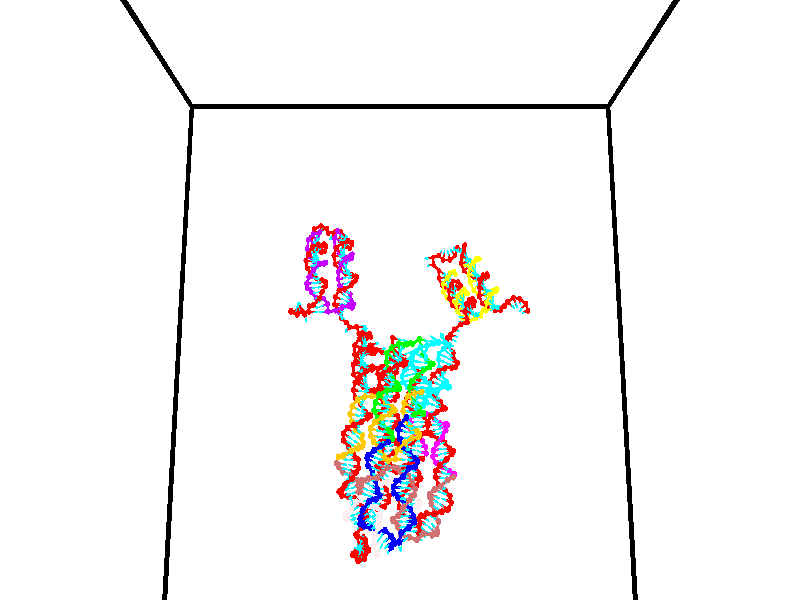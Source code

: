 // switches for output
#declare DRAW_BASES = 1; // possible values are 0, 1; only relevant for DNA ribbons
#declare DRAW_BASES_TYPE = 3; // possible values are 1, 2, 3; only relevant for DNA ribbons
#declare DRAW_FOG = 0; // set to 1 to enable fog

#include "colors.inc"

#include "transforms.inc"
background { rgb <1, 1, 1>}

#default {
   normal{
       ripples 0.25
       frequency 0.20
       turbulence 0.2
       lambda 5
   }
	finish {
		phong 0.1
		phong_size 40.
	}
}

// original window dimensions: 1024x640


// camera settings

camera {
	sky <0, 0.179814, -0.983701>
	up <0, 0.179814, -0.983701>
	right 1.6 * <1, 0, 0>
	location <35, 94.9851, 44.8844>
	look_at <35, 29.7336, 32.9568>
	direction <0, -65.2515, -11.9276>
	angle 67.0682
}


# declare cpy_camera_pos = <35, 94.9851, 44.8844>;
# if (DRAW_FOG = 1)
fog {
	fog_type 2
	up vnormalize(cpy_camera_pos)
	color rgbt<1,1,1,0.3>
	distance 1e-5
	fog_alt 3e-3
	fog_offset 56
}
# end


// LIGHTS

# declare lum = 6;
global_settings {
	ambient_light rgb lum * <0.05, 0.05, 0.05>
	max_trace_level 15
}# declare cpy_direct_light_amount = 0.25;
light_source
{	1000 * <-1, -1.16352, -0.803886>,
	rgb lum * cpy_direct_light_amount
	parallel
}

light_source
{	1000 * <1, 1.16352, 0.803886>,
	rgb lum * cpy_direct_light_amount
	parallel
}

// strand 0

// nucleotide -1

// particle -1
sphere {
	<24.036861, 35.151165, 34.848492> 0.250000
	pigment { color rgbt <1,0,0,0> }
	no_shadow
}
cylinder {
	<24.417194, 35.181297, 34.968651>,  <24.645393, 35.199379, 35.040749>, 0.100000
	pigment { color rgbt <1,0,0,0> }
	no_shadow
}
cylinder {
	<24.417194, 35.181297, 34.968651>,  <24.036861, 35.151165, 34.848492>, 0.100000
	pigment { color rgbt <1,0,0,0> }
	no_shadow
}

// particle -1
sphere {
	<24.417194, 35.181297, 34.968651> 0.100000
	pigment { color rgbt <1,0,0,0> }
	no_shadow
}
sphere {
	0, 1
	scale<0.080000,0.200000,0.300000>
	matrix <0.056488, 0.911508, -0.407385,
		-0.304509, 0.404324, 0.862436,
		0.950833, 0.075335, 0.300402,
		24.702444, 35.203899, 35.058773>
	pigment { color rgbt <0,1,1,0> }
	no_shadow
}
cylinder {
	<24.143713, 35.852245, 35.067505>,  <24.036861, 35.151165, 34.848492>, 0.130000
	pigment { color rgbt <1,0,0,0> }
	no_shadow
}

// nucleotide -1

// particle -1
sphere {
	<24.143713, 35.852245, 35.067505> 0.250000
	pigment { color rgbt <1,0,0,0> }
	no_shadow
}
cylinder {
	<24.484665, 35.674801, 34.956753>,  <24.689236, 35.568336, 34.890301>, 0.100000
	pigment { color rgbt <1,0,0,0> }
	no_shadow
}
cylinder {
	<24.484665, 35.674801, 34.956753>,  <24.143713, 35.852245, 35.067505>, 0.100000
	pigment { color rgbt <1,0,0,0> }
	no_shadow
}

// particle -1
sphere {
	<24.484665, 35.674801, 34.956753> 0.100000
	pigment { color rgbt <1,0,0,0> }
	no_shadow
}
sphere {
	0, 1
	scale<0.080000,0.200000,0.300000>
	matrix <0.240293, 0.802546, -0.546058,
		0.464446, 0.398915, 0.790668,
		0.852378, -0.443607, -0.276883,
		24.740379, 35.541718, 34.873688>
	pigment { color rgbt <0,1,1,0> }
	no_shadow
}
cylinder {
	<24.829832, 36.114334, 35.363655>,  <24.143713, 35.852245, 35.067505>, 0.130000
	pigment { color rgbt <1,0,0,0> }
	no_shadow
}

// nucleotide -1

// particle -1
sphere {
	<24.829832, 36.114334, 35.363655> 0.250000
	pigment { color rgbt <1,0,0,0> }
	no_shadow
}
cylinder {
	<24.850565, 35.964474, 34.993370>,  <24.863005, 35.874557, 34.771198>, 0.100000
	pigment { color rgbt <1,0,0,0> }
	no_shadow
}
cylinder {
	<24.850565, 35.964474, 34.993370>,  <24.829832, 36.114334, 35.363655>, 0.100000
	pigment { color rgbt <1,0,0,0> }
	no_shadow
}

// particle -1
sphere {
	<24.850565, 35.964474, 34.993370> 0.100000
	pigment { color rgbt <1,0,0,0> }
	no_shadow
}
sphere {
	0, 1
	scale<0.080000,0.200000,0.300000>
	matrix <0.000390, 0.926969, -0.375138,
		0.998656, 0.019083, 0.048191,
		0.051830, -0.374652, -0.925716,
		24.866114, 35.852077, 34.715656>
	pigment { color rgbt <0,1,1,0> }
	no_shadow
}
cylinder {
	<25.387535, 36.355034, 35.122482>,  <24.829832, 36.114334, 35.363655>, 0.130000
	pigment { color rgbt <1,0,0,0> }
	no_shadow
}

// nucleotide -1

// particle -1
sphere {
	<25.387535, 36.355034, 35.122482> 0.250000
	pigment { color rgbt <1,0,0,0> }
	no_shadow
}
cylinder {
	<25.178482, 36.290176, 34.787682>,  <25.053051, 36.251263, 34.586803>, 0.100000
	pigment { color rgbt <1,0,0,0> }
	no_shadow
}
cylinder {
	<25.178482, 36.290176, 34.787682>,  <25.387535, 36.355034, 35.122482>, 0.100000
	pigment { color rgbt <1,0,0,0> }
	no_shadow
}

// particle -1
sphere {
	<25.178482, 36.290176, 34.787682> 0.100000
	pigment { color rgbt <1,0,0,0> }
	no_shadow
}
sphere {
	0, 1
	scale<0.080000,0.200000,0.300000>
	matrix <0.358925, 0.848662, -0.388518,
		0.773323, -0.503472, -0.385342,
		-0.522633, -0.162142, -0.836998,
		25.021692, 36.241535, 34.536583>
	pigment { color rgbt <0,1,1,0> }
	no_shadow
}
cylinder {
	<25.516912, 35.666359, 35.252056>,  <25.387535, 36.355034, 35.122482>, 0.130000
	pigment { color rgbt <1,0,0,0> }
	no_shadow
}

// nucleotide -1

// particle -1
sphere {
	<25.516912, 35.666359, 35.252056> 0.250000
	pigment { color rgbt <1,0,0,0> }
	no_shadow
}
cylinder {
	<25.622446, 35.923595, 35.539619>,  <25.685766, 36.077938, 35.712158>, 0.100000
	pigment { color rgbt <1,0,0,0> }
	no_shadow
}
cylinder {
	<25.622446, 35.923595, 35.539619>,  <25.516912, 35.666359, 35.252056>, 0.100000
	pigment { color rgbt <1,0,0,0> }
	no_shadow
}

// particle -1
sphere {
	<25.622446, 35.923595, 35.539619> 0.100000
	pigment { color rgbt <1,0,0,0> }
	no_shadow
}
sphere {
	0, 1
	scale<0.080000,0.200000,0.300000>
	matrix <-0.937451, 0.346438, 0.034137,
		-0.227103, -0.682944, 0.694270,
		0.263835, 0.643092, 0.718905,
		25.701597, 36.116524, 35.755291>
	pigment { color rgbt <0,1,1,0> }
	no_shadow
}
cylinder {
	<25.821760, 35.064259, 34.929234>,  <25.516912, 35.666359, 35.252056>, 0.130000
	pigment { color rgbt <1,0,0,0> }
	no_shadow
}

// nucleotide -1

// particle -1
sphere {
	<25.821760, 35.064259, 34.929234> 0.250000
	pigment { color rgbt <1,0,0,0> }
	no_shadow
}
cylinder {
	<26.221008, 35.080189, 34.947853>,  <26.460558, 35.089748, 34.959023>, 0.100000
	pigment { color rgbt <1,0,0,0> }
	no_shadow
}
cylinder {
	<26.221008, 35.080189, 34.947853>,  <25.821760, 35.064259, 34.929234>, 0.100000
	pigment { color rgbt <1,0,0,0> }
	no_shadow
}

// particle -1
sphere {
	<26.221008, 35.080189, 34.947853> 0.100000
	pigment { color rgbt <1,0,0,0> }
	no_shadow
}
sphere {
	0, 1
	scale<0.080000,0.200000,0.300000>
	matrix <0.020841, 0.493710, -0.869377,
		-0.057603, 0.868714, 0.491953,
		0.998122, 0.039826, 0.046544,
		26.520445, 35.092136, 34.961815>
	pigment { color rgbt <0,1,1,0> }
	no_shadow
}
cylinder {
	<25.953583, 35.761982, 34.581871>,  <25.821760, 35.064259, 34.929234>, 0.130000
	pigment { color rgbt <1,0,0,0> }
	no_shadow
}

// nucleotide -1

// particle -1
sphere {
	<25.953583, 35.761982, 34.581871> 0.250000
	pigment { color rgbt <1,0,0,0> }
	no_shadow
}
cylinder {
	<26.303648, 35.568821, 34.593838>,  <26.513687, 35.452923, 34.601017>, 0.100000
	pigment { color rgbt <1,0,0,0> }
	no_shadow
}
cylinder {
	<26.303648, 35.568821, 34.593838>,  <25.953583, 35.761982, 34.581871>, 0.100000
	pigment { color rgbt <1,0,0,0> }
	no_shadow
}

// particle -1
sphere {
	<26.303648, 35.568821, 34.593838> 0.100000
	pigment { color rgbt <1,0,0,0> }
	no_shadow
}
sphere {
	0, 1
	scale<0.080000,0.200000,0.300000>
	matrix <0.296308, 0.486067, -0.822156,
		0.382483, 0.728383, 0.568475,
		0.875162, -0.482905, 0.029914,
		26.566196, 35.423950, 34.602814>
	pigment { color rgbt <0,1,1,0> }
	no_shadow
}
cylinder {
	<26.484575, 36.258354, 34.529686>,  <25.953583, 35.761982, 34.581871>, 0.130000
	pigment { color rgbt <1,0,0,0> }
	no_shadow
}

// nucleotide -1

// particle -1
sphere {
	<26.484575, 36.258354, 34.529686> 0.250000
	pigment { color rgbt <1,0,0,0> }
	no_shadow
}
cylinder {
	<26.625059, 35.920567, 34.367931>,  <26.709349, 35.717896, 34.270878>, 0.100000
	pigment { color rgbt <1,0,0,0> }
	no_shadow
}
cylinder {
	<26.625059, 35.920567, 34.367931>,  <26.484575, 36.258354, 34.529686>, 0.100000
	pigment { color rgbt <1,0,0,0> }
	no_shadow
}

// particle -1
sphere {
	<26.625059, 35.920567, 34.367931> 0.100000
	pigment { color rgbt <1,0,0,0> }
	no_shadow
}
sphere {
	0, 1
	scale<0.080000,0.200000,0.300000>
	matrix <0.010528, 0.435433, -0.900160,
		0.936238, 0.311886, 0.161818,
		0.351208, -0.844468, -0.404385,
		26.730421, 35.667225, 34.246616>
	pigment { color rgbt <0,1,1,0> }
	no_shadow
}
cylinder {
	<27.028645, 36.451057, 34.062782>,  <26.484575, 36.258354, 34.529686>, 0.130000
	pigment { color rgbt <1,0,0,0> }
	no_shadow
}

// nucleotide -1

// particle -1
sphere {
	<27.028645, 36.451057, 34.062782> 0.250000
	pigment { color rgbt <1,0,0,0> }
	no_shadow
}
cylinder {
	<26.908838, 36.078754, 33.978901>,  <26.836954, 35.855373, 33.928574>, 0.100000
	pigment { color rgbt <1,0,0,0> }
	no_shadow
}
cylinder {
	<26.908838, 36.078754, 33.978901>,  <27.028645, 36.451057, 34.062782>, 0.100000
	pigment { color rgbt <1,0,0,0> }
	no_shadow
}

// particle -1
sphere {
	<26.908838, 36.078754, 33.978901> 0.100000
	pigment { color rgbt <1,0,0,0> }
	no_shadow
}
sphere {
	0, 1
	scale<0.080000,0.200000,0.300000>
	matrix <0.175941, 0.162138, -0.970956,
		0.937729, -0.327711, 0.115196,
		-0.299515, -0.930761, -0.209699,
		26.818983, 35.799526, 33.915993>
	pigment { color rgbt <0,1,1,0> }
	no_shadow
}
cylinder {
	<27.326544, 36.395657, 33.471928>,  <27.028645, 36.451057, 34.062782>, 0.130000
	pigment { color rgbt <1,0,0,0> }
	no_shadow
}

// nucleotide -1

// particle -1
sphere {
	<27.326544, 36.395657, 33.471928> 0.250000
	pigment { color rgbt <1,0,0,0> }
	no_shadow
}
cylinder {
	<27.108900, 36.060818, 33.449272>,  <26.978313, 35.859913, 33.435677>, 0.100000
	pigment { color rgbt <1,0,0,0> }
	no_shadow
}
cylinder {
	<27.108900, 36.060818, 33.449272>,  <27.326544, 36.395657, 33.471928>, 0.100000
	pigment { color rgbt <1,0,0,0> }
	no_shadow
}

// particle -1
sphere {
	<27.108900, 36.060818, 33.449272> 0.100000
	pigment { color rgbt <1,0,0,0> }
	no_shadow
}
sphere {
	0, 1
	scale<0.080000,0.200000,0.300000>
	matrix <0.226856, -0.081788, -0.970488,
		0.807764, -0.540900, 0.234403,
		-0.544108, -0.837101, -0.056641,
		26.945667, 35.809689, 33.432281>
	pigment { color rgbt <0,1,1,0> }
	no_shadow
}
cylinder {
	<27.606432, 36.009186, 32.920902>,  <27.326544, 36.395657, 33.471928>, 0.130000
	pigment { color rgbt <1,0,0,0> }
	no_shadow
}

// nucleotide -1

// particle -1
sphere {
	<27.606432, 36.009186, 32.920902> 0.250000
	pigment { color rgbt <1,0,0,0> }
	no_shadow
}
cylinder {
	<27.228016, 35.886395, 32.962421>,  <27.000967, 35.812721, 32.987331>, 0.100000
	pigment { color rgbt <1,0,0,0> }
	no_shadow
}
cylinder {
	<27.228016, 35.886395, 32.962421>,  <27.606432, 36.009186, 32.920902>, 0.100000
	pigment { color rgbt <1,0,0,0> }
	no_shadow
}

// particle -1
sphere {
	<27.228016, 35.886395, 32.962421> 0.100000
	pigment { color rgbt <1,0,0,0> }
	no_shadow
}
sphere {
	0, 1
	scale<0.080000,0.200000,0.300000>
	matrix <-0.097631, -0.035414, -0.994592,
		0.308995, -0.951057, 0.003532,
		-0.946039, -0.306980, 0.103796,
		26.944204, 35.794300, 32.993561>
	pigment { color rgbt <0,1,1,0> }
	no_shadow
}
cylinder {
	<27.496048, 35.445446, 32.475048>,  <27.606432, 36.009186, 32.920902>, 0.130000
	pigment { color rgbt <1,0,0,0> }
	no_shadow
}

// nucleotide -1

// particle -1
sphere {
	<27.496048, 35.445446, 32.475048> 0.250000
	pigment { color rgbt <1,0,0,0> }
	no_shadow
}
cylinder {
	<27.125500, 35.589214, 32.520042>,  <26.903172, 35.675476, 32.547039>, 0.100000
	pigment { color rgbt <1,0,0,0> }
	no_shadow
}
cylinder {
	<27.125500, 35.589214, 32.520042>,  <27.496048, 35.445446, 32.475048>, 0.100000
	pigment { color rgbt <1,0,0,0> }
	no_shadow
}

// particle -1
sphere {
	<27.125500, 35.589214, 32.520042> 0.100000
	pigment { color rgbt <1,0,0,0> }
	no_shadow
}
sphere {
	0, 1
	scale<0.080000,0.200000,0.300000>
	matrix <-0.198133, -0.211109, -0.957171,
		-0.320284, -0.908981, 0.266779,
		-0.926370, 0.359425, 0.112484,
		26.847589, 35.697041, 32.553787>
	pigment { color rgbt <0,1,1,0> }
	no_shadow
}
cylinder {
	<27.120340, 34.969257, 32.208424>,  <27.496048, 35.445446, 32.475048>, 0.130000
	pigment { color rgbt <1,0,0,0> }
	no_shadow
}

// nucleotide -1

// particle -1
sphere {
	<27.120340, 34.969257, 32.208424> 0.250000
	pigment { color rgbt <1,0,0,0> }
	no_shadow
}
cylinder {
	<26.890448, 35.296539, 32.214443>,  <26.752512, 35.492908, 32.218056>, 0.100000
	pigment { color rgbt <1,0,0,0> }
	no_shadow
}
cylinder {
	<26.890448, 35.296539, 32.214443>,  <27.120340, 34.969257, 32.208424>, 0.100000
	pigment { color rgbt <1,0,0,0> }
	no_shadow
}

// particle -1
sphere {
	<26.890448, 35.296539, 32.214443> 0.100000
	pigment { color rgbt <1,0,0,0> }
	no_shadow
}
sphere {
	0, 1
	scale<0.080000,0.200000,0.300000>
	matrix <-0.311980, -0.202069, -0.928352,
		-0.756539, -0.538249, 0.371398,
		-0.574732, 0.818204, 0.015050,
		26.718027, 35.542000, 32.218960>
	pigment { color rgbt <0,1,1,0> }
	no_shadow
}
cylinder {
	<26.442852, 34.731033, 31.974760>,  <27.120340, 34.969257, 32.208424>, 0.130000
	pigment { color rgbt <1,0,0,0> }
	no_shadow
}

// nucleotide -1

// particle -1
sphere {
	<26.442852, 34.731033, 31.974760> 0.250000
	pigment { color rgbt <1,0,0,0> }
	no_shadow
}
cylinder {
	<26.467875, 35.123795, 31.903259>,  <26.482887, 35.359451, 31.860359>, 0.100000
	pigment { color rgbt <1,0,0,0> }
	no_shadow
}
cylinder {
	<26.467875, 35.123795, 31.903259>,  <26.442852, 34.731033, 31.974760>, 0.100000
	pigment { color rgbt <1,0,0,0> }
	no_shadow
}

// particle -1
sphere {
	<26.467875, 35.123795, 31.903259> 0.100000
	pigment { color rgbt <1,0,0,0> }
	no_shadow
}
sphere {
	0, 1
	scale<0.080000,0.200000,0.300000>
	matrix <-0.203748, -0.162766, -0.965399,
		-0.977023, 0.096810, 0.189879,
		0.062554, 0.981904, -0.178750,
		26.486641, 35.418365, 31.849634>
	pigment { color rgbt <0,1,1,0> }
	no_shadow
}
cylinder {
	<25.893639, 34.880703, 31.601452>,  <26.442852, 34.731033, 31.974760>, 0.130000
	pigment { color rgbt <1,0,0,0> }
	no_shadow
}

// nucleotide -1

// particle -1
sphere {
	<25.893639, 34.880703, 31.601452> 0.250000
	pigment { color rgbt <1,0,0,0> }
	no_shadow
}
cylinder {
	<26.140989, 35.181828, 31.511227>,  <26.289400, 35.362503, 31.457090>, 0.100000
	pigment { color rgbt <1,0,0,0> }
	no_shadow
}
cylinder {
	<26.140989, 35.181828, 31.511227>,  <25.893639, 34.880703, 31.601452>, 0.100000
	pigment { color rgbt <1,0,0,0> }
	no_shadow
}

// particle -1
sphere {
	<26.140989, 35.181828, 31.511227> 0.100000
	pigment { color rgbt <1,0,0,0> }
	no_shadow
}
sphere {
	0, 1
	scale<0.080000,0.200000,0.300000>
	matrix <-0.200309, -0.126558, -0.971524,
		-0.759924, 0.645952, 0.072534,
		0.618379, 0.752814, -0.225564,
		26.326504, 35.407673, 31.443558>
	pigment { color rgbt <0,1,1,0> }
	no_shadow
}
cylinder {
	<25.562824, 35.161240, 31.197821>,  <25.893639, 34.880703, 31.601452>, 0.130000
	pigment { color rgbt <1,0,0,0> }
	no_shadow
}

// nucleotide -1

// particle -1
sphere {
	<25.562824, 35.161240, 31.197821> 0.250000
	pigment { color rgbt <1,0,0,0> }
	no_shadow
}
cylinder {
	<25.927629, 35.308838, 31.126188>,  <26.146513, 35.397396, 31.083210>, 0.100000
	pigment { color rgbt <1,0,0,0> }
	no_shadow
}
cylinder {
	<25.927629, 35.308838, 31.126188>,  <25.562824, 35.161240, 31.197821>, 0.100000
	pigment { color rgbt <1,0,0,0> }
	no_shadow
}

// particle -1
sphere {
	<25.927629, 35.308838, 31.126188> 0.100000
	pigment { color rgbt <1,0,0,0> }
	no_shadow
}
sphere {
	0, 1
	scale<0.080000,0.200000,0.300000>
	matrix <-0.127515, -0.159891, -0.978864,
		-0.389834, 0.915573, -0.098770,
		0.912014, 0.369000, -0.179080,
		26.201233, 35.419537, 31.072464>
	pigment { color rgbt <0,1,1,0> }
	no_shadow
}
cylinder {
	<25.498732, 35.627525, 30.656948>,  <25.562824, 35.161240, 31.197821>, 0.130000
	pigment { color rgbt <1,0,0,0> }
	no_shadow
}

// nucleotide -1

// particle -1
sphere {
	<25.498732, 35.627525, 30.656948> 0.250000
	pigment { color rgbt <1,0,0,0> }
	no_shadow
}
cylinder {
	<25.878454, 35.502125, 30.666178>,  <26.106289, 35.426884, 30.671717>, 0.100000
	pigment { color rgbt <1,0,0,0> }
	no_shadow
}
cylinder {
	<25.878454, 35.502125, 30.666178>,  <25.498732, 35.627525, 30.656948>, 0.100000
	pigment { color rgbt <1,0,0,0> }
	no_shadow
}

// particle -1
sphere {
	<25.878454, 35.502125, 30.666178> 0.100000
	pigment { color rgbt <1,0,0,0> }
	no_shadow
}
sphere {
	0, 1
	scale<0.080000,0.200000,0.300000>
	matrix <-0.086786, -0.331935, -0.939302,
		0.302128, 0.889684, -0.342316,
		0.949309, -0.313498, 0.023075,
		26.163246, 35.408077, 30.673100>
	pigment { color rgbt <0,1,1,0> }
	no_shadow
}
cylinder {
	<25.753216, 35.746552, 30.107277>,  <25.498732, 35.627525, 30.656948>, 0.130000
	pigment { color rgbt <1,0,0,0> }
	no_shadow
}

// nucleotide -1

// particle -1
sphere {
	<25.753216, 35.746552, 30.107277> 0.250000
	pigment { color rgbt <1,0,0,0> }
	no_shadow
}
cylinder {
	<25.992107, 35.449730, 30.229044>,  <26.135443, 35.271637, 30.302105>, 0.100000
	pigment { color rgbt <1,0,0,0> }
	no_shadow
}
cylinder {
	<25.992107, 35.449730, 30.229044>,  <25.753216, 35.746552, 30.107277>, 0.100000
	pigment { color rgbt <1,0,0,0> }
	no_shadow
}

// particle -1
sphere {
	<25.992107, 35.449730, 30.229044> 0.100000
	pigment { color rgbt <1,0,0,0> }
	no_shadow
}
sphere {
	0, 1
	scale<0.080000,0.200000,0.300000>
	matrix <-0.062038, -0.421142, -0.904870,
		0.799667, 0.521531, -0.297554,
		0.597231, -0.742054, 0.304419,
		26.171276, 35.227112, 30.320370>
	pigment { color rgbt <0,1,1,0> }
	no_shadow
}
cylinder {
	<26.125763, 35.646381, 29.488731>,  <25.753216, 35.746552, 30.107277>, 0.130000
	pigment { color rgbt <1,0,0,0> }
	no_shadow
}

// nucleotide -1

// particle -1
sphere {
	<26.125763, 35.646381, 29.488731> 0.250000
	pigment { color rgbt <1,0,0,0> }
	no_shadow
}
cylinder {
	<26.195927, 35.330231, 29.723518>,  <26.238024, 35.140541, 29.864391>, 0.100000
	pigment { color rgbt <1,0,0,0> }
	no_shadow
}
cylinder {
	<26.195927, 35.330231, 29.723518>,  <26.125763, 35.646381, 29.488731>, 0.100000
	pigment { color rgbt <1,0,0,0> }
	no_shadow
}

// particle -1
sphere {
	<26.195927, 35.330231, 29.723518> 0.100000
	pigment { color rgbt <1,0,0,0> }
	no_shadow
}
sphere {
	0, 1
	scale<0.080000,0.200000,0.300000>
	matrix <0.020684, -0.593121, -0.804848,
		0.984279, 0.153317, -0.087690,
		0.175408, -0.790381, 0.586967,
		26.248549, 35.093117, 29.899609>
	pigment { color rgbt <0,1,1,0> }
	no_shadow
}
cylinder {
	<26.669281, 35.287369, 29.168499>,  <26.125763, 35.646381, 29.488731>, 0.130000
	pigment { color rgbt <1,0,0,0> }
	no_shadow
}

// nucleotide -1

// particle -1
sphere {
	<26.669281, 35.287369, 29.168499> 0.250000
	pigment { color rgbt <1,0,0,0> }
	no_shadow
}
cylinder {
	<26.547054, 34.998295, 29.416483>,  <26.473719, 34.824848, 29.565273>, 0.100000
	pigment { color rgbt <1,0,0,0> }
	no_shadow
}
cylinder {
	<26.547054, 34.998295, 29.416483>,  <26.669281, 35.287369, 29.168499>, 0.100000
	pigment { color rgbt <1,0,0,0> }
	no_shadow
}

// particle -1
sphere {
	<26.547054, 34.998295, 29.416483> 0.100000
	pigment { color rgbt <1,0,0,0> }
	no_shadow
}
sphere {
	0, 1
	scale<0.080000,0.200000,0.300000>
	matrix <-0.000037, -0.651095, -0.758997,
		0.952170, -0.231948, 0.198927,
		-0.305568, -0.722687, 0.619961,
		26.455383, 34.781490, 29.602470>
	pigment { color rgbt <0,1,1,0> }
	no_shadow
}
cylinder {
	<27.156063, 34.719223, 28.989618>,  <26.669281, 35.287369, 29.168499>, 0.130000
	pigment { color rgbt <1,0,0,0> }
	no_shadow
}

// nucleotide -1

// particle -1
sphere {
	<27.156063, 34.719223, 28.989618> 0.250000
	pigment { color rgbt <1,0,0,0> }
	no_shadow
}
cylinder {
	<26.829363, 34.555367, 29.152153>,  <26.633343, 34.457054, 29.249674>, 0.100000
	pigment { color rgbt <1,0,0,0> }
	no_shadow
}
cylinder {
	<26.829363, 34.555367, 29.152153>,  <27.156063, 34.719223, 28.989618>, 0.100000
	pigment { color rgbt <1,0,0,0> }
	no_shadow
}

// particle -1
sphere {
	<26.829363, 34.555367, 29.152153> 0.100000
	pigment { color rgbt <1,0,0,0> }
	no_shadow
}
sphere {
	0, 1
	scale<0.080000,0.200000,0.300000>
	matrix <-0.032172, -0.670812, -0.740930,
		0.576091, -0.618229, 0.534708,
		-0.816752, -0.409640, 0.406339,
		26.584337, 34.432476, 29.274055>
	pigment { color rgbt <0,1,1,0> }
	no_shadow
}
cylinder {
	<27.300037, 34.033516, 29.001411>,  <27.156063, 34.719223, 28.989618>, 0.130000
	pigment { color rgbt <1,0,0,0> }
	no_shadow
}

// nucleotide -1

// particle -1
sphere {
	<27.300037, 34.033516, 29.001411> 0.250000
	pigment { color rgbt <1,0,0,0> }
	no_shadow
}
cylinder {
	<26.902328, 34.045464, 29.042452>,  <26.663702, 34.052631, 29.067076>, 0.100000
	pigment { color rgbt <1,0,0,0> }
	no_shadow
}
cylinder {
	<26.902328, 34.045464, 29.042452>,  <27.300037, 34.033516, 29.001411>, 0.100000
	pigment { color rgbt <1,0,0,0> }
	no_shadow
}

// particle -1
sphere {
	<26.902328, 34.045464, 29.042452> 0.100000
	pigment { color rgbt <1,0,0,0> }
	no_shadow
}
sphere {
	0, 1
	scale<0.080000,0.200000,0.300000>
	matrix <-0.083311, -0.817932, -0.569250,
		0.066919, -0.574538, 0.815737,
		-0.994274, 0.029866, 0.102601,
		26.604046, 34.054424, 29.073233>
	pigment { color rgbt <0,1,1,0> }
	no_shadow
}
cylinder {
	<27.092846, 33.385094, 29.294857>,  <27.300037, 34.033516, 29.001411>, 0.130000
	pigment { color rgbt <1,0,0,0> }
	no_shadow
}

// nucleotide -1

// particle -1
sphere {
	<27.092846, 33.385094, 29.294857> 0.250000
	pigment { color rgbt <1,0,0,0> }
	no_shadow
}
cylinder {
	<26.767385, 33.519386, 29.105015>,  <26.572109, 33.599964, 28.991110>, 0.100000
	pigment { color rgbt <1,0,0,0> }
	no_shadow
}
cylinder {
	<26.767385, 33.519386, 29.105015>,  <27.092846, 33.385094, 29.294857>, 0.100000
	pigment { color rgbt <1,0,0,0> }
	no_shadow
}

// particle -1
sphere {
	<26.767385, 33.519386, 29.105015> 0.100000
	pigment { color rgbt <1,0,0,0> }
	no_shadow
}
sphere {
	0, 1
	scale<0.080000,0.200000,0.300000>
	matrix <-0.052830, -0.855708, -0.514754,
		-0.578945, -0.393758, 0.713987,
		-0.813653, 0.335734, -0.474606,
		26.523291, 33.620106, 28.962633>
	pigment { color rgbt <0,1,1,0> }
	no_shadow
}
cylinder {
	<26.656897, 32.765648, 29.248682>,  <27.092846, 33.385094, 29.294857>, 0.130000
	pigment { color rgbt <1,0,0,0> }
	no_shadow
}

// nucleotide -1

// particle -1
sphere {
	<26.656897, 32.765648, 29.248682> 0.250000
	pigment { color rgbt <1,0,0,0> }
	no_shadow
}
cylinder {
	<26.483541, 33.005211, 28.979317>,  <26.379528, 33.148949, 28.817698>, 0.100000
	pigment { color rgbt <1,0,0,0> }
	no_shadow
}
cylinder {
	<26.483541, 33.005211, 28.979317>,  <26.656897, 32.765648, 29.248682>, 0.100000
	pigment { color rgbt <1,0,0,0> }
	no_shadow
}

// particle -1
sphere {
	<26.483541, 33.005211, 28.979317> 0.100000
	pigment { color rgbt <1,0,0,0> }
	no_shadow
}
sphere {
	0, 1
	scale<0.080000,0.200000,0.300000>
	matrix <0.075478, -0.720486, -0.689350,
		-0.898041, -0.349584, 0.267046,
		-0.433388, 0.598909, -0.673412,
		26.353525, 33.184883, 28.777294>
	pigment { color rgbt <0,1,1,0> }
	no_shadow
}
cylinder {
	<26.221842, 32.268303, 28.927092>,  <26.656897, 32.765648, 29.248682>, 0.130000
	pigment { color rgbt <1,0,0,0> }
	no_shadow
}

// nucleotide -1

// particle -1
sphere {
	<26.221842, 32.268303, 28.927092> 0.250000
	pigment { color rgbt <1,0,0,0> }
	no_shadow
}
cylinder {
	<26.246662, 32.582333, 28.680576>,  <26.261555, 32.770748, 28.532667>, 0.100000
	pigment { color rgbt <1,0,0,0> }
	no_shadow
}
cylinder {
	<26.246662, 32.582333, 28.680576>,  <26.221842, 32.268303, 28.927092>, 0.100000
	pigment { color rgbt <1,0,0,0> }
	no_shadow
}

// particle -1
sphere {
	<26.246662, 32.582333, 28.680576> 0.100000
	pigment { color rgbt <1,0,0,0> }
	no_shadow
}
sphere {
	0, 1
	scale<0.080000,0.200000,0.300000>
	matrix <0.216953, -0.613325, -0.759450,
		-0.974208, -0.086583, -0.208380,
		0.062049, 0.785071, -0.616290,
		26.265276, 32.817852, 28.495689>
	pigment { color rgbt <0,1,1,0> }
	no_shadow
}
cylinder {
	<25.664286, 32.151249, 28.395725>,  <26.221842, 32.268303, 28.927092>, 0.130000
	pigment { color rgbt <1,0,0,0> }
	no_shadow
}

// nucleotide -1

// particle -1
sphere {
	<25.664286, 32.151249, 28.395725> 0.250000
	pigment { color rgbt <1,0,0,0> }
	no_shadow
}
cylinder {
	<25.949352, 32.391342, 28.250492>,  <26.120392, 32.535397, 28.163351>, 0.100000
	pigment { color rgbt <1,0,0,0> }
	no_shadow
}
cylinder {
	<25.949352, 32.391342, 28.250492>,  <25.664286, 32.151249, 28.395725>, 0.100000
	pigment { color rgbt <1,0,0,0> }
	no_shadow
}

// particle -1
sphere {
	<25.949352, 32.391342, 28.250492> 0.100000
	pigment { color rgbt <1,0,0,0> }
	no_shadow
}
sphere {
	0, 1
	scale<0.080000,0.200000,0.300000>
	matrix <-0.080858, -0.443845, -0.892448,
		-0.696830, 0.665374, -0.267779,
		0.712664, 0.600232, -0.363085,
		26.163151, 32.571411, 28.141567>
	pigment { color rgbt <0,1,1,0> }
	no_shadow
}
cylinder {
	<25.459978, 32.395496, 27.774242>,  <25.664286, 32.151249, 28.395725>, 0.130000
	pigment { color rgbt <1,0,0,0> }
	no_shadow
}

// nucleotide -1

// particle -1
sphere {
	<25.459978, 32.395496, 27.774242> 0.250000
	pigment { color rgbt <1,0,0,0> }
	no_shadow
}
cylinder {
	<25.858915, 32.376598, 27.796438>,  <26.098278, 32.365257, 27.809755>, 0.100000
	pigment { color rgbt <1,0,0,0> }
	no_shadow
}
cylinder {
	<25.858915, 32.376598, 27.796438>,  <25.459978, 32.395496, 27.774242>, 0.100000
	pigment { color rgbt <1,0,0,0> }
	no_shadow
}

// particle -1
sphere {
	<25.858915, 32.376598, 27.796438> 0.100000
	pigment { color rgbt <1,0,0,0> }
	no_shadow
}
sphere {
	0, 1
	scale<0.080000,0.200000,0.300000>
	matrix <0.017356, -0.585496, -0.810489,
		0.070782, 0.809297, -0.583119,
		0.997341, -0.047247, 0.055489,
		26.158117, 32.362423, 27.813086>
	pigment { color rgbt <0,1,1,0> }
	no_shadow
}
cylinder {
	<25.788624, 32.600986, 27.056705>,  <25.459978, 32.395496, 27.774242>, 0.130000
	pigment { color rgbt <1,0,0,0> }
	no_shadow
}

// nucleotide -1

// particle -1
sphere {
	<25.788624, 32.600986, 27.056705> 0.250000
	pigment { color rgbt <1,0,0,0> }
	no_shadow
}
cylinder {
	<25.988541, 32.349586, 27.295101>,  <26.108490, 32.198746, 27.438139>, 0.100000
	pigment { color rgbt <1,0,0,0> }
	no_shadow
}
cylinder {
	<25.988541, 32.349586, 27.295101>,  <25.788624, 32.600986, 27.056705>, 0.100000
	pigment { color rgbt <1,0,0,0> }
	no_shadow
}

// particle -1
sphere {
	<25.988541, 32.349586, 27.295101> 0.100000
	pigment { color rgbt <1,0,0,0> }
	no_shadow
}
sphere {
	0, 1
	scale<0.080000,0.200000,0.300000>
	matrix <0.168952, -0.604131, -0.778769,
		0.849509, 0.489914, -0.195753,
		0.499790, -0.628498, 0.595987,
		26.138477, 32.161037, 27.473898>
	pigment { color rgbt <0,1,1,0> }
	no_shadow
}
cylinder {
	<26.529682, 32.485809, 26.727629>,  <25.788624, 32.600986, 27.056705>, 0.130000
	pigment { color rgbt <1,0,0,0> }
	no_shadow
}

// nucleotide -1

// particle -1
sphere {
	<26.529682, 32.485809, 26.727629> 0.250000
	pigment { color rgbt <1,0,0,0> }
	no_shadow
}
cylinder {
	<26.419352, 32.174088, 26.952698>,  <26.353153, 31.987053, 27.087740>, 0.100000
	pigment { color rgbt <1,0,0,0> }
	no_shadow
}
cylinder {
	<26.419352, 32.174088, 26.952698>,  <26.529682, 32.485809, 26.727629>, 0.100000
	pigment { color rgbt <1,0,0,0> }
	no_shadow
}

// particle -1
sphere {
	<26.419352, 32.174088, 26.952698> 0.100000
	pigment { color rgbt <1,0,0,0> }
	no_shadow
}
sphere {
	0, 1
	scale<0.080000,0.200000,0.300000>
	matrix <0.134700, -0.610943, -0.780131,
		0.951723, -0.139388, 0.273486,
		-0.275825, -0.779307, 0.562673,
		26.336603, 31.940296, 27.121500>
	pigment { color rgbt <0,1,1,0> }
	no_shadow
}
cylinder {
	<27.120367, 31.965967, 26.823324>,  <26.529682, 32.485809, 26.727629>, 0.130000
	pigment { color rgbt <1,0,0,0> }
	no_shadow
}

// nucleotide -1

// particle -1
sphere {
	<27.120367, 31.965967, 26.823324> 0.250000
	pigment { color rgbt <1,0,0,0> }
	no_shadow
}
cylinder {
	<26.758469, 31.798140, 26.852713>,  <26.541330, 31.697443, 26.870346>, 0.100000
	pigment { color rgbt <1,0,0,0> }
	no_shadow
}
cylinder {
	<26.758469, 31.798140, 26.852713>,  <27.120367, 31.965967, 26.823324>, 0.100000
	pigment { color rgbt <1,0,0,0> }
	no_shadow
}

// particle -1
sphere {
	<26.758469, 31.798140, 26.852713> 0.100000
	pigment { color rgbt <1,0,0,0> }
	no_shadow
}
sphere {
	0, 1
	scale<0.080000,0.200000,0.300000>
	matrix <0.271308, -0.700607, -0.659956,
		0.328369, -0.577160, 0.747703,
		-0.904746, -0.419567, 0.073469,
		26.487045, 31.672270, 26.874754>
	pigment { color rgbt <0,1,1,0> }
	no_shadow
}
cylinder {
	<27.181446, 31.224552, 27.035679>,  <27.120367, 31.965967, 26.823324>, 0.130000
	pigment { color rgbt <1,0,0,0> }
	no_shadow
}

// nucleotide -1

// particle -1
sphere {
	<27.181446, 31.224552, 27.035679> 0.250000
	pigment { color rgbt <1,0,0,0> }
	no_shadow
}
cylinder {
	<26.898369, 31.344868, 26.779963>,  <26.728521, 31.417057, 26.626532>, 0.100000
	pigment { color rgbt <1,0,0,0> }
	no_shadow
}
cylinder {
	<26.898369, 31.344868, 26.779963>,  <27.181446, 31.224552, 27.035679>, 0.100000
	pigment { color rgbt <1,0,0,0> }
	no_shadow
}

// particle -1
sphere {
	<26.898369, 31.344868, 26.779963> 0.100000
	pigment { color rgbt <1,0,0,0> }
	no_shadow
}
sphere {
	0, 1
	scale<0.080000,0.200000,0.300000>
	matrix <0.268573, -0.722391, -0.637197,
		-0.653480, -0.622638, 0.430448,
		-0.707695, 0.300789, -0.639292,
		26.686060, 31.435104, 26.588175>
	pigment { color rgbt <0,1,1,0> }
	no_shadow
}
cylinder {
	<27.926722, 31.077616, 26.876808>,  <27.181446, 31.224552, 27.035679>, 0.130000
	pigment { color rgbt <1,0,0,0> }
	no_shadow
}

// nucleotide -1

// particle -1
sphere {
	<27.926722, 31.077616, 26.876808> 0.250000
	pigment { color rgbt <1,0,0,0> }
	no_shadow
}
cylinder {
	<27.670202, 30.941422, 27.151852>,  <27.516291, 30.859705, 27.316879>, 0.100000
	pigment { color rgbt <1,0,0,0> }
	no_shadow
}
cylinder {
	<27.670202, 30.941422, 27.151852>,  <27.926722, 31.077616, 26.876808>, 0.100000
	pigment { color rgbt <1,0,0,0> }
	no_shadow
}

// particle -1
sphere {
	<27.670202, 30.941422, 27.151852> 0.100000
	pigment { color rgbt <1,0,0,0> }
	no_shadow
}
sphere {
	0, 1
	scale<0.080000,0.200000,0.300000>
	matrix <-0.542275, -0.432886, -0.720102,
		0.542840, -0.834674, 0.092973,
		-0.641297, -0.340483, 0.687611,
		27.477814, 30.839277, 27.358135>
	pigment { color rgbt <0,1,1,0> }
	no_shadow
}
cylinder {
	<28.477032, 30.582523, 26.756996>,  <27.926722, 31.077616, 26.876808>, 0.130000
	pigment { color rgbt <1,0,0,0> }
	no_shadow
}

// nucleotide -1

// particle -1
sphere {
	<28.477032, 30.582523, 26.756996> 0.250000
	pigment { color rgbt <1,0,0,0> }
	no_shadow
}
cylinder {
	<28.761501, 30.402367, 26.972916>,  <28.932182, 30.294271, 27.102467>, 0.100000
	pigment { color rgbt <1,0,0,0> }
	no_shadow
}
cylinder {
	<28.761501, 30.402367, 26.972916>,  <28.477032, 30.582523, 26.756996>, 0.100000
	pigment { color rgbt <1,0,0,0> }
	no_shadow
}

// particle -1
sphere {
	<28.761501, 30.402367, 26.972916> 0.100000
	pigment { color rgbt <1,0,0,0> }
	no_shadow
}
sphere {
	0, 1
	scale<0.080000,0.200000,0.300000>
	matrix <0.248439, 0.879295, 0.406348,
		-0.657657, -0.154877, 0.737225,
		0.711172, -0.450394, 0.539797,
		28.974854, 30.267248, 27.134855>
	pigment { color rgbt <0,1,1,0> }
	no_shadow
}
cylinder {
	<28.362106, 30.492994, 27.560755>,  <28.477032, 30.582523, 26.756996>, 0.130000
	pigment { color rgbt <1,0,0,0> }
	no_shadow
}

// nucleotide -1

// particle -1
sphere {
	<28.362106, 30.492994, 27.560755> 0.250000
	pigment { color rgbt <1,0,0,0> }
	no_shadow
}
cylinder {
	<28.738197, 30.550400, 27.437223>,  <28.963852, 30.584843, 27.363104>, 0.100000
	pigment { color rgbt <1,0,0,0> }
	no_shadow
}
cylinder {
	<28.738197, 30.550400, 27.437223>,  <28.362106, 30.492994, 27.560755>, 0.100000
	pigment { color rgbt <1,0,0,0> }
	no_shadow
}

// particle -1
sphere {
	<28.738197, 30.550400, 27.437223> 0.100000
	pigment { color rgbt <1,0,0,0> }
	no_shadow
}
sphere {
	0, 1
	scale<0.080000,0.200000,0.300000>
	matrix <0.040191, 0.853763, 0.519108,
		0.338167, -0.500492, 0.796964,
		0.940228, 0.143515, -0.308830,
		29.020266, 30.593454, 27.344574>
	pigment { color rgbt <0,1,1,0> }
	no_shadow
}
cylinder {
	<28.814255, 30.306730, 28.095274>,  <28.362106, 30.492994, 27.560755>, 0.130000
	pigment { color rgbt <1,0,0,0> }
	no_shadow
}

// nucleotide -1

// particle -1
sphere {
	<28.814255, 30.306730, 28.095274> 0.250000
	pigment { color rgbt <1,0,0,0> }
	no_shadow
}
cylinder {
	<28.891483, 30.603317, 27.838230>,  <28.937820, 30.781269, 27.684004>, 0.100000
	pigment { color rgbt <1,0,0,0> }
	no_shadow
}
cylinder {
	<28.891483, 30.603317, 27.838230>,  <28.814255, 30.306730, 28.095274>, 0.100000
	pigment { color rgbt <1,0,0,0> }
	no_shadow
}

// particle -1
sphere {
	<28.891483, 30.603317, 27.838230> 0.100000
	pigment { color rgbt <1,0,0,0> }
	no_shadow
}
sphere {
	0, 1
	scale<0.080000,0.200000,0.300000>
	matrix <0.260966, 0.592537, 0.762100,
		0.945844, -0.314840, -0.079096,
		0.193072, 0.741469, -0.642609,
		28.949406, 30.825758, 27.645447>
	pigment { color rgbt <0,1,1,0> }
	no_shadow
}
cylinder {
	<29.465761, 30.644852, 28.309011>,  <28.814255, 30.306730, 28.095274>, 0.130000
	pigment { color rgbt <1,0,0,0> }
	no_shadow
}

// nucleotide -1

// particle -1
sphere {
	<29.465761, 30.644852, 28.309011> 0.250000
	pigment { color rgbt <1,0,0,0> }
	no_shadow
}
cylinder {
	<29.250179, 30.897718, 28.086340>,  <29.120831, 31.049438, 27.952736>, 0.100000
	pigment { color rgbt <1,0,0,0> }
	no_shadow
}
cylinder {
	<29.250179, 30.897718, 28.086340>,  <29.465761, 30.644852, 28.309011>, 0.100000
	pigment { color rgbt <1,0,0,0> }
	no_shadow
}

// particle -1
sphere {
	<29.250179, 30.897718, 28.086340> 0.100000
	pigment { color rgbt <1,0,0,0> }
	no_shadow
}
sphere {
	0, 1
	scale<0.080000,0.200000,0.300000>
	matrix <0.329933, 0.766502, 0.551016,
		0.775032, 0.113304, -0.621681,
		-0.538952, 0.632169, -0.556680,
		29.088493, 31.087370, 27.919336>
	pigment { color rgbt <0,1,1,0> }
	no_shadow
}
cylinder {
	<29.778784, 31.301657, 28.149096>,  <29.465761, 30.644852, 28.309011>, 0.130000
	pigment { color rgbt <1,0,0,0> }
	no_shadow
}

// nucleotide -1

// particle -1
sphere {
	<29.778784, 31.301657, 28.149096> 0.250000
	pigment { color rgbt <1,0,0,0> }
	no_shadow
}
cylinder {
	<29.425085, 31.441832, 28.025614>,  <29.212866, 31.525936, 27.951525>, 0.100000
	pigment { color rgbt <1,0,0,0> }
	no_shadow
}
cylinder {
	<29.425085, 31.441832, 28.025614>,  <29.778784, 31.301657, 28.149096>, 0.100000
	pigment { color rgbt <1,0,0,0> }
	no_shadow
}

// particle -1
sphere {
	<29.425085, 31.441832, 28.025614> 0.100000
	pigment { color rgbt <1,0,0,0> }
	no_shadow
}
sphere {
	0, 1
	scale<0.080000,0.200000,0.300000>
	matrix <0.060470, 0.741365, 0.668372,
		0.463084, 0.572340, -0.676742,
		-0.884249, 0.350435, -0.308705,
		29.159811, 31.546963, 27.933002>
	pigment { color rgbt <0,1,1,0> }
	no_shadow
}
cylinder {
	<29.837854, 32.039478, 28.129345>,  <29.778784, 31.301657, 28.149096>, 0.130000
	pigment { color rgbt <1,0,0,0> }
	no_shadow
}

// nucleotide -1

// particle -1
sphere {
	<29.837854, 32.039478, 28.129345> 0.250000
	pigment { color rgbt <1,0,0,0> }
	no_shadow
}
cylinder {
	<29.445223, 31.972633, 28.166397>,  <29.209644, 31.932528, 28.188629>, 0.100000
	pigment { color rgbt <1,0,0,0> }
	no_shadow
}
cylinder {
	<29.445223, 31.972633, 28.166397>,  <29.837854, 32.039478, 28.129345>, 0.100000
	pigment { color rgbt <1,0,0,0> }
	no_shadow
}

// particle -1
sphere {
	<29.445223, 31.972633, 28.166397> 0.100000
	pigment { color rgbt <1,0,0,0> }
	no_shadow
}
sphere {
	0, 1
	scale<0.080000,0.200000,0.300000>
	matrix <-0.023173, 0.585354, 0.810447,
		-0.189655, 0.793370, -0.578442,
		-0.981577, -0.167109, 0.092631,
		29.150749, 31.922501, 28.194187>
	pigment { color rgbt <0,1,1,0> }
	no_shadow
}
cylinder {
	<29.452177, 32.742199, 28.141102>,  <29.837854, 32.039478, 28.129345>, 0.130000
	pigment { color rgbt <1,0,0,0> }
	no_shadow
}

// nucleotide -1

// particle -1
sphere {
	<29.452177, 32.742199, 28.141102> 0.250000
	pigment { color rgbt <1,0,0,0> }
	no_shadow
}
cylinder {
	<29.247038, 32.441547, 28.307013>,  <29.123955, 32.261158, 28.406559>, 0.100000
	pigment { color rgbt <1,0,0,0> }
	no_shadow
}
cylinder {
	<29.247038, 32.441547, 28.307013>,  <29.452177, 32.742199, 28.141102>, 0.100000
	pigment { color rgbt <1,0,0,0> }
	no_shadow
}

// particle -1
sphere {
	<29.247038, 32.441547, 28.307013> 0.100000
	pigment { color rgbt <1,0,0,0> }
	no_shadow
}
sphere {
	0, 1
	scale<0.080000,0.200000,0.300000>
	matrix <-0.152686, 0.555309, 0.817508,
		-0.844791, 0.355928, -0.399553,
		-0.512849, -0.751630, 0.414775,
		29.093184, 32.216057, 28.431444>
	pigment { color rgbt <0,1,1,0> }
	no_shadow
}
cylinder {
	<28.863188, 33.051346, 28.510647>,  <29.452177, 32.742199, 28.141102>, 0.130000
	pigment { color rgbt <1,0,0,0> }
	no_shadow
}

// nucleotide -1

// particle -1
sphere {
	<28.863188, 33.051346, 28.510647> 0.250000
	pigment { color rgbt <1,0,0,0> }
	no_shadow
}
cylinder {
	<28.904520, 32.689075, 28.675117>,  <28.929319, 32.471714, 28.773800>, 0.100000
	pigment { color rgbt <1,0,0,0> }
	no_shadow
}
cylinder {
	<28.904520, 32.689075, 28.675117>,  <28.863188, 33.051346, 28.510647>, 0.100000
	pigment { color rgbt <1,0,0,0> }
	no_shadow
}

// particle -1
sphere {
	<28.904520, 32.689075, 28.675117> 0.100000
	pigment { color rgbt <1,0,0,0> }
	no_shadow
}
sphere {
	0, 1
	scale<0.080000,0.200000,0.300000>
	matrix <-0.292293, 0.367486, 0.882903,
		-0.950730, -0.211416, -0.226751,
		0.103332, -0.905680, 0.411176,
		28.935520, 32.417370, 28.798470>
	pigment { color rgbt <0,1,1,0> }
	no_shadow
}
cylinder {
	<28.268881, 33.125675, 28.891037>,  <28.863188, 33.051346, 28.510647>, 0.130000
	pigment { color rgbt <1,0,0,0> }
	no_shadow
}

// nucleotide -1

// particle -1
sphere {
	<28.268881, 33.125675, 28.891037> 0.250000
	pigment { color rgbt <1,0,0,0> }
	no_shadow
}
cylinder {
	<28.488640, 32.828247, 29.043493>,  <28.620495, 32.649792, 29.134966>, 0.100000
	pigment { color rgbt <1,0,0,0> }
	no_shadow
}
cylinder {
	<28.488640, 32.828247, 29.043493>,  <28.268881, 33.125675, 28.891037>, 0.100000
	pigment { color rgbt <1,0,0,0> }
	no_shadow
}

// particle -1
sphere {
	<28.488640, 32.828247, 29.043493> 0.100000
	pigment { color rgbt <1,0,0,0> }
	no_shadow
}
sphere {
	0, 1
	scale<0.080000,0.200000,0.300000>
	matrix <-0.053596, 0.423848, 0.904146,
		-0.833842, -0.517161, 0.193008,
		0.549395, -0.743571, 0.381139,
		28.653458, 32.605175, 29.157835>
	pigment { color rgbt <0,1,1,0> }
	no_shadow
}
cylinder {
	<28.018188, 33.013794, 29.574690>,  <28.268881, 33.125675, 28.891037>, 0.130000
	pigment { color rgbt <1,0,0,0> }
	no_shadow
}

// nucleotide -1

// particle -1
sphere {
	<28.018188, 33.013794, 29.574690> 0.250000
	pigment { color rgbt <1,0,0,0> }
	no_shadow
}
cylinder {
	<28.391371, 32.870102, 29.584019>,  <28.615280, 32.783886, 29.589615>, 0.100000
	pigment { color rgbt <1,0,0,0> }
	no_shadow
}
cylinder {
	<28.391371, 32.870102, 29.584019>,  <28.018188, 33.013794, 29.574690>, 0.100000
	pigment { color rgbt <1,0,0,0> }
	no_shadow
}

// particle -1
sphere {
	<28.391371, 32.870102, 29.584019> 0.100000
	pigment { color rgbt <1,0,0,0> }
	no_shadow
}
sphere {
	0, 1
	scale<0.080000,0.200000,0.300000>
	matrix <0.067995, 0.239462, 0.968522,
		-0.353510, -0.902003, 0.247834,
		0.932956, -0.359233, 0.023320,
		28.671257, 32.762333, 29.591015>
	pigment { color rgbt <0,1,1,0> }
	no_shadow
}
cylinder {
	<28.132536, 32.714542, 30.261154>,  <28.018188, 33.013794, 29.574690>, 0.130000
	pigment { color rgbt <1,0,0,0> }
	no_shadow
}

// nucleotide -1

// particle -1
sphere {
	<28.132536, 32.714542, 30.261154> 0.250000
	pigment { color rgbt <1,0,0,0> }
	no_shadow
}
cylinder {
	<28.500502, 32.753254, 30.109159>,  <28.721281, 32.776482, 30.017962>, 0.100000
	pigment { color rgbt <1,0,0,0> }
	no_shadow
}
cylinder {
	<28.500502, 32.753254, 30.109159>,  <28.132536, 32.714542, 30.261154>, 0.100000
	pigment { color rgbt <1,0,0,0> }
	no_shadow
}

// particle -1
sphere {
	<28.500502, 32.753254, 30.109159> 0.100000
	pigment { color rgbt <1,0,0,0> }
	no_shadow
}
sphere {
	0, 1
	scale<0.080000,0.200000,0.300000>
	matrix <0.380106, 0.017933, 0.924769,
		0.096317, -0.995144, -0.020291,
		0.919914, 0.096784, -0.379988,
		28.776476, 32.782288, 29.995163>
	pigment { color rgbt <0,1,1,0> }
	no_shadow
}
cylinder {
	<28.577627, 32.422058, 30.689707>,  <28.132536, 32.714542, 30.261154>, 0.130000
	pigment { color rgbt <1,0,0,0> }
	no_shadow
}

// nucleotide -1

// particle -1
sphere {
	<28.577627, 32.422058, 30.689707> 0.250000
	pigment { color rgbt <1,0,0,0> }
	no_shadow
}
cylinder {
	<28.829681, 32.670372, 30.503136>,  <28.980913, 32.819359, 30.391193>, 0.100000
	pigment { color rgbt <1,0,0,0> }
	no_shadow
}
cylinder {
	<28.829681, 32.670372, 30.503136>,  <28.577627, 32.422058, 30.689707>, 0.100000
	pigment { color rgbt <1,0,0,0> }
	no_shadow
}

// particle -1
sphere {
	<28.829681, 32.670372, 30.503136> 0.100000
	pigment { color rgbt <1,0,0,0> }
	no_shadow
}
sphere {
	0, 1
	scale<0.080000,0.200000,0.300000>
	matrix <0.384224, 0.272717, 0.882042,
		0.674761, -0.735018, -0.066672,
		0.630134, 0.620785, -0.466430,
		29.018723, 32.856606, 30.363207>
	pigment { color rgbt <0,1,1,0> }
	no_shadow
}
cylinder {
	<29.217722, 32.409454, 31.088612>,  <28.577627, 32.422058, 30.689707>, 0.130000
	pigment { color rgbt <1,0,0,0> }
	no_shadow
}

// nucleotide -1

// particle -1
sphere {
	<29.217722, 32.409454, 31.088612> 0.250000
	pigment { color rgbt <1,0,0,0> }
	no_shadow
}
cylinder {
	<29.249796, 32.744503, 30.872478>,  <29.269041, 32.945534, 30.742798>, 0.100000
	pigment { color rgbt <1,0,0,0> }
	no_shadow
}
cylinder {
	<29.249796, 32.744503, 30.872478>,  <29.217722, 32.409454, 31.088612>, 0.100000
	pigment { color rgbt <1,0,0,0> }
	no_shadow
}

// particle -1
sphere {
	<29.249796, 32.744503, 30.872478> 0.100000
	pigment { color rgbt <1,0,0,0> }
	no_shadow
}
sphere {
	0, 1
	scale<0.080000,0.200000,0.300000>
	matrix <0.448168, 0.453901, 0.770142,
		0.890346, -0.303914, -0.338999,
		0.080185, 0.837622, -0.540334,
		29.273851, 32.995789, 30.710379>
	pigment { color rgbt <0,1,1,0> }
	no_shadow
}
cylinder {
	<29.867380, 32.593269, 31.220375>,  <29.217722, 32.409454, 31.088612>, 0.130000
	pigment { color rgbt <1,0,0,0> }
	no_shadow
}

// nucleotide -1

// particle -1
sphere {
	<29.867380, 32.593269, 31.220375> 0.250000
	pigment { color rgbt <1,0,0,0> }
	no_shadow
}
cylinder {
	<29.691578, 32.934914, 31.109146>,  <29.586098, 33.139900, 31.042410>, 0.100000
	pigment { color rgbt <1,0,0,0> }
	no_shadow
}
cylinder {
	<29.691578, 32.934914, 31.109146>,  <29.867380, 32.593269, 31.220375>, 0.100000
	pigment { color rgbt <1,0,0,0> }
	no_shadow
}

// particle -1
sphere {
	<29.691578, 32.934914, 31.109146> 0.100000
	pigment { color rgbt <1,0,0,0> }
	no_shadow
}
sphere {
	0, 1
	scale<0.080000,0.200000,0.300000>
	matrix <0.412141, 0.466815, 0.782447,
		0.798108, 0.229284, -0.557182,
		-0.439504, 0.854115, -0.278071,
		29.559727, 33.191147, 31.025724>
	pigment { color rgbt <0,1,1,0> }
	no_shadow
}
cylinder {
	<30.313820, 33.136219, 31.466623>,  <29.867380, 32.593269, 31.220375>, 0.130000
	pigment { color rgbt <1,0,0,0> }
	no_shadow
}

// nucleotide -1

// particle -1
sphere {
	<30.313820, 33.136219, 31.466623> 0.250000
	pigment { color rgbt <1,0,0,0> }
	no_shadow
}
cylinder {
	<29.979111, 33.346737, 31.406187>,  <29.778284, 33.473045, 31.369926>, 0.100000
	pigment { color rgbt <1,0,0,0> }
	no_shadow
}
cylinder {
	<29.979111, 33.346737, 31.406187>,  <30.313820, 33.136219, 31.466623>, 0.100000
	pigment { color rgbt <1,0,0,0> }
	no_shadow
}

// particle -1
sphere {
	<29.979111, 33.346737, 31.406187> 0.100000
	pigment { color rgbt <1,0,0,0> }
	no_shadow
}
sphere {
	0, 1
	scale<0.080000,0.200000,0.300000>
	matrix <0.111171, 0.433487, 0.894276,
		0.536144, 0.731510, -0.421239,
		-0.836774, 0.526290, -0.151089,
		29.728079, 33.504623, 31.360861>
	pigment { color rgbt <0,1,1,0> }
	no_shadow
}
cylinder {
	<30.547115, 33.794258, 31.667048>,  <30.313820, 33.136219, 31.466623>, 0.130000
	pigment { color rgbt <1,0,0,0> }
	no_shadow
}

// nucleotide -1

// particle -1
sphere {
	<30.547115, 33.794258, 31.667048> 0.250000
	pigment { color rgbt <1,0,0,0> }
	no_shadow
}
cylinder {
	<30.148989, 33.775951, 31.701099>,  <29.910112, 33.764965, 31.721531>, 0.100000
	pigment { color rgbt <1,0,0,0> }
	no_shadow
}
cylinder {
	<30.148989, 33.775951, 31.701099>,  <30.547115, 33.794258, 31.667048>, 0.100000
	pigment { color rgbt <1,0,0,0> }
	no_shadow
}

// particle -1
sphere {
	<30.148989, 33.775951, 31.701099> 0.100000
	pigment { color rgbt <1,0,0,0> }
	no_shadow
}
sphere {
	0, 1
	scale<0.080000,0.200000,0.300000>
	matrix <0.072971, 0.221716, 0.972377,
		-0.063381, 0.974036, -0.217338,
		-0.995318, -0.045771, 0.085129,
		29.850393, 33.762218, 31.726639>
	pigment { color rgbt <0,1,1,0> }
	no_shadow
}
cylinder {
	<30.416929, 34.288601, 32.100620>,  <30.547115, 33.794258, 31.667048>, 0.130000
	pigment { color rgbt <1,0,0,0> }
	no_shadow
}

// nucleotide -1

// particle -1
sphere {
	<30.416929, 34.288601, 32.100620> 0.250000
	pigment { color rgbt <1,0,0,0> }
	no_shadow
}
cylinder {
	<30.065643, 34.100891, 32.137547>,  <29.854872, 33.988266, 32.159702>, 0.100000
	pigment { color rgbt <1,0,0,0> }
	no_shadow
}
cylinder {
	<30.065643, 34.100891, 32.137547>,  <30.416929, 34.288601, 32.100620>, 0.100000
	pigment { color rgbt <1,0,0,0> }
	no_shadow
}

// particle -1
sphere {
	<30.065643, 34.100891, 32.137547> 0.100000
	pigment { color rgbt <1,0,0,0> }
	no_shadow
}
sphere {
	0, 1
	scale<0.080000,0.200000,0.300000>
	matrix <0.048136, 0.105321, 0.993273,
		-0.475840, 0.876749, -0.069905,
		-0.878214, -0.469274, 0.092319,
		29.802179, 33.960110, 32.165241>
	pigment { color rgbt <0,1,1,0> }
	no_shadow
}
cylinder {
	<30.017054, 34.725334, 32.608849>,  <30.416929, 34.288601, 32.100620>, 0.130000
	pigment { color rgbt <1,0,0,0> }
	no_shadow
}

// nucleotide -1

// particle -1
sphere {
	<30.017054, 34.725334, 32.608849> 0.250000
	pigment { color rgbt <1,0,0,0> }
	no_shadow
}
cylinder {
	<29.847475, 34.364006, 32.582676>,  <29.745728, 34.147209, 32.566975>, 0.100000
	pigment { color rgbt <1,0,0,0> }
	no_shadow
}
cylinder {
	<29.847475, 34.364006, 32.582676>,  <30.017054, 34.725334, 32.608849>, 0.100000
	pigment { color rgbt <1,0,0,0> }
	no_shadow
}

// particle -1
sphere {
	<29.847475, 34.364006, 32.582676> 0.100000
	pigment { color rgbt <1,0,0,0> }
	no_shadow
}
sphere {
	0, 1
	scale<0.080000,0.200000,0.300000>
	matrix <-0.195716, 0.020839, 0.980439,
		-0.884289, 0.428457, -0.185629,
		-0.423944, -0.903322, -0.065428,
		29.720291, 34.093010, 32.563049>
	pigment { color rgbt <0,1,1,0> }
	no_shadow
}
cylinder {
	<29.390593, 34.696423, 32.904125>,  <30.017054, 34.725334, 32.608849>, 0.130000
	pigment { color rgbt <1,0,0,0> }
	no_shadow
}

// nucleotide -1

// particle -1
sphere {
	<29.390593, 34.696423, 32.904125> 0.250000
	pigment { color rgbt <1,0,0,0> }
	no_shadow
}
cylinder {
	<29.435925, 34.299007, 32.901360>,  <29.463123, 34.060558, 32.899700>, 0.100000
	pigment { color rgbt <1,0,0,0> }
	no_shadow
}
cylinder {
	<29.435925, 34.299007, 32.901360>,  <29.390593, 34.696423, 32.904125>, 0.100000
	pigment { color rgbt <1,0,0,0> }
	no_shadow
}

// particle -1
sphere {
	<29.435925, 34.299007, 32.901360> 0.100000
	pigment { color rgbt <1,0,0,0> }
	no_shadow
}
sphere {
	0, 1
	scale<0.080000,0.200000,0.300000>
	matrix <-0.433023, -0.055652, 0.899664,
		-0.894230, -0.098968, -0.436529,
		0.113331, -0.993533, -0.006911,
		29.469923, 34.000946, 32.899288>
	pigment { color rgbt <0,1,1,0> }
	no_shadow
}
cylinder {
	<28.744118, 34.418972, 32.988121>,  <29.390593, 34.696423, 32.904125>, 0.130000
	pigment { color rgbt <1,0,0,0> }
	no_shadow
}

// nucleotide -1

// particle -1
sphere {
	<28.744118, 34.418972, 32.988121> 0.250000
	pigment { color rgbt <1,0,0,0> }
	no_shadow
}
cylinder {
	<29.001709, 34.151943, 33.137596>,  <29.156263, 33.991726, 33.227283>, 0.100000
	pigment { color rgbt <1,0,0,0> }
	no_shadow
}
cylinder {
	<29.001709, 34.151943, 33.137596>,  <28.744118, 34.418972, 32.988121>, 0.100000
	pigment { color rgbt <1,0,0,0> }
	no_shadow
}

// particle -1
sphere {
	<29.001709, 34.151943, 33.137596> 0.100000
	pigment { color rgbt <1,0,0,0> }
	no_shadow
}
sphere {
	0, 1
	scale<0.080000,0.200000,0.300000>
	matrix <-0.512183, -0.013362, 0.858772,
		-0.568298, -0.744427, -0.350523,
		0.643977, -0.667571, 0.373689,
		29.194902, 33.951672, 33.249702>
	pigment { color rgbt <0,1,1,0> }
	no_shadow
}
cylinder {
	<28.342634, 34.024990, 33.485241>,  <28.744118, 34.418972, 32.988121>, 0.130000
	pigment { color rgbt <1,0,0,0> }
	no_shadow
}

// nucleotide -1

// particle -1
sphere {
	<28.342634, 34.024990, 33.485241> 0.250000
	pigment { color rgbt <1,0,0,0> }
	no_shadow
}
cylinder {
	<28.728298, 33.975216, 33.578976>,  <28.959696, 33.945351, 33.635216>, 0.100000
	pigment { color rgbt <1,0,0,0> }
	no_shadow
}
cylinder {
	<28.728298, 33.975216, 33.578976>,  <28.342634, 34.024990, 33.485241>, 0.100000
	pigment { color rgbt <1,0,0,0> }
	no_shadow
}

// particle -1
sphere {
	<28.728298, 33.975216, 33.578976> 0.100000
	pigment { color rgbt <1,0,0,0> }
	no_shadow
}
sphere {
	0, 1
	scale<0.080000,0.200000,0.300000>
	matrix <-0.226980, 0.070548, 0.971341,
		-0.137403, -0.989716, 0.039775,
		0.964158, -0.124437, 0.234339,
		29.017546, 33.937885, 33.649277>
	pigment { color rgbt <0,1,1,0> }
	no_shadow
}
cylinder {
	<28.279062, 33.790302, 34.094540>,  <28.342634, 34.024990, 33.485241>, 0.130000
	pigment { color rgbt <1,0,0,0> }
	no_shadow
}

// nucleotide -1

// particle -1
sphere {
	<28.279062, 33.790302, 34.094540> 0.250000
	pigment { color rgbt <1,0,0,0> }
	no_shadow
}
cylinder {
	<28.669195, 33.878342, 34.101254>,  <28.903275, 33.931168, 34.105282>, 0.100000
	pigment { color rgbt <1,0,0,0> }
	no_shadow
}
cylinder {
	<28.669195, 33.878342, 34.101254>,  <28.279062, 33.790302, 34.094540>, 0.100000
	pigment { color rgbt <1,0,0,0> }
	no_shadow
}

// particle -1
sphere {
	<28.669195, 33.878342, 34.101254> 0.100000
	pigment { color rgbt <1,0,0,0> }
	no_shadow
}
sphere {
	0, 1
	scale<0.080000,0.200000,0.300000>
	matrix <-0.014628, -0.011418, 0.999828,
		0.220256, -0.975410, -0.007916,
		0.975333, 0.220103, 0.016783,
		28.961796, 33.944374, 34.106289>
	pigment { color rgbt <0,1,1,0> }
	no_shadow
}
cylinder {
	<28.608952, 33.294308, 34.503498>,  <28.279062, 33.790302, 34.094540>, 0.130000
	pigment { color rgbt <1,0,0,0> }
	no_shadow
}

// nucleotide -1

// particle -1
sphere {
	<28.608952, 33.294308, 34.503498> 0.250000
	pigment { color rgbt <1,0,0,0> }
	no_shadow
}
cylinder {
	<28.811996, 33.638844, 34.511681>,  <28.933825, 33.845566, 34.516590>, 0.100000
	pigment { color rgbt <1,0,0,0> }
	no_shadow
}
cylinder {
	<28.811996, 33.638844, 34.511681>,  <28.608952, 33.294308, 34.503498>, 0.100000
	pigment { color rgbt <1,0,0,0> }
	no_shadow
}

// particle -1
sphere {
	<28.811996, 33.638844, 34.511681> 0.100000
	pigment { color rgbt <1,0,0,0> }
	no_shadow
}
sphere {
	0, 1
	scale<0.080000,0.200000,0.300000>
	matrix <-0.031589, -0.005116, 0.999488,
		0.861005, -0.508000, 0.024612,
		0.507614, 0.861342, 0.020452,
		28.964281, 33.897247, 34.517815>
	pigment { color rgbt <0,1,1,0> }
	no_shadow
}
cylinder {
	<28.900940, 33.325066, 35.170898>,  <28.608952, 33.294308, 34.503498>, 0.130000
	pigment { color rgbt <1,0,0,0> }
	no_shadow
}

// nucleotide -1

// particle -1
sphere {
	<28.900940, 33.325066, 35.170898> 0.250000
	pigment { color rgbt <1,0,0,0> }
	no_shadow
}
cylinder {
	<28.946587, 33.704510, 35.052834>,  <28.973974, 33.932175, 34.981995>, 0.100000
	pigment { color rgbt <1,0,0,0> }
	no_shadow
}
cylinder {
	<28.946587, 33.704510, 35.052834>,  <28.900940, 33.325066, 35.170898>, 0.100000
	pigment { color rgbt <1,0,0,0> }
	no_shadow
}

// particle -1
sphere {
	<28.946587, 33.704510, 35.052834> 0.100000
	pigment { color rgbt <1,0,0,0> }
	no_shadow
}
sphere {
	0, 1
	scale<0.080000,0.200000,0.300000>
	matrix <0.053542, 0.290801, 0.955284,
		0.992024, -0.124816, -0.017606,
		0.114115, 0.948607, -0.295165,
		28.980822, 33.989094, 34.964283>
	pigment { color rgbt <0,1,1,0> }
	no_shadow
}
cylinder {
	<29.475220, 33.602276, 35.629128>,  <28.900940, 33.325066, 35.170898>, 0.130000
	pigment { color rgbt <1,0,0,0> }
	no_shadow
}

// nucleotide -1

// particle -1
sphere {
	<29.475220, 33.602276, 35.629128> 0.250000
	pigment { color rgbt <1,0,0,0> }
	no_shadow
}
cylinder {
	<29.290577, 33.916836, 35.464939>,  <29.179790, 34.105572, 35.366425>, 0.100000
	pigment { color rgbt <1,0,0,0> }
	no_shadow
}
cylinder {
	<29.290577, 33.916836, 35.464939>,  <29.475220, 33.602276, 35.629128>, 0.100000
	pigment { color rgbt <1,0,0,0> }
	no_shadow
}

// particle -1
sphere {
	<29.290577, 33.916836, 35.464939> 0.100000
	pigment { color rgbt <1,0,0,0> }
	no_shadow
}
sphere {
	0, 1
	scale<0.080000,0.200000,0.300000>
	matrix <0.038965, 0.480251, 0.876265,
		0.886228, 0.388497, -0.252330,
		-0.461608, 0.786403, -0.410474,
		29.152094, 34.152756, 35.341797>
	pigment { color rgbt <0,1,1,0> }
	no_shadow
}
cylinder {
	<29.865953, 33.975029, 36.096478>,  <29.475220, 33.602276, 35.629128>, 0.130000
	pigment { color rgbt <1,0,0,0> }
	no_shadow
}

// nucleotide -1

// particle -1
sphere {
	<29.865953, 33.975029, 36.096478> 0.250000
	pigment { color rgbt <1,0,0,0> }
	no_shadow
}
cylinder {
	<29.697493, 34.268745, 36.309441>,  <29.596416, 34.444973, 36.437218>, 0.100000
	pigment { color rgbt <1,0,0,0> }
	no_shadow
}
cylinder {
	<29.697493, 34.268745, 36.309441>,  <29.865953, 33.975029, 36.096478>, 0.100000
	pigment { color rgbt <1,0,0,0> }
	no_shadow
}

// particle -1
sphere {
	<29.697493, 34.268745, 36.309441> 0.100000
	pigment { color rgbt <1,0,0,0> }
	no_shadow
}
sphere {
	0, 1
	scale<0.080000,0.200000,0.300000>
	matrix <-0.905665, -0.372191, -0.203090,
		0.049030, -0.567711, 0.821766,
		-0.421150, 0.734288, 0.532405,
		29.571148, 34.489033, 36.469162>
	pigment { color rgbt <0,1,1,0> }
	no_shadow
}
cylinder {
	<30.588610, 33.765266, 36.022583>,  <29.865953, 33.975029, 36.096478>, 0.130000
	pigment { color rgbt <1,0,0,0> }
	no_shadow
}

// nucleotide -1

// particle -1
sphere {
	<30.588610, 33.765266, 36.022583> 0.250000
	pigment { color rgbt <1,0,0,0> }
	no_shadow
}
cylinder {
	<30.970053, 33.646435, 36.003086>,  <31.198919, 33.575134, 35.991386>, 0.100000
	pigment { color rgbt <1,0,0,0> }
	no_shadow
}
cylinder {
	<30.970053, 33.646435, 36.003086>,  <30.588610, 33.765266, 36.022583>, 0.100000
	pigment { color rgbt <1,0,0,0> }
	no_shadow
}

// particle -1
sphere {
	<30.970053, 33.646435, 36.003086> 0.100000
	pigment { color rgbt <1,0,0,0> }
	no_shadow
}
sphere {
	0, 1
	scale<0.080000,0.200000,0.300000>
	matrix <0.263735, 0.746302, 0.611128,
		-0.145175, -0.595632, 0.790029,
		0.953608, -0.297079, -0.048745,
		31.256136, 33.557312, 35.988464>
	pigment { color rgbt <0,1,1,0> }
	no_shadow
}
cylinder {
	<30.796986, 33.746498, 36.591831>,  <30.588610, 33.765266, 36.022583>, 0.130000
	pigment { color rgbt <1,0,0,0> }
	no_shadow
}

// nucleotide -1

// particle -1
sphere {
	<30.796986, 33.746498, 36.591831> 0.250000
	pigment { color rgbt <1,0,0,0> }
	no_shadow
}
cylinder {
	<31.145464, 33.800159, 36.402931>,  <31.354551, 33.832355, 36.289589>, 0.100000
	pigment { color rgbt <1,0,0,0> }
	no_shadow
}
cylinder {
	<31.145464, 33.800159, 36.402931>,  <30.796986, 33.746498, 36.591831>, 0.100000
	pigment { color rgbt <1,0,0,0> }
	no_shadow
}

// particle -1
sphere {
	<31.145464, 33.800159, 36.402931> 0.100000
	pigment { color rgbt <1,0,0,0> }
	no_shadow
}
sphere {
	0, 1
	scale<0.080000,0.200000,0.300000>
	matrix <0.127724, 0.866884, 0.481869,
		0.474032, -0.480120, 0.738091,
		0.871194, 0.134149, -0.472254,
		31.406822, 33.840405, 36.261253>
	pigment { color rgbt <0,1,1,0> }
	no_shadow
}
cylinder {
	<31.491793, 33.766411, 37.071865>,  <30.796986, 33.746498, 36.591831>, 0.130000
	pigment { color rgbt <1,0,0,0> }
	no_shadow
}

// nucleotide -1

// particle -1
sphere {
	<31.491793, 33.766411, 37.071865> 0.250000
	pigment { color rgbt <1,0,0,0> }
	no_shadow
}
cylinder {
	<31.475754, 34.003429, 36.750050>,  <31.466129, 34.145641, 36.556961>, 0.100000
	pigment { color rgbt <1,0,0,0> }
	no_shadow
}
cylinder {
	<31.475754, 34.003429, 36.750050>,  <31.491793, 33.766411, 37.071865>, 0.100000
	pigment { color rgbt <1,0,0,0> }
	no_shadow
}

// particle -1
sphere {
	<31.475754, 34.003429, 36.750050> 0.100000
	pigment { color rgbt <1,0,0,0> }
	no_shadow
}
sphere {
	0, 1
	scale<0.080000,0.200000,0.300000>
	matrix <0.028064, 0.805539, 0.591878,
		0.998802, 0.001156, -0.048930,
		-0.040099, 0.592542, -0.804541,
		31.463724, 34.181190, 36.508686>
	pigment { color rgbt <0,1,1,0> }
	no_shadow
}
cylinder {
	<32.061703, 34.326393, 36.969566>,  <31.491793, 33.766411, 37.071865>, 0.130000
	pigment { color rgbt <1,0,0,0> }
	no_shadow
}

// nucleotide -1

// particle -1
sphere {
	<32.061703, 34.326393, 36.969566> 0.250000
	pigment { color rgbt <1,0,0,0> }
	no_shadow
}
cylinder {
	<31.679893, 34.388927, 36.868027>,  <31.450808, 34.426449, 36.807102>, 0.100000
	pigment { color rgbt <1,0,0,0> }
	no_shadow
}
cylinder {
	<31.679893, 34.388927, 36.868027>,  <32.061703, 34.326393, 36.969566>, 0.100000
	pigment { color rgbt <1,0,0,0> }
	no_shadow
}

// particle -1
sphere {
	<31.679893, 34.388927, 36.868027> 0.100000
	pigment { color rgbt <1,0,0,0> }
	no_shadow
}
sphere {
	0, 1
	scale<0.080000,0.200000,0.300000>
	matrix <-0.044692, 0.766828, 0.640294,
		0.294760, 0.622522, -0.724971,
		-0.954526, 0.156333, -0.253852,
		31.393536, 34.435829, 36.791870>
	pigment { color rgbt <0,1,1,0> }
	no_shadow
}
cylinder {
	<31.939375, 35.054794, 36.770271>,  <32.061703, 34.326393, 36.969566>, 0.130000
	pigment { color rgbt <1,0,0,0> }
	no_shadow
}

// nucleotide -1

// particle -1
sphere {
	<31.939375, 35.054794, 36.770271> 0.250000
	pigment { color rgbt <1,0,0,0> }
	no_shadow
}
cylinder {
	<31.643482, 34.860088, 36.956116>,  <31.465946, 34.743263, 37.067623>, 0.100000
	pigment { color rgbt <1,0,0,0> }
	no_shadow
}
cylinder {
	<31.643482, 34.860088, 36.956116>,  <31.939375, 35.054794, 36.770271>, 0.100000
	pigment { color rgbt <1,0,0,0> }
	no_shadow
}

// particle -1
sphere {
	<31.643482, 34.860088, 36.956116> 0.100000
	pigment { color rgbt <1,0,0,0> }
	no_shadow
}
sphere {
	0, 1
	scale<0.080000,0.200000,0.300000>
	matrix <0.008340, 0.683767, 0.729653,
		-0.672852, 0.543622, -0.501743,
		-0.739730, -0.486764, 0.464607,
		31.421562, 34.714058, 37.095497>
	pigment { color rgbt <0,1,1,0> }
	no_shadow
}
cylinder {
	<31.298754, 35.424740, 36.807396>,  <31.939375, 35.054794, 36.770271>, 0.130000
	pigment { color rgbt <1,0,0,0> }
	no_shadow
}

// nucleotide -1

// particle -1
sphere {
	<31.298754, 35.424740, 36.807396> 0.250000
	pigment { color rgbt <1,0,0,0> }
	no_shadow
}
cylinder {
	<31.364534, 35.178055, 37.115322>,  <31.404003, 35.030045, 37.300079>, 0.100000
	pigment { color rgbt <1,0,0,0> }
	no_shadow
}
cylinder {
	<31.364534, 35.178055, 37.115322>,  <31.298754, 35.424740, 36.807396>, 0.100000
	pigment { color rgbt <1,0,0,0> }
	no_shadow
}

// particle -1
sphere {
	<31.364534, 35.178055, 37.115322> 0.100000
	pigment { color rgbt <1,0,0,0> }
	no_shadow
}
sphere {
	0, 1
	scale<0.080000,0.200000,0.300000>
	matrix <-0.261255, 0.725340, 0.636889,
		-0.951158, -0.305856, -0.041836,
		0.164451, -0.616711, 0.769820,
		31.413870, 34.993042, 37.346268>
	pigment { color rgbt <0,1,1,0> }
	no_shadow
}
cylinder {
	<30.961401, 35.726635, 37.309753>,  <31.298754, 35.424740, 36.807396>, 0.130000
	pigment { color rgbt <1,0,0,0> }
	no_shadow
}

// nucleotide -1

// particle -1
sphere {
	<30.961401, 35.726635, 37.309753> 0.250000
	pigment { color rgbt <1,0,0,0> }
	no_shadow
}
cylinder {
	<31.177223, 35.463459, 37.519894>,  <31.306717, 35.305553, 37.645977>, 0.100000
	pigment { color rgbt <1,0,0,0> }
	no_shadow
}
cylinder {
	<31.177223, 35.463459, 37.519894>,  <30.961401, 35.726635, 37.309753>, 0.100000
	pigment { color rgbt <1,0,0,0> }
	no_shadow
}

// particle -1
sphere {
	<31.177223, 35.463459, 37.519894> 0.100000
	pigment { color rgbt <1,0,0,0> }
	no_shadow
}
sphere {
	0, 1
	scale<0.080000,0.200000,0.300000>
	matrix <-0.118927, 0.558160, 0.821166,
		-0.833507, -0.505544, 0.222913,
		0.539557, -0.657937, 0.525353,
		31.339090, 35.266079, 37.677498>
	pigment { color rgbt <0,1,1,0> }
	no_shadow
}
cylinder {
	<30.530174, 35.539417, 37.823452>,  <30.961401, 35.726635, 37.309753>, 0.130000
	pigment { color rgbt <1,0,0,0> }
	no_shadow
}

// nucleotide -1

// particle -1
sphere {
	<30.530174, 35.539417, 37.823452> 0.250000
	pigment { color rgbt <1,0,0,0> }
	no_shadow
}
cylinder {
	<30.909689, 35.479832, 37.934887>,  <31.137398, 35.444080, 38.001747>, 0.100000
	pigment { color rgbt <1,0,0,0> }
	no_shadow
}
cylinder {
	<30.909689, 35.479832, 37.934887>,  <30.530174, 35.539417, 37.823452>, 0.100000
	pigment { color rgbt <1,0,0,0> }
	no_shadow
}

// particle -1
sphere {
	<30.909689, 35.479832, 37.934887> 0.100000
	pigment { color rgbt <1,0,0,0> }
	no_shadow
}
sphere {
	0, 1
	scale<0.080000,0.200000,0.300000>
	matrix <-0.156820, 0.543441, 0.824669,
		-0.274240, -0.826124, 0.492251,
		0.948789, -0.148962, 0.278586,
		31.194326, 35.435143, 38.018463>
	pigment { color rgbt <0,1,1,0> }
	no_shadow
}
cylinder {
	<30.477156, 35.241539, 38.546013>,  <30.530174, 35.539417, 37.823452>, 0.130000
	pigment { color rgbt <1,0,0,0> }
	no_shadow
}

// nucleotide -1

// particle -1
sphere {
	<30.477156, 35.241539, 38.546013> 0.250000
	pigment { color rgbt <1,0,0,0> }
	no_shadow
}
cylinder {
	<30.842808, 35.401451, 38.519051>,  <31.062199, 35.497398, 38.502872>, 0.100000
	pigment { color rgbt <1,0,0,0> }
	no_shadow
}
cylinder {
	<30.842808, 35.401451, 38.519051>,  <30.477156, 35.241539, 38.546013>, 0.100000
	pigment { color rgbt <1,0,0,0> }
	no_shadow
}

// particle -1
sphere {
	<30.842808, 35.401451, 38.519051> 0.100000
	pigment { color rgbt <1,0,0,0> }
	no_shadow
}
sphere {
	0, 1
	scale<0.080000,0.200000,0.300000>
	matrix <-0.132545, 0.451825, 0.882205,
		0.383136, -0.797519, 0.466016,
		0.914133, 0.399773, -0.067403,
		31.117046, 35.521385, 38.498829>
	pigment { color rgbt <0,1,1,0> }
	no_shadow
}
cylinder {
	<30.786102, 35.237385, 39.244297>,  <30.477156, 35.241539, 38.546013>, 0.130000
	pigment { color rgbt <1,0,0,0> }
	no_shadow
}

// nucleotide -1

// particle -1
sphere {
	<30.786102, 35.237385, 39.244297> 0.250000
	pigment { color rgbt <1,0,0,0> }
	no_shadow
}
cylinder {
	<31.007336, 35.500782, 39.040146>,  <31.140076, 35.658821, 38.917656>, 0.100000
	pigment { color rgbt <1,0,0,0> }
	no_shadow
}
cylinder {
	<31.007336, 35.500782, 39.040146>,  <30.786102, 35.237385, 39.244297>, 0.100000
	pigment { color rgbt <1,0,0,0> }
	no_shadow
}

// particle -1
sphere {
	<31.007336, 35.500782, 39.040146> 0.100000
	pigment { color rgbt <1,0,0,0> }
	no_shadow
}
sphere {
	0, 1
	scale<0.080000,0.200000,0.300000>
	matrix <0.213215, 0.480333, 0.850776,
		0.805379, -0.579373, 0.125266,
		0.553085, 0.658489, -0.510381,
		31.173262, 35.698330, 38.887032>
	pigment { color rgbt <0,1,1,0> }
	no_shadow
}
cylinder {
	<31.310972, 35.320789, 39.693771>,  <30.786102, 35.237385, 39.244297>, 0.130000
	pigment { color rgbt <1,0,0,0> }
	no_shadow
}

// nucleotide -1

// particle -1
sphere {
	<31.310972, 35.320789, 39.693771> 0.250000
	pigment { color rgbt <1,0,0,0> }
	no_shadow
}
cylinder {
	<31.304434, 35.629192, 39.439125>,  <31.300510, 35.814236, 39.286339>, 0.100000
	pigment { color rgbt <1,0,0,0> }
	no_shadow
}
cylinder {
	<31.304434, 35.629192, 39.439125>,  <31.310972, 35.320789, 39.693771>, 0.100000
	pigment { color rgbt <1,0,0,0> }
	no_shadow
}

// particle -1
sphere {
	<31.304434, 35.629192, 39.439125> 0.100000
	pigment { color rgbt <1,0,0,0> }
	no_shadow
}
sphere {
	0, 1
	scale<0.080000,0.200000,0.300000>
	matrix <0.128287, 0.633057, 0.763401,
		0.991602, -0.069189, -0.109259,
		-0.016348, 0.771007, -0.636617,
		31.299530, 35.860493, 39.248138>
	pigment { color rgbt <0,1,1,0> }
	no_shadow
}
cylinder {
	<31.942781, 35.745968, 39.774170>,  <31.310972, 35.320789, 39.693771>, 0.130000
	pigment { color rgbt <1,0,0,0> }
	no_shadow
}

// nucleotide -1

// particle -1
sphere {
	<31.942781, 35.745968, 39.774170> 0.250000
	pigment { color rgbt <1,0,0,0> }
	no_shadow
}
cylinder {
	<31.698206, 35.984901, 39.566582>,  <31.551460, 36.128262, 39.442028>, 0.100000
	pigment { color rgbt <1,0,0,0> }
	no_shadow
}
cylinder {
	<31.698206, 35.984901, 39.566582>,  <31.942781, 35.745968, 39.774170>, 0.100000
	pigment { color rgbt <1,0,0,0> }
	no_shadow
}

// particle -1
sphere {
	<31.698206, 35.984901, 39.566582> 0.100000
	pigment { color rgbt <1,0,0,0> }
	no_shadow
}
sphere {
	0, 1
	scale<0.080000,0.200000,0.300000>
	matrix <0.161974, 0.736450, 0.656815,
		0.774537, 0.317542, -0.547047,
		-0.611439, 0.597334, -0.518974,
		31.514774, 36.164101, 39.410889>
	pigment { color rgbt <0,1,1,0> }
	no_shadow
}
cylinder {
	<32.315575, 36.268364, 39.622738>,  <31.942781, 35.745968, 39.774170>, 0.130000
	pigment { color rgbt <1,0,0,0> }
	no_shadow
}

// nucleotide -1

// particle -1
sphere {
	<32.315575, 36.268364, 39.622738> 0.250000
	pigment { color rgbt <1,0,0,0> }
	no_shadow
}
cylinder {
	<31.939709, 36.404980, 39.614849>,  <31.714190, 36.486950, 39.610115>, 0.100000
	pigment { color rgbt <1,0,0,0> }
	no_shadow
}
cylinder {
	<31.939709, 36.404980, 39.614849>,  <32.315575, 36.268364, 39.622738>, 0.100000
	pigment { color rgbt <1,0,0,0> }
	no_shadow
}

// particle -1
sphere {
	<31.939709, 36.404980, 39.614849> 0.100000
	pigment { color rgbt <1,0,0,0> }
	no_shadow
}
sphere {
	0, 1
	scale<0.080000,0.200000,0.300000>
	matrix <0.217164, 0.640034, 0.737018,
		0.264342, 0.688265, -0.675585,
		-0.939661, 0.341537, -0.019722,
		31.657810, 36.507442, 39.608932>
	pigment { color rgbt <0,1,1,0> }
	no_shadow
}
cylinder {
	<32.485676, 36.917561, 39.804695>,  <32.315575, 36.268364, 39.622738>, 0.130000
	pigment { color rgbt <1,0,0,0> }
	no_shadow
}

// nucleotide -1

// particle -1
sphere {
	<32.485676, 36.917561, 39.804695> 0.250000
	pigment { color rgbt <1,0,0,0> }
	no_shadow
}
cylinder {
	<32.088215, 36.937397, 39.845093>,  <31.849739, 36.949299, 39.869331>, 0.100000
	pigment { color rgbt <1,0,0,0> }
	no_shadow
}
cylinder {
	<32.088215, 36.937397, 39.845093>,  <32.485676, 36.917561, 39.804695>, 0.100000
	pigment { color rgbt <1,0,0,0> }
	no_shadow
}

// particle -1
sphere {
	<32.088215, 36.937397, 39.845093> 0.100000
	pigment { color rgbt <1,0,0,0> }
	no_shadow
}
sphere {
	0, 1
	scale<0.080000,0.200000,0.300000>
	matrix <0.112068, 0.515731, 0.849389,
		-0.009961, 0.855314, -0.518014,
		-0.993651, 0.049592, 0.100990,
		31.790119, 36.952274, 39.875389>
	pigment { color rgbt <0,1,1,0> }
	no_shadow
}
cylinder {
	<32.331963, 37.573761, 39.978287>,  <32.485676, 36.917561, 39.804695>, 0.130000
	pigment { color rgbt <1,0,0,0> }
	no_shadow
}

// nucleotide -1

// particle -1
sphere {
	<32.331963, 37.573761, 39.978287> 0.250000
	pigment { color rgbt <1,0,0,0> }
	no_shadow
}
cylinder {
	<32.019081, 37.366322, 40.116398>,  <31.831352, 37.241859, 40.199265>, 0.100000
	pigment { color rgbt <1,0,0,0> }
	no_shadow
}
cylinder {
	<32.019081, 37.366322, 40.116398>,  <32.331963, 37.573761, 39.978287>, 0.100000
	pigment { color rgbt <1,0,0,0> }
	no_shadow
}

// particle -1
sphere {
	<32.019081, 37.366322, 40.116398> 0.100000
	pigment { color rgbt <1,0,0,0> }
	no_shadow
}
sphere {
	0, 1
	scale<0.080000,0.200000,0.300000>
	matrix <0.025633, 0.526933, 0.849520,
		-0.622497, 0.673347, -0.398875,
		-0.782202, -0.518599, 0.345274,
		31.784420, 37.210743, 40.219978>
	pigment { color rgbt <0,1,1,0> }
	no_shadow
}
cylinder {
	<31.749598, 38.091022, 40.144741>,  <32.331963, 37.573761, 39.978287>, 0.130000
	pigment { color rgbt <1,0,0,0> }
	no_shadow
}

// nucleotide -1

// particle -1
sphere {
	<31.749598, 38.091022, 40.144741> 0.250000
	pigment { color rgbt <1,0,0,0> }
	no_shadow
}
cylinder {
	<31.727922, 37.754807, 40.360355>,  <31.714918, 37.553078, 40.489723>, 0.100000
	pigment { color rgbt <1,0,0,0> }
	no_shadow
}
cylinder {
	<31.727922, 37.754807, 40.360355>,  <31.749598, 38.091022, 40.144741>, 0.100000
	pigment { color rgbt <1,0,0,0> }
	no_shadow
}

// particle -1
sphere {
	<31.727922, 37.754807, 40.360355> 0.100000
	pigment { color rgbt <1,0,0,0> }
	no_shadow
}
sphere {
	0, 1
	scale<0.080000,0.200000,0.300000>
	matrix <-0.022237, 0.540715, 0.840912,
		-0.998283, 0.033580, -0.047991,
		-0.054188, -0.840536, 0.539039,
		31.711666, 37.502647, 40.522068>
	pigment { color rgbt <0,1,1,0> }
	no_shadow
}
cylinder {
	<31.242695, 38.158112, 40.549824>,  <31.749598, 38.091022, 40.144741>, 0.130000
	pigment { color rgbt <1,0,0,0> }
	no_shadow
}

// nucleotide -1

// particle -1
sphere {
	<31.242695, 38.158112, 40.549824> 0.250000
	pigment { color rgbt <1,0,0,0> }
	no_shadow
}
cylinder {
	<31.401611, 37.845131, 40.741627>,  <31.496962, 37.657341, 40.856709>, 0.100000
	pigment { color rgbt <1,0,0,0> }
	no_shadow
}
cylinder {
	<31.401611, 37.845131, 40.741627>,  <31.242695, 38.158112, 40.549824>, 0.100000
	pigment { color rgbt <1,0,0,0> }
	no_shadow
}

// particle -1
sphere {
	<31.401611, 37.845131, 40.741627> 0.100000
	pigment { color rgbt <1,0,0,0> }
	no_shadow
}
sphere {
	0, 1
	scale<0.080000,0.200000,0.300000>
	matrix <-0.179241, 0.446288, 0.876755,
		-0.900018, -0.434274, 0.037058,
		0.397291, -0.782453, 0.479507,
		31.520798, 37.610394, 40.885479>
	pigment { color rgbt <0,1,1,0> }
	no_shadow
}
cylinder {
	<30.774559, 37.946758, 41.044994>,  <31.242695, 38.158112, 40.549824>, 0.130000
	pigment { color rgbt <1,0,0,0> }
	no_shadow
}

// nucleotide -1

// particle -1
sphere {
	<30.774559, 37.946758, 41.044994> 0.250000
	pigment { color rgbt <1,0,0,0> }
	no_shadow
}
cylinder {
	<31.113464, 37.777050, 41.172832>,  <31.316807, 37.675224, 41.249535>, 0.100000
	pigment { color rgbt <1,0,0,0> }
	no_shadow
}
cylinder {
	<31.113464, 37.777050, 41.172832>,  <30.774559, 37.946758, 41.044994>, 0.100000
	pigment { color rgbt <1,0,0,0> }
	no_shadow
}

// particle -1
sphere {
	<31.113464, 37.777050, 41.172832> 0.100000
	pigment { color rgbt <1,0,0,0> }
	no_shadow
}
sphere {
	0, 1
	scale<0.080000,0.200000,0.300000>
	matrix <-0.165044, 0.361617, 0.917602,
		-0.504885, -0.830196, 0.236360,
		0.847261, -0.424274, 0.319594,
		31.367643, 37.649769, 41.268711>
	pigment { color rgbt <0,1,1,0> }
	no_shadow
}
cylinder {
	<30.597614, 37.635048, 41.608463>,  <30.774559, 37.946758, 41.044994>, 0.130000
	pigment { color rgbt <1,0,0,0> }
	no_shadow
}

// nucleotide -1

// particle -1
sphere {
	<30.597614, 37.635048, 41.608463> 0.250000
	pigment { color rgbt <1,0,0,0> }
	no_shadow
}
cylinder {
	<30.992455, 37.676968, 41.656883>,  <31.229359, 37.702122, 41.685936>, 0.100000
	pigment { color rgbt <1,0,0,0> }
	no_shadow
}
cylinder {
	<30.992455, 37.676968, 41.656883>,  <30.597614, 37.635048, 41.608463>, 0.100000
	pigment { color rgbt <1,0,0,0> }
	no_shadow
}

// particle -1
sphere {
	<30.992455, 37.676968, 41.656883> 0.100000
	pigment { color rgbt <1,0,0,0> }
	no_shadow
}
sphere {
	0, 1
	scale<0.080000,0.200000,0.300000>
	matrix <-0.124978, 0.031734, 0.991652,
		0.100091, -0.993986, 0.044423,
		0.987098, 0.104808, 0.121050,
		31.288584, 37.708408, 41.693199>
	pigment { color rgbt <0,1,1,0> }
	no_shadow
}
cylinder {
	<30.741880, 37.209087, 42.171574>,  <30.597614, 37.635048, 41.608463>, 0.130000
	pigment { color rgbt <1,0,0,0> }
	no_shadow
}

// nucleotide -1

// particle -1
sphere {
	<30.741880, 37.209087, 42.171574> 0.250000
	pigment { color rgbt <1,0,0,0> }
	no_shadow
}
cylinder {
	<31.067955, 37.440407, 42.158623>,  <31.263599, 37.579197, 42.150852>, 0.100000
	pigment { color rgbt <1,0,0,0> }
	no_shadow
}
cylinder {
	<31.067955, 37.440407, 42.158623>,  <30.741880, 37.209087, 42.171574>, 0.100000
	pigment { color rgbt <1,0,0,0> }
	no_shadow
}

// particle -1
sphere {
	<31.067955, 37.440407, 42.158623> 0.100000
	pigment { color rgbt <1,0,0,0> }
	no_shadow
}
sphere {
	0, 1
	scale<0.080000,0.200000,0.300000>
	matrix <-0.083592, 0.172776, 0.981408,
		0.573136, -0.797323, 0.189185,
		0.815186, 0.578295, -0.032374,
		31.312511, 37.613895, 42.148911>
	pigment { color rgbt <0,1,1,0> }
	no_shadow
}
cylinder {
	<31.258968, 36.958149, 42.695332>,  <30.741880, 37.209087, 42.171574>, 0.130000
	pigment { color rgbt <1,0,0,0> }
	no_shadow
}

// nucleotide -1

// particle -1
sphere {
	<31.258968, 36.958149, 42.695332> 0.250000
	pigment { color rgbt <1,0,0,0> }
	no_shadow
}
cylinder {
	<31.344311, 37.339924, 42.611874>,  <31.395515, 37.568989, 42.561798>, 0.100000
	pigment { color rgbt <1,0,0,0> }
	no_shadow
}
cylinder {
	<31.344311, 37.339924, 42.611874>,  <31.258968, 36.958149, 42.695332>, 0.100000
	pigment { color rgbt <1,0,0,0> }
	no_shadow
}

// particle -1
sphere {
	<31.344311, 37.339924, 42.611874> 0.100000
	pigment { color rgbt <1,0,0,0> }
	no_shadow
}
sphere {
	0, 1
	scale<0.080000,0.200000,0.300000>
	matrix <-0.068213, 0.227595, 0.971364,
		0.974591, -0.193012, 0.113663,
		0.213354, 0.954436, -0.208646,
		31.408318, 37.626255, 42.549278>
	pigment { color rgbt <0,1,1,0> }
	no_shadow
}
cylinder {
	<31.733398, 37.227787, 43.318882>,  <31.258968, 36.958149, 42.695332>, 0.130000
	pigment { color rgbt <1,0,0,0> }
	no_shadow
}

// nucleotide -1

// particle -1
sphere {
	<31.733398, 37.227787, 43.318882> 0.250000
	pigment { color rgbt <1,0,0,0> }
	no_shadow
}
cylinder {
	<31.642246, 37.574390, 43.141235>,  <31.587555, 37.782352, 43.034649>, 0.100000
	pigment { color rgbt <1,0,0,0> }
	no_shadow
}
cylinder {
	<31.642246, 37.574390, 43.141235>,  <31.733398, 37.227787, 43.318882>, 0.100000
	pigment { color rgbt <1,0,0,0> }
	no_shadow
}

// particle -1
sphere {
	<31.642246, 37.574390, 43.141235> 0.100000
	pigment { color rgbt <1,0,0,0> }
	no_shadow
}
sphere {
	0, 1
	scale<0.080000,0.200000,0.300000>
	matrix <-0.024792, 0.450805, 0.892278,
		0.973374, 0.214342, -0.081247,
		-0.227879, 0.866506, -0.444116,
		31.573883, 37.834343, 43.007999>
	pigment { color rgbt <0,1,1,0> }
	no_shadow
}
cylinder {
	<32.147373, 37.724094, 43.570660>,  <31.733398, 37.227787, 43.318882>, 0.130000
	pigment { color rgbt <1,0,0,0> }
	no_shadow
}

// nucleotide -1

// particle -1
sphere {
	<32.147373, 37.724094, 43.570660> 0.250000
	pigment { color rgbt <1,0,0,0> }
	no_shadow
}
cylinder {
	<31.825893, 37.914761, 43.428188>,  <31.633007, 38.029160, 43.342705>, 0.100000
	pigment { color rgbt <1,0,0,0> }
	no_shadow
}
cylinder {
	<31.825893, 37.914761, 43.428188>,  <32.147373, 37.724094, 43.570660>, 0.100000
	pigment { color rgbt <1,0,0,0> }
	no_shadow
}

// particle -1
sphere {
	<31.825893, 37.914761, 43.428188> 0.100000
	pigment { color rgbt <1,0,0,0> }
	no_shadow
}
sphere {
	0, 1
	scale<0.080000,0.200000,0.300000>
	matrix <-0.034680, 0.560036, 0.827742,
		0.594029, 0.677606, -0.433568,
		-0.803696, 0.476666, -0.356177,
		31.584785, 38.057762, 43.321335>
	pigment { color rgbt <0,1,1,0> }
	no_shadow
}
cylinder {
	<32.281582, 38.477718, 43.619530>,  <32.147373, 37.724094, 43.570660>, 0.130000
	pigment { color rgbt <1,0,0,0> }
	no_shadow
}

// nucleotide -1

// particle -1
sphere {
	<32.281582, 38.477718, 43.619530> 0.250000
	pigment { color rgbt <1,0,0,0> }
	no_shadow
}
cylinder {
	<31.883646, 38.441441, 43.601307>,  <31.644886, 38.419674, 43.590374>, 0.100000
	pigment { color rgbt <1,0,0,0> }
	no_shadow
}
cylinder {
	<31.883646, 38.441441, 43.601307>,  <32.281582, 38.477718, 43.619530>, 0.100000
	pigment { color rgbt <1,0,0,0> }
	no_shadow
}

// particle -1
sphere {
	<31.883646, 38.441441, 43.601307> 0.100000
	pigment { color rgbt <1,0,0,0> }
	no_shadow
}
sphere {
	0, 1
	scale<0.080000,0.200000,0.300000>
	matrix <-0.087649, 0.541364, 0.836208,
		-0.051172, 0.835883, -0.546518,
		-0.994836, -0.090692, -0.045561,
		31.585196, 38.414234, 43.587639>
	pigment { color rgbt <0,1,1,0> }
	no_shadow
}
cylinder {
	<32.022835, 39.147438, 43.828468>,  <32.281582, 38.477718, 43.619530>, 0.130000
	pigment { color rgbt <1,0,0,0> }
	no_shadow
}

// nucleotide -1

// particle -1
sphere {
	<32.022835, 39.147438, 43.828468> 0.250000
	pigment { color rgbt <1,0,0,0> }
	no_shadow
}
cylinder {
	<31.725933, 38.884911, 43.882580>,  <31.547792, 38.727394, 43.915047>, 0.100000
	pigment { color rgbt <1,0,0,0> }
	no_shadow
}
cylinder {
	<31.725933, 38.884911, 43.882580>,  <32.022835, 39.147438, 43.828468>, 0.100000
	pigment { color rgbt <1,0,0,0> }
	no_shadow
}

// particle -1
sphere {
	<31.725933, 38.884911, 43.882580> 0.100000
	pigment { color rgbt <1,0,0,0> }
	no_shadow
}
sphere {
	0, 1
	scale<0.080000,0.200000,0.300000>
	matrix <-0.206387, 0.415961, 0.885653,
		-0.637542, 0.629461, -0.444206,
		-0.742256, -0.656319, 0.135280,
		31.503256, 38.688015, 43.923164>
	pigment { color rgbt <0,1,1,0> }
	no_shadow
}
cylinder {
	<31.517414, 39.617023, 44.106407>,  <32.022835, 39.147438, 43.828468>, 0.130000
	pigment { color rgbt <1,0,0,0> }
	no_shadow
}

// nucleotide -1

// particle -1
sphere {
	<31.517414, 39.617023, 44.106407> 0.250000
	pigment { color rgbt <1,0,0,0> }
	no_shadow
}
cylinder {
	<31.385237, 39.246689, 44.179768>,  <31.305929, 39.024490, 44.223785>, 0.100000
	pigment { color rgbt <1,0,0,0> }
	no_shadow
}
cylinder {
	<31.385237, 39.246689, 44.179768>,  <31.517414, 39.617023, 44.106407>, 0.100000
	pigment { color rgbt <1,0,0,0> }
	no_shadow
}

// particle -1
sphere {
	<31.385237, 39.246689, 44.179768> 0.100000
	pigment { color rgbt <1,0,0,0> }
	no_shadow
}
sphere {
	0, 1
	scale<0.080000,0.200000,0.300000>
	matrix <-0.251030, 0.273535, 0.928527,
		-0.909830, 0.260787, -0.322800,
		-0.330445, -0.925834, 0.183405,
		31.286102, 38.968937, 44.234791>
	pigment { color rgbt <0,1,1,0> }
	no_shadow
}
cylinder {
	<30.834518, 39.673691, 44.323704>,  <31.517414, 39.617023, 44.106407>, 0.130000
	pigment { color rgbt <1,0,0,0> }
	no_shadow
}

// nucleotide -1

// particle -1
sphere {
	<30.834518, 39.673691, 44.323704> 0.250000
	pigment { color rgbt <1,0,0,0> }
	no_shadow
}
cylinder {
	<30.973522, 39.334404, 44.483585>,  <31.056925, 39.130833, 44.579514>, 0.100000
	pigment { color rgbt <1,0,0,0> }
	no_shadow
}
cylinder {
	<30.973522, 39.334404, 44.483585>,  <30.834518, 39.673691, 44.323704>, 0.100000
	pigment { color rgbt <1,0,0,0> }
	no_shadow
}

// particle -1
sphere {
	<30.973522, 39.334404, 44.483585> 0.100000
	pigment { color rgbt <1,0,0,0> }
	no_shadow
}
sphere {
	0, 1
	scale<0.080000,0.200000,0.300000>
	matrix <-0.605158, 0.122734, 0.786588,
		-0.716256, -0.515230, -0.470655,
		0.347508, -0.848218, 0.399704,
		31.077774, 39.079937, 44.603497>
	pigment { color rgbt <0,1,1,0> }
	no_shadow
}
cylinder {
	<30.199772, 39.157169, 44.544437>,  <30.834518, 39.673691, 44.323704>, 0.130000
	pigment { color rgbt <1,0,0,0> }
	no_shadow
}

// nucleotide -1

// particle -1
sphere {
	<30.199772, 39.157169, 44.544437> 0.250000
	pigment { color rgbt <1,0,0,0> }
	no_shadow
}
cylinder {
	<30.498709, 39.009701, 44.765549>,  <30.678070, 38.921219, 44.898216>, 0.100000
	pigment { color rgbt <1,0,0,0> }
	no_shadow
}
cylinder {
	<30.498709, 39.009701, 44.765549>,  <30.199772, 39.157169, 44.544437>, 0.100000
	pigment { color rgbt <1,0,0,0> }
	no_shadow
}

// particle -1
sphere {
	<30.498709, 39.009701, 44.765549> 0.100000
	pigment { color rgbt <1,0,0,0> }
	no_shadow
}
sphere {
	0, 1
	scale<0.080000,0.200000,0.300000>
	matrix <-0.510726, 0.213427, 0.832831,
		-0.425017, -0.904728, -0.028786,
		0.747342, -0.368669, 0.552778,
		30.722912, 38.899101, 44.931381>
	pigment { color rgbt <0,1,1,0> }
	no_shadow
}
cylinder {
	<29.818111, 38.731213, 44.979412>,  <30.199772, 39.157169, 44.544437>, 0.130000
	pigment { color rgbt <1,0,0,0> }
	no_shadow
}

// nucleotide -1

// particle -1
sphere {
	<29.818111, 38.731213, 44.979412> 0.250000
	pigment { color rgbt <1,0,0,0> }
	no_shadow
}
cylinder {
	<30.173695, 38.756809, 45.160809>,  <30.387045, 38.772167, 45.269646>, 0.100000
	pigment { color rgbt <1,0,0,0> }
	no_shadow
}
cylinder {
	<30.173695, 38.756809, 45.160809>,  <29.818111, 38.731213, 44.979412>, 0.100000
	pigment { color rgbt <1,0,0,0> }
	no_shadow
}

// particle -1
sphere {
	<30.173695, 38.756809, 45.160809> 0.100000
	pigment { color rgbt <1,0,0,0> }
	no_shadow
}
sphere {
	0, 1
	scale<0.080000,0.200000,0.300000>
	matrix <-0.454571, 0.002590, 0.890707,
		0.055823, -0.997947, 0.031391,
		0.888959, 0.063991, 0.453493,
		30.440382, 38.776005, 45.296856>
	pigment { color rgbt <0,1,1,0> }
	no_shadow
}
cylinder {
	<29.779699, 38.323498, 45.484337>,  <29.818111, 38.731213, 44.979412>, 0.130000
	pigment { color rgbt <1,0,0,0> }
	no_shadow
}

// nucleotide -1

// particle -1
sphere {
	<29.779699, 38.323498, 45.484337> 0.250000
	pigment { color rgbt <1,0,0,0> }
	no_shadow
}
cylinder {
	<30.091621, 38.555874, 45.577641>,  <30.278774, 38.695301, 45.633625>, 0.100000
	pigment { color rgbt <1,0,0,0> }
	no_shadow
}
cylinder {
	<30.091621, 38.555874, 45.577641>,  <29.779699, 38.323498, 45.484337>, 0.100000
	pigment { color rgbt <1,0,0,0> }
	no_shadow
}

// particle -1
sphere {
	<30.091621, 38.555874, 45.577641> 0.100000
	pigment { color rgbt <1,0,0,0> }
	no_shadow
}
sphere {
	0, 1
	scale<0.080000,0.200000,0.300000>
	matrix <-0.286786, 0.000298, 0.957995,
		0.556468, -0.813947, 0.166837,
		0.779806, 0.580939, 0.233263,
		30.325563, 38.730156, 45.647621>
	pigment { color rgbt <0,1,1,0> }
	no_shadow
}
cylinder {
	<30.204262, 37.974991, 45.948322>,  <29.779699, 38.323498, 45.484337>, 0.130000
	pigment { color rgbt <1,0,0,0> }
	no_shadow
}

// nucleotide -1

// particle -1
sphere {
	<30.204262, 37.974991, 45.948322> 0.250000
	pigment { color rgbt <1,0,0,0> }
	no_shadow
}
cylinder {
	<30.305098, 38.352528, 46.033756>,  <30.365599, 38.579048, 46.085018>, 0.100000
	pigment { color rgbt <1,0,0,0> }
	no_shadow
}
cylinder {
	<30.305098, 38.352528, 46.033756>,  <30.204262, 37.974991, 45.948322>, 0.100000
	pigment { color rgbt <1,0,0,0> }
	no_shadow
}

// particle -1
sphere {
	<30.305098, 38.352528, 46.033756> 0.100000
	pigment { color rgbt <1,0,0,0> }
	no_shadow
}
sphere {
	0, 1
	scale<0.080000,0.200000,0.300000>
	matrix <-0.335439, -0.121800, 0.934155,
		0.907706, -0.307137, 0.285895,
		0.252092, 0.943839, 0.213584,
		30.380726, 38.635677, 46.097832>
	pigment { color rgbt <0,1,1,0> }
	no_shadow
}
cylinder {
	<30.713213, 37.946957, 46.547798>,  <30.204262, 37.974991, 45.948322>, 0.130000
	pigment { color rgbt <1,0,0,0> }
	no_shadow
}

// nucleotide -1

// particle -1
sphere {
	<30.713213, 37.946957, 46.547798> 0.250000
	pigment { color rgbt <1,0,0,0> }
	no_shadow
}
cylinder {
	<30.582258, 38.324883, 46.542973>,  <30.503685, 38.551636, 46.540077>, 0.100000
	pigment { color rgbt <1,0,0,0> }
	no_shadow
}
cylinder {
	<30.582258, 38.324883, 46.542973>,  <30.713213, 37.946957, 46.547798>, 0.100000
	pigment { color rgbt <1,0,0,0> }
	no_shadow
}

// particle -1
sphere {
	<30.582258, 38.324883, 46.542973> 0.100000
	pigment { color rgbt <1,0,0,0> }
	no_shadow
}
sphere {
	0, 1
	scale<0.080000,0.200000,0.300000>
	matrix <-0.228699, -0.066845, 0.971200,
		0.916795, 0.320718, 0.237962,
		-0.327388, 0.944813, -0.012065,
		30.484041, 38.608326, 46.539352>
	pigment { color rgbt <0,1,1,0> }
	no_shadow
}
cylinder {
	<31.144470, 38.284519, 46.935940>,  <30.713213, 37.946957, 46.547798>, 0.130000
	pigment { color rgbt <1,0,0,0> }
	no_shadow
}

// nucleotide -1

// particle -1
sphere {
	<31.144470, 38.284519, 46.935940> 0.250000
	pigment { color rgbt <1,0,0,0> }
	no_shadow
}
cylinder {
	<30.787300, 38.464573, 46.932724>,  <30.572998, 38.572605, 46.930794>, 0.100000
	pigment { color rgbt <1,0,0,0> }
	no_shadow
}
cylinder {
	<30.787300, 38.464573, 46.932724>,  <31.144470, 38.284519, 46.935940>, 0.100000
	pigment { color rgbt <1,0,0,0> }
	no_shadow
}

// particle -1
sphere {
	<30.787300, 38.464573, 46.932724> 0.100000
	pigment { color rgbt <1,0,0,0> }
	no_shadow
}
sphere {
	0, 1
	scale<0.080000,0.200000,0.300000>
	matrix <-0.036470, -0.054520, 0.997847,
		0.448730, 0.891294, 0.065098,
		-0.892923, 0.450137, -0.008040,
		30.519423, 38.599613, 46.930313>
	pigment { color rgbt <0,1,1,0> }
	no_shadow
}
cylinder {
	<31.200590, 38.548740, 47.527534>,  <31.144470, 38.284519, 46.935940>, 0.130000
	pigment { color rgbt <1,0,0,0> }
	no_shadow
}

// nucleotide -1

// particle -1
sphere {
	<31.200590, 38.548740, 47.527534> 0.250000
	pigment { color rgbt <1,0,0,0> }
	no_shadow
}
cylinder {
	<30.821545, 38.628136, 47.427429>,  <30.594118, 38.675774, 47.367367>, 0.100000
	pigment { color rgbt <1,0,0,0> }
	no_shadow
}
cylinder {
	<30.821545, 38.628136, 47.427429>,  <31.200590, 38.548740, 47.527534>, 0.100000
	pigment { color rgbt <1,0,0,0> }
	no_shadow
}

// particle -1
sphere {
	<30.821545, 38.628136, 47.427429> 0.100000
	pigment { color rgbt <1,0,0,0> }
	no_shadow
}
sphere {
	0, 1
	scale<0.080000,0.200000,0.300000>
	matrix <-0.228088, 0.128029, 0.965186,
		0.223620, 0.971705, -0.076049,
		-0.947613, 0.198489, -0.250264,
		30.537260, 38.687683, 47.352348>
	pigment { color rgbt <0,1,1,0> }
	no_shadow
}
cylinder {
	<31.046680, 39.239578, 47.836838>,  <31.200590, 38.548740, 47.527534>, 0.130000
	pigment { color rgbt <1,0,0,0> }
	no_shadow
}

// nucleotide -1

// particle -1
sphere {
	<31.046680, 39.239578, 47.836838> 0.250000
	pigment { color rgbt <1,0,0,0> }
	no_shadow
}
cylinder {
	<30.719427, 39.024906, 47.754242>,  <30.523075, 38.896103, 47.704685>, 0.100000
	pigment { color rgbt <1,0,0,0> }
	no_shadow
}
cylinder {
	<30.719427, 39.024906, 47.754242>,  <31.046680, 39.239578, 47.836838>, 0.100000
	pigment { color rgbt <1,0,0,0> }
	no_shadow
}

// particle -1
sphere {
	<30.719427, 39.024906, 47.754242> 0.100000
	pigment { color rgbt <1,0,0,0> }
	no_shadow
}
sphere {
	0, 1
	scale<0.080000,0.200000,0.300000>
	matrix <-0.169701, -0.117753, 0.978435,
		-0.549418, 0.835531, 0.005263,
		-0.818133, -0.536677, -0.206486,
		30.473988, 38.863903, 47.692295>
	pigment { color rgbt <0,1,1,0> }
	no_shadow
}
cylinder {
	<30.692354, 39.429626, 48.306141>,  <31.046680, 39.239578, 47.836838>, 0.130000
	pigment { color rgbt <1,0,0,0> }
	no_shadow
}

// nucleotide -1

// particle -1
sphere {
	<30.692354, 39.429626, 48.306141> 0.250000
	pigment { color rgbt <1,0,0,0> }
	no_shadow
}
cylinder {
	<30.499414, 39.102306, 48.181103>,  <30.383650, 38.905914, 48.106079>, 0.100000
	pigment { color rgbt <1,0,0,0> }
	no_shadow
}
cylinder {
	<30.499414, 39.102306, 48.181103>,  <30.692354, 39.429626, 48.306141>, 0.100000
	pigment { color rgbt <1,0,0,0> }
	no_shadow
}

// particle -1
sphere {
	<30.499414, 39.102306, 48.181103> 0.100000
	pigment { color rgbt <1,0,0,0> }
	no_shadow
}
sphere {
	0, 1
	scale<0.080000,0.200000,0.300000>
	matrix <-0.264286, -0.204280, 0.942562,
		-0.835160, 0.537259, -0.117732,
		-0.482350, -0.818304, -0.312596,
		30.354710, 38.856815, 48.087322>
	pigment { color rgbt <0,1,1,0> }
	no_shadow
}
cylinder {
	<30.065348, 39.442944, 48.727612>,  <30.692354, 39.429626, 48.306141>, 0.130000
	pigment { color rgbt <1,0,0,0> }
	no_shadow
}

// nucleotide -1

// particle -1
sphere {
	<30.065348, 39.442944, 48.727612> 0.250000
	pigment { color rgbt <1,0,0,0> }
	no_shadow
}
cylinder {
	<30.167387, 39.083496, 48.584831>,  <30.228611, 38.867828, 48.499165>, 0.100000
	pigment { color rgbt <1,0,0,0> }
	no_shadow
}
cylinder {
	<30.167387, 39.083496, 48.584831>,  <30.065348, 39.442944, 48.727612>, 0.100000
	pigment { color rgbt <1,0,0,0> }
	no_shadow
}

// particle -1
sphere {
	<30.167387, 39.083496, 48.584831> 0.100000
	pigment { color rgbt <1,0,0,0> }
	no_shadow
}
sphere {
	0, 1
	scale<0.080000,0.200000,0.300000>
	matrix <0.047094, -0.357177, 0.932849,
		-0.965768, -0.254778, -0.048796,
		0.255098, -0.898617, -0.356949,
		30.243917, 38.813911, 48.477745>
	pigment { color rgbt <0,1,1,0> }
	no_shadow
}
cylinder {
	<29.759083, 38.981903, 49.127487>,  <30.065348, 39.442944, 48.727612>, 0.130000
	pigment { color rgbt <1,0,0,0> }
	no_shadow
}

// nucleotide -1

// particle -1
sphere {
	<29.759083, 38.981903, 49.127487> 0.250000
	pigment { color rgbt <1,0,0,0> }
	no_shadow
}
cylinder {
	<30.028488, 38.745247, 48.950241>,  <30.190130, 38.603252, 48.843895>, 0.100000
	pigment { color rgbt <1,0,0,0> }
	no_shadow
}
cylinder {
	<30.028488, 38.745247, 48.950241>,  <29.759083, 38.981903, 49.127487>, 0.100000
	pigment { color rgbt <1,0,0,0> }
	no_shadow
}

// particle -1
sphere {
	<30.028488, 38.745247, 48.950241> 0.100000
	pigment { color rgbt <1,0,0,0> }
	no_shadow
}
sphere {
	0, 1
	scale<0.080000,0.200000,0.300000>
	matrix <0.179762, -0.450370, 0.874559,
		-0.716985, -0.668680, -0.196976,
		0.673512, -0.591637, -0.443112,
		30.230541, 38.567757, 48.817307>
	pigment { color rgbt <0,1,1,0> }
	no_shadow
}
cylinder {
	<29.466818, 38.371628, 49.307041>,  <29.759083, 38.981903, 49.127487>, 0.130000
	pigment { color rgbt <1,0,0,0> }
	no_shadow
}

// nucleotide -1

// particle -1
sphere {
	<29.466818, 38.371628, 49.307041> 0.250000
	pigment { color rgbt <1,0,0,0> }
	no_shadow
}
cylinder {
	<29.852646, 38.350399, 49.203667>,  <30.084143, 38.337662, 49.141644>, 0.100000
	pigment { color rgbt <1,0,0,0> }
	no_shadow
}
cylinder {
	<29.852646, 38.350399, 49.203667>,  <29.466818, 38.371628, 49.307041>, 0.100000
	pigment { color rgbt <1,0,0,0> }
	no_shadow
}

// particle -1
sphere {
	<29.852646, 38.350399, 49.203667> 0.100000
	pigment { color rgbt <1,0,0,0> }
	no_shadow
}
sphere {
	0, 1
	scale<0.080000,0.200000,0.300000>
	matrix <0.220472, -0.375847, 0.900073,
		-0.144899, -0.925161, -0.350830,
		0.964571, -0.053071, -0.258432,
		30.142017, 38.334476, 49.126137>
	pigment { color rgbt <0,1,1,0> }
	no_shadow
}
cylinder {
	<29.658833, 37.803474, 49.631298>,  <29.466818, 38.371628, 49.307041>, 0.130000
	pigment { color rgbt <1,0,0,0> }
	no_shadow
}

// nucleotide -1

// particle -1
sphere {
	<29.658833, 37.803474, 49.631298> 0.250000
	pigment { color rgbt <1,0,0,0> }
	no_shadow
}
cylinder {
	<30.015265, 37.972153, 49.564186>,  <30.229124, 38.073360, 49.523918>, 0.100000
	pigment { color rgbt <1,0,0,0> }
	no_shadow
}
cylinder {
	<30.015265, 37.972153, 49.564186>,  <29.658833, 37.803474, 49.631298>, 0.100000
	pigment { color rgbt <1,0,0,0> }
	no_shadow
}

// particle -1
sphere {
	<30.015265, 37.972153, 49.564186> 0.100000
	pigment { color rgbt <1,0,0,0> }
	no_shadow
}
sphere {
	0, 1
	scale<0.080000,0.200000,0.300000>
	matrix <0.313207, -0.303840, 0.899768,
		0.328452, -0.854314, -0.402823,
		0.891078, 0.421698, -0.167780,
		30.282589, 38.098663, 49.513851>
	pigment { color rgbt <0,1,1,0> }
	no_shadow
}
cylinder {
	<30.170206, 37.314827, 49.734890>,  <29.658833, 37.803474, 49.631298>, 0.130000
	pigment { color rgbt <1,0,0,0> }
	no_shadow
}

// nucleotide -1

// particle -1
sphere {
	<30.170206, 37.314827, 49.734890> 0.250000
	pigment { color rgbt <1,0,0,0> }
	no_shadow
}
cylinder {
	<30.337843, 37.675640, 49.776260>,  <30.438425, 37.892128, 49.801083>, 0.100000
	pigment { color rgbt <1,0,0,0> }
	no_shadow
}
cylinder {
	<30.337843, 37.675640, 49.776260>,  <30.170206, 37.314827, 49.734890>, 0.100000
	pigment { color rgbt <1,0,0,0> }
	no_shadow
}

// particle -1
sphere {
	<30.337843, 37.675640, 49.776260> 0.100000
	pigment { color rgbt <1,0,0,0> }
	no_shadow
}
sphere {
	0, 1
	scale<0.080000,0.200000,0.300000>
	matrix <0.459710, -0.309048, 0.832560,
		0.782960, -0.301374, -0.544194,
		0.419094, 0.902033, 0.103428,
		30.463572, 37.946251, 49.807289>
	pigment { color rgbt <0,1,1,0> }
	no_shadow
}
cylinder {
	<30.780727, 37.144638, 49.899513>,  <30.170206, 37.314827, 49.734890>, 0.130000
	pigment { color rgbt <1,0,0,0> }
	no_shadow
}

// nucleotide -1

// particle -1
sphere {
	<30.780727, 37.144638, 49.899513> 0.250000
	pigment { color rgbt <1,0,0,0> }
	no_shadow
}
cylinder {
	<30.765741, 37.519505, 50.038258>,  <30.756750, 37.744423, 50.121506>, 0.100000
	pigment { color rgbt <1,0,0,0> }
	no_shadow
}
cylinder {
	<30.765741, 37.519505, 50.038258>,  <30.780727, 37.144638, 49.899513>, 0.100000
	pigment { color rgbt <1,0,0,0> }
	no_shadow
}

// particle -1
sphere {
	<30.765741, 37.519505, 50.038258> 0.100000
	pigment { color rgbt <1,0,0,0> }
	no_shadow
}
sphere {
	0, 1
	scale<0.080000,0.200000,0.300000>
	matrix <0.453512, -0.293358, 0.841587,
		0.890462, 0.188838, -0.414026,
		-0.037466, 0.937167, 0.346864,
		30.754501, 37.800655, 50.142319>
	pigment { color rgbt <0,1,1,0> }
	no_shadow
}
cylinder {
	<31.445356, 37.271828, 50.276672>,  <30.780727, 37.144638, 49.899513>, 0.130000
	pigment { color rgbt <1,0,0,0> }
	no_shadow
}

// nucleotide -1

// particle -1
sphere {
	<31.445356, 37.271828, 50.276672> 0.250000
	pigment { color rgbt <1,0,0,0> }
	no_shadow
}
cylinder {
	<31.209795, 37.555672, 50.431408>,  <31.068459, 37.725979, 50.524250>, 0.100000
	pigment { color rgbt <1,0,0,0> }
	no_shadow
}
cylinder {
	<31.209795, 37.555672, 50.431408>,  <31.445356, 37.271828, 50.276672>, 0.100000
	pigment { color rgbt <1,0,0,0> }
	no_shadow
}

// particle -1
sphere {
	<31.209795, 37.555672, 50.431408> 0.100000
	pigment { color rgbt <1,0,0,0> }
	no_shadow
}
sphere {
	0, 1
	scale<0.080000,0.200000,0.300000>
	matrix <0.312182, -0.241764, 0.918745,
		0.745476, 0.661816, -0.079153,
		-0.588903, 0.709613, 0.386837,
		31.033123, 37.768555, 50.547459>
	pigment { color rgbt <0,1,1,0> }
	no_shadow
}
cylinder {
	<31.862532, 37.660919, 50.691769>,  <31.445356, 37.271828, 50.276672>, 0.130000
	pigment { color rgbt <1,0,0,0> }
	no_shadow
}

// nucleotide -1

// particle -1
sphere {
	<31.862532, 37.660919, 50.691769> 0.250000
	pigment { color rgbt <1,0,0,0> }
	no_shadow
}
cylinder {
	<31.489176, 37.724049, 50.820686>,  <31.265162, 37.761929, 50.898037>, 0.100000
	pigment { color rgbt <1,0,0,0> }
	no_shadow
}
cylinder {
	<31.489176, 37.724049, 50.820686>,  <31.862532, 37.660919, 50.691769>, 0.100000
	pigment { color rgbt <1,0,0,0> }
	no_shadow
}

// particle -1
sphere {
	<31.489176, 37.724049, 50.820686> 0.100000
	pigment { color rgbt <1,0,0,0> }
	no_shadow
}
sphere {
	0, 1
	scale<0.080000,0.200000,0.300000>
	matrix <0.288912, -0.202246, 0.935749,
		0.212869, 0.966534, 0.143176,
		-0.933390, 0.157827, 0.322295,
		31.209158, 37.771397, 50.917374>
	pigment { color rgbt <0,1,1,0> }
	no_shadow
}
cylinder {
	<31.926346, 37.982864, 51.297958>,  <31.862532, 37.660919, 50.691769>, 0.130000
	pigment { color rgbt <1,0,0,0> }
	no_shadow
}

// nucleotide -1

// particle -1
sphere {
	<31.926346, 37.982864, 51.297958> 0.250000
	pigment { color rgbt <1,0,0,0> }
	no_shadow
}
cylinder {
	<31.567623, 37.807507, 51.321785>,  <31.352390, 37.702293, 51.336082>, 0.100000
	pigment { color rgbt <1,0,0,0> }
	no_shadow
}
cylinder {
	<31.567623, 37.807507, 51.321785>,  <31.926346, 37.982864, 51.297958>, 0.100000
	pigment { color rgbt <1,0,0,0> }
	no_shadow
}

// particle -1
sphere {
	<31.567623, 37.807507, 51.321785> 0.100000
	pigment { color rgbt <1,0,0,0> }
	no_shadow
}
sphere {
	0, 1
	scale<0.080000,0.200000,0.300000>
	matrix <0.205900, -0.294398, 0.933239,
		-0.391591, 0.849199, 0.354283,
		-0.896807, -0.438394, 0.059566,
		31.298582, 37.675987, 51.339653>
	pigment { color rgbt <0,1,1,0> }
	no_shadow
}
cylinder {
	<31.537182, 38.360828, 51.903606>,  <31.926346, 37.982864, 51.297958>, 0.130000
	pigment { color rgbt <1,0,0,0> }
	no_shadow
}

// nucleotide -1

// particle -1
sphere {
	<31.537182, 38.360828, 51.903606> 0.250000
	pigment { color rgbt <1,0,0,0> }
	no_shadow
}
cylinder {
	<31.378008, 37.998295, 51.846737>,  <31.282503, 37.780777, 51.812614>, 0.100000
	pigment { color rgbt <1,0,0,0> }
	no_shadow
}
cylinder {
	<31.378008, 37.998295, 51.846737>,  <31.537182, 38.360828, 51.903606>, 0.100000
	pigment { color rgbt <1,0,0,0> }
	no_shadow
}

// particle -1
sphere {
	<31.378008, 37.998295, 51.846737> 0.100000
	pigment { color rgbt <1,0,0,0> }
	no_shadow
}
sphere {
	0, 1
	scale<0.080000,0.200000,0.300000>
	matrix <0.111092, -0.201439, 0.973181,
		-0.910662, 0.371469, 0.180846,
		-0.397936, -0.906329, -0.142176,
		31.258627, 37.726395, 51.804085>
	pigment { color rgbt <0,1,1,0> }
	no_shadow
}
cylinder {
	<31.052189, 38.374901, 52.414402>,  <31.537182, 38.360828, 51.903606>, 0.130000
	pigment { color rgbt <1,0,0,0> }
	no_shadow
}

// nucleotide -1

// particle -1
sphere {
	<31.052189, 38.374901, 52.414402> 0.250000
	pigment { color rgbt <1,0,0,0> }
	no_shadow
}
cylinder {
	<31.140135, 37.997295, 52.316010>,  <31.192902, 37.770733, 52.256973>, 0.100000
	pigment { color rgbt <1,0,0,0> }
	no_shadow
}
cylinder {
	<31.140135, 37.997295, 52.316010>,  <31.052189, 38.374901, 52.414402>, 0.100000
	pigment { color rgbt <1,0,0,0> }
	no_shadow
}

// particle -1
sphere {
	<31.140135, 37.997295, 52.316010> 0.100000
	pigment { color rgbt <1,0,0,0> }
	no_shadow
}
sphere {
	0, 1
	scale<0.080000,0.200000,0.300000>
	matrix <0.183645, -0.207587, 0.960824,
		-0.958089, -0.256422, 0.127722,
		0.219863, -0.944010, -0.245977,
		31.206095, 37.714092, 52.242218>
	pigment { color rgbt <0,1,1,0> }
	no_shadow
}
cylinder {
	<31.189423, 39.101486, 52.451595>,  <31.052189, 38.374901, 52.414402>, 0.130000
	pigment { color rgbt <1,0,0,0> }
	no_shadow
}

// nucleotide -1

// particle -1
sphere {
	<31.189423, 39.101486, 52.451595> 0.250000
	pigment { color rgbt <1,0,0,0> }
	no_shadow
}
cylinder {
	<31.315472, 39.233269, 52.807610>,  <31.391102, 39.312336, 53.021217>, 0.100000
	pigment { color rgbt <1,0,0,0> }
	no_shadow
}
cylinder {
	<31.315472, 39.233269, 52.807610>,  <31.189423, 39.101486, 52.451595>, 0.100000
	pigment { color rgbt <1,0,0,0> }
	no_shadow
}

// particle -1
sphere {
	<31.315472, 39.233269, 52.807610> 0.100000
	pigment { color rgbt <1,0,0,0> }
	no_shadow
}
sphere {
	0, 1
	scale<0.080000,0.200000,0.300000>
	matrix <0.067187, -0.943204, 0.325348,
		0.946669, -0.042727, -0.319362,
		0.315124, 0.329454, 0.890032,
		31.410009, 39.332104, 53.074619>
	pigment { color rgbt <0,1,1,0> }
	no_shadow
}
cylinder {
	<31.905172, 38.916164, 52.723415>,  <31.189423, 39.101486, 52.451595>, 0.130000
	pigment { color rgbt <1,0,0,0> }
	no_shadow
}

// nucleotide -1

// particle -1
sphere {
	<31.905172, 38.916164, 52.723415> 0.250000
	pigment { color rgbt <1,0,0,0> }
	no_shadow
}
cylinder {
	<31.641514, 38.954414, 53.021778>,  <31.483318, 38.977364, 53.200798>, 0.100000
	pigment { color rgbt <1,0,0,0> }
	no_shadow
}
cylinder {
	<31.641514, 38.954414, 53.021778>,  <31.905172, 38.916164, 52.723415>, 0.100000
	pigment { color rgbt <1,0,0,0> }
	no_shadow
}

// particle -1
sphere {
	<31.641514, 38.954414, 53.021778> 0.100000
	pigment { color rgbt <1,0,0,0> }
	no_shadow
}
sphere {
	0, 1
	scale<0.080000,0.200000,0.300000>
	matrix <0.171304, -0.946713, 0.272746,
		0.732243, 0.307557, 0.607642,
		-0.659147, 0.095625, 0.745909,
		31.443769, 38.983101, 53.245552>
	pigment { color rgbt <0,1,1,0> }
	no_shadow
}
cylinder {
	<32.197163, 38.657150, 53.490200>,  <31.905172, 38.916164, 52.723415>, 0.130000
	pigment { color rgbt <1,0,0,0> }
	no_shadow
}

// nucleotide -1

// particle -1
sphere {
	<32.197163, 38.657150, 53.490200> 0.250000
	pigment { color rgbt <1,0,0,0> }
	no_shadow
}
cylinder {
	<31.802324, 38.624607, 53.435024>,  <31.565422, 38.605080, 53.401917>, 0.100000
	pigment { color rgbt <1,0,0,0> }
	no_shadow
}
cylinder {
	<31.802324, 38.624607, 53.435024>,  <32.197163, 38.657150, 53.490200>, 0.100000
	pigment { color rgbt <1,0,0,0> }
	no_shadow
}

// particle -1
sphere {
	<31.802324, 38.624607, 53.435024> 0.100000
	pigment { color rgbt <1,0,0,0> }
	no_shadow
}
sphere {
	0, 1
	scale<0.080000,0.200000,0.300000>
	matrix <-0.002566, -0.853202, 0.521574,
		-0.160126, 0.515196, 0.841982,
		-0.987093, -0.081357, -0.137942,
		31.506197, 38.600201, 53.393642>
	pigment { color rgbt <0,1,1,0> }
	no_shadow
}
cylinder {
	<31.832094, 38.587208, 54.120155>,  <32.197163, 38.657150, 53.490200>, 0.130000
	pigment { color rgbt <1,0,0,0> }
	no_shadow
}

// nucleotide -1

// particle -1
sphere {
	<31.832094, 38.587208, 54.120155> 0.250000
	pigment { color rgbt <1,0,0,0> }
	no_shadow
}
cylinder {
	<31.650488, 38.378025, 53.831604>,  <31.541525, 38.252514, 53.658474>, 0.100000
	pigment { color rgbt <1,0,0,0> }
	no_shadow
}
cylinder {
	<31.650488, 38.378025, 53.831604>,  <31.832094, 38.587208, 54.120155>, 0.100000
	pigment { color rgbt <1,0,0,0> }
	no_shadow
}

// particle -1
sphere {
	<31.650488, 38.378025, 53.831604> 0.100000
	pigment { color rgbt <1,0,0,0> }
	no_shadow
}
sphere {
	0, 1
	scale<0.080000,0.200000,0.300000>
	matrix <0.086216, -0.831616, 0.548618,
		-0.886812, 0.186887, 0.422655,
		-0.454016, -0.522961, -0.721375,
		31.514282, 38.221138, 53.615192>
	pigment { color rgbt <0,1,1,0> }
	no_shadow
}
cylinder {
	<31.245434, 38.206059, 54.339172>,  <31.832094, 38.587208, 54.120155>, 0.130000
	pigment { color rgbt <1,0,0,0> }
	no_shadow
}

// nucleotide -1

// particle -1
sphere {
	<31.245434, 38.206059, 54.339172> 0.250000
	pigment { color rgbt <1,0,0,0> }
	no_shadow
}
cylinder {
	<31.408604, 37.958614, 54.070568>,  <31.506506, 37.810150, 53.909405>, 0.100000
	pigment { color rgbt <1,0,0,0> }
	no_shadow
}
cylinder {
	<31.408604, 37.958614, 54.070568>,  <31.245434, 38.206059, 54.339172>, 0.100000
	pigment { color rgbt <1,0,0,0> }
	no_shadow
}

// particle -1
sphere {
	<31.408604, 37.958614, 54.070568> 0.100000
	pigment { color rgbt <1,0,0,0> }
	no_shadow
}
sphere {
	0, 1
	scale<0.080000,0.200000,0.300000>
	matrix <-0.031362, -0.744543, 0.666837,
		-0.912476, -0.250961, -0.323120,
		0.407927, -0.618607, -0.671507,
		31.530981, 37.773033, 53.869118>
	pigment { color rgbt <0,1,1,0> }
	no_shadow
}
cylinder {
	<30.706997, 37.638172, 53.973583>,  <31.245434, 38.206059, 54.339172>, 0.130000
	pigment { color rgbt <1,0,0,0> }
	no_shadow
}

// nucleotide -1

// particle -1
sphere {
	<30.706997, 37.638172, 53.973583> 0.250000
	pigment { color rgbt <1,0,0,0> }
	no_shadow
}
cylinder {
	<31.090845, 37.569916, 54.063034>,  <31.321154, 37.528961, 54.116703>, 0.100000
	pigment { color rgbt <1,0,0,0> }
	no_shadow
}
cylinder {
	<31.090845, 37.569916, 54.063034>,  <30.706997, 37.638172, 53.973583>, 0.100000
	pigment { color rgbt <1,0,0,0> }
	no_shadow
}

// particle -1
sphere {
	<31.090845, 37.569916, 54.063034> 0.100000
	pigment { color rgbt <1,0,0,0> }
	no_shadow
}
sphere {
	0, 1
	scale<0.080000,0.200000,0.300000>
	matrix <-0.280939, -0.621194, 0.731568,
		0.014082, -0.764854, -0.644050,
		0.959623, -0.170637, 0.223625,
		31.378733, 37.518726, 54.130123>
	pigment { color rgbt <0,1,1,0> }
	no_shadow
}
cylinder {
	<30.885321, 36.914906, 53.953053>,  <30.706997, 37.638172, 53.973583>, 0.130000
	pigment { color rgbt <1,0,0,0> }
	no_shadow
}

// nucleotide -1

// particle -1
sphere {
	<30.885321, 36.914906, 53.953053> 0.250000
	pigment { color rgbt <1,0,0,0> }
	no_shadow
}
cylinder {
	<31.163815, 37.047642, 54.207653>,  <31.330912, 37.127285, 54.360413>, 0.100000
	pigment { color rgbt <1,0,0,0> }
	no_shadow
}
cylinder {
	<31.163815, 37.047642, 54.207653>,  <30.885321, 36.914906, 53.953053>, 0.100000
	pigment { color rgbt <1,0,0,0> }
	no_shadow
}

// particle -1
sphere {
	<31.163815, 37.047642, 54.207653> 0.100000
	pigment { color rgbt <1,0,0,0> }
	no_shadow
}
sphere {
	0, 1
	scale<0.080000,0.200000,0.300000>
	matrix <-0.191143, -0.769004, 0.609997,
		0.691897, -0.546365, -0.471978,
		0.696234, 0.331840, 0.636506,
		31.372684, 37.147194, 54.398605>
	pigment { color rgbt <0,1,1,0> }
	no_shadow
}
cylinder {
	<31.515402, 36.341206, 54.088268>,  <30.885321, 36.914906, 53.953053>, 0.130000
	pigment { color rgbt <1,0,0,0> }
	no_shadow
}

// nucleotide -1

// particle -1
sphere {
	<31.515402, 36.341206, 54.088268> 0.250000
	pigment { color rgbt <1,0,0,0> }
	no_shadow
}
cylinder {
	<31.174294, 36.196671, 53.937424>,  <30.969627, 36.109947, 53.846916>, 0.100000
	pigment { color rgbt <1,0,0,0> }
	no_shadow
}
cylinder {
	<31.174294, 36.196671, 53.937424>,  <31.515402, 36.341206, 54.088268>, 0.100000
	pigment { color rgbt <1,0,0,0> }
	no_shadow
}

// particle -1
sphere {
	<31.174294, 36.196671, 53.937424> 0.100000
	pigment { color rgbt <1,0,0,0> }
	no_shadow
}
sphere {
	0, 1
	scale<0.080000,0.200000,0.300000>
	matrix <0.518974, -0.667392, -0.534092,
		-0.058691, -0.651169, 0.756660,
		-0.852773, -0.361340, -0.377110,
		30.918461, 36.088268, 53.824291>
	pigment { color rgbt <0,1,1,0> }
	no_shadow
}
cylinder {
	<31.753744, 35.619434, 54.036583>,  <31.515402, 36.341206, 54.088268>, 0.130000
	pigment { color rgbt <1,0,0,0> }
	no_shadow
}

// nucleotide -1

// particle -1
sphere {
	<31.753744, 35.619434, 54.036583> 0.250000
	pigment { color rgbt <1,0,0,0> }
	no_shadow
}
cylinder {
	<31.443012, 35.687866, 53.794170>,  <31.256573, 35.728924, 53.648724>, 0.100000
	pigment { color rgbt <1,0,0,0> }
	no_shadow
}
cylinder {
	<31.443012, 35.687866, 53.794170>,  <31.753744, 35.619434, 54.036583>, 0.100000
	pigment { color rgbt <1,0,0,0> }
	no_shadow
}

// particle -1
sphere {
	<31.443012, 35.687866, 53.794170> 0.100000
	pigment { color rgbt <1,0,0,0> }
	no_shadow
}
sphere {
	0, 1
	scale<0.080000,0.200000,0.300000>
	matrix <0.355802, -0.674798, -0.646569,
		-0.519559, -0.717900, 0.463334,
		-0.776829, 0.171076, -0.606028,
		31.209963, 35.739189, 53.612362>
	pigment { color rgbt <0,1,1,0> }
	no_shadow
}
cylinder {
	<31.602200, 34.921902, 53.998409>,  <31.753744, 35.619434, 54.036583>, 0.130000
	pigment { color rgbt <1,0,0,0> }
	no_shadow
}

// nucleotide -1

// particle -1
sphere {
	<31.602200, 34.921902, 53.998409> 0.250000
	pigment { color rgbt <1,0,0,0> }
	no_shadow
}
cylinder {
	<31.465618, 35.110390, 53.673115>,  <31.383669, 35.223484, 53.477936>, 0.100000
	pigment { color rgbt <1,0,0,0> }
	no_shadow
}
cylinder {
	<31.465618, 35.110390, 53.673115>,  <31.602200, 34.921902, 53.998409>, 0.100000
	pigment { color rgbt <1,0,0,0> }
	no_shadow
}

// particle -1
sphere {
	<31.465618, 35.110390, 53.673115> 0.100000
	pigment { color rgbt <1,0,0,0> }
	no_shadow
}
sphere {
	0, 1
	scale<0.080000,0.200000,0.300000>
	matrix <0.309458, -0.760638, -0.570672,
		-0.887494, -0.446521, 0.113899,
		-0.341453, 0.471221, -0.813241,
		31.363182, 35.251755, 53.429142>
	pigment { color rgbt <0,1,1,0> }
	no_shadow
}
cylinder {
	<31.713402, 34.422050, 53.483330>,  <31.602200, 34.921902, 53.998409>, 0.130000
	pigment { color rgbt <1,0,0,0> }
	no_shadow
}

// nucleotide -1

// particle -1
sphere {
	<31.713402, 34.422050, 53.483330> 0.250000
	pigment { color rgbt <1,0,0,0> }
	no_shadow
}
cylinder {
	<31.562342, 34.723263, 53.267799>,  <31.471706, 34.903988, 53.138481>, 0.100000
	pigment { color rgbt <1,0,0,0> }
	no_shadow
}
cylinder {
	<31.562342, 34.723263, 53.267799>,  <31.713402, 34.422050, 53.483330>, 0.100000
	pigment { color rgbt <1,0,0,0> }
	no_shadow
}

// particle -1
sphere {
	<31.562342, 34.723263, 53.267799> 0.100000
	pigment { color rgbt <1,0,0,0> }
	no_shadow
}
sphere {
	0, 1
	scale<0.080000,0.200000,0.300000>
	matrix <0.240474, -0.482189, -0.842417,
		-0.894178, -0.447710, 0.001015,
		-0.377648, 0.753026, -0.538826,
		31.449047, 34.949169, 53.106152>
	pigment { color rgbt <0,1,1,0> }
	no_shadow
}
cylinder {
	<31.360308, 34.194580, 52.918228>,  <31.713402, 34.422050, 53.483330>, 0.130000
	pigment { color rgbt <1,0,0,0> }
	no_shadow
}

// nucleotide -1

// particle -1
sphere {
	<31.360308, 34.194580, 52.918228> 0.250000
	pigment { color rgbt <1,0,0,0> }
	no_shadow
}
cylinder {
	<31.455009, 34.560410, 52.787083>,  <31.511829, 34.779907, 52.708393>, 0.100000
	pigment { color rgbt <1,0,0,0> }
	no_shadow
}
cylinder {
	<31.455009, 34.560410, 52.787083>,  <31.360308, 34.194580, 52.918228>, 0.100000
	pigment { color rgbt <1,0,0,0> }
	no_shadow
}

// particle -1
sphere {
	<31.455009, 34.560410, 52.787083> 0.100000
	pigment { color rgbt <1,0,0,0> }
	no_shadow
}
sphere {
	0, 1
	scale<0.080000,0.200000,0.300000>
	matrix <0.340135, -0.394128, -0.853798,
		-0.910086, 0.090620, -0.404390,
		0.236752, 0.914577, -0.327867,
		31.526035, 34.834782, 52.688721>
	pigment { color rgbt <0,1,1,0> }
	no_shadow
}
cylinder {
	<31.111326, 34.336468, 52.169907>,  <31.360308, 34.194580, 52.918228>, 0.130000
	pigment { color rgbt <1,0,0,0> }
	no_shadow
}

// nucleotide -1

// particle -1
sphere {
	<31.111326, 34.336468, 52.169907> 0.250000
	pigment { color rgbt <1,0,0,0> }
	no_shadow
}
cylinder {
	<31.432491, 34.570221, 52.216946>,  <31.625191, 34.710472, 52.245171>, 0.100000
	pigment { color rgbt <1,0,0,0> }
	no_shadow
}
cylinder {
	<31.432491, 34.570221, 52.216946>,  <31.111326, 34.336468, 52.169907>, 0.100000
	pigment { color rgbt <1,0,0,0> }
	no_shadow
}

// particle -1
sphere {
	<31.432491, 34.570221, 52.216946> 0.100000
	pigment { color rgbt <1,0,0,0> }
	no_shadow
}
sphere {
	0, 1
	scale<0.080000,0.200000,0.300000>
	matrix <0.313937, -0.246846, -0.916794,
		-0.506729, 0.773023, -0.381655,
		0.802913, 0.584382, 0.117597,
		31.673365, 34.745537, 52.252224>
	pigment { color rgbt <0,1,1,0> }
	no_shadow
}
cylinder {
	<31.237453, 34.613422, 51.511978>,  <31.111326, 34.336468, 52.169907>, 0.130000
	pigment { color rgbt <1,0,0,0> }
	no_shadow
}

// nucleotide -1

// particle -1
sphere {
	<31.237453, 34.613422, 51.511978> 0.250000
	pigment { color rgbt <1,0,0,0> }
	no_shadow
}
cylinder {
	<31.586779, 34.694366, 51.689236>,  <31.796373, 34.742931, 51.795589>, 0.100000
	pigment { color rgbt <1,0,0,0> }
	no_shadow
}
cylinder {
	<31.586779, 34.694366, 51.689236>,  <31.237453, 34.613422, 51.511978>, 0.100000
	pigment { color rgbt <1,0,0,0> }
	no_shadow
}

// particle -1
sphere {
	<31.586779, 34.694366, 51.689236> 0.100000
	pigment { color rgbt <1,0,0,0> }
	no_shadow
}
sphere {
	0, 1
	scale<0.080000,0.200000,0.300000>
	matrix <0.484695, -0.269501, -0.832130,
		-0.048958, 0.941499, -0.333440,
		0.873312, 0.202356, 0.443145,
		31.848772, 34.755074, 51.822178>
	pigment { color rgbt <0,1,1,0> }
	no_shadow
}
cylinder {
	<31.558676, 35.090137, 51.079460>,  <31.237453, 34.613422, 51.511978>, 0.130000
	pigment { color rgbt <1,0,0,0> }
	no_shadow
}

// nucleotide -1

// particle -1
sphere {
	<31.558676, 35.090137, 51.079460> 0.250000
	pigment { color rgbt <1,0,0,0> }
	no_shadow
}
cylinder {
	<31.839811, 34.888988, 51.280712>,  <32.008492, 34.768299, 51.401463>, 0.100000
	pigment { color rgbt <1,0,0,0> }
	no_shadow
}
cylinder {
	<31.839811, 34.888988, 51.280712>,  <31.558676, 35.090137, 51.079460>, 0.100000
	pigment { color rgbt <1,0,0,0> }
	no_shadow
}

// particle -1
sphere {
	<31.839811, 34.888988, 51.280712> 0.100000
	pigment { color rgbt <1,0,0,0> }
	no_shadow
}
sphere {
	0, 1
	scale<0.080000,0.200000,0.300000>
	matrix <0.418421, -0.279737, -0.864101,
		0.575274, 0.817844, 0.013801,
		0.702839, -0.502870, 0.503129,
		32.050663, 34.738129, 51.431652>
	pigment { color rgbt <0,1,1,0> }
	no_shadow
}
cylinder {
	<32.125957, 35.307480, 50.734924>,  <31.558676, 35.090137, 51.079460>, 0.130000
	pigment { color rgbt <1,0,0,0> }
	no_shadow
}

// nucleotide -1

// particle -1
sphere {
	<32.125957, 35.307480, 50.734924> 0.250000
	pigment { color rgbt <1,0,0,0> }
	no_shadow
}
cylinder {
	<32.265236, 35.004036, 50.955204>,  <32.348801, 34.821968, 51.087372>, 0.100000
	pigment { color rgbt <1,0,0,0> }
	no_shadow
}
cylinder {
	<32.265236, 35.004036, 50.955204>,  <32.125957, 35.307480, 50.734924>, 0.100000
	pigment { color rgbt <1,0,0,0> }
	no_shadow
}

// particle -1
sphere {
	<32.265236, 35.004036, 50.955204> 0.100000
	pigment { color rgbt <1,0,0,0> }
	no_shadow
}
sphere {
	0, 1
	scale<0.080000,0.200000,0.300000>
	matrix <0.504755, -0.343305, -0.792063,
		0.789926, 0.553759, 0.263377,
		0.348194, -0.758612, 0.550699,
		32.369694, 34.776451, 51.120415>
	pigment { color rgbt <0,1,1,0> }
	no_shadow
}
cylinder {
	<32.849285, 35.427246, 50.865891>,  <32.125957, 35.307480, 50.734924>, 0.130000
	pigment { color rgbt <1,0,0,0> }
	no_shadow
}

// nucleotide -1

// particle -1
sphere {
	<32.849285, 35.427246, 50.865891> 0.250000
	pigment { color rgbt <1,0,0,0> }
	no_shadow
}
cylinder {
	<32.800194, 35.030499, 50.879364>,  <32.770737, 34.792450, 50.887447>, 0.100000
	pigment { color rgbt <1,0,0,0> }
	no_shadow
}
cylinder {
	<32.800194, 35.030499, 50.879364>,  <32.849285, 35.427246, 50.865891>, 0.100000
	pigment { color rgbt <1,0,0,0> }
	no_shadow
}

// particle -1
sphere {
	<32.800194, 35.030499, 50.879364> 0.100000
	pigment { color rgbt <1,0,0,0> }
	no_shadow
}
sphere {
	0, 1
	scale<0.080000,0.200000,0.300000>
	matrix <0.583899, -0.099610, -0.805692,
		0.802495, -0.079219, 0.591376,
		-0.122733, -0.991868, 0.033680,
		32.763374, 34.732937, 50.889469>
	pigment { color rgbt <0,1,1,0> }
	no_shadow
}
cylinder {
	<33.533001, 35.133282, 50.700161>,  <32.849285, 35.427246, 50.865891>, 0.130000
	pigment { color rgbt <1,0,0,0> }
	no_shadow
}

// nucleotide -1

// particle -1
sphere {
	<33.533001, 35.133282, 50.700161> 0.250000
	pigment { color rgbt <1,0,0,0> }
	no_shadow
}
cylinder {
	<33.244785, 34.865089, 50.629414>,  <33.071857, 34.704174, 50.586964>, 0.100000
	pigment { color rgbt <1,0,0,0> }
	no_shadow
}
cylinder {
	<33.244785, 34.865089, 50.629414>,  <33.533001, 35.133282, 50.700161>, 0.100000
	pigment { color rgbt <1,0,0,0> }
	no_shadow
}

// particle -1
sphere {
	<33.244785, 34.865089, 50.629414> 0.100000
	pigment { color rgbt <1,0,0,0> }
	no_shadow
}
sphere {
	0, 1
	scale<0.080000,0.200000,0.300000>
	matrix <0.439150, -0.243829, -0.864693,
		0.536635, -0.700715, 0.470130,
		-0.720535, -0.670482, -0.176871,
		33.028625, 34.663944, 50.576351>
	pigment { color rgbt <0,1,1,0> }
	no_shadow
}
cylinder {
	<33.900024, 34.582268, 50.353203>,  <33.533001, 35.133282, 50.700161>, 0.130000
	pigment { color rgbt <1,0,0,0> }
	no_shadow
}

// nucleotide -1

// particle -1
sphere {
	<33.900024, 34.582268, 50.353203> 0.250000
	pigment { color rgbt <1,0,0,0> }
	no_shadow
}
cylinder {
	<33.518402, 34.486328, 50.281372>,  <33.289429, 34.428764, 50.238274>, 0.100000
	pigment { color rgbt <1,0,0,0> }
	no_shadow
}
cylinder {
	<33.518402, 34.486328, 50.281372>,  <33.900024, 34.582268, 50.353203>, 0.100000
	pigment { color rgbt <1,0,0,0> }
	no_shadow
}

// particle -1
sphere {
	<33.518402, 34.486328, 50.281372> 0.100000
	pigment { color rgbt <1,0,0,0> }
	no_shadow
}
sphere {
	0, 1
	scale<0.080000,0.200000,0.300000>
	matrix <0.227026, -0.187548, -0.955659,
		0.195533, -0.952523, 0.233383,
		-0.954058, -0.239847, -0.179575,
		33.232185, 34.414375, 50.227501>
	pigment { color rgbt <0,1,1,0> }
	no_shadow
}
cylinder {
	<33.935944, 34.068062, 49.975056>,  <33.900024, 34.582268, 50.353203>, 0.130000
	pigment { color rgbt <1,0,0,0> }
	no_shadow
}

// nucleotide -1

// particle -1
sphere {
	<33.935944, 34.068062, 49.975056> 0.250000
	pigment { color rgbt <1,0,0,0> }
	no_shadow
}
cylinder {
	<33.552696, 34.158241, 49.904419>,  <33.322746, 34.212349, 49.862038>, 0.100000
	pigment { color rgbt <1,0,0,0> }
	no_shadow
}
cylinder {
	<33.552696, 34.158241, 49.904419>,  <33.935944, 34.068062, 49.975056>, 0.100000
	pigment { color rgbt <1,0,0,0> }
	no_shadow
}

// particle -1
sphere {
	<33.552696, 34.158241, 49.904419> 0.100000
	pigment { color rgbt <1,0,0,0> }
	no_shadow
}
sphere {
	0, 1
	scale<0.080000,0.200000,0.300000>
	matrix <0.126415, -0.220352, -0.967194,
		-0.256969, -0.949008, 0.182622,
		-0.958116, 0.225452, -0.176593,
		33.265263, 34.225876, 49.851440>
	pigment { color rgbt <0,1,1,0> }
	no_shadow
}
cylinder {
	<33.648956, 33.525444, 49.497997>,  <33.935944, 34.068062, 49.975056>, 0.130000
	pigment { color rgbt <1,0,0,0> }
	no_shadow
}

// nucleotide -1

// particle -1
sphere {
	<33.648956, 33.525444, 49.497997> 0.250000
	pigment { color rgbt <1,0,0,0> }
	no_shadow
}
cylinder {
	<33.421795, 33.851852, 49.454933>,  <33.285500, 34.047699, 49.429096>, 0.100000
	pigment { color rgbt <1,0,0,0> }
	no_shadow
}
cylinder {
	<33.421795, 33.851852, 49.454933>,  <33.648956, 33.525444, 49.497997>, 0.100000
	pigment { color rgbt <1,0,0,0> }
	no_shadow
}

// particle -1
sphere {
	<33.421795, 33.851852, 49.454933> 0.100000
	pigment { color rgbt <1,0,0,0> }
	no_shadow
}
sphere {
	0, 1
	scale<0.080000,0.200000,0.300000>
	matrix <0.033266, -0.107933, -0.993602,
		-0.822422, -0.567852, 0.034149,
		-0.567905, 0.816023, -0.107657,
		33.251423, 34.096661, 49.422638>
	pigment { color rgbt <0,1,1,0> }
	no_shadow
}
cylinder {
	<33.178055, 33.364342, 49.058491>,  <33.648956, 33.525444, 49.497997>, 0.130000
	pigment { color rgbt <1,0,0,0> }
	no_shadow
}

// nucleotide -1

// particle -1
sphere {
	<33.178055, 33.364342, 49.058491> 0.250000
	pigment { color rgbt <1,0,0,0> }
	no_shadow
}
cylinder {
	<33.171963, 33.762867, 49.024719>,  <33.168308, 34.001984, 49.004456>, 0.100000
	pigment { color rgbt <1,0,0,0> }
	no_shadow
}
cylinder {
	<33.171963, 33.762867, 49.024719>,  <33.178055, 33.364342, 49.058491>, 0.100000
	pigment { color rgbt <1,0,0,0> }
	no_shadow
}

// particle -1
sphere {
	<33.171963, 33.762867, 49.024719> 0.100000
	pigment { color rgbt <1,0,0,0> }
	no_shadow
}
sphere {
	0, 1
	scale<0.080000,0.200000,0.300000>
	matrix <0.315144, -0.075346, -0.946048,
		-0.948922, -0.041017, -0.312834,
		-0.015233, 0.996313, -0.084424,
		33.167393, 34.061760, 48.999393>
	pigment { color rgbt <0,1,1,0> }
	no_shadow
}
cylinder {
	<32.988503, 33.350876, 48.391315>,  <33.178055, 33.364342, 49.058491>, 0.130000
	pigment { color rgbt <1,0,0,0> }
	no_shadow
}

// nucleotide -1

// particle -1
sphere {
	<32.988503, 33.350876, 48.391315> 0.250000
	pigment { color rgbt <1,0,0,0> }
	no_shadow
}
cylinder {
	<33.134777, 33.714104, 48.472984>,  <33.222542, 33.932041, 48.521984>, 0.100000
	pigment { color rgbt <1,0,0,0> }
	no_shadow
}
cylinder {
	<33.134777, 33.714104, 48.472984>,  <32.988503, 33.350876, 48.391315>, 0.100000
	pigment { color rgbt <1,0,0,0> }
	no_shadow
}

// particle -1
sphere {
	<33.134777, 33.714104, 48.472984> 0.100000
	pigment { color rgbt <1,0,0,0> }
	no_shadow
}
sphere {
	0, 1
	scale<0.080000,0.200000,0.300000>
	matrix <0.289916, 0.097313, -0.952092,
		-0.884432, 0.407361, -0.227677,
		0.365689, 0.908068, 0.204168,
		33.244484, 33.986523, 48.534233>
	pigment { color rgbt <0,1,1,0> }
	no_shadow
}
cylinder {
	<32.795361, 33.686893, 47.831287>,  <32.988503, 33.350876, 48.391315>, 0.130000
	pigment { color rgbt <1,0,0,0> }
	no_shadow
}

// nucleotide -1

// particle -1
sphere {
	<32.795361, 33.686893, 47.831287> 0.250000
	pigment { color rgbt <1,0,0,0> }
	no_shadow
}
cylinder {
	<33.070095, 33.930889, 47.989357>,  <33.234936, 34.077286, 48.084198>, 0.100000
	pigment { color rgbt <1,0,0,0> }
	no_shadow
}
cylinder {
	<33.070095, 33.930889, 47.989357>,  <32.795361, 33.686893, 47.831287>, 0.100000
	pigment { color rgbt <1,0,0,0> }
	no_shadow
}

// particle -1
sphere {
	<33.070095, 33.930889, 47.989357> 0.100000
	pigment { color rgbt <1,0,0,0> }
	no_shadow
}
sphere {
	0, 1
	scale<0.080000,0.200000,0.300000>
	matrix <0.315282, 0.239843, -0.918190,
		-0.654871, 0.755237, -0.027587,
		0.686835, 0.609993, 0.395179,
		33.276146, 34.113888, 48.107910>
	pigment { color rgbt <0,1,1,0> }
	no_shadow
}
cylinder {
	<32.718166, 34.444134, 47.654430>,  <32.795361, 33.686893, 47.831287>, 0.130000
	pigment { color rgbt <1,0,0,0> }
	no_shadow
}

// nucleotide -1

// particle -1
sphere {
	<32.718166, 34.444134, 47.654430> 0.250000
	pigment { color rgbt <1,0,0,0> }
	no_shadow
}
cylinder {
	<33.102596, 34.382698, 47.746288>,  <33.333256, 34.345837, 47.801403>, 0.100000
	pigment { color rgbt <1,0,0,0> }
	no_shadow
}
cylinder {
	<33.102596, 34.382698, 47.746288>,  <32.718166, 34.444134, 47.654430>, 0.100000
	pigment { color rgbt <1,0,0,0> }
	no_shadow
}

// particle -1
sphere {
	<33.102596, 34.382698, 47.746288> 0.100000
	pigment { color rgbt <1,0,0,0> }
	no_shadow
}
sphere {
	0, 1
	scale<0.080000,0.200000,0.300000>
	matrix <0.251158, 0.139422, -0.957852,
		0.115097, 0.978250, 0.172570,
		0.961079, -0.153588, 0.229648,
		33.390919, 34.336620, 47.815182>
	pigment { color rgbt <0,1,1,0> }
	no_shadow
}
cylinder {
	<33.131645, 34.954124, 47.300171>,  <32.718166, 34.444134, 47.654430>, 0.130000
	pigment { color rgbt <1,0,0,0> }
	no_shadow
}

// nucleotide -1

// particle -1
sphere {
	<33.131645, 34.954124, 47.300171> 0.250000
	pigment { color rgbt <1,0,0,0> }
	no_shadow
}
cylinder {
	<33.397266, 34.666565, 47.382351>,  <33.556641, 34.494030, 47.431660>, 0.100000
	pigment { color rgbt <1,0,0,0> }
	no_shadow
}
cylinder {
	<33.397266, 34.666565, 47.382351>,  <33.131645, 34.954124, 47.300171>, 0.100000
	pigment { color rgbt <1,0,0,0> }
	no_shadow
}

// particle -1
sphere {
	<33.397266, 34.666565, 47.382351> 0.100000
	pigment { color rgbt <1,0,0,0> }
	no_shadow
}
sphere {
	0, 1
	scale<0.080000,0.200000,0.300000>
	matrix <0.133190, -0.156652, -0.978632,
		0.735724, 0.677231, -0.008276,
		0.664056, -0.718901, 0.205453,
		33.596481, 34.450893, 47.443985>
	pigment { color rgbt <0,1,1,0> }
	no_shadow
}
cylinder {
	<33.698200, 35.114780, 46.913136>,  <33.131645, 34.954124, 47.300171>, 0.130000
	pigment { color rgbt <1,0,0,0> }
	no_shadow
}

// nucleotide -1

// particle -1
sphere {
	<33.698200, 35.114780, 46.913136> 0.250000
	pigment { color rgbt <1,0,0,0> }
	no_shadow
}
cylinder {
	<33.754074, 34.731102, 47.011463>,  <33.787598, 34.500893, 47.070461>, 0.100000
	pigment { color rgbt <1,0,0,0> }
	no_shadow
}
cylinder {
	<33.754074, 34.731102, 47.011463>,  <33.698200, 35.114780, 46.913136>, 0.100000
	pigment { color rgbt <1,0,0,0> }
	no_shadow
}

// particle -1
sphere {
	<33.754074, 34.731102, 47.011463> 0.100000
	pigment { color rgbt <1,0,0,0> }
	no_shadow
}
sphere {
	0, 1
	scale<0.080000,0.200000,0.300000>
	matrix <0.184311, -0.218731, -0.958220,
		0.972892, 0.179153, 0.146238,
		0.139681, -0.959198, 0.245821,
		33.795979, 34.443344, 47.085209>
	pigment { color rgbt <0,1,1,0> }
	no_shadow
}
cylinder {
	<34.351036, 34.915195, 46.538345>,  <33.698200, 35.114780, 46.913136>, 0.130000
	pigment { color rgbt <1,0,0,0> }
	no_shadow
}

// nucleotide -1

// particle -1
sphere {
	<34.351036, 34.915195, 46.538345> 0.250000
	pigment { color rgbt <1,0,0,0> }
	no_shadow
}
cylinder {
	<34.172947, 34.568100, 46.626713>,  <34.066093, 34.359840, 46.679733>, 0.100000
	pigment { color rgbt <1,0,0,0> }
	no_shadow
}
cylinder {
	<34.172947, 34.568100, 46.626713>,  <34.351036, 34.915195, 46.538345>, 0.100000
	pigment { color rgbt <1,0,0,0> }
	no_shadow
}

// particle -1
sphere {
	<34.172947, 34.568100, 46.626713> 0.100000
	pigment { color rgbt <1,0,0,0> }
	no_shadow
}
sphere {
	0, 1
	scale<0.080000,0.200000,0.300000>
	matrix <0.122615, -0.303474, -0.944917,
		0.886987, -0.393608, 0.241510,
		-0.445219, -0.867742, 0.220915,
		34.039383, 34.307777, 46.692986>
	pigment { color rgbt <0,1,1,0> }
	no_shadow
}
cylinder {
	<34.795219, 34.374512, 46.300205>,  <34.351036, 34.915195, 46.538345>, 0.130000
	pigment { color rgbt <1,0,0,0> }
	no_shadow
}

// nucleotide -1

// particle -1
sphere {
	<34.795219, 34.374512, 46.300205> 0.250000
	pigment { color rgbt <1,0,0,0> }
	no_shadow
}
cylinder {
	<34.450794, 34.174099, 46.334949>,  <34.244141, 34.053852, 46.355797>, 0.100000
	pigment { color rgbt <1,0,0,0> }
	no_shadow
}
cylinder {
	<34.450794, 34.174099, 46.334949>,  <34.795219, 34.374512, 46.300205>, 0.100000
	pigment { color rgbt <1,0,0,0> }
	no_shadow
}

// particle -1
sphere {
	<34.450794, 34.174099, 46.334949> 0.100000
	pigment { color rgbt <1,0,0,0> }
	no_shadow
}
sphere {
	0, 1
	scale<0.080000,0.200000,0.300000>
	matrix <0.123792, -0.372217, -0.919853,
		0.493205, -0.781296, 0.382525,
		-0.861060, -0.501030, 0.086861,
		34.192474, 34.023788, 46.361008>
	pigment { color rgbt <0,1,1,0> }
	no_shadow
}
cylinder {
	<34.862141, 33.832146, 45.854061>,  <34.795219, 34.374512, 46.300205>, 0.130000
	pigment { color rgbt <1,0,0,0> }
	no_shadow
}

// nucleotide -1

// particle -1
sphere {
	<34.862141, 33.832146, 45.854061> 0.250000
	pigment { color rgbt <1,0,0,0> }
	no_shadow
}
cylinder {
	<34.466217, 33.847286, 45.908974>,  <34.228664, 33.856373, 45.941921>, 0.100000
	pigment { color rgbt <1,0,0,0> }
	no_shadow
}
cylinder {
	<34.466217, 33.847286, 45.908974>,  <34.862141, 33.832146, 45.854061>, 0.100000
	pigment { color rgbt <1,0,0,0> }
	no_shadow
}

// particle -1
sphere {
	<34.466217, 33.847286, 45.908974> 0.100000
	pigment { color rgbt <1,0,0,0> }
	no_shadow
}
sphere {
	0, 1
	scale<0.080000,0.200000,0.300000>
	matrix <-0.141870, -0.178861, -0.973592,
		-0.012300, -0.983146, 0.182409,
		-0.989809, 0.037853, 0.137279,
		34.169273, 33.858643, 45.950157>
	pigment { color rgbt <0,1,1,0> }
	no_shadow
}
cylinder {
	<34.583332, 33.235722, 45.614574>,  <34.862141, 33.832146, 45.854061>, 0.130000
	pigment { color rgbt <1,0,0,0> }
	no_shadow
}

// nucleotide -1

// particle -1
sphere {
	<34.583332, 33.235722, 45.614574> 0.250000
	pigment { color rgbt <1,0,0,0> }
	no_shadow
}
cylinder {
	<34.299286, 33.517353, 45.613140>,  <34.128857, 33.686333, 45.612278>, 0.100000
	pigment { color rgbt <1,0,0,0> }
	no_shadow
}
cylinder {
	<34.299286, 33.517353, 45.613140>,  <34.583332, 33.235722, 45.614574>, 0.100000
	pigment { color rgbt <1,0,0,0> }
	no_shadow
}

// particle -1
sphere {
	<34.299286, 33.517353, 45.613140> 0.100000
	pigment { color rgbt <1,0,0,0> }
	no_shadow
}
sphere {
	0, 1
	scale<0.080000,0.200000,0.300000>
	matrix <-0.051668, -0.057193, -0.997025,
		-0.702187, -0.707818, 0.076991,
		-0.710115, 0.704076, -0.003589,
		34.086250, 33.728577, 45.612064>
	pigment { color rgbt <0,1,1,0> }
	no_shadow
}
cylinder {
	<34.025932, 32.912285, 45.214806>,  <34.583332, 33.235722, 45.614574>, 0.130000
	pigment { color rgbt <1,0,0,0> }
	no_shadow
}

// nucleotide -1

// particle -1
sphere {
	<34.025932, 32.912285, 45.214806> 0.250000
	pigment { color rgbt <1,0,0,0> }
	no_shadow
}
cylinder {
	<33.951096, 33.305187, 45.220013>,  <33.906193, 33.540928, 45.223137>, 0.100000
	pigment { color rgbt <1,0,0,0> }
	no_shadow
}
cylinder {
	<33.951096, 33.305187, 45.220013>,  <34.025932, 32.912285, 45.214806>, 0.100000
	pigment { color rgbt <1,0,0,0> }
	no_shadow
}

// particle -1
sphere {
	<33.951096, 33.305187, 45.220013> 0.100000
	pigment { color rgbt <1,0,0,0> }
	no_shadow
}
sphere {
	0, 1
	scale<0.080000,0.200000,0.300000>
	matrix <-0.022819, 0.008907, -0.999700,
		-0.982078, -0.187329, 0.020747,
		-0.187088, 0.982257, 0.013022,
		33.894970, 33.599865, 45.223919>
	pigment { color rgbt <0,1,1,0> }
	no_shadow
}
cylinder {
	<33.436241, 33.002266, 44.734230>,  <34.025932, 32.912285, 45.214806>, 0.130000
	pigment { color rgbt <1,0,0,0> }
	no_shadow
}

// nucleotide -1

// particle -1
sphere {
	<33.436241, 33.002266, 44.734230> 0.250000
	pigment { color rgbt <1,0,0,0> }
	no_shadow
}
cylinder {
	<33.603996, 33.363140, 44.774574>,  <33.704651, 33.579666, 44.798779>, 0.100000
	pigment { color rgbt <1,0,0,0> }
	no_shadow
}
cylinder {
	<33.603996, 33.363140, 44.774574>,  <33.436241, 33.002266, 44.734230>, 0.100000
	pigment { color rgbt <1,0,0,0> }
	no_shadow
}

// particle -1
sphere {
	<33.603996, 33.363140, 44.774574> 0.100000
	pigment { color rgbt <1,0,0,0> }
	no_shadow
}
sphere {
	0, 1
	scale<0.080000,0.200000,0.300000>
	matrix <-0.033633, 0.126466, -0.991400,
		-0.907183, 0.412391, 0.083381,
		0.419390, 0.902186, 0.100858,
		33.729813, 33.633797, 44.804832>
	pigment { color rgbt <0,1,1,0> }
	no_shadow
}
cylinder {
	<33.036816, 33.378139, 44.424980>,  <33.436241, 33.002266, 44.734230>, 0.130000
	pigment { color rgbt <1,0,0,0> }
	no_shadow
}

// nucleotide -1

// particle -1
sphere {
	<33.036816, 33.378139, 44.424980> 0.250000
	pigment { color rgbt <1,0,0,0> }
	no_shadow
}
cylinder {
	<33.386097, 33.573082, 44.424744>,  <33.595665, 33.690048, 44.424603>, 0.100000
	pigment { color rgbt <1,0,0,0> }
	no_shadow
}
cylinder {
	<33.386097, 33.573082, 44.424744>,  <33.036816, 33.378139, 44.424980>, 0.100000
	pigment { color rgbt <1,0,0,0> }
	no_shadow
}

// particle -1
sphere {
	<33.386097, 33.573082, 44.424744> 0.100000
	pigment { color rgbt <1,0,0,0> }
	no_shadow
}
sphere {
	0, 1
	scale<0.080000,0.200000,0.300000>
	matrix <-0.083559, 0.148516, -0.985373,
		-0.480137, 0.860482, 0.170408,
		0.873204, 0.487354, -0.000593,
		33.648060, 33.719288, 44.424564>
	pigment { color rgbt <0,1,1,0> }
	no_shadow
}
cylinder {
	<32.845612, 33.898537, 44.010387>,  <33.036816, 33.378139, 44.424980>, 0.130000
	pigment { color rgbt <1,0,0,0> }
	no_shadow
}

// nucleotide -1

// particle -1
sphere {
	<32.845612, 33.898537, 44.010387> 0.250000
	pigment { color rgbt <1,0,0,0> }
	no_shadow
}
cylinder {
	<33.245090, 33.909096, 43.992893>,  <33.484776, 33.915432, 43.982395>, 0.100000
	pigment { color rgbt <1,0,0,0> }
	no_shadow
}
cylinder {
	<33.245090, 33.909096, 43.992893>,  <32.845612, 33.898537, 44.010387>, 0.100000
	pigment { color rgbt <1,0,0,0> }
	no_shadow
}

// particle -1
sphere {
	<33.245090, 33.909096, 43.992893> 0.100000
	pigment { color rgbt <1,0,0,0> }
	no_shadow
}
sphere {
	0, 1
	scale<0.080000,0.200000,0.300000>
	matrix <-0.047938, 0.188331, -0.980935,
		-0.017656, 0.981751, 0.189351,
		0.998694, 0.026396, -0.043738,
		33.544701, 33.917015, 43.979771>
	pigment { color rgbt <0,1,1,0> }
	no_shadow
}
cylinder {
	<32.951221, 34.313648, 43.487804>,  <32.845612, 33.898537, 44.010387>, 0.130000
	pigment { color rgbt <1,0,0,0> }
	no_shadow
}

// nucleotide -1

// particle -1
sphere {
	<32.951221, 34.313648, 43.487804> 0.250000
	pigment { color rgbt <1,0,0,0> }
	no_shadow
}
cylinder {
	<33.312973, 34.143955, 43.506233>,  <33.530025, 34.042137, 43.517292>, 0.100000
	pigment { color rgbt <1,0,0,0> }
	no_shadow
}
cylinder {
	<33.312973, 34.143955, 43.506233>,  <32.951221, 34.313648, 43.487804>, 0.100000
	pigment { color rgbt <1,0,0,0> }
	no_shadow
}

// particle -1
sphere {
	<33.312973, 34.143955, 43.506233> 0.100000
	pigment { color rgbt <1,0,0,0> }
	no_shadow
}
sphere {
	0, 1
	scale<0.080000,0.200000,0.300000>
	matrix <0.118650, 0.146274, -0.982103,
		0.409904, 0.893660, 0.182623,
		0.904379, -0.424236, 0.046074,
		33.584286, 34.016685, 43.520054>
	pigment { color rgbt <0,1,1,0> }
	no_shadow
}
cylinder {
	<33.336731, 34.758549, 42.979214>,  <32.951221, 34.313648, 43.487804>, 0.130000
	pigment { color rgbt <1,0,0,0> }
	no_shadow
}

// nucleotide -1

// particle -1
sphere {
	<33.336731, 34.758549, 42.979214> 0.250000
	pigment { color rgbt <1,0,0,0> }
	no_shadow
}
cylinder {
	<33.538692, 34.415630, 43.019455>,  <33.659870, 34.209881, 43.043602>, 0.100000
	pigment { color rgbt <1,0,0,0> }
	no_shadow
}
cylinder {
	<33.538692, 34.415630, 43.019455>,  <33.336731, 34.758549, 42.979214>, 0.100000
	pigment { color rgbt <1,0,0,0> }
	no_shadow
}

// particle -1
sphere {
	<33.538692, 34.415630, 43.019455> 0.100000
	pigment { color rgbt <1,0,0,0> }
	no_shadow
}
sphere {
	0, 1
	scale<0.080000,0.200000,0.300000>
	matrix <0.070795, -0.075032, -0.994665,
		0.860270, 0.509328, 0.022808,
		0.504899, -0.857295, 0.100605,
		33.690163, 34.158443, 43.049637>
	pigment { color rgbt <0,1,1,0> }
	no_shadow
}
cylinder {
	<33.826061, 34.745487, 42.440601>,  <33.336731, 34.758549, 42.979214>, 0.130000
	pigment { color rgbt <1,0,0,0> }
	no_shadow
}

// nucleotide -1

// particle -1
sphere {
	<33.826061, 34.745487, 42.440601> 0.250000
	pigment { color rgbt <1,0,0,0> }
	no_shadow
}
cylinder {
	<33.808979, 34.359520, 42.544228>,  <33.798729, 34.127941, 42.606403>, 0.100000
	pigment { color rgbt <1,0,0,0> }
	no_shadow
}
cylinder {
	<33.808979, 34.359520, 42.544228>,  <33.826061, 34.745487, 42.440601>, 0.100000
	pigment { color rgbt <1,0,0,0> }
	no_shadow
}

// particle -1
sphere {
	<33.808979, 34.359520, 42.544228> 0.100000
	pigment { color rgbt <1,0,0,0> }
	no_shadow
}
sphere {
	0, 1
	scale<0.080000,0.200000,0.300000>
	matrix <0.198626, -0.262327, -0.944316,
		0.979144, 0.011127, 0.202861,
		-0.042709, -0.964915, 0.259066,
		33.796165, 34.070045, 42.621948>
	pigment { color rgbt <0,1,1,0> }
	no_shadow
}
cylinder {
	<34.484863, 34.448467, 42.230103>,  <33.826061, 34.745487, 42.440601>, 0.130000
	pigment { color rgbt <1,0,0,0> }
	no_shadow
}

// nucleotide -1

// particle -1
sphere {
	<34.484863, 34.448467, 42.230103> 0.250000
	pigment { color rgbt <1,0,0,0> }
	no_shadow
}
cylinder {
	<34.210999, 34.161430, 42.281166>,  <34.046680, 33.989208, 42.311806>, 0.100000
	pigment { color rgbt <1,0,0,0> }
	no_shadow
}
cylinder {
	<34.210999, 34.161430, 42.281166>,  <34.484863, 34.448467, 42.230103>, 0.100000
	pigment { color rgbt <1,0,0,0> }
	no_shadow
}

// particle -1
sphere {
	<34.210999, 34.161430, 42.281166> 0.100000
	pigment { color rgbt <1,0,0,0> }
	no_shadow
}
sphere {
	0, 1
	scale<0.080000,0.200000,0.300000>
	matrix <0.060132, -0.230164, -0.971292,
		0.726374, -0.657333, 0.200736,
		-0.684664, -0.717592, 0.127658,
		34.005600, 33.946152, 42.319462>
	pigment { color rgbt <0,1,1,0> }
	no_shadow
}
cylinder {
	<34.775978, 33.951286, 41.862850>,  <34.484863, 34.448467, 42.230103>, 0.130000
	pigment { color rgbt <1,0,0,0> }
	no_shadow
}

// nucleotide -1

// particle -1
sphere {
	<34.775978, 33.951286, 41.862850> 0.250000
	pigment { color rgbt <1,0,0,0> }
	no_shadow
}
cylinder {
	<34.388268, 33.858780, 41.896385>,  <34.155643, 33.803276, 41.916508>, 0.100000
	pigment { color rgbt <1,0,0,0> }
	no_shadow
}
cylinder {
	<34.388268, 33.858780, 41.896385>,  <34.775978, 33.951286, 41.862850>, 0.100000
	pigment { color rgbt <1,0,0,0> }
	no_shadow
}

// particle -1
sphere {
	<34.388268, 33.858780, 41.896385> 0.100000
	pigment { color rgbt <1,0,0,0> }
	no_shadow
}
sphere {
	0, 1
	scale<0.080000,0.200000,0.300000>
	matrix <-0.040537, -0.185995, -0.981714,
		0.242628, -0.954946, 0.170905,
		-0.969272, -0.231264, 0.083839,
		34.097485, 33.789402, 41.921535>
	pigment { color rgbt <0,1,1,0> }
	no_shadow
}
cylinder {
	<34.729210, 33.397469, 41.423763>,  <34.775978, 33.951286, 41.862850>, 0.130000
	pigment { color rgbt <1,0,0,0> }
	no_shadow
}

// nucleotide -1

// particle -1
sphere {
	<34.729210, 33.397469, 41.423763> 0.250000
	pigment { color rgbt <1,0,0,0> }
	no_shadow
}
cylinder {
	<34.360229, 33.545494, 41.467823>,  <34.138840, 33.634312, 41.494259>, 0.100000
	pigment { color rgbt <1,0,0,0> }
	no_shadow
}
cylinder {
	<34.360229, 33.545494, 41.467823>,  <34.729210, 33.397469, 41.423763>, 0.100000
	pigment { color rgbt <1,0,0,0> }
	no_shadow
}

// particle -1
sphere {
	<34.360229, 33.545494, 41.467823> 0.100000
	pigment { color rgbt <1,0,0,0> }
	no_shadow
}
sphere {
	0, 1
	scale<0.080000,0.200000,0.300000>
	matrix <-0.202117, -0.219732, -0.954393,
		-0.328986, -0.902645, 0.277489,
		-0.922452, 0.370067, 0.110152,
		34.083492, 33.656513, 41.500870>
	pigment { color rgbt <0,1,1,0> }
	no_shadow
}
cylinder {
	<34.345692, 32.944267, 41.068901>,  <34.729210, 33.397469, 41.423763>, 0.130000
	pigment { color rgbt <1,0,0,0> }
	no_shadow
}

// nucleotide -1

// particle -1
sphere {
	<34.345692, 32.944267, 41.068901> 0.250000
	pigment { color rgbt <1,0,0,0> }
	no_shadow
}
cylinder {
	<34.134163, 33.282482, 41.098339>,  <34.007244, 33.485409, 41.116001>, 0.100000
	pigment { color rgbt <1,0,0,0> }
	no_shadow
}
cylinder {
	<34.134163, 33.282482, 41.098339>,  <34.345692, 32.944267, 41.068901>, 0.100000
	pigment { color rgbt <1,0,0,0> }
	no_shadow
}

// particle -1
sphere {
	<34.134163, 33.282482, 41.098339> 0.100000
	pigment { color rgbt <1,0,0,0> }
	no_shadow
}
sphere {
	0, 1
	scale<0.080000,0.200000,0.300000>
	matrix <-0.315347, -0.115239, -0.941953,
		-0.787971, -0.521338, 0.327578,
		-0.528826, 0.845533, 0.073597,
		33.975513, 33.536140, 41.120419>
	pigment { color rgbt <0,1,1,0> }
	no_shadow
}
cylinder {
	<33.802551, 32.788162, 40.672153>,  <34.345692, 32.944267, 41.068901>, 0.130000
	pigment { color rgbt <1,0,0,0> }
	no_shadow
}

// nucleotide -1

// particle -1
sphere {
	<33.802551, 32.788162, 40.672153> 0.250000
	pigment { color rgbt <1,0,0,0> }
	no_shadow
}
cylinder {
	<33.801468, 33.186222, 40.711483>,  <33.800819, 33.425056, 40.735081>, 0.100000
	pigment { color rgbt <1,0,0,0> }
	no_shadow
}
cylinder {
	<33.801468, 33.186222, 40.711483>,  <33.802551, 32.788162, 40.672153>, 0.100000
	pigment { color rgbt <1,0,0,0> }
	no_shadow
}

// particle -1
sphere {
	<33.801468, 33.186222, 40.711483> 0.100000
	pigment { color rgbt <1,0,0,0> }
	no_shadow
}
sphere {
	0, 1
	scale<0.080000,0.200000,0.300000>
	matrix <-0.374922, 0.090146, -0.922663,
		-0.927053, -0.039362, 0.372860,
		-0.002706, 0.995150, 0.098328,
		33.800655, 33.484768, 40.740982>
	pigment { color rgbt <0,1,1,0> }
	no_shadow
}
cylinder {
	<33.192333, 32.954945, 40.338242>,  <33.802551, 32.788162, 40.672153>, 0.130000
	pigment { color rgbt <1,0,0,0> }
	no_shadow
}

// nucleotide -1

// particle -1
sphere {
	<33.192333, 32.954945, 40.338242> 0.250000
	pigment { color rgbt <1,0,0,0> }
	no_shadow
}
cylinder {
	<33.403416, 33.293556, 40.366268>,  <33.530067, 33.496723, 40.383083>, 0.100000
	pigment { color rgbt <1,0,0,0> }
	no_shadow
}
cylinder {
	<33.403416, 33.293556, 40.366268>,  <33.192333, 32.954945, 40.338242>, 0.100000
	pigment { color rgbt <1,0,0,0> }
	no_shadow
}

// particle -1
sphere {
	<33.403416, 33.293556, 40.366268> 0.100000
	pigment { color rgbt <1,0,0,0> }
	no_shadow
}
sphere {
	0, 1
	scale<0.080000,0.200000,0.300000>
	matrix <-0.155447, 0.177339, -0.971796,
		-0.835080, 0.501934, 0.225174,
		0.527709, 0.846530, 0.070068,
		33.561729, 33.547516, 40.387287>
	pigment { color rgbt <0,1,1,0> }
	no_shadow
}
cylinder {
	<32.750744, 33.565243, 40.013233>,  <33.192333, 32.954945, 40.338242>, 0.130000
	pigment { color rgbt <1,0,0,0> }
	no_shadow
}

// nucleotide -1

// particle -1
sphere {
	<32.750744, 33.565243, 40.013233> 0.250000
	pigment { color rgbt <1,0,0,0> }
	no_shadow
}
cylinder {
	<33.137596, 33.663425, 39.986694>,  <33.369709, 33.722336, 39.970772>, 0.100000
	pigment { color rgbt <1,0,0,0> }
	no_shadow
}
cylinder {
	<33.137596, 33.663425, 39.986694>,  <32.750744, 33.565243, 40.013233>, 0.100000
	pigment { color rgbt <1,0,0,0> }
	no_shadow
}

// particle -1
sphere {
	<33.137596, 33.663425, 39.986694> 0.100000
	pigment { color rgbt <1,0,0,0> }
	no_shadow
}
sphere {
	0, 1
	scale<0.080000,0.200000,0.300000>
	matrix <-0.155031, 0.362422, -0.919030,
		-0.201533, 0.899112, 0.388564,
		0.967135, 0.245454, -0.066350,
		33.427738, 33.737061, 39.966789>
	pigment { color rgbt <0,1,1,0> }
	no_shadow
}
cylinder {
	<32.773621, 34.149151, 39.612862>,  <32.750744, 33.565243, 40.013233>, 0.130000
	pigment { color rgbt <1,0,0,0> }
	no_shadow
}

// nucleotide -1

// particle -1
sphere {
	<32.773621, 34.149151, 39.612862> 0.250000
	pigment { color rgbt <1,0,0,0> }
	no_shadow
}
cylinder {
	<33.150623, 34.016792, 39.594166>,  <33.376827, 33.937378, 39.582951>, 0.100000
	pigment { color rgbt <1,0,0,0> }
	no_shadow
}
cylinder {
	<33.150623, 34.016792, 39.594166>,  <32.773621, 34.149151, 39.612862>, 0.100000
	pigment { color rgbt <1,0,0,0> }
	no_shadow
}

// particle -1
sphere {
	<33.150623, 34.016792, 39.594166> 0.100000
	pigment { color rgbt <1,0,0,0> }
	no_shadow
}
sphere {
	0, 1
	scale<0.080000,0.200000,0.300000>
	matrix <0.116565, 0.456599, -0.882004,
		0.313188, 0.825850, 0.468920,
		0.942511, -0.330892, -0.046736,
		33.433376, 33.917526, 39.580143>
	pigment { color rgbt <0,1,1,0> }
	no_shadow
}
cylinder {
	<33.101753, 34.678932, 39.544262>,  <32.773621, 34.149151, 39.612862>, 0.130000
	pigment { color rgbt <1,0,0,0> }
	no_shadow
}

// nucleotide -1

// particle -1
sphere {
	<33.101753, 34.678932, 39.544262> 0.250000
	pigment { color rgbt <1,0,0,0> }
	no_shadow
}
cylinder {
	<33.346649, 34.397774, 39.399429>,  <33.493587, 34.229080, 39.312531>, 0.100000
	pigment { color rgbt <1,0,0,0> }
	no_shadow
}
cylinder {
	<33.346649, 34.397774, 39.399429>,  <33.101753, 34.678932, 39.544262>, 0.100000
	pigment { color rgbt <1,0,0,0> }
	no_shadow
}

// particle -1
sphere {
	<33.346649, 34.397774, 39.399429> 0.100000
	pigment { color rgbt <1,0,0,0> }
	no_shadow
}
sphere {
	0, 1
	scale<0.080000,0.200000,0.300000>
	matrix <0.097048, 0.521283, -0.847848,
		0.784693, 0.483947, 0.387365,
		0.612240, -0.702894, -0.362081,
		33.530323, 34.186905, 39.290806>
	pigment { color rgbt <0,1,1,0> }
	no_shadow
}
cylinder {
	<33.614090, 35.003922, 39.268513>,  <33.101753, 34.678932, 39.544262>, 0.130000
	pigment { color rgbt <1,0,0,0> }
	no_shadow
}

// nucleotide -1

// particle -1
sphere {
	<33.614090, 35.003922, 39.268513> 0.250000
	pigment { color rgbt <1,0,0,0> }
	no_shadow
}
cylinder {
	<33.647617, 34.648277, 39.088535>,  <33.667732, 34.434891, 38.980549>, 0.100000
	pigment { color rgbt <1,0,0,0> }
	no_shadow
}
cylinder {
	<33.647617, 34.648277, 39.088535>,  <33.614090, 35.003922, 39.268513>, 0.100000
	pigment { color rgbt <1,0,0,0> }
	no_shadow
}

// particle -1
sphere {
	<33.647617, 34.648277, 39.088535> 0.100000
	pigment { color rgbt <1,0,0,0> }
	no_shadow
}
sphere {
	0, 1
	scale<0.080000,0.200000,0.300000>
	matrix <0.155073, 0.457673, -0.875493,
		0.984341, 0.003606, 0.176238,
		0.083817, -0.889113, -0.449947,
		33.672764, 34.381542, 38.953552>
	pigment { color rgbt <0,1,1,0> }
	no_shadow
}
cylinder {
	<34.226925, 34.984943, 38.930801>,  <33.614090, 35.003922, 39.268513>, 0.130000
	pigment { color rgbt <1,0,0,0> }
	no_shadow
}

// nucleotide -1

// particle -1
sphere {
	<34.226925, 34.984943, 38.930801> 0.250000
	pigment { color rgbt <1,0,0,0> }
	no_shadow
}
cylinder {
	<33.980572, 34.731659, 38.743301>,  <33.832760, 34.579689, 38.630802>, 0.100000
	pigment { color rgbt <1,0,0,0> }
	no_shadow
}
cylinder {
	<33.980572, 34.731659, 38.743301>,  <34.226925, 34.984943, 38.930801>, 0.100000
	pigment { color rgbt <1,0,0,0> }
	no_shadow
}

// particle -1
sphere {
	<33.980572, 34.731659, 38.743301> 0.100000
	pigment { color rgbt <1,0,0,0> }
	no_shadow
}
sphere {
	0, 1
	scale<0.080000,0.200000,0.300000>
	matrix <0.183100, 0.463646, -0.866895,
		0.766263, -0.619736, -0.169612,
		-0.615886, -0.633214, -0.468749,
		33.795807, 34.541695, 38.602676>
	pigment { color rgbt <0,1,1,0> }
	no_shadow
}
cylinder {
	<34.493519, 34.641502, 38.306873>,  <34.226925, 34.984943, 38.930801>, 0.130000
	pigment { color rgbt <1,0,0,0> }
	no_shadow
}

// nucleotide -1

// particle -1
sphere {
	<34.493519, 34.641502, 38.306873> 0.250000
	pigment { color rgbt <1,0,0,0> }
	no_shadow
}
cylinder {
	<34.094616, 34.651009, 38.278816>,  <33.855274, 34.656712, 38.261982>, 0.100000
	pigment { color rgbt <1,0,0,0> }
	no_shadow
}
cylinder {
	<34.094616, 34.651009, 38.278816>,  <34.493519, 34.641502, 38.306873>, 0.100000
	pigment { color rgbt <1,0,0,0> }
	no_shadow
}

// particle -1
sphere {
	<34.094616, 34.651009, 38.278816> 0.100000
	pigment { color rgbt <1,0,0,0> }
	no_shadow
}
sphere {
	0, 1
	scale<0.080000,0.200000,0.300000>
	matrix <0.073981, 0.363114, -0.928803,
		0.003400, -0.931442, -0.363875,
		-0.997254, 0.023762, -0.070144,
		33.795441, 34.658138, 38.257774>
	pigment { color rgbt <0,1,1,0> }
	no_shadow
}
cylinder {
	<35.017441, 34.117733, 38.606747>,  <34.493519, 34.641502, 38.306873>, 0.130000
	pigment { color rgbt <1,0,0,0> }
	no_shadow
}

// nucleotide -1

// particle -1
sphere {
	<35.017441, 34.117733, 38.606747> 0.250000
	pigment { color rgbt <1,0,0,0> }
	no_shadow
}
cylinder {
	<35.363266, 34.288906, 38.501377>,  <35.570763, 34.391609, 38.438156>, 0.100000
	pigment { color rgbt <1,0,0,0> }
	no_shadow
}
cylinder {
	<35.363266, 34.288906, 38.501377>,  <35.017441, 34.117733, 38.606747>, 0.100000
	pigment { color rgbt <1,0,0,0> }
	no_shadow
}

// particle -1
sphere {
	<35.363266, 34.288906, 38.501377> 0.100000
	pigment { color rgbt <1,0,0,0> }
	no_shadow
}
sphere {
	0, 1
	scale<0.080000,0.200000,0.300000>
	matrix <0.310725, -0.043271, 0.949514,
		0.394934, -0.902772, -0.170381,
		0.864568, 0.427937, -0.263425,
		35.622635, 34.417286, 38.422348>
	pigment { color rgbt <0,1,1,0> }
	no_shadow
}
cylinder {
	<35.553741, 33.695107, 38.879105>,  <35.017441, 34.117733, 38.606747>, 0.130000
	pigment { color rgbt <1,0,0,0> }
	no_shadow
}

// nucleotide -1

// particle -1
sphere {
	<35.553741, 33.695107, 38.879105> 0.250000
	pigment { color rgbt <1,0,0,0> }
	no_shadow
}
cylinder {
	<35.713398, 34.061214, 38.857307>,  <35.809193, 34.280880, 38.844231>, 0.100000
	pigment { color rgbt <1,0,0,0> }
	no_shadow
}
cylinder {
	<35.713398, 34.061214, 38.857307>,  <35.553741, 33.695107, 38.879105>, 0.100000
	pigment { color rgbt <1,0,0,0> }
	no_shadow
}

// particle -1
sphere {
	<35.713398, 34.061214, 38.857307> 0.100000
	pigment { color rgbt <1,0,0,0> }
	no_shadow
}
sphere {
	0, 1
	scale<0.080000,0.200000,0.300000>
	matrix <0.305669, -0.076802, 0.949035,
		0.864437, -0.395455, -0.310424,
		0.399142, 0.915269, -0.054488,
		35.833141, 34.335796, 38.840961>
	pigment { color rgbt <0,1,1,0> }
	no_shadow
}
cylinder {
	<36.150677, 33.658272, 39.182480>,  <35.553741, 33.695107, 38.879105>, 0.130000
	pigment { color rgbt <1,0,0,0> }
	no_shadow
}

// nucleotide -1

// particle -1
sphere {
	<36.150677, 33.658272, 39.182480> 0.250000
	pigment { color rgbt <1,0,0,0> }
	no_shadow
}
cylinder {
	<36.080925, 34.049564, 39.227470>,  <36.039074, 34.284340, 39.254463>, 0.100000
	pigment { color rgbt <1,0,0,0> }
	no_shadow
}
cylinder {
	<36.080925, 34.049564, 39.227470>,  <36.150677, 33.658272, 39.182480>, 0.100000
	pigment { color rgbt <1,0,0,0> }
	no_shadow
}

// particle -1
sphere {
	<36.080925, 34.049564, 39.227470> 0.100000
	pigment { color rgbt <1,0,0,0> }
	no_shadow
}
sphere {
	0, 1
	scale<0.080000,0.200000,0.300000>
	matrix <0.299130, -0.056199, 0.952556,
		0.938144, 0.199746, -0.282820,
		-0.174375, 0.978235, 0.112473,
		36.028614, 34.343037, 39.261211>
	pigment { color rgbt <0,1,1,0> }
	no_shadow
}
cylinder {
	<36.695950, 33.879421, 39.671360>,  <36.150677, 33.658272, 39.182480>, 0.130000
	pigment { color rgbt <1,0,0,0> }
	no_shadow
}

// nucleotide -1

// particle -1
sphere {
	<36.695950, 33.879421, 39.671360> 0.250000
	pigment { color rgbt <1,0,0,0> }
	no_shadow
}
cylinder {
	<36.461948, 34.203686, 39.681107>,  <36.321548, 34.398247, 39.686954>, 0.100000
	pigment { color rgbt <1,0,0,0> }
	no_shadow
}
cylinder {
	<36.461948, 34.203686, 39.681107>,  <36.695950, 33.879421, 39.671360>, 0.100000
	pigment { color rgbt <1,0,0,0> }
	no_shadow
}

// particle -1
sphere {
	<36.461948, 34.203686, 39.681107> 0.100000
	pigment { color rgbt <1,0,0,0> }
	no_shadow
}
sphere {
	0, 1
	scale<0.080000,0.200000,0.300000>
	matrix <0.132419, 0.065835, 0.989005,
		0.800146, 0.581800, -0.145861,
		-0.585006, 0.810663, 0.024363,
		36.286446, 34.446884, 39.688416>
	pigment { color rgbt <0,1,1,0> }
	no_shadow
}
cylinder {
	<37.086796, 34.302692, 39.993530>,  <36.695950, 33.879421, 39.671360>, 0.130000
	pigment { color rgbt <1,0,0,0> }
	no_shadow
}

// nucleotide -1

// particle -1
sphere {
	<37.086796, 34.302692, 39.993530> 0.250000
	pigment { color rgbt <1,0,0,0> }
	no_shadow
}
cylinder {
	<36.702206, 34.395058, 40.053200>,  <36.471451, 34.450478, 40.089001>, 0.100000
	pigment { color rgbt <1,0,0,0> }
	no_shadow
}
cylinder {
	<36.702206, 34.395058, 40.053200>,  <37.086796, 34.302692, 39.993530>, 0.100000
	pigment { color rgbt <1,0,0,0> }
	no_shadow
}

// particle -1
sphere {
	<36.702206, 34.395058, 40.053200> 0.100000
	pigment { color rgbt <1,0,0,0> }
	no_shadow
}
sphere {
	0, 1
	scale<0.080000,0.200000,0.300000>
	matrix <0.189233, 0.162324, 0.968422,
		0.199410, 0.959338, -0.199767,
		-0.961471, 0.230916, 0.149170,
		36.413765, 34.464333, 40.097950>
	pigment { color rgbt <0,1,1,0> }
	no_shadow
}
cylinder {
	<37.113609, 34.952408, 40.398262>,  <37.086796, 34.302692, 39.993530>, 0.130000
	pigment { color rgbt <1,0,0,0> }
	no_shadow
}

// nucleotide -1

// particle -1
sphere {
	<37.113609, 34.952408, 40.398262> 0.250000
	pigment { color rgbt <1,0,0,0> }
	no_shadow
}
cylinder {
	<36.739689, 34.825573, 40.462276>,  <36.515339, 34.749474, 40.500687>, 0.100000
	pigment { color rgbt <1,0,0,0> }
	no_shadow
}
cylinder {
	<36.739689, 34.825573, 40.462276>,  <37.113609, 34.952408, 40.398262>, 0.100000
	pigment { color rgbt <1,0,0,0> }
	no_shadow
}

// particle -1
sphere {
	<36.739689, 34.825573, 40.462276> 0.100000
	pigment { color rgbt <1,0,0,0> }
	no_shadow
}
sphere {
	0, 1
	scale<0.080000,0.200000,0.300000>
	matrix <0.118758, 0.145606, 0.982189,
		-0.334740, 0.937153, -0.098455,
		-0.934797, -0.317086, 0.160035,
		36.459251, 34.730446, 40.510288>
	pigment { color rgbt <0,1,1,0> }
	no_shadow
}
cylinder {
	<36.831009, 35.479424, 40.774189>,  <37.113609, 34.952408, 40.398262>, 0.130000
	pigment { color rgbt <1,0,0,0> }
	no_shadow
}

// nucleotide -1

// particle -1
sphere {
	<36.831009, 35.479424, 40.774189> 0.250000
	pigment { color rgbt <1,0,0,0> }
	no_shadow
}
cylinder {
	<36.608074, 35.152248, 40.831245>,  <36.474312, 34.955944, 40.865479>, 0.100000
	pigment { color rgbt <1,0,0,0> }
	no_shadow
}
cylinder {
	<36.608074, 35.152248, 40.831245>,  <36.831009, 35.479424, 40.774189>, 0.100000
	pigment { color rgbt <1,0,0,0> }
	no_shadow
}

// particle -1
sphere {
	<36.608074, 35.152248, 40.831245> 0.100000
	pigment { color rgbt <1,0,0,0> }
	no_shadow
}
sphere {
	0, 1
	scale<0.080000,0.200000,0.300000>
	matrix <0.149346, 0.070239, 0.986287,
		-0.816741, 0.571002, 0.083008,
		-0.557342, -0.817938, 0.142644,
		36.440872, 34.906868, 40.874039>
	pigment { color rgbt <0,1,1,0> }
	no_shadow
}
cylinder {
	<36.239697, 35.695900, 41.217224>,  <36.831009, 35.479424, 40.774189>, 0.130000
	pigment { color rgbt <1,0,0,0> }
	no_shadow
}

// nucleotide -1

// particle -1
sphere {
	<36.239697, 35.695900, 41.217224> 0.250000
	pigment { color rgbt <1,0,0,0> }
	no_shadow
}
cylinder {
	<36.283298, 35.300655, 41.260574>,  <36.309460, 35.063507, 41.286583>, 0.100000
	pigment { color rgbt <1,0,0,0> }
	no_shadow
}
cylinder {
	<36.283298, 35.300655, 41.260574>,  <36.239697, 35.695900, 41.217224>, 0.100000
	pigment { color rgbt <1,0,0,0> }
	no_shadow
}

// particle -1
sphere {
	<36.283298, 35.300655, 41.260574> 0.100000
	pigment { color rgbt <1,0,0,0> }
	no_shadow
}
sphere {
	0, 1
	scale<0.080000,0.200000,0.300000>
	matrix <-0.019890, 0.106834, 0.994078,
		-0.993842, -0.110517, -0.008008,
		0.109007, -0.988115, 0.108374,
		36.316002, 35.004219, 41.293087>
	pigment { color rgbt <0,1,1,0> }
	no_shadow
}
cylinder {
	<35.833649, 35.447159, 41.760956>,  <36.239697, 35.695900, 41.217224>, 0.130000
	pigment { color rgbt <1,0,0,0> }
	no_shadow
}

// nucleotide -1

// particle -1
sphere {
	<35.833649, 35.447159, 41.760956> 0.250000
	pigment { color rgbt <1,0,0,0> }
	no_shadow
}
cylinder {
	<36.100086, 35.149612, 41.739128>,  <36.259949, 34.971085, 41.726032>, 0.100000
	pigment { color rgbt <1,0,0,0> }
	no_shadow
}
cylinder {
	<36.100086, 35.149612, 41.739128>,  <35.833649, 35.447159, 41.760956>, 0.100000
	pigment { color rgbt <1,0,0,0> }
	no_shadow
}

// particle -1
sphere {
	<36.100086, 35.149612, 41.739128> 0.100000
	pigment { color rgbt <1,0,0,0> }
	no_shadow
}
sphere {
	0, 1
	scale<0.080000,0.200000,0.300000>
	matrix <0.088867, 0.006511, 0.996022,
		-0.740554, -0.668295, 0.070442,
		0.666095, -0.743868, -0.054567,
		36.299915, 34.926453, 41.722759>
	pigment { color rgbt <0,1,1,0> }
	no_shadow
}
cylinder {
	<35.619034, 35.014023, 42.176907>,  <35.833649, 35.447159, 41.760956>, 0.130000
	pigment { color rgbt <1,0,0,0> }
	no_shadow
}

// nucleotide -1

// particle -1
sphere {
	<35.619034, 35.014023, 42.176907> 0.250000
	pigment { color rgbt <1,0,0,0> }
	no_shadow
}
cylinder {
	<36.001438, 34.898552, 42.156109>,  <36.230881, 34.829269, 42.143631>, 0.100000
	pigment { color rgbt <1,0,0,0> }
	no_shadow
}
cylinder {
	<36.001438, 34.898552, 42.156109>,  <35.619034, 35.014023, 42.176907>, 0.100000
	pigment { color rgbt <1,0,0,0> }
	no_shadow
}

// particle -1
sphere {
	<36.001438, 34.898552, 42.156109> 0.100000
	pigment { color rgbt <1,0,0,0> }
	no_shadow
}
sphere {
	0, 1
	scale<0.080000,0.200000,0.300000>
	matrix <0.016933, -0.122651, 0.992305,
		-0.292833, -0.949538, -0.112368,
		0.956014, -0.288677, -0.051994,
		36.288242, 34.811947, 42.140511>
	pigment { color rgbt <0,1,1,0> }
	no_shadow
}
cylinder {
	<35.721100, 34.477646, 42.686913>,  <35.619034, 35.014023, 42.176907>, 0.130000
	pigment { color rgbt <1,0,0,0> }
	no_shadow
}

// nucleotide -1

// particle -1
sphere {
	<35.721100, 34.477646, 42.686913> 0.250000
	pigment { color rgbt <1,0,0,0> }
	no_shadow
}
cylinder {
	<36.106709, 34.569645, 42.633610>,  <36.338074, 34.624844, 42.601627>, 0.100000
	pigment { color rgbt <1,0,0,0> }
	no_shadow
}
cylinder {
	<36.106709, 34.569645, 42.633610>,  <35.721100, 34.477646, 42.686913>, 0.100000
	pigment { color rgbt <1,0,0,0> }
	no_shadow
}

// particle -1
sphere {
	<36.106709, 34.569645, 42.633610> 0.100000
	pigment { color rgbt <1,0,0,0> }
	no_shadow
}
sphere {
	0, 1
	scale<0.080000,0.200000,0.300000>
	matrix <0.156853, -0.087483, 0.983740,
		0.214602, -0.969251, -0.120411,
		0.964024, 0.230000, -0.133256,
		36.395916, 34.638645, 42.593632>
	pigment { color rgbt <0,1,1,0> }
	no_shadow
}
cylinder {
	<36.142387, 33.926937, 43.075096>,  <35.721100, 34.477646, 42.686913>, 0.130000
	pigment { color rgbt <1,0,0,0> }
	no_shadow
}

// nucleotide -1

// particle -1
sphere {
	<36.142387, 33.926937, 43.075096> 0.250000
	pigment { color rgbt <1,0,0,0> }
	no_shadow
}
cylinder {
	<36.366344, 34.252117, 43.011051>,  <36.500717, 34.447224, 42.972626>, 0.100000
	pigment { color rgbt <1,0,0,0> }
	no_shadow
}
cylinder {
	<36.366344, 34.252117, 43.011051>,  <36.142387, 33.926937, 43.075096>, 0.100000
	pigment { color rgbt <1,0,0,0> }
	no_shadow
}

// particle -1
sphere {
	<36.366344, 34.252117, 43.011051> 0.100000
	pigment { color rgbt <1,0,0,0> }
	no_shadow
}
sphere {
	0, 1
	scale<0.080000,0.200000,0.300000>
	matrix <0.237535, 0.027647, 0.970986,
		0.793790, -0.581676, -0.177625,
		0.559888, 0.812950, -0.160114,
		36.534309, 34.496002, 42.963017>
	pigment { color rgbt <0,1,1,0> }
	no_shadow
}
cylinder {
	<36.720406, 33.776337, 43.305389>,  <36.142387, 33.926937, 43.075096>, 0.130000
	pigment { color rgbt <1,0,0,0> }
	no_shadow
}

// nucleotide -1

// particle -1
sphere {
	<36.720406, 33.776337, 43.305389> 0.250000
	pigment { color rgbt <1,0,0,0> }
	no_shadow
}
cylinder {
	<36.710484, 34.176208, 43.303425>,  <36.704529, 34.416130, 43.302246>, 0.100000
	pigment { color rgbt <1,0,0,0> }
	no_shadow
}
cylinder {
	<36.710484, 34.176208, 43.303425>,  <36.720406, 33.776337, 43.305389>, 0.100000
	pigment { color rgbt <1,0,0,0> }
	no_shadow
}

// particle -1
sphere {
	<36.710484, 34.176208, 43.303425> 0.100000
	pigment { color rgbt <1,0,0,0> }
	no_shadow
}
sphere {
	0, 1
	scale<0.080000,0.200000,0.300000>
	matrix <0.403054, 0.014496, 0.915061,
		0.914840, 0.020722, -0.403285,
		-0.024808, 0.999680, -0.004910,
		36.703041, 34.476112, 43.301952>
	pigment { color rgbt <0,1,1,0> }
	no_shadow
}
cylinder {
	<37.404030, 34.011547, 43.611202>,  <36.720406, 33.776337, 43.305389>, 0.130000
	pigment { color rgbt <1,0,0,0> }
	no_shadow
}

// nucleotide -1

// particle -1
sphere {
	<37.404030, 34.011547, 43.611202> 0.250000
	pigment { color rgbt <1,0,0,0> }
	no_shadow
}
cylinder {
	<37.184170, 34.344135, 43.643555>,  <37.052254, 34.543690, 43.662968>, 0.100000
	pigment { color rgbt <1,0,0,0> }
	no_shadow
}
cylinder {
	<37.184170, 34.344135, 43.643555>,  <37.404030, 34.011547, 43.611202>, 0.100000
	pigment { color rgbt <1,0,0,0> }
	no_shadow
}

// particle -1
sphere {
	<37.184170, 34.344135, 43.643555> 0.100000
	pigment { color rgbt <1,0,0,0> }
	no_shadow
}
sphere {
	0, 1
	scale<0.080000,0.200000,0.300000>
	matrix <0.296065, 0.103348, 0.949560,
		0.781171, 0.545873, -0.302975,
		-0.549651, 0.831470, 0.080882,
		37.019276, 34.593575, 43.667820>
	pigment { color rgbt <0,1,1,0> }
	no_shadow
}
cylinder {
	<37.805817, 34.467812, 44.058479>,  <37.404030, 34.011547, 43.611202>, 0.130000
	pigment { color rgbt <1,0,0,0> }
	no_shadow
}

// nucleotide -1

// particle -1
sphere {
	<37.805817, 34.467812, 44.058479> 0.250000
	pigment { color rgbt <1,0,0,0> }
	no_shadow
}
cylinder {
	<37.449326, 34.649227, 44.056564>,  <37.235432, 34.758076, 44.055416>, 0.100000
	pigment { color rgbt <1,0,0,0> }
	no_shadow
}
cylinder {
	<37.449326, 34.649227, 44.056564>,  <37.805817, 34.467812, 44.058479>, 0.100000
	pigment { color rgbt <1,0,0,0> }
	no_shadow
}

// particle -1
sphere {
	<37.449326, 34.649227, 44.056564> 0.100000
	pigment { color rgbt <1,0,0,0> }
	no_shadow
}
sphere {
	0, 1
	scale<0.080000,0.200000,0.300000>
	matrix <0.121189, 0.248296, 0.961074,
		0.437074, 0.855951, -0.276251,
		-0.891224, 0.453539, -0.004792,
		37.181957, 34.785290, 44.055126>
	pigment { color rgbt <0,1,1,0> }
	no_shadow
}
cylinder {
	<37.732288, 35.150105, 44.349648>,  <37.805817, 34.467812, 44.058479>, 0.130000
	pigment { color rgbt <1,0,0,0> }
	no_shadow
}

// nucleotide -1

// particle -1
sphere {
	<37.732288, 35.150105, 44.349648> 0.250000
	pigment { color rgbt <1,0,0,0> }
	no_shadow
}
cylinder {
	<37.360435, 35.008217, 44.389565>,  <37.137325, 34.923084, 44.413513>, 0.100000
	pigment { color rgbt <1,0,0,0> }
	no_shadow
}
cylinder {
	<37.360435, 35.008217, 44.389565>,  <37.732288, 35.150105, 44.349648>, 0.100000
	pigment { color rgbt <1,0,0,0> }
	no_shadow
}

// particle -1
sphere {
	<37.360435, 35.008217, 44.389565> 0.100000
	pigment { color rgbt <1,0,0,0> }
	no_shadow
}
sphere {
	0, 1
	scale<0.080000,0.200000,0.300000>
	matrix <0.018304, 0.226029, 0.973949,
		-0.368033, 0.907241, -0.203631,
		-0.929632, -0.354718, 0.099792,
		37.081547, 34.901802, 44.419502>
	pigment { color rgbt <0,1,1,0> }
	no_shadow
}
cylinder {
	<37.530567, 35.435760, 44.920952>,  <37.732288, 35.150105, 44.349648>, 0.130000
	pigment { color rgbt <1,0,0,0> }
	no_shadow
}

// nucleotide -1

// particle -1
sphere {
	<37.530567, 35.435760, 44.920952> 0.250000
	pigment { color rgbt <1,0,0,0> }
	no_shadow
}
cylinder {
	<37.234066, 35.169029, 44.890270>,  <37.056164, 35.008991, 44.871861>, 0.100000
	pigment { color rgbt <1,0,0,0> }
	no_shadow
}
cylinder {
	<37.234066, 35.169029, 44.890270>,  <37.530567, 35.435760, 44.920952>, 0.100000
	pigment { color rgbt <1,0,0,0> }
	no_shadow
}

// particle -1
sphere {
	<37.234066, 35.169029, 44.890270> 0.100000
	pigment { color rgbt <1,0,0,0> }
	no_shadow
}
sphere {
	0, 1
	scale<0.080000,0.200000,0.300000>
	matrix <-0.156076, 0.060084, 0.985916,
		-0.652828, 0.742785, -0.148613,
		-0.741253, -0.666828, -0.076706,
		37.011688, 34.968983, 44.867260>
	pigment { color rgbt <0,1,1,0> }
	no_shadow
}
cylinder {
	<36.868946, 35.710690, 45.263668>,  <37.530567, 35.435760, 44.920952>, 0.130000
	pigment { color rgbt <1,0,0,0> }
	no_shadow
}

// nucleotide -1

// particle -1
sphere {
	<36.868946, 35.710690, 45.263668> 0.250000
	pigment { color rgbt <1,0,0,0> }
	no_shadow
}
cylinder {
	<36.819347, 35.314201, 45.245316>,  <36.789589, 35.076309, 45.234303>, 0.100000
	pigment { color rgbt <1,0,0,0> }
	no_shadow
}
cylinder {
	<36.819347, 35.314201, 45.245316>,  <36.868946, 35.710690, 45.263668>, 0.100000
	pigment { color rgbt <1,0,0,0> }
	no_shadow
}

// particle -1
sphere {
	<36.819347, 35.314201, 45.245316> 0.100000
	pigment { color rgbt <1,0,0,0> }
	no_shadow
}
sphere {
	0, 1
	scale<0.080000,0.200000,0.300000>
	matrix <-0.348959, 0.000273, 0.937138,
		-0.928898, 0.132214, -0.345929,
		-0.123997, -0.991221, -0.045884,
		36.782146, 35.016834, 45.231552>
	pigment { color rgbt <0,1,1,0> }
	no_shadow
}
cylinder {
	<36.203472, 35.600529, 45.645657>,  <36.868946, 35.710690, 45.263668>, 0.130000
	pigment { color rgbt <1,0,0,0> }
	no_shadow
}

// nucleotide -1

// particle -1
sphere {
	<36.203472, 35.600529, 45.645657> 0.250000
	pigment { color rgbt <1,0,0,0> }
	no_shadow
}
cylinder {
	<36.378990, 35.243801, 45.601620>,  <36.484299, 35.029766, 45.575199>, 0.100000
	pigment { color rgbt <1,0,0,0> }
	no_shadow
}
cylinder {
	<36.378990, 35.243801, 45.601620>,  <36.203472, 35.600529, 45.645657>, 0.100000
	pigment { color rgbt <1,0,0,0> }
	no_shadow
}

// particle -1
sphere {
	<36.378990, 35.243801, 45.601620> 0.100000
	pigment { color rgbt <1,0,0,0> }
	no_shadow
}
sphere {
	0, 1
	scale<0.080000,0.200000,0.300000>
	matrix <-0.419051, -0.311466, 0.852869,
		-0.794894, -0.328098, -0.510387,
		0.438793, -0.891819, -0.110093,
		36.510628, 34.976257, 45.568592>
	pigment { color rgbt <0,1,1,0> }
	no_shadow
}
cylinder {
	<35.705696, 35.083263, 45.885708>,  <36.203472, 35.600529, 45.645657>, 0.130000
	pigment { color rgbt <1,0,0,0> }
	no_shadow
}

// nucleotide -1

// particle -1
sphere {
	<35.705696, 35.083263, 45.885708> 0.250000
	pigment { color rgbt <1,0,0,0> }
	no_shadow
}
cylinder {
	<36.068096, 34.916134, 45.912811>,  <36.285534, 34.815857, 45.929073>, 0.100000
	pigment { color rgbt <1,0,0,0> }
	no_shadow
}
cylinder {
	<36.068096, 34.916134, 45.912811>,  <35.705696, 35.083263, 45.885708>, 0.100000
	pigment { color rgbt <1,0,0,0> }
	no_shadow
}

// particle -1
sphere {
	<36.068096, 34.916134, 45.912811> 0.100000
	pigment { color rgbt <1,0,0,0> }
	no_shadow
}
sphere {
	0, 1
	scale<0.080000,0.200000,0.300000>
	matrix <-0.250245, -0.399599, 0.881872,
		-0.341389, -0.815931, -0.466594,
		0.905998, -0.417824, 0.067764,
		36.339893, 34.790787, 45.933140>
	pigment { color rgbt <0,1,1,0> }
	no_shadow
}
cylinder {
	<35.617062, 34.450542, 46.193333>,  <35.705696, 35.083263, 45.885708>, 0.130000
	pigment { color rgbt <1,0,0,0> }
	no_shadow
}

// nucleotide -1

// particle -1
sphere {
	<35.617062, 34.450542, 46.193333> 0.250000
	pigment { color rgbt <1,0,0,0> }
	no_shadow
}
cylinder {
	<36.005112, 34.527134, 46.252926>,  <36.237942, 34.573090, 46.288681>, 0.100000
	pigment { color rgbt <1,0,0,0> }
	no_shadow
}
cylinder {
	<36.005112, 34.527134, 46.252926>,  <35.617062, 34.450542, 46.193333>, 0.100000
	pigment { color rgbt <1,0,0,0> }
	no_shadow
}

// particle -1
sphere {
	<36.005112, 34.527134, 46.252926> 0.100000
	pigment { color rgbt <1,0,0,0> }
	no_shadow
}
sphere {
	0, 1
	scale<0.080000,0.200000,0.300000>
	matrix <-0.128766, -0.114078, 0.985092,
		0.205621, -0.974845, -0.086014,
		0.970123, 0.191480, 0.148984,
		36.296150, 34.584579, 46.297623>
	pigment { color rgbt <0,1,1,0> }
	no_shadow
}
cylinder {
	<35.705990, 33.874924, 46.491390>,  <35.617062, 34.450542, 46.193333>, 0.130000
	pigment { color rgbt <1,0,0,0> }
	no_shadow
}

// nucleotide -1

// particle -1
sphere {
	<35.705990, 33.874924, 46.491390> 0.250000
	pigment { color rgbt <1,0,0,0> }
	no_shadow
}
cylinder {
	<35.978420, 34.156139, 46.573238>,  <36.141880, 34.324867, 46.622349>, 0.100000
	pigment { color rgbt <1,0,0,0> }
	no_shadow
}
cylinder {
	<35.978420, 34.156139, 46.573238>,  <35.705990, 33.874924, 46.491390>, 0.100000
	pigment { color rgbt <1,0,0,0> }
	no_shadow
}

// particle -1
sphere {
	<35.978420, 34.156139, 46.573238> 0.100000
	pigment { color rgbt <1,0,0,0> }
	no_shadow
}
sphere {
	0, 1
	scale<0.080000,0.200000,0.300000>
	matrix <-0.257677, -0.031447, 0.965719,
		0.685372, -0.710456, 0.159739,
		0.681078, 0.703038, 0.204621,
		36.182743, 34.367050, 46.634624>
	pigment { color rgbt <0,1,1,0> }
	no_shadow
}
cylinder {
	<35.992672, 33.649822, 47.142757>,  <35.705990, 33.874924, 46.491390>, 0.130000
	pigment { color rgbt <1,0,0,0> }
	no_shadow
}

// nucleotide -1

// particle -1
sphere {
	<35.992672, 33.649822, 47.142757> 0.250000
	pigment { color rgbt <1,0,0,0> }
	no_shadow
}
cylinder {
	<36.134109, 34.023190, 47.118431>,  <36.218971, 34.247211, 47.103836>, 0.100000
	pigment { color rgbt <1,0,0,0> }
	no_shadow
}
cylinder {
	<36.134109, 34.023190, 47.118431>,  <35.992672, 33.649822, 47.142757>, 0.100000
	pigment { color rgbt <1,0,0,0> }
	no_shadow
}

// particle -1
sphere {
	<36.134109, 34.023190, 47.118431> 0.100000
	pigment { color rgbt <1,0,0,0> }
	no_shadow
}
sphere {
	0, 1
	scale<0.080000,0.200000,0.300000>
	matrix <-0.114875, 0.107861, 0.987507,
		0.928319, -0.342188, 0.145366,
		0.353592, 0.933420, -0.060820,
		36.240189, 34.303215, 47.100185>
	pigment { color rgbt <0,1,1,0> }
	no_shadow
}
cylinder {
	<36.516724, 33.719845, 47.593758>,  <35.992672, 33.649822, 47.142757>, 0.130000
	pigment { color rgbt <1,0,0,0> }
	no_shadow
}

// nucleotide -1

// particle -1
sphere {
	<36.516724, 33.719845, 47.593758> 0.250000
	pigment { color rgbt <1,0,0,0> }
	no_shadow
}
cylinder {
	<36.428375, 34.108868, 47.564495>,  <36.375366, 34.342281, 47.546940>, 0.100000
	pigment { color rgbt <1,0,0,0> }
	no_shadow
}
cylinder {
	<36.428375, 34.108868, 47.564495>,  <36.516724, 33.719845, 47.593758>, 0.100000
	pigment { color rgbt <1,0,0,0> }
	no_shadow
}

// particle -1
sphere {
	<36.428375, 34.108868, 47.564495> 0.100000
	pigment { color rgbt <1,0,0,0> }
	no_shadow
}
sphere {
	0, 1
	scale<0.080000,0.200000,0.300000>
	matrix <-0.080621, 0.056544, 0.995140,
		0.971965, 0.225695, 0.065920,
		-0.220871, 0.972556, -0.073154,
		36.362114, 34.400635, 47.542549>
	pigment { color rgbt <0,1,1,0> }
	no_shadow
}
cylinder {
	<36.869026, 34.177937, 48.180172>,  <36.516724, 33.719845, 47.593758>, 0.130000
	pigment { color rgbt <1,0,0,0> }
	no_shadow
}

// nucleotide -1

// particle -1
sphere {
	<36.869026, 34.177937, 48.180172> 0.250000
	pigment { color rgbt <1,0,0,0> }
	no_shadow
}
cylinder {
	<36.576836, 34.412273, 48.039776>,  <36.401520, 34.552876, 47.955540>, 0.100000
	pigment { color rgbt <1,0,0,0> }
	no_shadow
}
cylinder {
	<36.576836, 34.412273, 48.039776>,  <36.869026, 34.177937, 48.180172>, 0.100000
	pigment { color rgbt <1,0,0,0> }
	no_shadow
}

// particle -1
sphere {
	<36.576836, 34.412273, 48.039776> 0.100000
	pigment { color rgbt <1,0,0,0> }
	no_shadow
}
sphere {
	0, 1
	scale<0.080000,0.200000,0.300000>
	matrix <-0.195537, 0.313013, 0.929402,
		0.654347, 0.747538, -0.114095,
		-0.730476, 0.585841, -0.350990,
		36.357693, 34.588024, 47.934479>
	pigment { color rgbt <0,1,1,0> }
	no_shadow
}
cylinder {
	<37.032337, 34.806812, 48.552319>,  <36.869026, 34.177937, 48.180172>, 0.130000
	pigment { color rgbt <1,0,0,0> }
	no_shadow
}

// nucleotide -1

// particle -1
sphere {
	<37.032337, 34.806812, 48.552319> 0.250000
	pigment { color rgbt <1,0,0,0> }
	no_shadow
}
cylinder {
	<36.647793, 34.825230, 48.443756>,  <36.417065, 34.836281, 48.378620>, 0.100000
	pigment { color rgbt <1,0,0,0> }
	no_shadow
}
cylinder {
	<36.647793, 34.825230, 48.443756>,  <37.032337, 34.806812, 48.552319>, 0.100000
	pigment { color rgbt <1,0,0,0> }
	no_shadow
}

// particle -1
sphere {
	<36.647793, 34.825230, 48.443756> 0.100000
	pigment { color rgbt <1,0,0,0> }
	no_shadow
}
sphere {
	0, 1
	scale<0.080000,0.200000,0.300000>
	matrix <-0.197900, 0.569730, 0.797648,
		0.191353, 0.820541, -0.538606,
		-0.961363, 0.046042, -0.271404,
		36.359383, 34.839043, 48.362335>
	pigment { color rgbt <0,1,1,0> }
	no_shadow
}
cylinder {
	<36.854633, 35.537334, 48.583908>,  <37.032337, 34.806812, 48.552319>, 0.130000
	pigment { color rgbt <1,0,0,0> }
	no_shadow
}

// nucleotide -1

// particle -1
sphere {
	<36.854633, 35.537334, 48.583908> 0.250000
	pigment { color rgbt <1,0,0,0> }
	no_shadow
}
cylinder {
	<36.506889, 35.339664, 48.585194>,  <36.298244, 35.221062, 48.585964>, 0.100000
	pigment { color rgbt <1,0,0,0> }
	no_shadow
}
cylinder {
	<36.506889, 35.339664, 48.585194>,  <36.854633, 35.537334, 48.583908>, 0.100000
	pigment { color rgbt <1,0,0,0> }
	no_shadow
}

// particle -1
sphere {
	<36.506889, 35.339664, 48.585194> 0.100000
	pigment { color rgbt <1,0,0,0> }
	no_shadow
}
sphere {
	0, 1
	scale<0.080000,0.200000,0.300000>
	matrix <-0.259592, 0.462198, 0.847930,
		-0.420510, 0.736320, -0.530099,
		-0.869358, -0.494172, 0.003217,
		36.246082, 35.191414, 48.586159>
	pigment { color rgbt <0,1,1,0> }
	no_shadow
}
cylinder {
	<36.585621, 35.883556, 49.026722>,  <36.854633, 35.537334, 48.583908>, 0.130000
	pigment { color rgbt <1,0,0,0> }
	no_shadow
}

// nucleotide -1

// particle -1
sphere {
	<36.585621, 35.883556, 49.026722> 0.250000
	pigment { color rgbt <1,0,0,0> }
	no_shadow
}
cylinder {
	<36.329754, 35.578499, 48.988358>,  <36.176235, 35.395466, 48.965340>, 0.100000
	pigment { color rgbt <1,0,0,0> }
	no_shadow
}
cylinder {
	<36.329754, 35.578499, 48.988358>,  <36.585621, 35.883556, 49.026722>, 0.100000
	pigment { color rgbt <1,0,0,0> }
	no_shadow
}

// particle -1
sphere {
	<36.329754, 35.578499, 48.988358> 0.100000
	pigment { color rgbt <1,0,0,0> }
	no_shadow
}
sphere {
	0, 1
	scale<0.080000,0.200000,0.300000>
	matrix <-0.307050, 0.139138, 0.941468,
		-0.704660, 0.631676, -0.323171,
		-0.639667, -0.762645, -0.095911,
		36.137856, 35.349705, 48.959583>
	pigment { color rgbt <0,1,1,0> }
	no_shadow
}
cylinder {
	<35.925636, 36.172699, 49.144524>,  <36.585621, 35.883556, 49.026722>, 0.130000
	pigment { color rgbt <1,0,0,0> }
	no_shadow
}

// nucleotide -1

// particle -1
sphere {
	<35.925636, 36.172699, 49.144524> 0.250000
	pigment { color rgbt <1,0,0,0> }
	no_shadow
}
cylinder {
	<35.908409, 35.782013, 49.228588>,  <35.898075, 35.547600, 49.279026>, 0.100000
	pigment { color rgbt <1,0,0,0> }
	no_shadow
}
cylinder {
	<35.908409, 35.782013, 49.228588>,  <35.925636, 36.172699, 49.144524>, 0.100000
	pigment { color rgbt <1,0,0,0> }
	no_shadow
}

// particle -1
sphere {
	<35.908409, 35.782013, 49.228588> 0.100000
	pigment { color rgbt <1,0,0,0> }
	no_shadow
}
sphere {
	0, 1
	scale<0.080000,0.200000,0.300000>
	matrix <-0.053159, 0.212302, 0.975757,
		-0.997657, 0.030848, -0.061064,
		-0.043064, -0.976717, 0.210164,
		35.895489, 35.488998, 49.291637>
	pigment { color rgbt <0,1,1,0> }
	no_shadow
}
cylinder {
	<35.327339, 36.085407, 49.608978>,  <35.925636, 36.172699, 49.144524>, 0.130000
	pigment { color rgbt <1,0,0,0> }
	no_shadow
}

// nucleotide -1

// particle -1
sphere {
	<35.327339, 36.085407, 49.608978> 0.250000
	pigment { color rgbt <1,0,0,0> }
	no_shadow
}
cylinder {
	<35.563229, 35.769066, 49.674431>,  <35.704762, 35.579262, 49.713703>, 0.100000
	pigment { color rgbt <1,0,0,0> }
	no_shadow
}
cylinder {
	<35.563229, 35.769066, 49.674431>,  <35.327339, 36.085407, 49.608978>, 0.100000
	pigment { color rgbt <1,0,0,0> }
	no_shadow
}

// particle -1
sphere {
	<35.563229, 35.769066, 49.674431> 0.100000
	pigment { color rgbt <1,0,0,0> }
	no_shadow
}
sphere {
	0, 1
	scale<0.080000,0.200000,0.300000>
	matrix <-0.128202, 0.108372, 0.985809,
		-0.797363, -0.602335, -0.037479,
		0.589726, -0.790853, 0.163632,
		35.740147, 35.531811, 49.723522>
	pigment { color rgbt <0,1,1,0> }
	no_shadow
}
cylinder {
	<34.905453, 35.629925, 50.087646>,  <35.327339, 36.085407, 49.608978>, 0.130000
	pigment { color rgbt <1,0,0,0> }
	no_shadow
}

// nucleotide -1

// particle -1
sphere {
	<34.905453, 35.629925, 50.087646> 0.250000
	pigment { color rgbt <1,0,0,0> }
	no_shadow
}
cylinder {
	<35.303543, 35.591049, 50.091030>,  <35.542397, 35.567722, 50.093060>, 0.100000
	pigment { color rgbt <1,0,0,0> }
	no_shadow
}
cylinder {
	<35.303543, 35.591049, 50.091030>,  <34.905453, 35.629925, 50.087646>, 0.100000
	pigment { color rgbt <1,0,0,0> }
	no_shadow
}

// particle -1
sphere {
	<35.303543, 35.591049, 50.091030> 0.100000
	pigment { color rgbt <1,0,0,0> }
	no_shadow
}
sphere {
	0, 1
	scale<0.080000,0.200000,0.300000>
	matrix <0.009485, 0.182686, 0.983126,
		-0.097098, -0.978355, 0.182736,
		0.995230, -0.097192, 0.008459,
		35.602112, 35.561893, 50.093567>
	pigment { color rgbt <0,1,1,0> }
	no_shadow
}
cylinder {
	<34.916744, 35.710140, 50.686840>,  <34.905453, 35.629925, 50.087646>, 0.130000
	pigment { color rgbt <1,0,0,0> }
	no_shadow
}

// nucleotide -1

// particle -1
sphere {
	<34.916744, 35.710140, 50.686840> 0.250000
	pigment { color rgbt <1,0,0,0> }
	no_shadow
}
cylinder {
	<35.306698, 35.670673, 50.606979>,  <35.540672, 35.646992, 50.559063>, 0.100000
	pigment { color rgbt <1,0,0,0> }
	no_shadow
}
cylinder {
	<35.306698, 35.670673, 50.606979>,  <34.916744, 35.710140, 50.686840>, 0.100000
	pigment { color rgbt <1,0,0,0> }
	no_shadow
}

// particle -1
sphere {
	<35.306698, 35.670673, 50.606979> 0.100000
	pigment { color rgbt <1,0,0,0> }
	no_shadow
}
sphere {
	0, 1
	scale<0.080000,0.200000,0.300000>
	matrix <0.206511, 0.064895, 0.976290,
		-0.083376, -0.993002, 0.083642,
		0.974885, -0.098672, -0.199655,
		35.599163, 35.641071, 50.547081>
	pigment { color rgbt <0,1,1,0> }
	no_shadow
}
cylinder {
	<35.157635, 35.264915, 51.099197>,  <34.916744, 35.710140, 50.686840>, 0.130000
	pigment { color rgbt <1,0,0,0> }
	no_shadow
}

// nucleotide -1

// particle -1
sphere {
	<35.157635, 35.264915, 51.099197> 0.250000
	pigment { color rgbt <1,0,0,0> }
	no_shadow
}
cylinder {
	<35.472675, 35.495197, 51.011337>,  <35.661701, 35.633366, 50.958622>, 0.100000
	pigment { color rgbt <1,0,0,0> }
	no_shadow
}
cylinder {
	<35.472675, 35.495197, 51.011337>,  <35.157635, 35.264915, 51.099197>, 0.100000
	pigment { color rgbt <1,0,0,0> }
	no_shadow
}

// particle -1
sphere {
	<35.472675, 35.495197, 51.011337> 0.100000
	pigment { color rgbt <1,0,0,0> }
	no_shadow
}
sphere {
	0, 1
	scale<0.080000,0.200000,0.300000>
	matrix <0.159298, 0.154118, 0.975127,
		0.595235, -0.803003, 0.029675,
		0.787603, 0.575702, -0.219654,
		35.708958, 35.667908, 50.945442>
	pigment { color rgbt <0,1,1,0> }
	no_shadow
}
cylinder {
	<35.687576, 35.129391, 51.579914>,  <35.157635, 35.264915, 51.099197>, 0.130000
	pigment { color rgbt <1,0,0,0> }
	no_shadow
}

// nucleotide -1

// particle -1
sphere {
	<35.687576, 35.129391, 51.579914> 0.250000
	pigment { color rgbt <1,0,0,0> }
	no_shadow
}
cylinder {
	<35.818672, 35.481396, 51.442417>,  <35.897331, 35.692600, 51.359917>, 0.100000
	pigment { color rgbt <1,0,0,0> }
	no_shadow
}
cylinder {
	<35.818672, 35.481396, 51.442417>,  <35.687576, 35.129391, 51.579914>, 0.100000
	pigment { color rgbt <1,0,0,0> }
	no_shadow
}

// particle -1
sphere {
	<35.818672, 35.481396, 51.442417> 0.100000
	pigment { color rgbt <1,0,0,0> }
	no_shadow
}
sphere {
	0, 1
	scale<0.080000,0.200000,0.300000>
	matrix <0.308913, 0.244025, 0.919252,
		0.892837, -0.407465, -0.191870,
		0.327742, 0.880014, -0.343746,
		35.916996, 35.745399, 51.339294>
	pigment { color rgbt <0,1,1,0> }
	no_shadow
}
cylinder {
	<36.377403, 35.355263, 51.942749>,  <35.687576, 35.129391, 51.579914>, 0.130000
	pigment { color rgbt <1,0,0,0> }
	no_shadow
}

// nucleotide -1

// particle -1
sphere {
	<36.377403, 35.355263, 51.942749> 0.250000
	pigment { color rgbt <1,0,0,0> }
	no_shadow
}
cylinder {
	<36.198372, 35.685543, 51.805412>,  <36.090950, 35.883713, 51.723011>, 0.100000
	pigment { color rgbt <1,0,0,0> }
	no_shadow
}
cylinder {
	<36.198372, 35.685543, 51.805412>,  <36.377403, 35.355263, 51.942749>, 0.100000
	pigment { color rgbt <1,0,0,0> }
	no_shadow
}

// particle -1
sphere {
	<36.198372, 35.685543, 51.805412> 0.100000
	pigment { color rgbt <1,0,0,0> }
	no_shadow
}
sphere {
	0, 1
	scale<0.080000,0.200000,0.300000>
	matrix <0.244887, 0.482442, 0.840999,
		0.860058, 0.292338, -0.418137,
		-0.447583, 0.825704, -0.343339,
		36.064098, 35.933254, 51.702412>
	pigment { color rgbt <0,1,1,0> }
	no_shadow
}
cylinder {
	<36.867737, 35.830608, 52.194214>,  <36.377403, 35.355263, 51.942749>, 0.130000
	pigment { color rgbt <1,0,0,0> }
	no_shadow
}

// nucleotide -1

// particle -1
sphere {
	<36.867737, 35.830608, 52.194214> 0.250000
	pigment { color rgbt <1,0,0,0> }
	no_shadow
}
cylinder {
	<36.513275, 36.006950, 52.137100>,  <36.300598, 36.112755, 52.102833>, 0.100000
	pigment { color rgbt <1,0,0,0> }
	no_shadow
}
cylinder {
	<36.513275, 36.006950, 52.137100>,  <36.867737, 35.830608, 52.194214>, 0.100000
	pigment { color rgbt <1,0,0,0> }
	no_shadow
}

// particle -1
sphere {
	<36.513275, 36.006950, 52.137100> 0.100000
	pigment { color rgbt <1,0,0,0> }
	no_shadow
}
sphere {
	0, 1
	scale<0.080000,0.200000,0.300000>
	matrix <0.074957, 0.440429, 0.894653,
		0.457293, 0.782095, -0.423332,
		-0.886151, 0.440851, -0.142782,
		36.247429, 36.139206, 52.094265>
	pigment { color rgbt <0,1,1,0> }
	no_shadow
}
cylinder {
	<37.040829, 36.498638, 52.485001>,  <36.867737, 35.830608, 52.194214>, 0.130000
	pigment { color rgbt <1,0,0,0> }
	no_shadow
}

// nucleotide -1

// particle -1
sphere {
	<37.040829, 36.498638, 52.485001> 0.250000
	pigment { color rgbt <1,0,0,0> }
	no_shadow
}
cylinder {
	<36.642700, 36.467403, 52.462234>,  <36.403824, 36.448662, 52.448574>, 0.100000
	pigment { color rgbt <1,0,0,0> }
	no_shadow
}
cylinder {
	<36.642700, 36.467403, 52.462234>,  <37.040829, 36.498638, 52.485001>, 0.100000
	pigment { color rgbt <1,0,0,0> }
	no_shadow
}

// particle -1
sphere {
	<36.642700, 36.467403, 52.462234> 0.100000
	pigment { color rgbt <1,0,0,0> }
	no_shadow
}
sphere {
	0, 1
	scale<0.080000,0.200000,0.300000>
	matrix <-0.086950, 0.466816, 0.880070,
		-0.042154, 0.880900, -0.471421,
		-0.995320, -0.078089, -0.056916,
		36.344105, 36.443977, 52.445160>
	pigment { color rgbt <0,1,1,0> }
	no_shadow
}
cylinder {
	<36.746281, 37.097233, 52.541565>,  <37.040829, 36.498638, 52.485001>, 0.130000
	pigment { color rgbt <1,0,0,0> }
	no_shadow
}

// nucleotide -1

// particle -1
sphere {
	<36.746281, 37.097233, 52.541565> 0.250000
	pigment { color rgbt <1,0,0,0> }
	no_shadow
}
cylinder {
	<36.836025, 37.485851, 52.511230>,  <36.889874, 37.719025, 52.493031>, 0.100000
	pigment { color rgbt <1,0,0,0> }
	no_shadow
}
cylinder {
	<36.836025, 37.485851, 52.511230>,  <36.746281, 37.097233, 52.541565>, 0.100000
	pigment { color rgbt <1,0,0,0> }
	no_shadow
}

// particle -1
sphere {
	<36.836025, 37.485851, 52.511230> 0.100000
	pigment { color rgbt <1,0,0,0> }
	no_shadow
}
sphere {
	0, 1
	scale<0.080000,0.200000,0.300000>
	matrix <0.511339, -0.183621, -0.839534,
		-0.829574, 0.149583, -0.537989,
		0.224366, 0.971549, -0.075839,
		36.903336, 37.777317, 52.488480>
	pigment { color rgbt <0,1,1,0> }
	no_shadow
}
cylinder {
	<36.776173, 37.128269, 51.908638>,  <36.746281, 37.097233, 52.541565>, 0.130000
	pigment { color rgbt <1,0,0,0> }
	no_shadow
}

// nucleotide -1

// particle -1
sphere {
	<36.776173, 37.128269, 51.908638> 0.250000
	pigment { color rgbt <1,0,0,0> }
	no_shadow
}
cylinder {
	<36.946194, 37.477734, 52.003338>,  <37.048206, 37.687412, 52.060158>, 0.100000
	pigment { color rgbt <1,0,0,0> }
	no_shadow
}
cylinder {
	<36.946194, 37.477734, 52.003338>,  <36.776173, 37.128269, 51.908638>, 0.100000
	pigment { color rgbt <1,0,0,0> }
	no_shadow
}

// particle -1
sphere {
	<36.946194, 37.477734, 52.003338> 0.100000
	pigment { color rgbt <1,0,0,0> }
	no_shadow
}
sphere {
	0, 1
	scale<0.080000,0.200000,0.300000>
	matrix <0.662238, -0.121844, -0.739320,
		-0.617066, 0.471037, -0.630360,
		0.425053, 0.873658, 0.236752,
		37.073708, 37.739830, 52.074364>
	pigment { color rgbt <0,1,1,0> }
	no_shadow
}
cylinder {
	<36.715588, 37.570431, 51.401005>,  <36.776173, 37.128269, 51.908638>, 0.130000
	pigment { color rgbt <1,0,0,0> }
	no_shadow
}

// nucleotide -1

// particle -1
sphere {
	<36.715588, 37.570431, 51.401005> 0.250000
	pigment { color rgbt <1,0,0,0> }
	no_shadow
}
cylinder {
	<37.035030, 37.718651, 51.590710>,  <37.226696, 37.807583, 51.704533>, 0.100000
	pigment { color rgbt <1,0,0,0> }
	no_shadow
}
cylinder {
	<37.035030, 37.718651, 51.590710>,  <36.715588, 37.570431, 51.401005>, 0.100000
	pigment { color rgbt <1,0,0,0> }
	no_shadow
}

// particle -1
sphere {
	<37.035030, 37.718651, 51.590710> 0.100000
	pigment { color rgbt <1,0,0,0> }
	no_shadow
}
sphere {
	0, 1
	scale<0.080000,0.200000,0.300000>
	matrix <0.490389, 0.056227, -0.869688,
		-0.348929, 0.927109, -0.136811,
		0.798603, 0.370550, 0.474263,
		37.274612, 37.829815, 51.732990>
	pigment { color rgbt <0,1,1,0> }
	no_shadow
}
cylinder {
	<36.912312, 38.147881, 51.075584>,  <36.715588, 37.570431, 51.401005>, 0.130000
	pigment { color rgbt <1,0,0,0> }
	no_shadow
}

// nucleotide -1

// particle -1
sphere {
	<36.912312, 38.147881, 51.075584> 0.250000
	pigment { color rgbt <1,0,0,0> }
	no_shadow
}
cylinder {
	<37.238426, 38.018929, 51.267990>,  <37.434093, 37.941559, 51.383434>, 0.100000
	pigment { color rgbt <1,0,0,0> }
	no_shadow
}
cylinder {
	<37.238426, 38.018929, 51.267990>,  <36.912312, 38.147881, 51.075584>, 0.100000
	pigment { color rgbt <1,0,0,0> }
	no_shadow
}

// particle -1
sphere {
	<37.238426, 38.018929, 51.267990> 0.100000
	pigment { color rgbt <1,0,0,0> }
	no_shadow
}
sphere {
	0, 1
	scale<0.080000,0.200000,0.300000>
	matrix <0.531764, 0.088026, -0.842305,
		0.229200, 0.942509, 0.243197,
		0.815288, -0.322380, 0.481017,
		37.483013, 37.922215, 51.412296>
	pigment { color rgbt <0,1,1,0> }
	no_shadow
}
cylinder {
	<37.382195, 38.567421, 50.861401>,  <36.912312, 38.147881, 51.075584>, 0.130000
	pigment { color rgbt <1,0,0,0> }
	no_shadow
}

// nucleotide -1

// particle -1
sphere {
	<37.382195, 38.567421, 50.861401> 0.250000
	pigment { color rgbt <1,0,0,0> }
	no_shadow
}
cylinder {
	<37.616257, 38.270718, 50.992481>,  <37.756695, 38.092697, 51.071129>, 0.100000
	pigment { color rgbt <1,0,0,0> }
	no_shadow
}
cylinder {
	<37.616257, 38.270718, 50.992481>,  <37.382195, 38.567421, 50.861401>, 0.100000
	pigment { color rgbt <1,0,0,0> }
	no_shadow
}

// particle -1
sphere {
	<37.616257, 38.270718, 50.992481> 0.100000
	pigment { color rgbt <1,0,0,0> }
	no_shadow
}
sphere {
	0, 1
	scale<0.080000,0.200000,0.300000>
	matrix <0.632891, 0.165086, -0.756436,
		0.506995, 0.650031, 0.566053,
		0.585154, -0.741759, 0.327701,
		37.791801, 38.048191, 51.090790>
	pigment { color rgbt <0,1,1,0> }
	no_shadow
}
cylinder {
	<38.082237, 38.839672, 50.883076>,  <37.382195, 38.567421, 50.861401>, 0.130000
	pigment { color rgbt <1,0,0,0> }
	no_shadow
}

// nucleotide -1

// particle -1
sphere {
	<38.082237, 38.839672, 50.883076> 0.250000
	pigment { color rgbt <1,0,0,0> }
	no_shadow
}
cylinder {
	<38.114601, 38.441055, 50.875568>,  <38.134018, 38.201885, 50.871063>, 0.100000
	pigment { color rgbt <1,0,0,0> }
	no_shadow
}
cylinder {
	<38.114601, 38.441055, 50.875568>,  <38.082237, 38.839672, 50.883076>, 0.100000
	pigment { color rgbt <1,0,0,0> }
	no_shadow
}

// particle -1
sphere {
	<38.114601, 38.441055, 50.875568> 0.100000
	pigment { color rgbt <1,0,0,0> }
	no_shadow
}
sphere {
	0, 1
	scale<0.080000,0.200000,0.300000>
	matrix <0.684809, 0.069265, -0.725423,
		0.724217, 0.045840, 0.688047,
		0.080911, -0.996545, -0.018772,
		38.138874, 38.142094, 50.869938>
	pigment { color rgbt <0,1,1,0> }
	no_shadow
}
cylinder {
	<38.778122, 38.725883, 50.737549>,  <38.082237, 38.839672, 50.883076>, 0.130000
	pigment { color rgbt <1,0,0,0> }
	no_shadow
}

// nucleotide -1

// particle -1
sphere {
	<38.778122, 38.725883, 50.737549> 0.250000
	pigment { color rgbt <1,0,0,0> }
	no_shadow
}
cylinder {
	<38.608307, 38.370571, 50.667446>,  <38.506416, 38.157383, 50.625385>, 0.100000
	pigment { color rgbt <1,0,0,0> }
	no_shadow
}
cylinder {
	<38.608307, 38.370571, 50.667446>,  <38.778122, 38.725883, 50.737549>, 0.100000
	pigment { color rgbt <1,0,0,0> }
	no_shadow
}

// particle -1
sphere {
	<38.608307, 38.370571, 50.667446> 0.100000
	pigment { color rgbt <1,0,0,0> }
	no_shadow
}
sphere {
	0, 1
	scale<0.080000,0.200000,0.300000>
	matrix <0.569508, -0.111506, -0.814388,
		0.703867, -0.445550, 0.553224,
		-0.424538, -0.888286, -0.175259,
		38.480946, 38.104084, 50.614868>
	pigment { color rgbt <0,1,1,0> }
	no_shadow
}
cylinder {
	<39.344170, 38.318718, 50.621006>,  <38.778122, 38.725883, 50.737549>, 0.130000
	pigment { color rgbt <1,0,0,0> }
	no_shadow
}

// nucleotide -1

// particle -1
sphere {
	<39.344170, 38.318718, 50.621006> 0.250000
	pigment { color rgbt <1,0,0,0> }
	no_shadow
}
cylinder {
	<39.023609, 38.152893, 50.448544>,  <38.831272, 38.053398, 50.345066>, 0.100000
	pigment { color rgbt <1,0,0,0> }
	no_shadow
}
cylinder {
	<39.023609, 38.152893, 50.448544>,  <39.344170, 38.318718, 50.621006>, 0.100000
	pigment { color rgbt <1,0,0,0> }
	no_shadow
}

// particle -1
sphere {
	<39.023609, 38.152893, 50.448544> 0.100000
	pigment { color rgbt <1,0,0,0> }
	no_shadow
}
sphere {
	0, 1
	scale<0.080000,0.200000,0.300000>
	matrix <0.499276, -0.066699, -0.863872,
		0.329373, -0.907572, 0.260435,
		-0.801397, -0.414566, -0.431160,
		38.783192, 38.028522, 50.319195>
	pigment { color rgbt <0,1,1,0> }
	no_shadow
}
cylinder {
	<39.679951, 37.883434, 50.143448>,  <39.344170, 38.318718, 50.621006>, 0.130000
	pigment { color rgbt <1,0,0,0> }
	no_shadow
}

// nucleotide -1

// particle -1
sphere {
	<39.679951, 37.883434, 50.143448> 0.250000
	pigment { color rgbt <1,0,0,0> }
	no_shadow
}
cylinder {
	<39.302708, 37.858231, 50.012867>,  <39.076363, 37.843109, 49.934517>, 0.100000
	pigment { color rgbt <1,0,0,0> }
	no_shadow
}
cylinder {
	<39.302708, 37.858231, 50.012867>,  <39.679951, 37.883434, 50.143448>, 0.100000
	pigment { color rgbt <1,0,0,0> }
	no_shadow
}

// particle -1
sphere {
	<39.302708, 37.858231, 50.012867> 0.100000
	pigment { color rgbt <1,0,0,0> }
	no_shadow
}
sphere {
	0, 1
	scale<0.080000,0.200000,0.300000>
	matrix <0.329149, -0.038335, -0.943500,
		0.046937, -0.997276, 0.056894,
		-0.943111, -0.063011, -0.326453,
		39.019775, 37.839329, 49.914932>
	pigment { color rgbt <0,1,1,0> }
	no_shadow
}
cylinder {
	<39.622421, 37.274788, 49.701191>,  <39.679951, 37.883434, 50.143448>, 0.130000
	pigment { color rgbt <1,0,0,0> }
	no_shadow
}

// nucleotide -1

// particle -1
sphere {
	<39.622421, 37.274788, 49.701191> 0.250000
	pigment { color rgbt <1,0,0,0> }
	no_shadow
}
cylinder {
	<39.313927, 37.501572, 49.585434>,  <39.128830, 37.637642, 49.515980>, 0.100000
	pigment { color rgbt <1,0,0,0> }
	no_shadow
}
cylinder {
	<39.313927, 37.501572, 49.585434>,  <39.622421, 37.274788, 49.701191>, 0.100000
	pigment { color rgbt <1,0,0,0> }
	no_shadow
}

// particle -1
sphere {
	<39.313927, 37.501572, 49.585434> 0.100000
	pigment { color rgbt <1,0,0,0> }
	no_shadow
}
sphere {
	0, 1
	scale<0.080000,0.200000,0.300000>
	matrix <0.165178, -0.260798, -0.951157,
		-0.614739, -0.781372, 0.107489,
		-0.771240, 0.566959, -0.289389,
		39.082554, 37.671658, 49.498619>
	pigment { color rgbt <0,1,1,0> }
	no_shadow
}
cylinder {
	<39.211803, 36.852364, 49.344761>,  <39.622421, 37.274788, 49.701191>, 0.130000
	pigment { color rgbt <1,0,0,0> }
	no_shadow
}

// nucleotide -1

// particle -1
sphere {
	<39.211803, 36.852364, 49.344761> 0.250000
	pigment { color rgbt <1,0,0,0> }
	no_shadow
}
cylinder {
	<39.106941, 37.220093, 49.227371>,  <39.044025, 37.440731, 49.156937>, 0.100000
	pigment { color rgbt <1,0,0,0> }
	no_shadow
}
cylinder {
	<39.106941, 37.220093, 49.227371>,  <39.211803, 36.852364, 49.344761>, 0.100000
	pigment { color rgbt <1,0,0,0> }
	no_shadow
}

// particle -1
sphere {
	<39.106941, 37.220093, 49.227371> 0.100000
	pigment { color rgbt <1,0,0,0> }
	no_shadow
}
sphere {
	0, 1
	scale<0.080000,0.200000,0.300000>
	matrix <0.010650, -0.301336, -0.953459,
		-0.964967, -0.253081, 0.069207,
		-0.262156, 0.919319, -0.293475,
		39.028294, 37.495888, 49.139328>
	pigment { color rgbt <0,1,1,0> }
	no_shadow
}
cylinder {
	<38.611210, 36.845165, 48.912003>,  <39.211803, 36.852364, 49.344761>, 0.130000
	pigment { color rgbt <1,0,0,0> }
	no_shadow
}

// nucleotide -1

// particle -1
sphere {
	<38.611210, 36.845165, 48.912003> 0.250000
	pigment { color rgbt <1,0,0,0> }
	no_shadow
}
cylinder {
	<38.818054, 37.178535, 48.834038>,  <38.942162, 37.378559, 48.787258>, 0.100000
	pigment { color rgbt <1,0,0,0> }
	no_shadow
}
cylinder {
	<38.818054, 37.178535, 48.834038>,  <38.611210, 36.845165, 48.912003>, 0.100000
	pigment { color rgbt <1,0,0,0> }
	no_shadow
}

// particle -1
sphere {
	<38.818054, 37.178535, 48.834038> 0.100000
	pigment { color rgbt <1,0,0,0> }
	no_shadow
}
sphere {
	0, 1
	scale<0.080000,0.200000,0.300000>
	matrix <-0.018322, -0.216894, -0.976023,
		-0.855721, 0.508286, -0.096888,
		0.517113, 0.833428, -0.194913,
		38.973186, 37.428562, 48.775562>
	pigment { color rgbt <0,1,1,0> }
	no_shadow
}
cylinder {
	<38.302128, 36.982960, 48.303368>,  <38.611210, 36.845165, 48.912003>, 0.130000
	pigment { color rgbt <1,0,0,0> }
	no_shadow
}

// nucleotide -1

// particle -1
sphere {
	<38.302128, 36.982960, 48.303368> 0.250000
	pigment { color rgbt <1,0,0,0> }
	no_shadow
}
cylinder {
	<38.659340, 37.160030, 48.335712>,  <38.873665, 37.266273, 48.355122>, 0.100000
	pigment { color rgbt <1,0,0,0> }
	no_shadow
}
cylinder {
	<38.659340, 37.160030, 48.335712>,  <38.302128, 36.982960, 48.303368>, 0.100000
	pigment { color rgbt <1,0,0,0> }
	no_shadow
}

// particle -1
sphere {
	<38.659340, 37.160030, 48.335712> 0.100000
	pigment { color rgbt <1,0,0,0> }
	no_shadow
}
sphere {
	0, 1
	scale<0.080000,0.200000,0.300000>
	matrix <0.099732, -0.019466, -0.994824,
		-0.438813, 0.896469, -0.061533,
		0.893027, 0.442679, 0.080865,
		38.927246, 37.292835, 48.359970>
	pigment { color rgbt <0,1,1,0> }
	no_shadow
}
cylinder {
	<38.303101, 37.493938, 47.813194>,  <38.302128, 36.982960, 48.303368>, 0.130000
	pigment { color rgbt <1,0,0,0> }
	no_shadow
}

// nucleotide -1

// particle -1
sphere {
	<38.303101, 37.493938, 47.813194> 0.250000
	pigment { color rgbt <1,0,0,0> }
	no_shadow
}
cylinder {
	<38.687805, 37.419178, 47.893276>,  <38.918629, 37.374321, 47.941326>, 0.100000
	pigment { color rgbt <1,0,0,0> }
	no_shadow
}
cylinder {
	<38.687805, 37.419178, 47.893276>,  <38.303101, 37.493938, 47.813194>, 0.100000
	pigment { color rgbt <1,0,0,0> }
	no_shadow
}

// particle -1
sphere {
	<38.687805, 37.419178, 47.893276> 0.100000
	pigment { color rgbt <1,0,0,0> }
	no_shadow
}
sphere {
	0, 1
	scale<0.080000,0.200000,0.300000>
	matrix <0.155163, -0.230530, -0.960615,
		0.225691, 0.954948, -0.192715,
		0.961763, -0.186900, 0.200201,
		38.976334, 37.363110, 47.953335>
	pigment { color rgbt <0,1,1,0> }
	no_shadow
}
cylinder {
	<38.660233, 37.915848, 47.389957>,  <38.303101, 37.493938, 47.813194>, 0.130000
	pigment { color rgbt <1,0,0,0> }
	no_shadow
}

// nucleotide -1

// particle -1
sphere {
	<38.660233, 37.915848, 47.389957> 0.250000
	pigment { color rgbt <1,0,0,0> }
	no_shadow
}
cylinder {
	<38.899857, 37.612965, 47.494080>,  <39.043633, 37.431236, 47.556553>, 0.100000
	pigment { color rgbt <1,0,0,0> }
	no_shadow
}
cylinder {
	<38.899857, 37.612965, 47.494080>,  <38.660233, 37.915848, 47.389957>, 0.100000
	pigment { color rgbt <1,0,0,0> }
	no_shadow
}

// particle -1
sphere {
	<38.899857, 37.612965, 47.494080> 0.100000
	pigment { color rgbt <1,0,0,0> }
	no_shadow
}
sphere {
	0, 1
	scale<0.080000,0.200000,0.300000>
	matrix <0.221531, -0.155663, -0.962649,
		0.769445, 0.634355, 0.074493,
		0.599065, -0.757208, 0.260303,
		39.079575, 37.385803, 47.572170>
	pigment { color rgbt <0,1,1,0> }
	no_shadow
}
cylinder {
	<39.323921, 38.044693, 46.881447>,  <38.660233, 37.915848, 47.389957>, 0.130000
	pigment { color rgbt <1,0,0,0> }
	no_shadow
}

// nucleotide -1

// particle -1
sphere {
	<39.323921, 38.044693, 46.881447> 0.250000
	pigment { color rgbt <1,0,0,0> }
	no_shadow
}
cylinder {
	<39.311359, 37.675362, 47.034542>,  <39.303822, 37.453762, 47.126400>, 0.100000
	pigment { color rgbt <1,0,0,0> }
	no_shadow
}
cylinder {
	<39.311359, 37.675362, 47.034542>,  <39.323921, 38.044693, 46.881447>, 0.100000
	pigment { color rgbt <1,0,0,0> }
	no_shadow
}

// particle -1
sphere {
	<39.311359, 37.675362, 47.034542> 0.100000
	pigment { color rgbt <1,0,0,0> }
	no_shadow
}
sphere {
	0, 1
	scale<0.080000,0.200000,0.300000>
	matrix <0.100387, -0.383900, -0.917902,
		0.994453, 0.009598, 0.104745,
		-0.031401, -0.923325, 0.382734,
		39.301937, 37.398365, 47.149361>
	pigment { color rgbt <0,1,1,0> }
	no_shadow
}
cylinder {
	<39.849026, 37.596245, 46.508232>,  <39.323921, 38.044693, 46.881447>, 0.130000
	pigment { color rgbt <1,0,0,0> }
	no_shadow
}

// nucleotide -1

// particle -1
sphere {
	<39.849026, 37.596245, 46.508232> 0.250000
	pigment { color rgbt <1,0,0,0> }
	no_shadow
}
cylinder {
	<39.595695, 37.341839, 46.684586>,  <39.443695, 37.189194, 46.790398>, 0.100000
	pigment { color rgbt <1,0,0,0> }
	no_shadow
}
cylinder {
	<39.595695, 37.341839, 46.684586>,  <39.849026, 37.596245, 46.508232>, 0.100000
	pigment { color rgbt <1,0,0,0> }
	no_shadow
}

// particle -1
sphere {
	<39.595695, 37.341839, 46.684586> 0.100000
	pigment { color rgbt <1,0,0,0> }
	no_shadow
}
sphere {
	0, 1
	scale<0.080000,0.200000,0.300000>
	matrix <0.010035, -0.576406, -0.817102,
		0.773818, -0.513069, 0.371437,
		-0.633328, -0.636015, 0.440885,
		39.405697, 37.151035, 46.816853>
	pigment { color rgbt <0,1,1,0> }
	no_shadow
}
cylinder {
	<40.028992, 36.861717, 46.340675>,  <39.849026, 37.596245, 46.508232>, 0.130000
	pigment { color rgbt <1,0,0,0> }
	no_shadow
}

// nucleotide -1

// particle -1
sphere {
	<40.028992, 36.861717, 46.340675> 0.250000
	pigment { color rgbt <1,0,0,0> }
	no_shadow
}
cylinder {
	<39.637650, 36.869209, 46.423107>,  <39.402843, 36.873703, 46.472565>, 0.100000
	pigment { color rgbt <1,0,0,0> }
	no_shadow
}
cylinder {
	<39.637650, 36.869209, 46.423107>,  <40.028992, 36.861717, 46.340675>, 0.100000
	pigment { color rgbt <1,0,0,0> }
	no_shadow
}

// particle -1
sphere {
	<39.637650, 36.869209, 46.423107> 0.100000
	pigment { color rgbt <1,0,0,0> }
	no_shadow
}
sphere {
	0, 1
	scale<0.080000,0.200000,0.300000>
	matrix <-0.198981, -0.358519, -0.912070,
		0.056803, -0.933335, 0.354485,
		-0.978356, 0.018727, 0.206081,
		39.344143, 36.874828, 46.484932>
	pigment { color rgbt <0,1,1,0> }
	no_shadow
}
cylinder {
	<39.752167, 36.177502, 46.155678>,  <40.028992, 36.861717, 46.340675>, 0.130000
	pigment { color rgbt <1,0,0,0> }
	no_shadow
}

// nucleotide -1

// particle -1
sphere {
	<39.752167, 36.177502, 46.155678> 0.250000
	pigment { color rgbt <1,0,0,0> }
	no_shadow
}
cylinder {
	<39.451580, 36.441292, 46.163521>,  <39.271229, 36.599567, 46.168224>, 0.100000
	pigment { color rgbt <1,0,0,0> }
	no_shadow
}
cylinder {
	<39.451580, 36.441292, 46.163521>,  <39.752167, 36.177502, 46.155678>, 0.100000
	pigment { color rgbt <1,0,0,0> }
	no_shadow
}

// particle -1
sphere {
	<39.451580, 36.441292, 46.163521> 0.100000
	pigment { color rgbt <1,0,0,0> }
	no_shadow
}
sphere {
	0, 1
	scale<0.080000,0.200000,0.300000>
	matrix <-0.240948, -0.246654, -0.938672,
		-0.614198, -0.710106, 0.344253,
		-0.751469, 0.659478, 0.019604,
		39.226139, 36.639133, 46.169403>
	pigment { color rgbt <0,1,1,0> }
	no_shadow
}
cylinder {
	<39.305843, 35.931797, 45.690926>,  <39.752167, 36.177502, 46.155678>, 0.130000
	pigment { color rgbt <1,0,0,0> }
	no_shadow
}

// nucleotide -1

// particle -1
sphere {
	<39.305843, 35.931797, 45.690926> 0.250000
	pigment { color rgbt <1,0,0,0> }
	no_shadow
}
cylinder {
	<39.166504, 36.306637, 45.699829>,  <39.082901, 36.531540, 45.705170>, 0.100000
	pigment { color rgbt <1,0,0,0> }
	no_shadow
}
cylinder {
	<39.166504, 36.306637, 45.699829>,  <39.305843, 35.931797, 45.690926>, 0.100000
	pigment { color rgbt <1,0,0,0> }
	no_shadow
}

// particle -1
sphere {
	<39.166504, 36.306637, 45.699829> 0.100000
	pigment { color rgbt <1,0,0,0> }
	no_shadow
}
sphere {
	0, 1
	scale<0.080000,0.200000,0.300000>
	matrix <-0.327119, -0.099280, -0.939754,
		-0.878433, -0.334645, 0.341127,
		-0.348351, 0.937100, 0.022258,
		39.062000, 36.587769, 45.706505>
	pigment { color rgbt <0,1,1,0> }
	no_shadow
}
cylinder {
	<38.682335, 35.883152, 45.430710>,  <39.305843, 35.931797, 45.690926>, 0.130000
	pigment { color rgbt <1,0,0,0> }
	no_shadow
}

// nucleotide -1

// particle -1
sphere {
	<38.682335, 35.883152, 45.430710> 0.250000
	pigment { color rgbt <1,0,0,0> }
	no_shadow
}
cylinder {
	<38.757961, 36.270847, 45.367676>,  <38.803337, 36.503464, 45.329853>, 0.100000
	pigment { color rgbt <1,0,0,0> }
	no_shadow
}
cylinder {
	<38.757961, 36.270847, 45.367676>,  <38.682335, 35.883152, 45.430710>, 0.100000
	pigment { color rgbt <1,0,0,0> }
	no_shadow
}

// particle -1
sphere {
	<38.757961, 36.270847, 45.367676> 0.100000
	pigment { color rgbt <1,0,0,0> }
	no_shadow
}
sphere {
	0, 1
	scale<0.080000,0.200000,0.300000>
	matrix <-0.340256, -0.085878, -0.936403,
		-0.921130, 0.230658, 0.313553,
		0.189062, 0.969238, -0.157587,
		38.814678, 36.561619, 45.320400>
	pigment { color rgbt <0,1,1,0> }
	no_shadow
}
cylinder {
	<38.046886, 36.055546, 45.082684>,  <38.682335, 35.883152, 45.430710>, 0.130000
	pigment { color rgbt <1,0,0,0> }
	no_shadow
}

// nucleotide -1

// particle -1
sphere {
	<38.046886, 36.055546, 45.082684> 0.250000
	pigment { color rgbt <1,0,0,0> }
	no_shadow
}
cylinder {
	<38.289925, 36.371632, 45.050701>,  <38.435749, 36.561283, 45.031513>, 0.100000
	pigment { color rgbt <1,0,0,0> }
	no_shadow
}
cylinder {
	<38.289925, 36.371632, 45.050701>,  <38.046886, 36.055546, 45.082684>, 0.100000
	pigment { color rgbt <1,0,0,0> }
	no_shadow
}

// particle -1
sphere {
	<38.289925, 36.371632, 45.050701> 0.100000
	pigment { color rgbt <1,0,0,0> }
	no_shadow
}
sphere {
	0, 1
	scale<0.080000,0.200000,0.300000>
	matrix <-0.187846, 0.045160, -0.981160,
		-0.771712, 0.611170, 0.175877,
		0.607598, 0.790210, -0.079955,
		38.472202, 36.608696, 45.026714>
	pigment { color rgbt <0,1,1,0> }
	no_shadow
}
cylinder {
	<37.648193, 36.656395, 44.907272>,  <38.046886, 36.055546, 45.082684>, 0.130000
	pigment { color rgbt <1,0,0,0> }
	no_shadow
}

// nucleotide -1

// particle -1
sphere {
	<37.648193, 36.656395, 44.907272> 0.250000
	pigment { color rgbt <1,0,0,0> }
	no_shadow
}
cylinder {
	<38.029846, 36.690773, 44.792553>,  <38.258839, 36.711399, 44.723721>, 0.100000
	pigment { color rgbt <1,0,0,0> }
	no_shadow
}
cylinder {
	<38.029846, 36.690773, 44.792553>,  <37.648193, 36.656395, 44.907272>, 0.100000
	pigment { color rgbt <1,0,0,0> }
	no_shadow
}

// particle -1
sphere {
	<38.029846, 36.690773, 44.792553> 0.100000
	pigment { color rgbt <1,0,0,0> }
	no_shadow
}
sphere {
	0, 1
	scale<0.080000,0.200000,0.300000>
	matrix <-0.281546, -0.068263, -0.957117,
		-0.101834, 0.993959, -0.040935,
		0.954129, 0.085942, -0.286796,
		38.316086, 36.716557, 44.706512>
	pigment { color rgbt <0,1,1,0> }
	no_shadow
}
cylinder {
	<37.604866, 37.168789, 44.314667>,  <37.648193, 36.656395, 44.907272>, 0.130000
	pigment { color rgbt <1,0,0,0> }
	no_shadow
}

// nucleotide -1

// particle -1
sphere {
	<37.604866, 37.168789, 44.314667> 0.250000
	pigment { color rgbt <1,0,0,0> }
	no_shadow
}
cylinder {
	<37.951916, 36.969906, 44.313030>,  <38.160145, 36.850574, 44.312050>, 0.100000
	pigment { color rgbt <1,0,0,0> }
	no_shadow
}
cylinder {
	<37.951916, 36.969906, 44.313030>,  <37.604866, 37.168789, 44.314667>, 0.100000
	pigment { color rgbt <1,0,0,0> }
	no_shadow
}

// particle -1
sphere {
	<37.951916, 36.969906, 44.313030> 0.100000
	pigment { color rgbt <1,0,0,0> }
	no_shadow
}
sphere {
	0, 1
	scale<0.080000,0.200000,0.300000>
	matrix <-0.043713, -0.068077, -0.996722,
		0.495302, 0.864955, -0.080799,
		0.867620, -0.497210, -0.004091,
		38.212200, 36.820744, 44.311802>
	pigment { color rgbt <0,1,1,0> }
	no_shadow
}
cylinder {
	<37.849304, 37.323742, 43.641640>,  <37.604866, 37.168789, 44.314667>, 0.130000
	pigment { color rgbt <1,0,0,0> }
	no_shadow
}

// nucleotide -1

// particle -1
sphere {
	<37.849304, 37.323742, 43.641640> 0.250000
	pigment { color rgbt <1,0,0,0> }
	no_shadow
}
cylinder {
	<38.091171, 37.034058, 43.774239>,  <38.236290, 36.860245, 43.853798>, 0.100000
	pigment { color rgbt <1,0,0,0> }
	no_shadow
}
cylinder {
	<38.091171, 37.034058, 43.774239>,  <37.849304, 37.323742, 43.641640>, 0.100000
	pigment { color rgbt <1,0,0,0> }
	no_shadow
}

// particle -1
sphere {
	<38.091171, 37.034058, 43.774239> 0.100000
	pigment { color rgbt <1,0,0,0> }
	no_shadow
}
sphere {
	0, 1
	scale<0.080000,0.200000,0.300000>
	matrix <0.087101, -0.353580, -0.931340,
		0.791701, 0.592024, -0.150719,
		0.604667, -0.724215, 0.331496,
		38.272572, 36.816792, 43.873688>
	pigment { color rgbt <0,1,1,0> }
	no_shadow
}
cylinder {
	<38.484680, 37.415512, 43.317059>,  <37.849304, 37.323742, 43.641640>, 0.130000
	pigment { color rgbt <1,0,0,0> }
	no_shadow
}

// nucleotide -1

// particle -1
sphere {
	<38.484680, 37.415512, 43.317059> 0.250000
	pigment { color rgbt <1,0,0,0> }
	no_shadow
}
cylinder {
	<38.422527, 37.033382, 43.417622>,  <38.385235, 36.804104, 43.477959>, 0.100000
	pigment { color rgbt <1,0,0,0> }
	no_shadow
}
cylinder {
	<38.422527, 37.033382, 43.417622>,  <38.484680, 37.415512, 43.317059>, 0.100000
	pigment { color rgbt <1,0,0,0> }
	no_shadow
}

// particle -1
sphere {
	<38.422527, 37.033382, 43.417622> 0.100000
	pigment { color rgbt <1,0,0,0> }
	no_shadow
}
sphere {
	0, 1
	scale<0.080000,0.200000,0.300000>
	matrix <0.189366, -0.278588, -0.941557,
		0.969534, -0.098693, 0.224194,
		-0.155383, -0.955326, 0.251412,
		38.375912, 36.746784, 43.493046>
	pigment { color rgbt <0,1,1,0> }
	no_shadow
}
cylinder {
	<39.042141, 37.057747, 43.067921>,  <38.484680, 37.415512, 43.317059>, 0.130000
	pigment { color rgbt <1,0,0,0> }
	no_shadow
}

// nucleotide -1

// particle -1
sphere {
	<39.042141, 37.057747, 43.067921> 0.250000
	pigment { color rgbt <1,0,0,0> }
	no_shadow
}
cylinder {
	<38.781483, 36.760994, 43.131126>,  <38.625088, 36.582943, 43.169048>, 0.100000
	pigment { color rgbt <1,0,0,0> }
	no_shadow
}
cylinder {
	<38.781483, 36.760994, 43.131126>,  <39.042141, 37.057747, 43.067921>, 0.100000
	pigment { color rgbt <1,0,0,0> }
	no_shadow
}

// particle -1
sphere {
	<38.781483, 36.760994, 43.131126> 0.100000
	pigment { color rgbt <1,0,0,0> }
	no_shadow
}
sphere {
	0, 1
	scale<0.080000,0.200000,0.300000>
	matrix <0.256291, -0.411417, -0.874672,
		0.713911, -0.529481, 0.458237,
		-0.651649, -0.741880, 0.158014,
		38.585987, 36.538429, 43.178532>
	pigment { color rgbt <0,1,1,0> }
	no_shadow
}
cylinder {
	<39.354012, 36.425987, 42.999157>,  <39.042141, 37.057747, 43.067921>, 0.130000
	pigment { color rgbt <1,0,0,0> }
	no_shadow
}

// nucleotide -1

// particle -1
sphere {
	<39.354012, 36.425987, 42.999157> 0.250000
	pigment { color rgbt <1,0,0,0> }
	no_shadow
}
cylinder {
	<38.964596, 36.373405, 42.924393>,  <38.730946, 36.341858, 42.879536>, 0.100000
	pigment { color rgbt <1,0,0,0> }
	no_shadow
}
cylinder {
	<38.964596, 36.373405, 42.924393>,  <39.354012, 36.425987, 42.999157>, 0.100000
	pigment { color rgbt <1,0,0,0> }
	no_shadow
}

// particle -1
sphere {
	<38.964596, 36.373405, 42.924393> 0.100000
	pigment { color rgbt <1,0,0,0> }
	no_shadow
}
sphere {
	0, 1
	scale<0.080000,0.200000,0.300000>
	matrix <0.224916, -0.406811, -0.885391,
		0.040352, -0.904005, 0.425614,
		-0.973542, -0.131455, -0.186909,
		38.672535, 36.333969, 42.868320>
	pigment { color rgbt <0,1,1,0> }
	no_shadow
}
cylinder {
	<39.190132, 35.751617, 42.892921>,  <39.354012, 36.425987, 42.999157>, 0.130000
	pigment { color rgbt <1,0,0,0> }
	no_shadow
}

// nucleotide -1

// particle -1
sphere {
	<39.190132, 35.751617, 42.892921> 0.250000
	pigment { color rgbt <1,0,0,0> }
	no_shadow
}
cylinder {
	<38.898144, 35.945816, 42.700493>,  <38.722950, 36.062336, 42.585033>, 0.100000
	pigment { color rgbt <1,0,0,0> }
	no_shadow
}
cylinder {
	<38.898144, 35.945816, 42.700493>,  <39.190132, 35.751617, 42.892921>, 0.100000
	pigment { color rgbt <1,0,0,0> }
	no_shadow
}

// particle -1
sphere {
	<38.898144, 35.945816, 42.700493> 0.100000
	pigment { color rgbt <1,0,0,0> }
	no_shadow
}
sphere {
	0, 1
	scale<0.080000,0.200000,0.300000>
	matrix <0.307497, -0.395320, -0.865545,
		-0.610395, -0.779755, 0.139286,
		-0.729975, 0.485494, -0.481074,
		38.679150, 36.091465, 42.556171>
	pigment { color rgbt <0,1,1,0> }
	no_shadow
}
cylinder {
	<38.998318, 35.254589, 42.439194>,  <39.190132, 35.751617, 42.892921>, 0.130000
	pigment { color rgbt <1,0,0,0> }
	no_shadow
}

// nucleotide -1

// particle -1
sphere {
	<38.998318, 35.254589, 42.439194> 0.250000
	pigment { color rgbt <1,0,0,0> }
	no_shadow
}
cylinder {
	<38.826984, 35.579815, 42.281483>,  <38.724186, 35.774952, 42.186855>, 0.100000
	pigment { color rgbt <1,0,0,0> }
	no_shadow
}
cylinder {
	<38.826984, 35.579815, 42.281483>,  <38.998318, 35.254589, 42.439194>, 0.100000
	pigment { color rgbt <1,0,0,0> }
	no_shadow
}

// particle -1
sphere {
	<38.826984, 35.579815, 42.281483> 0.100000
	pigment { color rgbt <1,0,0,0> }
	no_shadow
}
sphere {
	0, 1
	scale<0.080000,0.200000,0.300000>
	matrix <0.184734, -0.348328, -0.918989,
		-0.884536, -0.466471, -0.001000,
		-0.428333, 0.813064, -0.394281,
		38.698486, 35.823734, 42.163197>
	pigment { color rgbt <0,1,1,0> }
	no_shadow
}
cylinder {
	<38.444515, 34.957493, 42.115559>,  <38.998318, 35.254589, 42.439194>, 0.130000
	pigment { color rgbt <1,0,0,0> }
	no_shadow
}

// nucleotide -1

// particle -1
sphere {
	<38.444515, 34.957493, 42.115559> 0.250000
	pigment { color rgbt <1,0,0,0> }
	no_shadow
}
cylinder {
	<38.539013, 35.310146, 41.952141>,  <38.595711, 35.521740, 41.854092>, 0.100000
	pigment { color rgbt <1,0,0,0> }
	no_shadow
}
cylinder {
	<38.539013, 35.310146, 41.952141>,  <38.444515, 34.957493, 42.115559>, 0.100000
	pigment { color rgbt <1,0,0,0> }
	no_shadow
}

// particle -1
sphere {
	<38.539013, 35.310146, 41.952141> 0.100000
	pigment { color rgbt <1,0,0,0> }
	no_shadow
}
sphere {
	0, 1
	scale<0.080000,0.200000,0.300000>
	matrix <0.080373, -0.436732, -0.895994,
		-0.968364, 0.178837, -0.174035,
		0.236244, 0.881636, -0.408542,
		38.609886, 35.574638, 41.829578>
	pigment { color rgbt <0,1,1,0> }
	no_shadow
}
cylinder {
	<38.094639, 34.861328, 41.415890>,  <38.444515, 34.957493, 42.115559>, 0.130000
	pigment { color rgbt <1,0,0,0> }
	no_shadow
}

// nucleotide -1

// particle -1
sphere {
	<38.094639, 34.861328, 41.415890> 0.250000
	pigment { color rgbt <1,0,0,0> }
	no_shadow
}
cylinder {
	<38.325493, 35.184898, 41.371082>,  <38.464005, 35.379040, 41.344196>, 0.100000
	pigment { color rgbt <1,0,0,0> }
	no_shadow
}
cylinder {
	<38.325493, 35.184898, 41.371082>,  <38.094639, 34.861328, 41.415890>, 0.100000
	pigment { color rgbt <1,0,0,0> }
	no_shadow
}

// particle -1
sphere {
	<38.325493, 35.184898, 41.371082> 0.100000
	pigment { color rgbt <1,0,0,0> }
	no_shadow
}
sphere {
	0, 1
	scale<0.080000,0.200000,0.300000>
	matrix <0.226221, -0.290165, -0.929854,
		-0.784687, 0.511314, -0.350462,
		0.577140, 0.808926, -0.112019,
		38.498634, 35.427578, 41.337475>
	pigment { color rgbt <0,1,1,0> }
	no_shadow
}
cylinder {
	<37.923340, 35.268913, 40.803467>,  <38.094639, 34.861328, 41.415890>, 0.130000
	pigment { color rgbt <1,0,0,0> }
	no_shadow
}

// nucleotide -1

// particle -1
sphere {
	<37.923340, 35.268913, 40.803467> 0.250000
	pigment { color rgbt <1,0,0,0> }
	no_shadow
}
cylinder {
	<38.304268, 35.365414, 40.878174>,  <38.532825, 35.423313, 40.922997>, 0.100000
	pigment { color rgbt <1,0,0,0> }
	no_shadow
}
cylinder {
	<38.304268, 35.365414, 40.878174>,  <37.923340, 35.268913, 40.803467>, 0.100000
	pigment { color rgbt <1,0,0,0> }
	no_shadow
}

// particle -1
sphere {
	<38.304268, 35.365414, 40.878174> 0.100000
	pigment { color rgbt <1,0,0,0> }
	no_shadow
}
sphere {
	0, 1
	scale<0.080000,0.200000,0.300000>
	matrix <0.260245, -0.322860, -0.909964,
		-0.159230, 0.915183, -0.370251,
		0.952322, 0.241250, 0.186763,
		38.589966, 35.437790, 40.934204>
	pigment { color rgbt <0,1,1,0> }
	no_shadow
}
cylinder {
	<38.222130, 35.684391, 40.274395>,  <37.923340, 35.268913, 40.803467>, 0.130000
	pigment { color rgbt <1,0,0,0> }
	no_shadow
}

// nucleotide -1

// particle -1
sphere {
	<38.222130, 35.684391, 40.274395> 0.250000
	pigment { color rgbt <1,0,0,0> }
	no_shadow
}
cylinder {
	<38.546650, 35.530037, 40.450073>,  <38.741364, 35.437424, 40.555481>, 0.100000
	pigment { color rgbt <1,0,0,0> }
	no_shadow
}
cylinder {
	<38.546650, 35.530037, 40.450073>,  <38.222130, 35.684391, 40.274395>, 0.100000
	pigment { color rgbt <1,0,0,0> }
	no_shadow
}

// particle -1
sphere {
	<38.546650, 35.530037, 40.450073> 0.100000
	pigment { color rgbt <1,0,0,0> }
	no_shadow
}
sphere {
	0, 1
	scale<0.080000,0.200000,0.300000>
	matrix <0.419610, -0.138750, -0.897037,
		0.407089, 0.912054, 0.049352,
		0.811299, -0.385882, 0.439191,
		38.790039, 35.414272, 40.581829>
	pigment { color rgbt <0,1,1,0> }
	no_shadow
}
cylinder {
	<38.767948, 36.027092, 39.941257>,  <38.222130, 35.684391, 40.274395>, 0.130000
	pigment { color rgbt <1,0,0,0> }
	no_shadow
}

// nucleotide -1

// particle -1
sphere {
	<38.767948, 36.027092, 39.941257> 0.250000
	pigment { color rgbt <1,0,0,0> }
	no_shadow
}
cylinder {
	<38.924549, 35.705704, 40.120659>,  <39.018509, 35.512871, 40.228302>, 0.100000
	pigment { color rgbt <1,0,0,0> }
	no_shadow
}
cylinder {
	<38.924549, 35.705704, 40.120659>,  <38.767948, 36.027092, 39.941257>, 0.100000
	pigment { color rgbt <1,0,0,0> }
	no_shadow
}

// particle -1
sphere {
	<38.924549, 35.705704, 40.120659> 0.100000
	pigment { color rgbt <1,0,0,0> }
	no_shadow
}
sphere {
	0, 1
	scale<0.080000,0.200000,0.300000>
	matrix <0.638150, -0.114080, -0.761413,
		0.662939, 0.584311, 0.468073,
		0.391504, -0.803471, 0.448507,
		39.042000, 35.464661, 40.255211>
	pigment { color rgbt <0,1,1,0> }
	no_shadow
}
cylinder {
	<39.423126, 36.074326, 39.714928>,  <38.767948, 36.027092, 39.941257>, 0.130000
	pigment { color rgbt <1,0,0,0> }
	no_shadow
}

// nucleotide -1

// particle -1
sphere {
	<39.423126, 36.074326, 39.714928> 0.250000
	pigment { color rgbt <1,0,0,0> }
	no_shadow
}
cylinder {
	<39.384590, 35.693024, 39.829487>,  <39.361469, 35.464241, 39.898220>, 0.100000
	pigment { color rgbt <1,0,0,0> }
	no_shadow
}
cylinder {
	<39.384590, 35.693024, 39.829487>,  <39.423126, 36.074326, 39.714928>, 0.100000
	pigment { color rgbt <1,0,0,0> }
	no_shadow
}

// particle -1
sphere {
	<39.384590, 35.693024, 39.829487> 0.100000
	pigment { color rgbt <1,0,0,0> }
	no_shadow
}
sphere {
	0, 1
	scale<0.080000,0.200000,0.300000>
	matrix <0.603605, -0.284742, -0.744703,
		0.791441, 0.101123, 0.602823,
		-0.096343, -0.953255, 0.286395,
		39.355686, 35.407047, 39.915405>
	pigment { color rgbt <0,1,1,0> }
	no_shadow
}
cylinder {
	<40.062298, 35.829453, 39.703667>,  <39.423126, 36.074326, 39.714928>, 0.130000
	pigment { color rgbt <1,0,0,0> }
	no_shadow
}

// nucleotide -1

// particle -1
sphere {
	<40.062298, 35.829453, 39.703667> 0.250000
	pigment { color rgbt <1,0,0,0> }
	no_shadow
}
cylinder {
	<39.822281, 35.514835, 39.645298>,  <39.678268, 35.326065, 39.610279>, 0.100000
	pigment { color rgbt <1,0,0,0> }
	no_shadow
}
cylinder {
	<39.822281, 35.514835, 39.645298>,  <40.062298, 35.829453, 39.703667>, 0.100000
	pigment { color rgbt <1,0,0,0> }
	no_shadow
}

// particle -1
sphere {
	<39.822281, 35.514835, 39.645298> 0.100000
	pigment { color rgbt <1,0,0,0> }
	no_shadow
}
sphere {
	0, 1
	scale<0.080000,0.200000,0.300000>
	matrix <0.554227, -0.277210, -0.784849,
		0.576868, -0.551818, 0.602262,
		-0.600047, -0.786544, -0.145918,
		39.642265, 35.278873, 39.601524>
	pigment { color rgbt <0,1,1,0> }
	no_shadow
}
cylinder {
	<40.511166, 35.298958, 39.583763>,  <40.062298, 35.829453, 39.703667>, 0.130000
	pigment { color rgbt <1,0,0,0> }
	no_shadow
}

// nucleotide -1

// particle -1
sphere {
	<40.511166, 35.298958, 39.583763> 0.250000
	pigment { color rgbt <1,0,0,0> }
	no_shadow
}
cylinder {
	<40.173080, 35.136127, 39.445251>,  <39.970230, 35.038429, 39.362144>, 0.100000
	pigment { color rgbt <1,0,0,0> }
	no_shadow
}
cylinder {
	<40.173080, 35.136127, 39.445251>,  <40.511166, 35.298958, 39.583763>, 0.100000
	pigment { color rgbt <1,0,0,0> }
	no_shadow
}

// particle -1
sphere {
	<40.173080, 35.136127, 39.445251> 0.100000
	pigment { color rgbt <1,0,0,0> }
	no_shadow
}
sphere {
	0, 1
	scale<0.080000,0.200000,0.300000>
	matrix <0.483797, -0.307522, -0.819372,
		0.227056, -0.860071, 0.456861,
		-0.845214, -0.407072, -0.346275,
		39.919518, 35.014008, 39.341370>
	pigment { color rgbt <0,1,1,0> }
	no_shadow
}
cylinder {
	<40.737473, 34.713745, 39.189209>,  <40.511166, 35.298958, 39.583763>, 0.130000
	pigment { color rgbt <1,0,0,0> }
	no_shadow
}

// nucleotide -1

// particle -1
sphere {
	<40.737473, 34.713745, 39.189209> 0.250000
	pigment { color rgbt <1,0,0,0> }
	no_shadow
}
cylinder {
	<40.364983, 34.753078, 39.048840>,  <40.141487, 34.776680, 38.964619>, 0.100000
	pigment { color rgbt <1,0,0,0> }
	no_shadow
}
cylinder {
	<40.364983, 34.753078, 39.048840>,  <40.737473, 34.713745, 39.189209>, 0.100000
	pigment { color rgbt <1,0,0,0> }
	no_shadow
}

// particle -1
sphere {
	<40.364983, 34.753078, 39.048840> 0.100000
	pigment { color rgbt <1,0,0,0> }
	no_shadow
}
sphere {
	0, 1
	scale<0.080000,0.200000,0.300000>
	matrix <0.313242, -0.276184, -0.908626,
		-0.186270, -0.956061, 0.226387,
		-0.931227, 0.098336, -0.350923,
		40.085613, 34.782581, 38.943562>
	pigment { color rgbt <0,1,1,0> }
	no_shadow
}
cylinder {
	<40.462467, 34.116138, 38.871132>,  <40.737473, 34.713745, 39.189209>, 0.130000
	pigment { color rgbt <1,0,0,0> }
	no_shadow
}

// nucleotide -1

// particle -1
sphere {
	<40.462467, 34.116138, 38.871132> 0.250000
	pigment { color rgbt <1,0,0,0> }
	no_shadow
}
cylinder {
	<40.264038, 34.418327, 38.699932>,  <40.144981, 34.599640, 38.597214>, 0.100000
	pigment { color rgbt <1,0,0,0> }
	no_shadow
}
cylinder {
	<40.264038, 34.418327, 38.699932>,  <40.462467, 34.116138, 38.871132>, 0.100000
	pigment { color rgbt <1,0,0,0> }
	no_shadow
}

// particle -1
sphere {
	<40.264038, 34.418327, 38.699932> 0.100000
	pigment { color rgbt <1,0,0,0> }
	no_shadow
}
sphere {
	0, 1
	scale<0.080000,0.200000,0.300000>
	matrix <0.374081, -0.258878, -0.890531,
		-0.783568, -0.601871, -0.154186,
		-0.496069, 0.755469, -0.427997,
		40.115219, 34.644970, 38.571533>
	pigment { color rgbt <0,1,1,0> }
	no_shadow
}
cylinder {
	<40.412651, 33.870491, 38.270638>,  <40.462467, 34.116138, 38.871132>, 0.130000
	pigment { color rgbt <1,0,0,0> }
	no_shadow
}

// nucleotide -1

// particle -1
sphere {
	<40.412651, 33.870491, 38.270638> 0.250000
	pigment { color rgbt <1,0,0,0> }
	no_shadow
}
cylinder {
	<40.258526, 34.233028, 38.201275>,  <40.166050, 34.450550, 38.159657>, 0.100000
	pigment { color rgbt <1,0,0,0> }
	no_shadow
}
cylinder {
	<40.258526, 34.233028, 38.201275>,  <40.412651, 33.870491, 38.270638>, 0.100000
	pigment { color rgbt <1,0,0,0> }
	no_shadow
}

// particle -1
sphere {
	<40.258526, 34.233028, 38.201275> 0.100000
	pigment { color rgbt <1,0,0,0> }
	no_shadow
}
sphere {
	0, 1
	scale<0.080000,0.200000,0.300000>
	matrix <0.357665, -0.026539, -0.933473,
		-0.850652, -0.421700, -0.313943,
		-0.385314, 0.906347, -0.173402,
		40.142933, 34.504932, 38.149254>
	pigment { color rgbt <0,1,1,0> }
	no_shadow
}
cylinder {
	<39.956543, 33.838943, 37.700806>,  <40.412651, 33.870491, 38.270638>, 0.130000
	pigment { color rgbt <1,0,0,0> }
	no_shadow
}

// nucleotide -1

// particle -1
sphere {
	<39.956543, 33.838943, 37.700806> 0.250000
	pigment { color rgbt <1,0,0,0> }
	no_shadow
}
cylinder {
	<40.126320, 34.200108, 37.727959>,  <40.228184, 34.416805, 37.744251>, 0.100000
	pigment { color rgbt <1,0,0,0> }
	no_shadow
}
cylinder {
	<40.126320, 34.200108, 37.727959>,  <39.956543, 33.838943, 37.700806>, 0.100000
	pigment { color rgbt <1,0,0,0> }
	no_shadow
}

// particle -1
sphere {
	<40.126320, 34.200108, 37.727959> 0.100000
	pigment { color rgbt <1,0,0,0> }
	no_shadow
}
sphere {
	0, 1
	scale<0.080000,0.200000,0.300000>
	matrix <0.270939, -0.055115, -0.961017,
		-0.863969, 0.426286, -0.268026,
		0.424440, 0.902908, 0.067880,
		40.253651, 34.470982, 37.748322>
	pigment { color rgbt <0,1,1,0> }
	no_shadow
}
cylinder {
	<39.804966, 34.318115, 37.048386>,  <39.956543, 33.838943, 37.700806>, 0.130000
	pigment { color rgbt <1,0,0,0> }
	no_shadow
}

// nucleotide -1

// particle -1
sphere {
	<39.804966, 34.318115, 37.048386> 0.250000
	pigment { color rgbt <1,0,0,0> }
	no_shadow
}
cylinder {
	<40.177704, 34.373154, 37.182693>,  <40.401344, 34.406178, 37.263279>, 0.100000
	pigment { color rgbt <1,0,0,0> }
	no_shadow
}
cylinder {
	<40.177704, 34.373154, 37.182693>,  <39.804966, 34.318115, 37.048386>, 0.100000
	pigment { color rgbt <1,0,0,0> }
	no_shadow
}

// particle -1
sphere {
	<40.177704, 34.373154, 37.182693> 0.100000
	pigment { color rgbt <1,0,0,0> }
	no_shadow
}
sphere {
	0, 1
	scale<0.080000,0.200000,0.300000>
	matrix <0.310124, 0.178442, -0.933800,
		-0.188401, 0.974282, 0.123608,
		0.931841, 0.137595, 0.335767,
		40.457256, 34.414433, 37.283424>
	pigment { color rgbt <0,1,1,0> }
	no_shadow
}
cylinder {
	<40.020336, 34.979939, 36.896866>,  <39.804966, 34.318115, 37.048386>, 0.130000
	pigment { color rgbt <1,0,0,0> }
	no_shadow
}

// nucleotide -1

// particle -1
sphere {
	<40.020336, 34.979939, 36.896866> 0.250000
	pigment { color rgbt <1,0,0,0> }
	no_shadow
}
cylinder {
	<40.350159, 34.755589, 36.926590>,  <40.548054, 34.620979, 36.944424>, 0.100000
	pigment { color rgbt <1,0,0,0> }
	no_shadow
}
cylinder {
	<40.350159, 34.755589, 36.926590>,  <40.020336, 34.979939, 36.896866>, 0.100000
	pigment { color rgbt <1,0,0,0> }
	no_shadow
}

// particle -1
sphere {
	<40.350159, 34.755589, 36.926590> 0.100000
	pigment { color rgbt <1,0,0,0> }
	no_shadow
}
sphere {
	0, 1
	scale<0.080000,0.200000,0.300000>
	matrix <0.287538, 0.302314, -0.908806,
		0.487263, 0.770730, 0.410549,
		0.824558, -0.560876, 0.074308,
		40.597527, 34.587326, 36.948883>
	pigment { color rgbt <0,1,1,0> }
	no_shadow
}
cylinder {
	<40.425354, 35.357552, 36.461166>,  <40.020336, 34.979939, 36.896866>, 0.130000
	pigment { color rgbt <1,0,0,0> }
	no_shadow
}

// nucleotide -1

// particle -1
sphere {
	<40.425354, 35.357552, 36.461166> 0.250000
	pigment { color rgbt <1,0,0,0> }
	no_shadow
}
cylinder {
	<40.649063, 35.026440, 36.479042>,  <40.783287, 34.827774, 36.489765>, 0.100000
	pigment { color rgbt <1,0,0,0> }
	no_shadow
}
cylinder {
	<40.649063, 35.026440, 36.479042>,  <40.425354, 35.357552, 36.461166>, 0.100000
	pigment { color rgbt <1,0,0,0> }
	no_shadow
}

// particle -1
sphere {
	<40.649063, 35.026440, 36.479042> 0.100000
	pigment { color rgbt <1,0,0,0> }
	no_shadow
}
sphere {
	0, 1
	scale<0.080000,0.200000,0.300000>
	matrix <0.446647, 0.255482, -0.857459,
		0.698369, 0.499513, 0.512609,
		0.559274, -0.827778, 0.044685,
		40.816845, 34.778107, 36.492447>
	pigment { color rgbt <0,1,1,0> }
	no_shadow
}
cylinder {
	<41.050137, 35.483910, 36.073765>,  <40.425354, 35.357552, 36.461166>, 0.130000
	pigment { color rgbt <1,0,0,0> }
	no_shadow
}

// nucleotide -1

// particle -1
sphere {
	<41.050137, 35.483910, 36.073765> 0.250000
	pigment { color rgbt <1,0,0,0> }
	no_shadow
}
cylinder {
	<41.003616, 35.086624, 36.073772>,  <40.975704, 34.848251, 36.073776>, 0.100000
	pigment { color rgbt <1,0,0,0> }
	no_shadow
}
cylinder {
	<41.003616, 35.086624, 36.073772>,  <41.050137, 35.483910, 36.073765>, 0.100000
	pigment { color rgbt <1,0,0,0> }
	no_shadow
}

// particle -1
sphere {
	<41.003616, 35.086624, 36.073772> 0.100000
	pigment { color rgbt <1,0,0,0> }
	no_shadow
}
sphere {
	0, 1
	scale<0.080000,0.200000,0.300000>
	matrix <0.260012, -0.030466, -0.965125,
		0.958576, -0.112241, 0.261791,
		-0.116303, -0.993214, 0.000020,
		40.968727, 34.788658, 36.073780>
	pigment { color rgbt <0,1,1,0> }
	no_shadow
}
cylinder {
	<41.730087, 35.180954, 35.857903>,  <41.050137, 35.483910, 36.073765>, 0.130000
	pigment { color rgbt <1,0,0,0> }
	no_shadow
}

// nucleotide -1

// particle -1
sphere {
	<41.730087, 35.180954, 35.857903> 0.250000
	pigment { color rgbt <1,0,0,0> }
	no_shadow
}
cylinder {
	<41.393539, 34.977066, 35.786037>,  <41.191608, 34.854733, 35.742920>, 0.100000
	pigment { color rgbt <1,0,0,0> }
	no_shadow
}
cylinder {
	<41.393539, 34.977066, 35.786037>,  <41.730087, 35.180954, 35.857903>, 0.100000
	pigment { color rgbt <1,0,0,0> }
	no_shadow
}

// particle -1
sphere {
	<41.393539, 34.977066, 35.786037> 0.100000
	pigment { color rgbt <1,0,0,0> }
	no_shadow
}
sphere {
	0, 1
	scale<0.080000,0.200000,0.300000>
	matrix <0.195496, 0.022874, -0.980438,
		0.503856, -0.860038, 0.080402,
		-0.841374, -0.509718, -0.179660,
		41.141129, 34.824150, 35.732140>
	pigment { color rgbt <0,1,1,0> }
	no_shadow
}
cylinder {
	<41.797340, 34.529121, 35.478493>,  <41.730087, 35.180954, 35.857903>, 0.130000
	pigment { color rgbt <1,0,0,0> }
	no_shadow
}

// nucleotide -1

// particle -1
sphere {
	<41.797340, 34.529121, 35.478493> 0.250000
	pigment { color rgbt <1,0,0,0> }
	no_shadow
}
cylinder {
	<41.431908, 34.665794, 35.390282>,  <41.212650, 34.747799, 35.337357>, 0.100000
	pigment { color rgbt <1,0,0,0> }
	no_shadow
}
cylinder {
	<41.431908, 34.665794, 35.390282>,  <41.797340, 34.529121, 35.478493>, 0.100000
	pigment { color rgbt <1,0,0,0> }
	no_shadow
}

// particle -1
sphere {
	<41.431908, 34.665794, 35.390282> 0.100000
	pigment { color rgbt <1,0,0,0> }
	no_shadow
}
sphere {
	0, 1
	scale<0.080000,0.200000,0.300000>
	matrix <0.187565, -0.127116, -0.973992,
		-0.360826, -0.931180, 0.052043,
		-0.913577, 0.341680, -0.220523,
		41.157833, 34.768299, 35.324123>
	pigment { color rgbt <0,1,1,0> }
	no_shadow
}
cylinder {
	<41.632084, 34.507523, 34.839264>,  <41.797340, 34.529121, 35.478493>, 0.130000
	pigment { color rgbt <1,0,0,0> }
	no_shadow
}

// nucleotide -1

// particle -1
sphere {
	<41.632084, 34.507523, 34.839264> 0.250000
	pigment { color rgbt <1,0,0,0> }
	no_shadow
}
cylinder {
	<41.998951, 34.349316, 34.858738>,  <42.219070, 34.254391, 34.870422>, 0.100000
	pigment { color rgbt <1,0,0,0> }
	no_shadow
}
cylinder {
	<41.998951, 34.349316, 34.858738>,  <41.632084, 34.507523, 34.839264>, 0.100000
	pigment { color rgbt <1,0,0,0> }
	no_shadow
}

// particle -1
sphere {
	<41.998951, 34.349316, 34.858738> 0.100000
	pigment { color rgbt <1,0,0,0> }
	no_shadow
}
sphere {
	0, 1
	scale<0.080000,0.200000,0.300000>
	matrix <-0.239709, -0.645154, -0.725476,
		0.318349, 0.653713, -0.686523,
		0.917166, -0.395520, 0.048683,
		42.274101, 34.230659, 34.873344>
	pigment { color rgbt <0,1,1,0> }
	no_shadow
}
cylinder {
	<41.768204, 34.417805, 34.132885>,  <41.632084, 34.507523, 34.839264>, 0.130000
	pigment { color rgbt <1,0,0,0> }
	no_shadow
}

// nucleotide -1

// particle -1
sphere {
	<41.768204, 34.417805, 34.132885> 0.250000
	pigment { color rgbt <1,0,0,0> }
	no_shadow
}
cylinder {
	<42.003746, 34.190098, 34.362385>,  <42.145069, 34.053474, 34.500084>, 0.100000
	pigment { color rgbt <1,0,0,0> }
	no_shadow
}
cylinder {
	<42.003746, 34.190098, 34.362385>,  <41.768204, 34.417805, 34.132885>, 0.100000
	pigment { color rgbt <1,0,0,0> }
	no_shadow
}

// particle -1
sphere {
	<42.003746, 34.190098, 34.362385> 0.100000
	pigment { color rgbt <1,0,0,0> }
	no_shadow
}
sphere {
	0, 1
	scale<0.080000,0.200000,0.300000>
	matrix <-0.228432, -0.798154, -0.557467,
		0.775287, 0.197204, -0.600034,
		0.588854, -0.569264, 0.573750,
		42.180401, 34.019318, 34.534512>
	pigment { color rgbt <0,1,1,0> }
	no_shadow
}
cylinder {
	<42.123913, 34.097885, 33.743286>,  <41.768204, 34.417805, 34.132885>, 0.130000
	pigment { color rgbt <1,0,0,0> }
	no_shadow
}

// nucleotide -1

// particle -1
sphere {
	<42.123913, 34.097885, 33.743286> 0.250000
	pigment { color rgbt <1,0,0,0> }
	no_shadow
}
cylinder {
	<42.106281, 33.850586, 34.057186>,  <42.095703, 33.702206, 34.245525>, 0.100000
	pigment { color rgbt <1,0,0,0> }
	no_shadow
}
cylinder {
	<42.106281, 33.850586, 34.057186>,  <42.123913, 34.097885, 33.743286>, 0.100000
	pigment { color rgbt <1,0,0,0> }
	no_shadow
}

// particle -1
sphere {
	<42.106281, 33.850586, 34.057186> 0.100000
	pigment { color rgbt <1,0,0,0> }
	no_shadow
}
sphere {
	0, 1
	scale<0.080000,0.200000,0.300000>
	matrix <-0.288397, -0.744195, -0.602497,
		0.956496, -0.252879, -0.145493,
		-0.044083, -0.618245, 0.784748,
		42.093056, 33.665112, 34.292610>
	pigment { color rgbt <0,1,1,0> }
	no_shadow
}
cylinder {
	<42.504253, 33.615582, 33.572853>,  <42.123913, 34.097885, 33.743286>, 0.130000
	pigment { color rgbt <1,0,0,0> }
	no_shadow
}

// nucleotide -1

// particle -1
sphere {
	<42.504253, 33.615582, 33.572853> 0.250000
	pigment { color rgbt <1,0,0,0> }
	no_shadow
}
cylinder {
	<42.311729, 33.432411, 33.871822>,  <42.196213, 33.322510, 34.051205>, 0.100000
	pigment { color rgbt <1,0,0,0> }
	no_shadow
}
cylinder {
	<42.311729, 33.432411, 33.871822>,  <42.504253, 33.615582, 33.572853>, 0.100000
	pigment { color rgbt <1,0,0,0> }
	no_shadow
}

// particle -1
sphere {
	<42.311729, 33.432411, 33.871822> 0.100000
	pigment { color rgbt <1,0,0,0> }
	no_shadow
}
sphere {
	0, 1
	scale<0.080000,0.200000,0.300000>
	matrix <0.010433, -0.855621, -0.517498,
		0.876487, -0.241280, 0.416599,
		-0.481312, -0.457927, 0.747423,
		42.167336, 33.295033, 34.096050>
	pigment { color rgbt <0,1,1,0> }
	no_shadow
}
cylinder {
	<42.781120, 32.914349, 33.664379>,  <42.504253, 33.615582, 33.572853>, 0.130000
	pigment { color rgbt <1,0,0,0> }
	no_shadow
}

// nucleotide -1

// particle -1
sphere {
	<42.781120, 32.914349, 33.664379> 0.250000
	pigment { color rgbt <1,0,0,0> }
	no_shadow
}
cylinder {
	<42.414967, 32.901127, 33.824863>,  <42.195274, 32.893192, 33.921154>, 0.100000
	pigment { color rgbt <1,0,0,0> }
	no_shadow
}
cylinder {
	<42.414967, 32.901127, 33.824863>,  <42.781120, 32.914349, 33.664379>, 0.100000
	pigment { color rgbt <1,0,0,0> }
	no_shadow
}

// particle -1
sphere {
	<42.414967, 32.901127, 33.824863> 0.100000
	pigment { color rgbt <1,0,0,0> }
	no_shadow
}
sphere {
	0, 1
	scale<0.080000,0.200000,0.300000>
	matrix <-0.151812, -0.894700, -0.420078,
		0.372849, -0.445443, 0.813980,
		-0.915389, -0.033053, 0.401212,
		42.140350, 32.891212, 33.945229>
	pigment { color rgbt <0,1,1,0> }
	no_shadow
}
cylinder {
	<42.805115, 32.269249, 33.919857>,  <42.781120, 32.914349, 33.664379>, 0.130000
	pigment { color rgbt <1,0,0,0> }
	no_shadow
}

// nucleotide -1

// particle -1
sphere {
	<42.805115, 32.269249, 33.919857> 0.250000
	pigment { color rgbt <1,0,0,0> }
	no_shadow
}
cylinder {
	<42.420326, 32.375378, 33.893906>,  <42.189453, 32.439056, 33.878334>, 0.100000
	pigment { color rgbt <1,0,0,0> }
	no_shadow
}
cylinder {
	<42.420326, 32.375378, 33.893906>,  <42.805115, 32.269249, 33.919857>, 0.100000
	pigment { color rgbt <1,0,0,0> }
	no_shadow
}

// particle -1
sphere {
	<42.420326, 32.375378, 33.893906> 0.100000
	pigment { color rgbt <1,0,0,0> }
	no_shadow
}
sphere {
	0, 1
	scale<0.080000,0.200000,0.300000>
	matrix <-0.238499, -0.931707, -0.273933,
		-0.133125, -0.248044, 0.959558,
		-0.961975, 0.265321, -0.064875,
		42.131733, 32.454975, 33.874443>
	pigment { color rgbt <0,1,1,0> }
	no_shadow
}
cylinder {
	<42.487022, 31.667822, 34.130108>,  <42.805115, 32.269249, 33.919857>, 0.130000
	pigment { color rgbt <1,0,0,0> }
	no_shadow
}

// nucleotide -1

// particle -1
sphere {
	<42.487022, 31.667822, 34.130108> 0.250000
	pigment { color rgbt <1,0,0,0> }
	no_shadow
}
cylinder {
	<42.186977, 31.867611, 33.956734>,  <42.006950, 31.987484, 33.852711>, 0.100000
	pigment { color rgbt <1,0,0,0> }
	no_shadow
}
cylinder {
	<42.186977, 31.867611, 33.956734>,  <42.487022, 31.667822, 34.130108>, 0.100000
	pigment { color rgbt <1,0,0,0> }
	no_shadow
}

// particle -1
sphere {
	<42.186977, 31.867611, 33.956734> 0.100000
	pigment { color rgbt <1,0,0,0> }
	no_shadow
}
sphere {
	0, 1
	scale<0.080000,0.200000,0.300000>
	matrix <-0.404360, -0.865024, -0.297031,
		-0.523288, -0.047543, 0.850829,
		-0.750109, 0.499474, -0.433432,
		41.961945, 32.017452, 33.826706>
	pigment { color rgbt <0,1,1,0> }
	no_shadow
}
cylinder {
	<41.891838, 31.183777, 34.213238>,  <42.487022, 31.667822, 34.130108>, 0.130000
	pigment { color rgbt <1,0,0,0> }
	no_shadow
}

// nucleotide -1

// particle -1
sphere {
	<41.891838, 31.183777, 34.213238> 0.250000
	pigment { color rgbt <1,0,0,0> }
	no_shadow
}
cylinder {
	<41.771408, 31.448866, 33.938969>,  <41.699150, 31.607920, 33.774406>, 0.100000
	pigment { color rgbt <1,0,0,0> }
	no_shadow
}
cylinder {
	<41.771408, 31.448866, 33.938969>,  <41.891838, 31.183777, 34.213238>, 0.100000
	pigment { color rgbt <1,0,0,0> }
	no_shadow
}

// particle -1
sphere {
	<41.771408, 31.448866, 33.938969> 0.100000
	pigment { color rgbt <1,0,0,0> }
	no_shadow
}
sphere {
	0, 1
	scale<0.080000,0.200000,0.300000>
	matrix <-0.469000, -0.728971, -0.498637,
		-0.830296, 0.171454, 0.530294,
		-0.301076, 0.662725, -0.685674,
		41.681084, 31.647684, 33.733265>
	pigment { color rgbt <0,1,1,0> }
	no_shadow
}
cylinder {
	<41.194828, 31.149977, 34.134548>,  <41.891838, 31.183777, 34.213238>, 0.130000
	pigment { color rgbt <1,0,0,0> }
	no_shadow
}

// nucleotide -1

// particle -1
sphere {
	<41.194828, 31.149977, 34.134548> 0.250000
	pigment { color rgbt <1,0,0,0> }
	no_shadow
}
cylinder {
	<41.311157, 31.297964, 33.781605>,  <41.380955, 31.386757, 33.569839>, 0.100000
	pigment { color rgbt <1,0,0,0> }
	no_shadow
}
cylinder {
	<41.311157, 31.297964, 33.781605>,  <41.194828, 31.149977, 34.134548>, 0.100000
	pigment { color rgbt <1,0,0,0> }
	no_shadow
}

// particle -1
sphere {
	<41.311157, 31.297964, 33.781605> 0.100000
	pigment { color rgbt <1,0,0,0> }
	no_shadow
}
sphere {
	0, 1
	scale<0.080000,0.200000,0.300000>
	matrix <-0.444300, -0.764530, -0.467002,
		-0.847362, 0.527843, -0.057964,
		0.290819, 0.369966, -0.882354,
		41.398403, 31.408955, 33.516899>
	pigment { color rgbt <0,1,1,0> }
	no_shadow
}
cylinder {
	<40.605244, 31.134354, 33.700222>,  <41.194828, 31.149977, 34.134548>, 0.130000
	pigment { color rgbt <1,0,0,0> }
	no_shadow
}

// nucleotide -1

// particle -1
sphere {
	<40.605244, 31.134354, 33.700222> 0.250000
	pigment { color rgbt <1,0,0,0> }
	no_shadow
}
cylinder {
	<40.916656, 31.144182, 33.449375>,  <41.103504, 31.150080, 33.298866>, 0.100000
	pigment { color rgbt <1,0,0,0> }
	no_shadow
}
cylinder {
	<40.916656, 31.144182, 33.449375>,  <40.605244, 31.134354, 33.700222>, 0.100000
	pigment { color rgbt <1,0,0,0> }
	no_shadow
}

// particle -1
sphere {
	<40.916656, 31.144182, 33.449375> 0.100000
	pigment { color rgbt <1,0,0,0> }
	no_shadow
}
sphere {
	0, 1
	scale<0.080000,0.200000,0.300000>
	matrix <-0.471430, -0.636715, -0.610203,
		-0.414291, 0.770707, -0.484121,
		0.778535, 0.024572, -0.627120,
		41.150215, 31.151554, 33.261238>
	pigment { color rgbt <0,1,1,0> }
	no_shadow
}
cylinder {
	<40.329582, 31.084879, 33.040054>,  <40.605244, 31.134354, 33.700222>, 0.130000
	pigment { color rgbt <1,0,0,0> }
	no_shadow
}

// nucleotide -1

// particle -1
sphere {
	<40.329582, 31.084879, 33.040054> 0.250000
	pigment { color rgbt <1,0,0,0> }
	no_shadow
}
cylinder {
	<40.714088, 31.007210, 32.961803>,  <40.944790, 30.960608, 32.914852>, 0.100000
	pigment { color rgbt <1,0,0,0> }
	no_shadow
}
cylinder {
	<40.714088, 31.007210, 32.961803>,  <40.329582, 31.084879, 33.040054>, 0.100000
	pigment { color rgbt <1,0,0,0> }
	no_shadow
}

// particle -1
sphere {
	<40.714088, 31.007210, 32.961803> 0.100000
	pigment { color rgbt <1,0,0,0> }
	no_shadow
}
sphere {
	0, 1
	scale<0.080000,0.200000,0.300000>
	matrix <-0.275589, -0.664678, -0.694445,
		0.004815, 0.721457, -0.692443,
		0.961264, -0.194173, -0.195625,
		41.002468, 30.948957, 32.903114>
	pigment { color rgbt <0,1,1,0> }
	no_shadow
}
cylinder {
	<40.269775, 31.075167, 32.317490>,  <40.329582, 31.084879, 33.040054>, 0.130000
	pigment { color rgbt <1,0,0,0> }
	no_shadow
}

// nucleotide -1

// particle -1
sphere {
	<40.269775, 31.075167, 32.317490> 0.250000
	pigment { color rgbt <1,0,0,0> }
	no_shadow
}
cylinder {
	<40.597923, 30.878525, 32.434330>,  <40.794811, 30.760540, 32.504433>, 0.100000
	pigment { color rgbt <1,0,0,0> }
	no_shadow
}
cylinder {
	<40.597923, 30.878525, 32.434330>,  <40.269775, 31.075167, 32.317490>, 0.100000
	pigment { color rgbt <1,0,0,0> }
	no_shadow
}

// particle -1
sphere {
	<40.597923, 30.878525, 32.434330> 0.100000
	pigment { color rgbt <1,0,0,0> }
	no_shadow
}
sphere {
	0, 1
	scale<0.080000,0.200000,0.300000>
	matrix <-0.198383, -0.723754, -0.660927,
		0.536322, 0.484255, -0.691270,
		0.820367, -0.491606, 0.292098,
		40.844032, 30.731043, 32.521961>
	pigment { color rgbt <0,1,1,0> }
	no_shadow
}
cylinder {
	<40.567078, 30.978310, 31.746643>,  <40.269775, 31.075167, 32.317490>, 0.130000
	pigment { color rgbt <1,0,0,0> }
	no_shadow
}

// nucleotide -1

// particle -1
sphere {
	<40.567078, 30.978310, 31.746643> 0.250000
	pigment { color rgbt <1,0,0,0> }
	no_shadow
}
cylinder {
	<40.701691, 30.699715, 32.000145>,  <40.782459, 30.532557, 32.152245>, 0.100000
	pigment { color rgbt <1,0,0,0> }
	no_shadow
}
cylinder {
	<40.701691, 30.699715, 32.000145>,  <40.567078, 30.978310, 31.746643>, 0.100000
	pigment { color rgbt <1,0,0,0> }
	no_shadow
}

// particle -1
sphere {
	<40.701691, 30.699715, 32.000145> 0.100000
	pigment { color rgbt <1,0,0,0> }
	no_shadow
}
sphere {
	0, 1
	scale<0.080000,0.200000,0.300000>
	matrix <-0.228798, -0.713323, -0.662436,
		0.913452, 0.077931, -0.399414,
		0.336536, -0.696489, 0.633756,
		40.802650, 30.490768, 32.190273>
	pigment { color rgbt <0,1,1,0> }
	no_shadow
}
cylinder {
	<40.803524, 30.421837, 31.350655>,  <40.567078, 30.978310, 31.746643>, 0.130000
	pigment { color rgbt <1,0,0,0> }
	no_shadow
}

// nucleotide -1

// particle -1
sphere {
	<40.803524, 30.421837, 31.350655> 0.250000
	pigment { color rgbt <1,0,0,0> }
	no_shadow
}
cylinder {
	<40.820461, 30.220524, 31.695889>,  <40.830624, 30.099735, 31.903028>, 0.100000
	pigment { color rgbt <1,0,0,0> }
	no_shadow
}
cylinder {
	<40.820461, 30.220524, 31.695889>,  <40.803524, 30.421837, 31.350655>, 0.100000
	pigment { color rgbt <1,0,0,0> }
	no_shadow
}

// particle -1
sphere {
	<40.820461, 30.220524, 31.695889> 0.100000
	pigment { color rgbt <1,0,0,0> }
	no_shadow
}
sphere {
	0, 1
	scale<0.080000,0.200000,0.300000>
	matrix <-0.022438, -0.864120, -0.502786,
		0.998851, 0.001923, -0.047881,
		0.042342, -0.503283, 0.863084,
		40.833164, 30.069538, 31.954813>
	pigment { color rgbt <0,1,1,0> }
	no_shadow
}
cylinder {
	<41.400295, 29.960266, 31.308374>,  <40.803524, 30.421837, 31.350655>, 0.130000
	pigment { color rgbt <1,0,0,0> }
	no_shadow
}

// nucleotide -1

// particle -1
sphere {
	<41.400295, 29.960266, 31.308374> 0.250000
	pigment { color rgbt <1,0,0,0> }
	no_shadow
}
cylinder {
	<41.146076, 29.821911, 31.584475>,  <40.993546, 29.738897, 31.750134>, 0.100000
	pigment { color rgbt <1,0,0,0> }
	no_shadow
}
cylinder {
	<41.146076, 29.821911, 31.584475>,  <41.400295, 29.960266, 31.308374>, 0.100000
	pigment { color rgbt <1,0,0,0> }
	no_shadow
}

// particle -1
sphere {
	<41.146076, 29.821911, 31.584475> 0.100000
	pigment { color rgbt <1,0,0,0> }
	no_shadow
}
sphere {
	0, 1
	scale<0.080000,0.200000,0.300000>
	matrix <0.026979, -0.903435, -0.427875,
		0.771592, -0.253311, 0.583506,
		-0.635545, -0.345887, 0.690249,
		40.955414, 29.718145, 31.791550>
	pigment { color rgbt <0,1,1,0> }
	no_shadow
}
cylinder {
	<41.724850, 29.316908, 31.479332>,  <41.400295, 29.960266, 31.308374>, 0.130000
	pigment { color rgbt <1,0,0,0> }
	no_shadow
}

// nucleotide -1

// particle -1
sphere {
	<41.724850, 29.316908, 31.479332> 0.250000
	pigment { color rgbt <1,0,0,0> }
	no_shadow
}
cylinder {
	<41.352924, 29.289551, 31.623981>,  <41.129768, 29.273136, 31.710772>, 0.100000
	pigment { color rgbt <1,0,0,0> }
	no_shadow
}
cylinder {
	<41.352924, 29.289551, 31.623981>,  <41.724850, 29.316908, 31.479332>, 0.100000
	pigment { color rgbt <1,0,0,0> }
	no_shadow
}

// particle -1
sphere {
	<41.352924, 29.289551, 31.623981> 0.100000
	pigment { color rgbt <1,0,0,0> }
	no_shadow
}
sphere {
	0, 1
	scale<0.080000,0.200000,0.300000>
	matrix <-0.118842, -0.874149, -0.470893,
		0.348321, -0.480818, 0.804666,
		-0.929811, -0.068394, 0.361626,
		41.073982, 29.269033, 31.732470>
	pigment { color rgbt <0,1,1,0> }
	no_shadow
}
cylinder {
	<41.581512, 28.611549, 31.665037>,  <41.724850, 29.316908, 31.479332>, 0.130000
	pigment { color rgbt <1,0,0,0> }
	no_shadow
}

// nucleotide -1

// particle -1
sphere {
	<41.581512, 28.611549, 31.665037> 0.250000
	pigment { color rgbt <1,0,0,0> }
	no_shadow
}
cylinder {
	<41.217049, 28.775482, 31.647934>,  <40.998371, 28.873842, 31.637672>, 0.100000
	pigment { color rgbt <1,0,0,0> }
	no_shadow
}
cylinder {
	<41.217049, 28.775482, 31.647934>,  <41.581512, 28.611549, 31.665037>, 0.100000
	pigment { color rgbt <1,0,0,0> }
	no_shadow
}

// particle -1
sphere {
	<41.217049, 28.775482, 31.647934> 0.100000
	pigment { color rgbt <1,0,0,0> }
	no_shadow
}
sphere {
	0, 1
	scale<0.080000,0.200000,0.300000>
	matrix <-0.297033, -0.725185, -0.621191,
		-0.285591, -0.553303, 0.782492,
		-0.911158, 0.409832, -0.042757,
		40.943703, 28.898432, 31.635107>
	pigment { color rgbt <0,1,1,0> }
	no_shadow
}
cylinder {
	<41.090260, 28.112602, 31.672867>,  <41.581512, 28.611549, 31.665037>, 0.130000
	pigment { color rgbt <1,0,0,0> }
	no_shadow
}

// nucleotide -1

// particle -1
sphere {
	<41.090260, 28.112602, 31.672867> 0.250000
	pigment { color rgbt <1,0,0,0> }
	no_shadow
}
cylinder {
	<40.892105, 28.422159, 31.515041>,  <40.773212, 28.607893, 31.420347>, 0.100000
	pigment { color rgbt <1,0,0,0> }
	no_shadow
}
cylinder {
	<40.892105, 28.422159, 31.515041>,  <41.090260, 28.112602, 31.672867>, 0.100000
	pigment { color rgbt <1,0,0,0> }
	no_shadow
}

// particle -1
sphere {
	<40.892105, 28.422159, 31.515041> 0.100000
	pigment { color rgbt <1,0,0,0> }
	no_shadow
}
sphere {
	0, 1
	scale<0.080000,0.200000,0.300000>
	matrix <-0.414531, -0.609768, -0.675535,
		-0.763383, -0.171094, 0.622875,
		-0.495389, 0.773893, -0.394563,
		40.743488, 28.654327, 31.396673>
	pigment { color rgbt <0,1,1,0> }
	no_shadow
}
cylinder {
	<40.378281, 27.905130, 31.628141>,  <41.090260, 28.112602, 31.672867>, 0.130000
	pigment { color rgbt <1,0,0,0> }
	no_shadow
}

// nucleotide -1

// particle -1
sphere {
	<40.378281, 27.905130, 31.628141> 0.250000
	pigment { color rgbt <1,0,0,0> }
	no_shadow
}
cylinder {
	<40.441372, 28.194944, 31.359762>,  <40.479225, 28.368834, 31.198734>, 0.100000
	pigment { color rgbt <1,0,0,0> }
	no_shadow
}
cylinder {
	<40.441372, 28.194944, 31.359762>,  <40.378281, 27.905130, 31.628141>, 0.100000
	pigment { color rgbt <1,0,0,0> }
	no_shadow
}

// particle -1
sphere {
	<40.441372, 28.194944, 31.359762> 0.100000
	pigment { color rgbt <1,0,0,0> }
	no_shadow
}
sphere {
	0, 1
	scale<0.080000,0.200000,0.300000>
	matrix <-0.427975, -0.562167, -0.707676,
		-0.889921, 0.398769, 0.221414,
		0.157728, 0.724536, -0.670947,
		40.488689, 28.412306, 31.158478>
	pigment { color rgbt <0,1,1,0> }
	no_shadow
}
cylinder {
	<39.737331, 27.909153, 31.192913>,  <40.378281, 27.905130, 31.628141>, 0.130000
	pigment { color rgbt <1,0,0,0> }
	no_shadow
}

// nucleotide -1

// particle -1
sphere {
	<39.737331, 27.909153, 31.192913> 0.250000
	pigment { color rgbt <1,0,0,0> }
	no_shadow
}
cylinder {
	<40.004280, 28.122013, 30.984516>,  <40.164448, 28.249729, 30.859478>, 0.100000
	pigment { color rgbt <1,0,0,0> }
	no_shadow
}
cylinder {
	<40.004280, 28.122013, 30.984516>,  <39.737331, 27.909153, 31.192913>, 0.100000
	pigment { color rgbt <1,0,0,0> }
	no_shadow
}

// particle -1
sphere {
	<40.004280, 28.122013, 30.984516> 0.100000
	pigment { color rgbt <1,0,0,0> }
	no_shadow
}
sphere {
	0, 1
	scale<0.080000,0.200000,0.300000>
	matrix <-0.302363, -0.445707, -0.842569,
		-0.680584, 0.719833, -0.136549,
		0.667369, 0.532151, -0.520992,
		40.204491, 28.281658, 30.828218>
	pigment { color rgbt <0,1,1,0> }
	no_shadow
}
cylinder {
	<39.410675, 28.175858, 30.600040>,  <39.737331, 27.909153, 31.192913>, 0.130000
	pigment { color rgbt <1,0,0,0> }
	no_shadow
}

// nucleotide -1

// particle -1
sphere {
	<39.410675, 28.175858, 30.600040> 0.250000
	pigment { color rgbt <1,0,0,0> }
	no_shadow
}
cylinder {
	<39.799511, 28.132971, 30.516569>,  <40.032814, 28.107239, 30.466486>, 0.100000
	pigment { color rgbt <1,0,0,0> }
	no_shadow
}
cylinder {
	<39.799511, 28.132971, 30.516569>,  <39.410675, 28.175858, 30.600040>, 0.100000
	pigment { color rgbt <1,0,0,0> }
	no_shadow
}

// particle -1
sphere {
	<39.799511, 28.132971, 30.516569> 0.100000
	pigment { color rgbt <1,0,0,0> }
	no_shadow
}
sphere {
	0, 1
	scale<0.080000,0.200000,0.300000>
	matrix <-0.233933, -0.510438, -0.827483,
		-0.017795, 0.853204, -0.521274,
		0.972090, -0.107218, -0.208676,
		40.091137, 28.100805, 30.453966>
	pigment { color rgbt <0,1,1,0> }
	no_shadow
}
cylinder {
	<39.420586, 28.258451, 29.880846>,  <39.410675, 28.175858, 30.600040>, 0.130000
	pigment { color rgbt <1,0,0,0> }
	no_shadow
}

// nucleotide -1

// particle -1
sphere {
	<39.420586, 28.258451, 29.880846> 0.250000
	pigment { color rgbt <1,0,0,0> }
	no_shadow
}
cylinder {
	<39.752289, 28.073414, 30.006283>,  <39.951309, 27.962391, 30.081545>, 0.100000
	pigment { color rgbt <1,0,0,0> }
	no_shadow
}
cylinder {
	<39.752289, 28.073414, 30.006283>,  <39.420586, 28.258451, 29.880846>, 0.100000
	pigment { color rgbt <1,0,0,0> }
	no_shadow
}

// particle -1
sphere {
	<39.752289, 28.073414, 30.006283> 0.100000
	pigment { color rgbt <1,0,0,0> }
	no_shadow
}
sphere {
	0, 1
	scale<0.080000,0.200000,0.300000>
	matrix <-0.038197, -0.606721, -0.793997,
		0.557560, 0.646450, -0.520798,
		0.829258, -0.462593, 0.313591,
		40.001064, 27.934635, 30.100361>
	pigment { color rgbt <0,1,1,0> }
	no_shadow
}
cylinder {
	<38.773262, 28.663698, 29.417698>,  <39.420586, 28.258451, 29.880846>, 0.130000
	pigment { color rgbt <1,0,0,0> }
	no_shadow
}

// nucleotide -1

// particle -1
sphere {
	<38.773262, 28.663698, 29.417698> 0.250000
	pigment { color rgbt <1,0,0,0> }
	no_shadow
}
cylinder {
	<38.506409, 28.371595, 29.358837>,  <38.346294, 28.196335, 29.323521>, 0.100000
	pigment { color rgbt <1,0,0,0> }
	no_shadow
}
cylinder {
	<38.506409, 28.371595, 29.358837>,  <38.773262, 28.663698, 29.417698>, 0.100000
	pigment { color rgbt <1,0,0,0> }
	no_shadow
}

// particle -1
sphere {
	<38.506409, 28.371595, 29.358837> 0.100000
	pigment { color rgbt <1,0,0,0> }
	no_shadow
}
sphere {
	0, 1
	scale<0.080000,0.200000,0.300000>
	matrix <-0.524412, 0.600689, -0.603460,
		0.529073, -0.325423, -0.783698,
		-0.667138, -0.730255, -0.147153,
		38.306267, 28.152519, 29.314692>
	pigment { color rgbt <0,1,1,0> }
	no_shadow
}
cylinder {
	<38.726326, 29.021614, 28.763775>,  <38.773262, 28.663698, 29.417698>, 0.130000
	pigment { color rgbt <1,0,0,0> }
	no_shadow
}

// nucleotide -1

// particle -1
sphere {
	<38.726326, 29.021614, 28.763775> 0.250000
	pigment { color rgbt <1,0,0,0> }
	no_shadow
}
cylinder {
	<38.330387, 29.049980, 28.813057>,  <38.092823, 29.066999, 28.842627>, 0.100000
	pigment { color rgbt <1,0,0,0> }
	no_shadow
}
cylinder {
	<38.330387, 29.049980, 28.813057>,  <38.726326, 29.021614, 28.763775>, 0.100000
	pigment { color rgbt <1,0,0,0> }
	no_shadow
}

// particle -1
sphere {
	<38.330387, 29.049980, 28.813057> 0.100000
	pigment { color rgbt <1,0,0,0> }
	no_shadow
}
sphere {
	0, 1
	scale<0.080000,0.200000,0.300000>
	matrix <-0.022003, 0.779821, -0.625616,
		-0.140445, -0.621973, -0.770341,
		-0.989844, 0.070915, 0.123207,
		38.033432, 29.071255, 28.850019>
	pigment { color rgbt <0,1,1,0> }
	no_shadow
}
cylinder {
	<39.354668, 29.027699, 28.607042>,  <38.726326, 29.021614, 28.763775>, 0.130000
	pigment { color rgbt <1,0,0,0> }
	no_shadow
}

// nucleotide -1

// particle -1
sphere {
	<39.354668, 29.027699, 28.607042> 0.250000
	pigment { color rgbt <1,0,0,0> }
	no_shadow
}
cylinder {
	<39.514900, 28.765265, 28.351202>,  <39.611038, 28.607803, 28.197699>, 0.100000
	pigment { color rgbt <1,0,0,0> }
	no_shadow
}
cylinder {
	<39.514900, 28.765265, 28.351202>,  <39.354668, 29.027699, 28.607042>, 0.100000
	pigment { color rgbt <1,0,0,0> }
	no_shadow
}

// particle -1
sphere {
	<39.514900, 28.765265, 28.351202> 0.100000
	pigment { color rgbt <1,0,0,0> }
	no_shadow
}
sphere {
	0, 1
	scale<0.080000,0.200000,0.300000>
	matrix <0.914854, 0.247700, 0.318883,
		-0.050785, -0.712879, 0.699446,
		0.400578, -0.656086, -0.639601,
		39.635075, 28.568439, 28.159323>
	pigment { color rgbt <0,1,1,0> }
	no_shadow
}
cylinder {
	<39.863735, 28.624243, 28.933165>,  <39.354668, 29.027699, 28.607042>, 0.130000
	pigment { color rgbt <1,0,0,0> }
	no_shadow
}

// nucleotide -1

// particle -1
sphere {
	<39.863735, 28.624243, 28.933165> 0.250000
	pigment { color rgbt <1,0,0,0> }
	no_shadow
}
cylinder {
	<39.944275, 28.653996, 28.542488>,  <39.992599, 28.671846, 28.308083>, 0.100000
	pigment { color rgbt <1,0,0,0> }
	no_shadow
}
cylinder {
	<39.944275, 28.653996, 28.542488>,  <39.863735, 28.624243, 28.933165>, 0.100000
	pigment { color rgbt <1,0,0,0> }
	no_shadow
}

// particle -1
sphere {
	<39.944275, 28.653996, 28.542488> 0.100000
	pigment { color rgbt <1,0,0,0> }
	no_shadow
}
sphere {
	0, 1
	scale<0.080000,0.200000,0.300000>
	matrix <0.862850, 0.458486, 0.212794,
		0.463627, -0.885584, 0.028135,
		0.201346, 0.074381, -0.976692,
		40.004677, 28.676310, 28.249481>
	pigment { color rgbt <0,1,1,0> }
	no_shadow
}
cylinder {
	<40.660927, 28.618641, 28.927086>,  <39.863735, 28.624243, 28.933165>, 0.130000
	pigment { color rgbt <1,0,0,0> }
	no_shadow
}

// nucleotide -1

// particle -1
sphere {
	<40.660927, 28.618641, 28.927086> 0.250000
	pigment { color rgbt <1,0,0,0> }
	no_shadow
}
cylinder {
	<40.527184, 28.748779, 28.573282>,  <40.446938, 28.826862, 28.361000>, 0.100000
	pigment { color rgbt <1,0,0,0> }
	no_shadow
}
cylinder {
	<40.527184, 28.748779, 28.573282>,  <40.660927, 28.618641, 28.927086>, 0.100000
	pigment { color rgbt <1,0,0,0> }
	no_shadow
}

// particle -1
sphere {
	<40.527184, 28.748779, 28.573282> 0.100000
	pigment { color rgbt <1,0,0,0> }
	no_shadow
}
sphere {
	0, 1
	scale<0.080000,0.200000,0.300000>
	matrix <0.858682, 0.491968, -0.143636,
		0.388418, -0.807537, -0.443865,
		-0.334359, 0.325348, -0.884507,
		40.426876, 28.846384, 28.307930>
	pigment { color rgbt <0,1,1,0> }
	no_shadow
}
cylinder {
	<41.214947, 28.596228, 28.491720>,  <40.660927, 28.618641, 28.927086>, 0.130000
	pigment { color rgbt <1,0,0,0> }
	no_shadow
}

// nucleotide -1

// particle -1
sphere {
	<41.214947, 28.596228, 28.491720> 0.250000
	pigment { color rgbt <1,0,0,0> }
	no_shadow
}
cylinder {
	<40.963219, 28.847456, 28.308645>,  <40.812180, 28.998194, 28.198801>, 0.100000
	pigment { color rgbt <1,0,0,0> }
	no_shadow
}
cylinder {
	<40.963219, 28.847456, 28.308645>,  <41.214947, 28.596228, 28.491720>, 0.100000
	pigment { color rgbt <1,0,0,0> }
	no_shadow
}

// particle -1
sphere {
	<40.963219, 28.847456, 28.308645> 0.100000
	pigment { color rgbt <1,0,0,0> }
	no_shadow
}
sphere {
	0, 1
	scale<0.080000,0.200000,0.300000>
	matrix <0.737759, 0.667938, -0.097829,
		0.244262, -0.399228, -0.883715,
		-0.629323, 0.628073, -0.457686,
		40.774422, 29.035877, 28.171339>
	pigment { color rgbt <0,1,1,0> }
	no_shadow
}
cylinder {
	<41.433449, 28.870333, 27.778421>,  <41.214947, 28.596228, 28.491720>, 0.130000
	pigment { color rgbt <1,0,0,0> }
	no_shadow
}

// nucleotide -1

// particle -1
sphere {
	<41.433449, 28.870333, 27.778421> 0.250000
	pigment { color rgbt <1,0,0,0> }
	no_shadow
}
cylinder {
	<41.233379, 29.168903, 27.954000>,  <41.113338, 29.348045, 28.059349>, 0.100000
	pigment { color rgbt <1,0,0,0> }
	no_shadow
}
cylinder {
	<41.233379, 29.168903, 27.954000>,  <41.433449, 28.870333, 27.778421>, 0.100000
	pigment { color rgbt <1,0,0,0> }
	no_shadow
}

// particle -1
sphere {
	<41.233379, 29.168903, 27.954000> 0.100000
	pigment { color rgbt <1,0,0,0> }
	no_shadow
}
sphere {
	0, 1
	scale<0.080000,0.200000,0.300000>
	matrix <0.710726, 0.643452, -0.284320,
		-0.494666, 0.169763, -0.852341,
		-0.500174, 0.746425, 0.438949,
		41.083328, 29.392830, 28.085686>
	pigment { color rgbt <0,1,1,0> }
	no_shadow
}
cylinder {
	<41.879398, 29.323612, 28.157743>,  <41.433449, 28.870333, 27.778421>, 0.130000
	pigment { color rgbt <1,0,0,0> }
	no_shadow
}

// nucleotide -1

// particle -1
sphere {
	<41.879398, 29.323612, 28.157743> 0.250000
	pigment { color rgbt <1,0,0,0> }
	no_shadow
}
cylinder {
	<41.618839, 29.614111, 28.245605>,  <41.462505, 29.788410, 28.298323>, 0.100000
	pigment { color rgbt <1,0,0,0> }
	no_shadow
}
cylinder {
	<41.618839, 29.614111, 28.245605>,  <41.879398, 29.323612, 28.157743>, 0.100000
	pigment { color rgbt <1,0,0,0> }
	no_shadow
}

// particle -1
sphere {
	<41.618839, 29.614111, 28.245605> 0.100000
	pigment { color rgbt <1,0,0,0> }
	no_shadow
}
sphere {
	0, 1
	scale<0.080000,0.200000,0.300000>
	matrix <0.742200, 0.549792, 0.383234,
		0.157559, 0.412665, -0.897153,
		-0.651394, 0.726248, 0.219655,
		41.423420, 29.831985, 28.311502>
	pigment { color rgbt <0,1,1,0> }
	no_shadow
}
cylinder {
	<42.177216, 29.940241, 27.857212>,  <41.879398, 29.323612, 28.157743>, 0.130000
	pigment { color rgbt <1,0,0,0> }
	no_shadow
}

// nucleotide -1

// particle -1
sphere {
	<42.177216, 29.940241, 27.857212> 0.250000
	pigment { color rgbt <1,0,0,0> }
	no_shadow
}
cylinder {
	<41.927219, 30.004671, 28.162745>,  <41.777222, 30.043329, 28.346064>, 0.100000
	pigment { color rgbt <1,0,0,0> }
	no_shadow
}
cylinder {
	<41.927219, 30.004671, 28.162745>,  <42.177216, 29.940241, 27.857212>, 0.100000
	pigment { color rgbt <1,0,0,0> }
	no_shadow
}

// particle -1
sphere {
	<41.927219, 30.004671, 28.162745> 0.100000
	pigment { color rgbt <1,0,0,0> }
	no_shadow
}
sphere {
	0, 1
	scale<0.080000,0.200000,0.300000>
	matrix <0.701793, 0.544450, 0.459414,
		-0.341868, 0.823182, -0.453319,
		-0.624991, 0.161077, 0.763833,
		41.739723, 30.052994, 28.391895>
	pigment { color rgbt <0,1,1,0> }
	no_shadow
}
cylinder {
	<42.170879, 30.626650, 28.004408>,  <42.177216, 29.940241, 27.857212>, 0.130000
	pigment { color rgbt <1,0,0,0> }
	no_shadow
}

// nucleotide -1

// particle -1
sphere {
	<42.170879, 30.626650, 28.004408> 0.250000
	pigment { color rgbt <1,0,0,0> }
	no_shadow
}
cylinder {
	<42.087593, 30.448599, 28.352777>,  <42.037621, 30.341768, 28.561798>, 0.100000
	pigment { color rgbt <1,0,0,0> }
	no_shadow
}
cylinder {
	<42.087593, 30.448599, 28.352777>,  <42.170879, 30.626650, 28.004408>, 0.100000
	pigment { color rgbt <1,0,0,0> }
	no_shadow
}

// particle -1
sphere {
	<42.087593, 30.448599, 28.352777> 0.100000
	pigment { color rgbt <1,0,0,0> }
	no_shadow
}
sphere {
	0, 1
	scale<0.080000,0.200000,0.300000>
	matrix <0.562586, 0.673889, 0.478926,
		-0.800089, 0.589689, 0.110109,
		-0.208216, -0.445130, 0.870922,
		42.025127, 30.315060, 28.614054>
	pigment { color rgbt <0,1,1,0> }
	no_shadow
}
cylinder {
	<41.997738, 31.100494, 28.448502>,  <42.170879, 30.626650, 28.004408>, 0.130000
	pigment { color rgbt <1,0,0,0> }
	no_shadow
}

// nucleotide -1

// particle -1
sphere {
	<41.997738, 31.100494, 28.448502> 0.250000
	pigment { color rgbt <1,0,0,0> }
	no_shadow
}
cylinder {
	<42.110107, 30.807629, 28.696701>,  <42.177528, 30.631908, 28.845621>, 0.100000
	pigment { color rgbt <1,0,0,0> }
	no_shadow
}
cylinder {
	<42.110107, 30.807629, 28.696701>,  <41.997738, 31.100494, 28.448502>, 0.100000
	pigment { color rgbt <1,0,0,0> }
	no_shadow
}

// particle -1
sphere {
	<42.110107, 30.807629, 28.696701> 0.100000
	pigment { color rgbt <1,0,0,0> }
	no_shadow
}
sphere {
	0, 1
	scale<0.080000,0.200000,0.300000>
	matrix <0.418954, 0.675231, 0.607075,
		-0.863459, 0.089420, 0.496430,
		0.280920, -0.732166, 0.620497,
		42.194382, 30.587978, 28.882851>
	pigment { color rgbt <0,1,1,0> }
	no_shadow
}
cylinder {
	<41.731819, 31.315248, 29.167166>,  <41.997738, 31.100494, 28.448502>, 0.130000
	pigment { color rgbt <1,0,0,0> }
	no_shadow
}

// nucleotide -1

// particle -1
sphere {
	<41.731819, 31.315248, 29.167166> 0.250000
	pigment { color rgbt <1,0,0,0> }
	no_shadow
}
cylinder {
	<42.018219, 31.040880, 29.219090>,  <42.190060, 30.876259, 29.250244>, 0.100000
	pigment { color rgbt <1,0,0,0> }
	no_shadow
}
cylinder {
	<42.018219, 31.040880, 29.219090>,  <41.731819, 31.315248, 29.167166>, 0.100000
	pigment { color rgbt <1,0,0,0> }
	no_shadow
}

// particle -1
sphere {
	<42.018219, 31.040880, 29.219090> 0.100000
	pigment { color rgbt <1,0,0,0> }
	no_shadow
}
sphere {
	0, 1
	scale<0.080000,0.200000,0.300000>
	matrix <0.343172, 0.507765, 0.790195,
		-0.607925, -0.521235, 0.598950,
		0.716003, -0.685922, 0.129810,
		42.233021, 30.835104, 29.258032>
	pigment { color rgbt <0,1,1,0> }
	no_shadow
}
cylinder {
	<41.632080, 31.099611, 29.799110>,  <41.731819, 31.315248, 29.167166>, 0.130000
	pigment { color rgbt <1,0,0,0> }
	no_shadow
}

// nucleotide -1

// particle -1
sphere {
	<41.632080, 31.099611, 29.799110> 0.250000
	pigment { color rgbt <1,0,0,0> }
	no_shadow
}
cylinder {
	<42.018097, 31.016333, 29.735422>,  <42.249706, 30.966366, 29.697208>, 0.100000
	pigment { color rgbt <1,0,0,0> }
	no_shadow
}
cylinder {
	<42.018097, 31.016333, 29.735422>,  <41.632080, 31.099611, 29.799110>, 0.100000
	pigment { color rgbt <1,0,0,0> }
	no_shadow
}

// particle -1
sphere {
	<42.018097, 31.016333, 29.735422> 0.100000
	pigment { color rgbt <1,0,0,0> }
	no_shadow
}
sphere {
	0, 1
	scale<0.080000,0.200000,0.300000>
	matrix <0.238415, 0.444925, 0.863250,
		-0.108883, -0.871032, 0.479008,
		0.965040, -0.208196, -0.159222,
		42.307610, 30.953875, 29.687654>
	pigment { color rgbt <0,1,1,0> }
	no_shadow
}
cylinder {
	<41.948360, 30.812014, 30.455544>,  <41.632080, 31.099611, 29.799110>, 0.130000
	pigment { color rgbt <1,0,0,0> }
	no_shadow
}

// nucleotide -1

// particle -1
sphere {
	<41.948360, 30.812014, 30.455544> 0.250000
	pigment { color rgbt <1,0,0,0> }
	no_shadow
}
cylinder {
	<42.271366, 30.911091, 30.241417>,  <42.465172, 30.970537, 30.112942>, 0.100000
	pigment { color rgbt <1,0,0,0> }
	no_shadow
}
cylinder {
	<42.271366, 30.911091, 30.241417>,  <41.948360, 30.812014, 30.455544>, 0.100000
	pigment { color rgbt <1,0,0,0> }
	no_shadow
}

// particle -1
sphere {
	<42.271366, 30.911091, 30.241417> 0.100000
	pigment { color rgbt <1,0,0,0> }
	no_shadow
}
sphere {
	0, 1
	scale<0.080000,0.200000,0.300000>
	matrix <0.420819, 0.394009, 0.817110,
		0.413308, -0.885103, 0.213938,
		0.807520, 0.247689, -0.535315,
		42.513622, 30.985399, 30.080822>
	pigment { color rgbt <0,1,1,0> }
	no_shadow
}
cylinder {
	<42.530235, 30.483828, 30.776632>,  <41.948360, 30.812014, 30.455544>, 0.130000
	pigment { color rgbt <1,0,0,0> }
	no_shadow
}

// nucleotide -1

// particle -1
sphere {
	<42.530235, 30.483828, 30.776632> 0.250000
	pigment { color rgbt <1,0,0,0> }
	no_shadow
}
cylinder {
	<42.649036, 30.815649, 30.587473>,  <42.720318, 31.014742, 30.473978>, 0.100000
	pigment { color rgbt <1,0,0,0> }
	no_shadow
}
cylinder {
	<42.649036, 30.815649, 30.587473>,  <42.530235, 30.483828, 30.776632>, 0.100000
	pigment { color rgbt <1,0,0,0> }
	no_shadow
}

// particle -1
sphere {
	<42.649036, 30.815649, 30.587473> 0.100000
	pigment { color rgbt <1,0,0,0> }
	no_shadow
}
sphere {
	0, 1
	scale<0.080000,0.200000,0.300000>
	matrix <0.458842, 0.310334, 0.832561,
		0.837408, -0.464260, -0.288463,
		0.297005, 0.829552, -0.472898,
		42.738136, 31.064514, 30.445604>
	pigment { color rgbt <0,1,1,0> }
	no_shadow
}
cylinder {
	<43.111893, 30.702765, 31.056358>,  <42.530235, 30.483828, 30.776632>, 0.130000
	pigment { color rgbt <1,0,0,0> }
	no_shadow
}

// nucleotide -1

// particle -1
sphere {
	<43.111893, 30.702765, 31.056358> 0.250000
	pigment { color rgbt <1,0,0,0> }
	no_shadow
}
cylinder {
	<43.048031, 31.045713, 30.860636>,  <43.009712, 31.251484, 30.743202>, 0.100000
	pigment { color rgbt <1,0,0,0> }
	no_shadow
}
cylinder {
	<43.048031, 31.045713, 30.860636>,  <43.111893, 30.702765, 31.056358>, 0.100000
	pigment { color rgbt <1,0,0,0> }
	no_shadow
}

// particle -1
sphere {
	<43.048031, 31.045713, 30.860636> 0.100000
	pigment { color rgbt <1,0,0,0> }
	no_shadow
}
sphere {
	0, 1
	scale<0.080000,0.200000,0.300000>
	matrix <0.272644, 0.514683, 0.812876,
		0.948775, -0.003624, -0.315931,
		-0.159658, 0.857373, -0.489306,
		43.000134, 31.302925, 30.713844>
	pigment { color rgbt <0,1,1,0> }
	no_shadow
}
cylinder {
	<43.645920, 31.096161, 31.387043>,  <43.111893, 30.702765, 31.056358>, 0.130000
	pigment { color rgbt <1,0,0,0> }
	no_shadow
}

// nucleotide -1

// particle -1
sphere {
	<43.645920, 31.096161, 31.387043> 0.250000
	pigment { color rgbt <1,0,0,0> }
	no_shadow
}
cylinder {
	<43.431965, 31.375772, 31.197199>,  <43.303593, 31.543539, 31.083292>, 0.100000
	pigment { color rgbt <1,0,0,0> }
	no_shadow
}
cylinder {
	<43.431965, 31.375772, 31.197199>,  <43.645920, 31.096161, 31.387043>, 0.100000
	pigment { color rgbt <1,0,0,0> }
	no_shadow
}

// particle -1
sphere {
	<43.431965, 31.375772, 31.197199> 0.100000
	pigment { color rgbt <1,0,0,0> }
	no_shadow
}
sphere {
	0, 1
	scale<0.080000,0.200000,0.300000>
	matrix <0.374273, 0.699626, 0.608641,
		0.757508, 0.147920, -0.635847,
		-0.534885, 0.699031, -0.474610,
		43.271500, 31.585482, 31.054815>
	pigment { color rgbt <0,1,1,0> }
	no_shadow
}
cylinder {
	<44.075188, 31.573366, 31.316147>,  <43.645920, 31.096161, 31.387043>, 0.130000
	pigment { color rgbt <1,0,0,0> }
	no_shadow
}

// nucleotide -1

// particle -1
sphere {
	<44.075188, 31.573366, 31.316147> 0.250000
	pigment { color rgbt <1,0,0,0> }
	no_shadow
}
cylinder {
	<43.728218, 31.769297, 31.281166>,  <43.520035, 31.886854, 31.260178>, 0.100000
	pigment { color rgbt <1,0,0,0> }
	no_shadow
}
cylinder {
	<43.728218, 31.769297, 31.281166>,  <44.075188, 31.573366, 31.316147>, 0.100000
	pigment { color rgbt <1,0,0,0> }
	no_shadow
}

// particle -1
sphere {
	<43.728218, 31.769297, 31.281166> 0.100000
	pigment { color rgbt <1,0,0,0> }
	no_shadow
}
sphere {
	0, 1
	scale<0.080000,0.200000,0.300000>
	matrix <0.373343, 0.756911, 0.536377,
		0.328923, 0.432618, -0.839435,
		-0.867424, 0.489824, -0.087450,
		43.467991, 31.916245, 31.254930>
	pigment { color rgbt <0,1,1,0> }
	no_shadow
}
cylinder {
	<44.314476, 32.275387, 31.271904>,  <44.075188, 31.573366, 31.316147>, 0.130000
	pigment { color rgbt <1,0,0,0> }
	no_shadow
}

// nucleotide -1

// particle -1
sphere {
	<44.314476, 32.275387, 31.271904> 0.250000
	pigment { color rgbt <1,0,0,0> }
	no_shadow
}
cylinder {
	<43.930511, 32.311924, 31.377899>,  <43.700130, 32.333847, 31.441496>, 0.100000
	pigment { color rgbt <1,0,0,0> }
	no_shadow
}
cylinder {
	<43.930511, 32.311924, 31.377899>,  <44.314476, 32.275387, 31.271904>, 0.100000
	pigment { color rgbt <1,0,0,0> }
	no_shadow
}

// particle -1
sphere {
	<43.930511, 32.311924, 31.377899> 0.100000
	pigment { color rgbt <1,0,0,0> }
	no_shadow
}
sphere {
	0, 1
	scale<0.080000,0.200000,0.300000>
	matrix <0.228909, 0.801062, 0.553082,
		-0.161753, 0.591570, -0.789861,
		-0.959915, 0.091344, 0.264989,
		43.642536, 32.339329, 31.457396>
	pigment { color rgbt <0,1,1,0> }
	no_shadow
}
cylinder {
	<44.137901, 32.984982, 31.228848>,  <44.314476, 32.275387, 31.271904>, 0.130000
	pigment { color rgbt <1,0,0,0> }
	no_shadow
}

// nucleotide -1

// particle -1
sphere {
	<44.137901, 32.984982, 31.228848> 0.250000
	pigment { color rgbt <1,0,0,0> }
	no_shadow
}
cylinder {
	<43.888142, 32.816010, 31.491657>,  <43.738285, 32.714626, 31.649343>, 0.100000
	pigment { color rgbt <1,0,0,0> }
	no_shadow
}
cylinder {
	<43.888142, 32.816010, 31.491657>,  <44.137901, 32.984982, 31.228848>, 0.100000
	pigment { color rgbt <1,0,0,0> }
	no_shadow
}

// particle -1
sphere {
	<43.888142, 32.816010, 31.491657> 0.100000
	pigment { color rgbt <1,0,0,0> }
	no_shadow
}
sphere {
	0, 1
	scale<0.080000,0.200000,0.300000>
	matrix <0.158084, 0.755401, 0.635908,
		-0.764943, 0.500925, -0.404892,
		-0.624398, -0.422426, 0.657026,
		43.700821, 32.689281, 31.688765>
	pigment { color rgbt <0,1,1,0> }
	no_shadow
}
cylinder {
	<43.660862, 33.540249, 31.468248>,  <44.137901, 32.984982, 31.228848>, 0.130000
	pigment { color rgbt <1,0,0,0> }
	no_shadow
}

// nucleotide -1

// particle -1
sphere {
	<43.660862, 33.540249, 31.468248> 0.250000
	pigment { color rgbt <1,0,0,0> }
	no_shadow
}
cylinder {
	<43.603352, 33.281357, 31.767693>,  <43.568844, 33.126022, 31.947359>, 0.100000
	pigment { color rgbt <1,0,0,0> }
	no_shadow
}
cylinder {
	<43.603352, 33.281357, 31.767693>,  <43.660862, 33.540249, 31.468248>, 0.100000
	pigment { color rgbt <1,0,0,0> }
	no_shadow
}

// particle -1
sphere {
	<43.603352, 33.281357, 31.767693> 0.100000
	pigment { color rgbt <1,0,0,0> }
	no_shadow
}
sphere {
	0, 1
	scale<0.080000,0.200000,0.300000>
	matrix <0.056316, 0.749895, 0.659155,
		-0.988006, 0.136932, -0.071371,
		-0.143780, -0.647230, 0.748613,
		43.560219, 33.087189, 31.992277>
	pigment { color rgbt <0,1,1,0> }
	no_shadow
}
cylinder {
	<43.225243, 33.911060, 31.924551>,  <43.660862, 33.540249, 31.468248>, 0.130000
	pigment { color rgbt <1,0,0,0> }
	no_shadow
}

// nucleotide -1

// particle -1
sphere {
	<43.225243, 33.911060, 31.924551> 0.250000
	pigment { color rgbt <1,0,0,0> }
	no_shadow
}
cylinder {
	<43.432987, 33.625317, 32.112148>,  <43.557632, 33.453869, 32.224705>, 0.100000
	pigment { color rgbt <1,0,0,0> }
	no_shadow
}
cylinder {
	<43.432987, 33.625317, 32.112148>,  <43.225243, 33.911060, 31.924551>, 0.100000
	pigment { color rgbt <1,0,0,0> }
	no_shadow
}

// particle -1
sphere {
	<43.432987, 33.625317, 32.112148> 0.100000
	pigment { color rgbt <1,0,0,0> }
	no_shadow
}
sphere {
	0, 1
	scale<0.080000,0.200000,0.300000>
	matrix <0.145923, 0.614891, 0.774994,
		-0.842005, -0.334064, 0.423591,
		0.519360, -0.714361, 0.468993,
		43.588795, 33.411007, 32.252846>
	pigment { color rgbt <0,1,1,0> }
	no_shadow
}
cylinder {
	<43.195972, 34.114124, 32.667896>,  <43.225243, 33.911060, 31.924551>, 0.130000
	pigment { color rgbt <1,0,0,0> }
	no_shadow
}

// nucleotide -1

// particle -1
sphere {
	<43.195972, 34.114124, 32.667896> 0.250000
	pigment { color rgbt <1,0,0,0> }
	no_shadow
}
cylinder {
	<43.449570, 33.805271, 32.685123>,  <43.601730, 33.619957, 32.695457>, 0.100000
	pigment { color rgbt <1,0,0,0> }
	no_shadow
}
cylinder {
	<43.449570, 33.805271, 32.685123>,  <43.195972, 34.114124, 32.667896>, 0.100000
	pigment { color rgbt <1,0,0,0> }
	no_shadow
}

// particle -1
sphere {
	<43.449570, 33.805271, 32.685123> 0.100000
	pigment { color rgbt <1,0,0,0> }
	no_shadow
}
sphere {
	0, 1
	scale<0.080000,0.200000,0.300000>
	matrix <0.427940, 0.396673, 0.812108,
		-0.644142, -0.496442, 0.581916,
		0.633995, -0.772137, 0.043066,
		43.639767, 33.573631, 32.698044>
	pigment { color rgbt <0,1,1,0> }
	no_shadow
}
cylinder {
	<43.155415, 33.839725, 33.388611>,  <43.195972, 34.114124, 32.667896>, 0.130000
	pigment { color rgbt <1,0,0,0> }
	no_shadow
}

// nucleotide -1

// particle -1
sphere {
	<43.155415, 33.839725, 33.388611> 0.250000
	pigment { color rgbt <1,0,0,0> }
	no_shadow
}
cylinder {
	<43.518780, 33.735394, 33.257915>,  <43.736797, 33.672794, 33.179497>, 0.100000
	pigment { color rgbt <1,0,0,0> }
	no_shadow
}
cylinder {
	<43.518780, 33.735394, 33.257915>,  <43.155415, 33.839725, 33.388611>, 0.100000
	pigment { color rgbt <1,0,0,0> }
	no_shadow
}

// particle -1
sphere {
	<43.518780, 33.735394, 33.257915> 0.100000
	pigment { color rgbt <1,0,0,0> }
	no_shadow
}
sphere {
	0, 1
	scale<0.080000,0.200000,0.300000>
	matrix <0.399836, 0.313657, 0.861249,
		-0.122156, -0.913010, 0.389219,
		0.908410, -0.260830, -0.326739,
		43.791302, 33.657143, 33.159893>
	pigment { color rgbt <0,1,1,0> }
	no_shadow
}
cylinder {
	<43.530933, 33.376137, 33.928925>,  <43.155415, 33.839725, 33.388611>, 0.130000
	pigment { color rgbt <1,0,0,0> }
	no_shadow
}

// nucleotide -1

// particle -1
sphere {
	<43.530933, 33.376137, 33.928925> 0.250000
	pigment { color rgbt <1,0,0,0> }
	no_shadow
}
cylinder {
	<43.815960, 33.542793, 33.703125>,  <43.986977, 33.642788, 33.567646>, 0.100000
	pigment { color rgbt <1,0,0,0> }
	no_shadow
}
cylinder {
	<43.815960, 33.542793, 33.703125>,  <43.530933, 33.376137, 33.928925>, 0.100000
	pigment { color rgbt <1,0,0,0> }
	no_shadow
}

// particle -1
sphere {
	<43.815960, 33.542793, 33.703125> 0.100000
	pigment { color rgbt <1,0,0,0> }
	no_shadow
}
sphere {
	0, 1
	scale<0.080000,0.200000,0.300000>
	matrix <0.410396, 0.405064, 0.817006,
		0.569059, -0.813838, 0.117645,
		0.712564, 0.416644, -0.564500,
		44.029728, 33.667786, 33.533775>
	pigment { color rgbt <0,1,1,0> }
	no_shadow
}
cylinder {
	<44.130196, 33.309956, 34.365417>,  <43.530933, 33.376137, 33.928925>, 0.130000
	pigment { color rgbt <1,0,0,0> }
	no_shadow
}

// nucleotide -1

// particle -1
sphere {
	<44.130196, 33.309956, 34.365417> 0.250000
	pigment { color rgbt <1,0,0,0> }
	no_shadow
}
cylinder {
	<44.215122, 33.586758, 34.089432>,  <44.266079, 33.752838, 33.923840>, 0.100000
	pigment { color rgbt <1,0,0,0> }
	no_shadow
}
cylinder {
	<44.215122, 33.586758, 34.089432>,  <44.130196, 33.309956, 34.365417>, 0.100000
	pigment { color rgbt <1,0,0,0> }
	no_shadow
}

// particle -1
sphere {
	<44.215122, 33.586758, 34.089432> 0.100000
	pigment { color rgbt <1,0,0,0> }
	no_shadow
}
sphere {
	0, 1
	scale<0.080000,0.200000,0.300000>
	matrix <0.485077, 0.538298, 0.689156,
		0.848306, -0.481005, -0.221386,
		0.212316, 0.692005, -0.689965,
		44.278816, 33.794357, 33.882442>
	pigment { color rgbt <0,1,1,0> }
	no_shadow
}
cylinder {
	<44.805977, 33.473503, 34.551369>,  <44.130196, 33.309956, 34.365417>, 0.130000
	pigment { color rgbt <1,0,0,0> }
	no_shadow
}

// nucleotide -1

// particle -1
sphere {
	<44.805977, 33.473503, 34.551369> 0.250000
	pigment { color rgbt <1,0,0,0> }
	no_shadow
}
cylinder {
	<44.651215, 33.774876, 34.338711>,  <44.558357, 33.955700, 34.211117>, 0.100000
	pigment { color rgbt <1,0,0,0> }
	no_shadow
}
cylinder {
	<44.651215, 33.774876, 34.338711>,  <44.805977, 33.473503, 34.551369>, 0.100000
	pigment { color rgbt <1,0,0,0> }
	no_shadow
}

// particle -1
sphere {
	<44.651215, 33.774876, 34.338711> 0.100000
	pigment { color rgbt <1,0,0,0> }
	no_shadow
}
sphere {
	0, 1
	scale<0.080000,0.200000,0.300000>
	matrix <0.345402, 0.652984, 0.674025,
		0.854987, 0.077151, -0.512879,
		-0.386903, 0.753432, -0.531645,
		44.535145, 34.000904, 34.179218>
	pigment { color rgbt <0,1,1,0> }
	no_shadow
}
cylinder {
	<45.312492, 33.897964, 34.636303>,  <44.805977, 33.473503, 34.551369>, 0.130000
	pigment { color rgbt <1,0,0,0> }
	no_shadow
}

// nucleotide -1

// particle -1
sphere {
	<45.312492, 33.897964, 34.636303> 0.250000
	pigment { color rgbt <1,0,0,0> }
	no_shadow
}
cylinder {
	<45.000130, 34.109833, 34.503864>,  <44.812714, 34.236954, 34.424400>, 0.100000
	pigment { color rgbt <1,0,0,0> }
	no_shadow
}
cylinder {
	<45.000130, 34.109833, 34.503864>,  <45.312492, 33.897964, 34.636303>, 0.100000
	pigment { color rgbt <1,0,0,0> }
	no_shadow
}

// particle -1
sphere {
	<45.000130, 34.109833, 34.503864> 0.100000
	pigment { color rgbt <1,0,0,0> }
	no_shadow
}
sphere {
	0, 1
	scale<0.080000,0.200000,0.300000>
	matrix <0.236326, 0.741187, 0.628325,
		0.578216, 0.412416, -0.703974,
		-0.780908, 0.529675, -0.331101,
		44.765858, 34.268734, 34.404533>
	pigment { color rgbt <0,1,1,0> }
	no_shadow
}
cylinder {
	<45.624065, 34.565453, 34.343826>,  <45.312492, 33.897964, 34.636303>, 0.130000
	pigment { color rgbt <1,0,0,0> }
	no_shadow
}

// nucleotide -1

// particle -1
sphere {
	<45.624065, 34.565453, 34.343826> 0.250000
	pigment { color rgbt <1,0,0,0> }
	no_shadow
}
cylinder {
	<45.239853, 34.621201, 34.440128>,  <45.009327, 34.654648, 34.497910>, 0.100000
	pigment { color rgbt <1,0,0,0> }
	no_shadow
}
cylinder {
	<45.239853, 34.621201, 34.440128>,  <45.624065, 34.565453, 34.343826>, 0.100000
	pigment { color rgbt <1,0,0,0> }
	no_shadow
}

// particle -1
sphere {
	<45.239853, 34.621201, 34.440128> 0.100000
	pigment { color rgbt <1,0,0,0> }
	no_shadow
}
sphere {
	0, 1
	scale<0.080000,0.200000,0.300000>
	matrix <0.222798, 0.903637, 0.365788,
		-0.166571, 0.404989, -0.899021,
		-0.960528, 0.139371, 0.240751,
		44.951694, 34.663013, 34.512352>
	pigment { color rgbt <0,1,1,0> }
	no_shadow
}
cylinder {
	<46.032314, 34.082760, 33.927052>,  <45.624065, 34.565453, 34.343826>, 0.130000
	pigment { color rgbt <1,0,0,0> }
	no_shadow
}

// nucleotide -1

// particle -1
sphere {
	<46.032314, 34.082760, 33.927052> 0.250000
	pigment { color rgbt <1,0,0,0> }
	no_shadow
}
cylinder {
	<46.315071, 34.205704, 34.181870>,  <46.484726, 34.279469, 34.334763>, 0.100000
	pigment { color rgbt <1,0,0,0> }
	no_shadow
}
cylinder {
	<46.315071, 34.205704, 34.181870>,  <46.032314, 34.082760, 33.927052>, 0.100000
	pigment { color rgbt <1,0,0,0> }
	no_shadow
}

// particle -1
sphere {
	<46.315071, 34.205704, 34.181870> 0.100000
	pigment { color rgbt <1,0,0,0> }
	no_shadow
}
sphere {
	0, 1
	scale<0.080000,0.200000,0.300000>
	matrix <0.704396, -0.224112, -0.673498,
		-0.064234, 0.924827, -0.374924,
		0.706895, 0.307357, 0.637049,
		46.527138, 34.297913, 34.372986>
	pigment { color rgbt <0,1,1,0> }
	no_shadow
}
cylinder {
	<46.576874, 34.412529, 33.591076>,  <46.032314, 34.082760, 33.927052>, 0.130000
	pigment { color rgbt <1,0,0,0> }
	no_shadow
}

// nucleotide -1

// particle -1
sphere {
	<46.576874, 34.412529, 33.591076> 0.250000
	pigment { color rgbt <1,0,0,0> }
	no_shadow
}
cylinder {
	<46.748806, 34.292110, 33.931572>,  <46.851967, 34.219860, 34.135868>, 0.100000
	pigment { color rgbt <1,0,0,0> }
	no_shadow
}
cylinder {
	<46.748806, 34.292110, 33.931572>,  <46.576874, 34.412529, 33.591076>, 0.100000
	pigment { color rgbt <1,0,0,0> }
	no_shadow
}

// particle -1
sphere {
	<46.748806, 34.292110, 33.931572> 0.100000
	pigment { color rgbt <1,0,0,0> }
	no_shadow
}
sphere {
	0, 1
	scale<0.080000,0.200000,0.300000>
	matrix <0.836047, -0.223336, -0.501146,
		0.340983, 0.927087, 0.155695,
		0.429833, -0.301050, 0.851241,
		46.877754, 34.201794, 34.186943>
	pigment { color rgbt <0,1,1,0> }
	no_shadow
}
cylinder {
	<47.148724, 34.828014, 33.787621>,  <46.576874, 34.412529, 33.591076>, 0.130000
	pigment { color rgbt <1,0,0,0> }
	no_shadow
}

// nucleotide -1

// particle -1
sphere {
	<47.148724, 34.828014, 33.787621> 0.250000
	pigment { color rgbt <1,0,0,0> }
	no_shadow
}
cylinder {
	<47.220306, 34.450363, 33.898319>,  <47.263256, 34.223770, 33.964737>, 0.100000
	pigment { color rgbt <1,0,0,0> }
	no_shadow
}
cylinder {
	<47.220306, 34.450363, 33.898319>,  <47.148724, 34.828014, 33.787621>, 0.100000
	pigment { color rgbt <1,0,0,0> }
	no_shadow
}

// particle -1
sphere {
	<47.220306, 34.450363, 33.898319> 0.100000
	pigment { color rgbt <1,0,0,0> }
	no_shadow
}
sphere {
	0, 1
	scale<0.080000,0.200000,0.300000>
	matrix <0.840353, 0.000398, -0.542040,
		0.511647, 0.329565, 0.793476,
		0.178953, -0.944133, 0.276748,
		47.273991, 34.167122, 33.981342>
	pigment { color rgbt <0,1,1,0> }
	no_shadow
}
cylinder {
	<47.695377, 35.090462, 34.242237>,  <47.148724, 34.828014, 33.787621>, 0.130000
	pigment { color rgbt <1,0,0,0> }
	no_shadow
}

// nucleotide -1

// particle -1
sphere {
	<47.695377, 35.090462, 34.242237> 0.250000
	pigment { color rgbt <1,0,0,0> }
	no_shadow
}
cylinder {
	<47.439697, 34.920551, 34.498669>,  <47.286289, 34.818604, 34.652527>, 0.100000
	pigment { color rgbt <1,0,0,0> }
	no_shadow
}
cylinder {
	<47.439697, 34.920551, 34.498669>,  <47.695377, 35.090462, 34.242237>, 0.100000
	pigment { color rgbt <1,0,0,0> }
	no_shadow
}

// particle -1
sphere {
	<47.439697, 34.920551, 34.498669> 0.100000
	pigment { color rgbt <1,0,0,0> }
	no_shadow
}
sphere {
	0, 1
	scale<0.080000,0.200000,0.300000>
	matrix <0.768723, -0.329022, 0.548461,
		-0.022042, 0.843392, 0.536846,
		-0.639202, -0.424776, 0.641083,
		47.247936, 34.793118, 34.690994>
	pigment { color rgbt <0,1,1,0> }
	no_shadow
}
cylinder {
	<47.811115, 35.361393, 34.894043>,  <47.695377, 35.090462, 34.242237>, 0.130000
	pigment { color rgbt <1,0,0,0> }
	no_shadow
}

// nucleotide -1

// particle -1
sphere {
	<47.811115, 35.361393, 34.894043> 0.250000
	pigment { color rgbt <1,0,0,0> }
	no_shadow
}
cylinder {
	<47.647991, 34.996258, 34.902248>,  <47.550117, 34.777176, 34.907173>, 0.100000
	pigment { color rgbt <1,0,0,0> }
	no_shadow
}
cylinder {
	<47.647991, 34.996258, 34.902248>,  <47.811115, 35.361393, 34.894043>, 0.100000
	pigment { color rgbt <1,0,0,0> }
	no_shadow
}

// particle -1
sphere {
	<47.647991, 34.996258, 34.902248> 0.100000
	pigment { color rgbt <1,0,0,0> }
	no_shadow
}
sphere {
	0, 1
	scale<0.080000,0.200000,0.300000>
	matrix <0.719385, -0.307390, 0.622894,
		-0.562294, 0.268779, 0.782037,
		-0.407811, -0.912836, 0.020513,
		47.525646, 34.722408, 34.908401>
	pigment { color rgbt <0,1,1,0> }
	no_shadow
}
// strand 1

// nucleotide -1

// particle -1
sphere {
	<34.306282, 40.031834, 45.332233> 0.250000
	pigment { color rgbt <0,1,0,0> }
	no_shadow
}
cylinder {
	<33.917511, 39.950813, 45.284367>,  <33.684246, 39.902203, 45.255646>, 0.100000
	pigment { color rgbt <0,1,0,0> }
	no_shadow
}
cylinder {
	<33.917511, 39.950813, 45.284367>,  <34.306282, 40.031834, 45.332233>, 0.100000
	pigment { color rgbt <0,1,0,0> }
	no_shadow
}

// particle -1
sphere {
	<33.917511, 39.950813, 45.284367> 0.100000
	pigment { color rgbt <0,1,0,0> }
	no_shadow
}
sphere {
	0, 1
	scale<0.080000,0.200000,0.300000>
	matrix <0.191760, -0.387386, -0.901754,
		0.136292, -0.899392, 0.415354,
		-0.971933, -0.202551, -0.119669,
		33.625931, 39.890049, 45.248466>
	pigment { color rgbt <0,1,1,0> }
	no_shadow
}
cylinder {
	<34.246063, 39.429287, 44.916214>,  <34.306282, 40.031834, 45.332233>, 0.130000
	pigment { color rgbt <0,1,0,0> }
	no_shadow
}

// nucleotide -1

// particle -1
sphere {
	<34.246063, 39.429287, 44.916214> 0.250000
	pigment { color rgbt <0,1,0,0> }
	no_shadow
}
cylinder {
	<33.878601, 39.581020, 44.872086>,  <33.658123, 39.672062, 44.845608>, 0.100000
	pigment { color rgbt <0,1,0,0> }
	no_shadow
}
cylinder {
	<33.878601, 39.581020, 44.872086>,  <34.246063, 39.429287, 44.916214>, 0.100000
	pigment { color rgbt <0,1,0,0> }
	no_shadow
}

// particle -1
sphere {
	<33.878601, 39.581020, 44.872086> 0.100000
	pigment { color rgbt <0,1,0,0> }
	no_shadow
}
sphere {
	0, 1
	scale<0.080000,0.200000,0.300000>
	matrix <-0.019218, -0.321840, -0.946599,
		-0.394584, -0.867481, 0.302951,
		-0.918659, 0.379335, -0.110321,
		33.603004, 39.694820, 44.838989>
	pigment { color rgbt <0,1,1,0> }
	no_shadow
}
cylinder {
	<33.891224, 38.913868, 44.700409>,  <34.246063, 39.429287, 44.916214>, 0.130000
	pigment { color rgbt <0,1,0,0> }
	no_shadow
}

// nucleotide -1

// particle -1
sphere {
	<33.891224, 38.913868, 44.700409> 0.250000
	pigment { color rgbt <0,1,0,0> }
	no_shadow
}
cylinder {
	<33.672699, 39.221870, 44.568573>,  <33.541584, 39.406673, 44.489471>, 0.100000
	pigment { color rgbt <0,1,0,0> }
	no_shadow
}
cylinder {
	<33.672699, 39.221870, 44.568573>,  <33.891224, 38.913868, 44.700409>, 0.100000
	pigment { color rgbt <0,1,0,0> }
	no_shadow
}

// particle -1
sphere {
	<33.672699, 39.221870, 44.568573> 0.100000
	pigment { color rgbt <0,1,0,0> }
	no_shadow
}
sphere {
	0, 1
	scale<0.080000,0.200000,0.300000>
	matrix <0.001579, -0.392555, -0.919727,
		-0.837582, -0.502976, 0.213240,
		-0.546309, 0.770011, -0.329591,
		33.508804, 39.452873, 44.469696>
	pigment { color rgbt <0,1,1,0> }
	no_shadow
}
cylinder {
	<33.410568, 38.630699, 44.322037>,  <33.891224, 38.913868, 44.700409>, 0.130000
	pigment { color rgbt <0,1,0,0> }
	no_shadow
}

// nucleotide -1

// particle -1
sphere {
	<33.410568, 38.630699, 44.322037> 0.250000
	pigment { color rgbt <0,1,0,0> }
	no_shadow
}
cylinder {
	<33.401756, 39.015976, 44.214878>,  <33.396469, 39.247143, 44.150585>, 0.100000
	pigment { color rgbt <0,1,0,0> }
	no_shadow
}
cylinder {
	<33.401756, 39.015976, 44.214878>,  <33.410568, 38.630699, 44.322037>, 0.100000
	pigment { color rgbt <0,1,0,0> }
	no_shadow
}

// particle -1
sphere {
	<33.401756, 39.015976, 44.214878> 0.100000
	pigment { color rgbt <0,1,0,0> }
	no_shadow
}
sphere {
	0, 1
	scale<0.080000,0.200000,0.300000>
	matrix <-0.041180, -0.268606, -0.962370,
		-0.998909, -0.010173, 0.045583,
		-0.022034, 0.963197, -0.267894,
		33.395145, 39.304935, 44.134510>
	pigment { color rgbt <0,1,1,0> }
	no_shadow
}
cylinder {
	<32.969810, 38.677612, 43.802483>,  <33.410568, 38.630699, 44.322037>, 0.130000
	pigment { color rgbt <0,1,0,0> }
	no_shadow
}

// nucleotide -1

// particle -1
sphere {
	<32.969810, 38.677612, 43.802483> 0.250000
	pigment { color rgbt <0,1,0,0> }
	no_shadow
}
cylinder {
	<33.169388, 39.018700, 43.740597>,  <33.289135, 39.223351, 43.703465>, 0.100000
	pigment { color rgbt <0,1,0,0> }
	no_shadow
}
cylinder {
	<33.169388, 39.018700, 43.740597>,  <32.969810, 38.677612, 43.802483>, 0.100000
	pigment { color rgbt <0,1,0,0> }
	no_shadow
}

// particle -1
sphere {
	<33.169388, 39.018700, 43.740597> 0.100000
	pigment { color rgbt <0,1,0,0> }
	no_shadow
}
sphere {
	0, 1
	scale<0.080000,0.200000,0.300000>
	matrix <0.062327, -0.213367, -0.974982,
		-0.864393, 0.476814, -0.159605,
		0.498939, 0.852715, -0.154714,
		33.319069, 39.274513, 43.694183>
	pigment { color rgbt <0,1,1,0> }
	no_shadow
}
cylinder {
	<32.622742, 39.101902, 43.245445>,  <32.969810, 38.677612, 43.802483>, 0.130000
	pigment { color rgbt <0,1,0,0> }
	no_shadow
}

// nucleotide -1

// particle -1
sphere {
	<32.622742, 39.101902, 43.245445> 0.250000
	pigment { color rgbt <0,1,0,0> }
	no_shadow
}
cylinder {
	<33.009232, 39.204281, 43.257431>,  <33.241127, 39.265709, 43.264622>, 0.100000
	pigment { color rgbt <0,1,0,0> }
	no_shadow
}
cylinder {
	<33.009232, 39.204281, 43.257431>,  <32.622742, 39.101902, 43.245445>, 0.100000
	pigment { color rgbt <0,1,0,0> }
	no_shadow
}

// particle -1
sphere {
	<33.009232, 39.204281, 43.257431> 0.100000
	pigment { color rgbt <0,1,0,0> }
	no_shadow
}
sphere {
	0, 1
	scale<0.080000,0.200000,0.300000>
	matrix <0.086444, -0.212390, -0.973354,
		-0.242766, 0.943069, -0.227342,
		0.966226, 0.255950, 0.029962,
		33.299099, 39.281067, 43.266418>
	pigment { color rgbt <0,1,1,0> }
	no_shadow
}
cylinder {
	<32.785370, 39.682533, 42.654716>,  <32.622742, 39.101902, 43.245445>, 0.130000
	pigment { color rgbt <0,1,0,0> }
	no_shadow
}

// nucleotide -1

// particle -1
sphere {
	<32.785370, 39.682533, 42.654716> 0.250000
	pigment { color rgbt <0,1,0,0> }
	no_shadow
}
cylinder {
	<33.120510, 39.496113, 42.768417>,  <33.321594, 39.384262, 42.836636>, 0.100000
	pigment { color rgbt <0,1,0,0> }
	no_shadow
}
cylinder {
	<33.120510, 39.496113, 42.768417>,  <32.785370, 39.682533, 42.654716>, 0.100000
	pigment { color rgbt <0,1,0,0> }
	no_shadow
}

// particle -1
sphere {
	<33.120510, 39.496113, 42.768417> 0.100000
	pigment { color rgbt <0,1,0,0> }
	no_shadow
}
sphere {
	0, 1
	scale<0.080000,0.200000,0.300000>
	matrix <0.207925, -0.209001, -0.955555,
		0.504746, 0.859718, -0.078208,
		0.837853, -0.466052, 0.284250,
		33.371864, 39.356297, 42.853691>
	pigment { color rgbt <0,1,1,0> }
	no_shadow
}
cylinder {
	<33.085693, 39.778667, 42.071449>,  <32.785370, 39.682533, 42.654716>, 0.130000
	pigment { color rgbt <0,1,0,0> }
	no_shadow
}

// nucleotide -1

// particle -1
sphere {
	<33.085693, 39.778667, 42.071449> 0.250000
	pigment { color rgbt <0,1,0,0> }
	no_shadow
}
cylinder {
	<33.319672, 39.506859, 42.248573>,  <33.460060, 39.343773, 42.354847>, 0.100000
	pigment { color rgbt <0,1,0,0> }
	no_shadow
}
cylinder {
	<33.319672, 39.506859, 42.248573>,  <33.085693, 39.778667, 42.071449>, 0.100000
	pigment { color rgbt <0,1,0,0> }
	no_shadow
}

// particle -1
sphere {
	<33.319672, 39.506859, 42.248573> 0.100000
	pigment { color rgbt <0,1,0,0> }
	no_shadow
}
sphere {
	0, 1
	scale<0.080000,0.200000,0.300000>
	matrix <0.389569, -0.243469, -0.888233,
		0.711387, 0.692077, 0.122305,
		0.584948, -0.679524, 0.442813,
		33.495155, 39.303001, 42.381416>
	pigment { color rgbt <0,1,1,0> }
	no_shadow
}
cylinder {
	<33.837715, 39.802883, 41.724499>,  <33.085693, 39.778667, 42.071449>, 0.130000
	pigment { color rgbt <0,1,0,0> }
	no_shadow
}

// nucleotide -1

// particle -1
sphere {
	<33.837715, 39.802883, 41.724499> 0.250000
	pigment { color rgbt <0,1,0,0> }
	no_shadow
}
cylinder {
	<33.823063, 39.449528, 41.911381>,  <33.814270, 39.237514, 42.023510>, 0.100000
	pigment { color rgbt <0,1,0,0> }
	no_shadow
}
cylinder {
	<33.823063, 39.449528, 41.911381>,  <33.837715, 39.802883, 41.724499>, 0.100000
	pigment { color rgbt <0,1,0,0> }
	no_shadow
}

// particle -1
sphere {
	<33.823063, 39.449528, 41.911381> 0.100000
	pigment { color rgbt <0,1,0,0> }
	no_shadow
}
sphere {
	0, 1
	scale<0.080000,0.200000,0.300000>
	matrix <0.406216, -0.440313, -0.800696,
		0.913043, 0.160456, 0.374976,
		-0.036630, -0.883390, 0.467204,
		33.812073, 39.184509, 42.051540>
	pigment { color rgbt <0,1,1,0> }
	no_shadow
}
cylinder {
	<34.505123, 39.546612, 41.649441>,  <33.837715, 39.802883, 41.724499>, 0.130000
	pigment { color rgbt <0,1,0,0> }
	no_shadow
}

// nucleotide -1

// particle -1
sphere {
	<34.505123, 39.546612, 41.649441> 0.250000
	pigment { color rgbt <0,1,0,0> }
	no_shadow
}
cylinder {
	<34.258472, 39.239986, 41.721165>,  <34.110481, 39.056011, 41.764198>, 0.100000
	pigment { color rgbt <0,1,0,0> }
	no_shadow
}
cylinder {
	<34.258472, 39.239986, 41.721165>,  <34.505123, 39.546612, 41.649441>, 0.100000
	pigment { color rgbt <0,1,0,0> }
	no_shadow
}

// particle -1
sphere {
	<34.258472, 39.239986, 41.721165> 0.100000
	pigment { color rgbt <0,1,0,0> }
	no_shadow
}
sphere {
	0, 1
	scale<0.080000,0.200000,0.300000>
	matrix <0.276126, -0.423893, -0.862594,
		0.737241, -0.482387, 0.473052,
		-0.616628, -0.766562, 0.179312,
		34.073483, 39.010017, 41.774960>
	pigment { color rgbt <0,1,1,0> }
	no_shadow
}
cylinder {
	<34.919224, 38.848980, 41.597839>,  <34.505123, 39.546612, 41.649441>, 0.130000
	pigment { color rgbt <0,1,0,0> }
	no_shadow
}

// nucleotide -1

// particle -1
sphere {
	<34.919224, 38.848980, 41.597839> 0.250000
	pigment { color rgbt <0,1,0,0> }
	no_shadow
}
cylinder {
	<34.538048, 38.732815, 41.563049>,  <34.309341, 38.663116, 41.542175>, 0.100000
	pigment { color rgbt <0,1,0,0> }
	no_shadow
}
cylinder {
	<34.538048, 38.732815, 41.563049>,  <34.919224, 38.848980, 41.597839>, 0.100000
	pigment { color rgbt <0,1,0,0> }
	no_shadow
}

// particle -1
sphere {
	<34.538048, 38.732815, 41.563049> 0.100000
	pigment { color rgbt <0,1,0,0> }
	no_shadow
}
sphere {
	0, 1
	scale<0.080000,0.200000,0.300000>
	matrix <0.229538, -0.503795, -0.832768,
		0.198026, -0.813543, 0.546748,
		-0.952942, -0.290410, -0.086974,
		34.252167, 38.645691, 41.536957>
	pigment { color rgbt <0,1,1,0> }
	no_shadow
}
cylinder {
	<34.896332, 38.217022, 41.341160>,  <34.919224, 38.848980, 41.597839>, 0.130000
	pigment { color rgbt <0,1,0,0> }
	no_shadow
}

// nucleotide -1

// particle -1
sphere {
	<34.896332, 38.217022, 41.341160> 0.250000
	pigment { color rgbt <0,1,0,0> }
	no_shadow
}
cylinder {
	<34.506924, 38.272087, 41.268166>,  <34.273277, 38.305126, 41.224369>, 0.100000
	pigment { color rgbt <0,1,0,0> }
	no_shadow
}
cylinder {
	<34.506924, 38.272087, 41.268166>,  <34.896332, 38.217022, 41.341160>, 0.100000
	pigment { color rgbt <0,1,0,0> }
	no_shadow
}

// particle -1
sphere {
	<34.506924, 38.272087, 41.268166> 0.100000
	pigment { color rgbt <0,1,0,0> }
	no_shadow
}
sphere {
	0, 1
	scale<0.080000,0.200000,0.300000>
	matrix <0.097000, -0.474092, -0.875116,
		-0.206983, -0.869647, 0.448187,
		-0.973524, 0.137660, -0.182485,
		34.214867, 38.313385, 41.213421>
	pigment { color rgbt <0,1,1,0> }
	no_shadow
}
cylinder {
	<34.725182, 37.575630, 41.071625>,  <34.896332, 38.217022, 41.341160>, 0.130000
	pigment { color rgbt <0,1,0,0> }
	no_shadow
}

// nucleotide -1

// particle -1
sphere {
	<34.725182, 37.575630, 41.071625> 0.250000
	pigment { color rgbt <0,1,0,0> }
	no_shadow
}
cylinder {
	<34.474586, 37.863953, 40.952995>,  <34.324230, 38.036945, 40.881817>, 0.100000
	pigment { color rgbt <0,1,0,0> }
	no_shadow
}
cylinder {
	<34.474586, 37.863953, 40.952995>,  <34.725182, 37.575630, 41.071625>, 0.100000
	pigment { color rgbt <0,1,0,0> }
	no_shadow
}

// particle -1
sphere {
	<34.474586, 37.863953, 40.952995> 0.100000
	pigment { color rgbt <0,1,0,0> }
	no_shadow
}
sphere {
	0, 1
	scale<0.080000,0.200000,0.300000>
	matrix <0.008362, -0.374266, -0.927284,
		-0.779386, -0.583412, 0.228446,
		-0.626488, 0.720802, -0.296576,
		34.286640, 38.080193, 40.864021>
	pigment { color rgbt <0,1,1,0> }
	no_shadow
}
cylinder {
	<34.260918, 37.247658, 40.628563>,  <34.725182, 37.575630, 41.071625>, 0.130000
	pigment { color rgbt <0,1,0,0> }
	no_shadow
}

// nucleotide -1

// particle -1
sphere {
	<34.260918, 37.247658, 40.628563> 0.250000
	pigment { color rgbt <0,1,0,0> }
	no_shadow
}
cylinder {
	<34.214386, 37.630184, 40.521290>,  <34.186466, 37.859699, 40.456928>, 0.100000
	pigment { color rgbt <0,1,0,0> }
	no_shadow
}
cylinder {
	<34.214386, 37.630184, 40.521290>,  <34.260918, 37.247658, 40.628563>, 0.100000
	pigment { color rgbt <0,1,0,0> }
	no_shadow
}

// particle -1
sphere {
	<34.214386, 37.630184, 40.521290> 0.100000
	pigment { color rgbt <0,1,0,0> }
	no_shadow
}
sphere {
	0, 1
	scale<0.080000,0.200000,0.300000>
	matrix <0.108558, -0.256153, -0.960521,
		-0.987260, -0.140848, -0.074018,
		-0.116327, 0.956320, -0.268180,
		34.179489, 37.917080, 40.440834>
	pigment { color rgbt <0,1,1,0> }
	no_shadow
}
cylinder {
	<33.846977, 37.339218, 39.989929>,  <34.260918, 37.247658, 40.628563>, 0.130000
	pigment { color rgbt <0,1,0,0> }
	no_shadow
}

// nucleotide -1

// particle -1
sphere {
	<33.846977, 37.339218, 39.989929> 0.250000
	pigment { color rgbt <0,1,0,0> }
	no_shadow
}
cylinder {
	<34.065868, 37.673973, 39.984882>,  <34.197205, 37.874825, 39.981853>, 0.100000
	pigment { color rgbt <0,1,0,0> }
	no_shadow
}
cylinder {
	<34.065868, 37.673973, 39.984882>,  <33.846977, 37.339218, 39.989929>, 0.100000
	pigment { color rgbt <0,1,0,0> }
	no_shadow
}

// particle -1
sphere {
	<34.065868, 37.673973, 39.984882> 0.100000
	pigment { color rgbt <0,1,0,0> }
	no_shadow
}
sphere {
	0, 1
	scale<0.080000,0.200000,0.300000>
	matrix <0.305890, -0.214006, -0.927703,
		-0.779085, 0.503805, -0.373106,
		0.547228, 0.836888, -0.012620,
		34.230038, 37.925041, 39.981098>
	pigment { color rgbt <0,1,1,0> }
	no_shadow
}
cylinder {
	<33.721413, 37.597088, 39.412674>,  <33.846977, 37.339218, 39.989929>, 0.130000
	pigment { color rgbt <0,1,0,0> }
	no_shadow
}

// nucleotide -1

// particle -1
sphere {
	<33.721413, 37.597088, 39.412674> 0.250000
	pigment { color rgbt <0,1,0,0> }
	no_shadow
}
cylinder {
	<34.039524, 37.833282, 39.467594>,  <34.230392, 37.974998, 39.500546>, 0.100000
	pigment { color rgbt <0,1,0,0> }
	no_shadow
}
cylinder {
	<34.039524, 37.833282, 39.467594>,  <33.721413, 37.597088, 39.412674>, 0.100000
	pigment { color rgbt <0,1,0,0> }
	no_shadow
}

// particle -1
sphere {
	<34.039524, 37.833282, 39.467594> 0.100000
	pigment { color rgbt <0,1,0,0> }
	no_shadow
}
sphere {
	0, 1
	scale<0.080000,0.200000,0.300000>
	matrix <0.349783, -0.261954, -0.899462,
		-0.495154, 0.763351, -0.414870,
		0.795282, 0.590487, 0.137300,
		34.278111, 38.010429, 39.508785>
	pigment { color rgbt <0,1,1,0> }
	no_shadow
}
cylinder {
	<33.736427, 38.006104, 38.739532>,  <33.721413, 37.597088, 39.412674>, 0.130000
	pigment { color rgbt <0,1,0,0> }
	no_shadow
}

// nucleotide -1

// particle -1
sphere {
	<33.736427, 38.006104, 38.739532> 0.250000
	pigment { color rgbt <0,1,0,0> }
	no_shadow
}
cylinder {
	<34.087547, 38.008423, 38.931129>,  <34.298218, 38.009815, 39.046085>, 0.100000
	pigment { color rgbt <0,1,0,0> }
	no_shadow
}
cylinder {
	<34.087547, 38.008423, 38.931129>,  <33.736427, 38.006104, 38.739532>, 0.100000
	pigment { color rgbt <0,1,0,0> }
	no_shadow
}

// particle -1
sphere {
	<34.087547, 38.008423, 38.931129> 0.100000
	pigment { color rgbt <0,1,0,0> }
	no_shadow
}
sphere {
	0, 1
	scale<0.080000,0.200000,0.300000>
	matrix <0.426910, -0.463031, -0.776756,
		0.217287, 0.886323, -0.408923,
		0.877801, 0.005795, 0.478990,
		34.350887, 38.010162, 39.074825>
	pigment { color rgbt <0,1,1,0> }
	no_shadow
}
cylinder {
	<34.214062, 38.326530, 38.321213>,  <33.736427, 38.006104, 38.739532>, 0.130000
	pigment { color rgbt <0,1,0,0> }
	no_shadow
}

// nucleotide -1

// particle -1
sphere {
	<34.214062, 38.326530, 38.321213> 0.250000
	pigment { color rgbt <0,1,0,0> }
	no_shadow
}
cylinder {
	<34.421097, 38.108154, 38.584743>,  <34.545319, 37.977127, 38.742863>, 0.100000
	pigment { color rgbt <0,1,0,0> }
	no_shadow
}
cylinder {
	<34.421097, 38.108154, 38.584743>,  <34.214062, 38.326530, 38.321213>, 0.100000
	pigment { color rgbt <0,1,0,0> }
	no_shadow
}

// particle -1
sphere {
	<34.421097, 38.108154, 38.584743> 0.100000
	pigment { color rgbt <0,1,0,0> }
	no_shadow
}
sphere {
	0, 1
	scale<0.080000,0.200000,0.300000>
	matrix <0.464667, -0.467202, -0.752202,
		0.718462, 0.695465, 0.011863,
		0.517587, -0.545941, 0.658826,
		34.576374, 37.944370, 38.782391>
	pigment { color rgbt <0,1,1,0> }
	no_shadow
}
cylinder {
	<34.896530, 38.330566, 38.008621>,  <34.214062, 38.326530, 38.321213>, 0.130000
	pigment { color rgbt <0,1,0,0> }
	no_shadow
}

// nucleotide -1

// particle -1
sphere {
	<34.896530, 38.330566, 38.008621> 0.250000
	pigment { color rgbt <0,1,0,0> }
	no_shadow
}
cylinder {
	<34.941250, 38.037491, 38.277145>,  <34.968082, 37.861645, 38.438259>, 0.100000
	pigment { color rgbt <0,1,0,0> }
	no_shadow
}
cylinder {
	<34.941250, 38.037491, 38.277145>,  <34.896530, 38.330566, 38.008621>, 0.100000
	pigment { color rgbt <0,1,0,0> }
	no_shadow
}

// particle -1
sphere {
	<34.941250, 38.037491, 38.277145> 0.100000
	pigment { color rgbt <0,1,0,0> }
	no_shadow
}
sphere {
	0, 1
	scale<0.080000,0.200000,0.300000>
	matrix <0.598958, -0.489365, -0.633855,
		0.792938, 0.472951, 0.384144,
		0.111796, -0.732693, 0.671314,
		34.974789, 37.817684, 38.478539>
	pigment { color rgbt <0,1,1,0> }
	no_shadow
}
cylinder {
	<35.623798, 38.283993, 38.070129>,  <34.896530, 38.330566, 38.008621>, 0.130000
	pigment { color rgbt <0,1,0,0> }
	no_shadow
}

// nucleotide -1

// particle -1
sphere {
	<35.623798, 38.283993, 38.070129> 0.250000
	pigment { color rgbt <0,1,0,0> }
	no_shadow
}
cylinder {
	<35.421314, 37.954910, 38.173584>,  <35.299824, 37.757462, 38.235657>, 0.100000
	pigment { color rgbt <0,1,0,0> }
	no_shadow
}
cylinder {
	<35.421314, 37.954910, 38.173584>,  <35.623798, 38.283993, 38.070129>, 0.100000
	pigment { color rgbt <0,1,0,0> }
	no_shadow
}

// particle -1
sphere {
	<35.421314, 37.954910, 38.173584> 0.100000
	pigment { color rgbt <0,1,0,0> }
	no_shadow
}
sphere {
	0, 1
	scale<0.080000,0.200000,0.300000>
	matrix <0.435435, -0.502695, -0.746789,
		0.744408, -0.265414, 0.612709,
		-0.506214, -0.822711, 0.258640,
		35.269451, 37.708096, 38.251175>
	pigment { color rgbt <0,1,1,0> }
	no_shadow
}
cylinder {
	<36.014683, 37.768887, 37.916561>,  <35.623798, 38.283993, 38.070129>, 0.130000
	pigment { color rgbt <0,1,0,0> }
	no_shadow
}

// nucleotide -1

// particle -1
sphere {
	<36.014683, 37.768887, 37.916561> 0.250000
	pigment { color rgbt <0,1,0,0> }
	no_shadow
}
cylinder {
	<35.676426, 37.559864, 37.960052>,  <35.473473, 37.434452, 37.986149>, 0.100000
	pigment { color rgbt <0,1,0,0> }
	no_shadow
}
cylinder {
	<35.676426, 37.559864, 37.960052>,  <36.014683, 37.768887, 37.916561>, 0.100000
	pigment { color rgbt <0,1,0,0> }
	no_shadow
}

// particle -1
sphere {
	<35.676426, 37.559864, 37.960052> 0.100000
	pigment { color rgbt <0,1,0,0> }
	no_shadow
}
sphere {
	0, 1
	scale<0.080000,0.200000,0.300000>
	matrix <0.221545, -0.528973, -0.819210,
		0.485599, -0.668671, 0.563092,
		-0.845643, -0.522558, 0.108728,
		35.422733, 37.403095, 37.992672>
	pigment { color rgbt <0,1,1,0> }
	no_shadow
}
cylinder {
	<36.201595, 36.941013, 37.870113>,  <36.014683, 37.768887, 37.916561>, 0.130000
	pigment { color rgbt <0,1,0,0> }
	no_shadow
}

// nucleotide -1

// particle -1
sphere {
	<36.201595, 36.941013, 37.870113> 0.250000
	pigment { color rgbt <0,1,0,0> }
	no_shadow
}
cylinder {
	<35.828175, 37.016167, 37.748009>,  <35.604122, 37.061256, 37.674747>, 0.100000
	pigment { color rgbt <0,1,0,0> }
	no_shadow
}
cylinder {
	<35.828175, 37.016167, 37.748009>,  <36.201595, 36.941013, 37.870113>, 0.100000
	pigment { color rgbt <0,1,0,0> }
	no_shadow
}

// particle -1
sphere {
	<35.828175, 37.016167, 37.748009> 0.100000
	pigment { color rgbt <0,1,0,0> }
	no_shadow
}
sphere {
	0, 1
	scale<0.080000,0.200000,0.300000>
	matrix <0.234385, -0.324367, -0.916433,
		-0.271196, -0.927085, 0.258777,
		-0.933550, 0.187879, -0.305262,
		35.548111, 37.072533, 37.656429>
	pigment { color rgbt <0,1,1,0> }
	no_shadow
}
cylinder {
	<36.899899, 36.589050, 37.432186>,  <36.201595, 36.941013, 37.870113>, 0.130000
	pigment { color rgbt <0,1,0,0> }
	no_shadow
}

// nucleotide -1

// particle -1
sphere {
	<36.899899, 36.589050, 37.432186> 0.250000
	pigment { color rgbt <0,1,0,0> }
	no_shadow
}
cylinder {
	<37.259979, 36.734112, 37.528622>,  <37.476028, 36.821148, 37.586483>, 0.100000
	pigment { color rgbt <0,1,0,0> }
	no_shadow
}
cylinder {
	<37.259979, 36.734112, 37.528622>,  <36.899899, 36.589050, 37.432186>, 0.100000
	pigment { color rgbt <0,1,0,0> }
	no_shadow
}

// particle -1
sphere {
	<37.259979, 36.734112, 37.528622> 0.100000
	pigment { color rgbt <0,1,0,0> }
	no_shadow
}
sphere {
	0, 1
	scale<0.080000,0.200000,0.300000>
	matrix <-0.260799, 0.005596, 0.965377,
		0.348747, -0.931908, 0.099617,
		0.900200, 0.362652, 0.241089,
		37.530041, 36.842907, 37.600948>
	pigment { color rgbt <0,1,1,0> }
	no_shadow
}
cylinder {
	<37.041668, 36.220947, 38.015690>,  <36.899899, 36.589050, 37.432186>, 0.130000
	pigment { color rgbt <0,1,0,0> }
	no_shadow
}

// nucleotide -1

// particle -1
sphere {
	<37.041668, 36.220947, 38.015690> 0.250000
	pigment { color rgbt <0,1,0,0> }
	no_shadow
}
cylinder {
	<37.275379, 36.545483, 38.008163>,  <37.415604, 36.740204, 38.003647>, 0.100000
	pigment { color rgbt <0,1,0,0> }
	no_shadow
}
cylinder {
	<37.275379, 36.545483, 38.008163>,  <37.041668, 36.220947, 38.015690>, 0.100000
	pigment { color rgbt <0,1,0,0> }
	no_shadow
}

// particle -1
sphere {
	<37.275379, 36.545483, 38.008163> 0.100000
	pigment { color rgbt <0,1,0,0> }
	no_shadow
}
sphere {
	0, 1
	scale<0.080000,0.200000,0.300000>
	matrix <-0.152271, 0.132373, 0.979434,
		0.797142, -0.569394, 0.200885,
		0.584276, 0.811337, -0.018819,
		37.450661, 36.788883, 38.002518>
	pigment { color rgbt <0,1,1,0> }
	no_shadow
}
cylinder {
	<37.227844, 36.162373, 38.643646>,  <37.041668, 36.220947, 38.015690>, 0.130000
	pigment { color rgbt <0,1,0,0> }
	no_shadow
}

// nucleotide -1

// particle -1
sphere {
	<37.227844, 36.162373, 38.643646> 0.250000
	pigment { color rgbt <0,1,0,0> }
	no_shadow
}
cylinder {
	<37.329018, 36.534077, 38.535946>,  <37.389721, 36.757099, 38.471325>, 0.100000
	pigment { color rgbt <0,1,0,0> }
	no_shadow
}
cylinder {
	<37.329018, 36.534077, 38.535946>,  <37.227844, 36.162373, 38.643646>, 0.100000
	pigment { color rgbt <0,1,0,0> }
	no_shadow
}

// particle -1
sphere {
	<37.329018, 36.534077, 38.535946> 0.100000
	pigment { color rgbt <0,1,0,0> }
	no_shadow
}
sphere {
	0, 1
	scale<0.080000,0.200000,0.300000>
	matrix <-0.124829, 0.307316, 0.943385,
		0.959397, -0.205004, 0.193730,
		0.252934, 0.929263, -0.269247,
		37.404900, 36.812855, 38.455173>
	pigment { color rgbt <0,1,1,0> }
	no_shadow
}
cylinder {
	<37.711208, 36.296108, 39.195900>,  <37.227844, 36.162373, 38.643646>, 0.130000
	pigment { color rgbt <0,1,0,0> }
	no_shadow
}

// nucleotide -1

// particle -1
sphere {
	<37.711208, 36.296108, 39.195900> 0.250000
	pigment { color rgbt <0,1,0,0> }
	no_shadow
}
cylinder {
	<37.592731, 36.630486, 39.011086>,  <37.521645, 36.831112, 38.900196>, 0.100000
	pigment { color rgbt <0,1,0,0> }
	no_shadow
}
cylinder {
	<37.592731, 36.630486, 39.011086>,  <37.711208, 36.296108, 39.195900>, 0.100000
	pigment { color rgbt <0,1,0,0> }
	no_shadow
}

// particle -1
sphere {
	<37.592731, 36.630486, 39.011086> 0.100000
	pigment { color rgbt <0,1,0,0> }
	no_shadow
}
sphere {
	0, 1
	scale<0.080000,0.200000,0.300000>
	matrix <-0.087152, 0.458072, 0.884632,
		0.951145, 0.302286, -0.062822,
		-0.296189, 0.835939, -0.462038,
		37.503876, 36.881268, 38.872475>
	pigment { color rgbt <0,1,1,0> }
	no_shadow
}
cylinder {
	<38.044426, 36.781811, 39.438782>,  <37.711208, 36.296108, 39.195900>, 0.130000
	pigment { color rgbt <0,1,0,0> }
	no_shadow
}

// nucleotide -1

// particle -1
sphere {
	<38.044426, 36.781811, 39.438782> 0.250000
	pigment { color rgbt <0,1,0,0> }
	no_shadow
}
cylinder {
	<37.728077, 36.968117, 39.279995>,  <37.538269, 37.079899, 39.184723>, 0.100000
	pigment { color rgbt <0,1,0,0> }
	no_shadow
}
cylinder {
	<37.728077, 36.968117, 39.279995>,  <38.044426, 36.781811, 39.438782>, 0.100000
	pigment { color rgbt <0,1,0,0> }
	no_shadow
}

// particle -1
sphere {
	<37.728077, 36.968117, 39.279995> 0.100000
	pigment { color rgbt <0,1,0,0> }
	no_shadow
}
sphere {
	0, 1
	scale<0.080000,0.200000,0.300000>
	matrix <-0.214015, 0.397213, 0.892423,
		0.573341, 0.790749, -0.214464,
		-0.790871, 0.465765, -0.396971,
		37.490814, 37.107845, 39.160904>
	pigment { color rgbt <0,1,1,0> }
	no_shadow
}
cylinder {
	<38.139301, 37.650852, 39.563419>,  <38.044426, 36.781811, 39.438782>, 0.130000
	pigment { color rgbt <0,1,0,0> }
	no_shadow
}

// nucleotide -1

// particle -1
sphere {
	<38.139301, 37.650852, 39.563419> 0.250000
	pigment { color rgbt <0,1,0,0> }
	no_shadow
}
cylinder {
	<37.751053, 37.577686, 39.500881>,  <37.518105, 37.533787, 39.463360>, 0.100000
	pigment { color rgbt <0,1,0,0> }
	no_shadow
}
cylinder {
	<37.751053, 37.577686, 39.500881>,  <38.139301, 37.650852, 39.563419>, 0.100000
	pigment { color rgbt <0,1,0,0> }
	no_shadow
}

// particle -1
sphere {
	<37.751053, 37.577686, 39.500881> 0.100000
	pigment { color rgbt <0,1,0,0> }
	no_shadow
}
sphere {
	0, 1
	scale<0.080000,0.200000,0.300000>
	matrix <-0.191553, 0.194137, 0.962090,
		-0.145632, 0.963769, -0.223471,
		-0.970618, -0.182918, -0.156341,
		37.459869, 37.522812, 39.453979>
	pigment { color rgbt <0,1,1,0> }
	no_shadow
}
cylinder {
	<37.794369, 38.119694, 39.851009>,  <38.139301, 37.650852, 39.563419>, 0.130000
	pigment { color rgbt <0,1,0,0> }
	no_shadow
}

// nucleotide -1

// particle -1
sphere {
	<37.794369, 38.119694, 39.851009> 0.250000
	pigment { color rgbt <0,1,0,0> }
	no_shadow
}
cylinder {
	<37.494591, 37.855122, 39.839382>,  <37.314724, 37.696377, 39.832405>, 0.100000
	pigment { color rgbt <0,1,0,0> }
	no_shadow
}
cylinder {
	<37.494591, 37.855122, 39.839382>,  <37.794369, 38.119694, 39.851009>, 0.100000
	pigment { color rgbt <0,1,0,0> }
	no_shadow
}

// particle -1
sphere {
	<37.494591, 37.855122, 39.839382> 0.100000
	pigment { color rgbt <0,1,0,0> }
	no_shadow
}
sphere {
	0, 1
	scale<0.080000,0.200000,0.300000>
	matrix <-0.297256, 0.296933, 0.907452,
		-0.591586, 0.688724, -0.419149,
		-0.749443, -0.661430, -0.029066,
		37.269756, 37.656693, 39.830662>
	pigment { color rgbt <0,1,1,0> }
	no_shadow
}
cylinder {
	<37.171261, 38.504616, 40.133373>,  <37.794369, 38.119694, 39.851009>, 0.130000
	pigment { color rgbt <0,1,0,0> }
	no_shadow
}

// nucleotide -1

// particle -1
sphere {
	<37.171261, 38.504616, 40.133373> 0.250000
	pigment { color rgbt <0,1,0,0> }
	no_shadow
}
cylinder {
	<37.108765, 38.111885, 40.176460>,  <37.071266, 37.876247, 40.202312>, 0.100000
	pigment { color rgbt <0,1,0,0> }
	no_shadow
}
cylinder {
	<37.108765, 38.111885, 40.176460>,  <37.171261, 38.504616, 40.133373>, 0.100000
	pigment { color rgbt <0,1,0,0> }
	no_shadow
}

// particle -1
sphere {
	<37.108765, 38.111885, 40.176460> 0.100000
	pigment { color rgbt <0,1,0,0> }
	no_shadow
}
sphere {
	0, 1
	scale<0.080000,0.200000,0.300000>
	matrix <-0.412428, 0.163949, 0.896116,
		-0.897492, 0.095583, -0.430549,
		-0.156242, -0.981827, 0.107722,
		37.061893, 37.817337, 40.208778>
	pigment { color rgbt <0,1,1,0> }
	no_shadow
}
cylinder {
	<36.609200, 38.483574, 40.566730>,  <37.171261, 38.504616, 40.133373>, 0.130000
	pigment { color rgbt <0,1,0,0> }
	no_shadow
}

// nucleotide -1

// particle -1
sphere {
	<36.609200, 38.483574, 40.566730> 0.250000
	pigment { color rgbt <0,1,0,0> }
	no_shadow
}
cylinder {
	<36.769611, 38.118526, 40.598492>,  <36.865860, 37.899498, 40.617550>, 0.100000
	pigment { color rgbt <0,1,0,0> }
	no_shadow
}
cylinder {
	<36.769611, 38.118526, 40.598492>,  <36.609200, 38.483574, 40.566730>, 0.100000
	pigment { color rgbt <0,1,0,0> }
	no_shadow
}

// particle -1
sphere {
	<36.769611, 38.118526, 40.598492> 0.100000
	pigment { color rgbt <0,1,0,0> }
	no_shadow
}
sphere {
	0, 1
	scale<0.080000,0.200000,0.300000>
	matrix <-0.302002, -0.049879, 0.952001,
		-0.864853, -0.405760, -0.295616,
		0.401029, -0.912618, 0.079403,
		36.889919, 37.844742, 40.622311>
	pigment { color rgbt <0,1,1,0> }
	no_shadow
}
cylinder {
	<36.086147, 38.140064, 40.943218>,  <36.609200, 38.483574, 40.566730>, 0.130000
	pigment { color rgbt <0,1,0,0> }
	no_shadow
}

// nucleotide -1

// particle -1
sphere {
	<36.086147, 38.140064, 40.943218> 0.250000
	pigment { color rgbt <0,1,0,0> }
	no_shadow
}
cylinder {
	<36.406731, 37.903713, 40.980164>,  <36.599079, 37.761902, 41.002331>, 0.100000
	pigment { color rgbt <0,1,0,0> }
	no_shadow
}
cylinder {
	<36.406731, 37.903713, 40.980164>,  <36.086147, 38.140064, 40.943218>, 0.100000
	pigment { color rgbt <0,1,0,0> }
	no_shadow
}

// particle -1
sphere {
	<36.406731, 37.903713, 40.980164> 0.100000
	pigment { color rgbt <0,1,0,0> }
	no_shadow
}
sphere {
	0, 1
	scale<0.080000,0.200000,0.300000>
	matrix <-0.156132, -0.057646, 0.986053,
		-0.577313, -0.804698, -0.138456,
		0.801457, -0.590878, 0.092359,
		36.647167, 37.726448, 41.007870>
	pigment { color rgbt <0,1,1,0> }
	no_shadow
}
cylinder {
	<35.923885, 37.540802, 41.379517>,  <36.086147, 38.140064, 40.943218>, 0.130000
	pigment { color rgbt <0,1,0,0> }
	no_shadow
}

// nucleotide -1

// particle -1
sphere {
	<35.923885, 37.540802, 41.379517> 0.250000
	pigment { color rgbt <0,1,0,0> }
	no_shadow
}
cylinder {
	<36.314316, 37.625038, 41.401173>,  <36.548573, 37.675579, 41.414165>, 0.100000
	pigment { color rgbt <0,1,0,0> }
	no_shadow
}
cylinder {
	<36.314316, 37.625038, 41.401173>,  <35.923885, 37.540802, 41.379517>, 0.100000
	pigment { color rgbt <0,1,0,0> }
	no_shadow
}

// particle -1
sphere {
	<36.314316, 37.625038, 41.401173> 0.100000
	pigment { color rgbt <0,1,0,0> }
	no_shadow
}
sphere {
	0, 1
	scale<0.080000,0.200000,0.300000>
	matrix <-0.102063, 0.223885, 0.969257,
		0.191985, -0.951594, 0.240021,
		0.976076, 0.210580, 0.054140,
		36.607140, 37.688213, 41.417416>
	pigment { color rgbt <0,1,1,0> }
	no_shadow
}
cylinder {
	<35.923660, 37.398537, 41.995205>,  <35.923885, 37.540802, 41.379517>, 0.130000
	pigment { color rgbt <0,1,0,0> }
	no_shadow
}

// nucleotide -1

// particle -1
sphere {
	<35.923660, 37.398537, 41.995205> 0.250000
	pigment { color rgbt <0,1,0,0> }
	no_shadow
}
cylinder {
	<36.278610, 37.567493, 41.921284>,  <36.491581, 37.668869, 41.876930>, 0.100000
	pigment { color rgbt <0,1,0,0> }
	no_shadow
}
cylinder {
	<36.278610, 37.567493, 41.921284>,  <35.923660, 37.398537, 41.995205>, 0.100000
	pigment { color rgbt <0,1,0,0> }
	no_shadow
}

// particle -1
sphere {
	<36.278610, 37.567493, 41.921284> 0.100000
	pigment { color rgbt <0,1,0,0> }
	no_shadow
}
sphere {
	0, 1
	scale<0.080000,0.200000,0.300000>
	matrix <0.069576, 0.273560, 0.959335,
		0.455776, -0.864144, 0.213361,
		0.887371, 0.422397, -0.184806,
		36.544823, 37.694214, 41.865841>
	pigment { color rgbt <0,1,1,0> }
	no_shadow
}
cylinder {
	<36.324123, 37.094948, 42.504475>,  <35.923660, 37.398537, 41.995205>, 0.130000
	pigment { color rgbt <0,1,0,0> }
	no_shadow
}

// nucleotide -1

// particle -1
sphere {
	<36.324123, 37.094948, 42.504475> 0.250000
	pigment { color rgbt <0,1,0,0> }
	no_shadow
}
cylinder {
	<36.468899, 37.435986, 42.353699>,  <36.555763, 37.640610, 42.263233>, 0.100000
	pigment { color rgbt <0,1,0,0> }
	no_shadow
}
cylinder {
	<36.468899, 37.435986, 42.353699>,  <36.324123, 37.094948, 42.504475>, 0.100000
	pigment { color rgbt <0,1,0,0> }
	no_shadow
}

// particle -1
sphere {
	<36.468899, 37.435986, 42.353699> 0.100000
	pigment { color rgbt <0,1,0,0> }
	no_shadow
}
sphere {
	0, 1
	scale<0.080000,0.200000,0.300000>
	matrix <-0.148141, 0.451816, 0.879725,
		0.920357, -0.262564, 0.289833,
		0.361936, 0.852597, -0.376935,
		36.577480, 37.691765, 42.240620>
	pigment { color rgbt <0,1,1,0> }
	no_shadow
}
cylinder {
	<36.829689, 37.357594, 42.996315>,  <36.324123, 37.094948, 42.504475>, 0.130000
	pigment { color rgbt <0,1,0,0> }
	no_shadow
}

// nucleotide -1

// particle -1
sphere {
	<36.829689, 37.357594, 42.996315> 0.250000
	pigment { color rgbt <0,1,0,0> }
	no_shadow
}
cylinder {
	<36.727974, 37.680439, 42.783184>,  <36.666946, 37.874146, 42.655304>, 0.100000
	pigment { color rgbt <0,1,0,0> }
	no_shadow
}
cylinder {
	<36.727974, 37.680439, 42.783184>,  <36.829689, 37.357594, 42.996315>, 0.100000
	pigment { color rgbt <0,1,0,0> }
	no_shadow
}

// particle -1
sphere {
	<36.727974, 37.680439, 42.783184> 0.100000
	pigment { color rgbt <0,1,0,0> }
	no_shadow
}
sphere {
	0, 1
	scale<0.080000,0.200000,0.300000>
	matrix <-0.134465, 0.516080, 0.845920,
		0.957736, 0.286751, -0.022702,
		-0.254284, 0.807116, -0.532826,
		36.651688, 37.922573, 42.623337>
	pigment { color rgbt <0,1,1,0> }
	no_shadow
}
cylinder {
	<37.029510, 37.938145, 43.400459>,  <36.829689, 37.357594, 42.996315>, 0.130000
	pigment { color rgbt <0,1,0,0> }
	no_shadow
}

// nucleotide -1

// particle -1
sphere {
	<37.029510, 37.938145, 43.400459> 0.250000
	pigment { color rgbt <0,1,0,0> }
	no_shadow
}
cylinder {
	<36.790413, 38.130390, 43.143799>,  <36.646954, 38.245739, 42.989803>, 0.100000
	pigment { color rgbt <0,1,0,0> }
	no_shadow
}
cylinder {
	<36.790413, 38.130390, 43.143799>,  <37.029510, 37.938145, 43.400459>, 0.100000
	pigment { color rgbt <0,1,0,0> }
	no_shadow
}

// particle -1
sphere {
	<36.790413, 38.130390, 43.143799> 0.100000
	pigment { color rgbt <0,1,0,0> }
	no_shadow
}
sphere {
	0, 1
	scale<0.080000,0.200000,0.300000>
	matrix <-0.322364, 0.588722, 0.741274,
		0.734022, 0.649935, -0.196970,
		-0.597740, 0.480615, -0.641651,
		36.611092, 38.274574, 42.951305>
	pigment { color rgbt <0,1,1,0> }
	no_shadow
}
cylinder {
	<37.169361, 38.721554, 43.453239>,  <37.029510, 37.938145, 43.400459>, 0.130000
	pigment { color rgbt <0,1,0,0> }
	no_shadow
}

// nucleotide -1

// particle -1
sphere {
	<37.169361, 38.721554, 43.453239> 0.250000
	pigment { color rgbt <0,1,0,0> }
	no_shadow
}
cylinder {
	<36.806999, 38.639767, 43.304901>,  <36.589581, 38.590694, 43.215900>, 0.100000
	pigment { color rgbt <0,1,0,0> }
	no_shadow
}
cylinder {
	<36.806999, 38.639767, 43.304901>,  <37.169361, 38.721554, 43.453239>, 0.100000
	pigment { color rgbt <0,1,0,0> }
	no_shadow
}

// particle -1
sphere {
	<36.806999, 38.639767, 43.304901> 0.100000
	pigment { color rgbt <0,1,0,0> }
	no_shadow
}
sphere {
	0, 1
	scale<0.080000,0.200000,0.300000>
	matrix <-0.421349, 0.522924, 0.740956,
		0.042419, 0.827491, -0.559874,
		-0.905906, -0.204472, -0.370844,
		36.535229, 38.578426, 43.193649>
	pigment { color rgbt <0,1,1,0> }
	no_shadow
}
cylinder {
	<36.769093, 39.358555, 43.373608>,  <37.169361, 38.721554, 43.453239>, 0.130000
	pigment { color rgbt <0,1,0,0> }
	no_shadow
}

// nucleotide -1

// particle -1
sphere {
	<36.769093, 39.358555, 43.373608> 0.250000
	pigment { color rgbt <0,1,0,0> }
	no_shadow
}
cylinder {
	<36.490654, 39.071632, 43.385715>,  <36.323589, 38.899479, 43.392979>, 0.100000
	pigment { color rgbt <0,1,0,0> }
	no_shadow
}
cylinder {
	<36.490654, 39.071632, 43.385715>,  <36.769093, 39.358555, 43.373608>, 0.100000
	pigment { color rgbt <0,1,0,0> }
	no_shadow
}

// particle -1
sphere {
	<36.490654, 39.071632, 43.385715> 0.100000
	pigment { color rgbt <0,1,0,0> }
	no_shadow
}
sphere {
	0, 1
	scale<0.080000,0.200000,0.300000>
	matrix <-0.478548, 0.494999, 0.725236,
		-0.535201, 0.490351, -0.687835,
		-0.696098, -0.717309, 0.030268,
		36.281826, 38.856441, 43.394794>
	pigment { color rgbt <0,1,1,0> }
	no_shadow
}
cylinder {
	<36.284992, 39.742950, 43.567745>,  <36.769093, 39.358555, 43.373608>, 0.130000
	pigment { color rgbt <0,1,0,0> }
	no_shadow
}

// nucleotide -1

// particle -1
sphere {
	<36.284992, 39.742950, 43.567745> 0.250000
	pigment { color rgbt <0,1,0,0> }
	no_shadow
}
cylinder {
	<36.145809, 39.371433, 43.618771>,  <36.062302, 39.148521, 43.649384>, 0.100000
	pigment { color rgbt <0,1,0,0> }
	no_shadow
}
cylinder {
	<36.145809, 39.371433, 43.618771>,  <36.284992, 39.742950, 43.567745>, 0.100000
	pigment { color rgbt <0,1,0,0> }
	no_shadow
}

// particle -1
sphere {
	<36.145809, 39.371433, 43.618771> 0.100000
	pigment { color rgbt <0,1,0,0> }
	no_shadow
}
sphere {
	0, 1
	scale<0.080000,0.200000,0.300000>
	matrix <-0.618149, 0.329588, 0.713627,
		-0.704854, 0.169458, -0.688814,
		-0.347955, -0.928792, 0.127561,
		36.041424, 39.092796, 43.657040>
	pigment { color rgbt <0,1,1,0> }
	no_shadow
}
// strand 2

// nucleotide -1

// particle -1
sphere {
	<35.577705, 39.760094, 43.772713> 0.250000
	pigment { color rgbt <0,0,1,0> }
	no_shadow
}
cylinder {
	<35.669006, 39.397762, 43.915466>,  <35.723789, 39.180363, 44.001118>, 0.100000
	pigment { color rgbt <0,0,1,0> }
	no_shadow
}
cylinder {
	<35.669006, 39.397762, 43.915466>,  <35.577705, 39.760094, 43.772713>, 0.100000
	pigment { color rgbt <0,0,1,0> }
	no_shadow
}

// particle -1
sphere {
	<35.669006, 39.397762, 43.915466> 0.100000
	pigment { color rgbt <0,0,1,0> }
	no_shadow
}
sphere {
	0, 1
	scale<0.080000,0.200000,0.300000>
	matrix <-0.431035, 0.234663, 0.871288,
		-0.872988, -0.352707, -0.336882,
		0.228256, -0.905832, 0.356887,
		35.737484, 39.126015, 44.022533>
	pigment { color rgbt <0,1,1,0> }
	no_shadow
}
cylinder {
	<35.025238, 39.585796, 44.294304>,  <35.577705, 39.760094, 43.772713>, 0.130000
	pigment { color rgbt <0,0,1,0> }
	no_shadow
}

// nucleotide -1

// particle -1
sphere {
	<35.025238, 39.585796, 44.294304> 0.250000
	pigment { color rgbt <0,0,1,0> }
	no_shadow
}
cylinder {
	<35.319641, 39.332077, 44.388924>,  <35.496284, 39.179844, 44.445698>, 0.100000
	pigment { color rgbt <0,0,1,0> }
	no_shadow
}
cylinder {
	<35.319641, 39.332077, 44.388924>,  <35.025238, 39.585796, 44.294304>, 0.100000
	pigment { color rgbt <0,0,1,0> }
	no_shadow
}

// particle -1
sphere {
	<35.319641, 39.332077, 44.388924> 0.100000
	pigment { color rgbt <0,0,1,0> }
	no_shadow
}
sphere {
	0, 1
	scale<0.080000,0.200000,0.300000>
	matrix <-0.047058, 0.300645, 0.952574,
		-0.675334, -0.712235, 0.191429,
		0.736009, -0.634298, 0.236553,
		35.540443, 39.141788, 44.459888>
	pigment { color rgbt <0,1,1,0> }
	no_shadow
}
cylinder {
	<34.811562, 39.027603, 44.659752>,  <35.025238, 39.585796, 44.294304>, 0.130000
	pigment { color rgbt <0,0,1,0> }
	no_shadow
}

// nucleotide -1

// particle -1
sphere {
	<34.811562, 39.027603, 44.659752> 0.250000
	pigment { color rgbt <0,0,1,0> }
	no_shadow
}
cylinder {
	<35.196255, 39.086231, 44.752350>,  <35.427071, 39.121410, 44.807911>, 0.100000
	pigment { color rgbt <0,0,1,0> }
	no_shadow
}
cylinder {
	<35.196255, 39.086231, 44.752350>,  <34.811562, 39.027603, 44.659752>, 0.100000
	pigment { color rgbt <0,0,1,0> }
	no_shadow
}

// particle -1
sphere {
	<35.196255, 39.086231, 44.752350> 0.100000
	pigment { color rgbt <0,0,1,0> }
	no_shadow
}
sphere {
	0, 1
	scale<0.080000,0.200000,0.300000>
	matrix <-0.245131, 0.082797, 0.965948,
		0.122416, -0.985729, 0.115559,
		0.961730, 0.146574, 0.231496,
		35.484776, 39.130203, 44.821800>
	pigment { color rgbt <0,1,1,0> }
	no_shadow
}
cylinder {
	<34.946350, 38.811913, 45.353359>,  <34.811562, 39.027603, 44.659752>, 0.130000
	pigment { color rgbt <0,0,1,0> }
	no_shadow
}

// nucleotide -1

// particle -1
sphere {
	<34.946350, 38.811913, 45.353359> 0.250000
	pigment { color rgbt <0,0,1,0> }
	no_shadow
}
cylinder {
	<35.281639, 39.027081, 45.317528>,  <35.482811, 39.156181, 45.296028>, 0.100000
	pigment { color rgbt <0,0,1,0> }
	no_shadow
}
cylinder {
	<35.281639, 39.027081, 45.317528>,  <34.946350, 38.811913, 45.353359>, 0.100000
	pigment { color rgbt <0,0,1,0> }
	no_shadow
}

// particle -1
sphere {
	<35.281639, 39.027081, 45.317528> 0.100000
	pigment { color rgbt <0,0,1,0> }
	no_shadow
}
sphere {
	0, 1
	scale<0.080000,0.200000,0.300000>
	matrix <-0.050993, 0.240859, 0.969220,
		0.542939, -0.807854, 0.229324,
		0.838223, 0.537921, -0.089577,
		35.533108, 39.188457, 45.290653>
	pigment { color rgbt <0,1,1,0> }
	no_shadow
}
cylinder {
	<35.303040, 38.695385, 46.008598>,  <34.946350, 38.811913, 45.353359>, 0.130000
	pigment { color rgbt <0,0,1,0> }
	no_shadow
}

// nucleotide -1

// particle -1
sphere {
	<35.303040, 38.695385, 46.008598> 0.250000
	pigment { color rgbt <0,0,1,0> }
	no_shadow
}
cylinder {
	<35.465271, 39.024883, 45.850132>,  <35.562611, 39.222584, 45.755054>, 0.100000
	pigment { color rgbt <0,0,1,0> }
	no_shadow
}
cylinder {
	<35.465271, 39.024883, 45.850132>,  <35.303040, 38.695385, 46.008598>, 0.100000
	pigment { color rgbt <0,0,1,0> }
	no_shadow
}

// particle -1
sphere {
	<35.465271, 39.024883, 45.850132> 0.100000
	pigment { color rgbt <0,0,1,0> }
	no_shadow
}
sphere {
	0, 1
	scale<0.080000,0.200000,0.300000>
	matrix <0.104005, 0.389006, 0.915345,
		0.908124, -0.412447, 0.072098,
		0.405578, 0.823749, -0.396162,
		35.586945, 39.272007, 45.731285>
	pigment { color rgbt <0,1,1,0> }
	no_shadow
}
cylinder {
	<35.877975, 38.767395, 46.404224>,  <35.303040, 38.695385, 46.008598>, 0.130000
	pigment { color rgbt <0,0,1,0> }
	no_shadow
}

// nucleotide -1

// particle -1
sphere {
	<35.877975, 38.767395, 46.404224> 0.250000
	pigment { color rgbt <0,0,1,0> }
	no_shadow
}
cylinder {
	<35.771362, 39.123928, 46.257534>,  <35.707394, 39.337849, 46.169521>, 0.100000
	pigment { color rgbt <0,0,1,0> }
	no_shadow
}
cylinder {
	<35.771362, 39.123928, 46.257534>,  <35.877975, 38.767395, 46.404224>, 0.100000
	pigment { color rgbt <0,0,1,0> }
	no_shadow
}

// particle -1
sphere {
	<35.771362, 39.123928, 46.257534> 0.100000
	pigment { color rgbt <0,0,1,0> }
	no_shadow
}
sphere {
	0, 1
	scale<0.080000,0.200000,0.300000>
	matrix <0.161233, 0.416362, 0.894789,
		0.950243, 0.179366, -0.254688,
		-0.266537, 0.891331, -0.366726,
		35.691402, 39.391327, 46.147518>
	pigment { color rgbt <0,1,1,0> }
	no_shadow
}
cylinder {
	<36.339954, 39.243595, 46.801151>,  <35.877975, 38.767395, 46.404224>, 0.130000
	pigment { color rgbt <0,0,1,0> }
	no_shadow
}

// nucleotide -1

// particle -1
sphere {
	<36.339954, 39.243595, 46.801151> 0.250000
	pigment { color rgbt <0,0,1,0> }
	no_shadow
}
cylinder {
	<36.040119, 39.469364, 46.662849>,  <35.860218, 39.604828, 46.579868>, 0.100000
	pigment { color rgbt <0,0,1,0> }
	no_shadow
}
cylinder {
	<36.040119, 39.469364, 46.662849>,  <36.339954, 39.243595, 46.801151>, 0.100000
	pigment { color rgbt <0,0,1,0> }
	no_shadow
}

// particle -1
sphere {
	<36.040119, 39.469364, 46.662849> 0.100000
	pigment { color rgbt <0,0,1,0> }
	no_shadow
}
sphere {
	0, 1
	scale<0.080000,0.200000,0.300000>
	matrix <-0.097538, 0.422465, 0.901116,
		0.654681, 0.709188, -0.261620,
		-0.749586, 0.564425, -0.345752,
		35.815243, 39.638691, 46.559124>
	pigment { color rgbt <0,1,1,0> }
	no_shadow
}
cylinder {
	<36.569698, 39.941128, 47.004333>,  <36.339954, 39.243595, 46.801151>, 0.130000
	pigment { color rgbt <0,0,1,0> }
	no_shadow
}

// nucleotide -1

// particle -1
sphere {
	<36.569698, 39.941128, 47.004333> 0.250000
	pigment { color rgbt <0,0,1,0> }
	no_shadow
}
cylinder {
	<36.173664, 39.934238, 46.948574>,  <35.936043, 39.930103, 46.915119>, 0.100000
	pigment { color rgbt <0,0,1,0> }
	no_shadow
}
cylinder {
	<36.173664, 39.934238, 46.948574>,  <36.569698, 39.941128, 47.004333>, 0.100000
	pigment { color rgbt <0,0,1,0> }
	no_shadow
}

// particle -1
sphere {
	<36.173664, 39.934238, 46.948574> 0.100000
	pigment { color rgbt <0,0,1,0> }
	no_shadow
}
sphere {
	0, 1
	scale<0.080000,0.200000,0.300000>
	matrix <-0.129075, 0.502955, 0.854620,
		0.055390, 0.864141, -0.500192,
		-0.990087, -0.017225, -0.139398,
		35.876637, 39.929070, 46.906754>
	pigment { color rgbt <0,1,1,0> }
	no_shadow
}
cylinder {
	<36.321945, 40.519730, 47.385490>,  <36.569698, 39.941128, 47.004333>, 0.130000
	pigment { color rgbt <0,0,1,0> }
	no_shadow
}

// nucleotide -1

// particle -1
sphere {
	<36.321945, 40.519730, 47.385490> 0.250000
	pigment { color rgbt <0,0,1,0> }
	no_shadow
}
cylinder {
	<35.973118, 40.324612, 47.369762>,  <35.763821, 40.207542, 47.360325>, 0.100000
	pigment { color rgbt <0,0,1,0> }
	no_shadow
}
cylinder {
	<35.973118, 40.324612, 47.369762>,  <36.321945, 40.519730, 47.385490>, 0.100000
	pigment { color rgbt <0,0,1,0> }
	no_shadow
}

// particle -1
sphere {
	<35.973118, 40.324612, 47.369762> 0.100000
	pigment { color rgbt <0,0,1,0> }
	no_shadow
}
sphere {
	0, 1
	scale<0.080000,0.200000,0.300000>
	matrix <-0.260091, 0.393929, 0.881574,
		-0.414537, 0.779023, -0.470406,
		-0.872073, -0.487793, -0.039319,
		35.711494, 40.178272, 47.357967>
	pigment { color rgbt <0,1,1,0> }
	no_shadow
}
cylinder {
	<35.752930, 41.026104, 47.470272>,  <36.321945, 40.519730, 47.385490>, 0.130000
	pigment { color rgbt <0,0,1,0> }
	no_shadow
}

// nucleotide -1

// particle -1
sphere {
	<35.752930, 41.026104, 47.470272> 0.250000
	pigment { color rgbt <0,0,1,0> }
	no_shadow
}
cylinder {
	<35.635788, 40.658169, 47.574677>,  <35.565502, 40.437408, 47.637321>, 0.100000
	pigment { color rgbt <0,0,1,0> }
	no_shadow
}
cylinder {
	<35.635788, 40.658169, 47.574677>,  <35.752930, 41.026104, 47.470272>, 0.100000
	pigment { color rgbt <0,0,1,0> }
	no_shadow
}

// particle -1
sphere {
	<35.635788, 40.658169, 47.574677> 0.100000
	pigment { color rgbt <0,0,1,0> }
	no_shadow
}
sphere {
	0, 1
	scale<0.080000,0.200000,0.300000>
	matrix <-0.554655, 0.385785, 0.737243,
		-0.778843, 0.071130, -0.623173,
		-0.292851, -0.919843, 0.261013,
		35.547932, 40.382217, 47.652981>
	pigment { color rgbt <0,1,1,0> }
	no_shadow
}
cylinder {
	<35.268234, 41.182514, 48.044762>,  <35.752930, 41.026104, 47.470272>, 0.130000
	pigment { color rgbt <0,0,1,0> }
	no_shadow
}

// nucleotide -1

// particle -1
sphere {
	<35.268234, 41.182514, 48.044762> 0.250000
	pigment { color rgbt <0,0,1,0> }
	no_shadow
}
cylinder {
	<35.337234, 40.789520, 48.072937>,  <35.378635, 40.553722, 48.089844>, 0.100000
	pigment { color rgbt <0,0,1,0> }
	no_shadow
}
cylinder {
	<35.337234, 40.789520, 48.072937>,  <35.268234, 41.182514, 48.044762>, 0.100000
	pigment { color rgbt <0,0,1,0> }
	no_shadow
}

// particle -1
sphere {
	<35.337234, 40.789520, 48.072937> 0.100000
	pigment { color rgbt <0,0,1,0> }
	no_shadow
}
sphere {
	0, 1
	scale<0.080000,0.200000,0.300000>
	matrix <-0.197249, 0.035607, 0.979706,
		-0.965057, -0.182894, -0.187653,
		0.172501, -0.982487, 0.070438,
		35.388985, 40.494774, 48.094070>
	pigment { color rgbt <0,1,1,0> }
	no_shadow
}
cylinder {
	<34.681049, 40.957474, 48.355289>,  <35.268234, 41.182514, 48.044762>, 0.130000
	pigment { color rgbt <0,0,1,0> }
	no_shadow
}

// nucleotide -1

// particle -1
sphere {
	<34.681049, 40.957474, 48.355289> 0.250000
	pigment { color rgbt <0,0,1,0> }
	no_shadow
}
cylinder {
	<34.955078, 40.675396, 48.428371>,  <35.119495, 40.506149, 48.472221>, 0.100000
	pigment { color rgbt <0,0,1,0> }
	no_shadow
}
cylinder {
	<34.955078, 40.675396, 48.428371>,  <34.681049, 40.957474, 48.355289>, 0.100000
	pigment { color rgbt <0,0,1,0> }
	no_shadow
}

// particle -1
sphere {
	<34.955078, 40.675396, 48.428371> 0.100000
	pigment { color rgbt <0,0,1,0> }
	no_shadow
}
sphere {
	0, 1
	scale<0.080000,0.200000,0.300000>
	matrix <-0.304786, -0.049663, 0.951125,
		-0.661650, -0.707277, -0.248955,
		0.685073, -0.705191, 0.182708,
		35.160599, 40.463840, 48.483185>
	pigment { color rgbt <0,1,1,0> }
	no_shadow
}
cylinder {
	<34.417233, 40.519299, 48.815899>,  <34.681049, 40.957474, 48.355289>, 0.130000
	pigment { color rgbt <0,0,1,0> }
	no_shadow
}

// nucleotide -1

// particle -1
sphere {
	<34.417233, 40.519299, 48.815899> 0.250000
	pigment { color rgbt <0,0,1,0> }
	no_shadow
}
cylinder {
	<34.803139, 40.416866, 48.840065>,  <35.034683, 40.355408, 48.854565>, 0.100000
	pigment { color rgbt <0,0,1,0> }
	no_shadow
}
cylinder {
	<34.803139, 40.416866, 48.840065>,  <34.417233, 40.519299, 48.815899>, 0.100000
	pigment { color rgbt <0,0,1,0> }
	no_shadow
}

// particle -1
sphere {
	<34.803139, 40.416866, 48.840065> 0.100000
	pigment { color rgbt <0,0,1,0> }
	no_shadow
}
sphere {
	0, 1
	scale<0.080000,0.200000,0.300000>
	matrix <-0.074686, -0.046376, 0.996128,
		-0.252286, -0.965543, -0.063867,
		0.964766, -0.256079, 0.060413,
		35.092567, 40.340042, 48.858189>
	pigment { color rgbt <0,1,1,0> }
	no_shadow
}
cylinder {
	<34.432346, 39.929131, 49.277874>,  <34.417233, 40.519299, 48.815899>, 0.130000
	pigment { color rgbt <0,0,1,0> }
	no_shadow
}

// nucleotide -1

// particle -1
sphere {
	<34.432346, 39.929131, 49.277874> 0.250000
	pigment { color rgbt <0,0,1,0> }
	no_shadow
}
cylinder {
	<34.807457, 40.067902, 49.272007>,  <35.032524, 40.151165, 49.268486>, 0.100000
	pigment { color rgbt <0,0,1,0> }
	no_shadow
}
cylinder {
	<34.807457, 40.067902, 49.272007>,  <34.432346, 39.929131, 49.277874>, 0.100000
	pigment { color rgbt <0,0,1,0> }
	no_shadow
}

// particle -1
sphere {
	<34.807457, 40.067902, 49.272007> 0.100000
	pigment { color rgbt <0,0,1,0> }
	no_shadow
}
sphere {
	0, 1
	scale<0.080000,0.200000,0.300000>
	matrix <0.120141, -0.284533, 0.951108,
		0.325788, -0.893691, -0.308509,
		0.937779, 0.346924, -0.014672,
		35.088791, 40.171978, 49.267605>
	pigment { color rgbt <0,1,1,0> }
	no_shadow
}
cylinder {
	<34.830055, 39.454380, 49.654556>,  <34.432346, 39.929131, 49.277874>, 0.130000
	pigment { color rgbt <0,0,1,0> }
	no_shadow
}

// nucleotide -1

// particle -1
sphere {
	<34.830055, 39.454380, 49.654556> 0.250000
	pigment { color rgbt <0,0,1,0> }
	no_shadow
}
cylinder {
	<35.037243, 39.796501, 49.649391>,  <35.161556, 40.001774, 49.646290>, 0.100000
	pigment { color rgbt <0,0,1,0> }
	no_shadow
}
cylinder {
	<35.037243, 39.796501, 49.649391>,  <34.830055, 39.454380, 49.654556>, 0.100000
	pigment { color rgbt <0,0,1,0> }
	no_shadow
}

// particle -1
sphere {
	<35.037243, 39.796501, 49.649391> 0.100000
	pigment { color rgbt <0,0,1,0> }
	no_shadow
}
sphere {
	0, 1
	scale<0.080000,0.200000,0.300000>
	matrix <0.335223, -0.189076, 0.922971,
		0.786975, -0.482403, -0.384652,
		0.517973, 0.855300, -0.012915,
		35.192635, 40.053093, 49.645515>
	pigment { color rgbt <0,1,1,0> }
	no_shadow
}
cylinder {
	<35.401005, 39.212917, 50.058098>,  <34.830055, 39.454380, 49.654556>, 0.130000
	pigment { color rgbt <0,0,1,0> }
	no_shadow
}

// nucleotide -1

// particle -1
sphere {
	<35.401005, 39.212917, 50.058098> 0.250000
	pigment { color rgbt <0,0,1,0> }
	no_shadow
}
cylinder {
	<35.387600, 39.612679, 50.061398>,  <35.379559, 39.852535, 50.063377>, 0.100000
	pigment { color rgbt <0,0,1,0> }
	no_shadow
}
cylinder {
	<35.387600, 39.612679, 50.061398>,  <35.401005, 39.212917, 50.058098>, 0.100000
	pigment { color rgbt <0,0,1,0> }
	no_shadow
}

// particle -1
sphere {
	<35.387600, 39.612679, 50.061398> 0.100000
	pigment { color rgbt <0,0,1,0> }
	no_shadow
}
sphere {
	0, 1
	scale<0.080000,0.200000,0.300000>
	matrix <0.220196, -0.000665, 0.975456,
		0.974880, 0.034501, -0.220043,
		-0.033508, 0.999405, 0.008245,
		35.377548, 39.912498, 50.063869>
	pigment { color rgbt <0,1,1,0> }
	no_shadow
}
cylinder {
	<35.942757, 39.306267, 50.514091>,  <35.401005, 39.212917, 50.058098>, 0.130000
	pigment { color rgbt <0,0,1,0> }
	no_shadow
}

// nucleotide -1

// particle -1
sphere {
	<35.942757, 39.306267, 50.514091> 0.250000
	pigment { color rgbt <0,0,1,0> }
	no_shadow
}
cylinder {
	<35.730377, 39.645123, 50.505642>,  <35.602947, 39.848434, 50.500572>, 0.100000
	pigment { color rgbt <0,0,1,0> }
	no_shadow
}
cylinder {
	<35.730377, 39.645123, 50.505642>,  <35.942757, 39.306267, 50.514091>, 0.100000
	pigment { color rgbt <0,0,1,0> }
	no_shadow
}

// particle -1
sphere {
	<35.730377, 39.645123, 50.505642> 0.100000
	pigment { color rgbt <0,0,1,0> }
	no_shadow
}
sphere {
	0, 1
	scale<0.080000,0.200000,0.300000>
	matrix <-0.001327, 0.024092, 0.999709,
		0.847402, 0.530824, -0.011668,
		-0.530950, 0.847140, -0.021120,
		35.571091, 39.899265, 50.499306>
	pigment { color rgbt <0,1,1,0> }
	no_shadow
}
cylinder {
	<36.202541, 39.608486, 50.967197>,  <35.942757, 39.306267, 50.514091>, 0.130000
	pigment { color rgbt <0,0,1,0> }
	no_shadow
}

// nucleotide -1

// particle -1
sphere {
	<36.202541, 39.608486, 50.967197> 0.250000
	pigment { color rgbt <0,0,1,0> }
	no_shadow
}
cylinder {
	<35.860161, 39.812801, 50.935108>,  <35.654732, 39.935390, 50.915855>, 0.100000
	pigment { color rgbt <0,0,1,0> }
	no_shadow
}
cylinder {
	<35.860161, 39.812801, 50.935108>,  <36.202541, 39.608486, 50.967197>, 0.100000
	pigment { color rgbt <0,0,1,0> }
	no_shadow
}

// particle -1
sphere {
	<35.860161, 39.812801, 50.935108> 0.100000
	pigment { color rgbt <0,0,1,0> }
	no_shadow
}
sphere {
	0, 1
	scale<0.080000,0.200000,0.300000>
	matrix <-0.056008, 0.062655, 0.996462,
		0.514006, 0.857421, -0.025022,
		-0.855956, 0.510787, -0.080227,
		35.603374, 39.966038, 50.911041>
	pigment { color rgbt <0,1,1,0> }
	no_shadow
}
cylinder {
	<36.268700, 40.287647, 51.288879>,  <36.202541, 39.608486, 50.967197>, 0.130000
	pigment { color rgbt <0,0,1,0> }
	no_shadow
}

// nucleotide -1

// particle -1
sphere {
	<36.268700, 40.287647, 51.288879> 0.250000
	pigment { color rgbt <0,0,1,0> }
	no_shadow
}
cylinder {
	<35.892624, 40.151421, 51.291977>,  <35.666977, 40.069687, 51.293835>, 0.100000
	pigment { color rgbt <0,0,1,0> }
	no_shadow
}
cylinder {
	<35.892624, 40.151421, 51.291977>,  <36.268700, 40.287647, 51.288879>, 0.100000
	pigment { color rgbt <0,0,1,0> }
	no_shadow
}

// particle -1
sphere {
	<35.892624, 40.151421, 51.291977> 0.100000
	pigment { color rgbt <0,0,1,0> }
	no_shadow
}
sphere {
	0, 1
	scale<0.080000,0.200000,0.300000>
	matrix <-0.058642, 0.184205, 0.981137,
		-0.335567, 0.922000, -0.193159,
		-0.940189, -0.340565, 0.007745,
		35.610569, 40.049252, 51.294300>
	pigment { color rgbt <0,1,1,0> }
	no_shadow
}
cylinder {
	<35.778370, 40.861862, 51.596329>,  <36.268700, 40.287647, 51.288879>, 0.130000
	pigment { color rgbt <0,0,1,0> }
	no_shadow
}

// nucleotide -1

// particle -1
sphere {
	<35.778370, 40.861862, 51.596329> 0.250000
	pigment { color rgbt <0,0,1,0> }
	no_shadow
}
cylinder {
	<35.600586, 40.505657, 51.635208>,  <35.493916, 40.291935, 51.658535>, 0.100000
	pigment { color rgbt <0,0,1,0> }
	no_shadow
}
cylinder {
	<35.600586, 40.505657, 51.635208>,  <35.778370, 40.861862, 51.596329>, 0.100000
	pigment { color rgbt <0,0,1,0> }
	no_shadow
}

// particle -1
sphere {
	<35.600586, 40.505657, 51.635208> 0.100000
	pigment { color rgbt <0,0,1,0> }
	no_shadow
}
sphere {
	0, 1
	scale<0.080000,0.200000,0.300000>
	matrix <-0.255614, 0.230072, 0.939004,
		-0.858556, 0.392502, -0.329884,
		-0.444458, -0.890510, 0.097201,
		35.467247, 40.238503, 51.664368>
	pigment { color rgbt <0,1,1,0> }
	no_shadow
}
cylinder {
	<35.106911, 40.927380, 51.976643>,  <35.778370, 40.861862, 51.596329>, 0.130000
	pigment { color rgbt <0,0,1,0> }
	no_shadow
}

// nucleotide -1

// particle -1
sphere {
	<35.106911, 40.927380, 51.976643> 0.250000
	pigment { color rgbt <0,0,1,0> }
	no_shadow
}
cylinder {
	<35.229153, 40.552795, 52.045509>,  <35.302498, 40.328045, 52.086830>, 0.100000
	pigment { color rgbt <0,0,1,0> }
	no_shadow
}
cylinder {
	<35.229153, 40.552795, 52.045509>,  <35.106911, 40.927380, 51.976643>, 0.100000
	pigment { color rgbt <0,0,1,0> }
	no_shadow
}

// particle -1
sphere {
	<35.229153, 40.552795, 52.045509> 0.100000
	pigment { color rgbt <0,0,1,0> }
	no_shadow
}
sphere {
	0, 1
	scale<0.080000,0.200000,0.300000>
	matrix <-0.175974, 0.122157, 0.976786,
		-0.935755, -0.328810, -0.127462,
		0.305607, -0.936462, 0.172171,
		35.320835, 40.271858, 52.097160>
	pigment { color rgbt <0,1,1,0> }
	no_shadow
}
cylinder {
	<34.937443, 40.850613, 52.614609>,  <35.106911, 40.927380, 51.976643>, 0.130000
	pigment { color rgbt <0,0,1,0> }
	no_shadow
}

// nucleotide -1

// particle -1
sphere {
	<34.937443, 40.850613, 52.614609> 0.250000
	pigment { color rgbt <0,0,1,0> }
	no_shadow
}
cylinder {
	<35.144573, 40.508659, 52.601746>,  <35.268852, 40.303486, 52.594028>, 0.100000
	pigment { color rgbt <0,0,1,0> }
	no_shadow
}
cylinder {
	<35.144573, 40.508659, 52.601746>,  <34.937443, 40.850613, 52.614609>, 0.100000
	pigment { color rgbt <0,0,1,0> }
	no_shadow
}

// particle -1
sphere {
	<35.144573, 40.508659, 52.601746> 0.100000
	pigment { color rgbt <0,0,1,0> }
	no_shadow
}
sphere {
	0, 1
	scale<0.080000,0.200000,0.300000>
	matrix <-0.114793, -0.106689, 0.987644,
		-0.847750, -0.507734, -0.153381,
		0.517824, -0.854882, -0.032161,
		35.299919, 40.252193, 52.592098>
	pigment { color rgbt <0,1,1,0> }
	no_shadow
}
cylinder {
	<34.258423, 40.778713, 52.963570>,  <34.937443, 40.850613, 52.614609>, 0.130000
	pigment { color rgbt <0,0,1,0> }
	no_shadow
}

// nucleotide -1

// particle -1
sphere {
	<34.258423, 40.778713, 52.963570> 0.250000
	pigment { color rgbt <0,0,1,0> }
	no_shadow
}
cylinder {
	<34.121666, 40.478447, 53.189705>,  <34.039612, 40.298286, 53.325386>, 0.100000
	pigment { color rgbt <0,0,1,0> }
	no_shadow
}
cylinder {
	<34.121666, 40.478447, 53.189705>,  <34.258423, 40.778713, 52.963570>, 0.100000
	pigment { color rgbt <0,0,1,0> }
	no_shadow
}

// particle -1
sphere {
	<34.121666, 40.478447, 53.189705> 0.100000
	pigment { color rgbt <0,0,1,0> }
	no_shadow
}
sphere {
	0, 1
	scale<0.080000,0.200000,0.300000>
	matrix <-0.679321, -0.218262, -0.700632,
		0.649333, -0.623589, -0.435320,
		-0.341892, -0.750665, 0.565341,
		34.019096, 40.253246, 53.359306>
	pigment { color rgbt <0,1,1,0> }
	no_shadow
}
cylinder {
	<34.449493, 40.116081, 52.621407>,  <34.258423, 40.778713, 52.963570>, 0.130000
	pigment { color rgbt <0,0,1,0> }
	no_shadow
}

// nucleotide -1

// particle -1
sphere {
	<34.449493, 40.116081, 52.621407> 0.250000
	pigment { color rgbt <0,0,1,0> }
	no_shadow
}
cylinder {
	<34.119198, 40.105106, 52.846760>,  <33.921021, 40.098522, 52.981972>, 0.100000
	pigment { color rgbt <0,0,1,0> }
	no_shadow
}
cylinder {
	<34.119198, 40.105106, 52.846760>,  <34.449493, 40.116081, 52.621407>, 0.100000
	pigment { color rgbt <0,0,1,0> }
	no_shadow
}

// particle -1
sphere {
	<34.119198, 40.105106, 52.846760> 0.100000
	pigment { color rgbt <0,0,1,0> }
	no_shadow
}
sphere {
	0, 1
	scale<0.080000,0.200000,0.300000>
	matrix <-0.528278, -0.312431, -0.789499,
		0.197684, -0.949544, 0.243490,
		-0.825738, -0.027441, 0.563386,
		33.871475, 40.096874, 53.015774>
	pigment { color rgbt <0,1,1,0> }
	no_shadow
}
cylinder {
	<34.229458, 39.473839, 52.423252>,  <34.449493, 40.116081, 52.621407>, 0.130000
	pigment { color rgbt <0,0,1,0> }
	no_shadow
}

// nucleotide -1

// particle -1
sphere {
	<34.229458, 39.473839, 52.423252> 0.250000
	pigment { color rgbt <0,0,1,0> }
	no_shadow
}
cylinder {
	<33.942116, 39.720490, 52.552082>,  <33.769711, 39.868481, 52.629379>, 0.100000
	pigment { color rgbt <0,0,1,0> }
	no_shadow
}
cylinder {
	<33.942116, 39.720490, 52.552082>,  <34.229458, 39.473839, 52.423252>, 0.100000
	pigment { color rgbt <0,0,1,0> }
	no_shadow
}

// particle -1
sphere {
	<33.942116, 39.720490, 52.552082> 0.100000
	pigment { color rgbt <0,0,1,0> }
	no_shadow
}
sphere {
	0, 1
	scale<0.080000,0.200000,0.300000>
	matrix <-0.557486, -0.233319, -0.796726,
		-0.416137, -0.751886, 0.511368,
		-0.718359, 0.616627, 0.322074,
		33.726608, 39.905476, 52.648705>
	pigment { color rgbt <0,1,1,0> }
	no_shadow
}
cylinder {
	<33.669888, 39.301369, 51.989170>,  <34.229458, 39.473839, 52.423252>, 0.130000
	pigment { color rgbt <0,0,1,0> }
	no_shadow
}

// nucleotide -1

// particle -1
sphere {
	<33.669888, 39.301369, 51.989170> 0.250000
	pigment { color rgbt <0,0,1,0> }
	no_shadow
}
cylinder {
	<33.518082, 39.626308, 52.166283>,  <33.426998, 39.821274, 52.272552>, 0.100000
	pigment { color rgbt <0,0,1,0> }
	no_shadow
}
cylinder {
	<33.518082, 39.626308, 52.166283>,  <33.669888, 39.301369, 51.989170>, 0.100000
	pigment { color rgbt <0,0,1,0> }
	no_shadow
}

// particle -1
sphere {
	<33.518082, 39.626308, 52.166283> 0.100000
	pigment { color rgbt <0,0,1,0> }
	no_shadow
}
sphere {
	0, 1
	scale<0.080000,0.200000,0.300000>
	matrix <-0.750787, 0.009255, -0.660480,
		-0.540640, -0.583095, 0.606390,
		-0.379510, 0.812351, 0.442784,
		33.404228, 39.870014, 52.299118>
	pigment { color rgbt <0,1,1,0> }
	no_shadow
}
cylinder {
	<33.039787, 39.075962, 52.072865>,  <33.669888, 39.301369, 51.989170>, 0.130000
	pigment { color rgbt <0,0,1,0> }
	no_shadow
}

// nucleotide -1

// particle -1
sphere {
	<33.039787, 39.075962, 52.072865> 0.250000
	pigment { color rgbt <0,0,1,0> }
	no_shadow
}
cylinder {
	<33.013172, 39.475075, 52.071415>,  <32.997204, 39.714542, 52.070545>, 0.100000
	pigment { color rgbt <0,0,1,0> }
	no_shadow
}
cylinder {
	<33.013172, 39.475075, 52.071415>,  <33.039787, 39.075962, 52.072865>, 0.100000
	pigment { color rgbt <0,0,1,0> }
	no_shadow
}

// particle -1
sphere {
	<33.013172, 39.475075, 52.071415> 0.100000
	pigment { color rgbt <0,0,1,0> }
	no_shadow
}
sphere {
	0, 1
	scale<0.080000,0.200000,0.300000>
	matrix <-0.754323, -0.052677, -0.654387,
		-0.653123, -0.040807, 0.756151,
		-0.066535, 0.997777, -0.003623,
		32.993210, 39.774406, 52.070328>
	pigment { color rgbt <0,1,1,0> }
	no_shadow
}
cylinder {
	<32.372341, 39.115627, 51.823330>,  <33.039787, 39.075962, 52.072865>, 0.130000
	pigment { color rgbt <0,0,1,0> }
	no_shadow
}

// nucleotide -1

// particle -1
sphere {
	<32.372341, 39.115627, 51.823330> 0.250000
	pigment { color rgbt <0,0,1,0> }
	no_shadow
}
cylinder {
	<32.542870, 39.474693, 51.778709>,  <32.645187, 39.690132, 51.751938>, 0.100000
	pigment { color rgbt <0,0,1,0> }
	no_shadow
}
cylinder {
	<32.542870, 39.474693, 51.778709>,  <32.372341, 39.115627, 51.823330>, 0.100000
	pigment { color rgbt <0,0,1,0> }
	no_shadow
}

// particle -1
sphere {
	<32.542870, 39.474693, 51.778709> 0.100000
	pigment { color rgbt <0,0,1,0> }
	no_shadow
}
sphere {
	0, 1
	scale<0.080000,0.200000,0.300000>
	matrix <-0.589500, 0.182174, -0.786958,
		-0.686103, 0.401260, 0.606839,
		0.426325, 0.897665, -0.111552,
		32.670769, 39.743992, 51.745243>
	pigment { color rgbt <0,1,1,0> }
	no_shadow
}
cylinder {
	<31.818117, 39.496159, 51.687351>,  <32.372341, 39.115627, 51.823330>, 0.130000
	pigment { color rgbt <0,0,1,0> }
	no_shadow
}

// nucleotide -1

// particle -1
sphere {
	<31.818117, 39.496159, 51.687351> 0.250000
	pigment { color rgbt <0,0,1,0> }
	no_shadow
}
cylinder {
	<32.129387, 39.712303, 51.559319>,  <32.316147, 39.841991, 51.482498>, 0.100000
	pigment { color rgbt <0,0,1,0> }
	no_shadow
}
cylinder {
	<32.129387, 39.712303, 51.559319>,  <31.818117, 39.496159, 51.687351>, 0.100000
	pigment { color rgbt <0,0,1,0> }
	no_shadow
}

// particle -1
sphere {
	<32.129387, 39.712303, 51.559319> 0.100000
	pigment { color rgbt <0,0,1,0> }
	no_shadow
}
sphere {
	0, 1
	scale<0.080000,0.200000,0.300000>
	matrix <-0.503750, 0.232658, -0.831929,
		-0.375074, 0.808627, 0.453256,
		0.778174, 0.540363, -0.320082,
		32.362839, 39.874413, 51.463295>
	pigment { color rgbt <0,1,1,0> }
	no_shadow
}
cylinder {
	<31.520241, 40.079414, 51.443817>,  <31.818117, 39.496159, 51.687351>, 0.130000
	pigment { color rgbt <0,0,1,0> }
	no_shadow
}

// nucleotide -1

// particle -1
sphere {
	<31.520241, 40.079414, 51.443817> 0.250000
	pigment { color rgbt <0,0,1,0> }
	no_shadow
}
cylinder {
	<31.879490, 40.049267, 51.270523>,  <32.095039, 40.031178, 51.166546>, 0.100000
	pigment { color rgbt <0,0,1,0> }
	no_shadow
}
cylinder {
	<31.879490, 40.049267, 51.270523>,  <31.520241, 40.079414, 51.443817>, 0.100000
	pigment { color rgbt <0,0,1,0> }
	no_shadow
}

// particle -1
sphere {
	<31.879490, 40.049267, 51.270523> 0.100000
	pigment { color rgbt <0,0,1,0> }
	no_shadow
}
sphere {
	0, 1
	scale<0.080000,0.200000,0.300000>
	matrix <-0.426585, 0.089871, -0.899972,
		0.106767, 0.993097, 0.048563,
		0.898124, -0.075371, -0.433236,
		32.148926, 40.026657, 51.140553>
	pigment { color rgbt <0,1,1,0> }
	no_shadow
}
cylinder {
	<31.562943, 40.746105, 51.003139>,  <31.520241, 40.079414, 51.443817>, 0.130000
	pigment { color rgbt <0,0,1,0> }
	no_shadow
}

// nucleotide -1

// particle -1
sphere {
	<31.562943, 40.746105, 51.003139> 0.250000
	pigment { color rgbt <0,0,1,0> }
	no_shadow
}
cylinder {
	<31.806971, 40.453102, 50.882309>,  <31.953386, 40.277302, 50.809811>, 0.100000
	pigment { color rgbt <0,0,1,0> }
	no_shadow
}
cylinder {
	<31.806971, 40.453102, 50.882309>,  <31.562943, 40.746105, 51.003139>, 0.100000
	pigment { color rgbt <0,0,1,0> }
	no_shadow
}

// particle -1
sphere {
	<31.806971, 40.453102, 50.882309> 0.100000
	pigment { color rgbt <0,0,1,0> }
	no_shadow
}
sphere {
	0, 1
	scale<0.080000,0.200000,0.300000>
	matrix <-0.455531, -0.012312, -0.890135,
		0.648312, 0.680647, -0.341191,
		0.610068, -0.732508, -0.302073,
		31.989990, 40.233349, 50.791687>
	pigment { color rgbt <0,1,1,0> }
	no_shadow
}
cylinder {
	<31.799269, 41.045231, 50.339928>,  <31.562943, 40.746105, 51.003139>, 0.130000
	pigment { color rgbt <0,0,1,0> }
	no_shadow
}

// nucleotide -1

// particle -1
sphere {
	<31.799269, 41.045231, 50.339928> 0.250000
	pigment { color rgbt <0,0,1,0> }
	no_shadow
}
cylinder {
	<31.945900, 40.676151, 50.292179>,  <32.033878, 40.454704, 50.263531>, 0.100000
	pigment { color rgbt <0,0,1,0> }
	no_shadow
}
cylinder {
	<31.945900, 40.676151, 50.292179>,  <31.799269, 41.045231, 50.339928>, 0.100000
	pigment { color rgbt <0,0,1,0> }
	no_shadow
}

// particle -1
sphere {
	<31.945900, 40.676151, 50.292179> 0.100000
	pigment { color rgbt <0,0,1,0> }
	no_shadow
}
sphere {
	0, 1
	scale<0.080000,0.200000,0.300000>
	matrix <-0.122429, 0.079346, -0.989300,
		0.922297, 0.377271, -0.083878,
		0.366579, -0.922698, -0.119369,
		32.055874, 40.399342, 50.256367>
	pigment { color rgbt <0,1,1,0> }
	no_shadow
}
cylinder {
	<32.339333, 40.975185, 49.771969>,  <31.799269, 41.045231, 50.339928>, 0.130000
	pigment { color rgbt <0,0,1,0> }
	no_shadow
}

// nucleotide -1

// particle -1
sphere {
	<32.339333, 40.975185, 49.771969> 0.250000
	pigment { color rgbt <0,0,1,0> }
	no_shadow
}
cylinder {
	<32.206890, 40.599663, 49.809952>,  <32.127426, 40.374352, 49.832741>, 0.100000
	pigment { color rgbt <0,0,1,0> }
	no_shadow
}
cylinder {
	<32.206890, 40.599663, 49.809952>,  <32.339333, 40.975185, 49.771969>, 0.100000
	pigment { color rgbt <0,0,1,0> }
	no_shadow
}

// particle -1
sphere {
	<32.206890, 40.599663, 49.809952> 0.100000
	pigment { color rgbt <0,0,1,0> }
	no_shadow
}
sphere {
	0, 1
	scale<0.080000,0.200000,0.300000>
	matrix <0.061223, -0.121795, -0.990666,
		0.941606, -0.322200, 0.097803,
		-0.331104, -0.938804, 0.094957,
		32.107559, 40.318020, 49.838440>
	pigment { color rgbt <0,1,1,0> }
	no_shadow
}
cylinder {
	<32.911701, 40.556614, 49.676090>,  <32.339333, 40.975185, 49.771969>, 0.130000
	pigment { color rgbt <0,0,1,0> }
	no_shadow
}

// nucleotide -1

// particle -1
sphere {
	<32.911701, 40.556614, 49.676090> 0.250000
	pigment { color rgbt <0,0,1,0> }
	no_shadow
}
cylinder {
	<32.595104, 40.334705, 49.573517>,  <32.405144, 40.201561, 49.511971>, 0.100000
	pigment { color rgbt <0,0,1,0> }
	no_shadow
}
cylinder {
	<32.595104, 40.334705, 49.573517>,  <32.911701, 40.556614, 49.676090>, 0.100000
	pigment { color rgbt <0,0,1,0> }
	no_shadow
}

// particle -1
sphere {
	<32.595104, 40.334705, 49.573517> 0.100000
	pigment { color rgbt <0,0,1,0> }
	no_shadow
}
sphere {
	0, 1
	scale<0.080000,0.200000,0.300000>
	matrix <0.387029, -0.130234, -0.912824,
		0.473013, -0.821746, 0.317793,
		-0.791497, -0.554772, -0.256437,
		32.357655, 40.168274, 49.496586>
	pigment { color rgbt <0,1,1,0> }
	no_shadow
}
cylinder {
	<33.216358, 39.989990, 49.445740>,  <32.911701, 40.556614, 49.676090>, 0.130000
	pigment { color rgbt <0,0,1,0> }
	no_shadow
}

// nucleotide -1

// particle -1
sphere {
	<33.216358, 39.989990, 49.445740> 0.250000
	pigment { color rgbt <0,0,1,0> }
	no_shadow
}
cylinder {
	<32.845249, 39.997681, 49.296677>,  <32.622585, 40.002296, 49.207237>, 0.100000
	pigment { color rgbt <0,0,1,0> }
	no_shadow
}
cylinder {
	<32.845249, 39.997681, 49.296677>,  <33.216358, 39.989990, 49.445740>, 0.100000
	pigment { color rgbt <0,0,1,0> }
	no_shadow
}

// particle -1
sphere {
	<32.845249, 39.997681, 49.296677> 0.100000
	pigment { color rgbt <0,0,1,0> }
	no_shadow
}
sphere {
	0, 1
	scale<0.080000,0.200000,0.300000>
	matrix <0.335026, -0.396872, -0.854547,
		-0.164329, -0.917672, 0.361764,
		-0.927768, 0.019226, -0.372662,
		32.566917, 40.003448, 49.184879>
	pigment { color rgbt <0,1,1,0> }
	no_shadow
}
cylinder {
	<32.998852, 39.327244, 49.077999>,  <33.216358, 39.989990, 49.445740>, 0.130000
	pigment { color rgbt <0,0,1,0> }
	no_shadow
}

// nucleotide -1

// particle -1
sphere {
	<32.998852, 39.327244, 49.077999> 0.250000
	pigment { color rgbt <0,0,1,0> }
	no_shadow
}
cylinder {
	<32.737339, 39.588360, 48.924931>,  <32.580433, 39.745029, 48.833088>, 0.100000
	pigment { color rgbt <0,0,1,0> }
	no_shadow
}
cylinder {
	<32.737339, 39.588360, 48.924931>,  <32.998852, 39.327244, 49.077999>, 0.100000
	pigment { color rgbt <0,0,1,0> }
	no_shadow
}

// particle -1
sphere {
	<32.737339, 39.588360, 48.924931> 0.100000
	pigment { color rgbt <0,0,1,0> }
	no_shadow
}
sphere {
	0, 1
	scale<0.080000,0.200000,0.300000>
	matrix <0.370549, -0.164737, -0.914087,
		-0.659747, -0.739410, -0.134189,
		-0.653779, 0.652790, -0.382672,
		32.541206, 39.784195, 48.810127>
	pigment { color rgbt <0,1,1,0> }
	no_shadow
}
cylinder {
	<32.796570, 38.945377, 48.493801>,  <32.998852, 39.327244, 49.077999>, 0.130000
	pigment { color rgbt <0,0,1,0> }
	no_shadow
}

// nucleotide -1

// particle -1
sphere {
	<32.796570, 38.945377, 48.493801> 0.250000
	pigment { color rgbt <0,0,1,0> }
	no_shadow
}
cylinder {
	<32.684467, 39.323769, 48.428574>,  <32.617207, 39.550804, 48.389439>, 0.100000
	pigment { color rgbt <0,0,1,0> }
	no_shadow
}
cylinder {
	<32.684467, 39.323769, 48.428574>,  <32.796570, 38.945377, 48.493801>, 0.100000
	pigment { color rgbt <0,0,1,0> }
	no_shadow
}

// particle -1
sphere {
	<32.684467, 39.323769, 48.428574> 0.100000
	pigment { color rgbt <0,0,1,0> }
	no_shadow
}
sphere {
	0, 1
	scale<0.080000,0.200000,0.300000>
	matrix <0.125938, -0.132176, -0.983193,
		-0.951629, -0.296080, -0.082091,
		-0.280254, 0.945974, -0.163070,
		32.600391, 39.607559, 48.379654>
	pigment { color rgbt <0,1,1,0> }
	no_shadow
}
cylinder {
	<32.525837, 39.004448, 47.886303>,  <32.796570, 38.945377, 48.493801>, 0.130000
	pigment { color rgbt <0,0,1,0> }
	no_shadow
}

// nucleotide -1

// particle -1
sphere {
	<32.525837, 39.004448, 47.886303> 0.250000
	pigment { color rgbt <0,0,1,0> }
	no_shadow
}
cylinder {
	<32.610489, 39.393051, 47.928989>,  <32.661282, 39.626213, 47.954601>, 0.100000
	pigment { color rgbt <0,0,1,0> }
	no_shadow
}
cylinder {
	<32.610489, 39.393051, 47.928989>,  <32.525837, 39.004448, 47.886303>, 0.100000
	pigment { color rgbt <0,0,1,0> }
	no_shadow
}

// particle -1
sphere {
	<32.610489, 39.393051, 47.928989> 0.100000
	pigment { color rgbt <0,0,1,0> }
	no_shadow
}
sphere {
	0, 1
	scale<0.080000,0.200000,0.300000>
	matrix <0.298946, 0.039612, -0.953448,
		-0.930507, 0.233683, -0.282044,
		0.211632, 0.971506, 0.106718,
		32.673977, 39.684502, 47.961006>
	pigment { color rgbt <0,1,1,0> }
	no_shadow
}
cylinder {
	<32.116234, 39.436653, 47.325397>,  <32.525837, 39.004448, 47.886303>, 0.130000
	pigment { color rgbt <0,0,1,0> }
	no_shadow
}

// nucleotide -1

// particle -1
sphere {
	<32.116234, 39.436653, 47.325397> 0.250000
	pigment { color rgbt <0,0,1,0> }
	no_shadow
}
cylinder {
	<32.417137, 39.680214, 47.426071>,  <32.597679, 39.826351, 47.486477>, 0.100000
	pigment { color rgbt <0,0,1,0> }
	no_shadow
}
cylinder {
	<32.417137, 39.680214, 47.426071>,  <32.116234, 39.436653, 47.325397>, 0.100000
	pigment { color rgbt <0,0,1,0> }
	no_shadow
}

// particle -1
sphere {
	<32.417137, 39.680214, 47.426071> 0.100000
	pigment { color rgbt <0,0,1,0> }
	no_shadow
}
sphere {
	0, 1
	scale<0.080000,0.200000,0.300000>
	matrix <0.245429, 0.095537, -0.964695,
		-0.611448, 0.787473, -0.077573,
		0.752260, 0.608900, 0.251685,
		32.642815, 39.862885, 47.501575>
	pigment { color rgbt <0,1,1,0> }
	no_shadow
}
cylinder {
	<32.060802, 39.869366, 46.760040>,  <32.116234, 39.436653, 47.325397>, 0.130000
	pigment { color rgbt <0,0,1,0> }
	no_shadow
}

// nucleotide -1

// particle -1
sphere {
	<32.060802, 39.869366, 46.760040> 0.250000
	pigment { color rgbt <0,0,1,0> }
	no_shadow
}
cylinder {
	<32.406319, 39.965855, 46.936977>,  <32.613628, 40.023746, 47.043140>, 0.100000
	pigment { color rgbt <0,0,1,0> }
	no_shadow
}
cylinder {
	<32.406319, 39.965855, 46.936977>,  <32.060802, 39.869366, 46.760040>, 0.100000
	pigment { color rgbt <0,0,1,0> }
	no_shadow
}

// particle -1
sphere {
	<32.406319, 39.965855, 46.936977> 0.100000
	pigment { color rgbt <0,0,1,0> }
	no_shadow
}
sphere {
	0, 1
	scale<0.080000,0.200000,0.300000>
	matrix <0.408007, 0.180217, -0.895015,
		-0.295617, 0.953590, 0.057250,
		0.863795, 0.241223, 0.442346,
		32.665459, 40.038223, 47.069683>
	pigment { color rgbt <0,1,1,0> }
	no_shadow
}
cylinder {
	<32.195267, 40.472237, 46.533356>,  <32.060802, 39.869366, 46.760040>, 0.130000
	pigment { color rgbt <0,0,1,0> }
	no_shadow
}

// nucleotide -1

// particle -1
sphere {
	<32.195267, 40.472237, 46.533356> 0.250000
	pigment { color rgbt <0,0,1,0> }
	no_shadow
}
cylinder {
	<32.541767, 40.297668, 46.630642>,  <32.749668, 40.192928, 46.689014>, 0.100000
	pigment { color rgbt <0,0,1,0> }
	no_shadow
}
cylinder {
	<32.541767, 40.297668, 46.630642>,  <32.195267, 40.472237, 46.533356>, 0.100000
	pigment { color rgbt <0,0,1,0> }
	no_shadow
}

// particle -1
sphere {
	<32.541767, 40.297668, 46.630642> 0.100000
	pigment { color rgbt <0,0,1,0> }
	no_shadow
}
sphere {
	0, 1
	scale<0.080000,0.200000,0.300000>
	matrix <0.322761, 0.117234, -0.939192,
		0.381366, 0.892074, 0.242412,
		0.866248, -0.436417, 0.243218,
		32.801643, 40.166744, 46.703606>
	pigment { color rgbt <0,1,1,0> }
	no_shadow
}
cylinder {
	<32.709728, 40.832130, 46.172752>,  <32.195267, 40.472237, 46.533356>, 0.130000
	pigment { color rgbt <0,0,1,0> }
	no_shadow
}

// nucleotide -1

// particle -1
sphere {
	<32.709728, 40.832130, 46.172752> 0.250000
	pigment { color rgbt <0,0,1,0> }
	no_shadow
}
cylinder {
	<32.857838, 40.472218, 46.265083>,  <32.946705, 40.256268, 46.320480>, 0.100000
	pigment { color rgbt <0,0,1,0> }
	no_shadow
}
cylinder {
	<32.857838, 40.472218, 46.265083>,  <32.709728, 40.832130, 46.172752>, 0.100000
	pigment { color rgbt <0,0,1,0> }
	no_shadow
}

// particle -1
sphere {
	<32.857838, 40.472218, 46.265083> 0.100000
	pigment { color rgbt <0,0,1,0> }
	no_shadow
}
sphere {
	0, 1
	scale<0.080000,0.200000,0.300000>
	matrix <0.282198, -0.127789, -0.950807,
		0.885021, 0.417199, 0.206601,
		0.370274, -0.899786, 0.230828,
		32.968922, 40.202282, 46.334332>
	pigment { color rgbt <0,1,1,0> }
	no_shadow
}
cylinder {
	<33.348244, 40.904354, 45.860443>,  <32.709728, 40.832130, 46.172752>, 0.130000
	pigment { color rgbt <0,0,1,0> }
	no_shadow
}

// nucleotide -1

// particle -1
sphere {
	<33.348244, 40.904354, 45.860443> 0.250000
	pigment { color rgbt <0,0,1,0> }
	no_shadow
}
cylinder {
	<33.330479, 40.512859, 45.940548>,  <33.319820, 40.277962, 45.988609>, 0.100000
	pigment { color rgbt <0,0,1,0> }
	no_shadow
}
cylinder {
	<33.330479, 40.512859, 45.940548>,  <33.348244, 40.904354, 45.860443>, 0.100000
	pigment { color rgbt <0,0,1,0> }
	no_shadow
}

// particle -1
sphere {
	<33.330479, 40.512859, 45.940548> 0.100000
	pigment { color rgbt <0,0,1,0> }
	no_shadow
}
sphere {
	0, 1
	scale<0.080000,0.200000,0.300000>
	matrix <0.210527, -0.205123, -0.955826,
		0.976579, -0.000290, 0.215160,
		-0.044411, -0.978736, 0.200258,
		33.317154, 40.219238, 46.000626>
	pigment { color rgbt <0,1,1,0> }
	no_shadow
}
cylinder {
	<33.956120, 40.626835, 45.582241>,  <33.348244, 40.904354, 45.860443>, 0.130000
	pigment { color rgbt <0,0,1,0> }
	no_shadow
}

// nucleotide -1

// particle -1
sphere {
	<33.956120, 40.626835, 45.582241> 0.250000
	pigment { color rgbt <0,0,1,0> }
	no_shadow
}
cylinder {
	<33.697655, 40.323483, 45.616489>,  <33.542576, 40.141472, 45.637039>, 0.100000
	pigment { color rgbt <0,0,1,0> }
	no_shadow
}
cylinder {
	<33.697655, 40.323483, 45.616489>,  <33.956120, 40.626835, 45.582241>, 0.100000
	pigment { color rgbt <0,0,1,0> }
	no_shadow
}

// particle -1
sphere {
	<33.697655, 40.323483, 45.616489> 0.100000
	pigment { color rgbt <0,0,1,0> }
	no_shadow
}
sphere {
	0, 1
	scale<0.080000,0.200000,0.300000>
	matrix <0.190454, -0.268873, -0.944158,
		0.739053, -0.593773, 0.318173,
		-0.646164, -0.758380, 0.085625,
		33.503807, 40.095970, 45.642178>
	pigment { color rgbt <0,1,1,0> }
	no_shadow
}
// strand 3

// nucleotide -1

// particle -1
sphere {
	<41.281769, 28.225956, 30.207415> 0.250000
	pigment { color rgbt <1,1,0,0> }
	no_shadow
}
cylinder {
	<40.881939, 28.225346, 30.219004>,  <40.642040, 28.224979, 30.225958>, 0.100000
	pigment { color rgbt <1,1,0,0> }
	no_shadow
}
cylinder {
	<40.881939, 28.225346, 30.219004>,  <41.281769, 28.225956, 30.207415>, 0.100000
	pigment { color rgbt <1,1,0,0> }
	no_shadow
}

// particle -1
sphere {
	<40.881939, 28.225346, 30.219004> 0.100000
	pigment { color rgbt <1,1,0,0> }
	no_shadow
}
sphere {
	0, 1
	scale<0.080000,0.200000,0.300000>
	matrix <0.022755, 0.578291, 0.815513,
		-0.017998, 0.815829, -0.578012,
		-0.999579, -0.001525, 0.028973,
		40.582066, 28.224888, 30.227695>
	pigment { color rgbt <0,1,1,0> }
	no_shadow
}
cylinder {
	<41.069508, 28.936733, 30.107635>,  <41.281769, 28.225956, 30.207415>, 0.130000
	pigment { color rgbt <1,1,0,0> }
	no_shadow
}

// nucleotide -1

// particle -1
sphere {
	<41.069508, 28.936733, 30.107635> 0.250000
	pigment { color rgbt <1,1,0,0> }
	no_shadow
}
cylinder {
	<40.776890, 28.743982, 30.300566>,  <40.601318, 28.628332, 30.416325>, 0.100000
	pigment { color rgbt <1,1,0,0> }
	no_shadow
}
cylinder {
	<40.776890, 28.743982, 30.300566>,  <41.069508, 28.936733, 30.107635>, 0.100000
	pigment { color rgbt <1,1,0,0> }
	no_shadow
}

// particle -1
sphere {
	<40.776890, 28.743982, 30.300566> 0.100000
	pigment { color rgbt <1,1,0,0> }
	no_shadow
}
sphere {
	0, 1
	scale<0.080000,0.200000,0.300000>
	matrix <0.061445, 0.657961, 0.750541,
		-0.679021, 0.578689, -0.451718,
		-0.731543, -0.481878, 0.482327,
		40.557426, 28.599419, 30.445263>
	pigment { color rgbt <0,1,1,0> }
	no_shadow
}
cylinder {
	<40.593372, 29.397579, 30.289967>,  <41.069508, 28.936733, 30.107635>, 0.130000
	pigment { color rgbt <1,1,0,0> }
	no_shadow
}

// nucleotide -1

// particle -1
sphere {
	<40.593372, 29.397579, 30.289967> 0.250000
	pigment { color rgbt <1,1,0,0> }
	no_shadow
}
cylinder {
	<40.551750, 29.101667, 30.555868>,  <40.526775, 28.924120, 30.715410>, 0.100000
	pigment { color rgbt <1,1,0,0> }
	no_shadow
}
cylinder {
	<40.551750, 29.101667, 30.555868>,  <40.593372, 29.397579, 30.289967>, 0.100000
	pigment { color rgbt <1,1,0,0> }
	no_shadow
}

// particle -1
sphere {
	<40.551750, 29.101667, 30.555868> 0.100000
	pigment { color rgbt <1,1,0,0> }
	no_shadow
}
sphere {
	0, 1
	scale<0.080000,0.200000,0.300000>
	matrix <-0.000786, 0.668445, 0.743761,
		-0.994571, 0.076869, -0.070137,
		-0.104055, -0.739779, 0.664755,
		40.520535, 28.879734, 30.755295>
	pigment { color rgbt <0,1,1,0> }
	no_shadow
}
cylinder {
	<40.227642, 29.664125, 30.836029>,  <40.593372, 29.397579, 30.289967>, 0.130000
	pigment { color rgbt <1,1,0,0> }
	no_shadow
}

// nucleotide -1

// particle -1
sphere {
	<40.227642, 29.664125, 30.836029> 0.250000
	pigment { color rgbt <1,1,0,0> }
	no_shadow
}
cylinder {
	<40.370872, 29.333582, 31.009884>,  <40.456810, 29.135256, 31.114197>, 0.100000
	pigment { color rgbt <1,1,0,0> }
	no_shadow
}
cylinder {
	<40.370872, 29.333582, 31.009884>,  <40.227642, 29.664125, 30.836029>, 0.100000
	pigment { color rgbt <1,1,0,0> }
	no_shadow
}

// particle -1
sphere {
	<40.370872, 29.333582, 31.009884> 0.100000
	pigment { color rgbt <1,1,0,0> }
	no_shadow
}
sphere {
	0, 1
	scale<0.080000,0.200000,0.300000>
	matrix <0.110454, 0.499725, 0.859113,
		-0.927135, -0.259622, 0.270216,
		0.358078, -0.826360, 0.434636,
		40.478294, 29.085674, 31.140274>
	pigment { color rgbt <0,1,1,0> }
	no_shadow
}
cylinder {
	<39.753654, 29.517527, 31.409353>,  <40.227642, 29.664125, 30.836029>, 0.130000
	pigment { color rgbt <1,1,0,0> }
	no_shadow
}

// nucleotide -1

// particle -1
sphere {
	<39.753654, 29.517527, 31.409353> 0.250000
	pigment { color rgbt <1,1,0,0> }
	no_shadow
}
cylinder {
	<40.085560, 29.307884, 31.486097>,  <40.284702, 29.182098, 31.532145>, 0.100000
	pigment { color rgbt <1,1,0,0> }
	no_shadow
}
cylinder {
	<40.085560, 29.307884, 31.486097>,  <39.753654, 29.517527, 31.409353>, 0.100000
	pigment { color rgbt <1,1,0,0> }
	no_shadow
}

// particle -1
sphere {
	<40.085560, 29.307884, 31.486097> 0.100000
	pigment { color rgbt <1,1,0,0> }
	no_shadow
}
sphere {
	0, 1
	scale<0.080000,0.200000,0.300000>
	matrix <0.137251, 0.524824, 0.840073,
		-0.540981, -0.670726, 0.507412,
		0.829760, -0.524106, 0.191861,
		40.334488, 29.150652, 31.543655>
	pigment { color rgbt <0,1,1,0> }
	no_shadow
}
cylinder {
	<39.775280, 29.331875, 32.099426>,  <39.753654, 29.517527, 31.409353>, 0.130000
	pigment { color rgbt <1,1,0,0> }
	no_shadow
}

// nucleotide -1

// particle -1
sphere {
	<39.775280, 29.331875, 32.099426> 0.250000
	pigment { color rgbt <1,1,0,0> }
	no_shadow
}
cylinder {
	<40.157871, 29.316271, 31.983749>,  <40.387424, 29.306908, 31.914343>, 0.100000
	pigment { color rgbt <1,1,0,0> }
	no_shadow
}
cylinder {
	<40.157871, 29.316271, 31.983749>,  <39.775280, 29.331875, 32.099426>, 0.100000
	pigment { color rgbt <1,1,0,0> }
	no_shadow
}

// particle -1
sphere {
	<40.157871, 29.316271, 31.983749> 0.100000
	pigment { color rgbt <1,1,0,0> }
	no_shadow
}
sphere {
	0, 1
	scale<0.080000,0.200000,0.300000>
	matrix <0.257655, 0.578167, 0.774169,
		0.137000, -0.814985, 0.563054,
		0.956475, -0.039012, -0.289194,
		40.444813, 29.304567, 31.896992>
	pigment { color rgbt <0,1,1,0> }
	no_shadow
}
cylinder {
	<40.190258, 29.197126, 32.686123>,  <39.775280, 29.331875, 32.099426>, 0.130000
	pigment { color rgbt <1,1,0,0> }
	no_shadow
}

// nucleotide -1

// particle -1
sphere {
	<40.190258, 29.197126, 32.686123> 0.250000
	pigment { color rgbt <1,1,0,0> }
	no_shadow
}
cylinder {
	<40.397270, 29.378195, 32.395676>,  <40.521477, 29.486835, 32.221405>, 0.100000
	pigment { color rgbt <1,1,0,0> }
	no_shadow
}
cylinder {
	<40.397270, 29.378195, 32.395676>,  <40.190258, 29.197126, 32.686123>, 0.100000
	pigment { color rgbt <1,1,0,0> }
	no_shadow
}

// particle -1
sphere {
	<40.397270, 29.378195, 32.395676> 0.100000
	pigment { color rgbt <1,1,0,0> }
	no_shadow
}
sphere {
	0, 1
	scale<0.080000,0.200000,0.300000>
	matrix <0.232464, 0.742305, 0.628445,
		0.823484, -0.494034, 0.278934,
		0.517527, 0.452673, -0.726122,
		40.552528, 29.513996, 32.177837>
	pigment { color rgbt <0,1,1,0> }
	no_shadow
}
cylinder {
	<40.691460, 29.516479, 33.068096>,  <40.190258, 29.197126, 32.686123>, 0.130000
	pigment { color rgbt <1,1,0,0> }
	no_shadow
}

// nucleotide -1

// particle -1
sphere {
	<40.691460, 29.516479, 33.068096> 0.250000
	pigment { color rgbt <1,1,0,0> }
	no_shadow
}
cylinder {
	<40.778240, 29.666428, 32.707561>,  <40.830307, 29.756395, 32.491241>, 0.100000
	pigment { color rgbt <1,1,0,0> }
	no_shadow
}
cylinder {
	<40.778240, 29.666428, 32.707561>,  <40.691460, 29.516479, 33.068096>, 0.100000
	pigment { color rgbt <1,1,0,0> }
	no_shadow
}

// particle -1
sphere {
	<40.778240, 29.666428, 32.707561> 0.100000
	pigment { color rgbt <1,1,0,0> }
	no_shadow
}
sphere {
	0, 1
	scale<0.080000,0.200000,0.300000>
	matrix <0.419214, 0.798074, 0.432824,
		0.881586, -0.471752, 0.015989,
		0.216947, 0.374869, -0.901336,
		40.843323, 29.778889, 32.437160>
	pigment { color rgbt <0,1,1,0> }
	no_shadow
}
cylinder {
	<41.313423, 29.684761, 33.096069>,  <40.691460, 29.516479, 33.068096>, 0.130000
	pigment { color rgbt <1,1,0,0> }
	no_shadow
}

// nucleotide -1

// particle -1
sphere {
	<41.313423, 29.684761, 33.096069> 0.250000
	pigment { color rgbt <1,1,0,0> }
	no_shadow
}
cylinder {
	<41.159527, 29.924347, 32.815151>,  <41.067188, 30.068098, 32.646599>, 0.100000
	pigment { color rgbt <1,1,0,0> }
	no_shadow
}
cylinder {
	<41.159527, 29.924347, 32.815151>,  <41.313423, 29.684761, 33.096069>, 0.100000
	pigment { color rgbt <1,1,0,0> }
	no_shadow
}

// particle -1
sphere {
	<41.159527, 29.924347, 32.815151> 0.100000
	pigment { color rgbt <1,1,0,0> }
	no_shadow
}
sphere {
	0, 1
	scale<0.080000,0.200000,0.300000>
	matrix <0.524508, 0.767950, 0.367621,
		0.759519, -0.226922, -0.609621,
		-0.384737, 0.598966, -0.702295,
		41.044106, 30.104036, 32.604462>
	pigment { color rgbt <0,1,1,0> }
	no_shadow
}
cylinder {
	<41.858349, 29.979759, 32.724823>,  <41.313423, 29.684761, 33.096069>, 0.130000
	pigment { color rgbt <1,1,0,0> }
	no_shadow
}

// nucleotide -1

// particle -1
sphere {
	<41.858349, 29.979759, 32.724823> 0.250000
	pigment { color rgbt <1,1,0,0> }
	no_shadow
}
cylinder {
	<41.555000, 30.236635, 32.680157>,  <41.372993, 30.390760, 32.653358>, 0.100000
	pigment { color rgbt <1,1,0,0> }
	no_shadow
}
cylinder {
	<41.555000, 30.236635, 32.680157>,  <41.858349, 29.979759, 32.724823>, 0.100000
	pigment { color rgbt <1,1,0,0> }
	no_shadow
}

// particle -1
sphere {
	<41.555000, 30.236635, 32.680157> 0.100000
	pigment { color rgbt <1,1,0,0> }
	no_shadow
}
sphere {
	0, 1
	scale<0.080000,0.200000,0.300000>
	matrix <0.571081, 0.737188, 0.361138,
		0.314238, 0.210105, -0.925803,
		-0.758367, 0.642191, -0.111665,
		41.327492, 30.429293, 32.646656>
	pigment { color rgbt <0,1,1,0> }
	no_shadow
}
cylinder {
	<42.144772, 30.598068, 32.373901>,  <41.858349, 29.979759, 32.724823>, 0.130000
	pigment { color rgbt <1,1,0,0> }
	no_shadow
}

// nucleotide -1

// particle -1
sphere {
	<42.144772, 30.598068, 32.373901> 0.250000
	pigment { color rgbt <1,1,0,0> }
	no_shadow
}
cylinder {
	<41.813457, 30.705519, 32.570591>,  <41.614670, 30.769989, 32.688602>, 0.100000
	pigment { color rgbt <1,1,0,0> }
	no_shadow
}
cylinder {
	<41.813457, 30.705519, 32.570591>,  <42.144772, 30.598068, 32.373901>, 0.100000
	pigment { color rgbt <1,1,0,0> }
	no_shadow
}

// particle -1
sphere {
	<41.813457, 30.705519, 32.570591> 0.100000
	pigment { color rgbt <1,1,0,0> }
	no_shadow
}
sphere {
	0, 1
	scale<0.080000,0.200000,0.300000>
	matrix <0.468045, 0.814157, 0.343632,
		-0.308029, 0.514771, -0.800081,
		-0.828283, 0.268625, 0.491719,
		41.564972, 30.786106, 32.718105>
	pigment { color rgbt <0,1,1,0> }
	no_shadow
}
cylinder {
	<42.262157, 31.237059, 32.630981>,  <42.144772, 30.598068, 32.373901>, 0.130000
	pigment { color rgbt <1,1,0,0> }
	no_shadow
}

// nucleotide -1

// particle -1
sphere {
	<42.262157, 31.237059, 32.630981> 0.250000
	pigment { color rgbt <1,1,0,0> }
	no_shadow
}
cylinder {
	<41.895443, 31.226913, 32.790413>,  <41.675415, 31.220827, 32.886070>, 0.100000
	pigment { color rgbt <1,1,0,0> }
	no_shadow
}
cylinder {
	<41.895443, 31.226913, 32.790413>,  <42.262157, 31.237059, 32.630981>, 0.100000
	pigment { color rgbt <1,1,0,0> }
	no_shadow
}

// particle -1
sphere {
	<41.895443, 31.226913, 32.790413> 0.100000
	pigment { color rgbt <1,1,0,0> }
	no_shadow
}
sphere {
	0, 1
	scale<0.080000,0.200000,0.300000>
	matrix <0.050464, 0.982626, 0.178603,
		-0.396181, 0.183855, -0.899576,
		-0.916784, -0.025363, 0.398576,
		41.620407, 31.219305, 32.909985>
	pigment { color rgbt <0,1,1,0> }
	no_shadow
}
cylinder {
	<41.821178, 31.828535, 32.367683>,  <42.262157, 31.237059, 32.630981>, 0.130000
	pigment { color rgbt <1,1,0,0> }
	no_shadow
}

// nucleotide -1

// particle -1
sphere {
	<41.821178, 31.828535, 32.367683> 0.250000
	pigment { color rgbt <1,1,0,0> }
	no_shadow
}
cylinder {
	<41.700157, 31.690289, 32.722988>,  <41.627544, 31.607340, 32.936172>, 0.100000
	pigment { color rgbt <1,1,0,0> }
	no_shadow
}
cylinder {
	<41.700157, 31.690289, 32.722988>,  <41.821178, 31.828535, 32.367683>, 0.100000
	pigment { color rgbt <1,1,0,0> }
	no_shadow
}

// particle -1
sphere {
	<41.700157, 31.690289, 32.722988> 0.100000
	pigment { color rgbt <1,1,0,0> }
	no_shadow
}
sphere {
	0, 1
	scale<0.080000,0.200000,0.300000>
	matrix <-0.043957, 0.936009, 0.349222,
		-0.952118, 0.066613, -0.298384,
		-0.302553, -0.345616, 0.888263,
		41.609390, 31.586603, 32.989468>
	pigment { color rgbt <0,1,1,0> }
	no_shadow
}
cylinder {
	<41.494644, 32.437607, 32.678783>,  <41.821178, 31.828535, 32.367683>, 0.130000
	pigment { color rgbt <1,1,0,0> }
	no_shadow
}

// nucleotide -1

// particle -1
sphere {
	<41.494644, 32.437607, 32.678783> 0.250000
	pigment { color rgbt <1,1,0,0> }
	no_shadow
}
cylinder {
	<41.568493, 32.192684, 32.986286>,  <41.612801, 32.045731, 33.170788>, 0.100000
	pigment { color rgbt <1,1,0,0> }
	no_shadow
}
cylinder {
	<41.568493, 32.192684, 32.986286>,  <41.494644, 32.437607, 32.678783>, 0.100000
	pigment { color rgbt <1,1,0,0> }
	no_shadow
}

// particle -1
sphere {
	<41.568493, 32.192684, 32.986286> 0.100000
	pigment { color rgbt <1,1,0,0> }
	no_shadow
}
sphere {
	0, 1
	scale<0.080000,0.200000,0.300000>
	matrix <0.168684, 0.790341, 0.588988,
		-0.968225, 0.020937, 0.249201,
		0.184622, -0.612309, 0.768760,
		41.623878, 32.008991, 33.216915>
	pigment { color rgbt <0,1,1,0> }
	no_shadow
}
cylinder {
	<41.048908, 32.651920, 33.144890>,  <41.494644, 32.437607, 32.678783>, 0.130000
	pigment { color rgbt <1,1,0,0> }
	no_shadow
}

// nucleotide -1

// particle -1
sphere {
	<41.048908, 32.651920, 33.144890> 0.250000
	pigment { color rgbt <1,1,0,0> }
	no_shadow
}
cylinder {
	<41.329987, 32.462498, 33.357292>,  <41.498634, 32.348846, 33.484734>, 0.100000
	pigment { color rgbt <1,1,0,0> }
	no_shadow
}
cylinder {
	<41.329987, 32.462498, 33.357292>,  <41.048908, 32.651920, 33.144890>, 0.100000
	pigment { color rgbt <1,1,0,0> }
	no_shadow
}

// particle -1
sphere {
	<41.329987, 32.462498, 33.357292> 0.100000
	pigment { color rgbt <1,1,0,0> }
	no_shadow
}
sphere {
	0, 1
	scale<0.080000,0.200000,0.300000>
	matrix <0.247303, 0.862359, 0.441791,
		-0.667133, -0.179122, 0.723083,
		0.702691, -0.473554, 0.531010,
		41.540794, 32.320431, 33.516594>
	pigment { color rgbt <0,1,1,0> }
	no_shadow
}
cylinder {
	<40.847435, 32.763115, 33.843342>,  <41.048908, 32.651920, 33.144890>, 0.130000
	pigment { color rgbt <1,1,0,0> }
	no_shadow
}

// nucleotide -1

// particle -1
sphere {
	<40.847435, 32.763115, 33.843342> 0.250000
	pigment { color rgbt <1,1,0,0> }
	no_shadow
}
cylinder {
	<41.237675, 32.676781, 33.859474>,  <41.471817, 32.624981, 33.869156>, 0.100000
	pigment { color rgbt <1,1,0,0> }
	no_shadow
}
cylinder {
	<41.237675, 32.676781, 33.859474>,  <40.847435, 32.763115, 33.843342>, 0.100000
	pigment { color rgbt <1,1,0,0> }
	no_shadow
}

// particle -1
sphere {
	<41.237675, 32.676781, 33.859474> 0.100000
	pigment { color rgbt <1,1,0,0> }
	no_shadow
}
sphere {
	0, 1
	scale<0.080000,0.200000,0.300000>
	matrix <0.163923, 0.838145, 0.520232,
		-0.146092, -0.500925, 0.853072,
		0.975595, -0.215840, 0.040333,
		41.530354, 32.612030, 33.871574>
	pigment { color rgbt <0,1,1,0> }
	no_shadow
}
cylinder {
	<40.979130, 32.882404, 34.524170>,  <40.847435, 32.763115, 33.843342>, 0.130000
	pigment { color rgbt <1,1,0,0> }
	no_shadow
}

// nucleotide -1

// particle -1
sphere {
	<40.979130, 32.882404, 34.524170> 0.250000
	pigment { color rgbt <1,1,0,0> }
	no_shadow
}
cylinder {
	<41.324425, 32.891869, 34.322475>,  <41.531601, 32.897549, 34.201458>, 0.100000
	pigment { color rgbt <1,1,0,0> }
	no_shadow
}
cylinder {
	<41.324425, 32.891869, 34.322475>,  <40.979130, 32.882404, 34.524170>, 0.100000
	pigment { color rgbt <1,1,0,0> }
	no_shadow
}

// particle -1
sphere {
	<41.324425, 32.891869, 34.322475> 0.100000
	pigment { color rgbt <1,1,0,0> }
	no_shadow
}
sphere {
	0, 1
	scale<0.080000,0.200000,0.300000>
	matrix <0.269090, 0.823567, 0.499327,
		0.427089, -0.566725, 0.704569,
		0.863241, 0.023665, -0.504237,
		41.583397, 32.898968, 34.171204>
	pigment { color rgbt <0,1,1,0> }
	no_shadow
}
cylinder {
	<41.497360, 32.814762, 35.097424>,  <40.979130, 32.882404, 34.524170>, 0.130000
	pigment { color rgbt <1,1,0,0> }
	no_shadow
}

// nucleotide -1

// particle -1
sphere {
	<41.497360, 32.814762, 35.097424> 0.250000
	pigment { color rgbt <1,1,0,0> }
	no_shadow
}
cylinder {
	<41.674984, 32.980251, 34.779518>,  <41.781559, 33.079544, 34.588776>, 0.100000
	pigment { color rgbt <1,1,0,0> }
	no_shadow
}
cylinder {
	<41.674984, 32.980251, 34.779518>,  <41.497360, 32.814762, 35.097424>, 0.100000
	pigment { color rgbt <1,1,0,0> }
	no_shadow
}

// particle -1
sphere {
	<41.674984, 32.980251, 34.779518> 0.100000
	pigment { color rgbt <1,1,0,0> }
	no_shadow
}
sphere {
	0, 1
	scale<0.080000,0.200000,0.300000>
	matrix <0.303053, 0.765382, 0.567758,
		0.843192, -0.492971, 0.214491,
		0.444056, 0.413727, -0.794761,
		41.808201, 33.104370, 34.541088>
	pigment { color rgbt <0,1,1,0> }
	no_shadow
}
cylinder {
	<42.159706, 33.037441, 35.427483>,  <41.497360, 32.814762, 35.097424>, 0.130000
	pigment { color rgbt <1,1,0,0> }
	no_shadow
}

// nucleotide -1

// particle -1
sphere {
	<42.159706, 33.037441, 35.427483> 0.250000
	pigment { color rgbt <1,1,0,0> }
	no_shadow
}
cylinder {
	<42.121674, 33.248268, 35.089687>,  <42.098854, 33.374763, 34.887009>, 0.100000
	pigment { color rgbt <1,1,0,0> }
	no_shadow
}
cylinder {
	<42.121674, 33.248268, 35.089687>,  <42.159706, 33.037441, 35.427483>, 0.100000
	pigment { color rgbt <1,1,0,0> }
	no_shadow
}

// particle -1
sphere {
	<42.121674, 33.248268, 35.089687> 0.100000
	pigment { color rgbt <1,1,0,0> }
	no_shadow
}
sphere {
	0, 1
	scale<0.080000,0.200000,0.300000>
	matrix <0.615972, 0.697575, 0.366016,
		0.782009, -0.485380, -0.390985,
		-0.095084, 0.527063, -0.844490,
		42.093147, 33.406387, 34.836342>
	pigment { color rgbt <0,1,1,0> }
	no_shadow
}
cylinder {
	<42.858433, 33.106796, 35.172985>,  <42.159706, 33.037441, 35.427483>, 0.130000
	pigment { color rgbt <1,1,0,0> }
	no_shadow
}

// nucleotide -1

// particle -1
sphere {
	<42.858433, 33.106796, 35.172985> 0.250000
	pigment { color rgbt <1,1,0,0> }
	no_shadow
}
cylinder {
	<42.646770, 33.390064, 34.986012>,  <42.519775, 33.560024, 34.873829>, 0.100000
	pigment { color rgbt <1,1,0,0> }
	no_shadow
}
cylinder {
	<42.646770, 33.390064, 34.986012>,  <42.858433, 33.106796, 35.172985>, 0.100000
	pigment { color rgbt <1,1,0,0> }
	no_shadow
}

// particle -1
sphere {
	<42.646770, 33.390064, 34.986012> 0.100000
	pigment { color rgbt <1,1,0,0> }
	no_shadow
}
sphere {
	0, 1
	scale<0.080000,0.200000,0.300000>
	matrix <0.579380, 0.704014, 0.410710,
		0.619933, -0.053494, -0.782829,
		-0.529152, 0.708169, -0.467435,
		42.488026, 33.602516, 34.845779>
	pigment { color rgbt <0,1,1,0> }
	no_shadow
}
cylinder {
	<43.326694, 33.502987, 35.009644>,  <42.858433, 33.106796, 35.172985>, 0.130000
	pigment { color rgbt <1,1,0,0> }
	no_shadow
}

// nucleotide -1

// particle -1
sphere {
	<43.326694, 33.502987, 35.009644> 0.250000
	pigment { color rgbt <1,1,0,0> }
	no_shadow
}
cylinder {
	<43.001839, 33.735928, 34.995247>,  <42.806927, 33.875694, 34.986610>, 0.100000
	pigment { color rgbt <1,1,0,0> }
	no_shadow
}
cylinder {
	<43.001839, 33.735928, 34.995247>,  <43.326694, 33.502987, 35.009644>, 0.100000
	pigment { color rgbt <1,1,0,0> }
	no_shadow
}

// particle -1
sphere {
	<43.001839, 33.735928, 34.995247> 0.100000
	pigment { color rgbt <1,1,0,0> }
	no_shadow
}
sphere {
	0, 1
	scale<0.080000,0.200000,0.300000>
	matrix <0.522156, 0.752943, 0.400539,
		0.260354, 0.306500, -0.915573,
		-0.812139, 0.582353, -0.035991,
		42.758198, 33.910633, 34.984451>
	pigment { color rgbt <0,1,1,0> }
	no_shadow
}
cylinder {
	<43.512661, 34.107796, 34.588562>,  <43.326694, 33.502987, 35.009644>, 0.130000
	pigment { color rgbt <1,1,0,0> }
	no_shadow
}

// nucleotide -1

// particle -1
sphere {
	<43.512661, 34.107796, 34.588562> 0.250000
	pigment { color rgbt <1,1,0,0> }
	no_shadow
}
cylinder {
	<43.213638, 34.163055, 34.848431>,  <43.034225, 34.196213, 35.004353>, 0.100000
	pigment { color rgbt <1,1,0,0> }
	no_shadow
}
cylinder {
	<43.213638, 34.163055, 34.848431>,  <43.512661, 34.107796, 34.588562>, 0.100000
	pigment { color rgbt <1,1,0,0> }
	no_shadow
}

// particle -1
sphere {
	<43.213638, 34.163055, 34.848431> 0.100000
	pigment { color rgbt <1,1,0,0> }
	no_shadow
}
sphere {
	0, 1
	scale<0.080000,0.200000,0.300000>
	matrix <0.462857, 0.809875, 0.360370,
		-0.476369, 0.570102, -0.669370,
		-0.747553, 0.138153, 0.649675,
		42.989372, 34.204502, 35.043335>
	pigment { color rgbt <0,1,1,0> }
	no_shadow
}
cylinder {
	<43.663063, 34.764446, 34.783348>,  <43.512661, 34.107796, 34.588562>, 0.130000
	pigment { color rgbt <1,1,0,0> }
	no_shadow
}

// nucleotide -1

// particle -1
sphere {
	<43.663063, 34.764446, 34.783348> 0.250000
	pigment { color rgbt <1,1,0,0> }
	no_shadow
}
cylinder {
	<44.051414, 34.749390, 34.688705>,  <44.284424, 34.740356, 34.631920>, 0.100000
	pigment { color rgbt <1,1,0,0> }
	no_shadow
}
cylinder {
	<44.051414, 34.749390, 34.688705>,  <43.663063, 34.764446, 34.783348>, 0.100000
	pigment { color rgbt <1,1,0,0> }
	no_shadow
}

// particle -1
sphere {
	<44.051414, 34.749390, 34.688705> 0.100000
	pigment { color rgbt <1,1,0,0> }
	no_shadow
}
sphere {
	0, 1
	scale<0.080000,0.200000,0.300000>
	matrix <-0.199742, -0.672500, -0.712633,
		-0.132297, 0.739139, -0.660432,
		0.970876, -0.037637, -0.236607,
		44.342678, 34.738098, 34.617722>
	pigment { color rgbt <0,1,1,0> }
	no_shadow
}
cylinder {
	<43.748123, 35.042622, 34.140366>,  <43.663063, 34.764446, 34.783348>, 0.130000
	pigment { color rgbt <1,1,0,0> }
	no_shadow
}

// nucleotide -1

// particle -1
sphere {
	<43.748123, 35.042622, 34.140366> 0.250000
	pigment { color rgbt <1,1,0,0> }
	no_shadow
}
cylinder {
	<44.054646, 34.792236, 34.198254>,  <44.238560, 34.642006, 34.232986>, 0.100000
	pigment { color rgbt <1,1,0,0> }
	no_shadow
}
cylinder {
	<44.054646, 34.792236, 34.198254>,  <43.748123, 35.042622, 34.140366>, 0.100000
	pigment { color rgbt <1,1,0,0> }
	no_shadow
}

// particle -1
sphere {
	<44.054646, 34.792236, 34.198254> 0.100000
	pigment { color rgbt <1,1,0,0> }
	no_shadow
}
sphere {
	0, 1
	scale<0.080000,0.200000,0.300000>
	matrix <-0.286128, -0.534188, -0.795471,
		0.575241, 0.568168, -0.588458,
		0.766309, -0.625962, 0.144718,
		44.284538, 34.604446, 34.241669>
	pigment { color rgbt <0,1,1,0> }
	no_shadow
}
cylinder {
	<44.105167, 34.956081, 33.433228>,  <43.748123, 35.042622, 34.140366>, 0.130000
	pigment { color rgbt <1,1,0,0> }
	no_shadow
}

// nucleotide -1

// particle -1
sphere {
	<44.105167, 34.956081, 33.433228> 0.250000
	pigment { color rgbt <1,1,0,0> }
	no_shadow
}
cylinder {
	<44.246128, 34.672523, 33.677612>,  <44.330704, 34.502388, 33.824245>, 0.100000
	pigment { color rgbt <1,1,0,0> }
	no_shadow
}
cylinder {
	<44.246128, 34.672523, 33.677612>,  <44.105167, 34.956081, 33.433228>, 0.100000
	pigment { color rgbt <1,1,0,0> }
	no_shadow
}

// particle -1
sphere {
	<44.246128, 34.672523, 33.677612> 0.100000
	pigment { color rgbt <1,1,0,0> }
	no_shadow
}
sphere {
	0, 1
	scale<0.080000,0.200000,0.300000>
	matrix <-0.129242, -0.683455, -0.718460,
		0.926881, 0.174227, -0.332472,
		0.352404, -0.708896, 0.610964,
		44.351849, 34.459854, 33.860901>
	pigment { color rgbt <0,1,1,0> }
	no_shadow
}
cylinder {
	<44.706303, 34.720051, 33.018314>,  <44.105167, 34.956081, 33.433228>, 0.130000
	pigment { color rgbt <1,1,0,0> }
	no_shadow
}

// nucleotide -1

// particle -1
sphere {
	<44.706303, 34.720051, 33.018314> 0.250000
	pigment { color rgbt <1,1,0,0> }
	no_shadow
}
cylinder {
	<44.553711, 34.446716, 33.267323>,  <44.462158, 34.282715, 33.416729>, 0.100000
	pigment { color rgbt <1,1,0,0> }
	no_shadow
}
cylinder {
	<44.553711, 34.446716, 33.267323>,  <44.706303, 34.720051, 33.018314>, 0.100000
	pigment { color rgbt <1,1,0,0> }
	no_shadow
}

// particle -1
sphere {
	<44.553711, 34.446716, 33.267323> 0.100000
	pigment { color rgbt <1,1,0,0> }
	no_shadow
}
sphere {
	0, 1
	scale<0.080000,0.200000,0.300000>
	matrix <-0.092401, -0.641887, -0.761212,
		0.919749, -0.347905, 0.181724,
		-0.381475, -0.683333, 0.622521,
		44.439270, 34.241718, 33.454079>
	pigment { color rgbt <0,1,1,0> }
	no_shadow
}
cylinder {
	<44.985268, 34.086720, 32.812294>,  <44.706303, 34.720051, 33.018314>, 0.130000
	pigment { color rgbt <1,1,0,0> }
	no_shadow
}

// nucleotide -1

// particle -1
sphere {
	<44.985268, 34.086720, 32.812294> 0.250000
	pigment { color rgbt <1,1,0,0> }
	no_shadow
}
cylinder {
	<44.661762, 33.971058, 33.017155>,  <44.467659, 33.901661, 33.140072>, 0.100000
	pigment { color rgbt <1,1,0,0> }
	no_shadow
}
cylinder {
	<44.661762, 33.971058, 33.017155>,  <44.985268, 34.086720, 32.812294>, 0.100000
	pigment { color rgbt <1,1,0,0> }
	no_shadow
}

// particle -1
sphere {
	<44.661762, 33.971058, 33.017155> 0.100000
	pigment { color rgbt <1,1,0,0> }
	no_shadow
}
sphere {
	0, 1
	scale<0.080000,0.200000,0.300000>
	matrix <-0.194667, -0.690106, -0.697035,
		0.554990, -0.663432, 0.501840,
		-0.808758, -0.289156, 0.512150,
		44.419136, 33.884312, 33.170799>
	pigment { color rgbt <0,1,1,0> }
	no_shadow
}
cylinder {
	<44.993267, 33.321224, 32.849125>,  <44.985268, 34.086720, 32.812294>, 0.130000
	pigment { color rgbt <1,1,0,0> }
	no_shadow
}

// nucleotide -1

// particle -1
sphere {
	<44.993267, 33.321224, 32.849125> 0.250000
	pigment { color rgbt <1,1,0,0> }
	no_shadow
}
cylinder {
	<44.611935, 33.426842, 32.907688>,  <44.383133, 33.490211, 32.942825>, 0.100000
	pigment { color rgbt <1,1,0,0> }
	no_shadow
}
cylinder {
	<44.611935, 33.426842, 32.907688>,  <44.993267, 33.321224, 32.849125>, 0.100000
	pigment { color rgbt <1,1,0,0> }
	no_shadow
}

// particle -1
sphere {
	<44.611935, 33.426842, 32.907688> 0.100000
	pigment { color rgbt <1,1,0,0> }
	no_shadow
}
sphere {
	0, 1
	scale<0.080000,0.200000,0.300000>
	matrix <-0.300872, -0.790529, -0.533423,
		-0.025111, -0.552580, 0.833082,
		-0.953334, 0.264046, 0.146405,
		44.325935, 33.506054, 32.951611>
	pigment { color rgbt <0,1,1,0> }
	no_shadow
}
cylinder {
	<44.659615, 32.769718, 32.710873>,  <44.993267, 33.321224, 32.849125>, 0.130000
	pigment { color rgbt <1,1,0,0> }
	no_shadow
}

// nucleotide -1

// particle -1
sphere {
	<44.659615, 32.769718, 32.710873> 0.250000
	pigment { color rgbt <1,1,0,0> }
	no_shadow
}
cylinder {
	<44.334492, 33.001228, 32.737305>,  <44.139420, 33.140133, 32.753162>, 0.100000
	pigment { color rgbt <1,1,0,0> }
	no_shadow
}
cylinder {
	<44.334492, 33.001228, 32.737305>,  <44.659615, 32.769718, 32.710873>, 0.100000
	pigment { color rgbt <1,1,0,0> }
	no_shadow
}

// particle -1
sphere {
	<44.334492, 33.001228, 32.737305> 0.100000
	pigment { color rgbt <1,1,0,0> }
	no_shadow
}
sphere {
	0, 1
	scale<0.080000,0.200000,0.300000>
	matrix <-0.443936, -0.541974, -0.713572,
		-0.377184, -0.609330, 0.697459,
		-0.812805, 0.578776, 0.066080,
		44.090649, 33.174862, 32.757130>
	pigment { color rgbt <0,1,1,0> }
	no_shadow
}
cylinder {
	<44.064274, 32.414932, 32.945030>,  <44.659615, 32.769718, 32.710873>, 0.130000
	pigment { color rgbt <1,1,0,0> }
	no_shadow
}

// nucleotide -1

// particle -1
sphere {
	<44.064274, 32.414932, 32.945030> 0.250000
	pigment { color rgbt <1,1,0,0> }
	no_shadow
}
cylinder {
	<43.930092, 32.719543, 32.723206>,  <43.849583, 32.902309, 32.590111>, 0.100000
	pigment { color rgbt <1,1,0,0> }
	no_shadow
}
cylinder {
	<43.930092, 32.719543, 32.723206>,  <44.064274, 32.414932, 32.945030>, 0.100000
	pigment { color rgbt <1,1,0,0> }
	no_shadow
}

// particle -1
sphere {
	<43.930092, 32.719543, 32.723206> 0.100000
	pigment { color rgbt <1,1,0,0> }
	no_shadow
}
sphere {
	0, 1
	scale<0.080000,0.200000,0.300000>
	matrix <-0.512185, -0.641497, -0.571094,
		-0.790657, 0.092465, 0.605237,
		-0.335451, 0.761533, -0.554564,
		43.829456, 32.948002, 32.556835>
	pigment { color rgbt <0,1,1,0> }
	no_shadow
}
cylinder {
	<43.322643, 32.247753, 32.968700>,  <44.064274, 32.414932, 32.945030>, 0.130000
	pigment { color rgbt <1,1,0,0> }
	no_shadow
}

// nucleotide -1

// particle -1
sphere {
	<43.322643, 32.247753, 32.968700> 0.250000
	pigment { color rgbt <1,1,0,0> }
	no_shadow
}
cylinder {
	<43.396751, 32.501297, 32.668331>,  <43.441216, 32.653423, 32.488110>, 0.100000
	pigment { color rgbt <1,1,0,0> }
	no_shadow
}
cylinder {
	<43.396751, 32.501297, 32.668331>,  <43.322643, 32.247753, 32.968700>, 0.100000
	pigment { color rgbt <1,1,0,0> }
	no_shadow
}

// particle -1
sphere {
	<43.396751, 32.501297, 32.668331> 0.100000
	pigment { color rgbt <1,1,0,0> }
	no_shadow
}
sphere {
	0, 1
	scale<0.080000,0.200000,0.300000>
	matrix <-0.430837, -0.634403, -0.641804,
		-0.883206, 0.442436, 0.155555,
		0.185273, 0.633864, -0.750926,
		43.452332, 32.691456, 32.443054>
	pigment { color rgbt <0,1,1,0> }
	no_shadow
}
cylinder {
	<42.822643, 32.188179, 32.527458>,  <43.322643, 32.247753, 32.968700>, 0.130000
	pigment { color rgbt <1,1,0,0> }
	no_shadow
}

// nucleotide -1

// particle -1
sphere {
	<42.822643, 32.188179, 32.527458> 0.250000
	pigment { color rgbt <1,1,0,0> }
	no_shadow
}
cylinder {
	<43.082470, 32.351433, 32.270866>,  <43.238365, 32.449387, 32.116913>, 0.100000
	pigment { color rgbt <1,1,0,0> }
	no_shadow
}
cylinder {
	<43.082470, 32.351433, 32.270866>,  <42.822643, 32.188179, 32.527458>, 0.100000
	pigment { color rgbt <1,1,0,0> }
	no_shadow
}

// particle -1
sphere {
	<43.082470, 32.351433, 32.270866> 0.100000
	pigment { color rgbt <1,1,0,0> }
	no_shadow
}
sphere {
	0, 1
	scale<0.080000,0.200000,0.300000>
	matrix <-0.356035, -0.582204, -0.730943,
		-0.671794, 0.703182, -0.232868,
		0.649563, 0.408134, -0.641478,
		43.277340, 32.473873, 32.078423>
	pigment { color rgbt <0,1,1,0> }
	no_shadow
}
cylinder {
	<42.435162, 32.385250, 31.867878>,  <42.822643, 32.188179, 32.527458>, 0.130000
	pigment { color rgbt <1,1,0,0> }
	no_shadow
}

// nucleotide -1

// particle -1
sphere {
	<42.435162, 32.385250, 31.867878> 0.250000
	pigment { color rgbt <1,1,0,0> }
	no_shadow
}
cylinder {
	<42.813896, 32.352074, 31.743538>,  <43.041138, 32.332169, 31.668934>, 0.100000
	pigment { color rgbt <1,1,0,0> }
	no_shadow
}
cylinder {
	<42.813896, 32.352074, 31.743538>,  <42.435162, 32.385250, 31.867878>, 0.100000
	pigment { color rgbt <1,1,0,0> }
	no_shadow
}

// particle -1
sphere {
	<42.813896, 32.352074, 31.743538> 0.100000
	pigment { color rgbt <1,1,0,0> }
	no_shadow
}
sphere {
	0, 1
	scale<0.080000,0.200000,0.300000>
	matrix <-0.298299, -0.588262, -0.751642,
		-0.120518, 0.804406, -0.581728,
		0.946833, -0.082942, -0.310849,
		43.097946, 32.327190, 31.650284>
	pigment { color rgbt <0,1,1,0> }
	no_shadow
}
cylinder {
	<42.284927, 32.514774, 31.179682>,  <42.435162, 32.385250, 31.867878>, 0.130000
	pigment { color rgbt <1,1,0,0> }
	no_shadow
}

// nucleotide -1

// particle -1
sphere {
	<42.284927, 32.514774, 31.179682> 0.250000
	pigment { color rgbt <1,1,0,0> }
	no_shadow
}
cylinder {
	<42.651199, 32.356693, 31.208904>,  <42.870964, 32.261845, 31.226439>, 0.100000
	pigment { color rgbt <1,1,0,0> }
	no_shadow
}
cylinder {
	<42.651199, 32.356693, 31.208904>,  <42.284927, 32.514774, 31.179682>, 0.100000
	pigment { color rgbt <1,1,0,0> }
	no_shadow
}

// particle -1
sphere {
	<42.651199, 32.356693, 31.208904> 0.100000
	pigment { color rgbt <1,1,0,0> }
	no_shadow
}
sphere {
	0, 1
	scale<0.080000,0.200000,0.300000>
	matrix <-0.149830, -0.504358, -0.850396,
		0.372928, 0.767748, -0.521046,
		0.915683, -0.395205, 0.073057,
		42.925903, 32.238132, 31.230822>
	pigment { color rgbt <0,1,1,0> }
	no_shadow
}
cylinder {
	<42.413784, 32.412529, 30.536547>,  <42.284927, 32.514774, 31.179682>, 0.130000
	pigment { color rgbt <1,1,0,0> }
	no_shadow
}

// nucleotide -1

// particle -1
sphere {
	<42.413784, 32.412529, 30.536547> 0.250000
	pigment { color rgbt <1,1,0,0> }
	no_shadow
}
cylinder {
	<42.692497, 32.168713, 30.687784>,  <42.859726, 32.022423, 30.778526>, 0.100000
	pigment { color rgbt <1,1,0,0> }
	no_shadow
}
cylinder {
	<42.692497, 32.168713, 30.687784>,  <42.413784, 32.412529, 30.536547>, 0.100000
	pigment { color rgbt <1,1,0,0> }
	no_shadow
}

// particle -1
sphere {
	<42.692497, 32.168713, 30.687784> 0.100000
	pigment { color rgbt <1,1,0,0> }
	no_shadow
}
sphere {
	0, 1
	scale<0.080000,0.200000,0.300000>
	matrix <-0.129582, -0.625417, -0.769456,
		0.705478, 0.487152, -0.514767,
		0.696785, -0.609538, 0.378092,
		42.901531, 31.985851, 30.801212>
	pigment { color rgbt <0,1,1,0> }
	no_shadow
}
cylinder {
	<42.796062, 32.326717, 30.023325>,  <42.413784, 32.412529, 30.536547>, 0.130000
	pigment { color rgbt <1,1,0,0> }
	no_shadow
}

// nucleotide -1

// particle -1
sphere {
	<42.796062, 32.326717, 30.023325> 0.250000
	pigment { color rgbt <1,1,0,0> }
	no_shadow
}
cylinder {
	<42.885220, 32.001511, 30.238478>,  <42.938713, 31.806385, 30.367569>, 0.100000
	pigment { color rgbt <1,1,0,0> }
	no_shadow
}
cylinder {
	<42.885220, 32.001511, 30.238478>,  <42.796062, 32.326717, 30.023325>, 0.100000
	pigment { color rgbt <1,1,0,0> }
	no_shadow
}

// particle -1
sphere {
	<42.885220, 32.001511, 30.238478> 0.100000
	pigment { color rgbt <1,1,0,0> }
	no_shadow
}
sphere {
	0, 1
	scale<0.080000,0.200000,0.300000>
	matrix <-0.166414, -0.575397, -0.800765,
		0.960533, 0.088976, -0.263551,
		0.222895, -0.813020, 0.537881,
		42.952087, 31.757605, 30.399841>
	pigment { color rgbt <0,1,1,0> }
	no_shadow
}
cylinder {
	<43.214470, 31.907129, 29.615791>,  <42.796062, 32.326717, 30.023325>, 0.130000
	pigment { color rgbt <1,1,0,0> }
	no_shadow
}

// nucleotide -1

// particle -1
sphere {
	<43.214470, 31.907129, 29.615791> 0.250000
	pigment { color rgbt <1,1,0,0> }
	no_shadow
}
cylinder {
	<43.072685, 31.647373, 29.884909>,  <42.987614, 31.491520, 30.046379>, 0.100000
	pigment { color rgbt <1,1,0,0> }
	no_shadow
}
cylinder {
	<43.072685, 31.647373, 29.884909>,  <43.214470, 31.907129, 29.615791>, 0.100000
	pigment { color rgbt <1,1,0,0> }
	no_shadow
}

// particle -1
sphere {
	<43.072685, 31.647373, 29.884909> 0.100000
	pigment { color rgbt <1,1,0,0> }
	no_shadow
}
sphere {
	0, 1
	scale<0.080000,0.200000,0.300000>
	matrix <-0.068858, -0.699429, -0.711377,
		0.932531, -0.298484, 0.203205,
		-0.354462, -0.649389, 0.672792,
		42.966347, 31.452557, 30.086746>
	pigment { color rgbt <0,1,1,0> }
	no_shadow
}
cylinder {
	<43.608368, 31.269938, 29.470684>,  <43.214470, 31.907129, 29.615791>, 0.130000
	pigment { color rgbt <1,1,0,0> }
	no_shadow
}

// nucleotide -1

// particle -1
sphere {
	<43.608368, 31.269938, 29.470684> 0.250000
	pigment { color rgbt <1,1,0,0> }
	no_shadow
}
cylinder {
	<43.272411, 31.175060, 29.665958>,  <43.070839, 31.118134, 29.783123>, 0.100000
	pigment { color rgbt <1,1,0,0> }
	no_shadow
}
cylinder {
	<43.272411, 31.175060, 29.665958>,  <43.608368, 31.269938, 29.470684>, 0.100000
	pigment { color rgbt <1,1,0,0> }
	no_shadow
}

// particle -1
sphere {
	<43.272411, 31.175060, 29.665958> 0.100000
	pigment { color rgbt <1,1,0,0> }
	no_shadow
}
sphere {
	0, 1
	scale<0.080000,0.200000,0.300000>
	matrix <-0.063989, -0.849910, -0.523028,
		0.538972, -0.470524, 0.698653,
		-0.839890, -0.237191, 0.488187,
		43.020443, 31.103903, 29.812414>
	pigment { color rgbt <0,1,1,0> }
	no_shadow
}
cylinder {
	<43.592884, 30.633934, 29.353825>,  <43.608368, 31.269938, 29.470684>, 0.130000
	pigment { color rgbt <1,1,0,0> }
	no_shadow
}

// nucleotide -1

// particle -1
sphere {
	<43.592884, 30.633934, 29.353825> 0.250000
	pigment { color rgbt <1,1,0,0> }
	no_shadow
}
cylinder {
	<43.226051, 30.698681, 29.499569>,  <43.005951, 30.737528, 29.587015>, 0.100000
	pigment { color rgbt <1,1,0,0> }
	no_shadow
}
cylinder {
	<43.226051, 30.698681, 29.499569>,  <43.592884, 30.633934, 29.353825>, 0.100000
	pigment { color rgbt <1,1,0,0> }
	no_shadow
}

// particle -1
sphere {
	<43.226051, 30.698681, 29.499569> 0.100000
	pigment { color rgbt <1,1,0,0> }
	no_shadow
}
sphere {
	0, 1
	scale<0.080000,0.200000,0.300000>
	matrix <-0.351463, -0.759687, -0.547129,
		0.188240, -0.629822, 0.753585,
		-0.917082, 0.161866, 0.364362,
		42.950928, 30.747240, 29.608877>
	pigment { color rgbt <0,1,1,0> }
	no_shadow
}
cylinder {
	<43.176460, 29.966087, 29.544292>,  <43.592884, 30.633934, 29.353825>, 0.130000
	pigment { color rgbt <1,1,0,0> }
	no_shadow
}

// nucleotide -1

// particle -1
sphere {
	<43.176460, 29.966087, 29.544292> 0.250000
	pigment { color rgbt <1,1,0,0> }
	no_shadow
}
cylinder {
	<42.897240, 30.237122, 29.451687>,  <42.729706, 30.399742, 29.396124>, 0.100000
	pigment { color rgbt <1,1,0,0> }
	no_shadow
}
cylinder {
	<42.897240, 30.237122, 29.451687>,  <43.176460, 29.966087, 29.544292>, 0.100000
	pigment { color rgbt <1,1,0,0> }
	no_shadow
}

// particle -1
sphere {
	<42.897240, 30.237122, 29.451687> 0.100000
	pigment { color rgbt <1,1,0,0> }
	no_shadow
}
sphere {
	0, 1
	scale<0.080000,0.200000,0.300000>
	matrix <-0.563010, -0.719154, -0.407233,
		-0.442428, -0.153927, 0.883496,
		-0.698053, 0.677587, -0.231511,
		42.687824, 30.440397, 29.382233>
	pigment { color rgbt <0,1,1,0> }
	no_shadow
}
cylinder {
	<42.484695, 29.676432, 29.738516>,  <43.176460, 29.966087, 29.544292>, 0.130000
	pigment { color rgbt <1,1,0,0> }
	no_shadow
}

// nucleotide -1

// particle -1
sphere {
	<42.484695, 29.676432, 29.738516> 0.250000
	pigment { color rgbt <1,1,0,0> }
	no_shadow
}
cylinder {
	<42.408268, 29.955145, 29.461969>,  <42.362411, 30.122374, 29.296041>, 0.100000
	pigment { color rgbt <1,1,0,0> }
	no_shadow
}
cylinder {
	<42.408268, 29.955145, 29.461969>,  <42.484695, 29.676432, 29.738516>, 0.100000
	pigment { color rgbt <1,1,0,0> }
	no_shadow
}

// particle -1
sphere {
	<42.408268, 29.955145, 29.461969> 0.100000
	pigment { color rgbt <1,1,0,0> }
	no_shadow
}
sphere {
	0, 1
	scale<0.080000,0.200000,0.300000>
	matrix <-0.650563, -0.617316, -0.442366,
		-0.735025, 0.365256, 0.571249,
		-0.191065, 0.696784, -0.691365,
		42.350948, 30.164181, 29.254560>
	pigment { color rgbt <0,1,1,0> }
	no_shadow
}
cylinder {
	<41.849121, 29.624966, 29.657675>,  <42.484695, 29.676432, 29.738516>, 0.130000
	pigment { color rgbt <1,1,0,0> }
	no_shadow
}

// nucleotide -1

// particle -1
sphere {
	<41.849121, 29.624966, 29.657675> 0.250000
	pigment { color rgbt <1,1,0,0> }
	no_shadow
}
cylinder {
	<41.929642, 29.832516, 29.325350>,  <41.977955, 29.957045, 29.125956>, 0.100000
	pigment { color rgbt <1,1,0,0> }
	no_shadow
}
cylinder {
	<41.929642, 29.832516, 29.325350>,  <41.849121, 29.624966, 29.657675>, 0.100000
	pigment { color rgbt <1,1,0,0> }
	no_shadow
}

// particle -1
sphere {
	<41.929642, 29.832516, 29.325350> 0.100000
	pigment { color rgbt <1,1,0,0> }
	no_shadow
}
sphere {
	0, 1
	scale<0.080000,0.200000,0.300000>
	matrix <-0.702614, -0.514494, -0.491558,
		-0.682504, 0.682690, 0.261002,
		0.201298, 0.518874, -0.830812,
		41.990032, 29.988178, 29.076107>
	pigment { color rgbt <0,1,1,0> }
	no_shadow
}
// strand 4

// nucleotide -1

// particle -1
sphere {
	<37.637554, 38.330429, 41.674576> 0.250000
	pigment { color rgbt <0,1,1,0> }
	no_shadow
}
cylinder {
	<37.308521, 38.115528, 41.749111>,  <37.111103, 37.986588, 41.793835>, 0.100000
	pigment { color rgbt <0,1,1,0> }
	no_shadow
}
cylinder {
	<37.308521, 38.115528, 41.749111>,  <37.637554, 38.330429, 41.674576>, 0.100000
	pigment { color rgbt <0,1,1,0> }
	no_shadow
}

// particle -1
sphere {
	<37.308521, 38.115528, 41.749111> 0.100000
	pigment { color rgbt <0,1,1,0> }
	no_shadow
}
sphere {
	0, 1
	scale<0.080000,0.200000,0.300000>
	matrix <0.132833, -0.500168, -0.855680,
		0.552916, -0.679114, 0.482793,
		-0.822581, -0.537249, 0.186342,
		37.061749, 37.954353, 41.805016>
	pigment { color rgbt <0,1,1,0> }
	no_shadow
}
cylinder {
	<37.851116, 37.668003, 41.518963>,  <37.637554, 38.330429, 41.674576>, 0.130000
	pigment { color rgbt <0,1,1,0> }
	no_shadow
}

// nucleotide -1

// particle -1
sphere {
	<37.851116, 37.668003, 41.518963> 0.250000
	pigment { color rgbt <0,1,1,0> }
	no_shadow
}
cylinder {
	<37.454468, 37.688343, 41.471447>,  <37.216480, 37.700546, 41.442936>, 0.100000
	pigment { color rgbt <0,1,1,0> }
	no_shadow
}
cylinder {
	<37.454468, 37.688343, 41.471447>,  <37.851116, 37.668003, 41.518963>, 0.100000
	pigment { color rgbt <0,1,1,0> }
	no_shadow
}

// particle -1
sphere {
	<37.454468, 37.688343, 41.471447> 0.100000
	pigment { color rgbt <0,1,1,0> }
	no_shadow
}
sphere {
	0, 1
	scale<0.080000,0.200000,0.300000>
	matrix <0.076856, -0.506907, -0.858568,
		-0.103874, -0.860500, 0.498749,
		-0.991617, 0.050851, -0.118789,
		37.156982, 37.703598, 41.435810>
	pigment { color rgbt <0,1,1,0> }
	no_shadow
}
cylinder {
	<37.824635, 37.127735, 41.056900>,  <37.851116, 37.668003, 41.518963>, 0.130000
	pigment { color rgbt <0,1,1,0> }
	no_shadow
}

// nucleotide -1

// particle -1
sphere {
	<37.824635, 37.127735, 41.056900> 0.250000
	pigment { color rgbt <0,1,1,0> }
	no_shadow
}
cylinder {
	<37.457993, 37.287178, 41.044556>,  <37.238007, 37.382843, 41.037151>, 0.100000
	pigment { color rgbt <0,1,1,0> }
	no_shadow
}
cylinder {
	<37.457993, 37.287178, 41.044556>,  <37.824635, 37.127735, 41.056900>, 0.100000
	pigment { color rgbt <0,1,1,0> }
	no_shadow
}

// particle -1
sphere {
	<37.457993, 37.287178, 41.044556> 0.100000
	pigment { color rgbt <0,1,1,0> }
	no_shadow
}
sphere {
	0, 1
	scale<0.080000,0.200000,0.300000>
	matrix <-0.072374, -0.241342, -0.967737,
		-0.393199, -0.884795, 0.250063,
		-0.916600, 0.398612, -0.030859,
		37.183014, 37.406761, 41.035297>
	pigment { color rgbt <0,1,1,0> }
	no_shadow
}
cylinder {
	<37.334698, 36.648750, 40.667530>,  <37.824635, 37.127735, 41.056900>, 0.130000
	pigment { color rgbt <0,1,1,0> }
	no_shadow
}

// nucleotide -1

// particle -1
sphere {
	<37.334698, 36.648750, 40.667530> 0.250000
	pigment { color rgbt <0,1,1,0> }
	no_shadow
}
cylinder {
	<37.197693, 37.023766, 40.643162>,  <37.115490, 37.248775, 40.628540>, 0.100000
	pigment { color rgbt <0,1,1,0> }
	no_shadow
}
cylinder {
	<37.197693, 37.023766, 40.643162>,  <37.334698, 36.648750, 40.667530>, 0.100000
	pigment { color rgbt <0,1,1,0> }
	no_shadow
}

// particle -1
sphere {
	<37.197693, 37.023766, 40.643162> 0.100000
	pigment { color rgbt <0,1,1,0> }
	no_shadow
}
sphere {
	0, 1
	scale<0.080000,0.200000,0.300000>
	matrix <-0.093812, -0.098650, -0.990690,
		-0.934816, -0.333613, 0.121741,
		-0.342517, 0.937535, -0.060923,
		37.094936, 37.305027, 40.624886>
	pigment { color rgbt <0,1,1,0> }
	no_shadow
}
cylinder {
	<36.687191, 36.591579, 40.328125>,  <37.334698, 36.648750, 40.667530>, 0.130000
	pigment { color rgbt <0,1,1,0> }
	no_shadow
}

// nucleotide -1

// particle -1
sphere {
	<36.687191, 36.591579, 40.328125> 0.250000
	pigment { color rgbt <0,1,1,0> }
	no_shadow
}
cylinder {
	<36.820389, 36.966480, 40.286819>,  <36.900307, 37.191422, 40.262035>, 0.100000
	pigment { color rgbt <0,1,1,0> }
	no_shadow
}
cylinder {
	<36.820389, 36.966480, 40.286819>,  <36.687191, 36.591579, 40.328125>, 0.100000
	pigment { color rgbt <0,1,1,0> }
	no_shadow
}

// particle -1
sphere {
	<36.820389, 36.966480, 40.286819> 0.100000
	pigment { color rgbt <0,1,1,0> }
	no_shadow
}
sphere {
	0, 1
	scale<0.080000,0.200000,0.300000>
	matrix <-0.061121, -0.087829, -0.994259,
		-0.940945, 0.337397, 0.028040,
		0.332997, 0.937257, -0.103264,
		36.920288, 37.247658, 40.255840>
	pigment { color rgbt <0,1,1,0> }
	no_shadow
}
cylinder {
	<36.260792, 36.847965, 39.731781>,  <36.687191, 36.591579, 40.328125>, 0.130000
	pigment { color rgbt <0,1,1,0> }
	no_shadow
}

// nucleotide -1

// particle -1
sphere {
	<36.260792, 36.847965, 39.731781> 0.250000
	pigment { color rgbt <0,1,1,0> }
	no_shadow
}
cylinder {
	<36.571045, 37.096210, 39.777809>,  <36.757195, 37.245155, 39.805424>, 0.100000
	pigment { color rgbt <0,1,1,0> }
	no_shadow
}
cylinder {
	<36.571045, 37.096210, 39.777809>,  <36.260792, 36.847965, 39.731781>, 0.100000
	pigment { color rgbt <0,1,1,0> }
	no_shadow
}

// particle -1
sphere {
	<36.571045, 37.096210, 39.777809> 0.100000
	pigment { color rgbt <0,1,1,0> }
	no_shadow
}
sphere {
	0, 1
	scale<0.080000,0.200000,0.300000>
	matrix <0.132002, 0.018781, -0.991072,
		-0.617231, 0.783893, -0.067355,
		0.775629, 0.620611, 0.115068,
		36.803734, 37.282394, 39.812328>
	pigment { color rgbt <0,1,1,0> }
	no_shadow
}
cylinder {
	<36.169781, 37.355553, 39.258808>,  <36.260792, 36.847965, 39.731781>, 0.130000
	pigment { color rgbt <0,1,1,0> }
	no_shadow
}

// nucleotide -1

// particle -1
sphere {
	<36.169781, 37.355553, 39.258808> 0.250000
	pigment { color rgbt <0,1,1,0> }
	no_shadow
}
cylinder {
	<36.564342, 37.344124, 39.323547>,  <36.801079, 37.337265, 39.362392>, 0.100000
	pigment { color rgbt <0,1,1,0> }
	no_shadow
}
cylinder {
	<36.564342, 37.344124, 39.323547>,  <36.169781, 37.355553, 39.258808>, 0.100000
	pigment { color rgbt <0,1,1,0> }
	no_shadow
}

// particle -1
sphere {
	<36.564342, 37.344124, 39.323547> 0.100000
	pigment { color rgbt <0,1,1,0> }
	no_shadow
}
sphere {
	0, 1
	scale<0.080000,0.200000,0.300000>
	matrix <0.163815, 0.091483, -0.982240,
		0.013261, 0.995397, 0.094920,
		0.986402, -0.028574, 0.161847,
		36.860264, 37.335552, 39.372101>
	pigment { color rgbt <0,1,1,0> }
	no_shadow
}
cylinder {
	<36.382885, 37.629654, 38.641701>,  <36.169781, 37.355553, 39.258808>, 0.130000
	pigment { color rgbt <0,1,1,0> }
	no_shadow
}

// nucleotide -1

// particle -1
sphere {
	<36.382885, 37.629654, 38.641701> 0.250000
	pigment { color rgbt <0,1,1,0> }
	no_shadow
}
cylinder {
	<36.721912, 37.492287, 38.803535>,  <36.925331, 37.409866, 38.900635>, 0.100000
	pigment { color rgbt <0,1,1,0> }
	no_shadow
}
cylinder {
	<36.721912, 37.492287, 38.803535>,  <36.382885, 37.629654, 38.641701>, 0.100000
	pigment { color rgbt <0,1,1,0> }
	no_shadow
}

// particle -1
sphere {
	<36.721912, 37.492287, 38.803535> 0.100000
	pigment { color rgbt <0,1,1,0> }
	no_shadow
}
sphere {
	0, 1
	scale<0.080000,0.200000,0.300000>
	matrix <0.403073, -0.079305, -0.911725,
		0.345187, 0.935829, 0.071206,
		0.847572, -0.343417, 0.404582,
		36.976185, 37.389263, 38.924911>
	pigment { color rgbt <0,1,1,0> }
	no_shadow
}
cylinder {
	<36.906132, 37.921913, 38.276600>,  <36.382885, 37.629654, 38.641701>, 0.130000
	pigment { color rgbt <0,1,1,0> }
	no_shadow
}

// nucleotide -1

// particle -1
sphere {
	<36.906132, 37.921913, 38.276600> 0.250000
	pigment { color rgbt <0,1,1,0> }
	no_shadow
}
cylinder {
	<37.110062, 37.635868, 38.467888>,  <37.232418, 37.464241, 38.582661>, 0.100000
	pigment { color rgbt <0,1,1,0> }
	no_shadow
}
cylinder {
	<37.110062, 37.635868, 38.467888>,  <36.906132, 37.921913, 38.276600>, 0.100000
	pigment { color rgbt <0,1,1,0> }
	no_shadow
}

// particle -1
sphere {
	<37.110062, 37.635868, 38.467888> 0.100000
	pigment { color rgbt <0,1,1,0> }
	no_shadow
}
sphere {
	0, 1
	scale<0.080000,0.200000,0.300000>
	matrix <0.536414, -0.170338, -0.826586,
		0.672563, 0.677934, 0.296756,
		0.509823, -0.715115, 0.478216,
		37.263008, 37.421333, 38.611351>
	pigment { color rgbt <0,1,1,0> }
	no_shadow
}
cylinder {
	<37.559509, 38.085266, 38.122410>,  <36.906132, 37.921913, 38.276600>, 0.130000
	pigment { color rgbt <0,1,1,0> }
	no_shadow
}

// nucleotide -1

// particle -1
sphere {
	<37.559509, 38.085266, 38.122410> 0.250000
	pigment { color rgbt <0,1,1,0> }
	no_shadow
}
cylinder {
	<37.548138, 37.698681, 38.224503>,  <37.541313, 37.466728, 38.285759>, 0.100000
	pigment { color rgbt <0,1,1,0> }
	no_shadow
}
cylinder {
	<37.548138, 37.698681, 38.224503>,  <37.559509, 38.085266, 38.122410>, 0.100000
	pigment { color rgbt <0,1,1,0> }
	no_shadow
}

// particle -1
sphere {
	<37.548138, 37.698681, 38.224503> 0.100000
	pigment { color rgbt <0,1,1,0> }
	no_shadow
}
sphere {
	0, 1
	scale<0.080000,0.200000,0.300000>
	matrix <0.567021, -0.225870, -0.792130,
		0.823212, 0.122199, 0.554427,
		-0.028431, -0.966463, 0.255228,
		37.539608, 37.408741, 38.301071>
	pigment { color rgbt <0,1,1,0> }
	no_shadow
}
cylinder {
	<38.194508, 37.839409, 37.950024>,  <37.559509, 38.085266, 38.122410>, 0.130000
	pigment { color rgbt <0,1,1,0> }
	no_shadow
}

// nucleotide -1

// particle -1
sphere {
	<38.194508, 37.839409, 37.950024> 0.250000
	pigment { color rgbt <0,1,1,0> }
	no_shadow
}
cylinder {
	<37.983147, 37.500252, 37.967350>,  <37.856331, 37.296757, 37.977745>, 0.100000
	pigment { color rgbt <0,1,1,0> }
	no_shadow
}
cylinder {
	<37.983147, 37.500252, 37.967350>,  <38.194508, 37.839409, 37.950024>, 0.100000
	pigment { color rgbt <0,1,1,0> }
	no_shadow
}

// particle -1
sphere {
	<37.983147, 37.500252, 37.967350> 0.100000
	pigment { color rgbt <0,1,1,0> }
	no_shadow
}
sphere {
	0, 1
	scale<0.080000,0.200000,0.300000>
	matrix <0.571694, -0.393068, -0.720183,
		0.627664, -0.355778, 0.692430,
		-0.528398, -0.847891, 0.043319,
		37.824627, 37.245884, 37.980347>
	pigment { color rgbt <0,1,1,0> }
	no_shadow
}
cylinder {
	<38.705219, 37.346676, 37.850716>,  <38.194508, 37.839409, 37.950024>, 0.130000
	pigment { color rgbt <0,1,1,0> }
	no_shadow
}

// nucleotide -1

// particle -1
sphere {
	<38.705219, 37.346676, 37.850716> 0.250000
	pigment { color rgbt <0,1,1,0> }
	no_shadow
}
cylinder {
	<38.344116, 37.196468, 37.766804>,  <38.127453, 37.106342, 37.716457>, 0.100000
	pigment { color rgbt <0,1,1,0> }
	no_shadow
}
cylinder {
	<38.344116, 37.196468, 37.766804>,  <38.705219, 37.346676, 37.850716>, 0.100000
	pigment { color rgbt <0,1,1,0> }
	no_shadow
}

// particle -1
sphere {
	<38.344116, 37.196468, 37.766804> 0.100000
	pigment { color rgbt <0,1,1,0> }
	no_shadow
}
sphere {
	0, 1
	scale<0.080000,0.200000,0.300000>
	matrix <0.318305, -0.255191, -0.912995,
		0.289316, -0.890989, 0.349906,
		-0.902762, -0.375521, -0.209775,
		38.073288, 37.083813, 37.703873>
	pigment { color rgbt <0,1,1,0> }
	no_shadow
}
cylinder {
	<38.702946, 36.642860, 37.651924>,  <38.705219, 37.346676, 37.850716>, 0.130000
	pigment { color rgbt <0,1,1,0> }
	no_shadow
}

// nucleotide -1

// particle -1
sphere {
	<38.702946, 36.642860, 37.651924> 0.250000
	pigment { color rgbt <0,1,1,0> }
	no_shadow
}
cylinder {
	<38.388618, 36.816902, 37.476116>,  <38.200020, 36.921326, 37.370632>, 0.100000
	pigment { color rgbt <0,1,1,0> }
	no_shadow
}
cylinder {
	<38.388618, 36.816902, 37.476116>,  <38.702946, 36.642860, 37.651924>, 0.100000
	pigment { color rgbt <0,1,1,0> }
	no_shadow
}

// particle -1
sphere {
	<38.388618, 36.816902, 37.476116> 0.100000
	pigment { color rgbt <0,1,1,0> }
	no_shadow
}
sphere {
	0, 1
	scale<0.080000,0.200000,0.300000>
	matrix <0.484219, -0.009244, -0.874898,
		-0.384733, -0.900334, -0.203420,
		-0.785820, 0.435102, -0.439515,
		38.152874, 36.947433, 37.344261>
	pigment { color rgbt <0,1,1,0> }
	no_shadow
}
cylinder {
	<39.453766, 36.412350, 37.723370>,  <38.702946, 36.642860, 37.651924>, 0.130000
	pigment { color rgbt <0,1,1,0> }
	no_shadow
}

// nucleotide -1

// particle -1
sphere {
	<39.453766, 36.412350, 37.723370> 0.250000
	pigment { color rgbt <0,1,1,0> }
	no_shadow
}
cylinder {
	<39.259087, 36.320980, 37.386097>,  <39.142281, 36.266159, 37.183735>, 0.100000
	pigment { color rgbt <0,1,1,0> }
	no_shadow
}
cylinder {
	<39.259087, 36.320980, 37.386097>,  <39.453766, 36.412350, 37.723370>, 0.100000
	pigment { color rgbt <0,1,1,0> }
	no_shadow
}

// particle -1
sphere {
	<39.259087, 36.320980, 37.386097> 0.100000
	pigment { color rgbt <0,1,1,0> }
	no_shadow
}
sphere {
	0, 1
	scale<0.080000,0.200000,0.300000>
	matrix <0.469317, -0.882456, -0.031829,
		-0.736796, -0.411208, 0.536693,
		-0.486696, -0.228427, -0.843177,
		39.113079, 36.252453, 37.133144>
	pigment { color rgbt <0,1,1,0> }
	no_shadow
}
cylinder {
	<39.922977, 35.721943, 37.814423>,  <39.453766, 36.412350, 37.723370>, 0.130000
	pigment { color rgbt <0,1,1,0> }
	no_shadow
}

// nucleotide -1

// particle -1
sphere {
	<39.922977, 35.721943, 37.814423> 0.250000
	pigment { color rgbt <0,1,1,0> }
	no_shadow
}
cylinder {
	<39.932999, 35.331631, 37.901340>,  <39.939011, 35.097443, 37.953491>, 0.100000
	pigment { color rgbt <0,1,1,0> }
	no_shadow
}
cylinder {
	<39.932999, 35.331631, 37.901340>,  <39.922977, 35.721943, 37.814423>, 0.100000
	pigment { color rgbt <0,1,1,0> }
	no_shadow
}

// particle -1
sphere {
	<39.932999, 35.331631, 37.901340> 0.100000
	pigment { color rgbt <0,1,1,0> }
	no_shadow
}
sphere {
	0, 1
	scale<0.080000,0.200000,0.300000>
	matrix <-0.479533, 0.178993, 0.859075,
		-0.877166, -0.125722, -0.463437,
		0.025053, -0.975784, 0.217295,
		39.940514, 35.038895, 37.966530>
	pigment { color rgbt <0,1,1,0> }
	no_shadow
}
cylinder {
	<39.320454, 35.540955, 38.090839>,  <39.922977, 35.721943, 37.814423>, 0.130000
	pigment { color rgbt <0,1,1,0> }
	no_shadow
}

// nucleotide -1

// particle -1
sphere {
	<39.320454, 35.540955, 38.090839> 0.250000
	pigment { color rgbt <0,1,1,0> }
	no_shadow
}
cylinder {
	<39.568645, 35.269516, 38.248070>,  <39.717560, 35.106655, 38.342407>, 0.100000
	pigment { color rgbt <0,1,1,0> }
	no_shadow
}
cylinder {
	<39.568645, 35.269516, 38.248070>,  <39.320454, 35.540955, 38.090839>, 0.100000
	pigment { color rgbt <0,1,1,0> }
	no_shadow
}

// particle -1
sphere {
	<39.568645, 35.269516, 38.248070> 0.100000
	pigment { color rgbt <0,1,1,0> }
	no_shadow
}
sphere {
	0, 1
	scale<0.080000,0.200000,0.300000>
	matrix <-0.586665, -0.069037, 0.806882,
		-0.520409, -0.731261, -0.440944,
		0.620483, -0.678595, 0.393077,
		39.754791, 35.065937, 38.365993>
	pigment { color rgbt <0,1,1,0> }
	no_shadow
}
cylinder {
	<38.886127, 35.002350, 38.473698>,  <39.320454, 35.540955, 38.090839>, 0.130000
	pigment { color rgbt <0,1,1,0> }
	no_shadow
}

// nucleotide -1

// particle -1
sphere {
	<38.886127, 35.002350, 38.473698> 0.250000
	pigment { color rgbt <0,1,1,0> }
	no_shadow
}
cylinder {
	<39.255363, 34.941719, 38.615074>,  <39.476906, 34.905342, 38.699902>, 0.100000
	pigment { color rgbt <0,1,1,0> }
	no_shadow
}
cylinder {
	<39.255363, 34.941719, 38.615074>,  <38.886127, 35.002350, 38.473698>, 0.100000
	pigment { color rgbt <0,1,1,0> }
	no_shadow
}

// particle -1
sphere {
	<39.255363, 34.941719, 38.615074> 0.100000
	pigment { color rgbt <0,1,1,0> }
	no_shadow
}
sphere {
	0, 1
	scale<0.080000,0.200000,0.300000>
	matrix <-0.352920, 0.031259, 0.935131,
		-0.152792, -0.987951, -0.024640,
		0.923094, -0.151576, 0.353444,
		39.532291, 34.896248, 38.721107>
	pigment { color rgbt <0,1,1,0> }
	no_shadow
}
cylinder {
	<38.871532, 34.457546, 38.904915>,  <38.886127, 35.002350, 38.473698>, 0.130000
	pigment { color rgbt <0,1,1,0> }
	no_shadow
}

// nucleotide -1

// particle -1
sphere {
	<38.871532, 34.457546, 38.904915> 0.250000
	pigment { color rgbt <0,1,1,0> }
	no_shadow
}
cylinder {
	<39.195095, 34.653961, 39.034252>,  <39.389233, 34.771809, 39.111855>, 0.100000
	pigment { color rgbt <0,1,1,0> }
	no_shadow
}
cylinder {
	<39.195095, 34.653961, 39.034252>,  <38.871532, 34.457546, 38.904915>, 0.100000
	pigment { color rgbt <0,1,1,0> }
	no_shadow
}

// particle -1
sphere {
	<39.195095, 34.653961, 39.034252> 0.100000
	pigment { color rgbt <0,1,1,0> }
	no_shadow
}
sphere {
	0, 1
	scale<0.080000,0.200000,0.300000>
	matrix <-0.351736, -0.036502, 0.935387,
		0.471112, -0.870374, 0.143189,
		0.808910, 0.491037, 0.323339,
		39.437767, 34.801273, 39.131252>
	pigment { color rgbt <0,1,1,0> }
	no_shadow
}
cylinder {
	<38.982868, 34.148438, 39.512390>,  <38.871532, 34.457546, 38.904915>, 0.130000
	pigment { color rgbt <0,1,1,0> }
	no_shadow
}

// nucleotide -1

// particle -1
sphere {
	<38.982868, 34.148438, 39.512390> 0.250000
	pigment { color rgbt <0,1,1,0> }
	no_shadow
}
cylinder {
	<39.197235, 34.484127, 39.549267>,  <39.325855, 34.685539, 39.571392>, 0.100000
	pigment { color rgbt <0,1,1,0> }
	no_shadow
}
cylinder {
	<39.197235, 34.484127, 39.549267>,  <38.982868, 34.148438, 39.512390>, 0.100000
	pigment { color rgbt <0,1,1,0> }
	no_shadow
}

// particle -1
sphere {
	<39.197235, 34.484127, 39.549267> 0.100000
	pigment { color rgbt <0,1,1,0> }
	no_shadow
}
sphere {
	0, 1
	scale<0.080000,0.200000,0.300000>
	matrix <-0.283937, 0.076317, 0.955801,
		0.795093, -0.538407, 0.279186,
		0.535917, 0.839222, 0.092195,
		39.358009, 34.735893, 39.576927>
	pigment { color rgbt <0,1,1,0> }
	no_shadow
}
cylinder {
	<39.156841, 34.157761, 40.164742>,  <38.982868, 34.148438, 39.512390>, 0.130000
	pigment { color rgbt <0,1,1,0> }
	no_shadow
}

// nucleotide -1

// particle -1
sphere {
	<39.156841, 34.157761, 40.164742> 0.250000
	pigment { color rgbt <0,1,1,0> }
	no_shadow
}
cylinder {
	<39.254002, 34.540981, 40.103905>,  <39.312298, 34.770916, 40.067402>, 0.100000
	pigment { color rgbt <0,1,1,0> }
	no_shadow
}
cylinder {
	<39.254002, 34.540981, 40.103905>,  <39.156841, 34.157761, 40.164742>, 0.100000
	pigment { color rgbt <0,1,1,0> }
	no_shadow
}

// particle -1
sphere {
	<39.254002, 34.540981, 40.103905> 0.100000
	pigment { color rgbt <0,1,1,0> }
	no_shadow
}
sphere {
	0, 1
	scale<0.080000,0.200000,0.300000>
	matrix <-0.150834, 0.192179, 0.969699,
		0.958252, -0.212602, 0.191188,
		0.242902, 0.958054, -0.152088,
		39.326874, 34.828396, 40.058277>
	pigment { color rgbt <0,1,1,0> }
	no_shadow
}
cylinder {
	<39.673386, 34.423355, 40.748634>,  <39.156841, 34.157761, 40.164742>, 0.130000
	pigment { color rgbt <0,1,1,0> }
	no_shadow
}

// nucleotide -1

// particle -1
sphere {
	<39.673386, 34.423355, 40.748634> 0.250000
	pigment { color rgbt <0,1,1,0> }
	no_shadow
}
cylinder {
	<39.472858, 34.738277, 40.605061>,  <39.352543, 34.927231, 40.518917>, 0.100000
	pigment { color rgbt <0,1,1,0> }
	no_shadow
}
cylinder {
	<39.472858, 34.738277, 40.605061>,  <39.673386, 34.423355, 40.748634>, 0.100000
	pigment { color rgbt <0,1,1,0> }
	no_shadow
}

// particle -1
sphere {
	<39.472858, 34.738277, 40.605061> 0.100000
	pigment { color rgbt <0,1,1,0> }
	no_shadow
}
sphere {
	0, 1
	scale<0.080000,0.200000,0.300000>
	matrix <-0.400270, 0.156759, 0.902890,
		0.767117, 0.596301, 0.236549,
		-0.501314, 0.787306, -0.358934,
		39.322464, 34.974468, 40.497379>
	pigment { color rgbt <0,1,1,0> }
	no_shadow
}
cylinder {
	<39.743294, 34.902733, 41.265629>,  <39.673386, 34.423355, 40.748634>, 0.130000
	pigment { color rgbt <0,1,1,0> }
	no_shadow
}

// nucleotide -1

// particle -1
sphere {
	<39.743294, 34.902733, 41.265629> 0.250000
	pigment { color rgbt <0,1,1,0> }
	no_shadow
}
cylinder {
	<39.468285, 35.084023, 41.038685>,  <39.303280, 35.192795, 40.902519>, 0.100000
	pigment { color rgbt <0,1,1,0> }
	no_shadow
}
cylinder {
	<39.468285, 35.084023, 41.038685>,  <39.743294, 34.902733, 41.265629>, 0.100000
	pigment { color rgbt <0,1,1,0> }
	no_shadow
}

// particle -1
sphere {
	<39.468285, 35.084023, 41.038685> 0.100000
	pigment { color rgbt <0,1,1,0> }
	no_shadow
}
sphere {
	0, 1
	scale<0.080000,0.200000,0.300000>
	matrix <-0.297820, 0.536586, 0.789543,
		0.662276, 0.711803, -0.233938,
		-0.687527, 0.453224, -0.567357,
		39.262028, 35.219990, 40.868477>
	pigment { color rgbt <0,1,1,0> }
	no_shadow
}
cylinder {
	<39.833691, 35.654476, 41.233685>,  <39.743294, 34.902733, 41.265629>, 0.130000
	pigment { color rgbt <0,1,1,0> }
	no_shadow
}

// nucleotide -1

// particle -1
sphere {
	<39.833691, 35.654476, 41.233685> 0.250000
	pigment { color rgbt <0,1,1,0> }
	no_shadow
}
cylinder {
	<39.448101, 35.577904, 41.159809>,  <39.216747, 35.531960, 41.115482>, 0.100000
	pigment { color rgbt <0,1,1,0> }
	no_shadow
}
cylinder {
	<39.448101, 35.577904, 41.159809>,  <39.833691, 35.654476, 41.233685>, 0.100000
	pigment { color rgbt <0,1,1,0> }
	no_shadow
}

// particle -1
sphere {
	<39.448101, 35.577904, 41.159809> 0.100000
	pigment { color rgbt <0,1,1,0> }
	no_shadow
}
sphere {
	0, 1
	scale<0.080000,0.200000,0.300000>
	matrix <-0.263508, 0.592416, 0.761319,
		-0.036325, 0.782558, -0.621517,
		-0.963973, -0.191430, -0.184691,
		39.158909, 35.520473, 41.104401>
	pigment { color rgbt <0,1,1,0> }
	no_shadow
}
cylinder {
	<39.498592, 36.282520, 41.290028>,  <39.833691, 35.654476, 41.233685>, 0.130000
	pigment { color rgbt <0,1,1,0> }
	no_shadow
}

// nucleotide -1

// particle -1
sphere {
	<39.498592, 36.282520, 41.290028> 0.250000
	pigment { color rgbt <0,1,1,0> }
	no_shadow
}
cylinder {
	<39.208828, 36.011227, 41.339390>,  <39.034969, 35.848450, 41.369007>, 0.100000
	pigment { color rgbt <0,1,1,0> }
	no_shadow
}
cylinder {
	<39.208828, 36.011227, 41.339390>,  <39.498592, 36.282520, 41.290028>, 0.100000
	pigment { color rgbt <0,1,1,0> }
	no_shadow
}

// particle -1
sphere {
	<39.208828, 36.011227, 41.339390> 0.100000
	pigment { color rgbt <0,1,1,0> }
	no_shadow
}
sphere {
	0, 1
	scale<0.080000,0.200000,0.300000>
	matrix <-0.326733, 0.495423, 0.804861,
		-0.607018, 0.542732, -0.580492,
		-0.724413, -0.678231, 0.123402,
		38.991505, 35.807758, 41.376411>
	pigment { color rgbt <0,1,1,0> }
	no_shadow
}
cylinder {
	<38.955711, 36.695583, 41.330601>,  <39.498592, 36.282520, 41.290028>, 0.130000
	pigment { color rgbt <0,1,1,0> }
	no_shadow
}

// nucleotide -1

// particle -1
sphere {
	<38.955711, 36.695583, 41.330601> 0.250000
	pigment { color rgbt <0,1,1,0> }
	no_shadow
}
cylinder {
	<38.818611, 36.346378, 41.469383>,  <38.736351, 36.136856, 41.552654>, 0.100000
	pigment { color rgbt <0,1,1,0> }
	no_shadow
}
cylinder {
	<38.818611, 36.346378, 41.469383>,  <38.955711, 36.695583, 41.330601>, 0.100000
	pigment { color rgbt <0,1,1,0> }
	no_shadow
}

// particle -1
sphere {
	<38.818611, 36.346378, 41.469383> 0.100000
	pigment { color rgbt <0,1,1,0> }
	no_shadow
}
sphere {
	0, 1
	scale<0.080000,0.200000,0.300000>
	matrix <-0.419848, 0.472744, 0.774752,
		-0.840389, 0.119873, -0.528562,
		-0.342746, -0.873008, 0.346961,
		38.715786, 36.084476, 41.573471>
	pigment { color rgbt <0,1,1,0> }
	no_shadow
}
cylinder {
	<38.351639, 36.958523, 41.670746>,  <38.955711, 36.695583, 41.330601>, 0.130000
	pigment { color rgbt <0,1,1,0> }
	no_shadow
}

// nucleotide -1

// particle -1
sphere {
	<38.351639, 36.958523, 41.670746> 0.250000
	pigment { color rgbt <0,1,1,0> }
	no_shadow
}
cylinder {
	<38.425179, 36.587440, 41.800701>,  <38.469303, 36.364792, 41.878674>, 0.100000
	pigment { color rgbt <0,1,1,0> }
	no_shadow
}
cylinder {
	<38.425179, 36.587440, 41.800701>,  <38.351639, 36.958523, 41.670746>, 0.100000
	pigment { color rgbt <0,1,1,0> }
	no_shadow
}

// particle -1
sphere {
	<38.425179, 36.587440, 41.800701> 0.100000
	pigment { color rgbt <0,1,1,0> }
	no_shadow
}
sphere {
	0, 1
	scale<0.080000,0.200000,0.300000>
	matrix <-0.439105, 0.218197, 0.871537,
		-0.879424, -0.302893, -0.367246,
		0.183850, -0.927710, 0.324889,
		38.480335, 36.309128, 41.898167>
	pigment { color rgbt <0,1,1,0> }
	no_shadow
}
cylinder {
	<37.753227, 36.716457, 41.906075>,  <38.351639, 36.958523, 41.670746>, 0.130000
	pigment { color rgbt <0,1,1,0> }
	no_shadow
}

// nucleotide -1

// particle -1
sphere {
	<37.753227, 36.716457, 41.906075> 0.250000
	pigment { color rgbt <0,1,1,0> }
	no_shadow
}
cylinder {
	<38.034492, 36.512806, 42.104610>,  <38.203251, 36.390614, 42.223732>, 0.100000
	pigment { color rgbt <0,1,1,0> }
	no_shadow
}
cylinder {
	<38.034492, 36.512806, 42.104610>,  <37.753227, 36.716457, 41.906075>, 0.100000
	pigment { color rgbt <0,1,1,0> }
	no_shadow
}

// particle -1
sphere {
	<38.034492, 36.512806, 42.104610> 0.100000
	pigment { color rgbt <0,1,1,0> }
	no_shadow
}
sphere {
	0, 1
	scale<0.080000,0.200000,0.300000>
	matrix <-0.365556, 0.339872, 0.866519,
		-0.609864, -0.790740, 0.052868,
		0.703160, -0.509133, 0.496336,
		38.245441, 36.360065, 42.253510>
	pigment { color rgbt <0,1,1,0> }
	no_shadow
}
cylinder {
	<37.400337, 36.279762, 42.482769>,  <37.753227, 36.716457, 41.906075>, 0.130000
	pigment { color rgbt <0,1,1,0> }
	no_shadow
}

// nucleotide -1

// particle -1
sphere {
	<37.400337, 36.279762, 42.482769> 0.250000
	pigment { color rgbt <0,1,1,0> }
	no_shadow
}
cylinder {
	<37.783398, 36.321259, 42.590214>,  <38.013233, 36.346157, 42.654678>, 0.100000
	pigment { color rgbt <0,1,1,0> }
	no_shadow
}
cylinder {
	<37.783398, 36.321259, 42.590214>,  <37.400337, 36.279762, 42.482769>, 0.100000
	pigment { color rgbt <0,1,1,0> }
	no_shadow
}

// particle -1
sphere {
	<37.783398, 36.321259, 42.590214> 0.100000
	pigment { color rgbt <0,1,1,0> }
	no_shadow
}
sphere {
	0, 1
	scale<0.080000,0.200000,0.300000>
	matrix <-0.287921, 0.333139, 0.897842,
		0.003656, -0.937153, 0.348898,
		0.957647, 0.103738, 0.268608,
		38.070690, 36.352379, 42.670795>
	pigment { color rgbt <0,1,1,0> }
	no_shadow
}
cylinder {
	<37.309914, 35.556198, 42.774193>,  <37.400337, 36.279762, 42.482769>, 0.130000
	pigment { color rgbt <0,1,1,0> }
	no_shadow
}

// nucleotide -1

// particle -1
sphere {
	<37.309914, 35.556198, 42.774193> 0.250000
	pigment { color rgbt <0,1,1,0> }
	no_shadow
}
cylinder {
	<37.063957, 35.248066, 42.841724>,  <36.916382, 35.063187, 42.882244>, 0.100000
	pigment { color rgbt <0,1,1,0> }
	no_shadow
}
cylinder {
	<37.063957, 35.248066, 42.841724>,  <37.309914, 35.556198, 42.774193>, 0.100000
	pigment { color rgbt <0,1,1,0> }
	no_shadow
}

// particle -1
sphere {
	<37.063957, 35.248066, 42.841724> 0.100000
	pigment { color rgbt <0,1,1,0> }
	no_shadow
}
sphere {
	0, 1
	scale<0.080000,0.200000,0.300000>
	matrix <0.048467, -0.250595, -0.966878,
		0.787122, -0.586341, 0.191423,
		-0.614890, -0.770329, 0.168830,
		36.879490, 35.016968, 42.892372>
	pigment { color rgbt <0,1,1,0> }
	no_shadow
}
cylinder {
	<37.666904, 34.948967, 42.468811>,  <37.309914, 35.556198, 42.774193>, 0.130000
	pigment { color rgbt <0,1,1,0> }
	no_shadow
}

// nucleotide -1

// particle -1
sphere {
	<37.666904, 34.948967, 42.468811> 0.250000
	pigment { color rgbt <0,1,1,0> }
	no_shadow
}
cylinder {
	<37.273525, 34.881908, 42.496292>,  <37.037498, 34.841675, 42.512779>, 0.100000
	pigment { color rgbt <0,1,1,0> }
	no_shadow
}
cylinder {
	<37.273525, 34.881908, 42.496292>,  <37.666904, 34.948967, 42.468811>, 0.100000
	pigment { color rgbt <0,1,1,0> }
	no_shadow
}

// particle -1
sphere {
	<37.273525, 34.881908, 42.496292> 0.100000
	pigment { color rgbt <0,1,1,0> }
	no_shadow
}
sphere {
	0, 1
	scale<0.080000,0.200000,0.300000>
	matrix <-0.063206, -0.037913, -0.997280,
		0.169796, -0.985118, 0.026689,
		-0.983450, -0.167647, 0.068703,
		36.978489, 34.831615, 42.516903>
	pigment { color rgbt <0,1,1,0> }
	no_shadow
}
cylinder {
	<37.456287, 34.316700, 42.099770>,  <37.666904, 34.948967, 42.468811>, 0.130000
	pigment { color rgbt <0,1,1,0> }
	no_shadow
}

// nucleotide -1

// particle -1
sphere {
	<37.456287, 34.316700, 42.099770> 0.250000
	pigment { color rgbt <0,1,1,0> }
	no_shadow
}
cylinder {
	<37.101921, 34.501656, 42.085075>,  <36.889301, 34.612629, 42.076260>, 0.100000
	pigment { color rgbt <0,1,1,0> }
	no_shadow
}
cylinder {
	<37.101921, 34.501656, 42.085075>,  <37.456287, 34.316700, 42.099770>, 0.100000
	pigment { color rgbt <0,1,1,0> }
	no_shadow
}

// particle -1
sphere {
	<37.101921, 34.501656, 42.085075> 0.100000
	pigment { color rgbt <0,1,1,0> }
	no_shadow
}
sphere {
	0, 1
	scale<0.080000,0.200000,0.300000>
	matrix <-0.185221, -0.425258, -0.885917,
		-0.425258, -0.778045, 0.462387,
		0.885917, -0.462387, 0.036733,
		36.836147, 34.640373, 42.074055>
	pigment { color rgbt <0,1,1,0> }
	no_shadow
}
cylinder {
	<37.108913, 33.936417, 41.596981>,  <37.456287, 34.316700, 42.099770>, 0.130000
	pigment { color rgbt <0,1,1,0> }
	no_shadow
}

// nucleotide -1

// particle -1
sphere {
	<37.108913, 33.936417, 41.596981> 0.250000
	pigment { color rgbt <0,1,1,0> }
	no_shadow
}
cylinder {
	<36.835194, 34.223282, 41.649769>,  <36.670963, 34.395401, 41.681442>, 0.100000
	pigment { color rgbt <0,1,1,0> }
	no_shadow
}
cylinder {
	<36.835194, 34.223282, 41.649769>,  <37.108913, 33.936417, 41.596981>, 0.100000
	pigment { color rgbt <0,1,1,0> }
	no_shadow
}

// particle -1
sphere {
	<36.835194, 34.223282, 41.649769> 0.100000
	pigment { color rgbt <0,1,1,0> }
	no_shadow
}
sphere {
	0, 1
	scale<0.080000,0.200000,0.300000>
	matrix <-0.377443, -0.193507, -0.905590,
		-0.623916, -0.669505, 0.403103,
		-0.684300, 0.717160, 0.131968,
		36.629902, 34.438431, 41.689358>
	pigment { color rgbt <0,1,1,0> }
	no_shadow
}
cylinder {
	<36.453087, 33.700401, 41.336521>,  <37.108913, 33.936417, 41.596981>, 0.130000
	pigment { color rgbt <0,1,1,0> }
	no_shadow
}

// nucleotide -1

// particle -1
sphere {
	<36.453087, 33.700401, 41.336521> 0.250000
	pigment { color rgbt <0,1,1,0> }
	no_shadow
}
cylinder {
	<36.379593, 34.093220, 41.353638>,  <36.335495, 34.328911, 41.363907>, 0.100000
	pigment { color rgbt <0,1,1,0> }
	no_shadow
}
cylinder {
	<36.379593, 34.093220, 41.353638>,  <36.453087, 33.700401, 41.336521>, 0.100000
	pigment { color rgbt <0,1,1,0> }
	no_shadow
}

// particle -1
sphere {
	<36.379593, 34.093220, 41.353638> 0.100000
	pigment { color rgbt <0,1,1,0> }
	no_shadow
}
sphere {
	0, 1
	scale<0.080000,0.200000,0.300000>
	matrix <-0.553215, -0.067326, -0.830314,
		-0.812523, -0.176233, 0.555651,
		-0.183739, 0.982044, 0.042791,
		36.324471, 34.387833, 41.366474>
	pigment { color rgbt <0,1,1,0> }
	no_shadow
}
cylinder {
	<35.740242, 33.789036, 41.114758>,  <36.453087, 33.700401, 41.336521>, 0.130000
	pigment { color rgbt <0,1,1,0> }
	no_shadow
}

// nucleotide -1

// particle -1
sphere {
	<35.740242, 33.789036, 41.114758> 0.250000
	pigment { color rgbt <0,1,1,0> }
	no_shadow
}
cylinder {
	<35.950317, 34.122452, 41.046181>,  <36.076363, 34.322502, 41.005035>, 0.100000
	pigment { color rgbt <0,1,1,0> }
	no_shadow
}
cylinder {
	<35.950317, 34.122452, 41.046181>,  <35.740242, 33.789036, 41.114758>, 0.100000
	pigment { color rgbt <0,1,1,0> }
	no_shadow
}

// particle -1
sphere {
	<35.950317, 34.122452, 41.046181> 0.100000
	pigment { color rgbt <0,1,1,0> }
	no_shadow
}
sphere {
	0, 1
	scale<0.080000,0.200000,0.300000>
	matrix <-0.485595, 0.128096, -0.864748,
		-0.698840, 0.537406, 0.472036,
		0.525187, 0.833539, -0.171443,
		36.107872, 34.372513, 40.994747>
	pigment { color rgbt <0,1,1,0> }
	no_shadow
}
cylinder {
	<35.282204, 34.264729, 40.778065>,  <35.740242, 33.789036, 41.114758>, 0.130000
	pigment { color rgbt <0,1,1,0> }
	no_shadow
}

// nucleotide -1

// particle -1
sphere {
	<35.282204, 34.264729, 40.778065> 0.250000
	pigment { color rgbt <0,1,1,0> }
	no_shadow
}
cylinder {
	<35.647873, 34.407875, 40.701935>,  <35.867275, 34.493763, 40.656258>, 0.100000
	pigment { color rgbt <0,1,1,0> }
	no_shadow
}
cylinder {
	<35.647873, 34.407875, 40.701935>,  <35.282204, 34.264729, 40.778065>, 0.100000
	pigment { color rgbt <0,1,1,0> }
	no_shadow
}

// particle -1
sphere {
	<35.647873, 34.407875, 40.701935> 0.100000
	pigment { color rgbt <0,1,1,0> }
	no_shadow
}
sphere {
	0, 1
	scale<0.080000,0.200000,0.300000>
	matrix <-0.279205, 0.215591, -0.935716,
		-0.293829, 0.908544, 0.297005,
		0.914171, 0.357866, -0.190323,
		35.922123, 34.515236, 40.644836>
	pigment { color rgbt <0,1,1,0> }
	no_shadow
}
cylinder {
	<35.207756, 34.880943, 40.327541>,  <35.282204, 34.264729, 40.778065>, 0.130000
	pigment { color rgbt <0,1,1,0> }
	no_shadow
}

// nucleotide -1

// particle -1
sphere {
	<35.207756, 34.880943, 40.327541> 0.250000
	pigment { color rgbt <0,1,1,0> }
	no_shadow
}
cylinder {
	<35.578964, 34.748802, 40.258663>,  <35.801689, 34.669518, 40.217335>, 0.100000
	pigment { color rgbt <0,1,1,0> }
	no_shadow
}
cylinder {
	<35.578964, 34.748802, 40.258663>,  <35.207756, 34.880943, 40.327541>, 0.100000
	pigment { color rgbt <0,1,1,0> }
	no_shadow
}

// particle -1
sphere {
	<35.578964, 34.748802, 40.258663> 0.100000
	pigment { color rgbt <0,1,1,0> }
	no_shadow
}
sphere {
	0, 1
	scale<0.080000,0.200000,0.300000>
	matrix <-0.179137, 0.009573, -0.983778,
		0.326644, 0.943809, -0.050294,
		0.928016, -0.330354, -0.172198,
		35.857368, 34.649696, 40.207005>
	pigment { color rgbt <0,1,1,0> }
	no_shadow
}
cylinder {
	<35.440022, 35.360596, 39.881153>,  <35.207756, 34.880943, 40.327541>, 0.130000
	pigment { color rgbt <0,1,1,0> }
	no_shadow
}

// nucleotide -1

// particle -1
sphere {
	<35.440022, 35.360596, 39.881153> 0.250000
	pigment { color rgbt <0,1,1,0> }
	no_shadow
}
cylinder {
	<35.685432, 35.052948, 39.809559>,  <35.832680, 34.868359, 39.766602>, 0.100000
	pigment { color rgbt <0,1,1,0> }
	no_shadow
}
cylinder {
	<35.685432, 35.052948, 39.809559>,  <35.440022, 35.360596, 39.881153>, 0.100000
	pigment { color rgbt <0,1,1,0> }
	no_shadow
}

// particle -1
sphere {
	<35.685432, 35.052948, 39.809559> 0.100000
	pigment { color rgbt <0,1,1,0> }
	no_shadow
}
sphere {
	0, 1
	scale<0.080000,0.200000,0.300000>
	matrix <-0.104891, 0.145276, -0.983815,
		0.782674, 0.622374, 0.008457,
		0.613530, -0.769120, -0.178985,
		35.869492, 34.822212, 39.755863>
	pigment { color rgbt <0,1,1,0> }
	no_shadow
}
cylinder {
	<35.979691, 35.602177, 39.379196>,  <35.440022, 35.360596, 39.881153>, 0.130000
	pigment { color rgbt <0,1,1,0> }
	no_shadow
}

// nucleotide -1

// particle -1
sphere {
	<35.979691, 35.602177, 39.379196> 0.250000
	pigment { color rgbt <0,1,1,0> }
	no_shadow
}
cylinder {
	<35.977047, 35.203316, 39.349148>,  <35.975460, 34.964001, 39.331120>, 0.100000
	pigment { color rgbt <0,1,1,0> }
	no_shadow
}
cylinder {
	<35.977047, 35.203316, 39.349148>,  <35.979691, 35.602177, 39.379196>, 0.100000
	pigment { color rgbt <0,1,1,0> }
	no_shadow
}

// particle -1
sphere {
	<35.977047, 35.203316, 39.349148> 0.100000
	pigment { color rgbt <0,1,1,0> }
	no_shadow
}
sphere {
	0, 1
	scale<0.080000,0.200000,0.300000>
	matrix <-0.127897, 0.075352, -0.988921,
		0.991766, 0.003075, -0.128030,
		-0.006606, -0.997153, -0.075125,
		35.975063, 34.904171, 39.326611>
	pigment { color rgbt <0,1,1,0> }
	no_shadow
}
cylinder {
	<36.194630, 35.555569, 38.682117>,  <35.979691, 35.602177, 39.379196>, 0.130000
	pigment { color rgbt <0,1,1,0> }
	no_shadow
}

// nucleotide -1

// particle -1
sphere {
	<36.194630, 35.555569, 38.682117> 0.250000
	pigment { color rgbt <0,1,1,0> }
	no_shadow
}
cylinder {
	<36.081192, 35.174068, 38.721989>,  <36.013130, 34.945168, 38.745911>, 0.100000
	pigment { color rgbt <0,1,1,0> }
	no_shadow
}
cylinder {
	<36.081192, 35.174068, 38.721989>,  <36.194630, 35.555569, 38.682117>, 0.100000
	pigment { color rgbt <0,1,1,0> }
	no_shadow
}

// particle -1
sphere {
	<36.081192, 35.174068, 38.721989> 0.100000
	pigment { color rgbt <0,1,1,0> }
	no_shadow
}
sphere {
	0, 1
	scale<0.080000,0.200000,0.300000>
	matrix <-0.064503, -0.084742, -0.994313,
		0.956772, -0.288414, -0.037487,
		-0.283597, -0.953749, 0.099682,
		35.996113, 34.887943, 38.751892>
	pigment { color rgbt <0,1,1,0> }
	no_shadow
}
cylinder {
	<36.632721, 35.229988, 38.238255>,  <36.194630, 35.555569, 38.682117>, 0.130000
	pigment { color rgbt <0,1,1,0> }
	no_shadow
}

// nucleotide -1

// particle -1
sphere {
	<36.632721, 35.229988, 38.238255> 0.250000
	pigment { color rgbt <0,1,1,0> }
	no_shadow
}
cylinder {
	<36.305550, 35.007362, 38.296535>,  <36.109245, 34.873787, 38.331505>, 0.100000
	pigment { color rgbt <0,1,1,0> }
	no_shadow
}
cylinder {
	<36.305550, 35.007362, 38.296535>,  <36.632721, 35.229988, 38.238255>, 0.100000
	pigment { color rgbt <0,1,1,0> }
	no_shadow
}

// particle -1
sphere {
	<36.305550, 35.007362, 38.296535> 0.100000
	pigment { color rgbt <0,1,1,0> }
	no_shadow
}
sphere {
	0, 1
	scale<0.080000,0.200000,0.300000>
	matrix <-0.053894, -0.178022, -0.982550,
		0.572786, -0.811510, 0.115615,
		-0.817931, -0.556560, 0.145704,
		36.060169, 34.840393, 38.340248>
	pigment { color rgbt <0,1,1,0> }
	no_shadow
}
// strand 5

// nucleotide -1

// particle -1
sphere {
	<37.562511, 34.624523, 46.573128> 0.250000
	pigment { color rgbt <1,0,1,0> }
	no_shadow
}
cylinder {
	<37.170998, 34.630379, 46.491390>,  <36.936089, 34.633892, 46.442348>, 0.100000
	pigment { color rgbt <1,0,1,0> }
	no_shadow
}
cylinder {
	<37.170998, 34.630379, 46.491390>,  <37.562511, 34.624523, 46.573128>, 0.100000
	pigment { color rgbt <1,0,1,0> }
	no_shadow
}

// particle -1
sphere {
	<37.170998, 34.630379, 46.491390> 0.100000
	pigment { color rgbt <1,0,1,0> }
	no_shadow
}
sphere {
	0, 1
	scale<0.080000,0.200000,0.300000>
	matrix <0.204292, -0.005223, -0.978896,
		-0.015416, -0.999879, 0.002118,
		-0.978788, 0.014658, -0.204348,
		36.877361, 34.634769, 46.430084>
	pigment { color rgbt <0,1,1,0> }
	no_shadow
}
cylinder {
	<37.528236, 34.235970, 46.051537>,  <37.562511, 34.624523, 46.573128>, 0.130000
	pigment { color rgbt <1,0,1,0> }
	no_shadow
}

// nucleotide -1

// particle -1
sphere {
	<37.528236, 34.235970, 46.051537> 0.250000
	pigment { color rgbt <1,0,1,0> }
	no_shadow
}
cylinder {
	<37.169548, 34.407692, 46.008461>,  <36.954334, 34.510723, 45.982616>, 0.100000
	pigment { color rgbt <1,0,1,0> }
	no_shadow
}
cylinder {
	<37.169548, 34.407692, 46.008461>,  <37.528236, 34.235970, 46.051537>, 0.100000
	pigment { color rgbt <1,0,1,0> }
	no_shadow
}

// particle -1
sphere {
	<37.169548, 34.407692, 46.008461> 0.100000
	pigment { color rgbt <1,0,1,0> }
	no_shadow
}
sphere {
	0, 1
	scale<0.080000,0.200000,0.300000>
	matrix <0.056069, -0.131170, -0.989773,
		-0.439040, -0.893584, 0.093551,
		-0.896717, 0.429304, -0.107691,
		36.900532, 34.536484, 45.976154>
	pigment { color rgbt <0,1,1,0> }
	no_shadow
}
cylinder {
	<37.232563, 33.900799, 45.578842>,  <37.528236, 34.235970, 46.051537>, 0.130000
	pigment { color rgbt <1,0,1,0> }
	no_shadow
}

// nucleotide -1

// particle -1
sphere {
	<37.232563, 33.900799, 45.578842> 0.250000
	pigment { color rgbt <1,0,1,0> }
	no_shadow
}
cylinder {
	<36.984692, 34.214630, 45.587166>,  <36.835968, 34.402927, 45.592159>, 0.100000
	pigment { color rgbt <1,0,1,0> }
	no_shadow
}
cylinder {
	<36.984692, 34.214630, 45.587166>,  <37.232563, 33.900799, 45.578842>, 0.100000
	pigment { color rgbt <1,0,1,0> }
	no_shadow
}

// particle -1
sphere {
	<36.984692, 34.214630, 45.587166> 0.100000
	pigment { color rgbt <1,0,1,0> }
	no_shadow
}
sphere {
	0, 1
	scale<0.080000,0.200000,0.300000>
	matrix <-0.032264, 0.001029, -0.999479,
		-0.784189, -0.620031, 0.024676,
		-0.619682, 0.784577, 0.020812,
		36.798786, 34.450005, 45.593410>
	pigment { color rgbt <0,1,1,0> }
	no_shadow
}
cylinder {
	<36.688637, 33.708099, 45.188435>,  <37.232563, 33.900799, 45.578842>, 0.130000
	pigment { color rgbt <1,0,1,0> }
	no_shadow
}

// nucleotide -1

// particle -1
sphere {
	<36.688637, 33.708099, 45.188435> 0.250000
	pigment { color rgbt <1,0,1,0> }
	no_shadow
}
cylinder {
	<36.678360, 34.107922, 45.194397>,  <36.672195, 34.347816, 45.197975>, 0.100000
	pigment { color rgbt <1,0,1,0> }
	no_shadow
}
cylinder {
	<36.678360, 34.107922, 45.194397>,  <36.688637, 33.708099, 45.188435>, 0.100000
	pigment { color rgbt <1,0,1,0> }
	no_shadow
}

// particle -1
sphere {
	<36.678360, 34.107922, 45.194397> 0.100000
	pigment { color rgbt <1,0,1,0> }
	no_shadow
}
sphere {
	0, 1
	scale<0.080000,0.200000,0.300000>
	matrix <-0.072983, 0.012996, -0.997249,
		-0.997002, -0.026708, 0.072617,
		-0.025691, 0.999559, 0.014907,
		36.670654, 34.407791, 45.198868>
	pigment { color rgbt <0,1,1,0> }
	no_shadow
}
cylinder {
	<36.090023, 34.070091, 44.724651>,  <36.688637, 33.708099, 45.188435>, 0.130000
	pigment { color rgbt <1,0,1,0> }
	no_shadow
}

// nucleotide -1

// particle -1
sphere {
	<36.090023, 34.070091, 44.724651> 0.250000
	pigment { color rgbt <1,0,1,0> }
	no_shadow
}
cylinder {
	<36.364193, 34.357464, 44.772057>,  <36.528694, 34.529888, 44.800499>, 0.100000
	pigment { color rgbt <1,0,1,0> }
	no_shadow
}
cylinder {
	<36.364193, 34.357464, 44.772057>,  <36.090023, 34.070091, 44.724651>, 0.100000
	pigment { color rgbt <1,0,1,0> }
	no_shadow
}

// particle -1
sphere {
	<36.364193, 34.357464, 44.772057> 0.100000
	pigment { color rgbt <1,0,1,0> }
	no_shadow
}
sphere {
	0, 1
	scale<0.080000,0.200000,0.300000>
	matrix <-0.160234, 0.307594, -0.937929,
		-0.710296, 0.623888, 0.325950,
		0.685423, 0.718436, 0.118515,
		36.569820, 34.572994, 44.807610>
	pigment { color rgbt <0,1,1,0> }
	no_shadow
}
cylinder {
	<35.837193, 34.554852, 44.416553>,  <36.090023, 34.070091, 44.724651>, 0.130000
	pigment { color rgbt <1,0,1,0> }
	no_shadow
}

// nucleotide -1

// particle -1
sphere {
	<35.837193, 34.554852, 44.416553> 0.250000
	pigment { color rgbt <1,0,1,0> }
	no_shadow
}
cylinder {
	<36.221321, 34.666058, 44.425480>,  <36.451797, 34.732780, 44.430836>, 0.100000
	pigment { color rgbt <1,0,1,0> }
	no_shadow
}
cylinder {
	<36.221321, 34.666058, 44.425480>,  <35.837193, 34.554852, 44.416553>, 0.100000
	pigment { color rgbt <1,0,1,0> }
	no_shadow
}

// particle -1
sphere {
	<36.221321, 34.666058, 44.425480> 0.100000
	pigment { color rgbt <1,0,1,0> }
	no_shadow
}
sphere {
	0, 1
	scale<0.080000,0.200000,0.300000>
	matrix <-0.076834, 0.340606, -0.937061,
		-0.268115, 0.898163, 0.348451,
		0.960318, 0.278013, 0.022312,
		36.509415, 34.749462, 44.432175>
	pigment { color rgbt <0,1,1,0> }
	no_shadow
}
cylinder {
	<35.876503, 35.232796, 44.110107>,  <35.837193, 34.554852, 44.416553>, 0.130000
	pigment { color rgbt <1,0,1,0> }
	no_shadow
}

// nucleotide -1

// particle -1
sphere {
	<35.876503, 35.232796, 44.110107> 0.250000
	pigment { color rgbt <1,0,1,0> }
	no_shadow
}
cylinder {
	<36.250332, 35.096710, 44.068474>,  <36.474628, 35.015057, 44.043491>, 0.100000
	pigment { color rgbt <1,0,1,0> }
	no_shadow
}
cylinder {
	<36.250332, 35.096710, 44.068474>,  <35.876503, 35.232796, 44.110107>, 0.100000
	pigment { color rgbt <1,0,1,0> }
	no_shadow
}

// particle -1
sphere {
	<36.250332, 35.096710, 44.068474> 0.100000
	pigment { color rgbt <1,0,1,0> }
	no_shadow
}
sphere {
	0, 1
	scale<0.080000,0.200000,0.300000>
	matrix <-0.066801, 0.119561, -0.990577,
		0.349454, 0.932716, 0.089011,
		0.934569, -0.340215, -0.104087,
		36.530704, 34.994644, 44.037247>
	pigment { color rgbt <0,1,1,0> }
	no_shadow
}
cylinder {
	<36.215427, 35.624645, 43.608429>,  <35.876503, 35.232796, 44.110107>, 0.130000
	pigment { color rgbt <1,0,1,0> }
	no_shadow
}

// nucleotide -1

// particle -1
sphere {
	<36.215427, 35.624645, 43.608429> 0.250000
	pigment { color rgbt <1,0,1,0> }
	no_shadow
}
cylinder {
	<36.466465, 35.314030, 43.630711>,  <36.617088, 35.127659, 43.644081>, 0.100000
	pigment { color rgbt <1,0,1,0> }
	no_shadow
}
cylinder {
	<36.466465, 35.314030, 43.630711>,  <36.215427, 35.624645, 43.608429>, 0.100000
	pigment { color rgbt <1,0,1,0> }
	no_shadow
}

// particle -1
sphere {
	<36.466465, 35.314030, 43.630711> 0.100000
	pigment { color rgbt <1,0,1,0> }
	no_shadow
}
sphere {
	0, 1
	scale<0.080000,0.200000,0.300000>
	matrix <0.150740, 0.051007, -0.987257,
		0.763805, 0.627997, 0.149068,
		0.627598, -0.776542, 0.055705,
		36.654743, 35.081066, 43.647423>
	pigment { color rgbt <0,1,1,0> }
	no_shadow
}
cylinder {
	<36.854992, 35.846718, 43.286686>,  <36.215427, 35.624645, 43.608429>, 0.130000
	pigment { color rgbt <1,0,1,0> }
	no_shadow
}

// nucleotide -1

// particle -1
sphere {
	<36.854992, 35.846718, 43.286686> 0.250000
	pigment { color rgbt <1,0,1,0> }
	no_shadow
}
cylinder {
	<36.812641, 35.448967, 43.285751>,  <36.787231, 35.210316, 43.285191>, 0.100000
	pigment { color rgbt <1,0,1,0> }
	no_shadow
}
cylinder {
	<36.812641, 35.448967, 43.285751>,  <36.854992, 35.846718, 43.286686>, 0.100000
	pigment { color rgbt <1,0,1,0> }
	no_shadow
}

// particle -1
sphere {
	<36.812641, 35.448967, 43.285751> 0.100000
	pigment { color rgbt <1,0,1,0> }
	no_shadow
}
sphere {
	0, 1
	scale<0.080000,0.200000,0.300000>
	matrix <0.012709, 0.000996, -0.999919,
		0.994298, -0.105901, 0.012532,
		-0.105880, -0.994376, -0.002336,
		36.780876, 35.150654, 43.285049>
	pigment { color rgbt <0,1,1,0> }
	no_shadow
}
cylinder {
	<37.612076, 35.736080, 43.441296>,  <36.854992, 35.846718, 43.286686>, 0.130000
	pigment { color rgbt <1,0,1,0> }
	no_shadow
}

// nucleotide -1

// particle -1
sphere {
	<37.612076, 35.736080, 43.441296> 0.250000
	pigment { color rgbt <1,0,1,0> }
	no_shadow
}
cylinder {
	<37.925373, 35.965813, 43.346062>,  <38.113350, 36.103653, 43.288921>, 0.100000
	pigment { color rgbt <1,0,1,0> }
	no_shadow
}
cylinder {
	<37.925373, 35.965813, 43.346062>,  <37.612076, 35.736080, 43.441296>, 0.100000
	pigment { color rgbt <1,0,1,0> }
	no_shadow
}

// particle -1
sphere {
	<37.925373, 35.965813, 43.346062> 0.100000
	pigment { color rgbt <1,0,1,0> }
	no_shadow
}
sphere {
	0, 1
	scale<0.080000,0.200000,0.300000>
	matrix <0.132854, 0.219483, 0.966528,
		0.607358, -0.788654, 0.095606,
		0.783240, 0.574327, -0.238081,
		38.160347, 36.138111, 43.274639>
	pigment { color rgbt <0,1,1,0> }
	no_shadow
}
cylinder {
	<38.305813, 35.441917, 43.776749>,  <37.612076, 35.736080, 43.441296>, 0.130000
	pigment { color rgbt <1,0,1,0> }
	no_shadow
}

// nucleotide -1

// particle -1
sphere {
	<38.305813, 35.441917, 43.776749> 0.250000
	pigment { color rgbt <1,0,1,0> }
	no_shadow
}
cylinder {
	<38.320213, 35.831444, 43.686966>,  <38.328854, 36.065159, 43.633099>, 0.100000
	pigment { color rgbt <1,0,1,0> }
	no_shadow
}
cylinder {
	<38.320213, 35.831444, 43.686966>,  <38.305813, 35.441917, 43.776749>, 0.100000
	pigment { color rgbt <1,0,1,0> }
	no_shadow
}

// particle -1
sphere {
	<38.320213, 35.831444, 43.686966> 0.100000
	pigment { color rgbt <1,0,1,0> }
	no_shadow
}
sphere {
	0, 1
	scale<0.080000,0.200000,0.300000>
	matrix <0.225973, 0.210849, 0.951041,
		0.973468, -0.084962, -0.212466,
		0.036005, 0.973819, -0.224454,
		38.331017, 36.123589, 43.619629>
	pigment { color rgbt <0,1,1,0> }
	no_shadow
}
cylinder {
	<38.890182, 35.661968, 44.181713>,  <38.305813, 35.441917, 43.776749>, 0.130000
	pigment { color rgbt <1,0,1,0> }
	no_shadow
}

// nucleotide -1

// particle -1
sphere {
	<38.890182, 35.661968, 44.181713> 0.250000
	pigment { color rgbt <1,0,1,0> }
	no_shadow
}
cylinder {
	<38.688568, 35.996761, 44.096474>,  <38.567600, 36.197636, 44.045330>, 0.100000
	pigment { color rgbt <1,0,1,0> }
	no_shadow
}
cylinder {
	<38.688568, 35.996761, 44.096474>,  <38.890182, 35.661968, 44.181713>, 0.100000
	pigment { color rgbt <1,0,1,0> }
	no_shadow
}

// particle -1
sphere {
	<38.688568, 35.996761, 44.096474> 0.100000
	pigment { color rgbt <1,0,1,0> }
	no_shadow
}
sphere {
	0, 1
	scale<0.080000,0.200000,0.300000>
	matrix <0.294223, 0.398371, 0.868754,
		0.812023, 0.375185, -0.447052,
		-0.504036, 0.836981, -0.213099,
		38.537357, 36.247856, 44.032543>
	pigment { color rgbt <0,1,1,0> }
	no_shadow
}
cylinder {
	<39.388054, 36.195614, 44.200420>,  <38.890182, 35.661968, 44.181713>, 0.130000
	pigment { color rgbt <1,0,1,0> }
	no_shadow
}

// nucleotide -1

// particle -1
sphere {
	<39.388054, 36.195614, 44.200420> 0.250000
	pigment { color rgbt <1,0,1,0> }
	no_shadow
}
cylinder {
	<39.023849, 36.357922, 44.232231>,  <38.805328, 36.455307, 44.251320>, 0.100000
	pigment { color rgbt <1,0,1,0> }
	no_shadow
}
cylinder {
	<39.023849, 36.357922, 44.232231>,  <39.388054, 36.195614, 44.200420>, 0.100000
	pigment { color rgbt <1,0,1,0> }
	no_shadow
}

// particle -1
sphere {
	<39.023849, 36.357922, 44.232231> 0.100000
	pigment { color rgbt <1,0,1,0> }
	no_shadow
}
sphere {
	0, 1
	scale<0.080000,0.200000,0.300000>
	matrix <0.283717, 0.473167, 0.834037,
		0.300793, 0.781963, -0.545946,
		-0.910510, 0.405767, 0.079531,
		38.750698, 36.479652, 44.256092>
	pigment { color rgbt <0,1,1,0> }
	no_shadow
}
cylinder {
	<39.493168, 36.917072, 44.291328>,  <39.388054, 36.195614, 44.200420>, 0.130000
	pigment { color rgbt <1,0,1,0> }
	no_shadow
}

// nucleotide -1

// particle -1
sphere {
	<39.493168, 36.917072, 44.291328> 0.250000
	pigment { color rgbt <1,0,1,0> }
	no_shadow
}
cylinder {
	<39.131504, 36.830017, 44.438374>,  <38.914505, 36.777786, 44.526600>, 0.100000
	pigment { color rgbt <1,0,1,0> }
	no_shadow
}
cylinder {
	<39.131504, 36.830017, 44.438374>,  <39.493168, 36.917072, 44.291328>, 0.100000
	pigment { color rgbt <1,0,1,0> }
	no_shadow
}

// particle -1
sphere {
	<39.131504, 36.830017, 44.438374> 0.100000
	pigment { color rgbt <1,0,1,0> }
	no_shadow
}
sphere {
	0, 1
	scale<0.080000,0.200000,0.300000>
	matrix <0.233294, 0.469325, 0.851650,
		-0.357879, 0.855786, -0.373569,
		-0.904155, -0.217636, 0.367611,
		38.860256, 36.764725, 44.548656>
	pigment { color rgbt <0,1,1,0> }
	no_shadow
}
cylinder {
	<39.297230, 37.502701, 44.715050>,  <39.493168, 36.917072, 44.291328>, 0.130000
	pigment { color rgbt <1,0,1,0> }
	no_shadow
}

// nucleotide -1

// particle -1
sphere {
	<39.297230, 37.502701, 44.715050> 0.250000
	pigment { color rgbt <1,0,1,0> }
	no_shadow
}
cylinder {
	<39.075253, 37.187256, 44.820980>,  <38.942066, 36.997990, 44.884541>, 0.100000
	pigment { color rgbt <1,0,1,0> }
	no_shadow
}
cylinder {
	<39.075253, 37.187256, 44.820980>,  <39.297230, 37.502701, 44.715050>, 0.100000
	pigment { color rgbt <1,0,1,0> }
	no_shadow
}

// particle -1
sphere {
	<39.075253, 37.187256, 44.820980> 0.100000
	pigment { color rgbt <1,0,1,0> }
	no_shadow
}
sphere {
	0, 1
	scale<0.080000,0.200000,0.300000>
	matrix <0.085026, 0.262909, 0.961067,
		-0.827533, 0.555853, -0.078847,
		-0.554941, -0.788610, 0.264828,
		38.908772, 36.950672, 44.900429>
	pigment { color rgbt <0,1,1,0> }
	no_shadow
}
cylinder {
	<38.928009, 37.843220, 45.248241>,  <39.297230, 37.502701, 44.715050>, 0.130000
	pigment { color rgbt <1,0,1,0> }
	no_shadow
}

// nucleotide -1

// particle -1
sphere {
	<38.928009, 37.843220, 45.248241> 0.250000
	pigment { color rgbt <1,0,1,0> }
	no_shadow
}
cylinder {
	<38.887413, 37.445786, 45.268185>,  <38.863056, 37.207325, 45.280151>, 0.100000
	pigment { color rgbt <1,0,1,0> }
	no_shadow
}
cylinder {
	<38.887413, 37.445786, 45.268185>,  <38.928009, 37.843220, 45.248241>, 0.100000
	pigment { color rgbt <1,0,1,0> }
	no_shadow
}

// particle -1
sphere {
	<38.887413, 37.445786, 45.268185> 0.100000
	pigment { color rgbt <1,0,1,0> }
	no_shadow
}
sphere {
	0, 1
	scale<0.080000,0.200000,0.300000>
	matrix <0.016461, 0.048433, 0.998691,
		-0.994701, 0.102175, 0.011440,
		-0.101487, -0.993587, 0.049858,
		38.856968, 37.147709, 45.283142>
	pigment { color rgbt <0,1,1,0> }
	no_shadow
}
cylinder {
	<38.413280, 37.690258, 45.775318>,  <38.928009, 37.843220, 45.248241>, 0.130000
	pigment { color rgbt <1,0,1,0> }
	no_shadow
}

// nucleotide -1

// particle -1
sphere {
	<38.413280, 37.690258, 45.775318> 0.250000
	pigment { color rgbt <1,0,1,0> }
	no_shadow
}
cylinder {
	<38.612980, 37.343838, 45.764732>,  <38.732800, 37.135986, 45.758381>, 0.100000
	pigment { color rgbt <1,0,1,0> }
	no_shadow
}
cylinder {
	<38.612980, 37.343838, 45.764732>,  <38.413280, 37.690258, 45.775318>, 0.100000
	pigment { color rgbt <1,0,1,0> }
	no_shadow
}

// particle -1
sphere {
	<38.612980, 37.343838, 45.764732> 0.100000
	pigment { color rgbt <1,0,1,0> }
	no_shadow
}
sphere {
	0, 1
	scale<0.080000,0.200000,0.300000>
	matrix <0.012360, -0.023427, 0.999649,
		-0.866371, -0.499400, -0.000992,
		0.499248, -0.866055, -0.026469,
		38.762753, 37.084023, 45.756790>
	pigment { color rgbt <0,1,1,0> }
	no_shadow
}
cylinder {
	<38.130554, 37.338547, 46.267761>,  <38.413280, 37.690258, 45.775318>, 0.130000
	pigment { color rgbt <1,0,1,0> }
	no_shadow
}

// nucleotide -1

// particle -1
sphere {
	<38.130554, 37.338547, 46.267761> 0.250000
	pigment { color rgbt <1,0,1,0> }
	no_shadow
}
cylinder {
	<38.468365, 37.128914, 46.223728>,  <38.671051, 37.003136, 46.197308>, 0.100000
	pigment { color rgbt <1,0,1,0> }
	no_shadow
}
cylinder {
	<38.468365, 37.128914, 46.223728>,  <38.130554, 37.338547, 46.267761>, 0.100000
	pigment { color rgbt <1,0,1,0> }
	no_shadow
}

// particle -1
sphere {
	<38.468365, 37.128914, 46.223728> 0.100000
	pigment { color rgbt <1,0,1,0> }
	no_shadow
}
sphere {
	0, 1
	scale<0.080000,0.200000,0.300000>
	matrix <0.126763, -0.004086, 0.991925,
		-0.520297, -0.851660, 0.062983,
		0.844525, -0.524079, -0.110084,
		38.721722, 36.971691, 46.190704>
	pigment { color rgbt <0,1,1,0> }
	no_shadow
}
cylinder {
	<38.096874, 36.865196, 46.746548>,  <38.130554, 37.338547, 46.267761>, 0.130000
	pigment { color rgbt <1,0,1,0> }
	no_shadow
}

// nucleotide -1

// particle -1
sphere {
	<38.096874, 36.865196, 46.746548> 0.250000
	pigment { color rgbt <1,0,1,0> }
	no_shadow
}
cylinder {
	<38.486115, 36.874947, 46.654911>,  <38.719658, 36.880795, 46.599930>, 0.100000
	pigment { color rgbt <1,0,1,0> }
	no_shadow
}
cylinder {
	<38.486115, 36.874947, 46.654911>,  <38.096874, 36.865196, 46.746548>, 0.100000
	pigment { color rgbt <1,0,1,0> }
	no_shadow
}

// particle -1
sphere {
	<38.486115, 36.874947, 46.654911> 0.100000
	pigment { color rgbt <1,0,1,0> }
	no_shadow
}
sphere {
	0, 1
	scale<0.080000,0.200000,0.300000>
	matrix <0.229691, -0.025668, 0.972925,
		0.017832, -0.999373, -0.030576,
		0.973100, 0.024372, -0.229090,
		38.778046, 36.882259, 46.586185>
	pigment { color rgbt <0,1,1,0> }
	no_shadow
}
cylinder {
	<38.408138, 36.370510, 47.240360>,  <38.096874, 36.865196, 46.746548>, 0.130000
	pigment { color rgbt <1,0,1,0> }
	no_shadow
}

// nucleotide -1

// particle -1
sphere {
	<38.408138, 36.370510, 47.240360> 0.250000
	pigment { color rgbt <1,0,1,0> }
	no_shadow
}
cylinder {
	<38.699909, 36.613178, 47.113949>,  <38.874973, 36.758781, 47.038101>, 0.100000
	pigment { color rgbt <1,0,1,0> }
	no_shadow
}
cylinder {
	<38.699909, 36.613178, 47.113949>,  <38.408138, 36.370510, 47.240360>, 0.100000
	pigment { color rgbt <1,0,1,0> }
	no_shadow
}

// particle -1
sphere {
	<38.699909, 36.613178, 47.113949> 0.100000
	pigment { color rgbt <1,0,1,0> }
	no_shadow
}
sphere {
	0, 1
	scale<0.080000,0.200000,0.300000>
	matrix <0.337556, 0.082599, 0.937675,
		0.594968, -0.790647, -0.144536,
		0.729431, 0.606675, -0.316031,
		38.918739, 36.795181, 47.019138>
	pigment { color rgbt <0,1,1,0> }
	no_shadow
}
cylinder {
	<39.097477, 36.135502, 47.590675>,  <38.408138, 36.370510, 47.240360>, 0.130000
	pigment { color rgbt <1,0,1,0> }
	no_shadow
}

// nucleotide -1

// particle -1
sphere {
	<39.097477, 36.135502, 47.590675> 0.250000
	pigment { color rgbt <1,0,1,0> }
	no_shadow
}
cylinder {
	<39.163498, 36.501614, 47.443695>,  <39.203110, 36.721279, 47.355507>, 0.100000
	pigment { color rgbt <1,0,1,0> }
	no_shadow
}
cylinder {
	<39.163498, 36.501614, 47.443695>,  <39.097477, 36.135502, 47.590675>, 0.100000
	pigment { color rgbt <1,0,1,0> }
	no_shadow
}

// particle -1
sphere {
	<39.163498, 36.501614, 47.443695> 0.100000
	pigment { color rgbt <1,0,1,0> }
	no_shadow
}
sphere {
	0, 1
	scale<0.080000,0.200000,0.300000>
	matrix <0.245118, 0.322809, 0.914173,
		0.955340, -0.240956, -0.171071,
		0.165052, 0.915278, -0.367455,
		39.213013, 36.776196, 47.333458>
	pigment { color rgbt <0,1,1,0> }
	no_shadow
}
cylinder {
	<39.685017, 36.327404, 47.913555>,  <39.097477, 36.135502, 47.590675>, 0.130000
	pigment { color rgbt <1,0,1,0> }
	no_shadow
}

// nucleotide -1

// particle -1
sphere {
	<39.685017, 36.327404, 47.913555> 0.250000
	pigment { color rgbt <1,0,1,0> }
	no_shadow
}
cylinder {
	<39.510998, 36.670238, 47.803185>,  <39.406586, 36.875938, 47.736961>, 0.100000
	pigment { color rgbt <1,0,1,0> }
	no_shadow
}
cylinder {
	<39.510998, 36.670238, 47.803185>,  <39.685017, 36.327404, 47.913555>, 0.100000
	pigment { color rgbt <1,0,1,0> }
	no_shadow
}

// particle -1
sphere {
	<39.510998, 36.670238, 47.803185> 0.100000
	pigment { color rgbt <1,0,1,0> }
	no_shadow
}
sphere {
	0, 1
	scale<0.080000,0.200000,0.300000>
	matrix <0.003267, 0.307944, 0.951399,
		0.900400, 0.413005, -0.136771,
		-0.435051, 0.857086, -0.275923,
		39.380482, 36.927364, 47.720406>
	pigment { color rgbt <0,1,1,0> }
	no_shadow
}
cylinder {
	<40.115051, 36.837219, 48.120823>,  <39.685017, 36.327404, 47.913555>, 0.130000
	pigment { color rgbt <1,0,1,0> }
	no_shadow
}

// nucleotide -1

// particle -1
sphere {
	<40.115051, 36.837219, 48.120823> 0.250000
	pigment { color rgbt <1,0,1,0> }
	no_shadow
}
cylinder {
	<39.752708, 37.004135, 48.091721>,  <39.535301, 37.104282, 48.074261>, 0.100000
	pigment { color rgbt <1,0,1,0> }
	no_shadow
}
cylinder {
	<39.752708, 37.004135, 48.091721>,  <40.115051, 36.837219, 48.120823>, 0.100000
	pigment { color rgbt <1,0,1,0> }
	no_shadow
}

// particle -1
sphere {
	<39.752708, 37.004135, 48.091721> 0.100000
	pigment { color rgbt <1,0,1,0> }
	no_shadow
}
sphere {
	0, 1
	scale<0.080000,0.200000,0.300000>
	matrix <0.115036, 0.407661, 0.905858,
		0.407661, 0.812210, -0.417286,
		-0.905858, 0.417286, -0.072755,
		39.480949, 37.129322, 48.069893>
	pigment { color rgbt <0,1,1,0> }
	no_shadow
}
// strand 6

// nucleotide -1

// particle -1
sphere {
	<29.433254, 39.300365, 46.694118> 0.250000
	pigment { color rgbt <1,0.6,0,0> }
	no_shadow
}
cylinder {
	<29.765596, 39.105762, 46.802185>,  <29.965002, 38.989002, 46.867023>, 0.100000
	pigment { color rgbt <1,0.6,0,0> }
	no_shadow
}
cylinder {
	<29.765596, 39.105762, 46.802185>,  <29.433254, 39.300365, 46.694118>, 0.100000
	pigment { color rgbt <1,0.6,0,0> }
	no_shadow
}

// particle -1
sphere {
	<29.765596, 39.105762, 46.802185> 0.100000
	pigment { color rgbt <1,0.6,0,0> }
	no_shadow
}
sphere {
	0, 1
	scale<0.080000,0.200000,0.300000>
	matrix <0.446095, 0.292044, -0.845996,
		0.332680, 0.823422, 0.459674,
		0.830857, -0.486504, 0.270168,
		30.014853, 38.959812, 46.883236>
	pigment { color rgbt <0,1,1,0> }
	no_shadow
}
cylinder {
	<29.974777, 39.817581, 46.561764>,  <29.433254, 39.300365, 46.694118>, 0.130000
	pigment { color rgbt <1,0.6,0,0> }
	no_shadow
}

// nucleotide -1

// particle -1
sphere {
	<29.974777, 39.817581, 46.561764> 0.250000
	pigment { color rgbt <1,0.6,0,0> }
	no_shadow
}
cylinder {
	<30.110579, 39.441498, 46.550800>,  <30.192060, 39.215847, 46.544224>, 0.100000
	pigment { color rgbt <1,0.6,0,0> }
	no_shadow
}
cylinder {
	<30.110579, 39.441498, 46.550800>,  <29.974777, 39.817581, 46.561764>, 0.100000
	pigment { color rgbt <1,0.6,0,0> }
	no_shadow
}

// particle -1
sphere {
	<30.110579, 39.441498, 46.550800> 0.100000
	pigment { color rgbt <1,0.6,0,0> }
	no_shadow
}
sphere {
	0, 1
	scale<0.080000,0.200000,0.300000>
	matrix <0.389431, 0.167027, -0.905784,
		0.856201, 0.296844, 0.422852,
		0.339504, -0.940205, -0.027408,
		30.212429, 39.159435, 46.542580>
	pigment { color rgbt <0,1,1,0> }
	no_shadow
}
cylinder {
	<30.635647, 39.912994, 46.240536>,  <29.974777, 39.817581, 46.561764>, 0.130000
	pigment { color rgbt <1,0.6,0,0> }
	no_shadow
}

// nucleotide -1

// particle -1
sphere {
	<30.635647, 39.912994, 46.240536> 0.250000
	pigment { color rgbt <1,0.6,0,0> }
	no_shadow
}
cylinder {
	<30.553291, 39.524292, 46.194405>,  <30.503878, 39.291069, 46.166725>, 0.100000
	pigment { color rgbt <1,0.6,0,0> }
	no_shadow
}
cylinder {
	<30.553291, 39.524292, 46.194405>,  <30.635647, 39.912994, 46.240536>, 0.100000
	pigment { color rgbt <1,0.6,0,0> }
	no_shadow
}

// particle -1
sphere {
	<30.553291, 39.524292, 46.194405> 0.100000
	pigment { color rgbt <1,0.6,0,0> }
	no_shadow
}
sphere {
	0, 1
	scale<0.080000,0.200000,0.300000>
	matrix <0.471187, 0.004847, -0.882020,
		0.857667, -0.235940, 0.456880,
		-0.205889, -0.971756, -0.115329,
		30.491524, 39.232765, 46.159805>
	pigment { color rgbt <0,1,1,0> }
	no_shadow
}
cylinder {
	<31.230202, 39.572849, 46.061409>,  <30.635647, 39.912994, 46.240536>, 0.130000
	pigment { color rgbt <1,0.6,0,0> }
	no_shadow
}

// nucleotide -1

// particle -1
sphere {
	<31.230202, 39.572849, 46.061409> 0.250000
	pigment { color rgbt <1,0.6,0,0> }
	no_shadow
}
cylinder {
	<30.944393, 39.317230, 45.947514>,  <30.772907, 39.163857, 45.879177>, 0.100000
	pigment { color rgbt <1,0.6,0,0> }
	no_shadow
}
cylinder {
	<30.944393, 39.317230, 45.947514>,  <31.230202, 39.572849, 46.061409>, 0.100000
	pigment { color rgbt <1,0.6,0,0> }
	no_shadow
}

// particle -1
sphere {
	<30.944393, 39.317230, 45.947514> 0.100000
	pigment { color rgbt <1,0.6,0,0> }
	no_shadow
}
sphere {
	0, 1
	scale<0.080000,0.200000,0.300000>
	matrix <0.571393, -0.298212, -0.764578,
		0.403692, -0.709003, 0.578228,
		-0.714522, -0.639050, -0.284734,
		30.730036, 39.125515, 45.862095>
	pigment { color rgbt <0,1,1,0> }
	no_shadow
}
cylinder {
	<31.565340, 38.973759, 45.920391>,  <31.230202, 39.572849, 46.061409>, 0.130000
	pigment { color rgbt <1,0.6,0,0> }
	no_shadow
}

// nucleotide -1

// particle -1
sphere {
	<31.565340, 38.973759, 45.920391> 0.250000
	pigment { color rgbt <1,0.6,0,0> }
	no_shadow
}
cylinder {
	<31.219894, 38.884579, 45.739521>,  <31.012627, 38.831070, 45.631001>, 0.100000
	pigment { color rgbt <1,0.6,0,0> }
	no_shadow
}
cylinder {
	<31.219894, 38.884579, 45.739521>,  <31.565340, 38.973759, 45.920391>, 0.100000
	pigment { color rgbt <1,0.6,0,0> }
	no_shadow
}

// particle -1
sphere {
	<31.219894, 38.884579, 45.739521> 0.100000
	pigment { color rgbt <1,0.6,0,0> }
	no_shadow
}
sphere {
	0, 1
	scale<0.080000,0.200000,0.300000>
	matrix <0.503895, -0.353068, -0.788310,
		0.016105, -0.908645, 0.417259,
		-0.863615, -0.222950, -0.452175,
		30.960810, 38.817692, 45.603870>
	pigment { color rgbt <0,1,1,0> }
	no_shadow
}
cylinder {
	<31.627699, 38.388039, 45.672466>,  <31.565340, 38.973759, 45.920391>, 0.130000
	pigment { color rgbt <1,0.6,0,0> }
	no_shadow
}

// nucleotide -1

// particle -1
sphere {
	<31.627699, 38.388039, 45.672466> 0.250000
	pigment { color rgbt <1,0.6,0,0> }
	no_shadow
}
cylinder {
	<31.360435, 38.557667, 45.427933>,  <31.200077, 38.659443, 45.281212>, 0.100000
	pigment { color rgbt <1,0.6,0,0> }
	no_shadow
}
cylinder {
	<31.360435, 38.557667, 45.427933>,  <31.627699, 38.388039, 45.672466>, 0.100000
	pigment { color rgbt <1,0.6,0,0> }
	no_shadow
}

// particle -1
sphere {
	<31.360435, 38.557667, 45.427933> 0.100000
	pigment { color rgbt <1,0.6,0,0> }
	no_shadow
}
sphere {
	0, 1
	scale<0.080000,0.200000,0.300000>
	matrix <0.519974, -0.321541, -0.791352,
		-0.532157, -0.846627, -0.005664,
		-0.668159, 0.424068, -0.611334,
		31.159988, 38.684887, 45.244534>
	pigment { color rgbt <0,1,1,0> }
	no_shadow
}
cylinder {
	<31.487888, 37.909523, 45.093506>,  <31.627699, 38.388039, 45.672466>, 0.130000
	pigment { color rgbt <1,0.6,0,0> }
	no_shadow
}

// nucleotide -1

// particle -1
sphere {
	<31.487888, 37.909523, 45.093506> 0.250000
	pigment { color rgbt <1,0.6,0,0> }
	no_shadow
}
cylinder {
	<31.349609, 38.250557, 44.936741>,  <31.266642, 38.455177, 44.842682>, 0.100000
	pigment { color rgbt <1,0.6,0,0> }
	no_shadow
}
cylinder {
	<31.349609, 38.250557, 44.936741>,  <31.487888, 37.909523, 45.093506>, 0.100000
	pigment { color rgbt <1,0.6,0,0> }
	no_shadow
}

// particle -1
sphere {
	<31.349609, 38.250557, 44.936741> 0.100000
	pigment { color rgbt <1,0.6,0,0> }
	no_shadow
}
sphere {
	0, 1
	scale<0.080000,0.200000,0.300000>
	matrix <0.170486, -0.353648, -0.919711,
		-0.922729, -0.384756, -0.023099,
		-0.345695, 0.852582, -0.391916,
		31.245901, 38.506332, 44.819164>
	pigment { color rgbt <0,1,1,0> }
	no_shadow
}
cylinder {
	<30.851137, 37.755737, 44.716190>,  <31.487888, 37.909523, 45.093506>, 0.130000
	pigment { color rgbt <1,0.6,0,0> }
	no_shadow
}

// nucleotide -1

// particle -1
sphere {
	<30.851137, 37.755737, 44.716190> 0.250000
	pigment { color rgbt <1,0.6,0,0> }
	no_shadow
}
cylinder {
	<31.000359, 38.097286, 44.571011>,  <31.089891, 38.302216, 44.483902>, 0.100000
	pigment { color rgbt <1,0.6,0,0> }
	no_shadow
}
cylinder {
	<31.000359, 38.097286, 44.571011>,  <30.851137, 37.755737, 44.716190>, 0.100000
	pigment { color rgbt <1,0.6,0,0> }
	no_shadow
}

// particle -1
sphere {
	<31.000359, 38.097286, 44.571011> 0.100000
	pigment { color rgbt <1,0.6,0,0> }
	no_shadow
}
sphere {
	0, 1
	scale<0.080000,0.200000,0.300000>
	matrix <-0.012350, -0.386585, -0.922171,
		-0.927728, 0.348500, -0.133671,
		0.373052, 0.853873, -0.362950,
		31.112274, 38.353447, 44.462124>
	pigment { color rgbt <0,1,1,0> }
	no_shadow
}
cylinder {
	<30.503033, 37.875835, 44.069489>,  <30.851137, 37.755737, 44.716190>, 0.130000
	pigment { color rgbt <1,0.6,0,0> }
	no_shadow
}

// nucleotide -1

// particle -1
sphere {
	<30.503033, 37.875835, 44.069489> 0.250000
	pigment { color rgbt <1,0.6,0,0> }
	no_shadow
}
cylinder {
	<30.827259, 38.108242, 44.040096>,  <31.021795, 38.247688, 44.022461>, 0.100000
	pigment { color rgbt <1,0.6,0,0> }
	no_shadow
}
cylinder {
	<30.827259, 38.108242, 44.040096>,  <30.503033, 37.875835, 44.069489>, 0.100000
	pigment { color rgbt <1,0.6,0,0> }
	no_shadow
}

// particle -1
sphere {
	<30.827259, 38.108242, 44.040096> 0.100000
	pigment { color rgbt <1,0.6,0,0> }
	no_shadow
}
sphere {
	0, 1
	scale<0.080000,0.200000,0.300000>
	matrix <0.091325, -0.249335, -0.964102,
		-0.578484, 0.774757, -0.255164,
		0.810565, 0.581020, -0.073481,
		31.070429, 38.282547, 44.018051>
	pigment { color rgbt <0,1,1,0> }
	no_shadow
}
cylinder {
	<30.358435, 38.293907, 43.498737>,  <30.503033, 37.875835, 44.069489>, 0.130000
	pigment { color rgbt <1,0.6,0,0> }
	no_shadow
}

// nucleotide -1

// particle -1
sphere {
	<30.358435, 38.293907, 43.498737> 0.250000
	pigment { color rgbt <1,0.6,0,0> }
	no_shadow
}
cylinder {
	<30.754297, 38.294975, 43.556114>,  <30.991814, 38.295616, 43.590542>, 0.100000
	pigment { color rgbt <1,0.6,0,0> }
	no_shadow
}
cylinder {
	<30.754297, 38.294975, 43.556114>,  <30.358435, 38.293907, 43.498737>, 0.100000
	pigment { color rgbt <1,0.6,0,0> }
	no_shadow
}

// particle -1
sphere {
	<30.754297, 38.294975, 43.556114> 0.100000
	pigment { color rgbt <1,0.6,0,0> }
	no_shadow
}
sphere {
	0, 1
	scale<0.080000,0.200000,0.300000>
	matrix <0.140199, -0.230235, -0.962983,
		0.030453, 0.973131, -0.228228,
		0.989655, 0.002672, 0.143443,
		31.051193, 38.295776, 43.599148>
	pigment { color rgbt <0,1,1,0> }
	no_shadow
}
cylinder {
	<30.592863, 38.774841, 42.908886>,  <30.358435, 38.293907, 43.498737>, 0.130000
	pigment { color rgbt <1,0.6,0,0> }
	no_shadow
}

// nucleotide -1

// particle -1
sphere {
	<30.592863, 38.774841, 42.908886> 0.250000
	pigment { color rgbt <1,0.6,0,0> }
	no_shadow
}
cylinder {
	<30.869696, 38.516979, 43.038773>,  <31.035795, 38.362263, 43.116703>, 0.100000
	pigment { color rgbt <1,0.6,0,0> }
	no_shadow
}
cylinder {
	<30.869696, 38.516979, 43.038773>,  <30.592863, 38.774841, 42.908886>, 0.100000
	pigment { color rgbt <1,0.6,0,0> }
	no_shadow
}

// particle -1
sphere {
	<30.869696, 38.516979, 43.038773> 0.100000
	pigment { color rgbt <1,0.6,0,0> }
	no_shadow
}
sphere {
	0, 1
	scale<0.080000,0.200000,0.300000>
	matrix <0.285689, -0.168482, -0.943396,
		0.662877, 0.745673, 0.067569,
		0.692080, -0.644659, 0.324714,
		31.077320, 38.323582, 43.136189>
	pigment { color rgbt <0,1,1,0> }
	no_shadow
}
cylinder {
	<31.068499, 38.879032, 42.400856>,  <30.592863, 38.774841, 42.908886>, 0.130000
	pigment { color rgbt <1,0.6,0,0> }
	no_shadow
}

// nucleotide -1

// particle -1
sphere {
	<31.068499, 38.879032, 42.400856> 0.250000
	pigment { color rgbt <1,0.6,0,0> }
	no_shadow
}
cylinder {
	<31.219387, 38.560463, 42.589920>,  <31.309921, 38.369320, 42.703358>, 0.100000
	pigment { color rgbt <1,0.6,0,0> }
	no_shadow
}
cylinder {
	<31.219387, 38.560463, 42.589920>,  <31.068499, 38.879032, 42.400856>, 0.100000
	pigment { color rgbt <1,0.6,0,0> }
	no_shadow
}

// particle -1
sphere {
	<31.219387, 38.560463, 42.589920> 0.100000
	pigment { color rgbt <1,0.6,0,0> }
	no_shadow
}
sphere {
	0, 1
	scale<0.080000,0.200000,0.300000>
	matrix <0.509719, -0.247574, -0.823950,
		0.773233, 0.551739, 0.312562,
		0.377223, -0.796424, 0.472664,
		31.332554, 38.321537, 42.731720>
	pigment { color rgbt <0,1,1,0> }
	no_shadow
}
cylinder {
	<31.741930, 38.909409, 42.181107>,  <31.068499, 38.879032, 42.400856>, 0.130000
	pigment { color rgbt <1,0.6,0,0> }
	no_shadow
}

// nucleotide -1

// particle -1
sphere {
	<31.741930, 38.909409, 42.181107> 0.250000
	pigment { color rgbt <1,0.6,0,0> }
	no_shadow
}
cylinder {
	<31.654629, 38.536572, 42.296738>,  <31.602247, 38.312870, 42.366116>, 0.100000
	pigment { color rgbt <1,0.6,0,0> }
	no_shadow
}
cylinder {
	<31.654629, 38.536572, 42.296738>,  <31.741930, 38.909409, 42.181107>, 0.100000
	pigment { color rgbt <1,0.6,0,0> }
	no_shadow
}

// particle -1
sphere {
	<31.654629, 38.536572, 42.296738> 0.100000
	pigment { color rgbt <1,0.6,0,0> }
	no_shadow
}
sphere {
	0, 1
	scale<0.080000,0.200000,0.300000>
	matrix <0.338152, -0.350100, -0.873546,
		0.915433, -0.092903, 0.391600,
		-0.218254, -0.932094, 0.289078,
		31.589153, 38.256943, 42.383461>
	pigment { color rgbt <0,1,1,0> }
	no_shadow
}
cylinder {
	<32.390194, 38.382042, 42.125576>,  <31.741930, 38.909409, 42.181107>, 0.130000
	pigment { color rgbt <1,0.6,0,0> }
	no_shadow
}

// nucleotide -1

// particle -1
sphere {
	<32.390194, 38.382042, 42.125576> 0.250000
	pigment { color rgbt <1,0.6,0,0> }
	no_shadow
}
cylinder {
	<32.039551, 38.191109, 42.101200>,  <31.829165, 38.076550, 42.086575>, 0.100000
	pigment { color rgbt <1,0.6,0,0> }
	no_shadow
}
cylinder {
	<32.039551, 38.191109, 42.101200>,  <32.390194, 38.382042, 42.125576>, 0.100000
	pigment { color rgbt <1,0.6,0,0> }
	no_shadow
}

// particle -1
sphere {
	<32.039551, 38.191109, 42.101200> 0.100000
	pigment { color rgbt <1,0.6,0,0> }
	no_shadow
}
sphere {
	0, 1
	scale<0.080000,0.200000,0.300000>
	matrix <0.197469, -0.241350, -0.950135,
		0.438820, -0.844930, 0.305828,
		-0.876609, -0.477330, -0.060938,
		31.776567, 38.047909, 42.082920>
	pigment { color rgbt <0,1,1,0> }
	no_shadow
}
cylinder {
	<33.220879, 38.007355, 42.060696>,  <32.390194, 38.382042, 42.125576>, 0.130000
	pigment { color rgbt <1,0.6,0,0> }
	no_shadow
}

// nucleotide -1

// particle -1
sphere {
	<33.220879, 38.007355, 42.060696> 0.250000
	pigment { color rgbt <1,0.6,0,0> }
	no_shadow
}
cylinder {
	<33.483669, 38.295467, 41.971638>,  <33.641346, 38.468334, 41.918205>, 0.100000
	pigment { color rgbt <1,0.6,0,0> }
	no_shadow
}
cylinder {
	<33.483669, 38.295467, 41.971638>,  <33.220879, 38.007355, 42.060696>, 0.100000
	pigment { color rgbt <1,0.6,0,0> }
	no_shadow
}

// particle -1
sphere {
	<33.483669, 38.295467, 41.971638> 0.100000
	pigment { color rgbt <1,0.6,0,0> }
	no_shadow
}
sphere {
	0, 1
	scale<0.080000,0.200000,0.300000>
	matrix <0.075113, 0.231312, 0.969976,
		0.750156, -0.653978, 0.097865,
		0.656980, 0.720282, -0.222642,
		33.680763, 38.511551, 41.904846>
	pigment { color rgbt <0,1,1,0> }
	no_shadow
}
cylinder {
	<33.655735, 38.040806, 42.633049>,  <33.220879, 38.007355, 42.060696>, 0.130000
	pigment { color rgbt <1,0.6,0,0> }
	no_shadow
}

// nucleotide -1

// particle -1
sphere {
	<33.655735, 38.040806, 42.633049> 0.250000
	pigment { color rgbt <1,0.6,0,0> }
	no_shadow
}
cylinder {
	<33.683800, 38.398605, 42.456436>,  <33.700638, 38.613285, 42.350468>, 0.100000
	pigment { color rgbt <1,0.6,0,0> }
	no_shadow
}
cylinder {
	<33.683800, 38.398605, 42.456436>,  <33.655735, 38.040806, 42.633049>, 0.100000
	pigment { color rgbt <1,0.6,0,0> }
	no_shadow
}

// particle -1
sphere {
	<33.683800, 38.398605, 42.456436> 0.100000
	pigment { color rgbt <1,0.6,0,0> }
	no_shadow
}
sphere {
	0, 1
	scale<0.080000,0.200000,0.300000>
	matrix <0.119242, 0.431933, 0.893988,
		0.990383, -0.115374, -0.076357,
		0.070162, 0.894496, -0.441536,
		33.704849, 38.666954, 42.323975>
	pigment { color rgbt <0,1,1,0> }
	no_shadow
}
cylinder {
	<34.242062, 38.439171, 42.946640>,  <33.655735, 38.040806, 42.633049>, 0.130000
	pigment { color rgbt <1,0.6,0,0> }
	no_shadow
}

// nucleotide -1

// particle -1
sphere {
	<34.242062, 38.439171, 42.946640> 0.250000
	pigment { color rgbt <1,0.6,0,0> }
	no_shadow
}
cylinder {
	<34.001255, 38.705608, 42.770504>,  <33.856770, 38.865471, 42.664822>, 0.100000
	pigment { color rgbt <1,0.6,0,0> }
	no_shadow
}
cylinder {
	<34.001255, 38.705608, 42.770504>,  <34.242062, 38.439171, 42.946640>, 0.100000
	pigment { color rgbt <1,0.6,0,0> }
	no_shadow
}

// particle -1
sphere {
	<34.001255, 38.705608, 42.770504> 0.100000
	pigment { color rgbt <1,0.6,0,0> }
	no_shadow
}
sphere {
	0, 1
	scale<0.080000,0.200000,0.300000>
	matrix <-0.040691, 0.525156, 0.850033,
		0.797446, 0.529652, -0.289048,
		-0.602017, 0.666093, -0.440336,
		33.820648, 38.905437, 42.638405>
	pigment { color rgbt <0,1,1,0> }
	no_shadow
}
cylinder {
	<34.541637, 39.001587, 43.250504>,  <34.242062, 38.439171, 42.946640>, 0.130000
	pigment { color rgbt <1,0.6,0,0> }
	no_shadow
}

// nucleotide -1

// particle -1
sphere {
	<34.541637, 39.001587, 43.250504> 0.250000
	pigment { color rgbt <1,0.6,0,0> }
	no_shadow
}
cylinder {
	<34.182262, 39.094044, 43.101170>,  <33.966637, 39.149517, 43.011570>, 0.100000
	pigment { color rgbt <1,0.6,0,0> }
	no_shadow
}
cylinder {
	<34.182262, 39.094044, 43.101170>,  <34.541637, 39.001587, 43.250504>, 0.100000
	pigment { color rgbt <1,0.6,0,0> }
	no_shadow
}

// particle -1
sphere {
	<34.182262, 39.094044, 43.101170> 0.100000
	pigment { color rgbt <1,0.6,0,0> }
	no_shadow
}
sphere {
	0, 1
	scale<0.080000,0.200000,0.300000>
	matrix <-0.166584, 0.607242, 0.776857,
		0.406269, 0.760151, -0.507067,
		-0.898441, 0.231144, -0.373332,
		33.912731, 39.163387, 42.989170>
	pigment { color rgbt <0,1,1,0> }
	no_shadow
}
cylinder {
	<34.441380, 39.756847, 43.266121>,  <34.541637, 39.001587, 43.250504>, 0.130000
	pigment { color rgbt <1,0.6,0,0> }
	no_shadow
}

// nucleotide -1

// particle -1
sphere {
	<34.441380, 39.756847, 43.266121> 0.250000
	pigment { color rgbt <1,0.6,0,0> }
	no_shadow
}
cylinder {
	<34.070164, 39.610626, 43.294720>,  <33.847435, 39.522892, 43.311878>, 0.100000
	pigment { color rgbt <1,0.6,0,0> }
	no_shadow
}
cylinder {
	<34.070164, 39.610626, 43.294720>,  <34.441380, 39.756847, 43.266121>, 0.100000
	pigment { color rgbt <1,0.6,0,0> }
	no_shadow
}

// particle -1
sphere {
	<34.070164, 39.610626, 43.294720> 0.100000
	pigment { color rgbt <1,0.6,0,0> }
	no_shadow
}
sphere {
	0, 1
	scale<0.080000,0.200000,0.300000>
	matrix <-0.190882, 0.631570, 0.751454,
		-0.319856, 0.683730, -0.655900,
		-0.928039, -0.365557, 0.071500,
		33.791752, 39.500957, 43.316170>
	pigment { color rgbt <0,1,1,0> }
	no_shadow
}
cylinder {
	<34.080090, 40.311226, 43.548786>,  <34.441380, 39.756847, 43.266121>, 0.130000
	pigment { color rgbt <1,0.6,0,0> }
	no_shadow
}

// nucleotide -1

// particle -1
sphere {
	<34.080090, 40.311226, 43.548786> 0.250000
	pigment { color rgbt <1,0.6,0,0> }
	no_shadow
}
cylinder {
	<33.854465, 39.984932, 43.600033>,  <33.719093, 39.789154, 43.630779>, 0.100000
	pigment { color rgbt <1,0.6,0,0> }
	no_shadow
}
cylinder {
	<33.854465, 39.984932, 43.600033>,  <34.080090, 40.311226, 43.548786>, 0.100000
	pigment { color rgbt <1,0.6,0,0> }
	no_shadow
}

// particle -1
sphere {
	<33.854465, 39.984932, 43.600033> 0.100000
	pigment { color rgbt <1,0.6,0,0> }
	no_shadow
}
sphere {
	0, 1
	scale<0.080000,0.200000,0.300000>
	matrix <-0.269199, 0.328338, 0.905387,
		-0.780622, 0.476203, -0.404797,
		-0.564058, -0.815736, 0.128114,
		33.685249, 39.740211, 43.638466>
	pigment { color rgbt <0,1,1,0> }
	no_shadow
}
cylinder {
	<33.391979, 40.544991, 43.783077>,  <34.080090, 40.311226, 43.548786>, 0.130000
	pigment { color rgbt <1,0.6,0,0> }
	no_shadow
}

// nucleotide -1

// particle -1
sphere {
	<33.391979, 40.544991, 43.783077> 0.250000
	pigment { color rgbt <1,0.6,0,0> }
	no_shadow
}
cylinder {
	<33.410755, 40.164848, 43.906120>,  <33.422020, 39.936764, 43.979946>, 0.100000
	pigment { color rgbt <1,0.6,0,0> }
	no_shadow
}
cylinder {
	<33.410755, 40.164848, 43.906120>,  <33.391979, 40.544991, 43.783077>, 0.100000
	pigment { color rgbt <1,0.6,0,0> }
	no_shadow
}

// particle -1
sphere {
	<33.410755, 40.164848, 43.906120> 0.100000
	pigment { color rgbt <1,0.6,0,0> }
	no_shadow
}
sphere {
	0, 1
	scale<0.080000,0.200000,0.300000>
	matrix <-0.374649, 0.268716, 0.887372,
		-0.925978, -0.156898, -0.343436,
		0.046940, -0.950355, 0.307606,
		33.424839, 39.879742, 43.998402>
	pigment { color rgbt <0,1,1,0> }
	no_shadow
}
cylinder {
	<32.728745, 40.425121, 44.144085>,  <33.391979, 40.544991, 43.783077>, 0.130000
	pigment { color rgbt <1,0.6,0,0> }
	no_shadow
}

// nucleotide -1

// particle -1
sphere {
	<32.728745, 40.425121, 44.144085> 0.250000
	pigment { color rgbt <1,0.6,0,0> }
	no_shadow
}
cylinder {
	<32.962101, 40.119244, 44.253559>,  <33.102116, 39.935719, 44.319244>, 0.100000
	pigment { color rgbt <1,0.6,0,0> }
	no_shadow
}
cylinder {
	<32.962101, 40.119244, 44.253559>,  <32.728745, 40.425121, 44.144085>, 0.100000
	pigment { color rgbt <1,0.6,0,0> }
	no_shadow
}

// particle -1
sphere {
	<32.962101, 40.119244, 44.253559> 0.100000
	pigment { color rgbt <1,0.6,0,0> }
	no_shadow
}
sphere {
	0, 1
	scale<0.080000,0.200000,0.300000>
	matrix <-0.337237, 0.078485, 0.938143,
		-0.738870, -0.639599, -0.212095,
		0.583389, -0.764692, 0.273687,
		33.137119, 39.889835, 44.335667>
	pigment { color rgbt <0,1,1,0> }
	no_shadow
}
cylinder {
	<32.379601, 40.082909, 44.597408>,  <32.728745, 40.425121, 44.144085>, 0.130000
	pigment { color rgbt <1,0.6,0,0> }
	no_shadow
}

// nucleotide -1

// particle -1
sphere {
	<32.379601, 40.082909, 44.597408> 0.250000
	pigment { color rgbt <1,0.6,0,0> }
	no_shadow
}
cylinder {
	<32.750195, 39.963860, 44.689537>,  <32.972549, 39.892429, 44.744816>, 0.100000
	pigment { color rgbt <1,0.6,0,0> }
	no_shadow
}
cylinder {
	<32.750195, 39.963860, 44.689537>,  <32.379601, 40.082909, 44.597408>, 0.100000
	pigment { color rgbt <1,0.6,0,0> }
	no_shadow
}

// particle -1
sphere {
	<32.750195, 39.963860, 44.689537> 0.100000
	pigment { color rgbt <1,0.6,0,0> }
	no_shadow
}
sphere {
	0, 1
	scale<0.080000,0.200000,0.300000>
	matrix <-0.170147, 0.214635, 0.961760,
		-0.335681, -0.930242, 0.148215,
		0.926482, -0.297627, 0.230327,
		33.028137, 39.874573, 44.758636>
	pigment { color rgbt <0,1,1,0> }
	no_shadow
}
cylinder {
	<32.360382, 39.652748, 45.133114>,  <32.379601, 40.082909, 44.597408>, 0.130000
	pigment { color rgbt <1,0.6,0,0> }
	no_shadow
}

// nucleotide -1

// particle -1
sphere {
	<32.360382, 39.652748, 45.133114> 0.250000
	pigment { color rgbt <1,0.6,0,0> }
	no_shadow
}
cylinder {
	<32.751945, 39.726200, 45.168945>,  <32.986881, 39.770271, 45.190445>, 0.100000
	pigment { color rgbt <1,0.6,0,0> }
	no_shadow
}
cylinder {
	<32.751945, 39.726200, 45.168945>,  <32.360382, 39.652748, 45.133114>, 0.100000
	pigment { color rgbt <1,0.6,0,0> }
	no_shadow
}

// particle -1
sphere {
	<32.751945, 39.726200, 45.168945> 0.100000
	pigment { color rgbt <1,0.6,0,0> }
	no_shadow
}
sphere {
	0, 1
	scale<0.080000,0.200000,0.300000>
	matrix <-0.079054, -0.063872, 0.994822,
		0.188400, -0.980918, -0.048008,
		0.978905, 0.183630, 0.089579,
		33.045616, 39.781288, 45.195820>
	pigment { color rgbt <0,1,1,0> }
	no_shadow
}
cylinder {
	<32.625751, 39.165585, 45.580910>,  <32.360382, 39.652748, 45.133114>, 0.130000
	pigment { color rgbt <1,0.6,0,0> }
	no_shadow
}

// nucleotide -1

// particle -1
sphere {
	<32.625751, 39.165585, 45.580910> 0.250000
	pigment { color rgbt <1,0.6,0,0> }
	no_shadow
}
cylinder {
	<32.898117, 39.457001, 45.610790>,  <33.061539, 39.631851, 45.628719>, 0.100000
	pigment { color rgbt <1,0.6,0,0> }
	no_shadow
}
cylinder {
	<32.898117, 39.457001, 45.610790>,  <32.625751, 39.165585, 45.580910>, 0.100000
	pigment { color rgbt <1,0.6,0,0> }
	no_shadow
}

// particle -1
sphere {
	<32.898117, 39.457001, 45.610790> 0.100000
	pigment { color rgbt <1,0.6,0,0> }
	no_shadow
}
sphere {
	0, 1
	scale<0.080000,0.200000,0.300000>
	matrix <-0.026485, -0.077443, 0.996645,
		0.731882, -0.680611, -0.033437,
		0.680917, 0.728541, 0.074705,
		33.102390, 39.675564, 45.633202>
	pigment { color rgbt <0,1,1,0> }
	no_shadow
}
cylinder {
	<33.096443, 38.946346, 46.145760>,  <32.625751, 39.165585, 45.580910>, 0.130000
	pigment { color rgbt <1,0.6,0,0> }
	no_shadow
}

// nucleotide -1

// particle -1
sphere {
	<33.096443, 38.946346, 46.145760> 0.250000
	pigment { color rgbt <1,0.6,0,0> }
	no_shadow
}
cylinder {
	<33.163822, 39.339085, 46.110870>,  <33.204250, 39.574726, 46.089935>, 0.100000
	pigment { color rgbt <1,0.6,0,0> }
	no_shadow
}
cylinder {
	<33.163822, 39.339085, 46.110870>,  <33.096443, 38.946346, 46.145760>, 0.100000
	pigment { color rgbt <1,0.6,0,0> }
	no_shadow
}

// particle -1
sphere {
	<33.163822, 39.339085, 46.110870> 0.100000
	pigment { color rgbt <1,0.6,0,0> }
	no_shadow
}
sphere {
	0, 1
	scale<0.080000,0.200000,0.300000>
	matrix <-0.009168, 0.090044, 0.995896,
		0.985668, -0.166955, 0.024169,
		0.168446, 0.981844, -0.087222,
		33.214355, 39.633636, 46.084705>
	pigment { color rgbt <0,1,1,0> }
	no_shadow
}
cylinder {
	<33.546074, 39.097698, 46.678150>,  <33.096443, 38.946346, 46.145760>, 0.130000
	pigment { color rgbt <1,0.6,0,0> }
	no_shadow
}

// nucleotide -1

// particle -1
sphere {
	<33.546074, 39.097698, 46.678150> 0.250000
	pigment { color rgbt <1,0.6,0,0> }
	no_shadow
}
cylinder {
	<33.354309, 39.430805, 46.567394>,  <33.239250, 39.630669, 46.500938>, 0.100000
	pigment { color rgbt <1,0.6,0,0> }
	no_shadow
}
cylinder {
	<33.354309, 39.430805, 46.567394>,  <33.546074, 39.097698, 46.678150>, 0.100000
	pigment { color rgbt <1,0.6,0,0> }
	no_shadow
}

// particle -1
sphere {
	<33.354309, 39.430805, 46.567394> 0.100000
	pigment { color rgbt <1,0.6,0,0> }
	no_shadow
}
sphere {
	0, 1
	scale<0.080000,0.200000,0.300000>
	matrix <-0.146830, 0.234955, 0.960852,
		0.865220, 0.501300, 0.009634,
		-0.479412, 0.832763, -0.276893,
		33.210487, 39.680634, 46.484325>
	pigment { color rgbt <0,1,1,0> }
	no_shadow
}
cylinder {
	<33.937622, 39.695454, 46.948860>,  <33.546074, 39.097698, 46.678150>, 0.130000
	pigment { color rgbt <1,0.6,0,0> }
	no_shadow
}

// nucleotide -1

// particle -1
sphere {
	<33.937622, 39.695454, 46.948860> 0.250000
	pigment { color rgbt <1,0.6,0,0> }
	no_shadow
}
cylinder {
	<33.545322, 39.757988, 46.902058>,  <33.309944, 39.795509, 46.873978>, 0.100000
	pigment { color rgbt <1,0.6,0,0> }
	no_shadow
}
cylinder {
	<33.545322, 39.757988, 46.902058>,  <33.937622, 39.695454, 46.948860>, 0.100000
	pigment { color rgbt <1,0.6,0,0> }
	no_shadow
}

// particle -1
sphere {
	<33.545322, 39.757988, 46.902058> 0.100000
	pigment { color rgbt <1,0.6,0,0> }
	no_shadow
}
sphere {
	0, 1
	scale<0.080000,0.200000,0.300000>
	matrix <-0.081315, 0.217802, 0.972600,
		0.177533, 0.963391, -0.200897,
		-0.980750, 0.156333, -0.117005,
		33.251099, 39.804886, 46.866955>
	pigment { color rgbt <0,1,1,0> }
	no_shadow
}
cylinder {
	<34.569065, 40.160374, 46.821484>,  <33.937622, 39.695454, 46.948860>, 0.130000
	pigment { color rgbt <1,0.6,0,0> }
	no_shadow
}

// nucleotide -1

// particle -1
sphere {
	<34.569065, 40.160374, 46.821484> 0.250000
	pigment { color rgbt <1,0.6,0,0> }
	no_shadow
}
cylinder {
	<34.953903, 40.054726, 46.848656>,  <35.184807, 39.991337, 46.864960>, 0.100000
	pigment { color rgbt <1,0.6,0,0> }
	no_shadow
}
cylinder {
	<34.953903, 40.054726, 46.848656>,  <34.569065, 40.160374, 46.821484>, 0.100000
	pigment { color rgbt <1,0.6,0,0> }
	no_shadow
}

// particle -1
sphere {
	<34.953903, 40.054726, 46.848656> 0.100000
	pigment { color rgbt <1,0.6,0,0> }
	no_shadow
}
sphere {
	0, 1
	scale<0.080000,0.200000,0.300000>
	matrix <0.047681, -0.082342, -0.995463,
		0.268518, 0.960968, -0.066626,
		0.962094, -0.264123, 0.067930,
		35.242531, 39.975491, 46.869034>
	pigment { color rgbt <0,1,1,0> }
	no_shadow
}
cylinder {
	<34.755154, 40.347939, 46.159779>,  <34.569065, 40.160374, 46.821484>, 0.130000
	pigment { color rgbt <1,0.6,0,0> }
	no_shadow
}

// nucleotide -1

// particle -1
sphere {
	<34.755154, 40.347939, 46.159779> 0.250000
	pigment { color rgbt <1,0.6,0,0> }
	no_shadow
}
cylinder {
	<35.090874, 40.159275, 46.267937>,  <35.292305, 40.046078, 46.332832>, 0.100000
	pigment { color rgbt <1,0.6,0,0> }
	no_shadow
}
cylinder {
	<35.090874, 40.159275, 46.267937>,  <34.755154, 40.347939, 46.159779>, 0.100000
	pigment { color rgbt <1,0.6,0,0> }
	no_shadow
}

// particle -1
sphere {
	<35.090874, 40.159275, 46.267937> 0.100000
	pigment { color rgbt <1,0.6,0,0> }
	no_shadow
}
sphere {
	0, 1
	scale<0.080000,0.200000,0.300000>
	matrix <0.166012, -0.251262, -0.953576,
		0.517703, 0.845225, -0.132583,
		0.839300, -0.471659, 0.270396,
		35.342663, 40.017776, 46.349056>
	pigment { color rgbt <0,1,1,0> }
	no_shadow
}
cylinder {
	<35.441936, 40.585251, 45.643341>,  <34.755154, 40.347939, 46.159779>, 0.130000
	pigment { color rgbt <1,0.6,0,0> }
	no_shadow
}

// nucleotide -1

// particle -1
sphere {
	<35.441936, 40.585251, 45.643341> 0.250000
	pigment { color rgbt <1,0.6,0,0> }
	no_shadow
}
cylinder {
	<35.515911, 40.215755, 45.777508>,  <35.560295, 39.994061, 45.858009>, 0.100000
	pigment { color rgbt <1,0.6,0,0> }
	no_shadow
}
cylinder {
	<35.515911, 40.215755, 45.777508>,  <35.441936, 40.585251, 45.643341>, 0.100000
	pigment { color rgbt <1,0.6,0,0> }
	no_shadow
}

// particle -1
sphere {
	<35.515911, 40.215755, 45.777508> 0.100000
	pigment { color rgbt <1,0.6,0,0> }
	no_shadow
}
sphere {
	0, 1
	scale<0.080000,0.200000,0.300000>
	matrix <0.213641, -0.295356, -0.931194,
		0.959247, 0.243876, 0.142725,
		0.184941, -0.923737, 0.335421,
		35.571392, 39.938633, 45.878136>
	pigment { color rgbt <0,1,1,0> }
	no_shadow
}
cylinder {
	<36.075981, 40.423111, 45.284164>,  <35.441936, 40.585251, 45.643341>, 0.130000
	pigment { color rgbt <1,0.6,0,0> }
	no_shadow
}

// nucleotide -1

// particle -1
sphere {
	<36.075981, 40.423111, 45.284164> 0.250000
	pigment { color rgbt <1,0.6,0,0> }
	no_shadow
}
cylinder {
	<35.931305, 40.077900, 45.425224>,  <35.844498, 39.870773, 45.509861>, 0.100000
	pigment { color rgbt <1,0.6,0,0> }
	no_shadow
}
cylinder {
	<35.931305, 40.077900, 45.425224>,  <36.075981, 40.423111, 45.284164>, 0.100000
	pigment { color rgbt <1,0.6,0,0> }
	no_shadow
}

// particle -1
sphere {
	<35.931305, 40.077900, 45.425224> 0.100000
	pigment { color rgbt <1,0.6,0,0> }
	no_shadow
}
sphere {
	0, 1
	scale<0.080000,0.200000,0.300000>
	matrix <0.208431, -0.443538, -0.871682,
		0.908700, -0.241778, 0.340306,
		-0.361692, -0.863028, 0.352649,
		35.822796, 39.818993, 45.531017>
	pigment { color rgbt <0,1,1,0> }
	no_shadow
}
cylinder {
	<36.634327, 39.869385, 45.224110>,  <36.075981, 40.423111, 45.284164>, 0.130000
	pigment { color rgbt <1,0.6,0,0> }
	no_shadow
}

// nucleotide -1

// particle -1
sphere {
	<36.634327, 39.869385, 45.224110> 0.250000
	pigment { color rgbt <1,0.6,0,0> }
	no_shadow
}
cylinder {
	<36.287590, 39.670383, 45.237270>,  <36.079548, 39.550983, 45.245167>, 0.100000
	pigment { color rgbt <1,0.6,0,0> }
	no_shadow
}
cylinder {
	<36.287590, 39.670383, 45.237270>,  <36.634327, 39.869385, 45.224110>, 0.100000
	pigment { color rgbt <1,0.6,0,0> }
	no_shadow
}

// particle -1
sphere {
	<36.287590, 39.670383, 45.237270> 0.100000
	pigment { color rgbt <1,0.6,0,0> }
	no_shadow
}
sphere {
	0, 1
	scale<0.080000,0.200000,0.300000>
	matrix <0.329106, -0.620511, -0.711797,
		0.374536, -0.606185, 0.701614,
		-0.866840, -0.497499, 0.032905,
		36.027538, 39.521133, 45.247143>
	pigment { color rgbt <0,1,1,0> }
	no_shadow
}
cylinder {
	<36.795448, 39.197834, 45.017380>,  <36.634327, 39.869385, 45.224110>, 0.130000
	pigment { color rgbt <1,0.6,0,0> }
	no_shadow
}

// nucleotide -1

// particle -1
sphere {
	<36.795448, 39.197834, 45.017380> 0.250000
	pigment { color rgbt <1,0.6,0,0> }
	no_shadow
}
cylinder {
	<36.402103, 39.157173, 44.957157>,  <36.166096, 39.132774, 44.921024>, 0.100000
	pigment { color rgbt <1,0.6,0,0> }
	no_shadow
}
cylinder {
	<36.402103, 39.157173, 44.957157>,  <36.795448, 39.197834, 45.017380>, 0.100000
	pigment { color rgbt <1,0.6,0,0> }
	no_shadow
}

// particle -1
sphere {
	<36.402103, 39.157173, 44.957157> 0.100000
	pigment { color rgbt <1,0.6,0,0> }
	no_shadow
}
sphere {
	0, 1
	scale<0.080000,0.200000,0.300000>
	matrix <0.175323, -0.314025, -0.933086,
		0.047575, -0.943956, 0.326623,
		-0.983361, -0.101656, -0.150558,
		36.107094, 39.126678, 44.911991>
	pigment { color rgbt <0,1,1,0> }
	no_shadow
}
cylinder {
	<36.613419, 38.479218, 44.794888>,  <36.795448, 39.197834, 45.017380>, 0.130000
	pigment { color rgbt <1,0.6,0,0> }
	no_shadow
}

// nucleotide -1

// particle -1
sphere {
	<36.613419, 38.479218, 44.794888> 0.250000
	pigment { color rgbt <1,0.6,0,0> }
	no_shadow
}
cylinder {
	<36.311600, 38.717541, 44.684853>,  <36.130508, 38.860535, 44.618832>, 0.100000
	pigment { color rgbt <1,0.6,0,0> }
	no_shadow
}
cylinder {
	<36.311600, 38.717541, 44.684853>,  <36.613419, 38.479218, 44.794888>, 0.100000
	pigment { color rgbt <1,0.6,0,0> }
	no_shadow
}

// particle -1
sphere {
	<36.311600, 38.717541, 44.684853> 0.100000
	pigment { color rgbt <1,0.6,0,0> }
	no_shadow
}
sphere {
	0, 1
	scale<0.080000,0.200000,0.300000>
	matrix <-0.070737, -0.490584, -0.868518,
		-0.652419, -0.635881, 0.412315,
		-0.754550, 0.595804, -0.275086,
		36.085236, 38.896282, 44.602325>
	pigment { color rgbt <0,1,1,0> }
	no_shadow
}
cylinder {
	<36.025684, 37.978546, 44.559292>,  <36.613419, 38.479218, 44.794888>, 0.130000
	pigment { color rgbt <1,0.6,0,0> }
	no_shadow
}

// nucleotide -1

// particle -1
sphere {
	<36.025684, 37.978546, 44.559292> 0.250000
	pigment { color rgbt <1,0.6,0,0> }
	no_shadow
}
cylinder {
	<35.953552, 38.326782, 44.376183>,  <35.910275, 38.535725, 44.266315>, 0.100000
	pigment { color rgbt <1,0.6,0,0> }
	no_shadow
}
cylinder {
	<35.953552, 38.326782, 44.376183>,  <36.025684, 37.978546, 44.559292>, 0.100000
	pigment { color rgbt <1,0.6,0,0> }
	no_shadow
}

// particle -1
sphere {
	<35.953552, 38.326782, 44.376183> 0.100000
	pigment { color rgbt <1,0.6,0,0> }
	no_shadow
}
sphere {
	0, 1
	scale<0.080000,0.200000,0.300000>
	matrix <-0.022373, -0.468916, -0.882959,
		-0.983352, -0.148978, 0.104036,
		-0.180326, 0.870588, -0.457776,
		35.899456, 38.587959, 44.238850>
	pigment { color rgbt <0,1,1,0> }
	no_shadow
}
cylinder {
	<35.463127, 37.876495, 43.924850>,  <36.025684, 37.978546, 44.559292>, 0.130000
	pigment { color rgbt <1,0.6,0,0> }
	no_shadow
}

// nucleotide -1

// particle -1
sphere {
	<35.463127, 37.876495, 43.924850> 0.250000
	pigment { color rgbt <1,0.6,0,0> }
	no_shadow
}
cylinder {
	<35.616505, 38.230785, 43.820190>,  <35.708530, 38.443359, 43.757393>, 0.100000
	pigment { color rgbt <1,0.6,0,0> }
	no_shadow
}
cylinder {
	<35.616505, 38.230785, 43.820190>,  <35.463127, 37.876495, 43.924850>, 0.100000
	pigment { color rgbt <1,0.6,0,0> }
	no_shadow
}

// particle -1
sphere {
	<35.616505, 38.230785, 43.820190> 0.100000
	pigment { color rgbt <1,0.6,0,0> }
	no_shadow
}
sphere {
	0, 1
	scale<0.080000,0.200000,0.300000>
	matrix <0.170808, -0.346427, -0.922395,
		-0.907634, 0.308991, -0.284123,
		0.383440, 0.885728, -0.261650,
		35.731537, 38.496502, 43.741695>
	pigment { color rgbt <0,1,1,0> }
	no_shadow
}
cylinder {
	<35.286163, 38.069378, 43.239216>,  <35.463127, 37.876495, 43.924850>, 0.130000
	pigment { color rgbt <1,0.6,0,0> }
	no_shadow
}

// nucleotide -1

// particle -1
sphere {
	<35.286163, 38.069378, 43.239216> 0.250000
	pigment { color rgbt <1,0.6,0,0> }
	no_shadow
}
cylinder {
	<35.587219, 38.327457, 43.291748>,  <35.767853, 38.482304, 43.323265>, 0.100000
	pigment { color rgbt <1,0.6,0,0> }
	no_shadow
}
cylinder {
	<35.587219, 38.327457, 43.291748>,  <35.286163, 38.069378, 43.239216>, 0.100000
	pigment { color rgbt <1,0.6,0,0> }
	no_shadow
}

// particle -1
sphere {
	<35.587219, 38.327457, 43.291748> 0.100000
	pigment { color rgbt <1,0.6,0,0> }
	no_shadow
}
sphere {
	0, 1
	scale<0.080000,0.200000,0.300000>
	matrix <0.374199, -0.255033, -0.891590,
		-0.541761, 0.720191, -0.433381,
		0.752642, 0.645200, 0.131327,
		35.813011, 38.521019, 43.331146>
	pigment { color rgbt <0,1,1,0> }
	no_shadow
}
cylinder {
	<35.368664, 38.439049, 42.636189>,  <35.286163, 38.069378, 43.239216>, 0.130000
	pigment { color rgbt <1,0.6,0,0> }
	no_shadow
}

// nucleotide -1

// particle -1
sphere {
	<35.368664, 38.439049, 42.636189> 0.250000
	pigment { color rgbt <1,0.6,0,0> }
	no_shadow
}
cylinder {
	<35.731953, 38.510471, 42.787579>,  <35.949928, 38.553326, 42.878410>, 0.100000
	pigment { color rgbt <1,0.6,0,0> }
	no_shadow
}
cylinder {
	<35.731953, 38.510471, 42.787579>,  <35.368664, 38.439049, 42.636189>, 0.100000
	pigment { color rgbt <1,0.6,0,0> }
	no_shadow
}

// particle -1
sphere {
	<35.731953, 38.510471, 42.787579> 0.100000
	pigment { color rgbt <1,0.6,0,0> }
	no_shadow
}
sphere {
	0, 1
	scale<0.080000,0.200000,0.300000>
	matrix <0.406999, -0.166518, -0.898122,
		-0.097343, 0.969737, -0.223908,
		0.908227, 0.178556, 0.378473,
		36.004421, 38.564037, 42.901119>
	pigment { color rgbt <0,1,1,0> }
	no_shadow
}
cylinder {
	<35.749725, 38.755680, 42.102100>,  <35.368664, 38.439049, 42.636189>, 0.130000
	pigment { color rgbt <1,0.6,0,0> }
	no_shadow
}

// nucleotide -1

// particle -1
sphere {
	<35.749725, 38.755680, 42.102100> 0.250000
	pigment { color rgbt <1,0.6,0,0> }
	no_shadow
}
cylinder {
	<36.032192, 38.626873, 42.354332>,  <36.201672, 38.549591, 42.505672>, 0.100000
	pigment { color rgbt <1,0.6,0,0> }
	no_shadow
}
cylinder {
	<36.032192, 38.626873, 42.354332>,  <35.749725, 38.755680, 42.102100>, 0.100000
	pigment { color rgbt <1,0.6,0,0> }
	no_shadow
}

// particle -1
sphere {
	<36.032192, 38.626873, 42.354332> 0.100000
	pigment { color rgbt <1,0.6,0,0> }
	no_shadow
}
sphere {
	0, 1
	scale<0.080000,0.200000,0.300000>
	matrix <0.509062, -0.388094, -0.768270,
		0.492118, 0.863534, -0.110136,
		0.706170, -0.322013, 0.630580,
		36.244041, 38.530270, 42.543507>
	pigment { color rgbt <0,1,1,0> }
	no_shadow
}
cylinder {
	<36.323345, 39.004173, 41.933613>,  <35.749725, 38.755680, 42.102100>, 0.130000
	pigment { color rgbt <1,0.6,0,0> }
	no_shadow
}

// nucleotide -1

// particle -1
sphere {
	<36.323345, 39.004173, 41.933613> 0.250000
	pigment { color rgbt <1,0.6,0,0> }
	no_shadow
}
cylinder {
	<36.410404, 38.668480, 42.132938>,  <36.462639, 38.467064, 42.252533>, 0.100000
	pigment { color rgbt <1,0.6,0,0> }
	no_shadow
}
cylinder {
	<36.410404, 38.668480, 42.132938>,  <36.323345, 39.004173, 41.933613>, 0.100000
	pigment { color rgbt <1,0.6,0,0> }
	no_shadow
}

// particle -1
sphere {
	<36.410404, 38.668480, 42.132938> 0.100000
	pigment { color rgbt <1,0.6,0,0> }
	no_shadow
}
sphere {
	0, 1
	scale<0.080000,0.200000,0.300000>
	matrix <0.444526, -0.369290, -0.816102,
		0.868922, 0.399138, 0.292684,
		0.217652, -0.839234, 0.498311,
		36.475700, 38.416710, 42.282433>
	pigment { color rgbt <0,1,1,0> }
	no_shadow
}
cylinder {
	<37.018406, 38.847282, 41.809383>,  <36.323345, 39.004173, 41.933613>, 0.130000
	pigment { color rgbt <1,0.6,0,0> }
	no_shadow
}

// nucleotide -1

// particle -1
sphere {
	<37.018406, 38.847282, 41.809383> 0.250000
	pigment { color rgbt <1,0.6,0,0> }
	no_shadow
}
cylinder {
	<36.886257, 38.491047, 41.934418>,  <36.806969, 38.277306, 42.009438>, 0.100000
	pigment { color rgbt <1,0.6,0,0> }
	no_shadow
}
cylinder {
	<36.886257, 38.491047, 41.934418>,  <37.018406, 38.847282, 41.809383>, 0.100000
	pigment { color rgbt <1,0.6,0,0> }
	no_shadow
}

// particle -1
sphere {
	<36.886257, 38.491047, 41.934418> 0.100000
	pigment { color rgbt <1,0.6,0,0> }
	no_shadow
}
sphere {
	0, 1
	scale<0.080000,0.200000,0.300000>
	matrix <0.437215, -0.437907, -0.785544,
		0.836479, -0.122853, 0.534050,
		-0.330371, -0.890586, 0.312587,
		36.787148, 38.223869, 42.028194>
	pigment { color rgbt <0,1,1,0> }
	no_shadow
}
// strand 7

// nucleotide -1

// particle -1
sphere {
	<26.597799, 33.801346, 27.689739> 0.250000
	pigment { color rgbt <0.56,0,1,0> }
	no_shadow
}
cylinder {
	<26.447985, 33.509613, 27.918755>,  <26.358095, 33.334576, 28.056164>, 0.100000
	pigment { color rgbt <0.56,0,1,0> }
	no_shadow
}
cylinder {
	<26.447985, 33.509613, 27.918755>,  <26.597799, 33.801346, 27.689739>, 0.100000
	pigment { color rgbt <0.56,0,1,0> }
	no_shadow
}

// particle -1
sphere {
	<26.447985, 33.509613, 27.918755> 0.100000
	pigment { color rgbt <0.56,0,1,0> }
	no_shadow
}
sphere {
	0, 1
	scale<0.080000,0.200000,0.300000>
	matrix <-0.207835, 0.667807, 0.714730,
		-0.903619, 0.148699, -0.401698,
		-0.374536, -0.729330, 0.572538,
		26.335625, 33.290813, 28.090517>
	pigment { color rgbt <0,1,1,0> }
	no_shadow
}
cylinder {
	<25.934841, 34.018848, 27.902889>,  <26.597799, 33.801346, 27.689739>, 0.130000
	pigment { color rgbt <0.56,0,1,0> }
	no_shadow
}

// nucleotide -1

// particle -1
sphere {
	<25.934841, 34.018848, 27.902889> 0.250000
	pigment { color rgbt <0.56,0,1,0> }
	no_shadow
}
cylinder {
	<26.077585, 33.751301, 28.163740>,  <26.163231, 33.590771, 28.320250>, 0.100000
	pigment { color rgbt <0.56,0,1,0> }
	no_shadow
}
cylinder {
	<26.077585, 33.751301, 28.163740>,  <25.934841, 34.018848, 27.902889>, 0.100000
	pigment { color rgbt <0.56,0,1,0> }
	no_shadow
}

// particle -1
sphere {
	<26.077585, 33.751301, 28.163740> 0.100000
	pigment { color rgbt <0.56,0,1,0> }
	no_shadow
}
sphere {
	0, 1
	scale<0.080000,0.200000,0.300000>
	matrix <-0.115811, 0.661027, 0.741372,
		-0.926952, -0.340088, 0.158431,
		0.356859, -0.668868, 0.652126,
		26.184643, 33.550640, 28.359377>
	pigment { color rgbt <0,1,1,0> }
	no_shadow
}
cylinder {
	<25.465933, 34.117165, 28.457006>,  <25.934841, 34.018848, 27.902889>, 0.130000
	pigment { color rgbt <0.56,0,1,0> }
	no_shadow
}

// nucleotide -1

// particle -1
sphere {
	<25.465933, 34.117165, 28.457006> 0.250000
	pigment { color rgbt <0.56,0,1,0> }
	no_shadow
}
cylinder {
	<25.805805, 33.959961, 28.597628>,  <26.009729, 33.865639, 28.682001>, 0.100000
	pigment { color rgbt <0.56,0,1,0> }
	no_shadow
}
cylinder {
	<25.805805, 33.959961, 28.597628>,  <25.465933, 34.117165, 28.457006>, 0.100000
	pigment { color rgbt <0.56,0,1,0> }
	no_shadow
}

// particle -1
sphere {
	<25.805805, 33.959961, 28.597628> 0.100000
	pigment { color rgbt <0.56,0,1,0> }
	no_shadow
}
sphere {
	0, 1
	scale<0.080000,0.200000,0.300000>
	matrix <-0.033421, 0.625229, 0.779725,
		-0.526237, -0.674267, 0.518110,
		0.849681, -0.393005, 0.351554,
		26.060709, 33.842060, 28.703094>
	pigment { color rgbt <0,1,1,0> }
	no_shadow
}
cylinder {
	<25.337286, 33.898262, 29.230104>,  <25.465933, 34.117165, 28.457006>, 0.130000
	pigment { color rgbt <0.56,0,1,0> }
	no_shadow
}

// nucleotide -1

// particle -1
sphere {
	<25.337286, 33.898262, 29.230104> 0.250000
	pigment { color rgbt <0.56,0,1,0> }
	no_shadow
}
cylinder {
	<25.732002, 33.943935, 29.184137>,  <25.968832, 33.971340, 29.156557>, 0.100000
	pigment { color rgbt <0.56,0,1,0> }
	no_shadow
}
cylinder {
	<25.732002, 33.943935, 29.184137>,  <25.337286, 33.898262, 29.230104>, 0.100000
	pigment { color rgbt <0.56,0,1,0> }
	no_shadow
}

// particle -1
sphere {
	<25.732002, 33.943935, 29.184137> 0.100000
	pigment { color rgbt <0.56,0,1,0> }
	no_shadow
}
sphere {
	0, 1
	scale<0.080000,0.200000,0.300000>
	matrix <0.012263, 0.654686, 0.755802,
		0.161535, -0.747227, 0.644637,
		0.986791, 0.114183, -0.114918,
		26.028040, 33.978191, 29.149662>
	pigment { color rgbt <0,1,1,0> }
	no_shadow
}
cylinder {
	<25.496584, 33.973274, 29.851255>,  <25.337286, 33.898262, 29.230104>, 0.130000
	pigment { color rgbt <0.56,0,1,0> }
	no_shadow
}

// nucleotide -1

// particle -1
sphere {
	<25.496584, 33.973274, 29.851255> 0.250000
	pigment { color rgbt <0.56,0,1,0> }
	no_shadow
}
cylinder {
	<25.834345, 34.094685, 29.674685>,  <26.037001, 34.167530, 29.568741>, 0.100000
	pigment { color rgbt <0.56,0,1,0> }
	no_shadow
}
cylinder {
	<25.834345, 34.094685, 29.674685>,  <25.496584, 33.973274, 29.851255>, 0.100000
	pigment { color rgbt <0.56,0,1,0> }
	no_shadow
}

// particle -1
sphere {
	<25.834345, 34.094685, 29.674685> 0.100000
	pigment { color rgbt <0.56,0,1,0> }
	no_shadow
}
sphere {
	0, 1
	scale<0.080000,0.200000,0.300000>
	matrix <0.203022, 0.581229, 0.788007,
		0.495748, -0.755015, 0.429170,
		0.844403, 0.303522, -0.441427,
		26.087666, 34.185741, 29.542255>
	pigment { color rgbt <0,1,1,0> }
	no_shadow
}
cylinder {
	<26.127802, 33.806431, 30.386940>,  <25.496584, 33.973274, 29.851255>, 0.130000
	pigment { color rgbt <0.56,0,1,0> }
	no_shadow
}

// nucleotide -1

// particle -1
sphere {
	<26.127802, 33.806431, 30.386940> 0.250000
	pigment { color rgbt <0.56,0,1,0> }
	no_shadow
}
cylinder {
	<26.215996, 34.113190, 30.145855>,  <26.268913, 34.297245, 30.001204>, 0.100000
	pigment { color rgbt <0.56,0,1,0> }
	no_shadow
}
cylinder {
	<26.215996, 34.113190, 30.145855>,  <26.127802, 33.806431, 30.386940>, 0.100000
	pigment { color rgbt <0.56,0,1,0> }
	no_shadow
}

// particle -1
sphere {
	<26.215996, 34.113190, 30.145855> 0.100000
	pigment { color rgbt <0.56,0,1,0> }
	no_shadow
}
sphere {
	0, 1
	scale<0.080000,0.200000,0.300000>
	matrix <0.205841, 0.567417, 0.797287,
		0.953423, -0.299854, -0.032750,
		0.220487, 0.766893, -0.602711,
		26.282143, 34.343258, 29.965042>
	pigment { color rgbt <0,1,1,0> }
	no_shadow
}
cylinder {
	<26.682024, 34.076923, 30.618792>,  <26.127802, 33.806431, 30.386940>, 0.130000
	pigment { color rgbt <0.56,0,1,0> }
	no_shadow
}

// nucleotide -1

// particle -1
sphere {
	<26.682024, 34.076923, 30.618792> 0.250000
	pigment { color rgbt <0.56,0,1,0> }
	no_shadow
}
cylinder {
	<26.557589, 34.385918, 30.397345>,  <26.482927, 34.571312, 30.264477>, 0.100000
	pigment { color rgbt <0.56,0,1,0> }
	no_shadow
}
cylinder {
	<26.557589, 34.385918, 30.397345>,  <26.682024, 34.076923, 30.618792>, 0.100000
	pigment { color rgbt <0.56,0,1,0> }
	no_shadow
}

// particle -1
sphere {
	<26.557589, 34.385918, 30.397345> 0.100000
	pigment { color rgbt <0.56,0,1,0> }
	no_shadow
}
sphere {
	0, 1
	scale<0.080000,0.200000,0.300000>
	matrix <0.156721, 0.616245, 0.771803,
		0.937369, 0.153337, -0.312772,
		-0.311090, 0.772483, -0.553618,
		26.464262, 34.617664, 30.231258>
	pigment { color rgbt <0,1,1,0> }
	no_shadow
}
cylinder {
	<27.161633, 34.433559, 30.680048>,  <26.682024, 34.076923, 30.618792>, 0.130000
	pigment { color rgbt <0.56,0,1,0> }
	no_shadow
}

// nucleotide -1

// particle -1
sphere {
	<27.161633, 34.433559, 30.680048> 0.250000
	pigment { color rgbt <0.56,0,1,0> }
	no_shadow
}
cylinder {
	<26.857346, 34.676151, 30.587540>,  <26.674772, 34.821705, 30.532034>, 0.100000
	pigment { color rgbt <0.56,0,1,0> }
	no_shadow
}
cylinder {
	<26.857346, 34.676151, 30.587540>,  <27.161633, 34.433559, 30.680048>, 0.100000
	pigment { color rgbt <0.56,0,1,0> }
	no_shadow
}

// particle -1
sphere {
	<26.857346, 34.676151, 30.587540> 0.100000
	pigment { color rgbt <0.56,0,1,0> }
	no_shadow
}
sphere {
	0, 1
	scale<0.080000,0.200000,0.300000>
	matrix <0.123455, 0.484996, 0.865759,
		0.637232, 0.630048, -0.443819,
		-0.760719, 0.606481, -0.231273,
		26.629129, 34.858097, 30.518158>
	pigment { color rgbt <0,1,1,0> }
	no_shadow
}
cylinder {
	<27.463850, 35.191486, 30.718983>,  <27.161633, 34.433559, 30.680048>, 0.130000
	pigment { color rgbt <0.56,0,1,0> }
	no_shadow
}

// nucleotide -1

// particle -1
sphere {
	<27.463850, 35.191486, 30.718983> 0.250000
	pigment { color rgbt <0.56,0,1,0> }
	no_shadow
}
cylinder {
	<27.065687, 35.229641, 30.722322>,  <26.826790, 35.252533, 30.724325>, 0.100000
	pigment { color rgbt <0.56,0,1,0> }
	no_shadow
}
cylinder {
	<27.065687, 35.229641, 30.722322>,  <27.463850, 35.191486, 30.718983>, 0.100000
	pigment { color rgbt <0.56,0,1,0> }
	no_shadow
}

// particle -1
sphere {
	<27.065687, 35.229641, 30.722322> 0.100000
	pigment { color rgbt <0.56,0,1,0> }
	no_shadow
}
sphere {
	0, 1
	scale<0.080000,0.200000,0.300000>
	matrix <0.067914, 0.641861, 0.763808,
		0.067499, 0.760866, -0.645390,
		-0.995405, 0.095387, 0.008349,
		26.767065, 35.258259, 30.724827>
	pigment { color rgbt <0,1,1,0> }
	no_shadow
}
cylinder {
	<27.404318, 35.921989, 30.948406>,  <27.463850, 35.191486, 30.718983>, 0.130000
	pigment { color rgbt <0.56,0,1,0> }
	no_shadow
}

// nucleotide -1

// particle -1
sphere {
	<27.404318, 35.921989, 30.948406> 0.250000
	pigment { color rgbt <0.56,0,1,0> }
	no_shadow
}
cylinder {
	<27.033047, 35.776432, 30.979574>,  <26.810284, 35.689098, 30.998274>, 0.100000
	pigment { color rgbt <0.56,0,1,0> }
	no_shadow
}
cylinder {
	<27.033047, 35.776432, 30.979574>,  <27.404318, 35.921989, 30.948406>, 0.100000
	pigment { color rgbt <0.56,0,1,0> }
	no_shadow
}

// particle -1
sphere {
	<27.033047, 35.776432, 30.979574> 0.100000
	pigment { color rgbt <0.56,0,1,0> }
	no_shadow
}
sphere {
	0, 1
	scale<0.080000,0.200000,0.300000>
	matrix <-0.160245, 0.579792, 0.798850,
		-0.335871, 0.728988, -0.596462,
		-0.928177, -0.363891, 0.077919,
		26.754593, 35.667263, 31.002951>
	pigment { color rgbt <0,1,1,0> }
	no_shadow
}
cylinder {
	<26.954132, 36.466389, 31.135294>,  <27.404318, 35.921989, 30.948406>, 0.130000
	pigment { color rgbt <0.56,0,1,0> }
	no_shadow
}

// nucleotide -1

// particle -1
sphere {
	<26.954132, 36.466389, 31.135294> 0.250000
	pigment { color rgbt <0.56,0,1,0> }
	no_shadow
}
cylinder {
	<26.774155, 36.125042, 31.240608>,  <26.666168, 35.920235, 31.303797>, 0.100000
	pigment { color rgbt <0.56,0,1,0> }
	no_shadow
}
cylinder {
	<26.774155, 36.125042, 31.240608>,  <26.954132, 36.466389, 31.135294>, 0.100000
	pigment { color rgbt <0.56,0,1,0> }
	no_shadow
}

// particle -1
sphere {
	<26.774155, 36.125042, 31.240608> 0.100000
	pigment { color rgbt <0.56,0,1,0> }
	no_shadow
}
sphere {
	0, 1
	scale<0.080000,0.200000,0.300000>
	matrix <-0.113795, 0.347195, 0.930863,
		-0.885778, 0.388875, -0.253326,
		-0.449943, -0.853365, 0.263285,
		26.639172, 35.869034, 31.319593>
	pigment { color rgbt <0,1,1,0> }
	no_shadow
}
cylinder {
	<26.424736, 36.694378, 31.733772>,  <26.954132, 36.466389, 31.135294>, 0.130000
	pigment { color rgbt <0.56,0,1,0> }
	no_shadow
}

// nucleotide -1

// particle -1
sphere {
	<26.424736, 36.694378, 31.733772> 0.250000
	pigment { color rgbt <0.56,0,1,0> }
	no_shadow
}
cylinder {
	<26.435684, 36.296139, 31.769615>,  <26.442253, 36.057194, 31.791121>, 0.100000
	pigment { color rgbt <0.56,0,1,0> }
	no_shadow
}
cylinder {
	<26.435684, 36.296139, 31.769615>,  <26.424736, 36.694378, 31.733772>, 0.100000
	pigment { color rgbt <0.56,0,1,0> }
	no_shadow
}

// particle -1
sphere {
	<26.435684, 36.296139, 31.769615> 0.100000
	pigment { color rgbt <0.56,0,1,0> }
	no_shadow
}
sphere {
	0, 1
	scale<0.080000,0.200000,0.300000>
	matrix <-0.274618, 0.078704, 0.958327,
		-0.961164, -0.050839, -0.271256,
		0.027371, -0.995601, 0.089608,
		26.443895, 35.997459, 31.796497>
	pigment { color rgbt <0,1,1,0> }
	no_shadow
}
cylinder {
	<26.002253, 36.635231, 32.291466>,  <26.424736, 36.694378, 31.733772>, 0.130000
	pigment { color rgbt <0.56,0,1,0> }
	no_shadow
}

// nucleotide -1

// particle -1
sphere {
	<26.002253, 36.635231, 32.291466> 0.250000
	pigment { color rgbt <0.56,0,1,0> }
	no_shadow
}
cylinder {
	<26.208002, 36.293835, 32.258068>,  <26.331451, 36.088997, 32.238029>, 0.100000
	pigment { color rgbt <0.56,0,1,0> }
	no_shadow
}
cylinder {
	<26.208002, 36.293835, 32.258068>,  <26.002253, 36.635231, 32.291466>, 0.100000
	pigment { color rgbt <0.56,0,1,0> }
	no_shadow
}

// particle -1
sphere {
	<26.208002, 36.293835, 32.258068> 0.100000
	pigment { color rgbt <0.56,0,1,0> }
	no_shadow
}
sphere {
	0, 1
	scale<0.080000,0.200000,0.300000>
	matrix <-0.094136, -0.152974, 0.983736,
		-0.852383, -0.498149, -0.159030,
		0.514374, -0.853491, -0.083499,
		26.362314, 36.037788, 32.233017>
	pigment { color rgbt <0,1,1,0> }
	no_shadow
}
cylinder {
	<25.708883, 36.154144, 32.760921>,  <26.002253, 36.635231, 32.291466>, 0.130000
	pigment { color rgbt <0.56,0,1,0> }
	no_shadow
}

// nucleotide -1

// particle -1
sphere {
	<25.708883, 36.154144, 32.760921> 0.250000
	pigment { color rgbt <0.56,0,1,0> }
	no_shadow
}
cylinder {
	<26.082924, 36.025085, 32.702290>,  <26.307348, 35.947651, 32.667110>, 0.100000
	pigment { color rgbt <0.56,0,1,0> }
	no_shadow
}
cylinder {
	<26.082924, 36.025085, 32.702290>,  <25.708883, 36.154144, 32.760921>, 0.100000
	pigment { color rgbt <0.56,0,1,0> }
	no_shadow
}

// particle -1
sphere {
	<26.082924, 36.025085, 32.702290> 0.100000
	pigment { color rgbt <0.56,0,1,0> }
	no_shadow
}
sphere {
	0, 1
	scale<0.080000,0.200000,0.300000>
	matrix <0.044507, -0.303427, 0.951815,
		-0.351582, -0.896564, -0.269374,
		0.935098, -0.322652, -0.146583,
		26.363453, 35.928291, 32.658314>
	pigment { color rgbt <0,1,1,0> }
	no_shadow
}
cylinder {
	<25.693029, 35.482918, 33.023468>,  <25.708883, 36.154144, 32.760921>, 0.130000
	pigment { color rgbt <0.56,0,1,0> }
	no_shadow
}

// nucleotide -1

// particle -1
sphere {
	<25.693029, 35.482918, 33.023468> 0.250000
	pigment { color rgbt <0.56,0,1,0> }
	no_shadow
}
cylinder {
	<26.075563, 35.599705, 33.018105>,  <26.305084, 35.669777, 33.014889>, 0.100000
	pigment { color rgbt <0.56,0,1,0> }
	no_shadow
}
cylinder {
	<26.075563, 35.599705, 33.018105>,  <25.693029, 35.482918, 33.023468>, 0.100000
	pigment { color rgbt <0.56,0,1,0> }
	no_shadow
}

// particle -1
sphere {
	<26.075563, 35.599705, 33.018105> 0.100000
	pigment { color rgbt <0.56,0,1,0> }
	no_shadow
}
sphere {
	0, 1
	scale<0.080000,0.200000,0.300000>
	matrix <0.102136, -0.290869, 0.951296,
		0.273844, -0.911127, -0.307988,
		0.956335, 0.291964, -0.013407,
		26.362465, 35.687294, 33.014084>
	pigment { color rgbt <0,1,1,0> }
	no_shadow
}
cylinder {
	<26.036266, 34.980785, 33.255146>,  <25.693029, 35.482918, 33.023468>, 0.130000
	pigment { color rgbt <0.56,0,1,0> }
	no_shadow
}

// nucleotide -1

// particle -1
sphere {
	<26.036266, 34.980785, 33.255146> 0.250000
	pigment { color rgbt <0.56,0,1,0> }
	no_shadow
}
cylinder {
	<26.278419, 35.286900, 33.342640>,  <26.423712, 35.470570, 33.395138>, 0.100000
	pigment { color rgbt <0.56,0,1,0> }
	no_shadow
}
cylinder {
	<26.278419, 35.286900, 33.342640>,  <26.036266, 34.980785, 33.255146>, 0.100000
	pigment { color rgbt <0.56,0,1,0> }
	no_shadow
}

// particle -1
sphere {
	<26.278419, 35.286900, 33.342640> 0.100000
	pigment { color rgbt <0.56,0,1,0> }
	no_shadow
}
sphere {
	0, 1
	scale<0.080000,0.200000,0.300000>
	matrix <0.177834, -0.397922, 0.900019,
		0.775812, -0.505959, -0.376990,
		0.605385, 0.765287, 0.218736,
		26.460035, 35.516487, 33.408260>
	pigment { color rgbt <0,1,1,0> }
	no_shadow
}
cylinder {
	<26.483156, 34.578762, 33.669674>,  <26.036266, 34.980785, 33.255146>, 0.130000
	pigment { color rgbt <0.56,0,1,0> }
	no_shadow
}

// nucleotide -1

// particle -1
sphere {
	<26.483156, 34.578762, 33.669674> 0.250000
	pigment { color rgbt <0.56,0,1,0> }
	no_shadow
}
cylinder {
	<26.578264, 34.961533, 33.736309>,  <26.635330, 35.191196, 33.776291>, 0.100000
	pigment { color rgbt <0.56,0,1,0> }
	no_shadow
}
cylinder {
	<26.578264, 34.961533, 33.736309>,  <26.483156, 34.578762, 33.669674>, 0.100000
	pigment { color rgbt <0.56,0,1,0> }
	no_shadow
}

// particle -1
sphere {
	<26.578264, 34.961533, 33.736309> 0.100000
	pigment { color rgbt <0.56,0,1,0> }
	no_shadow
}
sphere {
	0, 1
	scale<0.080000,0.200000,0.300000>
	matrix <0.309172, -0.237144, 0.920964,
		0.920803, -0.167476, -0.352242,
		0.237772, 0.956930, 0.166584,
		26.649595, 35.248611, 33.786285>
	pigment { color rgbt <0,1,1,0> }
	no_shadow
}
cylinder {
	<27.223961, 34.588657, 33.712719>,  <26.483156, 34.578762, 33.669674>, 0.130000
	pigment { color rgbt <0.56,0,1,0> }
	no_shadow
}

// nucleotide -1

// particle -1
sphere {
	<27.223961, 34.588657, 33.712719> 0.250000
	pigment { color rgbt <0.56,0,1,0> }
	no_shadow
}
cylinder {
	<27.041180, 34.883179, 33.912338>,  <26.931511, 35.059891, 34.032108>, 0.100000
	pigment { color rgbt <0.56,0,1,0> }
	no_shadow
}
cylinder {
	<27.041180, 34.883179, 33.912338>,  <27.223961, 34.588657, 33.712719>, 0.100000
	pigment { color rgbt <0.56,0,1,0> }
	no_shadow
}

// particle -1
sphere {
	<27.041180, 34.883179, 33.912338> 0.100000
	pigment { color rgbt <0.56,0,1,0> }
	no_shadow
}
sphere {
	0, 1
	scale<0.080000,0.200000,0.300000>
	matrix <0.513515, -0.239735, 0.823911,
		0.726288, 0.632759, -0.268555,
		-0.456955, 0.736304, 0.499048,
		26.904093, 35.104069, 34.062054>
	pigment { color rgbt <0,1,1,0> }
	no_shadow
}
cylinder {
	<27.690542, 34.890999, 34.263245>,  <27.223961, 34.588657, 33.712719>, 0.130000
	pigment { color rgbt <0.56,0,1,0> }
	no_shadow
}

// nucleotide -1

// particle -1
sphere {
	<27.690542, 34.890999, 34.263245> 0.250000
	pigment { color rgbt <0.56,0,1,0> }
	no_shadow
}
cylinder {
	<27.328011, 35.007858, 34.385368>,  <27.110491, 35.077976, 34.458641>, 0.100000
	pigment { color rgbt <0.56,0,1,0> }
	no_shadow
}
cylinder {
	<27.328011, 35.007858, 34.385368>,  <27.690542, 34.890999, 34.263245>, 0.100000
	pigment { color rgbt <0.56,0,1,0> }
	no_shadow
}

// particle -1
sphere {
	<27.328011, 35.007858, 34.385368> 0.100000
	pigment { color rgbt <0.56,0,1,0> }
	no_shadow
}
sphere {
	0, 1
	scale<0.080000,0.200000,0.300000>
	matrix <0.271864, -0.149982, 0.950576,
		0.323502, 0.944539, 0.056508,
		-0.906331, 0.292151, 0.305305,
		27.056110, 35.095505, 34.476959>
	pigment { color rgbt <0,1,1,0> }
	no_shadow
}
cylinder {
	<27.791040, 35.103069, 34.922256>,  <27.690542, 34.890999, 34.263245>, 0.130000
	pigment { color rgbt <0.56,0,1,0> }
	no_shadow
}

// nucleotide -1

// particle -1
sphere {
	<27.791040, 35.103069, 34.922256> 0.250000
	pigment { color rgbt <0.56,0,1,0> }
	no_shadow
}
cylinder {
	<27.391350, 35.106716, 34.937569>,  <27.151535, 35.108906, 34.946758>, 0.100000
	pigment { color rgbt <0.56,0,1,0> }
	no_shadow
}
cylinder {
	<27.391350, 35.106716, 34.937569>,  <27.791040, 35.103069, 34.922256>, 0.100000
	pigment { color rgbt <0.56,0,1,0> }
	no_shadow
}

// particle -1
sphere {
	<27.391350, 35.106716, 34.937569> 0.100000
	pigment { color rgbt <0.56,0,1,0> }
	no_shadow
}
sphere {
	0, 1
	scale<0.080000,0.200000,0.300000>
	matrix <0.037031, -0.111448, 0.993080,
		0.013321, 0.993728, 0.111024,
		-0.999225, 0.009118, 0.038283,
		27.091581, 35.109451, 34.949055>
	pigment { color rgbt <0,1,1,0> }
	no_shadow
}
cylinder {
	<28.517824, 35.179985, 34.857479>,  <27.791040, 35.103069, 34.922256>, 0.130000
	pigment { color rgbt <0.56,0,1,0> }
	no_shadow
}

// nucleotide -1

// particle -1
sphere {
	<28.517824, 35.179985, 34.857479> 0.250000
	pigment { color rgbt <0.56,0,1,0> }
	no_shadow
}
cylinder {
	<28.749928, 34.889275, 35.004501>,  <28.889189, 34.714848, 35.092712>, 0.100000
	pigment { color rgbt <0.56,0,1,0> }
	no_shadow
}
cylinder {
	<28.749928, 34.889275, 35.004501>,  <28.517824, 35.179985, 34.857479>, 0.100000
	pigment { color rgbt <0.56,0,1,0> }
	no_shadow
}

// particle -1
sphere {
	<28.749928, 34.889275, 35.004501> 0.100000
	pigment { color rgbt <0.56,0,1,0> }
	no_shadow
}
sphere {
	0, 1
	scale<0.080000,0.200000,0.300000>
	matrix <0.103103, -0.382115, -0.918345,
		0.807881, 0.570772, -0.146791,
		0.580257, -0.726779, 0.367552,
		28.924004, 34.671242, 35.114765>
	pigment { color rgbt <0,1,1,0> }
	no_shadow
}
cylinder {
	<29.199308, 35.162621, 34.538490>,  <28.517824, 35.179985, 34.857479>, 0.130000
	pigment { color rgbt <0.56,0,1,0> }
	no_shadow
}

// nucleotide -1

// particle -1
sphere {
	<29.199308, 35.162621, 34.538490> 0.250000
	pigment { color rgbt <0.56,0,1,0> }
	no_shadow
}
cylinder {
	<29.139265, 34.788528, 34.666748>,  <29.103239, 34.564075, 34.743702>, 0.100000
	pigment { color rgbt <0.56,0,1,0> }
	no_shadow
}
cylinder {
	<29.139265, 34.788528, 34.666748>,  <29.199308, 35.162621, 34.538490>, 0.100000
	pigment { color rgbt <0.56,0,1,0> }
	no_shadow
}

// particle -1
sphere {
	<29.139265, 34.788528, 34.666748> 0.100000
	pigment { color rgbt <0.56,0,1,0> }
	no_shadow
}
sphere {
	0, 1
	scale<0.080000,0.200000,0.300000>
	matrix <0.403137, -0.354035, -0.843884,
		0.902744, 0.002589, 0.430170,
		-0.150111, -0.935228, 0.320647,
		29.094233, 34.507961, 34.762943>
	pigment { color rgbt <0,1,1,0> }
	no_shadow
}
cylinder {
	<29.789591, 34.864426, 34.423985>,  <29.199308, 35.162621, 34.538490>, 0.130000
	pigment { color rgbt <0.56,0,1,0> }
	no_shadow
}

// nucleotide -1

// particle -1
sphere {
	<29.789591, 34.864426, 34.423985> 0.250000
	pigment { color rgbt <0.56,0,1,0> }
	no_shadow
}
cylinder {
	<29.526300, 34.563492, 34.434830>,  <29.368326, 34.382931, 34.441338>, 0.100000
	pigment { color rgbt <0.56,0,1,0> }
	no_shadow
}
cylinder {
	<29.526300, 34.563492, 34.434830>,  <29.789591, 34.864426, 34.423985>, 0.100000
	pigment { color rgbt <0.56,0,1,0> }
	no_shadow
}

// particle -1
sphere {
	<29.526300, 34.563492, 34.434830> 0.100000
	pigment { color rgbt <0.56,0,1,0> }
	no_shadow
}
sphere {
	0, 1
	scale<0.080000,0.200000,0.300000>
	matrix <0.429433, -0.404809, -0.807290,
		0.618327, -0.519735, 0.589531,
		-0.658225, -0.752333, 0.027113,
		29.328833, 34.337791, 34.442963>
	pigment { color rgbt <0,1,1,0> }
	no_shadow
}
cylinder {
	<30.131723, 34.256950, 34.458031>,  <29.789591, 34.864426, 34.423985>, 0.130000
	pigment { color rgbt <0.56,0,1,0> }
	no_shadow
}

// nucleotide -1

// particle -1
sphere {
	<30.131723, 34.256950, 34.458031> 0.250000
	pigment { color rgbt <0.56,0,1,0> }
	no_shadow
}
cylinder {
	<29.768696, 34.164295, 34.317936>,  <29.550880, 34.108704, 34.233879>, 0.100000
	pigment { color rgbt <0.56,0,1,0> }
	no_shadow
}
cylinder {
	<29.768696, 34.164295, 34.317936>,  <30.131723, 34.256950, 34.458031>, 0.100000
	pigment { color rgbt <0.56,0,1,0> }
	no_shadow
}

// particle -1
sphere {
	<29.768696, 34.164295, 34.317936> 0.100000
	pigment { color rgbt <0.56,0,1,0> }
	no_shadow
}
sphere {
	0, 1
	scale<0.080000,0.200000,0.300000>
	matrix <0.413826, -0.351953, -0.839570,
		0.071206, -0.906904, 0.415277,
		-0.907567, -0.231635, -0.350239,
		29.496426, 34.094803, 34.212864>
	pigment { color rgbt <0,1,1,0> }
	no_shadow
}
cylinder {
	<30.219444, 33.733128, 34.056095>,  <30.131723, 34.256950, 34.458031>, 0.130000
	pigment { color rgbt <0.56,0,1,0> }
	no_shadow
}

// nucleotide -1

// particle -1
sphere {
	<30.219444, 33.733128, 34.056095> 0.250000
	pigment { color rgbt <0.56,0,1,0> }
	no_shadow
}
cylinder {
	<29.841265, 33.758026, 33.928188>,  <29.614357, 33.772964, 33.851444>, 0.100000
	pigment { color rgbt <0.56,0,1,0> }
	no_shadow
}
cylinder {
	<29.841265, 33.758026, 33.928188>,  <30.219444, 33.733128, 34.056095>, 0.100000
	pigment { color rgbt <0.56,0,1,0> }
	no_shadow
}

// particle -1
sphere {
	<29.841265, 33.758026, 33.928188> 0.100000
	pigment { color rgbt <0.56,0,1,0> }
	no_shadow
}
sphere {
	0, 1
	scale<0.080000,0.200000,0.300000>
	matrix <0.263144, -0.432721, -0.862269,
		-0.192037, -0.899377, 0.392738,
		-0.945450, 0.062241, -0.319765,
		29.557631, 33.776699, 33.832260>
	pigment { color rgbt <0,1,1,0> }
	no_shadow
}
cylinder {
	<30.006878, 33.073853, 33.739536>,  <30.219444, 33.733128, 34.056095>, 0.130000
	pigment { color rgbt <0.56,0,1,0> }
	no_shadow
}

// nucleotide -1

// particle -1
sphere {
	<30.006878, 33.073853, 33.739536> 0.250000
	pigment { color rgbt <0.56,0,1,0> }
	no_shadow
}
cylinder {
	<29.771879, 33.349625, 33.570049>,  <29.630880, 33.515087, 33.468357>, 0.100000
	pigment { color rgbt <0.56,0,1,0> }
	no_shadow
}
cylinder {
	<29.771879, 33.349625, 33.570049>,  <30.006878, 33.073853, 33.739536>, 0.100000
	pigment { color rgbt <0.56,0,1,0> }
	no_shadow
}

// particle -1
sphere {
	<29.771879, 33.349625, 33.570049> 0.100000
	pigment { color rgbt <0.56,0,1,0> }
	no_shadow
}
sphere {
	0, 1
	scale<0.080000,0.200000,0.300000>
	matrix <0.262607, -0.332843, -0.905678,
		-0.765431, -0.643354, 0.014495,
		-0.587497, 0.689428, -0.423718,
		29.595631, 33.556454, 33.442932>
	pigment { color rgbt <0,1,1,0> }
	no_shadow
}
cylinder {
	<29.786985, 32.764408, 33.003899>,  <30.006878, 33.073853, 33.739536>, 0.130000
	pigment { color rgbt <0.56,0,1,0> }
	no_shadow
}

// nucleotide -1

// particle -1
sphere {
	<29.786985, 32.764408, 33.003899> 0.250000
	pigment { color rgbt <0.56,0,1,0> }
	no_shadow
}
cylinder {
	<29.701571, 33.155056, 32.993942>,  <29.650322, 33.389442, 32.987968>, 0.100000
	pigment { color rgbt <0.56,0,1,0> }
	no_shadow
}
cylinder {
	<29.701571, 33.155056, 32.993942>,  <29.786985, 32.764408, 33.003899>, 0.100000
	pigment { color rgbt <0.56,0,1,0> }
	no_shadow
}

// particle -1
sphere {
	<29.701571, 33.155056, 32.993942> 0.100000
	pigment { color rgbt <0.56,0,1,0> }
	no_shadow
}
sphere {
	0, 1
	scale<0.080000,0.200000,0.300000>
	matrix <0.089064, -0.005910, -0.996009,
		-0.972866, -0.214904, -0.085719,
		-0.213539, 0.976618, -0.024890,
		29.637508, 33.448040, 32.986477>
	pigment { color rgbt <0,1,1,0> }
	no_shadow
}
cylinder {
	<29.231165, 32.878292, 32.628487>,  <29.786985, 32.764408, 33.003899>, 0.130000
	pigment { color rgbt <0.56,0,1,0> }
	no_shadow
}

// nucleotide -1

// particle -1
sphere {
	<29.231165, 32.878292, 32.628487> 0.250000
	pigment { color rgbt <0.56,0,1,0> }
	no_shadow
}
cylinder {
	<29.398623, 33.239182, 32.587070>,  <29.499098, 33.455715, 32.562222>, 0.100000
	pigment { color rgbt <0.56,0,1,0> }
	no_shadow
}
cylinder {
	<29.398623, 33.239182, 32.587070>,  <29.231165, 32.878292, 32.628487>, 0.100000
	pigment { color rgbt <0.56,0,1,0> }
	no_shadow
}

// particle -1
sphere {
	<29.398623, 33.239182, 32.587070> 0.100000
	pigment { color rgbt <0.56,0,1,0> }
	no_shadow
}
sphere {
	0, 1
	scale<0.080000,0.200000,0.300000>
	matrix <-0.119889, -0.058108, -0.991085,
		-0.900201, 0.427327, 0.083840,
		0.418646, 0.902228, -0.103540,
		29.524216, 33.509850, 32.556007>
	pigment { color rgbt <0,1,1,0> }
	no_shadow
}
cylinder {
	<28.691669, 33.355923, 32.333923>,  <29.231165, 32.878292, 32.628487>, 0.130000
	pigment { color rgbt <0.56,0,1,0> }
	no_shadow
}

// nucleotide -1

// particle -1
sphere {
	<28.691669, 33.355923, 32.333923> 0.250000
	pigment { color rgbt <0.56,0,1,0> }
	no_shadow
}
cylinder {
	<29.055069, 33.515324, 32.283607>,  <29.273109, 33.610966, 32.253418>, 0.100000
	pigment { color rgbt <0.56,0,1,0> }
	no_shadow
}
cylinder {
	<29.055069, 33.515324, 32.283607>,  <28.691669, 33.355923, 32.333923>, 0.100000
	pigment { color rgbt <0.56,0,1,0> }
	no_shadow
}

// particle -1
sphere {
	<29.055069, 33.515324, 32.283607> 0.100000
	pigment { color rgbt <0.56,0,1,0> }
	no_shadow
}
sphere {
	0, 1
	scale<0.080000,0.200000,0.300000>
	matrix <-0.249926, 0.276910, -0.927824,
		-0.334907, 0.874367, 0.351169,
		0.908501, 0.398501, -0.125788,
		29.327620, 33.634872, 32.245872>
	pigment { color rgbt <0,1,1,0> }
	no_shadow
}
cylinder {
	<28.613613, 33.985443, 31.927570>,  <28.691669, 33.355923, 32.333923>, 0.130000
	pigment { color rgbt <0.56,0,1,0> }
	no_shadow
}

// nucleotide -1

// particle -1
sphere {
	<28.613613, 33.985443, 31.927570> 0.250000
	pigment { color rgbt <0.56,0,1,0> }
	no_shadow
}
cylinder {
	<28.989820, 33.885715, 31.835253>,  <29.215544, 33.825878, 31.779861>, 0.100000
	pigment { color rgbt <0.56,0,1,0> }
	no_shadow
}
cylinder {
	<28.989820, 33.885715, 31.835253>,  <28.613613, 33.985443, 31.927570>, 0.100000
	pigment { color rgbt <0.56,0,1,0> }
	no_shadow
}

// particle -1
sphere {
	<28.989820, 33.885715, 31.835253> 0.100000
	pigment { color rgbt <0.56,0,1,0> }
	no_shadow
}
sphere {
	0, 1
	scale<0.080000,0.200000,0.300000>
	matrix <-0.191549, 0.171927, -0.966307,
		0.280602, 0.953037, 0.113943,
		0.940517, -0.249322, -0.230796,
		29.271975, 33.810917, 31.766014>
	pigment { color rgbt <0,1,1,0> }
	no_shadow
}
cylinder {
	<28.640141, 34.157055, 31.288395>,  <28.613613, 33.985443, 31.927570>, 0.130000
	pigment { color rgbt <0.56,0,1,0> }
	no_shadow
}

// nucleotide -1

// particle -1
sphere {
	<28.640141, 34.157055, 31.288395> 0.250000
	pigment { color rgbt <0.56,0,1,0> }
	no_shadow
}
cylinder {
	<28.989218, 33.962059, 31.299454>,  <29.198664, 33.845062, 31.306089>, 0.100000
	pigment { color rgbt <0.56,0,1,0> }
	no_shadow
}
cylinder {
	<28.989218, 33.962059, 31.299454>,  <28.640141, 34.157055, 31.288395>, 0.100000
	pigment { color rgbt <0.56,0,1,0> }
	no_shadow
}

// particle -1
sphere {
	<28.989218, 33.962059, 31.299454> 0.100000
	pigment { color rgbt <0.56,0,1,0> }
	no_shadow
}
sphere {
	0, 1
	scale<0.080000,0.200000,0.300000>
	matrix <-0.089885, -0.216052, -0.972236,
		0.479924, 0.845979, -0.232364,
		0.872694, -0.487485, 0.027648,
		29.251026, 33.815815, 31.307749>
	pigment { color rgbt <0,1,1,0> }
	no_shadow
}
cylinder {
	<28.888844, 34.277443, 30.668121>,  <28.640141, 34.157055, 31.288395>, 0.130000
	pigment { color rgbt <0.56,0,1,0> }
	no_shadow
}

// nucleotide -1

// particle -1
sphere {
	<28.888844, 34.277443, 30.668121> 0.250000
	pigment { color rgbt <0.56,0,1,0> }
	no_shadow
}
cylinder {
	<29.113682, 33.963959, 30.773838>,  <29.248585, 33.775867, 30.837269>, 0.100000
	pigment { color rgbt <0.56,0,1,0> }
	no_shadow
}
cylinder {
	<29.113682, 33.963959, 30.773838>,  <28.888844, 34.277443, 30.668121>, 0.100000
	pigment { color rgbt <0.56,0,1,0> }
	no_shadow
}

// particle -1
sphere {
	<29.113682, 33.963959, 30.773838> 0.100000
	pigment { color rgbt <0.56,0,1,0> }
	no_shadow
}
sphere {
	0, 1
	scale<0.080000,0.200000,0.300000>
	matrix <-0.054202, -0.353770, -0.933761,
		0.825295, 0.510536, -0.241331,
		0.562094, -0.783709, 0.264293,
		29.282310, 33.728848, 30.853127>
	pigment { color rgbt <0,1,1,0> }
	no_shadow
}
cylinder {
	<29.390793, 34.118988, 30.082905>,  <28.888844, 34.277443, 30.668121>, 0.130000
	pigment { color rgbt <0.56,0,1,0> }
	no_shadow
}

// nucleotide -1

// particle -1
sphere {
	<29.390793, 34.118988, 30.082905> 0.250000
	pigment { color rgbt <0.56,0,1,0> }
	no_shadow
}
cylinder {
	<29.366953, 33.769394, 30.275820>,  <29.352648, 33.559639, 30.391569>, 0.100000
	pigment { color rgbt <0.56,0,1,0> }
	no_shadow
}
cylinder {
	<29.366953, 33.769394, 30.275820>,  <29.390793, 34.118988, 30.082905>, 0.100000
	pigment { color rgbt <0.56,0,1,0> }
	no_shadow
}

// particle -1
sphere {
	<29.366953, 33.769394, 30.275820> 0.100000
	pigment { color rgbt <0.56,0,1,0> }
	no_shadow
}
sphere {
	0, 1
	scale<0.080000,0.200000,0.300000>
	matrix <-0.036672, -0.480905, -0.876006,
		0.997548, -0.069898, -0.003387,
		-0.059602, -0.873982, 0.482289,
		29.349072, 33.507198, 30.420506>
	pigment { color rgbt <0,1,1,0> }
	no_shadow
}
cylinder {
	<29.828508, 33.647480, 29.715408>,  <29.390793, 34.118988, 30.082905>, 0.130000
	pigment { color rgbt <0.56,0,1,0> }
	no_shadow
}

// nucleotide -1

// particle -1
sphere {
	<29.828508, 33.647480, 29.715408> 0.250000
	pigment { color rgbt <0.56,0,1,0> }
	no_shadow
}
cylinder {
	<29.579323, 33.405224, 29.913446>,  <29.429811, 33.259872, 30.032270>, 0.100000
	pigment { color rgbt <0.56,0,1,0> }
	no_shadow
}
cylinder {
	<29.579323, 33.405224, 29.913446>,  <29.828508, 33.647480, 29.715408>, 0.100000
	pigment { color rgbt <0.56,0,1,0> }
	no_shadow
}

// particle -1
sphere {
	<29.579323, 33.405224, 29.913446> 0.100000
	pigment { color rgbt <0.56,0,1,0> }
	no_shadow
}
sphere {
	0, 1
	scale<0.080000,0.200000,0.300000>
	matrix <-0.167589, -0.514888, -0.840717,
		0.764089, -0.606708, 0.219257,
		-0.622962, -0.605638, 0.495098,
		29.392435, 33.223534, 30.061975>
	pigment { color rgbt <0,1,1,0> }
	no_shadow
}
cylinder {
	<29.964224, 32.958225, 29.452202>,  <29.828508, 33.647480, 29.715408>, 0.130000
	pigment { color rgbt <0.56,0,1,0> }
	no_shadow
}

// nucleotide -1

// particle -1
sphere {
	<29.964224, 32.958225, 29.452202> 0.250000
	pigment { color rgbt <0.56,0,1,0> }
	no_shadow
}
cylinder {
	<29.609539, 32.909473, 29.630589>,  <29.396729, 32.880222, 29.737621>, 0.100000
	pigment { color rgbt <0.56,0,1,0> }
	no_shadow
}
cylinder {
	<29.609539, 32.909473, 29.630589>,  <29.964224, 32.958225, 29.452202>, 0.100000
	pigment { color rgbt <0.56,0,1,0> }
	no_shadow
}

// particle -1
sphere {
	<29.609539, 32.909473, 29.630589> 0.100000
	pigment { color rgbt <0.56,0,1,0> }
	no_shadow
}
sphere {
	0, 1
	scale<0.080000,0.200000,0.300000>
	matrix <-0.262421, -0.661489, -0.702543,
		0.380626, -0.739985, 0.554568,
		-0.886713, -0.121876, 0.445967,
		29.343525, 32.872910, 29.764380>
	pigment { color rgbt <0,1,1,0> }
	no_shadow
}
cylinder {
	<29.881430, 32.289913, 29.628401>,  <29.964224, 32.958225, 29.452202>, 0.130000
	pigment { color rgbt <0.56,0,1,0> }
	no_shadow
}

// nucleotide -1

// particle -1
sphere {
	<29.881430, 32.289913, 29.628401> 0.250000
	pigment { color rgbt <0.56,0,1,0> }
	no_shadow
}
cylinder {
	<29.506266, 32.426987, 29.606890>,  <29.281168, 32.509232, 29.593983>, 0.100000
	pigment { color rgbt <0.56,0,1,0> }
	no_shadow
}
cylinder {
	<29.506266, 32.426987, 29.606890>,  <29.881430, 32.289913, 29.628401>, 0.100000
	pigment { color rgbt <0.56,0,1,0> }
	no_shadow
}

// particle -1
sphere {
	<29.506266, 32.426987, 29.606890> 0.100000
	pigment { color rgbt <0.56,0,1,0> }
	no_shadow
}
sphere {
	0, 1
	scale<0.080000,0.200000,0.300000>
	matrix <-0.226688, -0.722865, -0.652747,
		-0.262561, -0.600027, 0.755665,
		-0.937909, 0.342687, -0.053777,
		29.224894, 32.529793, 29.590757>
	pigment { color rgbt <0,1,1,0> }
	no_shadow
}
cylinder {
	<29.475798, 31.698671, 29.577139>,  <29.881430, 32.289913, 29.628401>, 0.130000
	pigment { color rgbt <0.56,0,1,0> }
	no_shadow
}

// nucleotide -1

// particle -1
sphere {
	<29.475798, 31.698671, 29.577139> 0.250000
	pigment { color rgbt <0.56,0,1,0> }
	no_shadow
}
cylinder {
	<29.222097, 31.979006, 29.446569>,  <29.069878, 32.147205, 29.368227>, 0.100000
	pigment { color rgbt <0.56,0,1,0> }
	no_shadow
}
cylinder {
	<29.222097, 31.979006, 29.446569>,  <29.475798, 31.698671, 29.577139>, 0.100000
	pigment { color rgbt <0.56,0,1,0> }
	no_shadow
}

// particle -1
sphere {
	<29.222097, 31.979006, 29.446569> 0.100000
	pigment { color rgbt <0.56,0,1,0> }
	no_shadow
}
sphere {
	0, 1
	scale<0.080000,0.200000,0.300000>
	matrix <-0.334882, -0.629589, -0.701050,
		-0.696835, -0.335329, 0.634015,
		-0.634251, 0.700837, -0.326424,
		29.031822, 32.189259, 29.348642>
	pigment { color rgbt <0,1,1,0> }
	no_shadow
}
cylinder {
	<28.842911, 31.255085, 29.417114>,  <29.475798, 31.698671, 29.577139>, 0.130000
	pigment { color rgbt <0.56,0,1,0> }
	no_shadow
}

// nucleotide -1

// particle -1
sphere {
	<28.842911, 31.255085, 29.417114> 0.250000
	pigment { color rgbt <0.56,0,1,0> }
	no_shadow
}
cylinder {
	<28.861952, 31.603540, 29.221622>,  <28.873377, 31.812613, 29.104328>, 0.100000
	pigment { color rgbt <0.56,0,1,0> }
	no_shadow
}
cylinder {
	<28.861952, 31.603540, 29.221622>,  <28.842911, 31.255085, 29.417114>, 0.100000
	pigment { color rgbt <0.56,0,1,0> }
	no_shadow
}

// particle -1
sphere {
	<28.861952, 31.603540, 29.221622> 0.100000
	pigment { color rgbt <0.56,0,1,0> }
	no_shadow
}
sphere {
	0, 1
	scale<0.080000,0.200000,0.300000>
	matrix <-0.284148, -0.457258, -0.842718,
		-0.957598, 0.178986, 0.225766,
		0.047602, 0.871137, -0.488728,
		28.876232, 31.864882, 29.075005>
	pigment { color rgbt <0,1,1,0> }
	no_shadow
}
cylinder {
	<28.354752, 31.280384, 29.000984>,  <28.842911, 31.255085, 29.417114>, 0.130000
	pigment { color rgbt <0.56,0,1,0> }
	no_shadow
}

// nucleotide -1

// particle -1
sphere {
	<28.354752, 31.280384, 29.000984> 0.250000
	pigment { color rgbt <0.56,0,1,0> }
	no_shadow
}
cylinder {
	<28.555620, 31.572643, 28.815952>,  <28.676142, 31.747997, 28.704933>, 0.100000
	pigment { color rgbt <0.56,0,1,0> }
	no_shadow
}
cylinder {
	<28.555620, 31.572643, 28.815952>,  <28.354752, 31.280384, 29.000984>, 0.100000
	pigment { color rgbt <0.56,0,1,0> }
	no_shadow
}

// particle -1
sphere {
	<28.555620, 31.572643, 28.815952> 0.100000
	pigment { color rgbt <0.56,0,1,0> }
	no_shadow
}
sphere {
	0, 1
	scale<0.080000,0.200000,0.300000>
	matrix <-0.261187, -0.381790, -0.886576,
		-0.824382, 0.566033, -0.000889,
		0.502171, 0.730646, -0.462581,
		28.706272, 31.791838, 28.677177>
	pigment { color rgbt <0,1,1,0> }
	no_shadow
}
cylinder {
	<27.942549, 31.519510, 28.420715>,  <28.354752, 31.280384, 29.000984>, 0.130000
	pigment { color rgbt <0.56,0,1,0> }
	no_shadow
}

// nucleotide -1

// particle -1
sphere {
	<27.942549, 31.519510, 28.420715> 0.250000
	pigment { color rgbt <0.56,0,1,0> }
	no_shadow
}
cylinder {
	<28.311354, 31.641659, 28.325516>,  <28.532637, 31.714949, 28.268396>, 0.100000
	pigment { color rgbt <0.56,0,1,0> }
	no_shadow
}
cylinder {
	<28.311354, 31.641659, 28.325516>,  <27.942549, 31.519510, 28.420715>, 0.100000
	pigment { color rgbt <0.56,0,1,0> }
	no_shadow
}

// particle -1
sphere {
	<28.311354, 31.641659, 28.325516> 0.100000
	pigment { color rgbt <0.56,0,1,0> }
	no_shadow
}
sphere {
	0, 1
	scale<0.080000,0.200000,0.300000>
	matrix <-0.093905, -0.419988, -0.902658,
		-0.375603, 0.854610, -0.358558,
		0.922011, 0.305370, -0.238001,
		28.587957, 31.733271, 28.254116>
	pigment { color rgbt <0,1,1,0> }
	no_shadow
}
cylinder {
	<27.915087, 31.871708, 27.717325>,  <27.942549, 31.519510, 28.420715>, 0.130000
	pigment { color rgbt <0.56,0,1,0> }
	no_shadow
}

// nucleotide -1

// particle -1
sphere {
	<27.915087, 31.871708, 27.717325> 0.250000
	pigment { color rgbt <0.56,0,1,0> }
	no_shadow
}
cylinder {
	<28.282244, 31.726915, 27.782366>,  <28.502539, 31.640039, 27.821390>, 0.100000
	pigment { color rgbt <0.56,0,1,0> }
	no_shadow
}
cylinder {
	<28.282244, 31.726915, 27.782366>,  <27.915087, 31.871708, 27.717325>, 0.100000
	pigment { color rgbt <0.56,0,1,0> }
	no_shadow
}

// particle -1
sphere {
	<28.282244, 31.726915, 27.782366> 0.100000
	pigment { color rgbt <0.56,0,1,0> }
	no_shadow
}
sphere {
	0, 1
	scale<0.080000,0.200000,0.300000>
	matrix <-0.031225, -0.474375, -0.879769,
		0.395595, 0.802458, -0.446729,
		0.917894, -0.361981, 0.162603,
		28.557611, 31.618320, 27.831146>
	pigment { color rgbt <0,1,1,0> }
	no_shadow
}
cylinder {
	<28.278112, 32.027393, 27.054840>,  <27.915087, 31.871708, 27.717325>, 0.130000
	pigment { color rgbt <0.56,0,1,0> }
	no_shadow
}

// nucleotide -1

// particle -1
sphere {
	<28.278112, 32.027393, 27.054840> 0.250000
	pigment { color rgbt <0.56,0,1,0> }
	no_shadow
}
cylinder {
	<28.475952, 31.742685, 27.254339>,  <28.594656, 31.571859, 27.374039>, 0.100000
	pigment { color rgbt <0.56,0,1,0> }
	no_shadow
}
cylinder {
	<28.475952, 31.742685, 27.254339>,  <28.278112, 32.027393, 27.054840>, 0.100000
	pigment { color rgbt <0.56,0,1,0> }
	no_shadow
}

// particle -1
sphere {
	<28.475952, 31.742685, 27.254339> 0.100000
	pigment { color rgbt <0.56,0,1,0> }
	no_shadow
}
sphere {
	0, 1
	scale<0.080000,0.200000,0.300000>
	matrix <0.231499, -0.445232, -0.864972,
		0.837722, 0.543276, -0.055438,
		0.494601, -0.711772, 0.498748,
		28.624332, 31.529154, 27.403963>
	pigment { color rgbt <0,1,1,0> }
	no_shadow
}
// strand 8

// nucleotide -1

// particle -1
sphere {
	<39.876862, 38.159843, 48.250034> 0.250000
	pigment { color rgbt <0.647,0.165,0.165,0> }
	no_shadow
}
cylinder {
	<39.588463, 37.888512, 48.306656>,  <39.415424, 37.725712, 48.340630>, 0.100000
	pigment { color rgbt <0.647,0.165,0.165,0> }
	no_shadow
}
cylinder {
	<39.588463, 37.888512, 48.306656>,  <39.876862, 38.159843, 48.250034>, 0.100000
	pigment { color rgbt <0.647,0.165,0.165,0> }
	no_shadow
}

// particle -1
sphere {
	<39.588463, 37.888512, 48.306656> 0.100000
	pigment { color rgbt <0.647,0.165,0.165,0> }
	no_shadow
}
sphere {
	0, 1
	scale<0.080000,0.200000,0.300000>
	matrix <-0.350706, 0.533395, 0.769737,
		-0.597638, 0.505333, -0.622469,
		-0.720996, -0.678328, 0.141553,
		39.372166, 37.685013, 48.349121>
	pigment { color rgbt <0,1,1,0> }
	no_shadow
}
cylinder {
	<39.349476, 38.598282, 48.420578>,  <39.876862, 38.159843, 48.250034>, 0.130000
	pigment { color rgbt <0.647,0.165,0.165,0> }
	no_shadow
}

// nucleotide -1

// particle -1
sphere {
	<39.349476, 38.598282, 48.420578> 0.250000
	pigment { color rgbt <0.647,0.165,0.165,0> }
	no_shadow
}
cylinder {
	<39.229046, 38.239029, 48.548771>,  <39.156788, 38.023476, 48.625687>, 0.100000
	pigment { color rgbt <0.647,0.165,0.165,0> }
	no_shadow
}
cylinder {
	<39.229046, 38.239029, 48.548771>,  <39.349476, 38.598282, 48.420578>, 0.100000
	pigment { color rgbt <0.647,0.165,0.165,0> }
	no_shadow
}

// particle -1
sphere {
	<39.229046, 38.239029, 48.548771> 0.100000
	pigment { color rgbt <0.647,0.165,0.165,0> }
	no_shadow
}
sphere {
	0, 1
	scale<0.080000,0.200000,0.300000>
	matrix <-0.460097, 0.431184, 0.776139,
		-0.835263, 0.086225, -0.543048,
		-0.301076, -0.898135, 0.320480,
		39.138721, 37.969589, 48.644917>
	pigment { color rgbt <0,1,1,0> }
	no_shadow
}
cylinder {
	<38.699970, 38.754120, 48.870949>,  <39.349476, 38.598282, 48.420578>, 0.130000
	pigment { color rgbt <0.647,0.165,0.165,0> }
	no_shadow
}

// nucleotide -1

// particle -1
sphere {
	<38.699970, 38.754120, 48.870949> 0.250000
	pigment { color rgbt <0.647,0.165,0.165,0> }
	no_shadow
}
cylinder {
	<38.783863, 38.369957, 48.944302>,  <38.834198, 38.139458, 48.988312>, 0.100000
	pigment { color rgbt <0.647,0.165,0.165,0> }
	no_shadow
}
cylinder {
	<38.783863, 38.369957, 48.944302>,  <38.699970, 38.754120, 48.870949>, 0.100000
	pigment { color rgbt <0.647,0.165,0.165,0> }
	no_shadow
}

// particle -1
sphere {
	<38.783863, 38.369957, 48.944302> 0.100000
	pigment { color rgbt <0.647,0.165,0.165,0> }
	no_shadow
}
sphere {
	0, 1
	scale<0.080000,0.200000,0.300000>
	matrix <-0.439524, 0.074929, 0.895100,
		-0.873401, -0.268335, -0.406407,
		0.209735, -0.960407, 0.183383,
		38.846783, 38.081837, 48.999317>
	pigment { color rgbt <0,1,1,0> }
	no_shadow
}
cylinder {
	<38.109806, 38.456398, 49.138073>,  <38.699970, 38.754120, 48.870949>, 0.130000
	pigment { color rgbt <0.647,0.165,0.165,0> }
	no_shadow
}

// nucleotide -1

// particle -1
sphere {
	<38.109806, 38.456398, 49.138073> 0.250000
	pigment { color rgbt <0.647,0.165,0.165,0> }
	no_shadow
}
cylinder {
	<38.409737, 38.221073, 49.259171>,  <38.589695, 38.079880, 49.331829>, 0.100000
	pigment { color rgbt <0.647,0.165,0.165,0> }
	no_shadow
}
cylinder {
	<38.409737, 38.221073, 49.259171>,  <38.109806, 38.456398, 49.138073>, 0.100000
	pigment { color rgbt <0.647,0.165,0.165,0> }
	no_shadow
}

// particle -1
sphere {
	<38.409737, 38.221073, 49.259171> 0.100000
	pigment { color rgbt <0.647,0.165,0.165,0> }
	no_shadow
}
sphere {
	0, 1
	scale<0.080000,0.200000,0.300000>
	matrix <-0.411380, -0.056175, 0.909731,
		-0.518196, -0.806683, -0.284139,
		0.749826, -0.588309, 0.302744,
		38.634686, 38.044582, 49.349995>
	pigment { color rgbt <0,1,1,0> }
	no_shadow
}
cylinder {
	<37.720215, 38.091995, 49.503716>,  <38.109806, 38.456398, 49.138073>, 0.130000
	pigment { color rgbt <0.647,0.165,0.165,0> }
	no_shadow
}

// nucleotide -1

// particle -1
sphere {
	<37.720215, 38.091995, 49.503716> 0.250000
	pigment { color rgbt <0.647,0.165,0.165,0> }
	no_shadow
}
cylinder {
	<38.093185, 38.032654, 49.635513>,  <38.316967, 37.997051, 49.714592>, 0.100000
	pigment { color rgbt <0.647,0.165,0.165,0> }
	no_shadow
}
cylinder {
	<38.093185, 38.032654, 49.635513>,  <37.720215, 38.091995, 49.503716>, 0.100000
	pigment { color rgbt <0.647,0.165,0.165,0> }
	no_shadow
}

// particle -1
sphere {
	<38.093185, 38.032654, 49.635513> 0.100000
	pigment { color rgbt <0.647,0.165,0.165,0> }
	no_shadow
}
sphere {
	0, 1
	scale<0.080000,0.200000,0.300000>
	matrix <-0.350809, -0.153009, 0.923862,
		-0.086637, -0.977027, -0.194712,
		0.932431, -0.148347, 0.329494,
		38.372913, 37.988148, 49.734360>
	pigment { color rgbt <0,1,1,0> }
	no_shadow
}
cylinder {
	<37.766525, 37.401100, 49.798691>,  <37.720215, 38.091995, 49.503716>, 0.130000
	pigment { color rgbt <0.647,0.165,0.165,0> }
	no_shadow
}

// nucleotide -1

// particle -1
sphere {
	<37.766525, 37.401100, 49.798691> 0.250000
	pigment { color rgbt <0.647,0.165,0.165,0> }
	no_shadow
}
cylinder {
	<38.061794, 37.617359, 49.960087>,  <38.238956, 37.747116, 50.056923>, 0.100000
	pigment { color rgbt <0.647,0.165,0.165,0> }
	no_shadow
}
cylinder {
	<38.061794, 37.617359, 49.960087>,  <37.766525, 37.401100, 49.798691>, 0.100000
	pigment { color rgbt <0.647,0.165,0.165,0> }
	no_shadow
}

// particle -1
sphere {
	<38.061794, 37.617359, 49.960087> 0.100000
	pigment { color rgbt <0.647,0.165,0.165,0> }
	no_shadow
}
sphere {
	0, 1
	scale<0.080000,0.200000,0.300000>
	matrix <-0.320143, -0.245722, 0.914948,
		0.593809, -0.804563, -0.008301,
		0.738173, 0.540647, 0.403487,
		38.283245, 37.779552, 50.081135>
	pigment { color rgbt <0,1,1,0> }
	no_shadow
}
cylinder {
	<37.896446, 36.976795, 50.336395>,  <37.766525, 37.401100, 49.798691>, 0.130000
	pigment { color rgbt <0.647,0.165,0.165,0> }
	no_shadow
}

// nucleotide -1

// particle -1
sphere {
	<37.896446, 36.976795, 50.336395> 0.250000
	pigment { color rgbt <0.647,0.165,0.165,0> }
	no_shadow
}
cylinder {
	<38.091721, 37.308788, 50.444321>,  <38.208885, 37.507984, 50.509075>, 0.100000
	pigment { color rgbt <0.647,0.165,0.165,0> }
	no_shadow
}
cylinder {
	<38.091721, 37.308788, 50.444321>,  <37.896446, 36.976795, 50.336395>, 0.100000
	pigment { color rgbt <0.647,0.165,0.165,0> }
	no_shadow
}

// particle -1
sphere {
	<38.091721, 37.308788, 50.444321> 0.100000
	pigment { color rgbt <0.647,0.165,0.165,0> }
	no_shadow
}
sphere {
	0, 1
	scale<0.080000,0.200000,0.300000>
	matrix <-0.358734, -0.090991, 0.928994,
		0.795601, -0.550315, 0.253323,
		0.488190, 0.829984, 0.269809,
		38.238178, 37.557785, 50.525265>
	pigment { color rgbt <0,1,1,0> }
	no_shadow
}
cylinder {
	<38.239243, 36.848392, 50.950626>,  <37.896446, 36.976795, 50.336395>, 0.130000
	pigment { color rgbt <0.647,0.165,0.165,0> }
	no_shadow
}

// nucleotide -1

// particle -1
sphere {
	<38.239243, 36.848392, 50.950626> 0.250000
	pigment { color rgbt <0.647,0.165,0.165,0> }
	no_shadow
}
cylinder {
	<38.216663, 37.247753, 50.951958>,  <38.203117, 37.487370, 50.952755>, 0.100000
	pigment { color rgbt <0.647,0.165,0.165,0> }
	no_shadow
}
cylinder {
	<38.216663, 37.247753, 50.951958>,  <38.239243, 36.848392, 50.950626>, 0.100000
	pigment { color rgbt <0.647,0.165,0.165,0> }
	no_shadow
}

// particle -1
sphere {
	<38.216663, 37.247753, 50.951958> 0.100000
	pigment { color rgbt <0.647,0.165,0.165,0> }
	no_shadow
}
sphere {
	0, 1
	scale<0.080000,0.200000,0.300000>
	matrix <-0.456264, -0.028758, 0.889380,
		0.888053, 0.048686, 0.457157,
		-0.056447, 0.998400, 0.003325,
		38.199730, 37.547272, 50.952957>
	pigment { color rgbt <0,1,1,0> }
	no_shadow
}
cylinder {
	<38.550243, 37.173260, 51.626450>,  <38.239243, 36.848392, 50.950626>, 0.130000
	pigment { color rgbt <0.647,0.165,0.165,0> }
	no_shadow
}

// nucleotide -1

// particle -1
sphere {
	<38.550243, 37.173260, 51.626450> 0.250000
	pigment { color rgbt <0.647,0.165,0.165,0> }
	no_shadow
}
cylinder {
	<38.313148, 37.453072, 51.466785>,  <38.170891, 37.620956, 51.370987>, 0.100000
	pigment { color rgbt <0.647,0.165,0.165,0> }
	no_shadow
}
cylinder {
	<38.313148, 37.453072, 51.466785>,  <38.550243, 37.173260, 51.626450>, 0.100000
	pigment { color rgbt <0.647,0.165,0.165,0> }
	no_shadow
}

// particle -1
sphere {
	<38.313148, 37.453072, 51.466785> 0.100000
	pigment { color rgbt <0.647,0.165,0.165,0> }
	no_shadow
}
sphere {
	0, 1
	scale<0.080000,0.200000,0.300000>
	matrix <-0.534397, 0.029201, 0.844729,
		0.602566, 0.714010, 0.356516,
		-0.592734, 0.699526, -0.399160,
		38.135326, 37.662930, 51.347038>
	pigment { color rgbt <0,1,1,0> }
	no_shadow
}
cylinder {
	<38.423820, 37.470863, 52.289806>,  <38.550243, 37.173260, 51.626450>, 0.130000
	pigment { color rgbt <0.647,0.165,0.165,0> }
	no_shadow
}

// nucleotide -1

// particle -1
sphere {
	<38.423820, 37.470863, 52.289806> 0.250000
	pigment { color rgbt <0.647,0.165,0.165,0> }
	no_shadow
}
cylinder {
	<38.180931, 37.641579, 52.021736>,  <38.035198, 37.744007, 51.860893>, 0.100000
	pigment { color rgbt <0.647,0.165,0.165,0> }
	no_shadow
}
cylinder {
	<38.180931, 37.641579, 52.021736>,  <38.423820, 37.470863, 52.289806>, 0.100000
	pigment { color rgbt <0.647,0.165,0.165,0> }
	no_shadow
}

// particle -1
sphere {
	<38.180931, 37.641579, 52.021736> 0.100000
	pigment { color rgbt <0.647,0.165,0.165,0> }
	no_shadow
}
sphere {
	0, 1
	scale<0.080000,0.200000,0.300000>
	matrix <-0.541950, 0.394323, 0.742159,
		0.581011, 0.813855, -0.008142,
		-0.607220, 0.426790, -0.670175,
		37.998764, 37.769615, 51.820683>
	pigment { color rgbt <0,1,1,0> }
	no_shadow
}
cylinder {
	<38.330196, 38.150394, 52.396717>,  <38.423820, 37.470863, 52.289806>, 0.130000
	pigment { color rgbt <0.647,0.165,0.165,0> }
	no_shadow
}

// nucleotide -1

// particle -1
sphere {
	<38.330196, 38.150394, 52.396717> 0.250000
	pigment { color rgbt <0.647,0.165,0.165,0> }
	no_shadow
}
cylinder {
	<38.008240, 38.048241, 52.182457>,  <37.815067, 37.986946, 52.053902>, 0.100000
	pigment { color rgbt <0.647,0.165,0.165,0> }
	no_shadow
}
cylinder {
	<38.008240, 38.048241, 52.182457>,  <38.330196, 38.150394, 52.396717>, 0.100000
	pigment { color rgbt <0.647,0.165,0.165,0> }
	no_shadow
}

// particle -1
sphere {
	<38.008240, 38.048241, 52.182457> 0.100000
	pigment { color rgbt <0.647,0.165,0.165,0> }
	no_shadow
}
sphere {
	0, 1
	scale<0.080000,0.200000,0.300000>
	matrix <-0.593314, 0.363491, 0.718229,
		0.011278, 0.895908, -0.444097,
		-0.804892, -0.255388, -0.535654,
		37.766773, 37.971622, 52.021759>
	pigment { color rgbt <0,1,1,0> }
	no_shadow
}
cylinder {
	<37.878296, 38.790459, 52.408840>,  <38.330196, 38.150394, 52.396717>, 0.130000
	pigment { color rgbt <0.647,0.165,0.165,0> }
	no_shadow
}

// nucleotide -1

// particle -1
sphere {
	<37.878296, 38.790459, 52.408840> 0.250000
	pigment { color rgbt <0.647,0.165,0.165,0> }
	no_shadow
}
cylinder {
	<37.654041, 38.465508, 52.344669>,  <37.519489, 38.270538, 52.306168>, 0.100000
	pigment { color rgbt <0.647,0.165,0.165,0> }
	no_shadow
}
cylinder {
	<37.654041, 38.465508, 52.344669>,  <37.878296, 38.790459, 52.408840>, 0.100000
	pigment { color rgbt <0.647,0.165,0.165,0> }
	no_shadow
}

// particle -1
sphere {
	<37.654041, 38.465508, 52.344669> 0.100000
	pigment { color rgbt <0.647,0.165,0.165,0> }
	no_shadow
}
sphere {
	0, 1
	scale<0.080000,0.200000,0.300000>
	matrix <-0.539827, 0.211654, 0.814733,
		-0.627915, 0.543367, -0.557203,
		-0.560633, -0.812376, -0.160423,
		37.485851, 38.221794, 52.296543>
	pigment { color rgbt <0,1,1,0> }
	no_shadow
}
cylinder {
	<37.078037, 38.969872, 52.271069>,  <37.878296, 38.790459, 52.408840>, 0.130000
	pigment { color rgbt <0.647,0.165,0.165,0> }
	no_shadow
}

// nucleotide -1

// particle -1
sphere {
	<37.078037, 38.969872, 52.271069> 0.250000
	pigment { color rgbt <0.647,0.165,0.165,0> }
	no_shadow
}
cylinder {
	<37.120972, 38.598076, 52.412224>,  <37.146732, 38.375000, 52.496918>, 0.100000
	pigment { color rgbt <0.647,0.165,0.165,0> }
	no_shadow
}
cylinder {
	<37.120972, 38.598076, 52.412224>,  <37.078037, 38.969872, 52.271069>, 0.100000
	pigment { color rgbt <0.647,0.165,0.165,0> }
	no_shadow
}

// particle -1
sphere {
	<37.120972, 38.598076, 52.412224> 0.100000
	pigment { color rgbt <0.647,0.165,0.165,0> }
	no_shadow
}
sphere {
	0, 1
	scale<0.080000,0.200000,0.300000>
	matrix <-0.656319, 0.200366, 0.727392,
		-0.746809, -0.309682, -0.588535,
		0.107338, -0.929490, 0.352885,
		37.153172, 38.319229, 52.518089>
	pigment { color rgbt <0,1,1,0> }
	no_shadow
}
cylinder {
	<36.505322, 38.919964, 52.721233>,  <37.078037, 38.969872, 52.271069>, 0.130000
	pigment { color rgbt <0.647,0.165,0.165,0> }
	no_shadow
}

// nucleotide -1

// particle -1
sphere {
	<36.505322, 38.919964, 52.721233> 0.250000
	pigment { color rgbt <0.647,0.165,0.165,0> }
	no_shadow
}
cylinder {
	<36.708813, 38.579983, 52.776039>,  <36.830910, 38.375996, 52.808922>, 0.100000
	pigment { color rgbt <0.647,0.165,0.165,0> }
	no_shadow
}
cylinder {
	<36.708813, 38.579983, 52.776039>,  <36.505322, 38.919964, 52.721233>, 0.100000
	pigment { color rgbt <0.647,0.165,0.165,0> }
	no_shadow
}

// particle -1
sphere {
	<36.708813, 38.579983, 52.776039> 0.100000
	pigment { color rgbt <0.647,0.165,0.165,0> }
	no_shadow
}
sphere {
	0, 1
	scale<0.080000,0.200000,0.300000>
	matrix <-0.383610, -0.081317, 0.919908,
		-0.770738, -0.520543, -0.367419,
		0.508730, -0.849954, 0.137011,
		36.861431, 38.324997, 52.817142>
	pigment { color rgbt <0,1,1,0> }
	no_shadow
}
cylinder {
	<35.828030, 39.115250, 52.510002>,  <36.505322, 38.919964, 52.721233>, 0.130000
	pigment { color rgbt <0.647,0.165,0.165,0> }
	no_shadow
}

// nucleotide -1

// particle -1
sphere {
	<35.828030, 39.115250, 52.510002> 0.250000
	pigment { color rgbt <0.647,0.165,0.165,0> }
	no_shadow
}
cylinder {
	<35.648106, 39.472034, 52.528229>,  <35.540150, 39.686104, 52.539165>, 0.100000
	pigment { color rgbt <0.647,0.165,0.165,0> }
	no_shadow
}
cylinder {
	<35.648106, 39.472034, 52.528229>,  <35.828030, 39.115250, 52.510002>, 0.100000
	pigment { color rgbt <0.647,0.165,0.165,0> }
	no_shadow
}

// particle -1
sphere {
	<35.648106, 39.472034, 52.528229> 0.100000
	pigment { color rgbt <0.647,0.165,0.165,0> }
	no_shadow
}
sphere {
	0, 1
	scale<0.080000,0.200000,0.300000>
	matrix <-0.368660, -0.138961, -0.919119,
		-0.813488, -0.430225, 0.391337,
		-0.449809, 0.891962, 0.045564,
		35.513165, 39.739624, 52.541897>
	pigment { color rgbt <0,1,1,0> }
	no_shadow
}
cylinder {
	<35.043732, 39.058208, 52.354542>,  <35.828030, 39.115250, 52.510002>, 0.130000
	pigment { color rgbt <0.647,0.165,0.165,0> }
	no_shadow
}

// nucleotide -1

// particle -1
sphere {
	<35.043732, 39.058208, 52.354542> 0.250000
	pigment { color rgbt <0.647,0.165,0.165,0> }
	no_shadow
}
cylinder {
	<35.172195, 39.424454, 52.257790>,  <35.249275, 39.644199, 52.199738>, 0.100000
	pigment { color rgbt <0.647,0.165,0.165,0> }
	no_shadow
}
cylinder {
	<35.172195, 39.424454, 52.257790>,  <35.043732, 39.058208, 52.354542>, 0.100000
	pigment { color rgbt <0.647,0.165,0.165,0> }
	no_shadow
}

// particle -1
sphere {
	<35.172195, 39.424454, 52.257790> 0.100000
	pigment { color rgbt <0.647,0.165,0.165,0> }
	no_shadow
}
sphere {
	0, 1
	scale<0.080000,0.200000,0.300000>
	matrix <-0.249158, -0.164720, -0.954352,
		-0.913660, 0.366769, 0.175231,
		0.321163, 0.915614, -0.241881,
		35.268543, 39.699139, 52.185226>
	pigment { color rgbt <0,1,1,0> }
	no_shadow
}
cylinder {
	<34.779285, 39.098186, 51.742279>,  <35.043732, 39.058208, 52.354542>, 0.130000
	pigment { color rgbt <0.647,0.165,0.165,0> }
	no_shadow
}

// nucleotide -1

// particle -1
sphere {
	<34.779285, 39.098186, 51.742279> 0.250000
	pigment { color rgbt <0.647,0.165,0.165,0> }
	no_shadow
}
cylinder {
	<34.990765, 39.437584, 51.732964>,  <35.117653, 39.641220, 51.727375>, 0.100000
	pigment { color rgbt <0.647,0.165,0.165,0> }
	no_shadow
}
cylinder {
	<34.990765, 39.437584, 51.732964>,  <34.779285, 39.098186, 51.742279>, 0.100000
	pigment { color rgbt <0.647,0.165,0.165,0> }
	no_shadow
}

// particle -1
sphere {
	<34.990765, 39.437584, 51.732964> 0.100000
	pigment { color rgbt <0.647,0.165,0.165,0> }
	no_shadow
}
sphere {
	0, 1
	scale<0.080000,0.200000,0.300000>
	matrix <-0.182854, 0.087058, -0.979278,
		-0.828880, 0.522002, 0.201178,
		0.528699, 0.848490, -0.023289,
		35.149376, 39.692131, 51.725975>
	pigment { color rgbt <0,1,1,0> }
	no_shadow
}
cylinder {
	<34.397072, 39.582050, 51.292606>,  <34.779285, 39.098186, 51.742279>, 0.130000
	pigment { color rgbt <0.647,0.165,0.165,0> }
	no_shadow
}

// nucleotide -1

// particle -1
sphere {
	<34.397072, 39.582050, 51.292606> 0.250000
	pigment { color rgbt <0.647,0.165,0.165,0> }
	no_shadow
}
cylinder {
	<34.777874, 39.703697, 51.306484>,  <35.006355, 39.776684, 51.314812>, 0.100000
	pigment { color rgbt <0.647,0.165,0.165,0> }
	no_shadow
}
cylinder {
	<34.777874, 39.703697, 51.306484>,  <34.397072, 39.582050, 51.292606>, 0.100000
	pigment { color rgbt <0.647,0.165,0.165,0> }
	no_shadow
}

// particle -1
sphere {
	<34.777874, 39.703697, 51.306484> 0.100000
	pigment { color rgbt <0.647,0.165,0.165,0> }
	no_shadow
}
sphere {
	0, 1
	scale<0.080000,0.200000,0.300000>
	matrix <-0.000335, 0.114392, -0.993436,
		-0.306087, 0.945743, 0.109004,
		0.952003, 0.304115, 0.034697,
		35.063477, 39.794933, 51.316895>
	pigment { color rgbt <0,1,1,0> }
	no_shadow
}
cylinder {
	<34.389954, 40.287060, 51.088146>,  <34.397072, 39.582050, 51.292606>, 0.130000
	pigment { color rgbt <0.647,0.165,0.165,0> }
	no_shadow
}

// nucleotide -1

// particle -1
sphere {
	<34.389954, 40.287060, 51.088146> 0.250000
	pigment { color rgbt <0.647,0.165,0.165,0> }
	no_shadow
}
cylinder {
	<34.757648, 40.150383, 51.009922>,  <34.978268, 40.068378, 50.962986>, 0.100000
	pigment { color rgbt <0.647,0.165,0.165,0> }
	no_shadow
}
cylinder {
	<34.757648, 40.150383, 51.009922>,  <34.389954, 40.287060, 51.088146>, 0.100000
	pigment { color rgbt <0.647,0.165,0.165,0> }
	no_shadow
}

// particle -1
sphere {
	<34.757648, 40.150383, 51.009922> 0.100000
	pigment { color rgbt <0.647,0.165,0.165,0> }
	no_shadow
}
sphere {
	0, 1
	scale<0.080000,0.200000,0.300000>
	matrix <-0.060420, 0.368402, -0.927701,
		0.389032, 0.864596, 0.318005,
		0.919241, -0.341692, -0.195559,
		35.033421, 40.047874, 50.951256>
	pigment { color rgbt <0,1,1,0> }
	no_shadow
}
cylinder {
	<34.808235, 40.873638, 50.791637>,  <34.389954, 40.287060, 51.088146>, 0.130000
	pigment { color rgbt <0.647,0.165,0.165,0> }
	no_shadow
}

// nucleotide -1

// particle -1
sphere {
	<34.808235, 40.873638, 50.791637> 0.250000
	pigment { color rgbt <0.647,0.165,0.165,0> }
	no_shadow
}
cylinder {
	<35.031178, 40.563496, 50.672863>,  <35.164944, 40.377411, 50.601597>, 0.100000
	pigment { color rgbt <0.647,0.165,0.165,0> }
	no_shadow
}
cylinder {
	<35.031178, 40.563496, 50.672863>,  <34.808235, 40.873638, 50.791637>, 0.100000
	pigment { color rgbt <0.647,0.165,0.165,0> }
	no_shadow
}

// particle -1
sphere {
	<35.031178, 40.563496, 50.672863> 0.100000
	pigment { color rgbt <0.647,0.165,0.165,0> }
	no_shadow
}
sphere {
	0, 1
	scale<0.080000,0.200000,0.300000>
	matrix <0.022585, 0.371669, -0.928091,
		0.829964, 0.510574, 0.224664,
		0.557360, -0.775356, -0.296940,
		35.198387, 40.330891, 50.583782>
	pigment { color rgbt <0,1,1,0> }
	no_shadow
}
cylinder {
	<35.272503, 41.203217, 50.212803>,  <34.808235, 40.873638, 50.791637>, 0.130000
	pigment { color rgbt <0.647,0.165,0.165,0> }
	no_shadow
}

// nucleotide -1

// particle -1
sphere {
	<35.272503, 41.203217, 50.212803> 0.250000
	pigment { color rgbt <0.647,0.165,0.165,0> }
	no_shadow
}
cylinder {
	<35.342514, 40.813255, 50.157780>,  <35.384521, 40.579277, 50.124763>, 0.100000
	pigment { color rgbt <0.647,0.165,0.165,0> }
	no_shadow
}
cylinder {
	<35.342514, 40.813255, 50.157780>,  <35.272503, 41.203217, 50.212803>, 0.100000
	pigment { color rgbt <0.647,0.165,0.165,0> }
	no_shadow
}

// particle -1
sphere {
	<35.342514, 40.813255, 50.157780> 0.100000
	pigment { color rgbt <0.647,0.165,0.165,0> }
	no_shadow
}
sphere {
	0, 1
	scale<0.080000,0.200000,0.300000>
	matrix <0.026155, 0.144274, -0.989192,
		0.984216, 0.169538, 0.050750,
		0.175027, -0.974906, -0.137562,
		35.395023, 40.520782, 50.116512>
	pigment { color rgbt <0,1,1,0> }
	no_shadow
}
cylinder {
	<35.851524, 41.170120, 49.658863>,  <35.272503, 41.203217, 50.212803>, 0.130000
	pigment { color rgbt <0.647,0.165,0.165,0> }
	no_shadow
}

// nucleotide -1

// particle -1
sphere {
	<35.851524, 41.170120, 49.658863> 0.250000
	pigment { color rgbt <0.647,0.165,0.165,0> }
	no_shadow
}
cylinder {
	<35.658611, 40.819988, 49.672688>,  <35.542862, 40.609909, 49.680981>, 0.100000
	pigment { color rgbt <0.647,0.165,0.165,0> }
	no_shadow
}
cylinder {
	<35.658611, 40.819988, 49.672688>,  <35.851524, 41.170120, 49.658863>, 0.100000
	pigment { color rgbt <0.647,0.165,0.165,0> }
	no_shadow
}

// particle -1
sphere {
	<35.658611, 40.819988, 49.672688> 0.100000
	pigment { color rgbt <0.647,0.165,0.165,0> }
	no_shadow
}
sphere {
	0, 1
	scale<0.080000,0.200000,0.300000>
	matrix <-0.126569, 0.030588, -0.991486,
		0.866823, -0.482553, -0.125542,
		-0.482284, -0.875333, 0.034562,
		35.513927, 40.557388, 49.683056>
	pigment { color rgbt <0,1,1,0> }
	no_shadow
}
cylinder {
	<36.250526, 40.787086, 49.348454>,  <35.851524, 41.170120, 49.658863>, 0.130000
	pigment { color rgbt <0.647,0.165,0.165,0> }
	no_shadow
}

// nucleotide -1

// particle -1
sphere {
	<36.250526, 40.787086, 49.348454> 0.250000
	pigment { color rgbt <0.647,0.165,0.165,0> }
	no_shadow
}
cylinder {
	<35.896099, 40.603523, 49.322254>,  <35.683441, 40.493385, 49.306534>, 0.100000
	pigment { color rgbt <0.647,0.165,0.165,0> }
	no_shadow
}
cylinder {
	<35.896099, 40.603523, 49.322254>,  <36.250526, 40.787086, 49.348454>, 0.100000
	pigment { color rgbt <0.647,0.165,0.165,0> }
	no_shadow
}

// particle -1
sphere {
	<35.896099, 40.603523, 49.322254> 0.100000
	pigment { color rgbt <0.647,0.165,0.165,0> }
	no_shadow
}
sphere {
	0, 1
	scale<0.080000,0.200000,0.300000>
	matrix <0.087488, -0.026803, -0.995805,
		0.455225, -0.888080, 0.063898,
		-0.886068, -0.458906, -0.065495,
		35.630280, 40.465851, 49.302605>
	pigment { color rgbt <0,1,1,0> }
	no_shadow
}
cylinder {
	<36.347069, 40.134140, 48.976875>,  <36.250526, 40.787086, 49.348454>, 0.130000
	pigment { color rgbt <0.647,0.165,0.165,0> }
	no_shadow
}

// nucleotide -1

// particle -1
sphere {
	<36.347069, 40.134140, 48.976875> 0.250000
	pigment { color rgbt <0.647,0.165,0.165,0> }
	no_shadow
}
cylinder {
	<35.955566, 40.203754, 48.933514>,  <35.720665, 40.245525, 48.907497>, 0.100000
	pigment { color rgbt <0.647,0.165,0.165,0> }
	no_shadow
}
cylinder {
	<35.955566, 40.203754, 48.933514>,  <36.347069, 40.134140, 48.976875>, 0.100000
	pigment { color rgbt <0.647,0.165,0.165,0> }
	no_shadow
}

// particle -1
sphere {
	<35.955566, 40.203754, 48.933514> 0.100000
	pigment { color rgbt <0.647,0.165,0.165,0> }
	no_shadow
}
sphere {
	0, 1
	scale<0.080000,0.200000,0.300000>
	matrix <0.081838, -0.153176, -0.984805,
		-0.188009, -0.972751, 0.135677,
		-0.978752, 0.174049, -0.108406,
		35.661942, 40.255966, 48.900993>
	pigment { color rgbt <0,1,1,0> }
	no_shadow
}
cylinder {
	<36.131905, 39.559170, 48.580345>,  <36.347069, 40.134140, 48.976875>, 0.130000
	pigment { color rgbt <0.647,0.165,0.165,0> }
	no_shadow
}

// nucleotide -1

// particle -1
sphere {
	<36.131905, 39.559170, 48.580345> 0.250000
	pigment { color rgbt <0.647,0.165,0.165,0> }
	no_shadow
}
cylinder {
	<35.843708, 39.834728, 48.548538>,  <35.670792, 40.000061, 48.529453>, 0.100000
	pigment { color rgbt <0.647,0.165,0.165,0> }
	no_shadow
}
cylinder {
	<35.843708, 39.834728, 48.548538>,  <36.131905, 39.559170, 48.580345>, 0.100000
	pigment { color rgbt <0.647,0.165,0.165,0> }
	no_shadow
}

// particle -1
sphere {
	<35.843708, 39.834728, 48.548538> 0.100000
	pigment { color rgbt <0.647,0.165,0.165,0> }
	no_shadow
}
sphere {
	0, 1
	scale<0.080000,0.200000,0.300000>
	matrix <-0.032113, -0.147684, -0.988513,
		-0.692722, -0.709660, 0.128527,
		-0.720489, 0.688892, -0.079515,
		35.627560, 40.041397, 48.524685>
	pigment { color rgbt <0,1,1,0> }
	no_shadow
}
cylinder {
	<35.717026, 39.249176, 48.071926>,  <36.131905, 39.559170, 48.580345>, 0.130000
	pigment { color rgbt <0.647,0.165,0.165,0> }
	no_shadow
}

// nucleotide -1

// particle -1
sphere {
	<35.717026, 39.249176, 48.071926> 0.250000
	pigment { color rgbt <0.647,0.165,0.165,0> }
	no_shadow
}
cylinder {
	<35.586601, 39.626873, 48.090214>,  <35.508347, 39.853493, 48.101189>, 0.100000
	pigment { color rgbt <0.647,0.165,0.165,0> }
	no_shadow
}
cylinder {
	<35.586601, 39.626873, 48.090214>,  <35.717026, 39.249176, 48.071926>, 0.100000
	pigment { color rgbt <0.647,0.165,0.165,0> }
	no_shadow
}

// particle -1
sphere {
	<35.586601, 39.626873, 48.090214> 0.100000
	pigment { color rgbt <0.647,0.165,0.165,0> }
	no_shadow
}
sphere {
	0, 1
	scale<0.080000,0.200000,0.300000>
	matrix <-0.204492, -0.023229, -0.978593,
		-0.922966, -0.328432, 0.200664,
		-0.326062, 0.944242, 0.045722,
		35.488781, 39.910145, 48.103931>
	pigment { color rgbt <0,1,1,0> }
	no_shadow
}
cylinder {
	<34.991314, 39.261204, 47.763680>,  <35.717026, 39.249176, 48.071926>, 0.130000
	pigment { color rgbt <0.647,0.165,0.165,0> }
	no_shadow
}

// nucleotide -1

// particle -1
sphere {
	<34.991314, 39.261204, 47.763680> 0.250000
	pigment { color rgbt <0.647,0.165,0.165,0> }
	no_shadow
}
cylinder {
	<35.170990, 39.616791, 47.727966>,  <35.278793, 39.830143, 47.706539>, 0.100000
	pigment { color rgbt <0.647,0.165,0.165,0> }
	no_shadow
}
cylinder {
	<35.170990, 39.616791, 47.727966>,  <34.991314, 39.261204, 47.763680>, 0.100000
	pigment { color rgbt <0.647,0.165,0.165,0> }
	no_shadow
}

// particle -1
sphere {
	<35.170990, 39.616791, 47.727966> 0.100000
	pigment { color rgbt <0.647,0.165,0.165,0> }
	no_shadow
}
sphere {
	0, 1
	scale<0.080000,0.200000,0.300000>
	matrix <-0.109594, -0.044352, -0.992986,
		-0.886690, 0.455822, 0.077503,
		0.449188, 0.888965, -0.089282,
		35.305748, 39.883480, 47.701183>
	pigment { color rgbt <0,1,1,0> }
	no_shadow
}
cylinder {
	<34.516808, 39.760693, 47.434299>,  <34.991314, 39.261204, 47.763680>, 0.130000
	pigment { color rgbt <0.647,0.165,0.165,0> }
	no_shadow
}

// nucleotide -1

// particle -1
sphere {
	<34.516808, 39.760693, 47.434299> 0.250000
	pigment { color rgbt <0.647,0.165,0.165,0> }
	no_shadow
}
cylinder {
	<34.901783, 39.848324, 47.370152>,  <35.132767, 39.900902, 47.331661>, 0.100000
	pigment { color rgbt <0.647,0.165,0.165,0> }
	no_shadow
}
cylinder {
	<34.901783, 39.848324, 47.370152>,  <34.516808, 39.760693, 47.434299>, 0.100000
	pigment { color rgbt <0.647,0.165,0.165,0> }
	no_shadow
}

// particle -1
sphere {
	<34.901783, 39.848324, 47.370152> 0.100000
	pigment { color rgbt <0.647,0.165,0.165,0> }
	no_shadow
}
sphere {
	0, 1
	scale<0.080000,0.200000,0.300000>
	matrix <-0.162616, -0.007867, -0.986658,
		-0.217416, 0.975676, 0.028054,
		0.962438, 0.219077, -0.160371,
		35.190514, 39.914047, 47.322041>
	pigment { color rgbt <0,1,1,0> }
	no_shadow
}
cylinder {
	<33.851154, 40.180485, 47.469803>,  <34.516808, 39.760693, 47.434299>, 0.130000
	pigment { color rgbt <0.647,0.165,0.165,0> }
	no_shadow
}

// nucleotide -1

// particle -1
sphere {
	<33.851154, 40.180485, 47.469803> 0.250000
	pigment { color rgbt <0.647,0.165,0.165,0> }
	no_shadow
}
cylinder {
	<33.473015, 40.116756, 47.356007>,  <33.246132, 40.078518, 47.287731>, 0.100000
	pigment { color rgbt <0.647,0.165,0.165,0> }
	no_shadow
}
cylinder {
	<33.473015, 40.116756, 47.356007>,  <33.851154, 40.180485, 47.469803>, 0.100000
	pigment { color rgbt <0.647,0.165,0.165,0> }
	no_shadow
}

// particle -1
sphere {
	<33.473015, 40.116756, 47.356007> 0.100000
	pigment { color rgbt <0.647,0.165,0.165,0> }
	no_shadow
}
sphere {
	0, 1
	scale<0.080000,0.200000,0.300000>
	matrix <-0.303853, 0.113951, 0.945880,
		-0.118280, 0.980629, -0.156133,
		-0.945348, -0.159320, -0.284488,
		33.189411, 40.068962, 47.270660>
	pigment { color rgbt <0,1,1,0> }
	no_shadow
}
cylinder {
	<33.532551, 40.725945, 47.748470>,  <33.851154, 40.180485, 47.469803>, 0.130000
	pigment { color rgbt <0.647,0.165,0.165,0> }
	no_shadow
}

// nucleotide -1

// particle -1
sphere {
	<33.532551, 40.725945, 47.748470> 0.250000
	pigment { color rgbt <0.647,0.165,0.165,0> }
	no_shadow
}
cylinder {
	<33.260647, 40.439190, 47.686497>,  <33.097504, 40.267139, 47.649315>, 0.100000
	pigment { color rgbt <0.647,0.165,0.165,0> }
	no_shadow
}
cylinder {
	<33.260647, 40.439190, 47.686497>,  <33.532551, 40.725945, 47.748470>, 0.100000
	pigment { color rgbt <0.647,0.165,0.165,0> }
	no_shadow
}

// particle -1
sphere {
	<33.260647, 40.439190, 47.686497> 0.100000
	pigment { color rgbt <0.647,0.165,0.165,0> }
	no_shadow
}
sphere {
	0, 1
	scale<0.080000,0.200000,0.300000>
	matrix <-0.278960, 0.057347, 0.958589,
		-0.678313, 0.694829, -0.238965,
		-0.679760, -0.716885, -0.154930,
		33.056721, 40.224125, 47.640018>
	pigment { color rgbt <0,1,1,0> }
	no_shadow
}
cylinder {
	<33.000965, 40.891232, 48.126167>,  <33.532551, 40.725945, 47.748470>, 0.130000
	pigment { color rgbt <0.647,0.165,0.165,0> }
	no_shadow
}

// nucleotide -1

// particle -1
sphere {
	<33.000965, 40.891232, 48.126167> 0.250000
	pigment { color rgbt <0.647,0.165,0.165,0> }
	no_shadow
}
cylinder {
	<32.878521, 40.514893, 48.068058>,  <32.805054, 40.289089, 48.033192>, 0.100000
	pigment { color rgbt <0.647,0.165,0.165,0> }
	no_shadow
}
cylinder {
	<32.878521, 40.514893, 48.068058>,  <33.000965, 40.891232, 48.126167>, 0.100000
	pigment { color rgbt <0.647,0.165,0.165,0> }
	no_shadow
}

// particle -1
sphere {
	<32.878521, 40.514893, 48.068058> 0.100000
	pigment { color rgbt <0.647,0.165,0.165,0> }
	no_shadow
}
sphere {
	0, 1
	scale<0.080000,0.200000,0.300000>
	matrix <-0.433951, 0.002076, 0.900934,
		-0.847340, 0.338824, -0.408917,
		-0.306107, -0.940847, -0.145274,
		32.786690, 40.232639, 48.024475>
	pigment { color rgbt <0,1,1,0> }
	no_shadow
}
cylinder {
	<32.294697, 40.835503, 48.158710>,  <33.000965, 40.891232, 48.126167>, 0.130000
	pigment { color rgbt <0.647,0.165,0.165,0> }
	no_shadow
}

// nucleotide -1

// particle -1
sphere {
	<32.294697, 40.835503, 48.158710> 0.250000
	pigment { color rgbt <0.647,0.165,0.165,0> }
	no_shadow
}
cylinder {
	<32.406254, 40.461716, 48.247238>,  <32.473190, 40.237442, 48.300354>, 0.100000
	pigment { color rgbt <0.647,0.165,0.165,0> }
	no_shadow
}
cylinder {
	<32.406254, 40.461716, 48.247238>,  <32.294697, 40.835503, 48.158710>, 0.100000
	pigment { color rgbt <0.647,0.165,0.165,0> }
	no_shadow
}

// particle -1
sphere {
	<32.406254, 40.461716, 48.247238> 0.100000
	pigment { color rgbt <0.647,0.165,0.165,0> }
	no_shadow
}
sphere {
	0, 1
	scale<0.080000,0.200000,0.300000>
	matrix <-0.709633, -0.045268, 0.703116,
		-0.647023, -0.353149, -0.675757,
		0.278895, -0.934472, 0.221317,
		32.489922, 40.181374, 48.313633>
	pigment { color rgbt <0,1,1,0> }
	no_shadow
}
cylinder {
	<31.661173, 40.570408, 48.315350>,  <32.294697, 40.835503, 48.158710>, 0.130000
	pigment { color rgbt <0.647,0.165,0.165,0> }
	no_shadow
}

// nucleotide -1

// particle -1
sphere {
	<31.661173, 40.570408, 48.315350> 0.250000
	pigment { color rgbt <0.647,0.165,0.165,0> }
	no_shadow
}
cylinder {
	<31.940727, 40.327751, 48.466900>,  <32.108459, 40.182159, 48.557831>, 0.100000
	pigment { color rgbt <0.647,0.165,0.165,0> }
	no_shadow
}
cylinder {
	<31.940727, 40.327751, 48.466900>,  <31.661173, 40.570408, 48.315350>, 0.100000
	pigment { color rgbt <0.647,0.165,0.165,0> }
	no_shadow
}

// particle -1
sphere {
	<31.940727, 40.327751, 48.466900> 0.100000
	pigment { color rgbt <0.647,0.165,0.165,0> }
	no_shadow
}
sphere {
	0, 1
	scale<0.080000,0.200000,0.300000>
	matrix <-0.574198, -0.160051, 0.802920,
		-0.426444, -0.778699, -0.460189,
		0.698886, -0.606640, 0.378874,
		32.150394, 40.145760, 48.580563>
	pigment { color rgbt <0,1,1,0> }
	no_shadow
}
cylinder {
	<31.304321, 40.057617, 48.735523>,  <31.661173, 40.570408, 48.315350>, 0.130000
	pigment { color rgbt <0.647,0.165,0.165,0> }
	no_shadow
}

// nucleotide -1

// particle -1
sphere {
	<31.304321, 40.057617, 48.735523> 0.250000
	pigment { color rgbt <0.647,0.165,0.165,0> }
	no_shadow
}
cylinder {
	<31.676680, 40.068752, 48.881210>,  <31.900095, 40.075432, 48.968624>, 0.100000
	pigment { color rgbt <0.647,0.165,0.165,0> }
	no_shadow
}
cylinder {
	<31.676680, 40.068752, 48.881210>,  <31.304321, 40.057617, 48.735523>, 0.100000
	pigment { color rgbt <0.647,0.165,0.165,0> }
	no_shadow
}

// particle -1
sphere {
	<31.676680, 40.068752, 48.881210> 0.100000
	pigment { color rgbt <0.647,0.165,0.165,0> }
	no_shadow
}
sphere {
	0, 1
	scale<0.080000,0.200000,0.300000>
	matrix <-0.362396, -0.054694, 0.930418,
		0.045826, -0.998115, -0.040825,
		0.930897, 0.027843, 0.364219,
		31.955948, 40.077103, 48.990475>
	pigment { color rgbt <0,1,1,0> }
	no_shadow
}
cylinder {
	<31.322170, 39.476070, 49.251194>,  <31.304321, 40.057617, 48.735523>, 0.130000
	pigment { color rgbt <0.647,0.165,0.165,0> }
	no_shadow
}

// nucleotide -1

// particle -1
sphere {
	<31.322170, 39.476070, 49.251194> 0.250000
	pigment { color rgbt <0.647,0.165,0.165,0> }
	no_shadow
}
cylinder {
	<31.640543, 39.707985, 49.320873>,  <31.831566, 39.847134, 49.362682>, 0.100000
	pigment { color rgbt <0.647,0.165,0.165,0> }
	no_shadow
}
cylinder {
	<31.640543, 39.707985, 49.320873>,  <31.322170, 39.476070, 49.251194>, 0.100000
	pigment { color rgbt <0.647,0.165,0.165,0> }
	no_shadow
}

// particle -1
sphere {
	<31.640543, 39.707985, 49.320873> 0.100000
	pigment { color rgbt <0.647,0.165,0.165,0> }
	no_shadow
}
sphere {
	0, 1
	scale<0.080000,0.200000,0.300000>
	matrix <-0.121176, -0.129349, 0.984167,
		0.593135, -0.804439, -0.032697,
		0.795932, 0.579782, 0.174200,
		31.879322, 39.881920, 49.373135>
	pigment { color rgbt <0,1,1,0> }
	no_shadow
}
cylinder {
	<31.403645, 38.741322, 49.294678>,  <31.322170, 39.476070, 49.251194>, 0.130000
	pigment { color rgbt <0.647,0.165,0.165,0> }
	no_shadow
}

// nucleotide -1

// particle -1
sphere {
	<31.403645, 38.741322, 49.294678> 0.250000
	pigment { color rgbt <0.647,0.165,0.165,0> }
	no_shadow
}
cylinder {
	<31.070194, 38.528530, 49.354095>,  <30.870125, 38.400856, 49.389744>, 0.100000
	pigment { color rgbt <0.647,0.165,0.165,0> }
	no_shadow
}
cylinder {
	<31.070194, 38.528530, 49.354095>,  <31.403645, 38.741322, 49.294678>, 0.100000
	pigment { color rgbt <0.647,0.165,0.165,0> }
	no_shadow
}

// particle -1
sphere {
	<31.070194, 38.528530, 49.354095> 0.100000
	pigment { color rgbt <0.647,0.165,0.165,0> }
	no_shadow
}
sphere {
	0, 1
	scale<0.080000,0.200000,0.300000>
	matrix <-0.317134, 0.240828, -0.917294,
		0.452211, -0.811786, -0.369470,
		-0.833626, -0.531982, 0.148540,
		30.820107, 38.368935, 49.398659>
	pigment { color rgbt <0,1,1,0> }
	no_shadow
}
cylinder {
	<31.447216, 38.165085, 48.834255>,  <31.403645, 38.741322, 49.294678>, 0.130000
	pigment { color rgbt <0.647,0.165,0.165,0> }
	no_shadow
}

// nucleotide -1

// particle -1
sphere {
	<31.447216, 38.165085, 48.834255> 0.250000
	pigment { color rgbt <0.647,0.165,0.165,0> }
	no_shadow
}
cylinder {
	<31.061947, 38.208557, 48.932629>,  <30.830786, 38.234642, 48.991653>, 0.100000
	pigment { color rgbt <0.647,0.165,0.165,0> }
	no_shadow
}
cylinder {
	<31.061947, 38.208557, 48.932629>,  <31.447216, 38.165085, 48.834255>, 0.100000
	pigment { color rgbt <0.647,0.165,0.165,0> }
	no_shadow
}

// particle -1
sphere {
	<31.061947, 38.208557, 48.932629> 0.100000
	pigment { color rgbt <0.647,0.165,0.165,0> }
	no_shadow
}
sphere {
	0, 1
	scale<0.080000,0.200000,0.300000>
	matrix <-0.247116, 0.002679, -0.968982,
		-0.105972, -0.994073, 0.024277,
		-0.963174, 0.108684, 0.245935,
		30.772995, 38.241161, 49.006409>
	pigment { color rgbt <0,1,1,0> }
	no_shadow
}
cylinder {
	<31.072853, 37.666405, 48.485123>,  <31.447216, 38.165085, 48.834255>, 0.130000
	pigment { color rgbt <0.647,0.165,0.165,0> }
	no_shadow
}

// nucleotide -1

// particle -1
sphere {
	<31.072853, 37.666405, 48.485123> 0.250000
	pigment { color rgbt <0.647,0.165,0.165,0> }
	no_shadow
}
cylinder {
	<30.802032, 37.946205, 48.576599>,  <30.639540, 38.114086, 48.631485>, 0.100000
	pigment { color rgbt <0.647,0.165,0.165,0> }
	no_shadow
}
cylinder {
	<30.802032, 37.946205, 48.576599>,  <31.072853, 37.666405, 48.485123>, 0.100000
	pigment { color rgbt <0.647,0.165,0.165,0> }
	no_shadow
}

// particle -1
sphere {
	<30.802032, 37.946205, 48.576599> 0.100000
	pigment { color rgbt <0.647,0.165,0.165,0> }
	no_shadow
}
sphere {
	0, 1
	scale<0.080000,0.200000,0.300000>
	matrix <-0.320325, -0.000331, -0.947308,
		-0.662565, -0.714634, 0.224291,
		-0.677052, 0.699499, 0.228696,
		30.598917, 38.156055, 48.645206>
	pigment { color rgbt <0,1,1,0> }
	no_shadow
}
cylinder {
	<30.441153, 37.541145, 48.139290>,  <31.072853, 37.666405, 48.485123>, 0.130000
	pigment { color rgbt <0.647,0.165,0.165,0> }
	no_shadow
}

// nucleotide -1

// particle -1
sphere {
	<30.441153, 37.541145, 48.139290> 0.250000
	pigment { color rgbt <0.647,0.165,0.165,0> }
	no_shadow
}
cylinder {
	<30.381411, 37.924328, 48.237282>,  <30.345566, 38.154236, 48.296078>, 0.100000
	pigment { color rgbt <0.647,0.165,0.165,0> }
	no_shadow
}
cylinder {
	<30.381411, 37.924328, 48.237282>,  <30.441153, 37.541145, 48.139290>, 0.100000
	pigment { color rgbt <0.647,0.165,0.165,0> }
	no_shadow
}

// particle -1
sphere {
	<30.381411, 37.924328, 48.237282> 0.100000
	pigment { color rgbt <0.647,0.165,0.165,0> }
	no_shadow
}
sphere {
	0, 1
	scale<0.080000,0.200000,0.300000>
	matrix <-0.337172, 0.183565, -0.923373,
		-0.929520, -0.220511, 0.295580,
		-0.149356, 0.957955, 0.244978,
		30.336603, 38.211716, 48.310776>
	pigment { color rgbt <0,1,1,0> }
	no_shadow
}
cylinder {
	<29.738407, 37.749844, 47.930771>,  <30.441153, 37.541145, 48.139290>, 0.130000
	pigment { color rgbt <0.647,0.165,0.165,0> }
	no_shadow
}

// nucleotide -1

// particle -1
sphere {
	<29.738407, 37.749844, 47.930771> 0.250000
	pigment { color rgbt <0.647,0.165,0.165,0> }
	no_shadow
}
cylinder {
	<29.911373, 38.107929, 47.973873>,  <30.015154, 38.322781, 47.999733>, 0.100000
	pigment { color rgbt <0.647,0.165,0.165,0> }
	no_shadow
}
cylinder {
	<29.911373, 38.107929, 47.973873>,  <29.738407, 37.749844, 47.930771>, 0.100000
	pigment { color rgbt <0.647,0.165,0.165,0> }
	no_shadow
}

// particle -1
sphere {
	<29.911373, 38.107929, 47.973873> 0.100000
	pigment { color rgbt <0.647,0.165,0.165,0> }
	no_shadow
}
sphere {
	0, 1
	scale<0.080000,0.200000,0.300000>
	matrix <-0.180602, 0.203073, -0.962364,
		-0.883402, 0.396681, 0.249490,
		0.432416, 0.895212, 0.107753,
		30.041098, 38.376492, 48.006199>
	pigment { color rgbt <0,1,1,0> }
	no_shadow
}
cylinder {
	<29.351837, 38.152313, 47.491562>,  <29.738407, 37.749844, 47.930771>, 0.130000
	pigment { color rgbt <0.647,0.165,0.165,0> }
	no_shadow
}

// nucleotide -1

// particle -1
sphere {
	<29.351837, 38.152313, 47.491562> 0.250000
	pigment { color rgbt <0.647,0.165,0.165,0> }
	no_shadow
}
cylinder {
	<29.682371, 38.366085, 47.562618>,  <29.880692, 38.494347, 47.605251>, 0.100000
	pigment { color rgbt <0.647,0.165,0.165,0> }
	no_shadow
}
cylinder {
	<29.682371, 38.366085, 47.562618>,  <29.351837, 38.152313, 47.491562>, 0.100000
	pigment { color rgbt <0.647,0.165,0.165,0> }
	no_shadow
}

// particle -1
sphere {
	<29.682371, 38.366085, 47.562618> 0.100000
	pigment { color rgbt <0.647,0.165,0.165,0> }
	no_shadow
}
sphere {
	0, 1
	scale<0.080000,0.200000,0.300000>
	matrix <-0.006896, 0.324999, -0.945689,
		-0.563135, 0.780233, 0.272244,
		0.826336, 0.534428, 0.177638,
		29.930271, 38.526413, 47.615910>
	pigment { color rgbt <0,1,1,0> }
	no_shadow
}
cylinder {
	<29.230970, 38.747665, 47.190136>,  <29.351837, 38.152313, 47.491562>, 0.130000
	pigment { color rgbt <0.647,0.165,0.165,0> }
	no_shadow
}

// nucleotide -1

// particle -1
sphere {
	<29.230970, 38.747665, 47.190136> 0.250000
	pigment { color rgbt <0.647,0.165,0.165,0> }
	no_shadow
}
cylinder {
	<29.628481, 38.751232, 47.234558>,  <29.866987, 38.753372, 47.261211>, 0.100000
	pigment { color rgbt <0.647,0.165,0.165,0> }
	no_shadow
}
cylinder {
	<29.628481, 38.751232, 47.234558>,  <29.230970, 38.747665, 47.190136>, 0.100000
	pigment { color rgbt <0.647,0.165,0.165,0> }
	no_shadow
}

// particle -1
sphere {
	<29.628481, 38.751232, 47.234558> 0.100000
	pigment { color rgbt <0.647,0.165,0.165,0> }
	no_shadow
}
sphere {
	0, 1
	scale<0.080000,0.200000,0.300000>
	matrix <0.100282, 0.362681, -0.926502,
		-0.048536, 0.931871, 0.359530,
		0.993774, 0.008914, 0.111053,
		29.926613, 38.753906, 47.267876>
	pigment { color rgbt <0,1,1,0> }
	no_shadow
}
// strand 9

// nucleotide -1

// particle -1
sphere {
	<34.960255, 35.854141, 53.046791> 0.250000
	pigment { color rgbt <0.98,0.855,0.867,0> }
	no_shadow
}
cylinder {
	<35.004913, 35.873325, 53.443829>,  <35.031708, 35.884834, 53.682049>, 0.100000
	pigment { color rgbt <0.98,0.855,0.867,0> }
	no_shadow
}
cylinder {
	<35.004913, 35.873325, 53.443829>,  <34.960255, 35.854141, 53.046791>, 0.100000
	pigment { color rgbt <0.98,0.855,0.867,0> }
	no_shadow
}

// particle -1
sphere {
	<35.004913, 35.873325, 53.443829> 0.100000
	pigment { color rgbt <0.98,0.855,0.867,0> }
	no_shadow
}
sphere {
	0, 1
	scale<0.080000,0.200000,0.300000>
	matrix <-0.434286, 0.900759, 0.005328,
		-0.893829, -0.431663, 0.121393,
		0.111645, 0.047957, 0.992590,
		35.038406, 35.887714, 53.741604>
	pigment { color rgbt <0,1,1,0> }
	no_shadow
}
cylinder {
	<35.046078, 36.198574, 52.342411>,  <34.960255, 35.854141, 53.046791>, 0.130000
	pigment { color rgbt <0.98,0.855,0.867,0> }
	no_shadow
}

// nucleotide -1

// particle -1
sphere {
	<35.046078, 36.198574, 52.342411> 0.250000
	pigment { color rgbt <0.98,0.855,0.867,0> }
	no_shadow
}
cylinder {
	<35.433708, 36.288712, 52.382629>,  <35.666286, 36.342793, 52.406761>, 0.100000
	pigment { color rgbt <0.98,0.855,0.867,0> }
	no_shadow
}
cylinder {
	<35.433708, 36.288712, 52.382629>,  <35.046078, 36.198574, 52.342411>, 0.100000
	pigment { color rgbt <0.98,0.855,0.867,0> }
	no_shadow
}

// particle -1
sphere {
	<35.433708, 36.288712, 52.382629> 0.100000
	pigment { color rgbt <0.98,0.855,0.867,0> }
	no_shadow
}
sphere {
	0, 1
	scale<0.080000,0.200000,0.300000>
	matrix <0.124940, -0.096698, -0.987441,
		-0.212792, 0.969469, -0.121862,
		0.969077, 0.225345, 0.100549,
		35.724430, 36.356316, 52.412792>
	pigment { color rgbt <0,1,1,0> }
	no_shadow
}
cylinder {
	<35.113258, 36.707790, 51.914211>,  <35.046078, 36.198574, 52.342411>, 0.130000
	pigment { color rgbt <0.98,0.855,0.867,0> }
	no_shadow
}

// nucleotide -1

// particle -1
sphere {
	<35.113258, 36.707790, 51.914211> 0.250000
	pigment { color rgbt <0.98,0.855,0.867,0> }
	no_shadow
}
cylinder {
	<35.471939, 36.535313, 51.954197>,  <35.687149, 36.431824, 51.978188>, 0.100000
	pigment { color rgbt <0.98,0.855,0.867,0> }
	no_shadow
}
cylinder {
	<35.471939, 36.535313, 51.954197>,  <35.113258, 36.707790, 51.914211>, 0.100000
	pigment { color rgbt <0.98,0.855,0.867,0> }
	no_shadow
}

// particle -1
sphere {
	<35.471939, 36.535313, 51.954197> 0.100000
	pigment { color rgbt <0.98,0.855,0.867,0> }
	no_shadow
}
sphere {
	0, 1
	scale<0.080000,0.200000,0.300000>
	matrix <0.032026, -0.162046, -0.986263,
		0.441475, 0.887586, -0.131497,
		0.896702, -0.431199, 0.099965,
		35.740952, 36.405952, 51.984188>
	pigment { color rgbt <0,1,1,0> }
	no_shadow
}
cylinder {
	<35.596062, 37.086475, 51.420681>,  <35.113258, 36.707790, 51.914211>, 0.130000
	pigment { color rgbt <0.98,0.855,0.867,0> }
	no_shadow
}

// nucleotide -1

// particle -1
sphere {
	<35.596062, 37.086475, 51.420681> 0.250000
	pigment { color rgbt <0.98,0.855,0.867,0> }
	no_shadow
}
cylinder {
	<35.700394, 36.706738, 51.490768>,  <35.762993, 36.478893, 51.532822>, 0.100000
	pigment { color rgbt <0.98,0.855,0.867,0> }
	no_shadow
}
cylinder {
	<35.700394, 36.706738, 51.490768>,  <35.596062, 37.086475, 51.420681>, 0.100000
	pigment { color rgbt <0.98,0.855,0.867,0> }
	no_shadow
}

// particle -1
sphere {
	<35.700394, 36.706738, 51.490768> 0.100000
	pigment { color rgbt <0.98,0.855,0.867,0> }
	no_shadow
}
sphere {
	0, 1
	scale<0.080000,0.200000,0.300000>
	matrix <0.104984, -0.152535, -0.982706,
		0.959658, 0.274718, 0.059881,
		0.260834, -0.949349, 0.175222,
		35.778645, 36.421932, 51.543335>
	pigment { color rgbt <0,1,1,0> }
	no_shadow
}
cylinder {
	<36.137516, 36.945183, 50.802483>,  <35.596062, 37.086475, 51.420681>, 0.130000
	pigment { color rgbt <0.98,0.855,0.867,0> }
	no_shadow
}

// nucleotide -1

// particle -1
sphere {
	<36.137516, 36.945183, 50.802483> 0.250000
	pigment { color rgbt <0.98,0.855,0.867,0> }
	no_shadow
}
cylinder {
	<36.086887, 36.586468, 50.972073>,  <36.056511, 36.371239, 51.073826>, 0.100000
	pigment { color rgbt <0.98,0.855,0.867,0> }
	no_shadow
}
cylinder {
	<36.086887, 36.586468, 50.972073>,  <36.137516, 36.945183, 50.802483>, 0.100000
	pigment { color rgbt <0.98,0.855,0.867,0> }
	no_shadow
}

// particle -1
sphere {
	<36.086887, 36.586468, 50.972073> 0.100000
	pigment { color rgbt <0.98,0.855,0.867,0> }
	no_shadow
}
sphere {
	0, 1
	scale<0.080000,0.200000,0.300000>
	matrix <0.153415, -0.439968, -0.884812,
		0.980022, -0.046949, 0.193269,
		-0.126573, -0.896785, 0.423976,
		36.048916, 36.317432, 51.099266>
	pigment { color rgbt <0,1,1,0> }
	no_shadow
}
cylinder {
	<36.705494, 36.448334, 50.650898>,  <36.137516, 36.945183, 50.802483>, 0.130000
	pigment { color rgbt <0.98,0.855,0.867,0> }
	no_shadow
}

// nucleotide -1

// particle -1
sphere {
	<36.705494, 36.448334, 50.650898> 0.250000
	pigment { color rgbt <0.98,0.855,0.867,0> }
	no_shadow
}
cylinder {
	<36.374912, 36.231976, 50.713383>,  <36.176563, 36.102161, 50.750874>, 0.100000
	pigment { color rgbt <0.98,0.855,0.867,0> }
	no_shadow
}
cylinder {
	<36.374912, 36.231976, 50.713383>,  <36.705494, 36.448334, 50.650898>, 0.100000
	pigment { color rgbt <0.98,0.855,0.867,0> }
	no_shadow
}

// particle -1
sphere {
	<36.374912, 36.231976, 50.713383> 0.100000
	pigment { color rgbt <0.98,0.855,0.867,0> }
	no_shadow
}
sphere {
	0, 1
	scale<0.080000,0.200000,0.300000>
	matrix <0.077143, -0.383646, -0.920253,
		0.557690, -0.748498, 0.358793,
		-0.826457, -0.540894, 0.156214,
		36.126976, 36.069706, 50.760246>
	pigment { color rgbt <0,1,1,0> }
	no_shadow
}
cylinder {
	<36.869930, 35.787292, 50.400612>,  <36.705494, 36.448334, 50.650898>, 0.130000
	pigment { color rgbt <0.98,0.855,0.867,0> }
	no_shadow
}

// nucleotide -1

// particle -1
sphere {
	<36.869930, 35.787292, 50.400612> 0.250000
	pigment { color rgbt <0.98,0.855,0.867,0> }
	no_shadow
}
cylinder {
	<36.473427, 35.748234, 50.436096>,  <36.235523, 35.724800, 50.457386>, 0.100000
	pigment { color rgbt <0.98,0.855,0.867,0> }
	no_shadow
}
cylinder {
	<36.473427, 35.748234, 50.436096>,  <36.869930, 35.787292, 50.400612>, 0.100000
	pigment { color rgbt <0.98,0.855,0.867,0> }
	no_shadow
}

// particle -1
sphere {
	<36.473427, 35.748234, 50.436096> 0.100000
	pigment { color rgbt <0.98,0.855,0.867,0> }
	no_shadow
}
sphere {
	0, 1
	scale<0.080000,0.200000,0.300000>
	matrix <-0.020409, -0.550851, -0.834354,
		0.130341, -0.828872, 0.544043,
		-0.991259, -0.097647, 0.088715,
		36.176048, 35.718941, 50.462711>
	pigment { color rgbt <0,1,1,0> }
	no_shadow
}
cylinder {
	<36.846737, 35.142288, 50.260223>,  <36.869930, 35.787292, 50.400612>, 0.130000
	pigment { color rgbt <0.98,0.855,0.867,0> }
	no_shadow
}

// nucleotide -1

// particle -1
sphere {
	<36.846737, 35.142288, 50.260223> 0.250000
	pigment { color rgbt <0.98,0.855,0.867,0> }
	no_shadow
}
cylinder {
	<36.465569, 35.252983, 50.210648>,  <36.236870, 35.319401, 50.180901>, 0.100000
	pigment { color rgbt <0.98,0.855,0.867,0> }
	no_shadow
}
cylinder {
	<36.465569, 35.252983, 50.210648>,  <36.846737, 35.142288, 50.260223>, 0.100000
	pigment { color rgbt <0.98,0.855,0.867,0> }
	no_shadow
}

// particle -1
sphere {
	<36.465569, 35.252983, 50.210648> 0.100000
	pigment { color rgbt <0.98,0.855,0.867,0> }
	no_shadow
}
sphere {
	0, 1
	scale<0.080000,0.200000,0.300000>
	matrix <-0.012560, -0.444422, -0.895729,
		-0.302964, -0.852001, 0.426974,
		-0.952919, 0.276737, -0.123943,
		36.179691, 35.336006, 50.173466>
	pigment { color rgbt <0,1,1,0> }
	no_shadow
}
cylinder {
	<36.501842, 34.535328, 49.887062>,  <36.846737, 35.142288, 50.260223>, 0.130000
	pigment { color rgbt <0.98,0.855,0.867,0> }
	no_shadow
}

// nucleotide -1

// particle -1
sphere {
	<36.501842, 34.535328, 49.887062> 0.250000
	pigment { color rgbt <0.98,0.855,0.867,0> }
	no_shadow
}
cylinder {
	<36.258747, 34.849518, 49.840282>,  <36.112888, 35.038033, 49.812214>, 0.100000
	pigment { color rgbt <0.98,0.855,0.867,0> }
	no_shadow
}
cylinder {
	<36.258747, 34.849518, 49.840282>,  <36.501842, 34.535328, 49.887062>, 0.100000
	pigment { color rgbt <0.98,0.855,0.867,0> }
	no_shadow
}

// particle -1
sphere {
	<36.258747, 34.849518, 49.840282> 0.100000
	pigment { color rgbt <0.98,0.855,0.867,0> }
	no_shadow
}
sphere {
	0, 1
	scale<0.080000,0.200000,0.300000>
	matrix <-0.175883, -0.276738, -0.944712,
		-0.774413, -0.553572, 0.306337,
		-0.607741, 0.785477, -0.116945,
		36.076424, 35.085159, 49.805199>
	pigment { color rgbt <0,1,1,0> }
	no_shadow
}
cylinder {
	<35.927151, 34.239777, 49.644646>,  <36.501842, 34.535328, 49.887062>, 0.130000
	pigment { color rgbt <0.98,0.855,0.867,0> }
	no_shadow
}

// nucleotide -1

// particle -1
sphere {
	<35.927151, 34.239777, 49.644646> 0.250000
	pigment { color rgbt <0.98,0.855,0.867,0> }
	no_shadow
}
cylinder {
	<35.929008, 34.621956, 49.526592>,  <35.930122, 34.851261, 49.455761>, 0.100000
	pigment { color rgbt <0.98,0.855,0.867,0> }
	no_shadow
}
cylinder {
	<35.929008, 34.621956, 49.526592>,  <35.927151, 34.239777, 49.644646>, 0.100000
	pigment { color rgbt <0.98,0.855,0.867,0> }
	no_shadow
}

// particle -1
sphere {
	<35.929008, 34.621956, 49.526592> 0.100000
	pigment { color rgbt <0.98,0.855,0.867,0> }
	no_shadow
}
sphere {
	0, 1
	scale<0.080000,0.200000,0.300000>
	matrix <-0.068243, -0.294142, -0.953322,
		-0.997658, 0.024569, 0.063836,
		0.004645, 0.955446, -0.295130,
		35.930401, 34.908588, 49.438053>
	pigment { color rgbt <0,1,1,0> }
	no_shadow
}
cylinder {
	<35.354855, 34.318951, 49.182465>,  <35.927151, 34.239777, 49.644646>, 0.130000
	pigment { color rgbt <0.98,0.855,0.867,0> }
	no_shadow
}

// nucleotide -1

// particle -1
sphere {
	<35.354855, 34.318951, 49.182465> 0.250000
	pigment { color rgbt <0.98,0.855,0.867,0> }
	no_shadow
}
cylinder {
	<35.610249, 34.608627, 49.078243>,  <35.763485, 34.782433, 49.015709>, 0.100000
	pigment { color rgbt <0.98,0.855,0.867,0> }
	no_shadow
}
cylinder {
	<35.610249, 34.608627, 49.078243>,  <35.354855, 34.318951, 49.182465>, 0.100000
	pigment { color rgbt <0.98,0.855,0.867,0> }
	no_shadow
}

// particle -1
sphere {
	<35.610249, 34.608627, 49.078243> 0.100000
	pigment { color rgbt <0.98,0.855,0.867,0> }
	no_shadow
}
sphere {
	0, 1
	scale<0.080000,0.200000,0.300000>
	matrix <-0.145950, -0.218474, -0.964867,
		-0.755672, 0.654077, -0.033796,
		0.638481, 0.724191, -0.260557,
		35.801792, 34.825886, 49.000076>
	pigment { color rgbt <0,1,1,0> }
	no_shadow
}
cylinder {
	<35.066830, 34.556419, 48.590572>,  <35.354855, 34.318951, 49.182465>, 0.130000
	pigment { color rgbt <0.98,0.855,0.867,0> }
	no_shadow
}

// nucleotide -1

// particle -1
sphere {
	<35.066830, 34.556419, 48.590572> 0.250000
	pigment { color rgbt <0.98,0.855,0.867,0> }
	no_shadow
}
cylinder {
	<35.418968, 34.746124, 48.593555>,  <35.630253, 34.859947, 48.595345>, 0.100000
	pigment { color rgbt <0.98,0.855,0.867,0> }
	no_shadow
}
cylinder {
	<35.418968, 34.746124, 48.593555>,  <35.066830, 34.556419, 48.590572>, 0.100000
	pigment { color rgbt <0.98,0.855,0.867,0> }
	no_shadow
}

// particle -1
sphere {
	<35.418968, 34.746124, 48.593555> 0.100000
	pigment { color rgbt <0.98,0.855,0.867,0> }
	no_shadow
}
sphere {
	0, 1
	scale<0.080000,0.200000,0.300000>
	matrix <0.040351, -0.059224, -0.997429,
		-0.472605, 0.878387, -0.071275,
		0.880350, 0.474266, 0.007454,
		35.683075, 34.888405, 48.595791>
	pigment { color rgbt <0,1,1,0> }
	no_shadow
}
cylinder {
	<34.305603, 34.689217, 48.683010>,  <35.066830, 34.556419, 48.590572>, 0.130000
	pigment { color rgbt <0.98,0.855,0.867,0> }
	no_shadow
}

// nucleotide -1

// particle -1
sphere {
	<34.305603, 34.689217, 48.683010> 0.250000
	pigment { color rgbt <0.98,0.855,0.867,0> }
	no_shadow
}
cylinder {
	<33.982861, 34.542980, 48.497395>,  <33.789215, 34.455238, 48.386024>, 0.100000
	pigment { color rgbt <0.98,0.855,0.867,0> }
	no_shadow
}
cylinder {
	<33.982861, 34.542980, 48.497395>,  <34.305603, 34.689217, 48.683010>, 0.100000
	pigment { color rgbt <0.98,0.855,0.867,0> }
	no_shadow
}

// particle -1
sphere {
	<33.982861, 34.542980, 48.497395> 0.100000
	pigment { color rgbt <0.98,0.855,0.867,0> }
	no_shadow
}
sphere {
	0, 1
	scale<0.080000,0.200000,0.300000>
	matrix <-0.537362, 0.127875, 0.833601,
		-0.245421, 0.921948, -0.299633,
		-0.806852, -0.365595, -0.464037,
		33.740807, 34.433300, 48.358185>
	pigment { color rgbt <0,1,1,0> }
	no_shadow
}
cylinder {
	<33.830444, 35.135963, 48.794979>,  <34.305603, 34.689217, 48.683010>, 0.130000
	pigment { color rgbt <0.98,0.855,0.867,0> }
	no_shadow
}

// nucleotide -1

// particle -1
sphere {
	<33.830444, 35.135963, 48.794979> 0.250000
	pigment { color rgbt <0.98,0.855,0.867,0> }
	no_shadow
}
cylinder {
	<33.629776, 34.799202, 48.715454>,  <33.509377, 34.597145, 48.667740>, 0.100000
	pigment { color rgbt <0.98,0.855,0.867,0> }
	no_shadow
}
cylinder {
	<33.629776, 34.799202, 48.715454>,  <33.830444, 35.135963, 48.794979>, 0.100000
	pigment { color rgbt <0.98,0.855,0.867,0> }
	no_shadow
}

// particle -1
sphere {
	<33.629776, 34.799202, 48.715454> 0.100000
	pigment { color rgbt <0.98,0.855,0.867,0> }
	no_shadow
}
sphere {
	0, 1
	scale<0.080000,0.200000,0.300000>
	matrix <-0.447509, 0.055890, 0.892531,
		-0.740313, 0.536727, -0.404798,
		-0.501670, -0.841903, -0.198814,
		33.479275, 34.546631, 48.655811>
	pigment { color rgbt <0,1,1,0> }
	no_shadow
}
cylinder {
	<33.229702, 35.357803, 48.946251>,  <33.830444, 35.135963, 48.794979>, 0.130000
	pigment { color rgbt <0.98,0.855,0.867,0> }
	no_shadow
}

// nucleotide -1

// particle -1
sphere {
	<33.229702, 35.357803, 48.946251> 0.250000
	pigment { color rgbt <0.98,0.855,0.867,0> }
	no_shadow
}
cylinder {
	<33.222630, 34.958111, 48.960247>,  <33.218388, 34.718296, 48.968643>, 0.100000
	pigment { color rgbt <0.98,0.855,0.867,0> }
	no_shadow
}
cylinder {
	<33.222630, 34.958111, 48.960247>,  <33.229702, 35.357803, 48.946251>, 0.100000
	pigment { color rgbt <0.98,0.855,0.867,0> }
	no_shadow
}

// particle -1
sphere {
	<33.222630, 34.958111, 48.960247> 0.100000
	pigment { color rgbt <0.98,0.855,0.867,0> }
	no_shadow
}
sphere {
	0, 1
	scale<0.080000,0.200000,0.300000>
	matrix <-0.470444, 0.039191, 0.881559,
		-0.882253, -0.000876, -0.470776,
		-0.017678, -0.999232, 0.034989,
		33.217327, 34.658340, 48.970745>
	pigment { color rgbt <0,1,1,0> }
	no_shadow
}
cylinder {
	<32.563103, 35.145340, 49.248333>,  <33.229702, 35.357803, 48.946251>, 0.130000
	pigment { color rgbt <0.98,0.855,0.867,0> }
	no_shadow
}

// nucleotide -1

// particle -1
sphere {
	<32.563103, 35.145340, 49.248333> 0.250000
	pigment { color rgbt <0.98,0.855,0.867,0> }
	no_shadow
}
cylinder {
	<32.784210, 34.817787, 49.310143>,  <32.916874, 34.621254, 49.347229>, 0.100000
	pigment { color rgbt <0.98,0.855,0.867,0> }
	no_shadow
}
cylinder {
	<32.784210, 34.817787, 49.310143>,  <32.563103, 35.145340, 49.248333>, 0.100000
	pigment { color rgbt <0.98,0.855,0.867,0> }
	no_shadow
}

// particle -1
sphere {
	<32.784210, 34.817787, 49.310143> 0.100000
	pigment { color rgbt <0.98,0.855,0.867,0> }
	no_shadow
}
sphere {
	0, 1
	scale<0.080000,0.200000,0.300000>
	matrix <-0.359248, -0.066847, 0.930845,
		-0.751925, -0.570052, -0.331133,
		0.552765, -0.818885, 0.154526,
		32.950039, 34.572121, 49.356499>
	pigment { color rgbt <0,1,1,0> }
	no_shadow
}
cylinder {
	<32.125500, 34.715538, 49.606461>,  <32.563103, 35.145340, 49.248333>, 0.130000
	pigment { color rgbt <0.98,0.855,0.867,0> }
	no_shadow
}

// nucleotide -1

// particle -1
sphere {
	<32.125500, 34.715538, 49.606461> 0.250000
	pigment { color rgbt <0.98,0.855,0.867,0> }
	no_shadow
}
cylinder {
	<32.485035, 34.556767, 49.680809>,  <32.700756, 34.461506, 49.725418>, 0.100000
	pigment { color rgbt <0.98,0.855,0.867,0> }
	no_shadow
}
cylinder {
	<32.485035, 34.556767, 49.680809>,  <32.125500, 34.715538, 49.606461>, 0.100000
	pigment { color rgbt <0.98,0.855,0.867,0> }
	no_shadow
}

// particle -1
sphere {
	<32.485035, 34.556767, 49.680809> 0.100000
	pigment { color rgbt <0.98,0.855,0.867,0> }
	no_shadow
}
sphere {
	0, 1
	scale<0.080000,0.200000,0.300000>
	matrix <-0.262665, -0.148336, 0.953417,
		-0.350864, -0.905785, -0.237587,
		0.898834, -0.396926, 0.185872,
		32.754684, 34.437687, 49.736572>
	pigment { color rgbt <0,1,1,0> }
	no_shadow
}
cylinder {
	<32.016781, 34.072777, 49.947933>,  <32.125500, 34.715538, 49.606461>, 0.130000
	pigment { color rgbt <0.98,0.855,0.867,0> }
	no_shadow
}

// nucleotide -1

// particle -1
sphere {
	<32.016781, 34.072777, 49.947933> 0.250000
	pigment { color rgbt <0.98,0.855,0.867,0> }
	no_shadow
}
cylinder {
	<32.383175, 34.200718, 50.044819>,  <32.603012, 34.277485, 50.102951>, 0.100000
	pigment { color rgbt <0.98,0.855,0.867,0> }
	no_shadow
}
cylinder {
	<32.383175, 34.200718, 50.044819>,  <32.016781, 34.072777, 49.947933>, 0.100000
	pigment { color rgbt <0.98,0.855,0.867,0> }
	no_shadow
}

// particle -1
sphere {
	<32.383175, 34.200718, 50.044819> 0.100000
	pigment { color rgbt <0.98,0.855,0.867,0> }
	no_shadow
}
sphere {
	0, 1
	scale<0.080000,0.200000,0.300000>
	matrix <-0.182346, -0.205876, 0.961439,
		0.357388, -0.924829, -0.130254,
		0.915983, 0.319855, 0.242216,
		32.657970, 34.296673, 50.117485>
	pigment { color rgbt <0,1,1,0> }
	no_shadow
}
cylinder {
	<32.125023, 33.696159, 50.521553>,  <32.016781, 34.072777, 49.947933>, 0.130000
	pigment { color rgbt <0.98,0.855,0.867,0> }
	no_shadow
}

// nucleotide -1

// particle -1
sphere {
	<32.125023, 33.696159, 50.521553> 0.250000
	pigment { color rgbt <0.98,0.855,0.867,0> }
	no_shadow
}
cylinder {
	<32.417870, 33.968342, 50.534100>,  <32.593578, 34.131653, 50.541630>, 0.100000
	pigment { color rgbt <0.98,0.855,0.867,0> }
	no_shadow
}
cylinder {
	<32.417870, 33.968342, 50.534100>,  <32.125023, 33.696159, 50.521553>, 0.100000
	pigment { color rgbt <0.98,0.855,0.867,0> }
	no_shadow
}

// particle -1
sphere {
	<32.417870, 33.968342, 50.534100> 0.100000
	pigment { color rgbt <0.98,0.855,0.867,0> }
	no_shadow
}
sphere {
	0, 1
	scale<0.080000,0.200000,0.300000>
	matrix <-0.044170, 0.001468, 0.999023,
		0.679747, -0.732785, 0.031130,
		0.732115, 0.680458, 0.031369,
		32.637505, 34.172478, 50.543510>
	pigment { color rgbt <0,1,1,0> }
	no_shadow
}
cylinder {
	<32.639824, 33.453594, 51.039207>,  <32.125023, 33.696159, 50.521553>, 0.130000
	pigment { color rgbt <0.98,0.855,0.867,0> }
	no_shadow
}

// nucleotide -1

// particle -1
sphere {
	<32.639824, 33.453594, 51.039207> 0.250000
	pigment { color rgbt <0.98,0.855,0.867,0> }
	no_shadow
}
cylinder {
	<32.670944, 33.850544, 51.000954>,  <32.689617, 34.088715, 50.978001>, 0.100000
	pigment { color rgbt <0.98,0.855,0.867,0> }
	no_shadow
}
cylinder {
	<32.670944, 33.850544, 51.000954>,  <32.639824, 33.453594, 51.039207>, 0.100000
	pigment { color rgbt <0.98,0.855,0.867,0> }
	no_shadow
}

// particle -1
sphere {
	<32.670944, 33.850544, 51.000954> 0.100000
	pigment { color rgbt <0.98,0.855,0.867,0> }
	no_shadow
}
sphere {
	0, 1
	scale<0.080000,0.200000,0.300000>
	matrix <-0.057541, 0.100236, 0.993299,
		0.995307, -0.071776, 0.064900,
		0.077801, 0.992372, -0.095635,
		32.694286, 34.148254, 50.972263>
	pigment { color rgbt <0,1,1,0> }
	no_shadow
}
cylinder {
	<32.904358, 33.687050, 51.687931>,  <32.639824, 33.453594, 51.039207>, 0.130000
	pigment { color rgbt <0.98,0.855,0.867,0> }
	no_shadow
}

// nucleotide -1

// particle -1
sphere {
	<32.904358, 33.687050, 51.687931> 0.250000
	pigment { color rgbt <0.98,0.855,0.867,0> }
	no_shadow
}
cylinder {
	<32.736568, 34.012131, 51.526157>,  <32.635895, 34.207180, 51.429092>, 0.100000
	pigment { color rgbt <0.98,0.855,0.867,0> }
	no_shadow
}
cylinder {
	<32.736568, 34.012131, 51.526157>,  <32.904358, 33.687050, 51.687931>, 0.100000
	pigment { color rgbt <0.98,0.855,0.867,0> }
	no_shadow
}

// particle -1
sphere {
	<32.736568, 34.012131, 51.526157> 0.100000
	pigment { color rgbt <0.98,0.855,0.867,0> }
	no_shadow
}
sphere {
	0, 1
	scale<0.080000,0.200000,0.300000>
	matrix <-0.331346, 0.277706, 0.901715,
		0.845136, 0.512249, 0.152795,
		-0.419470, 0.812700, -0.404431,
		32.610729, 34.255939, 51.404827>
	pigment { color rgbt <0,1,1,0> }
	no_shadow
}
cylinder {
	<33.053818, 34.269283, 52.093170>,  <32.904358, 33.687050, 51.687931>, 0.130000
	pigment { color rgbt <0.98,0.855,0.867,0> }
	no_shadow
}

// nucleotide -1

// particle -1
sphere {
	<33.053818, 34.269283, 52.093170> 0.250000
	pigment { color rgbt <0.98,0.855,0.867,0> }
	no_shadow
}
cylinder {
	<32.739643, 34.407288, 51.887627>,  <32.551136, 34.490089, 51.764301>, 0.100000
	pigment { color rgbt <0.98,0.855,0.867,0> }
	no_shadow
}
cylinder {
	<32.739643, 34.407288, 51.887627>,  <33.053818, 34.269283, 52.093170>, 0.100000
	pigment { color rgbt <0.98,0.855,0.867,0> }
	no_shadow
}

// particle -1
sphere {
	<32.739643, 34.407288, 51.887627> 0.100000
	pigment { color rgbt <0.98,0.855,0.867,0> }
	no_shadow
}
sphere {
	0, 1
	scale<0.080000,0.200000,0.300000>
	matrix <-0.285621, 0.534508, 0.795438,
		0.549096, 0.771538, -0.321283,
		-0.785439, 0.345007, -0.513863,
		32.504013, 34.510788, 51.733467>
	pigment { color rgbt <0,1,1,0> }
	no_shadow
}
cylinder {
	<32.916569, 34.975910, 52.402836>,  <33.053818, 34.269283, 52.093170>, 0.130000
	pigment { color rgbt <0.98,0.855,0.867,0> }
	no_shadow
}

// nucleotide -1

// particle -1
sphere {
	<32.916569, 34.975910, 52.402836> 0.250000
	pigment { color rgbt <0.98,0.855,0.867,0> }
	no_shadow
}
cylinder {
	<32.576736, 34.902493, 52.205040>,  <32.372837, 34.858444, 52.086365>, 0.100000
	pigment { color rgbt <0.98,0.855,0.867,0> }
	no_shadow
}
cylinder {
	<32.576736, 34.902493, 52.205040>,  <32.916569, 34.975910, 52.402836>, 0.100000
	pigment { color rgbt <0.98,0.855,0.867,0> }
	no_shadow
}

// particle -1
sphere {
	<32.576736, 34.902493, 52.205040> 0.100000
	pigment { color rgbt <0.98,0.855,0.867,0> }
	no_shadow
}
sphere {
	0, 1
	scale<0.080000,0.200000,0.300000>
	matrix <-0.521535, 0.432340, 0.735583,
		0.078776, 0.882833, -0.463034,
		-0.849585, -0.183542, -0.494487,
		32.321861, 34.847431, 52.056694>
	pigment { color rgbt <0,1,1,0> }
	no_shadow
}
cylinder {
	<32.509586, 35.688053, 52.394329>,  <32.916569, 34.975910, 52.402836>, 0.130000
	pigment { color rgbt <0.98,0.855,0.867,0> }
	no_shadow
}

// nucleotide -1

// particle -1
sphere {
	<32.509586, 35.688053, 52.394329> 0.250000
	pigment { color rgbt <0.98,0.855,0.867,0> }
	no_shadow
}
cylinder {
	<32.269203, 35.374348, 52.332657>,  <32.124973, 35.186123, 52.295654>, 0.100000
	pigment { color rgbt <0.98,0.855,0.867,0> }
	no_shadow
}
cylinder {
	<32.269203, 35.374348, 52.332657>,  <32.509586, 35.688053, 52.394329>, 0.100000
	pigment { color rgbt <0.98,0.855,0.867,0> }
	no_shadow
}

// particle -1
sphere {
	<32.269203, 35.374348, 52.332657> 0.100000
	pigment { color rgbt <0.98,0.855,0.867,0> }
	no_shadow
}
sphere {
	0, 1
	scale<0.080000,0.200000,0.300000>
	matrix <-0.578316, 0.293500, 0.761189,
		-0.551721, 0.546612, -0.629936,
		-0.600961, -0.784266, -0.154184,
		32.088913, 35.139069, 52.286400>
	pigment { color rgbt <0,1,1,0> }
	no_shadow
}
cylinder {
	<31.860682, 36.055275, 52.506325>,  <32.509586, 35.688053, 52.394329>, 0.130000
	pigment { color rgbt <0.98,0.855,0.867,0> }
	no_shadow
}

// nucleotide -1

// particle -1
sphere {
	<31.860682, 36.055275, 52.506325> 0.250000
	pigment { color rgbt <0.98,0.855,0.867,0> }
	no_shadow
}
cylinder {
	<31.750063, 35.674171, 52.556549>,  <31.683691, 35.445507, 52.586685>, 0.100000
	pigment { color rgbt <0.98,0.855,0.867,0> }
	no_shadow
}
cylinder {
	<31.750063, 35.674171, 52.556549>,  <31.860682, 36.055275, 52.506325>, 0.100000
	pigment { color rgbt <0.98,0.855,0.867,0> }
	no_shadow
}

// particle -1
sphere {
	<31.750063, 35.674171, 52.556549> 0.100000
	pigment { color rgbt <0.98,0.855,0.867,0> }
	no_shadow
}
sphere {
	0, 1
	scale<0.080000,0.200000,0.300000>
	matrix <-0.419198, 0.237170, 0.876369,
		-0.864751, 0.189721, -0.464985,
		-0.276546, -0.952762, 0.125563,
		31.667099, 35.388344, 52.594219>
	pigment { color rgbt <0,1,1,0> }
	no_shadow
}
cylinder {
	<31.138872, 36.074650, 52.592640>,  <31.860682, 36.055275, 52.506325>, 0.130000
	pigment { color rgbt <0.98,0.855,0.867,0> }
	no_shadow
}

// nucleotide -1

// particle -1
sphere {
	<31.138872, 36.074650, 52.592640> 0.250000
	pigment { color rgbt <0.98,0.855,0.867,0> }
	no_shadow
}
cylinder {
	<31.232872, 35.716412, 52.743729>,  <31.289272, 35.501469, 52.834381>, 0.100000
	pigment { color rgbt <0.98,0.855,0.867,0> }
	no_shadow
}
cylinder {
	<31.232872, 35.716412, 52.743729>,  <31.138872, 36.074650, 52.592640>, 0.100000
	pigment { color rgbt <0.98,0.855,0.867,0> }
	no_shadow
}

// particle -1
sphere {
	<31.232872, 35.716412, 52.743729> 0.100000
	pigment { color rgbt <0.98,0.855,0.867,0> }
	no_shadow
}
sphere {
	0, 1
	scale<0.080000,0.200000,0.300000>
	matrix <-0.716753, 0.102819, 0.689705,
		-0.656537, -0.432815, -0.617762,
		0.234997, -0.895600, 0.377725,
		31.303371, 35.447731, 52.857048>
	pigment { color rgbt <0,1,1,0> }
	no_shadow
}
cylinder {
	<31.297722, 36.473087, 51.909168>,  <31.138872, 36.074650, 52.592640>, 0.130000
	pigment { color rgbt <0.98,0.855,0.867,0> }
	no_shadow
}

// nucleotide -1

// particle -1
sphere {
	<31.297722, 36.473087, 51.909168> 0.250000
	pigment { color rgbt <0.98,0.855,0.867,0> }
	no_shadow
}
cylinder {
	<31.261206, 36.858055, 52.011475>,  <31.239296, 37.089035, 52.072861>, 0.100000
	pigment { color rgbt <0.98,0.855,0.867,0> }
	no_shadow
}
cylinder {
	<31.261206, 36.858055, 52.011475>,  <31.297722, 36.473087, 51.909168>, 0.100000
	pigment { color rgbt <0.98,0.855,0.867,0> }
	no_shadow
}

// particle -1
sphere {
	<31.261206, 36.858055, 52.011475> 0.100000
	pigment { color rgbt <0.98,0.855,0.867,0> }
	no_shadow
}
sphere {
	0, 1
	scale<0.080000,0.200000,0.300000>
	matrix <-0.499818, 0.177863, -0.847671,
		-0.861306, -0.205222, 0.464797,
		-0.091291, 0.962418, 0.255768,
		31.233818, 37.146782, 52.088203>
	pigment { color rgbt <0,1,1,0> }
	no_shadow
}
cylinder {
	<30.545237, 36.653900, 51.612820>,  <31.297722, 36.473087, 51.909168>, 0.130000
	pigment { color rgbt <0.98,0.855,0.867,0> }
	no_shadow
}

// nucleotide -1

// particle -1
sphere {
	<30.545237, 36.653900, 51.612820> 0.250000
	pigment { color rgbt <0.98,0.855,0.867,0> }
	no_shadow
}
cylinder {
	<30.745527, 36.994011, 51.677696>,  <30.865702, 37.198078, 51.716621>, 0.100000
	pigment { color rgbt <0.98,0.855,0.867,0> }
	no_shadow
}
cylinder {
	<30.745527, 36.994011, 51.677696>,  <30.545237, 36.653900, 51.612820>, 0.100000
	pigment { color rgbt <0.98,0.855,0.867,0> }
	no_shadow
}

// particle -1
sphere {
	<30.745527, 36.994011, 51.677696> 0.100000
	pigment { color rgbt <0.98,0.855,0.867,0> }
	no_shadow
}
sphere {
	0, 1
	scale<0.080000,0.200000,0.300000>
	matrix <-0.413029, 0.399358, -0.818487,
		-0.760710, 0.342851, 0.551157,
		0.500727, 0.850275, 0.162188,
		30.895746, 37.249092, 51.726353>
	pigment { color rgbt <0,1,1,0> }
	no_shadow
}
cylinder {
	<30.065716, 37.269714, 51.381271>,  <30.545237, 36.653900, 51.612820>, 0.130000
	pigment { color rgbt <0.98,0.855,0.867,0> }
	no_shadow
}

// nucleotide -1

// particle -1
sphere {
	<30.065716, 37.269714, 51.381271> 0.250000
	pigment { color rgbt <0.98,0.855,0.867,0> }
	no_shadow
}
cylinder {
	<30.432245, 37.429855, 51.377918>,  <30.652163, 37.525940, 51.375904>, 0.100000
	pigment { color rgbt <0.98,0.855,0.867,0> }
	no_shadow
}
cylinder {
	<30.432245, 37.429855, 51.377918>,  <30.065716, 37.269714, 51.381271>, 0.100000
	pigment { color rgbt <0.98,0.855,0.867,0> }
	no_shadow
}

// particle -1
sphere {
	<30.432245, 37.429855, 51.377918> 0.100000
	pigment { color rgbt <0.98,0.855,0.867,0> }
	no_shadow
}
sphere {
	0, 1
	scale<0.080000,0.200000,0.300000>
	matrix <-0.269064, 0.600055, -0.753352,
		-0.296575, 0.692570, 0.657564,
		0.916323, 0.400352, -0.008384,
		30.707142, 37.549961, 51.375404>
	pigment { color rgbt <0,1,1,0> }
	no_shadow
}
cylinder {
	<29.989349, 38.022968, 51.287231>,  <30.065716, 37.269714, 51.381271>, 0.130000
	pigment { color rgbt <0.98,0.855,0.867,0> }
	no_shadow
}

// nucleotide -1

// particle -1
sphere {
	<29.989349, 38.022968, 51.287231> 0.250000
	pigment { color rgbt <0.98,0.855,0.867,0> }
	no_shadow
}
cylinder {
	<30.369768, 37.957481, 51.182388>,  <30.598021, 37.918190, 51.119480>, 0.100000
	pigment { color rgbt <0.98,0.855,0.867,0> }
	no_shadow
}
cylinder {
	<30.369768, 37.957481, 51.182388>,  <29.989349, 38.022968, 51.287231>, 0.100000
	pigment { color rgbt <0.98,0.855,0.867,0> }
	no_shadow
}

// particle -1
sphere {
	<30.369768, 37.957481, 51.182388> 0.100000
	pigment { color rgbt <0.98,0.855,0.867,0> }
	no_shadow
}
sphere {
	0, 1
	scale<0.080000,0.200000,0.300000>
	matrix <-0.183757, 0.382336, -0.905568,
		0.248473, 0.909404, 0.333535,
		0.951049, -0.163720, -0.262110,
		30.655083, 37.908367, 51.103756>
	pigment { color rgbt <0,1,1,0> }
	no_shadow
}
cylinder {
	<30.134611, 38.568600, 50.889111>,  <29.989349, 38.022968, 51.287231>, 0.130000
	pigment { color rgbt <0.98,0.855,0.867,0> }
	no_shadow
}

// nucleotide -1

// particle -1
sphere {
	<30.134611, 38.568600, 50.889111> 0.250000
	pigment { color rgbt <0.98,0.855,0.867,0> }
	no_shadow
}
cylinder {
	<30.436710, 38.327297, 50.786602>,  <30.617970, 38.182514, 50.725098>, 0.100000
	pigment { color rgbt <0.98,0.855,0.867,0> }
	no_shadow
}
cylinder {
	<30.436710, 38.327297, 50.786602>,  <30.134611, 38.568600, 50.889111>, 0.100000
	pigment { color rgbt <0.98,0.855,0.867,0> }
	no_shadow
}

// particle -1
sphere {
	<30.436710, 38.327297, 50.786602> 0.100000
	pigment { color rgbt <0.98,0.855,0.867,0> }
	no_shadow
}
sphere {
	0, 1
	scale<0.080000,0.200000,0.300000>
	matrix <-0.056723, 0.329367, -0.942497,
		0.652978, 0.726357, 0.214535,
		0.755250, -0.603261, -0.256271,
		30.663284, 38.146320, 50.709721>
	pigment { color rgbt <0,1,1,0> }
	no_shadow
}
cylinder {
	<30.647005, 39.010113, 50.550442>,  <30.134611, 38.568600, 50.889111>, 0.130000
	pigment { color rgbt <0.98,0.855,0.867,0> }
	no_shadow
}

// nucleotide -1

// particle -1
sphere {
	<30.647005, 39.010113, 50.550442> 0.250000
	pigment { color rgbt <0.98,0.855,0.867,0> }
	no_shadow
}
cylinder {
	<30.684895, 38.633663, 50.420635>,  <30.707628, 38.407795, 50.342751>, 0.100000
	pigment { color rgbt <0.98,0.855,0.867,0> }
	no_shadow
}
cylinder {
	<30.684895, 38.633663, 50.420635>,  <30.647005, 39.010113, 50.550442>, 0.100000
	pigment { color rgbt <0.98,0.855,0.867,0> }
	no_shadow
}

// particle -1
sphere {
	<30.684895, 38.633663, 50.420635> 0.100000
	pigment { color rgbt <0.98,0.855,0.867,0> }
	no_shadow
}
sphere {
	0, 1
	scale<0.080000,0.200000,0.300000>
	matrix <-0.048954, 0.321188, -0.945750,
		0.994299, 0.105471, -0.015648,
		0.094724, -0.941124, -0.324520,
		30.713312, 38.351326, 50.323280>
	pigment { color rgbt <0,1,1,0> }
	no_shadow
}
cylinder {
	<31.070974, 39.082748, 49.992622>,  <30.647005, 39.010113, 50.550442>, 0.130000
	pigment { color rgbt <0.98,0.855,0.867,0> }
	no_shadow
}

// nucleotide -1

// particle -1
sphere {
	<31.070974, 39.082748, 49.992622> 0.250000
	pigment { color rgbt <0.98,0.855,0.867,0> }
	no_shadow
}
cylinder {
	<30.878920, 38.734940, 49.946312>,  <30.763687, 38.526257, 49.918526>, 0.100000
	pigment { color rgbt <0.98,0.855,0.867,0> }
	no_shadow
}
cylinder {
	<30.878920, 38.734940, 49.946312>,  <31.070974, 39.082748, 49.992622>, 0.100000
	pigment { color rgbt <0.98,0.855,0.867,0> }
	no_shadow
}

// particle -1
sphere {
	<30.878920, 38.734940, 49.946312> 0.100000
	pigment { color rgbt <0.98,0.855,0.867,0> }
	no_shadow
}
sphere {
	0, 1
	scale<0.080000,0.200000,0.300000>
	matrix <-0.175730, 0.224654, -0.958462,
		0.859411, -0.439848, -0.260665,
		-0.480137, -0.869520, -0.115775,
		30.734879, 38.474083, 49.911579>
	pigment { color rgbt <0,1,1,0> }
	no_shadow
}
cylinder {
	<31.745447, 39.105251, 49.917946>,  <31.070974, 39.082748, 49.992622>, 0.130000
	pigment { color rgbt <0.98,0.855,0.867,0> }
	no_shadow
}

// nucleotide -1

// particle -1
sphere {
	<31.745447, 39.105251, 49.917946> 0.250000
	pigment { color rgbt <0.98,0.855,0.867,0> }
	no_shadow
}
cylinder {
	<31.855881, 39.489262, 49.899467>,  <31.922140, 39.719666, 49.888382>, 0.100000
	pigment { color rgbt <0.98,0.855,0.867,0> }
	no_shadow
}
cylinder {
	<31.855881, 39.489262, 49.899467>,  <31.745447, 39.105251, 49.917946>, 0.100000
	pigment { color rgbt <0.98,0.855,0.867,0> }
	no_shadow
}

// particle -1
sphere {
	<31.855881, 39.489262, 49.899467> 0.100000
	pigment { color rgbt <0.98,0.855,0.867,0> }
	no_shadow
}
sphere {
	0, 1
	scale<0.080000,0.200000,0.300000>
	matrix <0.082993, 0.024069, 0.996259,
		0.957544, -0.278885, -0.073030,
		0.276084, 0.960023, -0.046192,
		31.938705, 39.777267, 49.885609>
	pigment { color rgbt <0,1,1,0> }
	no_shadow
}
cylinder {
	<32.346432, 39.123974, 50.276279>,  <31.745447, 39.105251, 49.917946>, 0.130000
	pigment { color rgbt <0.98,0.855,0.867,0> }
	no_shadow
}

// nucleotide -1

// particle -1
sphere {
	<32.346432, 39.123974, 50.276279> 0.250000
	pigment { color rgbt <0.98,0.855,0.867,0> }
	no_shadow
}
cylinder {
	<32.256046, 39.513203, 50.258053>,  <32.201817, 39.746738, 50.247116>, 0.100000
	pigment { color rgbt <0.98,0.855,0.867,0> }
	no_shadow
}
cylinder {
	<32.256046, 39.513203, 50.258053>,  <32.346432, 39.123974, 50.276279>, 0.100000
	pigment { color rgbt <0.98,0.855,0.867,0> }
	no_shadow
}

// particle -1
sphere {
	<32.256046, 39.513203, 50.258053> 0.100000
	pigment { color rgbt <0.98,0.855,0.867,0> }
	no_shadow
}
sphere {
	0, 1
	scale<0.080000,0.200000,0.300000>
	matrix <0.358426, 0.126542, 0.924942,
		0.905800, 0.192668, -0.377367,
		-0.225959, 0.973071, -0.045564,
		32.188259, 39.805122, 50.244385>
	pigment { color rgbt <0,1,1,0> }
	no_shadow
}
cylinder {
	<32.933987, 39.474205, 50.340481>,  <32.346432, 39.123974, 50.276279>, 0.130000
	pigment { color rgbt <0.98,0.855,0.867,0> }
	no_shadow
}

// nucleotide -1

// particle -1
sphere {
	<32.933987, 39.474205, 50.340481> 0.250000
	pigment { color rgbt <0.98,0.855,0.867,0> }
	no_shadow
}
cylinder {
	<32.632904, 39.698811, 50.477966>,  <32.452255, 39.833576, 50.560459>, 0.100000
	pigment { color rgbt <0.98,0.855,0.867,0> }
	no_shadow
}
cylinder {
	<32.632904, 39.698811, 50.477966>,  <32.933987, 39.474205, 50.340481>, 0.100000
	pigment { color rgbt <0.98,0.855,0.867,0> }
	no_shadow
}

// particle -1
sphere {
	<32.632904, 39.698811, 50.477966> 0.100000
	pigment { color rgbt <0.98,0.855,0.867,0> }
	no_shadow
}
sphere {
	0, 1
	scale<0.080000,0.200000,0.300000>
	matrix <0.488523, 0.126389, 0.863349,
		0.441343, 0.817756, -0.369447,
		-0.752703, 0.561516, 0.343712,
		32.407093, 39.867264, 50.581081>
	pigment { color rgbt <0,1,1,0> }
	no_shadow
}
cylinder {
	<33.301521, 39.921459, 50.588238>,  <32.933987, 39.474205, 50.340481>, 0.130000
	pigment { color rgbt <0.98,0.855,0.867,0> }
	no_shadow
}

// nucleotide -1

// particle -1
sphere {
	<33.301521, 39.921459, 50.588238> 0.250000
	pigment { color rgbt <0.98,0.855,0.867,0> }
	no_shadow
}
cylinder {
	<32.951694, 40.007908, 50.761871>,  <32.741798, 40.059776, 50.866051>, 0.100000
	pigment { color rgbt <0.98,0.855,0.867,0> }
	no_shadow
}
cylinder {
	<32.951694, 40.007908, 50.761871>,  <33.301521, 39.921459, 50.588238>, 0.100000
	pigment { color rgbt <0.98,0.855,0.867,0> }
	no_shadow
}

// particle -1
sphere {
	<32.951694, 40.007908, 50.761871> 0.100000
	pigment { color rgbt <0.98,0.855,0.867,0> }
	no_shadow
}
sphere {
	0, 1
	scale<0.080000,0.200000,0.300000>
	matrix <0.462488, 0.102717, 0.880656,
		0.145738, 0.970949, -0.189785,
		-0.874566, 0.216118, 0.434082,
		32.689323, 40.072742, 50.892097>
	pigment { color rgbt <0,1,1,0> }
	no_shadow
}
cylinder {
	<33.289619, 40.573631, 50.951683>,  <33.301521, 39.921459, 50.588238>, 0.130000
	pigment { color rgbt <0.98,0.855,0.867,0> }
	no_shadow
}

// nucleotide -1

// particle -1
sphere {
	<33.289619, 40.573631, 50.951683> 0.250000
	pigment { color rgbt <0.98,0.855,0.867,0> }
	no_shadow
}
cylinder {
	<33.011570, 40.349674, 51.132046>,  <32.844738, 40.215298, 51.240265>, 0.100000
	pigment { color rgbt <0.98,0.855,0.867,0> }
	no_shadow
}
cylinder {
	<33.011570, 40.349674, 51.132046>,  <33.289619, 40.573631, 50.951683>, 0.100000
	pigment { color rgbt <0.98,0.855,0.867,0> }
	no_shadow
}

// particle -1
sphere {
	<33.011570, 40.349674, 51.132046> 0.100000
	pigment { color rgbt <0.98,0.855,0.867,0> }
	no_shadow
}
sphere {
	0, 1
	scale<0.080000,0.200000,0.300000>
	matrix <0.556896, -0.022751, 0.830270,
		-0.454605, 0.828252, 0.327618,
		-0.695126, -0.559894, 0.450908,
		32.803032, 40.181705, 51.267319>
	pigment { color rgbt <0,1,1,0> }
	no_shadow
}
cylinder {
	<33.137672, 41.001793, 51.581398>,  <33.289619, 40.573631, 50.951683>, 0.130000
	pigment { color rgbt <0.98,0.855,0.867,0> }
	no_shadow
}

// nucleotide -1

// particle -1
sphere {
	<33.137672, 41.001793, 51.581398> 0.250000
	pigment { color rgbt <0.98,0.855,0.867,0> }
	no_shadow
}
cylinder {
	<33.012856, 40.623688, 51.619583>,  <32.937965, 40.396824, 51.642494>, 0.100000
	pigment { color rgbt <0.98,0.855,0.867,0> }
	no_shadow
}
cylinder {
	<33.012856, 40.623688, 51.619583>,  <33.137672, 41.001793, 51.581398>, 0.100000
	pigment { color rgbt <0.98,0.855,0.867,0> }
	no_shadow
}

// particle -1
sphere {
	<33.012856, 40.623688, 51.619583> 0.100000
	pigment { color rgbt <0.98,0.855,0.867,0> }
	no_shadow
}
sphere {
	0, 1
	scale<0.080000,0.200000,0.300000>
	matrix <0.441928, -0.055462, 0.895334,
		-0.841029, 0.321571, 0.435044,
		-0.312042, -0.945260, 0.095466,
		32.919243, 40.340111, 51.648224>
	pigment { color rgbt <0,1,1,0> }
	no_shadow
}
cylinder {
	<32.764156, 41.060036, 52.174900>,  <33.137672, 41.001793, 51.581398>, 0.130000
	pigment { color rgbt <0.98,0.855,0.867,0> }
	no_shadow
}

// nucleotide -1

// particle -1
sphere {
	<32.764156, 41.060036, 52.174900> 0.250000
	pigment { color rgbt <0.98,0.855,0.867,0> }
	no_shadow
}
cylinder {
	<32.862137, 40.674797, 52.130276>,  <32.920925, 40.443653, 52.103500>, 0.100000
	pigment { color rgbt <0.98,0.855,0.867,0> }
	no_shadow
}
cylinder {
	<32.862137, 40.674797, 52.130276>,  <32.764156, 41.060036, 52.174900>, 0.100000
	pigment { color rgbt <0.98,0.855,0.867,0> }
	no_shadow
}

// particle -1
sphere {
	<32.862137, 40.674797, 52.130276> 0.100000
	pigment { color rgbt <0.98,0.855,0.867,0> }
	no_shadow
}
sphere {
	0, 1
	scale<0.080000,0.200000,0.300000>
	matrix <0.553398, 0.044408, 0.831732,
		-0.796083, -0.265474, 0.543853,
		0.244954, -0.963095, -0.111560,
		32.935623, 40.385868, 52.096809>
	pigment { color rgbt <0,1,1,0> }
	no_shadow
}
cylinder {
	<32.751514, 40.795334, 52.888504>,  <32.764156, 41.060036, 52.174900>, 0.130000
	pigment { color rgbt <0.98,0.855,0.867,0> }
	no_shadow
}

// nucleotide -1

// particle -1
sphere {
	<32.751514, 40.795334, 52.888504> 0.250000
	pigment { color rgbt <0.98,0.855,0.867,0> }
	no_shadow
}
cylinder {
	<32.968258, 40.521969, 52.692818>,  <33.098305, 40.357948, 52.575405>, 0.100000
	pigment { color rgbt <0.98,0.855,0.867,0> }
	no_shadow
}
cylinder {
	<32.968258, 40.521969, 52.692818>,  <32.751514, 40.795334, 52.888504>, 0.100000
	pigment { color rgbt <0.98,0.855,0.867,0> }
	no_shadow
}

// particle -1
sphere {
	<32.968258, 40.521969, 52.692818> 0.100000
	pigment { color rgbt <0.98,0.855,0.867,0> }
	no_shadow
}
sphere {
	0, 1
	scale<0.080000,0.200000,0.300000>
	matrix <0.637710, -0.044847, 0.768970,
		-0.547467, -0.728650, 0.411521,
		0.541854, -0.683416, -0.489220,
		33.130814, 40.316944, 52.546051>
	pigment { color rgbt <0,1,1,0> }
	no_shadow
}
cylinder {
	<33.002525, 40.433605, 53.543762>,  <32.751514, 40.795334, 52.888504>, 0.130000
	pigment { color rgbt <0.98,0.855,0.867,0> }
	no_shadow
}

// nucleotide -1

// particle -1
sphere {
	<33.002525, 40.433605, 53.543762> 0.250000
	pigment { color rgbt <0.98,0.855,0.867,0> }
	no_shadow
}
cylinder {
	<33.219563, 40.310162, 53.231262>,  <33.349785, 40.236095, 53.043762>, 0.100000
	pigment { color rgbt <0.98,0.855,0.867,0> }
	no_shadow
}
cylinder {
	<33.219563, 40.310162, 53.231262>,  <33.002525, 40.433605, 53.543762>, 0.100000
	pigment { color rgbt <0.98,0.855,0.867,0> }
	no_shadow
}

// particle -1
sphere {
	<33.219563, 40.310162, 53.231262> 0.100000
	pigment { color rgbt <0.98,0.855,0.867,0> }
	no_shadow
}
sphere {
	0, 1
	scale<0.080000,0.200000,0.300000>
	matrix <0.804159, -0.077931, 0.589283,
		-0.242742, -0.947991, 0.205885,
		0.542591, -0.308609, -0.781253,
		33.382339, 40.217579, 52.996887>
	pigment { color rgbt <0,1,1,0> }
	no_shadow
}
// strand 10

// nucleotide -1

// particle -1
sphere {
	<34.288483, 36.899563, 37.362549> 0.250000
	pigment { color rgbt <1,0,0,0> }
	no_shadow
}
cylinder {
	<34.671650, 36.956528, 37.462242>,  <34.901550, 36.990707, 37.522060>, 0.100000
	pigment { color rgbt <1,0,0,0> }
	no_shadow
}
cylinder {
	<34.671650, 36.956528, 37.462242>,  <34.288483, 36.899563, 37.362549>, 0.100000
	pigment { color rgbt <1,0,0,0> }
	no_shadow
}

// particle -1
sphere {
	<34.671650, 36.956528, 37.462242> 0.100000
	pigment { color rgbt <1,0,0,0> }
	no_shadow
}
sphere {
	0, 1
	scale<0.080000,0.200000,0.300000>
	matrix <-0.275748, 0.215243, 0.936821,
		0.079766, -0.966121, 0.245453,
		0.957915, 0.142409, 0.249237,
		34.959023, 36.999252, 37.537014>
	pigment { color rgbt <0,1,1,0> }
	no_shadow
}
cylinder {
	<34.304634, 36.832054, 38.113811>,  <34.288483, 36.899563, 37.362549>, 0.130000
	pigment { color rgbt <1,0,0,0> }
	no_shadow
}

// nucleotide -1

// particle -1
sphere {
	<34.304634, 36.832054, 38.113811> 0.250000
	pigment { color rgbt <1,0,0,0> }
	no_shadow
}
cylinder {
	<34.669846, 36.993092, 38.087597>,  <34.888973, 37.089714, 38.071869>, 0.100000
	pigment { color rgbt <1,0,0,0> }
	no_shadow
}
cylinder {
	<34.669846, 36.993092, 38.087597>,  <34.304634, 36.832054, 38.113811>, 0.100000
	pigment { color rgbt <1,0,0,0> }
	no_shadow
}

// particle -1
sphere {
	<34.669846, 36.993092, 38.087597> 0.100000
	pigment { color rgbt <1,0,0,0> }
	no_shadow
}
sphere {
	0, 1
	scale<0.080000,0.200000,0.300000>
	matrix <-0.068591, 0.309936, 0.948280,
		0.402082, -0.861313, 0.310595,
		0.913030, 0.402591, -0.065542,
		34.943756, 37.113869, 38.067936>
	pigment { color rgbt <0,1,1,0> }
	no_shadow
}
cylinder {
	<34.710285, 36.580685, 38.666039>,  <34.304634, 36.832054, 38.113811>, 0.130000
	pigment { color rgbt <1,0,0,0> }
	no_shadow
}

// nucleotide -1

// particle -1
sphere {
	<34.710285, 36.580685, 38.666039> 0.250000
	pigment { color rgbt <1,0,0,0> }
	no_shadow
}
cylinder {
	<34.868027, 36.922272, 38.530262>,  <34.962669, 37.127224, 38.448795>, 0.100000
	pigment { color rgbt <1,0,0,0> }
	no_shadow
}
cylinder {
	<34.868027, 36.922272, 38.530262>,  <34.710285, 36.580685, 38.666039>, 0.100000
	pigment { color rgbt <1,0,0,0> }
	no_shadow
}

// particle -1
sphere {
	<34.868027, 36.922272, 38.530262> 0.100000
	pigment { color rgbt <1,0,0,0> }
	no_shadow
}
sphere {
	0, 1
	scale<0.080000,0.200000,0.300000>
	matrix <-0.143547, 0.422084, 0.895120,
		0.907680, -0.304265, 0.289034,
		0.394350, 0.853972, -0.339441,
		34.986332, 37.178463, 38.428429>
	pigment { color rgbt <0,1,1,0> }
	no_shadow
}
cylinder {
	<35.188198, 36.840221, 39.245075>,  <34.710285, 36.580685, 38.666039>, 0.130000
	pigment { color rgbt <1,0,0,0> }
	no_shadow
}

// nucleotide -1

// particle -1
sphere {
	<35.188198, 36.840221, 39.245075> 0.250000
	pigment { color rgbt <1,0,0,0> }
	no_shadow
}
cylinder {
	<35.114727, 37.152298, 39.005886>,  <35.070644, 37.339542, 38.862373>, 0.100000
	pigment { color rgbt <1,0,0,0> }
	no_shadow
}
cylinder {
	<35.114727, 37.152298, 39.005886>,  <35.188198, 36.840221, 39.245075>, 0.100000
	pigment { color rgbt <1,0,0,0> }
	no_shadow
}

// particle -1
sphere {
	<35.114727, 37.152298, 39.005886> 0.100000
	pigment { color rgbt <1,0,0,0> }
	no_shadow
}
sphere {
	0, 1
	scale<0.080000,0.200000,0.300000>
	matrix <-0.271735, 0.544317, 0.793650,
		0.944682, 0.308265, 0.112026,
		-0.183676, 0.780187, -0.597972,
		35.059624, 37.386353, 38.826496>
	pigment { color rgbt <0,1,1,0> }
	no_shadow
}
cylinder {
	<35.337559, 37.348412, 39.639149>,  <35.188198, 36.840221, 39.245075>, 0.130000
	pigment { color rgbt <1,0,0,0> }
	no_shadow
}

// nucleotide -1

// particle -1
sphere {
	<35.337559, 37.348412, 39.639149> 0.250000
	pigment { color rgbt <1,0,0,0> }
	no_shadow
}
cylinder {
	<35.128914, 37.533768, 39.352600>,  <35.003727, 37.644981, 39.180672>, 0.100000
	pigment { color rgbt <1,0,0,0> }
	no_shadow
}
cylinder {
	<35.128914, 37.533768, 39.352600>,  <35.337559, 37.348412, 39.639149>, 0.100000
	pigment { color rgbt <1,0,0,0> }
	no_shadow
}

// particle -1
sphere {
	<35.128914, 37.533768, 39.352600> 0.100000
	pigment { color rgbt <1,0,0,0> }
	no_shadow
}
sphere {
	0, 1
	scale<0.080000,0.200000,0.300000>
	matrix <-0.420928, 0.590568, 0.688512,
		0.742116, 0.660678, -0.112994,
		-0.521616, 0.463394, -0.716368,
		34.972427, 37.672787, 39.137691>
	pigment { color rgbt <0,1,1,0> }
	no_shadow
}
cylinder {
	<35.528305, 38.057690, 39.611267>,  <35.337559, 37.348412, 39.639149>, 0.130000
	pigment { color rgbt <1,0,0,0> }
	no_shadow
}

// nucleotide -1

// particle -1
sphere {
	<35.528305, 38.057690, 39.611267> 0.250000
	pigment { color rgbt <1,0,0,0> }
	no_shadow
}
cylinder {
	<35.158955, 38.035950, 39.459251>,  <34.937344, 38.022903, 39.368042>, 0.100000
	pigment { color rgbt <1,0,0,0> }
	no_shadow
}
cylinder {
	<35.158955, 38.035950, 39.459251>,  <35.528305, 38.057690, 39.611267>, 0.100000
	pigment { color rgbt <1,0,0,0> }
	no_shadow
}

// particle -1
sphere {
	<35.158955, 38.035950, 39.459251> 0.100000
	pigment { color rgbt <1,0,0,0> }
	no_shadow
}
sphere {
	0, 1
	scale<0.080000,0.200000,0.300000>
	matrix <-0.335238, 0.596550, 0.729208,
		0.187078, 0.800734, -0.569059,
		-0.923373, -0.054352, -0.380038,
		34.881943, 38.019646, 39.345242>
	pigment { color rgbt <0,1,1,0> }
	no_shadow
}
cylinder {
	<35.311939, 38.709274, 39.709965>,  <35.528305, 38.057690, 39.611267>, 0.130000
	pigment { color rgbt <1,0,0,0> }
	no_shadow
}

// nucleotide -1

// particle -1
sphere {
	<35.311939, 38.709274, 39.709965> 0.250000
	pigment { color rgbt <1,0,0,0> }
	no_shadow
}
cylinder {
	<34.985699, 38.482933, 39.661633>,  <34.789955, 38.347130, 39.632633>, 0.100000
	pigment { color rgbt <1,0,0,0> }
	no_shadow
}
cylinder {
	<34.985699, 38.482933, 39.661633>,  <35.311939, 38.709274, 39.709965>, 0.100000
	pigment { color rgbt <1,0,0,0> }
	no_shadow
}

// particle -1
sphere {
	<34.985699, 38.482933, 39.661633> 0.100000
	pigment { color rgbt <1,0,0,0> }
	no_shadow
}
sphere {
	0, 1
	scale<0.080000,0.200000,0.300000>
	matrix <-0.475324, 0.536172, 0.697558,
		-0.329931, 0.626364, -0.706268,
		-0.815606, -0.565852, -0.120826,
		34.741016, 38.313179, 39.625385>
	pigment { color rgbt <0,1,1,0> }
	no_shadow
}
cylinder {
	<34.719620, 39.087669, 39.794365>,  <35.311939, 38.709274, 39.709965>, 0.130000
	pigment { color rgbt <1,0,0,0> }
	no_shadow
}

// nucleotide -1

// particle -1
sphere {
	<34.719620, 39.087669, 39.794365> 0.250000
	pigment { color rgbt <1,0,0,0> }
	no_shadow
}
cylinder {
	<34.576294, 38.720692, 39.863541>,  <34.490299, 38.500504, 39.905048>, 0.100000
	pigment { color rgbt <1,0,0,0> }
	no_shadow
}
cylinder {
	<34.576294, 38.720692, 39.863541>,  <34.719620, 39.087669, 39.794365>, 0.100000
	pigment { color rgbt <1,0,0,0> }
	no_shadow
}

// particle -1
sphere {
	<34.576294, 38.720692, 39.863541> 0.100000
	pigment { color rgbt <1,0,0,0> }
	no_shadow
}
sphere {
	0, 1
	scale<0.080000,0.200000,0.300000>
	matrix <-0.493229, 0.343304, 0.799292,
		-0.792677, 0.201098, -0.575520,
		-0.358315, -0.917443, 0.172941,
		34.468800, 38.445457, 39.915424>
	pigment { color rgbt <0,1,1,0> }
	no_shadow
}
cylinder {
	<34.080944, 39.147709, 40.105644>,  <34.719620, 39.087669, 39.794365>, 0.130000
	pigment { color rgbt <1,0,0,0> }
	no_shadow
}

// nucleotide -1

// particle -1
sphere {
	<34.080944, 39.147709, 40.105644> 0.250000
	pigment { color rgbt <1,0,0,0> }
	no_shadow
}
cylinder {
	<34.093887, 38.761086, 40.207409>,  <34.101654, 38.529114, 40.268467>, 0.100000
	pigment { color rgbt <1,0,0,0> }
	no_shadow
}
cylinder {
	<34.093887, 38.761086, 40.207409>,  <34.080944, 39.147709, 40.105644>, 0.100000
	pigment { color rgbt <1,0,0,0> }
	no_shadow
}

// particle -1
sphere {
	<34.093887, 38.761086, 40.207409> 0.100000
	pigment { color rgbt <1,0,0,0> }
	no_shadow
}
sphere {
	0, 1
	scale<0.080000,0.200000,0.300000>
	matrix <-0.422084, 0.217520, 0.880074,
		-0.905979, -0.135860, -0.400929,
		0.032357, -0.966554, 0.254413,
		34.103596, 38.471119, 40.283733>
	pigment { color rgbt <0,1,1,0> }
	no_shadow
}
cylinder {
	<33.472214, 38.985344, 40.412735>,  <34.080944, 39.147709, 40.105644>, 0.130000
	pigment { color rgbt <1,0,0,0> }
	no_shadow
}

// nucleotide -1

// particle -1
sphere {
	<33.472214, 38.985344, 40.412735> 0.250000
	pigment { color rgbt <1,0,0,0> }
	no_shadow
}
cylinder {
	<33.725159, 38.707043, 40.548992>,  <33.876926, 38.540062, 40.630749>, 0.100000
	pigment { color rgbt <1,0,0,0> }
	no_shadow
}
cylinder {
	<33.725159, 38.707043, 40.548992>,  <33.472214, 38.985344, 40.412735>, 0.100000
	pigment { color rgbt <1,0,0,0> }
	no_shadow
}

// particle -1
sphere {
	<33.725159, 38.707043, 40.548992> 0.100000
	pigment { color rgbt <1,0,0,0> }
	no_shadow
}
sphere {
	0, 1
	scale<0.080000,0.200000,0.300000>
	matrix <-0.323862, 0.162023, 0.932128,
		-0.703725, -0.699767, -0.122871,
		0.632364, -0.695755, 0.340647,
		33.914867, 38.498318, 40.651188>
	pigment { color rgbt <0,1,1,0> }
	no_shadow
}
cylinder {
	<33.127472, 38.584991, 40.742538>,  <33.472214, 38.985344, 40.412735>, 0.130000
	pigment { color rgbt <1,0,0,0> }
	no_shadow
}

// nucleotide -1

// particle -1
sphere {
	<33.127472, 38.584991, 40.742538> 0.250000
	pigment { color rgbt <1,0,0,0> }
	no_shadow
}
cylinder {
	<33.492729, 38.551098, 40.902035>,  <33.711884, 38.530762, 40.997730>, 0.100000
	pigment { color rgbt <1,0,0,0> }
	no_shadow
}
cylinder {
	<33.492729, 38.551098, 40.902035>,  <33.127472, 38.584991, 40.742538>, 0.100000
	pigment { color rgbt <1,0,0,0> }
	no_shadow
}

// particle -1
sphere {
	<33.492729, 38.551098, 40.902035> 0.100000
	pigment { color rgbt <1,0,0,0> }
	no_shadow
}
sphere {
	0, 1
	scale<0.080000,0.200000,0.300000>
	matrix <-0.374041, 0.214725, 0.902212,
		-0.162067, -0.972992, 0.164380,
		0.913142, -0.084734, 0.398739,
		33.766670, 38.525677, 41.021656>
	pigment { color rgbt <0,1,1,0> }
	no_shadow
}
cylinder {
	<33.099148, 38.136864, 41.323456>,  <33.127472, 38.584991, 40.742538>, 0.130000
	pigment { color rgbt <1,0,0,0> }
	no_shadow
}

// nucleotide -1

// particle -1
sphere {
	<33.099148, 38.136864, 41.323456> 0.250000
	pigment { color rgbt <1,0,0,0> }
	no_shadow
}
cylinder {
	<33.442734, 38.332558, 41.383888>,  <33.648888, 38.449974, 41.420147>, 0.100000
	pigment { color rgbt <1,0,0,0> }
	no_shadow
}
cylinder {
	<33.442734, 38.332558, 41.383888>,  <33.099148, 38.136864, 41.323456>, 0.100000
	pigment { color rgbt <1,0,0,0> }
	no_shadow
}

// particle -1
sphere {
	<33.442734, 38.332558, 41.383888> 0.100000
	pigment { color rgbt <1,0,0,0> }
	no_shadow
}
sphere {
	0, 1
	scale<0.080000,0.200000,0.300000>
	matrix <-0.212561, 0.072265, 0.974472,
		0.465827, -0.869153, 0.166065,
		0.858966, 0.489234, 0.151085,
		33.700424, 38.479328, 41.429214>
	pigment { color rgbt <0,1,1,0> }
	no_shadow
}
cylinder {
	<32.571087, 37.780785, 41.781025>,  <33.099148, 38.136864, 41.323456>, 0.130000
	pigment { color rgbt <1,0,0,0> }
	no_shadow
}

// nucleotide -1

// particle -1
sphere {
	<32.571087, 37.780785, 41.781025> 0.250000
	pigment { color rgbt <1,0,0,0> }
	no_shadow
}
cylinder {
	<32.171673, 37.767300, 41.764122>,  <31.932024, 37.759209, 41.753983>, 0.100000
	pigment { color rgbt <1,0,0,0> }
	no_shadow
}
cylinder {
	<32.171673, 37.767300, 41.764122>,  <32.571087, 37.780785, 41.781025>, 0.100000
	pigment { color rgbt <1,0,0,0> }
	no_shadow
}

// particle -1
sphere {
	<32.171673, 37.767300, 41.764122> 0.100000
	pigment { color rgbt <1,0,0,0> }
	no_shadow
}
sphere {
	0, 1
	scale<0.080000,0.200000,0.300000>
	matrix <0.054013, -0.591685, -0.804358,
		0.002115, -0.805464, 0.592641,
		-0.998538, -0.033712, -0.042254,
		31.872112, 37.757187, 41.751446>
	pigment { color rgbt <0,1,1,0> }
	no_shadow
}
cylinder {
	<32.537285, 37.172096, 41.612385>,  <32.571087, 37.780785, 41.781025>, 0.130000
	pigment { color rgbt <1,0,0,0> }
	no_shadow
}

// nucleotide -1

// particle -1
sphere {
	<32.537285, 37.172096, 41.612385> 0.250000
	pigment { color rgbt <1,0,0,0> }
	no_shadow
}
cylinder {
	<32.179981, 37.325603, 41.518742>,  <31.965597, 37.417706, 41.462555>, 0.100000
	pigment { color rgbt <1,0,0,0> }
	no_shadow
}
cylinder {
	<32.179981, 37.325603, 41.518742>,  <32.537285, 37.172096, 41.612385>, 0.100000
	pigment { color rgbt <1,0,0,0> }
	no_shadow
}

// particle -1
sphere {
	<32.179981, 37.325603, 41.518742> 0.100000
	pigment { color rgbt <1,0,0,0> }
	no_shadow
}
sphere {
	0, 1
	scale<0.080000,0.200000,0.300000>
	matrix <-0.064908, -0.625424, -0.777580,
		-0.444821, -0.679389, 0.583578,
		-0.893264, 0.383763, -0.234105,
		31.912003, 37.440731, 41.448509>
	pigment { color rgbt <0,1,1,0> }
	no_shadow
}
cylinder {
	<32.055347, 36.686886, 41.587357>,  <32.537285, 37.172096, 41.612385>, 0.130000
	pigment { color rgbt <1,0,0,0> }
	no_shadow
}

// nucleotide -1

// particle -1
sphere {
	<32.055347, 36.686886, 41.587357> 0.250000
	pigment { color rgbt <1,0,0,0> }
	no_shadow
}
cylinder {
	<31.880915, 36.976044, 41.372971>,  <31.776255, 37.149536, 41.244339>, 0.100000
	pigment { color rgbt <1,0,0,0> }
	no_shadow
}
cylinder {
	<31.880915, 36.976044, 41.372971>,  <32.055347, 36.686886, 41.587357>, 0.100000
	pigment { color rgbt <1,0,0,0> }
	no_shadow
}

// particle -1
sphere {
	<31.880915, 36.976044, 41.372971> 0.100000
	pigment { color rgbt <1,0,0,0> }
	no_shadow
}
sphere {
	0, 1
	scale<0.080000,0.200000,0.300000>
	matrix <-0.199683, -0.658462, -0.725640,
		-0.877473, -0.209416, 0.431493,
		-0.436083, 0.722891, -0.535966,
		31.750090, 37.192909, 41.212181>
	pigment { color rgbt <0,1,1,0> }
	no_shadow
}
cylinder {
	<31.430027, 36.427387, 41.256260>,  <32.055347, 36.686886, 41.587357>, 0.130000
	pigment { color rgbt <1,0,0,0> }
	no_shadow
}

// nucleotide -1

// particle -1
sphere {
	<31.430027, 36.427387, 41.256260> 0.250000
	pigment { color rgbt <1,0,0,0> }
	no_shadow
}
cylinder {
	<31.549759, 36.741531, 41.039516>,  <31.621597, 36.930019, 40.909470>, 0.100000
	pigment { color rgbt <1,0,0,0> }
	no_shadow
}
cylinder {
	<31.549759, 36.741531, 41.039516>,  <31.430027, 36.427387, 41.256260>, 0.100000
	pigment { color rgbt <1,0,0,0> }
	no_shadow
}

// particle -1
sphere {
	<31.549759, 36.741531, 41.039516> 0.100000
	pigment { color rgbt <1,0,0,0> }
	no_shadow
}
sphere {
	0, 1
	scale<0.080000,0.200000,0.300000>
	matrix <-0.317876, -0.453373, -0.832711,
		-0.899642, 0.421499, 0.113939,
		0.299330, 0.785361, -0.541858,
		31.639559, 36.977139, 40.876961>
	pigment { color rgbt <0,1,1,0> }
	no_shadow
}
cylinder {
	<30.949463, 36.384514, 40.751308>,  <31.430027, 36.427387, 41.256260>, 0.130000
	pigment { color rgbt <1,0,0,0> }
	no_shadow
}

// nucleotide -1

// particle -1
sphere {
	<30.949463, 36.384514, 40.751308> 0.250000
	pigment { color rgbt <1,0,0,0> }
	no_shadow
}
cylinder {
	<31.197104, 36.643116, 40.572987>,  <31.345688, 36.798279, 40.465992>, 0.100000
	pigment { color rgbt <1,0,0,0> }
	no_shadow
}
cylinder {
	<31.197104, 36.643116, 40.572987>,  <30.949463, 36.384514, 40.751308>, 0.100000
	pigment { color rgbt <1,0,0,0> }
	no_shadow
}

// particle -1
sphere {
	<31.197104, 36.643116, 40.572987> 0.100000
	pigment { color rgbt <1,0,0,0> }
	no_shadow
}
sphere {
	0, 1
	scale<0.080000,0.200000,0.300000>
	matrix <-0.384927, -0.244988, -0.889838,
		-0.684504, 0.722503, 0.097186,
		0.619101, 0.646507, -0.445806,
		31.382833, 36.837067, 40.439243>
	pigment { color rgbt <0,1,1,0> }
	no_shadow
}
cylinder {
	<30.527960, 36.702820, 40.299946>,  <30.949463, 36.384514, 40.751308>, 0.130000
	pigment { color rgbt <1,0,0,0> }
	no_shadow
}

// nucleotide -1

// particle -1
sphere {
	<30.527960, 36.702820, 40.299946> 0.250000
	pigment { color rgbt <1,0,0,0> }
	no_shadow
}
cylinder {
	<30.900351, 36.754696, 40.163441>,  <31.123785, 36.785824, 40.081539>, 0.100000
	pigment { color rgbt <1,0,0,0> }
	no_shadow
}
cylinder {
	<30.900351, 36.754696, 40.163441>,  <30.527960, 36.702820, 40.299946>, 0.100000
	pigment { color rgbt <1,0,0,0> }
	no_shadow
}

// particle -1
sphere {
	<30.900351, 36.754696, 40.163441> 0.100000
	pigment { color rgbt <1,0,0,0> }
	no_shadow
}
sphere {
	0, 1
	scale<0.080000,0.200000,0.300000>
	matrix <-0.277193, -0.357212, -0.891944,
		-0.237582, 0.924975, -0.296607,
		0.930977, 0.129692, -0.341264,
		31.179644, 36.793602, 40.061062>
	pigment { color rgbt <0,1,1,0> }
	no_shadow
}
cylinder {
	<30.517870, 37.073792, 39.548447>,  <30.527960, 36.702820, 40.299946>, 0.130000
	pigment { color rgbt <1,0,0,0> }
	no_shadow
}

// nucleotide -1

// particle -1
sphere {
	<30.517870, 37.073792, 39.548447> 0.250000
	pigment { color rgbt <1,0,0,0> }
	no_shadow
}
cylinder {
	<30.870449, 36.885090, 39.557301>,  <31.081997, 36.771870, 39.562614>, 0.100000
	pigment { color rgbt <1,0,0,0> }
	no_shadow
}
cylinder {
	<30.870449, 36.885090, 39.557301>,  <30.517870, 37.073792, 39.548447>, 0.100000
	pigment { color rgbt <1,0,0,0> }
	no_shadow
}

// particle -1
sphere {
	<30.870449, 36.885090, 39.557301> 0.100000
	pigment { color rgbt <1,0,0,0> }
	no_shadow
}
sphere {
	0, 1
	scale<0.080000,0.200000,0.300000>
	matrix <-0.188800, -0.394955, -0.899092,
		0.432898, 0.788324, -0.437201,
		0.881450, -0.471758, 0.022139,
		31.134884, 36.743561, 39.563942>
	pigment { color rgbt <0,1,1,0> }
	no_shadow
}
cylinder {
	<30.808174, 37.033806, 38.780369>,  <30.517870, 37.073792, 39.548447>, 0.130000
	pigment { color rgbt <1,0,0,0> }
	no_shadow
}

// nucleotide -1

// particle -1
sphere {
	<30.808174, 37.033806, 38.780369> 0.250000
	pigment { color rgbt <1,0,0,0> }
	no_shadow
}
cylinder {
	<31.023739, 36.754887, 38.969406>,  <31.153078, 36.587536, 39.082829>, 0.100000
	pigment { color rgbt <1,0,0,0> }
	no_shadow
}
cylinder {
	<31.023739, 36.754887, 38.969406>,  <30.808174, 37.033806, 38.780369>, 0.100000
	pigment { color rgbt <1,0,0,0> }
	no_shadow
}

// particle -1
sphere {
	<31.023739, 36.754887, 38.969406> 0.100000
	pigment { color rgbt <1,0,0,0> }
	no_shadow
}
sphere {
	0, 1
	scale<0.080000,0.200000,0.300000>
	matrix <0.194480, -0.442879, -0.875234,
		0.819605, 0.563584, -0.103061,
		0.538912, -0.697303, 0.472592,
		31.185411, 36.545696, 39.111183>
	pigment { color rgbt <0,1,1,0> }
	no_shadow
}
cylinder {
	<31.206318, 36.687546, 38.262398>,  <30.808174, 37.033806, 38.780369>, 0.130000
	pigment { color rgbt <1,0,0,0> }
	no_shadow
}

// nucleotide -1

// particle -1
sphere {
	<31.206318, 36.687546, 38.262398> 0.250000
	pigment { color rgbt <1,0,0,0> }
	no_shadow
}
cylinder {
	<31.255381, 36.448402, 38.579262>,  <31.284819, 36.304916, 38.769382>, 0.100000
	pigment { color rgbt <1,0,0,0> }
	no_shadow
}
cylinder {
	<31.255381, 36.448402, 38.579262>,  <31.206318, 36.687546, 38.262398>, 0.100000
	pigment { color rgbt <1,0,0,0> }
	no_shadow
}

// particle -1
sphere {
	<31.255381, 36.448402, 38.579262> 0.100000
	pigment { color rgbt <1,0,0,0> }
	no_shadow
}
sphere {
	0, 1
	scale<0.080000,0.200000,0.300000>
	matrix <0.293482, -0.740642, -0.604416,
		0.948063, 0.306622, 0.084615,
		0.122658, -0.597857, 0.792163,
		31.292177, 36.269047, 38.816910>
	pigment { color rgbt <0,1,1,0> }
	no_shadow
}
cylinder {
	<31.931292, 36.456291, 38.206242>,  <31.206318, 36.687546, 38.262398>, 0.130000
	pigment { color rgbt <1,0,0,0> }
	no_shadow
}

// nucleotide -1

// particle -1
sphere {
	<31.931292, 36.456291, 38.206242> 0.250000
	pigment { color rgbt <1,0,0,0> }
	no_shadow
}
cylinder {
	<31.692438, 36.221676, 38.425110>,  <31.549126, 36.080906, 38.556431>, 0.100000
	pigment { color rgbt <1,0,0,0> }
	no_shadow
}
cylinder {
	<31.692438, 36.221676, 38.425110>,  <31.931292, 36.456291, 38.206242>, 0.100000
	pigment { color rgbt <1,0,0,0> }
	no_shadow
}

// particle -1
sphere {
	<31.692438, 36.221676, 38.425110> 0.100000
	pigment { color rgbt <1,0,0,0> }
	no_shadow
}
sphere {
	0, 1
	scale<0.080000,0.200000,0.300000>
	matrix <0.218934, -0.775415, -0.592283,
		0.771686, -0.233878, 0.591441,
		-0.597134, -0.586543, 0.547174,
		31.513298, 36.045712, 38.589260>
	pigment { color rgbt <0,1,1,0> }
	no_shadow
}
cylinder {
	<32.362652, 35.930893, 38.314556>,  <31.931292, 36.456291, 38.206242>, 0.130000
	pigment { color rgbt <1,0,0,0> }
	no_shadow
}

// nucleotide -1

// particle -1
sphere {
	<32.362652, 35.930893, 38.314556> 0.250000
	pigment { color rgbt <1,0,0,0> }
	no_shadow
}
cylinder {
	<31.987370, 35.799576, 38.358356>,  <31.762199, 35.720787, 38.384636>, 0.100000
	pigment { color rgbt <1,0,0,0> }
	no_shadow
}
cylinder {
	<31.987370, 35.799576, 38.358356>,  <32.362652, 35.930893, 38.314556>, 0.100000
	pigment { color rgbt <1,0,0,0> }
	no_shadow
}

// particle -1
sphere {
	<31.987370, 35.799576, 38.358356> 0.100000
	pigment { color rgbt <1,0,0,0> }
	no_shadow
}
sphere {
	0, 1
	scale<0.080000,0.200000,0.300000>
	matrix <0.180387, -0.733935, -0.654828,
		0.295344, -0.594612, 0.747803,
		-0.938207, -0.328293, 0.109503,
		31.705908, 35.701088, 38.391209>
	pigment { color rgbt <0,1,1,0> }
	no_shadow
}
cylinder {
	<32.434017, 35.186932, 38.434181>,  <32.362652, 35.930893, 38.314556>, 0.130000
	pigment { color rgbt <1,0,0,0> }
	no_shadow
}

// nucleotide -1

// particle -1
sphere {
	<32.434017, 35.186932, 38.434181> 0.250000
	pigment { color rgbt <1,0,0,0> }
	no_shadow
}
cylinder {
	<32.056492, 35.251961, 38.319092>,  <31.829977, 35.290977, 38.250038>, 0.100000
	pigment { color rgbt <1,0,0,0> }
	no_shadow
}
cylinder {
	<32.056492, 35.251961, 38.319092>,  <32.434017, 35.186932, 38.434181>, 0.100000
	pigment { color rgbt <1,0,0,0> }
	no_shadow
}

// particle -1
sphere {
	<32.056492, 35.251961, 38.319092> 0.100000
	pigment { color rgbt <1,0,0,0> }
	no_shadow
}
sphere {
	0, 1
	scale<0.080000,0.200000,0.300000>
	matrix <-0.008319, -0.882045, -0.471091,
		-0.330373, -0.442229, 0.833839,
		-0.943814, 0.162572, -0.287725,
		31.773348, 35.300732, 38.232773>
	pigment { color rgbt <0,1,1,0> }
	no_shadow
}
cylinder {
	<32.096310, 34.451355, 38.346436>,  <32.434017, 35.186932, 38.434181>, 0.130000
	pigment { color rgbt <1,0,0,0> }
	no_shadow
}

// nucleotide -1

// particle -1
sphere {
	<32.096310, 34.451355, 38.346436> 0.250000
	pigment { color rgbt <1,0,0,0> }
	no_shadow
}
cylinder {
	<31.835953, 34.697430, 38.168499>,  <31.679739, 34.845074, 38.061737>, 0.100000
	pigment { color rgbt <1,0,0,0> }
	no_shadow
}
cylinder {
	<31.835953, 34.697430, 38.168499>,  <32.096310, 34.451355, 38.346436>, 0.100000
	pigment { color rgbt <1,0,0,0> }
	no_shadow
}

// particle -1
sphere {
	<31.835953, 34.697430, 38.168499> 0.100000
	pigment { color rgbt <1,0,0,0> }
	no_shadow
}
sphere {
	0, 1
	scale<0.080000,0.200000,0.300000>
	matrix <-0.189180, -0.698910, -0.689736,
		-0.735222, -0.364787, 0.571295,
		-0.650891, 0.615187, -0.444844,
		31.640684, 34.881985, 38.035046>
	pigment { color rgbt <0,1,1,0> }
	no_shadow
}
cylinder {
	<31.447115, 34.109818, 38.326439>,  <32.096310, 34.451355, 38.346436>, 0.130000
	pigment { color rgbt <1,0,0,0> }
	no_shadow
}

// nucleotide -1

// particle -1
sphere {
	<31.447115, 34.109818, 38.326439> 0.250000
	pigment { color rgbt <1,0,0,0> }
	no_shadow
}
cylinder {
	<31.455322, 34.371029, 38.023617>,  <31.460247, 34.527756, 37.841923>, 0.100000
	pigment { color rgbt <1,0,0,0> }
	no_shadow
}
cylinder {
	<31.455322, 34.371029, 38.023617>,  <31.447115, 34.109818, 38.326439>, 0.100000
	pigment { color rgbt <1,0,0,0> }
	no_shadow
}

// particle -1
sphere {
	<31.455322, 34.371029, 38.023617> 0.100000
	pigment { color rgbt <1,0,0,0> }
	no_shadow
}
sphere {
	0, 1
	scale<0.080000,0.200000,0.300000>
	matrix <-0.115544, -0.750595, -0.650581,
		-0.993090, 0.100821, 0.060054,
		0.020516, 0.653025, -0.757059,
		31.461477, 34.566936, 37.796497>
	pigment { color rgbt <0,1,1,0> }
	no_shadow
}
cylinder {
	<31.208033, 33.667309, 37.769917>,  <31.447115, 34.109818, 38.326439>, 0.130000
	pigment { color rgbt <1,0,0,0> }
	no_shadow
}

// nucleotide -1

// particle -1
sphere {
	<31.208033, 33.667309, 37.769917> 0.250000
	pigment { color rgbt <1,0,0,0> }
	no_shadow
}
cylinder {
	<31.349901, 33.995579, 37.590717>,  <31.435022, 34.192539, 37.483196>, 0.100000
	pigment { color rgbt <1,0,0,0> }
	no_shadow
}
cylinder {
	<31.349901, 33.995579, 37.590717>,  <31.208033, 33.667309, 37.769917>, 0.100000
	pigment { color rgbt <1,0,0,0> }
	no_shadow
}

// particle -1
sphere {
	<31.349901, 33.995579, 37.590717> 0.100000
	pigment { color rgbt <1,0,0,0> }
	no_shadow
}
sphere {
	0, 1
	scale<0.080000,0.200000,0.300000>
	matrix <0.047536, -0.494353, -0.867960,
		-0.933781, 0.286546, -0.214345,
		0.354673, 0.820674, -0.447997,
		31.456303, 34.241779, 37.456318>
	pigment { color rgbt <0,1,1,0> }
	no_shadow
}
cylinder {
	<31.964863, 33.873089, 37.628628>,  <31.208033, 33.667309, 37.769917>, 0.130000
	pigment { color rgbt <1,0,0,0> }
	no_shadow
}

// nucleotide -1

// particle -1
sphere {
	<31.964863, 33.873089, 37.628628> 0.250000
	pigment { color rgbt <1,0,0,0> }
	no_shadow
}
cylinder {
	<32.331100, 33.757149, 37.517147>,  <32.550842, 33.687584, 37.450256>, 0.100000
	pigment { color rgbt <1,0,0,0> }
	no_shadow
}
cylinder {
	<32.331100, 33.757149, 37.517147>,  <31.964863, 33.873089, 37.628628>, 0.100000
	pigment { color rgbt <1,0,0,0> }
	no_shadow
}

// particle -1
sphere {
	<32.331100, 33.757149, 37.517147> 0.100000
	pigment { color rgbt <1,0,0,0> }
	no_shadow
}
sphere {
	0, 1
	scale<0.080000,0.200000,0.300000>
	matrix <-0.001085, -0.694892, 0.719113,
		-0.402102, -0.658114, -0.636554,
		0.915594, -0.289847, -0.278703,
		32.605778, 33.670193, 37.433537>
	pigment { color rgbt <0,1,1,0> }
	no_shadow
}
cylinder {
	<32.637100, 34.037064, 38.038792>,  <31.964863, 33.873089, 37.628628>, 0.130000
	pigment { color rgbt <1,0,0,0> }
	no_shadow
}

// nucleotide -1

// particle -1
sphere {
	<32.637100, 34.037064, 38.038792> 0.250000
	pigment { color rgbt <1,0,0,0> }
	no_shadow
}
cylinder {
	<33.014820, 34.161213, 37.995045>,  <33.241451, 34.235703, 37.968796>, 0.100000
	pigment { color rgbt <1,0,0,0> }
	no_shadow
}
cylinder {
	<33.014820, 34.161213, 37.995045>,  <32.637100, 34.037064, 38.038792>, 0.100000
	pigment { color rgbt <1,0,0,0> }
	no_shadow
}

// particle -1
sphere {
	<33.014820, 34.161213, 37.995045> 0.100000
	pigment { color rgbt <1,0,0,0> }
	no_shadow
}
sphere {
	0, 1
	scale<0.080000,0.200000,0.300000>
	matrix <0.266906, -0.527973, 0.806229,
		0.192486, -0.790516, -0.581407,
		0.944304, 0.310369, -0.109366,
		33.298111, 34.254322, 37.962234>
	pigment { color rgbt <0,1,1,0> }
	no_shadow
}
cylinder {
	<33.145786, 33.510372, 38.143131>,  <32.637100, 34.037064, 38.038792>, 0.130000
	pigment { color rgbt <1,0,0,0> }
	no_shadow
}

// nucleotide -1

// particle -1
sphere {
	<33.145786, 33.510372, 38.143131> 0.250000
	pigment { color rgbt <1,0,0,0> }
	no_shadow
}
cylinder {
	<33.377327, 33.813980, 38.262348>,  <33.516251, 33.996143, 38.333878>, 0.100000
	pigment { color rgbt <1,0,0,0> }
	no_shadow
}
cylinder {
	<33.377327, 33.813980, 38.262348>,  <33.145786, 33.510372, 38.143131>, 0.100000
	pigment { color rgbt <1,0,0,0> }
	no_shadow
}

// particle -1
sphere {
	<33.377327, 33.813980, 38.262348> 0.100000
	pigment { color rgbt <1,0,0,0> }
	no_shadow
}
sphere {
	0, 1
	scale<0.080000,0.200000,0.300000>
	matrix <0.303824, -0.539935, 0.784959,
		0.756719, -0.363821, -0.543148,
		0.578850, 0.759015, 0.298042,
		33.550983, 34.041683, 38.351761>
	pigment { color rgbt <0,1,1,0> }
	no_shadow
}
cylinder {
	<33.751511, 33.201328, 38.425491>,  <33.145786, 33.510372, 38.143131>, 0.130000
	pigment { color rgbt <1,0,0,0> }
	no_shadow
}

// nucleotide -1

// particle -1
sphere {
	<33.751511, 33.201328, 38.425491> 0.250000
	pigment { color rgbt <1,0,0,0> }
	no_shadow
}
cylinder {
	<33.741871, 33.571842, 38.575909>,  <33.736088, 33.794151, 38.666157>, 0.100000
	pigment { color rgbt <1,0,0,0> }
	no_shadow
}
cylinder {
	<33.741871, 33.571842, 38.575909>,  <33.751511, 33.201328, 38.425491>, 0.100000
	pigment { color rgbt <1,0,0,0> }
	no_shadow
}

// particle -1
sphere {
	<33.741871, 33.571842, 38.575909> 0.100000
	pigment { color rgbt <1,0,0,0> }
	no_shadow
}
sphere {
	0, 1
	scale<0.080000,0.200000,0.300000>
	matrix <0.174140, -0.366510, 0.913972,
		0.984426, 0.087510, -0.152471,
		-0.024100, 0.926289, 0.376041,
		33.734642, 33.849728, 38.688721>
	pigment { color rgbt <0,1,1,0> }
	no_shadow
}
cylinder {
	<34.404839, 33.228287, 38.903755>,  <33.751511, 33.201328, 38.425491>, 0.130000
	pigment { color rgbt <1,0,0,0> }
	no_shadow
}

// nucleotide -1

// particle -1
sphere {
	<34.404839, 33.228287, 38.903755> 0.250000
	pigment { color rgbt <1,0,0,0> }
	no_shadow
}
cylinder {
	<34.132950, 33.505657, 38.999371>,  <33.969814, 33.672077, 39.056740>, 0.100000
	pigment { color rgbt <1,0,0,0> }
	no_shadow
}
cylinder {
	<34.132950, 33.505657, 38.999371>,  <34.404839, 33.228287, 38.903755>, 0.100000
	pigment { color rgbt <1,0,0,0> }
	no_shadow
}

// particle -1
sphere {
	<34.132950, 33.505657, 38.999371> 0.100000
	pigment { color rgbt <1,0,0,0> }
	no_shadow
}
sphere {
	0, 1
	scale<0.080000,0.200000,0.300000>
	matrix <0.175774, -0.162403, 0.970942,
		0.712094, 0.701990, -0.011497,
		-0.679724, 0.693423, 0.239037,
		33.929031, 33.713684, 39.071083>
	pigment { color rgbt <0,1,1,0> }
	no_shadow
}
cylinder {
	<34.680294, 33.561153, 39.457325>,  <34.404839, 33.228287, 38.903755>, 0.130000
	pigment { color rgbt <1,0,0,0> }
	no_shadow
}

// nucleotide -1

// particle -1
sphere {
	<34.680294, 33.561153, 39.457325> 0.250000
	pigment { color rgbt <1,0,0,0> }
	no_shadow
}
cylinder {
	<34.294849, 33.654114, 39.510170>,  <34.063583, 33.709888, 39.541878>, 0.100000
	pigment { color rgbt <1,0,0,0> }
	no_shadow
}
cylinder {
	<34.294849, 33.654114, 39.510170>,  <34.680294, 33.561153, 39.457325>, 0.100000
	pigment { color rgbt <1,0,0,0> }
	no_shadow
}

// particle -1
sphere {
	<34.294849, 33.654114, 39.510170> 0.100000
	pigment { color rgbt <1,0,0,0> }
	no_shadow
}
sphere {
	0, 1
	scale<0.080000,0.200000,0.300000>
	matrix <0.138003, 0.009213, 0.990389,
		0.228947, 0.972577, -0.040950,
		-0.963607, 0.232397, 0.132110,
		34.005768, 33.723831, 39.549805>
	pigment { color rgbt <0,1,1,0> }
	no_shadow
}
cylinder {
	<34.638550, 34.106133, 39.913769>,  <34.680294, 33.561153, 39.457325>, 0.130000
	pigment { color rgbt <1,0,0,0> }
	no_shadow
}

// nucleotide -1

// particle -1
sphere {
	<34.638550, 34.106133, 39.913769> 0.250000
	pigment { color rgbt <1,0,0,0> }
	no_shadow
}
cylinder {
	<34.256802, 33.988823, 39.936275>,  <34.027752, 33.918438, 39.949780>, 0.100000
	pigment { color rgbt <1,0,0,0> }
	no_shadow
}
cylinder {
	<34.256802, 33.988823, 39.936275>,  <34.638550, 34.106133, 39.913769>, 0.100000
	pigment { color rgbt <1,0,0,0> }
	no_shadow
}

// particle -1
sphere {
	<34.256802, 33.988823, 39.936275> 0.100000
	pigment { color rgbt <1,0,0,0> }
	no_shadow
}
sphere {
	0, 1
	scale<0.080000,0.200000,0.300000>
	matrix <0.035408, 0.075964, 0.996482,
		-0.296517, 0.953006, -0.062114,
		-0.954371, -0.293275, 0.056269,
		33.970490, 33.900841, 39.953156>
	pigment { color rgbt <0,1,1,0> }
	no_shadow
}
cylinder {
	<34.328625, 34.569141, 40.442631>,  <34.638550, 34.106133, 39.913769>, 0.130000
	pigment { color rgbt <1,0,0,0> }
	no_shadow
}

// nucleotide -1

// particle -1
sphere {
	<34.328625, 34.569141, 40.442631> 0.250000
	pigment { color rgbt <1,0,0,0> }
	no_shadow
}
cylinder {
	<34.068645, 34.265766, 40.423286>,  <33.912659, 34.083740, 40.411678>, 0.100000
	pigment { color rgbt <1,0,0,0> }
	no_shadow
}
cylinder {
	<34.068645, 34.265766, 40.423286>,  <34.328625, 34.569141, 40.442631>, 0.100000
	pigment { color rgbt <1,0,0,0> }
	no_shadow
}

// particle -1
sphere {
	<34.068645, 34.265766, 40.423286> 0.100000
	pigment { color rgbt <1,0,0,0> }
	no_shadow
}
sphere {
	0, 1
	scale<0.080000,0.200000,0.300000>
	matrix <-0.076452, 0.001935, 0.997071,
		-0.756127, 0.651738, -0.059242,
		-0.649943, -0.758442, -0.048364,
		33.873661, 34.038235, 40.408779>
	pigment { color rgbt <0,1,1,0> }
	no_shadow
}
cylinder {
	<33.772419, 34.805889, 40.909290>,  <34.328625, 34.569141, 40.442631>, 0.130000
	pigment { color rgbt <1,0,0,0> }
	no_shadow
}

// nucleotide -1

// particle -1
sphere {
	<33.772419, 34.805889, 40.909290> 0.250000
	pigment { color rgbt <1,0,0,0> }
	no_shadow
}
cylinder {
	<33.773907, 34.410591, 40.848148>,  <33.774799, 34.173412, 40.811462>, 0.100000
	pigment { color rgbt <1,0,0,0> }
	no_shadow
}
cylinder {
	<33.773907, 34.410591, 40.848148>,  <33.772419, 34.805889, 40.909290>, 0.100000
	pigment { color rgbt <1,0,0,0> }
	no_shadow
}

// particle -1
sphere {
	<33.773907, 34.410591, 40.848148> 0.100000
	pigment { color rgbt <1,0,0,0> }
	no_shadow
}
sphere {
	0, 1
	scale<0.080000,0.200000,0.300000>
	matrix <-0.072137, -0.152723, 0.985633,
		-0.997388, 0.007361, -0.071857,
		0.003719, -0.988242, -0.152855,
		33.775024, 34.114120, 40.802292>
	pigment { color rgbt <0,1,1,0> }
	no_shadow
}
cylinder {
	<33.187847, 34.519634, 41.259571>,  <33.772419, 34.805889, 40.909290>, 0.130000
	pigment { color rgbt <1,0,0,0> }
	no_shadow
}

// nucleotide -1

// particle -1
sphere {
	<33.187847, 34.519634, 41.259571> 0.250000
	pigment { color rgbt <1,0,0,0> }
	no_shadow
}
cylinder {
	<33.466061, 34.234600, 41.222794>,  <33.632988, 34.063580, 41.200726>, 0.100000
	pigment { color rgbt <1,0,0,0> }
	no_shadow
}
cylinder {
	<33.466061, 34.234600, 41.222794>,  <33.187847, 34.519634, 41.259571>, 0.100000
	pigment { color rgbt <1,0,0,0> }
	no_shadow
}

// particle -1
sphere {
	<33.466061, 34.234600, 41.222794> 0.100000
	pigment { color rgbt <1,0,0,0> }
	no_shadow
}
sphere {
	0, 1
	scale<0.080000,0.200000,0.300000>
	matrix <-0.087823, -0.211330, 0.973461,
		-0.713106, -0.669000, -0.209569,
		0.695534, -0.712586, -0.091947,
		33.674721, 34.020824, 41.195210>
	pigment { color rgbt <0,1,1,0> }
	no_shadow
}
cylinder {
	<32.859089, 34.039581, 41.578632>,  <33.187847, 34.519634, 41.259571>, 0.130000
	pigment { color rgbt <1,0,0,0> }
	no_shadow
}

// nucleotide -1

// particle -1
sphere {
	<32.859089, 34.039581, 41.578632> 0.250000
	pigment { color rgbt <1,0,0,0> }
	no_shadow
}
cylinder {
	<33.242165, 33.924755, 41.586826>,  <33.472012, 33.855862, 41.591743>, 0.100000
	pigment { color rgbt <1,0,0,0> }
	no_shadow
}
cylinder {
	<33.242165, 33.924755, 41.586826>,  <32.859089, 34.039581, 41.578632>, 0.100000
	pigment { color rgbt <1,0,0,0> }
	no_shadow
}

// particle -1
sphere {
	<33.242165, 33.924755, 41.586826> 0.100000
	pigment { color rgbt <1,0,0,0> }
	no_shadow
}
sphere {
	0, 1
	scale<0.080000,0.200000,0.300000>
	matrix <-0.068429, -0.157986, 0.985068,
		-0.279537, -0.944795, -0.170945,
		0.957693, -0.287061, 0.020488,
		33.529472, 33.838638, 41.592972>
	pigment { color rgbt <0,1,1,0> }
	no_shadow
}
cylinder {
	<32.866398, 33.363045, 41.950546>,  <32.859089, 34.039581, 41.578632>, 0.130000
	pigment { color rgbt <1,0,0,0> }
	no_shadow
}

// nucleotide -1

// particle -1
sphere {
	<32.866398, 33.363045, 41.950546> 0.250000
	pigment { color rgbt <1,0,0,0> }
	no_shadow
}
cylinder {
	<33.239243, 33.507660, 41.941956>,  <33.462948, 33.594429, 41.936802>, 0.100000
	pigment { color rgbt <1,0,0,0> }
	no_shadow
}
cylinder {
	<33.239243, 33.507660, 41.941956>,  <32.866398, 33.363045, 41.950546>, 0.100000
	pigment { color rgbt <1,0,0,0> }
	no_shadow
}

// particle -1
sphere {
	<33.239243, 33.507660, 41.941956> 0.100000
	pigment { color rgbt <1,0,0,0> }
	no_shadow
}
sphere {
	0, 1
	scale<0.080000,0.200000,0.300000>
	matrix <0.116469, -0.243065, 0.962992,
		0.342940, -0.900115, -0.268671,
		0.932109, 0.361541, -0.021479,
		33.518875, 33.616123, 41.935513>
	pigment { color rgbt <0,1,1,0> }
	no_shadow
}
cylinder {
	<33.288345, 32.893486, 42.320679>,  <32.866398, 33.363045, 41.950546>, 0.130000
	pigment { color rgbt <1,0,0,0> }
	no_shadow
}

// nucleotide -1

// particle -1
sphere {
	<33.288345, 32.893486, 42.320679> 0.250000
	pigment { color rgbt <1,0,0,0> }
	no_shadow
}
cylinder {
	<33.518436, 33.220623, 42.314430>,  <33.656490, 33.416904, 42.310680>, 0.100000
	pigment { color rgbt <1,0,0,0> }
	no_shadow
}
cylinder {
	<33.518436, 33.220623, 42.314430>,  <33.288345, 32.893486, 42.320679>, 0.100000
	pigment { color rgbt <1,0,0,0> }
	no_shadow
}

// particle -1
sphere {
	<33.518436, 33.220623, 42.314430> 0.100000
	pigment { color rgbt <1,0,0,0> }
	no_shadow
}
sphere {
	0, 1
	scale<0.080000,0.200000,0.300000>
	matrix <0.132924, -0.074613, 0.988314,
		0.807124, -0.570578, -0.151631,
		0.575224, 0.817847, -0.015621,
		33.691002, 33.465977, 42.309742>
	pigment { color rgbt <0,1,1,0> }
	no_shadow
}
cylinder {
	<33.772987, 32.788136, 42.856335>,  <33.288345, 32.893486, 42.320679>, 0.130000
	pigment { color rgbt <1,0,0,0> }
	no_shadow
}

// nucleotide -1

// particle -1
sphere {
	<33.772987, 32.788136, 42.856335> 0.250000
	pigment { color rgbt <1,0,0,0> }
	no_shadow
}
cylinder {
	<33.810165, 33.182549, 42.801052>,  <33.832474, 33.419197, 42.767883>, 0.100000
	pigment { color rgbt <1,0,0,0> }
	no_shadow
}
cylinder {
	<33.810165, 33.182549, 42.801052>,  <33.772987, 32.788136, 42.856335>, 0.100000
	pigment { color rgbt <1,0,0,0> }
	no_shadow
}

// particle -1
sphere {
	<33.810165, 33.182549, 42.801052> 0.100000
	pigment { color rgbt <1,0,0,0> }
	no_shadow
}
sphere {
	0, 1
	scale<0.080000,0.200000,0.300000>
	matrix <0.133803, 0.125178, 0.983070,
		0.986639, -0.109867, -0.120300,
		0.092948, 0.986032, -0.138206,
		33.838051, 33.478359, 42.759590>
	pigment { color rgbt <0,1,1,0> }
	no_shadow
}
cylinder {
	<34.325676, 33.013268, 43.224941>,  <33.772987, 32.788136, 42.856335>, 0.130000
	pigment { color rgbt <1,0,0,0> }
	no_shadow
}

// nucleotide -1

// particle -1
sphere {
	<34.325676, 33.013268, 43.224941> 0.250000
	pigment { color rgbt <1,0,0,0> }
	no_shadow
}
cylinder {
	<34.179169, 33.382275, 43.176266>,  <34.091263, 33.603680, 43.147060>, 0.100000
	pigment { color rgbt <1,0,0,0> }
	no_shadow
}
cylinder {
	<34.179169, 33.382275, 43.176266>,  <34.325676, 33.013268, 43.224941>, 0.100000
	pigment { color rgbt <1,0,0,0> }
	no_shadow
}

// particle -1
sphere {
	<34.179169, 33.382275, 43.176266> 0.100000
	pigment { color rgbt <1,0,0,0> }
	no_shadow
}
sphere {
	0, 1
	scale<0.080000,0.200000,0.300000>
	matrix <0.120850, 0.176831, 0.976794,
		0.922628, 0.343062, -0.176253,
		-0.366268, 0.922518, -0.121690,
		34.069290, 33.659031, 43.139759>
	pigment { color rgbt <0,1,1,0> }
	no_shadow
}
cylinder {
	<34.781586, 33.544205, 43.564205>,  <34.325676, 33.013268, 43.224941>, 0.130000
	pigment { color rgbt <1,0,0,0> }
	no_shadow
}

// nucleotide -1

// particle -1
sphere {
	<34.781586, 33.544205, 43.564205> 0.250000
	pigment { color rgbt <1,0,0,0> }
	no_shadow
}
cylinder {
	<34.405045, 33.678543, 43.551151>,  <34.179119, 33.759144, 43.543320>, 0.100000
	pigment { color rgbt <1,0,0,0> }
	no_shadow
}
cylinder {
	<34.405045, 33.678543, 43.551151>,  <34.781586, 33.544205, 43.564205>, 0.100000
	pigment { color rgbt <1,0,0,0> }
	no_shadow
}

// particle -1
sphere {
	<34.405045, 33.678543, 43.551151> 0.100000
	pigment { color rgbt <1,0,0,0> }
	no_shadow
}
sphere {
	0, 1
	scale<0.080000,0.200000,0.300000>
	matrix <0.032492, 0.186487, 0.981920,
		0.335855, 0.923273, -0.186462,
		-0.941353, 0.335841, -0.032634,
		34.122639, 33.779297, 43.541363>
	pigment { color rgbt <0,1,1,0> }
	no_shadow
}
cylinder {
	<34.886009, 34.120182, 43.992046>,  <34.781586, 33.544205, 43.564205>, 0.130000
	pigment { color rgbt <1,0,0,0> }
	no_shadow
}

// nucleotide -1

// particle -1
sphere {
	<34.886009, 34.120182, 43.992046> 0.250000
	pigment { color rgbt <1,0,0,0> }
	no_shadow
}
cylinder {
	<34.491238, 34.055748, 43.993481>,  <34.254375, 34.017086, 43.994343>, 0.100000
	pigment { color rgbt <1,0,0,0> }
	no_shadow
}
cylinder {
	<34.491238, 34.055748, 43.993481>,  <34.886009, 34.120182, 43.992046>, 0.100000
	pigment { color rgbt <1,0,0,0> }
	no_shadow
}

// particle -1
sphere {
	<34.491238, 34.055748, 43.993481> 0.100000
	pigment { color rgbt <1,0,0,0> }
	no_shadow
}
sphere {
	0, 1
	scale<0.080000,0.200000,0.300000>
	matrix <-0.060149, 0.388998, 0.919273,
		-0.149482, 0.907045, -0.393604,
		-0.986933, -0.161090, 0.003590,
		34.195156, 34.007420, 43.994556>
	pigment { color rgbt <0,1,1,0> }
	no_shadow
}
cylinder {
	<34.554302, 34.647560, 44.333252>,  <34.886009, 34.120182, 43.992046>, 0.130000
	pigment { color rgbt <1,0,0,0> }
	no_shadow
}

// nucleotide -1

// particle -1
sphere {
	<34.554302, 34.647560, 44.333252> 0.250000
	pigment { color rgbt <1,0,0,0> }
	no_shadow
}
cylinder {
	<34.269325, 34.369144, 44.368931>,  <34.098339, 34.202095, 44.390339>, 0.100000
	pigment { color rgbt <1,0,0,0> }
	no_shadow
}
cylinder {
	<34.269325, 34.369144, 44.368931>,  <34.554302, 34.647560, 44.333252>, 0.100000
	pigment { color rgbt <1,0,0,0> }
	no_shadow
}

// particle -1
sphere {
	<34.269325, 34.369144, 44.368931> 0.100000
	pigment { color rgbt <1,0,0,0> }
	no_shadow
}
sphere {
	0, 1
	scale<0.080000,0.200000,0.300000>
	matrix <-0.147198, 0.272518, 0.950824,
		-0.686118, 0.664278, -0.296608,
		-0.712443, -0.696037, 0.089199,
		34.055592, 34.160332, 44.395691>
	pigment { color rgbt <0,1,1,0> }
	no_shadow
}
cylinder {
	<34.110405, 34.834743, 44.771057>,  <34.554302, 34.647560, 44.333252>, 0.130000
	pigment { color rgbt <1,0,0,0> }
	no_shadow
}

// nucleotide -1

// particle -1
sphere {
	<34.110405, 34.834743, 44.771057> 0.250000
	pigment { color rgbt <1,0,0,0> }
	no_shadow
}
cylinder {
	<33.992085, 34.453144, 44.790611>,  <33.921093, 34.224186, 44.802345>, 0.100000
	pigment { color rgbt <1,0,0,0> }
	no_shadow
}
cylinder {
	<33.992085, 34.453144, 44.790611>,  <34.110405, 34.834743, 44.771057>, 0.100000
	pigment { color rgbt <1,0,0,0> }
	no_shadow
}

// particle -1
sphere {
	<33.992085, 34.453144, 44.790611> 0.100000
	pigment { color rgbt <1,0,0,0> }
	no_shadow
}
sphere {
	0, 1
	scale<0.080000,0.200000,0.300000>
	matrix <-0.166270, 0.101813, 0.980810,
		-0.940667, 0.281998, -0.188738,
		-0.295803, -0.953997, 0.048885,
		33.903343, 34.166946, 44.805275>
	pigment { color rgbt <0,1,1,0> }
	no_shadow
}
cylinder {
	<33.591610, 34.833344, 45.263374>,  <34.110405, 34.834743, 44.771057>, 0.130000
	pigment { color rgbt <1,0,0,0> }
	no_shadow
}

// nucleotide -1

// particle -1
sphere {
	<33.591610, 34.833344, 45.263374> 0.250000
	pigment { color rgbt <1,0,0,0> }
	no_shadow
}
cylinder {
	<33.693745, 34.446854, 45.249451>,  <33.755024, 34.214958, 45.241096>, 0.100000
	pigment { color rgbt <1,0,0,0> }
	no_shadow
}
cylinder {
	<33.693745, 34.446854, 45.249451>,  <33.591610, 34.833344, 45.263374>, 0.100000
	pigment { color rgbt <1,0,0,0> }
	no_shadow
}

// particle -1
sphere {
	<33.693745, 34.446854, 45.249451> 0.100000
	pigment { color rgbt <1,0,0,0> }
	no_shadow
}
sphere {
	0, 1
	scale<0.080000,0.200000,0.300000>
	matrix <-0.230277, -0.095742, 0.968404,
		-0.939029, -0.239253, -0.246946,
		0.255337, -0.966225, -0.034810,
		33.770348, 34.156986, 45.239006>
	pigment { color rgbt <0,1,1,0> }
	no_shadow
}
cylinder {
	<33.070759, 34.511505, 45.636173>,  <33.591610, 34.833344, 45.263374>, 0.130000
	pigment { color rgbt <1,0,0,0> }
	no_shadow
}

// nucleotide -1

// particle -1
sphere {
	<33.070759, 34.511505, 45.636173> 0.250000
	pigment { color rgbt <1,0,0,0> }
	no_shadow
}
cylinder {
	<33.391251, 34.272194, 45.640045>,  <33.583546, 34.128609, 45.642368>, 0.100000
	pigment { color rgbt <1,0,0,0> }
	no_shadow
}
cylinder {
	<33.391251, 34.272194, 45.640045>,  <33.070759, 34.511505, 45.636173>, 0.100000
	pigment { color rgbt <1,0,0,0> }
	no_shadow
}

// particle -1
sphere {
	<33.391251, 34.272194, 45.640045> 0.100000
	pigment { color rgbt <1,0,0,0> }
	no_shadow
}
sphere {
	0, 1
	scale<0.080000,0.200000,0.300000>
	matrix <-0.076908, -0.086933, 0.993241,
		-0.593395, -0.796558, -0.115666,
		0.801229, -0.598280, 0.009676,
		33.631618, 34.092709, 45.642948>
	pigment { color rgbt <0,1,1,0> }
	no_shadow
}
cylinder {
	<32.876125, 33.910641, 45.937088>,  <33.070759, 34.511505, 45.636173>, 0.130000
	pigment { color rgbt <1,0,0,0> }
	no_shadow
}

// nucleotide -1

// particle -1
sphere {
	<32.876125, 33.910641, 45.937088> 0.250000
	pigment { color rgbt <1,0,0,0> }
	no_shadow
}
cylinder {
	<33.271515, 33.949299, 45.983715>,  <33.508747, 33.972496, 46.011692>, 0.100000
	pigment { color rgbt <1,0,0,0> }
	no_shadow
}
cylinder {
	<33.271515, 33.949299, 45.983715>,  <32.876125, 33.910641, 45.937088>, 0.100000
	pigment { color rgbt <1,0,0,0> }
	no_shadow
}

// particle -1
sphere {
	<33.271515, 33.949299, 45.983715> 0.100000
	pigment { color rgbt <1,0,0,0> }
	no_shadow
}
sphere {
	0, 1
	scale<0.080000,0.200000,0.300000>
	matrix <-0.100933, -0.153280, 0.983015,
		0.112873, -0.983445, -0.141758,
		0.988469, 0.096648, 0.116563,
		33.568054, 33.978294, 46.018684>
	pigment { color rgbt <0,1,1,0> }
	no_shadow
}
cylinder {
	<33.282795, 33.246571, 46.220997>,  <32.876125, 33.910641, 45.937088>, 0.130000
	pigment { color rgbt <1,0,0,0> }
	no_shadow
}

// nucleotide -1

// particle -1
sphere {
	<33.282795, 33.246571, 46.220997> 0.250000
	pigment { color rgbt <1,0,0,0> }
	no_shadow
}
cylinder {
	<33.462101, 33.589096, 46.323582>,  <33.569687, 33.794613, 46.385132>, 0.100000
	pigment { color rgbt <1,0,0,0> }
	no_shadow
}
cylinder {
	<33.462101, 33.589096, 46.323582>,  <33.282795, 33.246571, 46.220997>, 0.100000
	pigment { color rgbt <1,0,0,0> }
	no_shadow
}

// particle -1
sphere {
	<33.462101, 33.589096, 46.323582> 0.100000
	pigment { color rgbt <1,0,0,0> }
	no_shadow
}
sphere {
	0, 1
	scale<0.080000,0.200000,0.300000>
	matrix <-0.162398, -0.204118, 0.965382,
		0.879023, -0.474401, 0.047565,
		0.448270, 0.856317, 0.256466,
		33.596581, 33.845993, 46.400520>
	pigment { color rgbt <0,1,1,0> }
	no_shadow
}
cylinder {
	<33.354469, 33.266060, 46.985973>,  <33.282795, 33.246571, 46.220997>, 0.130000
	pigment { color rgbt <1,0,0,0> }
	no_shadow
}

// nucleotide -1

// particle -1
sphere {
	<33.354469, 33.266060, 46.985973> 0.250000
	pigment { color rgbt <1,0,0,0> }
	no_shadow
}
cylinder {
	<33.588146, 33.576729, 46.891743>,  <33.728352, 33.763130, 46.835205>, 0.100000
	pigment { color rgbt <1,0,0,0> }
	no_shadow
}
cylinder {
	<33.588146, 33.576729, 46.891743>,  <33.354469, 33.266060, 46.985973>, 0.100000
	pigment { color rgbt <1,0,0,0> }
	no_shadow
}

// particle -1
sphere {
	<33.588146, 33.576729, 46.891743> 0.100000
	pigment { color rgbt <1,0,0,0> }
	no_shadow
}
sphere {
	0, 1
	scale<0.080000,0.200000,0.300000>
	matrix <0.238246, 0.113365, 0.964566,
		0.775856, -0.619622, -0.118811,
		0.584197, 0.776671, -0.235577,
		33.763405, 33.809731, 46.821068>
	pigment { color rgbt <0,1,1,0> }
	no_shadow
}
cylinder {
	<33.924969, 33.195705, 47.351006>,  <33.354469, 33.266060, 46.985973>, 0.130000
	pigment { color rgbt <1,0,0,0> }
	no_shadow
}

// nucleotide -1

// particle -1
sphere {
	<33.924969, 33.195705, 47.351006> 0.250000
	pigment { color rgbt <1,0,0,0> }
	no_shadow
}
cylinder {
	<33.883183, 33.583351, 47.261650>,  <33.858109, 33.815937, 47.208038>, 0.100000
	pigment { color rgbt <1,0,0,0> }
	no_shadow
}
cylinder {
	<33.883183, 33.583351, 47.261650>,  <33.924969, 33.195705, 47.351006>, 0.100000
	pigment { color rgbt <1,0,0,0> }
	no_shadow
}

// particle -1
sphere {
	<33.883183, 33.583351, 47.261650> 0.100000
	pigment { color rgbt <1,0,0,0> }
	no_shadow
}
sphere {
	0, 1
	scale<0.080000,0.200000,0.300000>
	matrix <0.084691, 0.232471, 0.968909,
		0.990916, 0.082301, -0.106361,
		-0.104468, 0.969115, -0.223389,
		33.851841, 33.874084, 47.194633>
	pigment { color rgbt <0,1,1,0> }
	no_shadow
}
cylinder {
	<34.403278, 33.452354, 47.794537>,  <33.924969, 33.195705, 47.351006>, 0.130000
	pigment { color rgbt <1,0,0,0> }
	no_shadow
}

// nucleotide -1

// particle -1
sphere {
	<34.403278, 33.452354, 47.794537> 0.250000
	pigment { color rgbt <1,0,0,0> }
	no_shadow
}
cylinder {
	<34.146667, 33.739445, 47.686230>,  <33.992702, 33.911697, 47.621246>, 0.100000
	pigment { color rgbt <1,0,0,0> }
	no_shadow
}
cylinder {
	<34.146667, 33.739445, 47.686230>,  <34.403278, 33.452354, 47.794537>, 0.100000
	pigment { color rgbt <1,0,0,0> }
	no_shadow
}

// particle -1
sphere {
	<34.146667, 33.739445, 47.686230> 0.100000
	pigment { color rgbt <1,0,0,0> }
	no_shadow
}
sphere {
	0, 1
	scale<0.080000,0.200000,0.300000>
	matrix <-0.058633, 0.306064, 0.950204,
		0.764856, 0.625458, -0.154266,
		-0.641527, 0.717724, -0.270767,
		33.954208, 33.954762, 47.605000>
	pigment { color rgbt <0,1,1,0> }
	no_shadow
}
cylinder {
	<34.642433, 34.173351, 48.094837>,  <34.403278, 33.452354, 47.794537>, 0.130000
	pigment { color rgbt <1,0,0,0> }
	no_shadow
}

// nucleotide -1

// particle -1
sphere {
	<34.642433, 34.173351, 48.094837> 0.250000
	pigment { color rgbt <1,0,0,0> }
	no_shadow
}
cylinder {
	<34.250778, 34.172859, 48.013554>,  <34.015785, 34.172565, 47.964783>, 0.100000
	pigment { color rgbt <1,0,0,0> }
	no_shadow
}
cylinder {
	<34.250778, 34.172859, 48.013554>,  <34.642433, 34.173351, 48.094837>, 0.100000
	pigment { color rgbt <1,0,0,0> }
	no_shadow
}

// particle -1
sphere {
	<34.250778, 34.172859, 48.013554> 0.100000
	pigment { color rgbt <1,0,0,0> }
	no_shadow
}
sphere {
	0, 1
	scale<0.080000,0.200000,0.300000>
	matrix <-0.184487, 0.424612, 0.886380,
		0.085195, 0.905374, -0.415980,
		-0.979135, -0.001227, -0.203204,
		33.957039, 34.172489, 47.952591>
	pigment { color rgbt <0,1,1,0> }
	no_shadow
}
cylinder {
	<35.143696, 34.713188, 47.906742>,  <34.642433, 34.173351, 48.094837>, 0.130000
	pigment { color rgbt <1,0,0,0> }
	no_shadow
}

// nucleotide -1

// particle -1
sphere {
	<35.143696, 34.713188, 47.906742> 0.250000
	pigment { color rgbt <1,0,0,0> }
	no_shadow
}
cylinder {
	<35.514717, 34.793251, 48.032967>,  <35.737331, 34.841290, 48.108700>, 0.100000
	pigment { color rgbt <1,0,0,0> }
	no_shadow
}
cylinder {
	<35.514717, 34.793251, 48.032967>,  <35.143696, 34.713188, 47.906742>, 0.100000
	pigment { color rgbt <1,0,0,0> }
	no_shadow
}

// particle -1
sphere {
	<35.514717, 34.793251, 48.032967> 0.100000
	pigment { color rgbt <1,0,0,0> }
	no_shadow
}
sphere {
	0, 1
	scale<0.080000,0.200000,0.300000>
	matrix <0.349483, -0.165683, -0.922177,
		-0.132301, 0.965653, -0.223632,
		0.927555, 0.200161, 0.315559,
		35.792984, 34.853298, 48.127636>
	pigment { color rgbt <0,1,1,0> }
	no_shadow
}
cylinder {
	<35.375725, 35.307304, 47.568954>,  <35.143696, 34.713188, 47.906742>, 0.130000
	pigment { color rgbt <1,0,0,0> }
	no_shadow
}

// nucleotide -1

// particle -1
sphere {
	<35.375725, 35.307304, 47.568954> 0.250000
	pigment { color rgbt <1,0,0,0> }
	no_shadow
}
cylinder {
	<35.684837, 35.078457, 47.678856>,  <35.870304, 34.941151, 47.744797>, 0.100000
	pigment { color rgbt <1,0,0,0> }
	no_shadow
}
cylinder {
	<35.684837, 35.078457, 47.678856>,  <35.375725, 35.307304, 47.568954>, 0.100000
	pigment { color rgbt <1,0,0,0> }
	no_shadow
}

// particle -1
sphere {
	<35.684837, 35.078457, 47.678856> 0.100000
	pigment { color rgbt <1,0,0,0> }
	no_shadow
}
sphere {
	0, 1
	scale<0.080000,0.200000,0.300000>
	matrix <0.346288, 0.017300, -0.937969,
		0.531872, 0.819991, 0.211485,
		0.772785, -0.572114, 0.274752,
		35.916672, 34.906822, 47.761280>
	pigment { color rgbt <0,1,1,0> }
	no_shadow
}
cylinder {
	<36.006351, 35.576561, 47.192406>,  <35.375725, 35.307304, 47.568954>, 0.130000
	pigment { color rgbt <1,0,0,0> }
	no_shadow
}

// nucleotide -1

// particle -1
sphere {
	<36.006351, 35.576561, 47.192406> 0.250000
	pigment { color rgbt <1,0,0,0> }
	no_shadow
}
cylinder {
	<36.111973, 35.212090, 47.318913>,  <36.175346, 34.993408, 47.394817>, 0.100000
	pigment { color rgbt <1,0,0,0> }
	no_shadow
}
cylinder {
	<36.111973, 35.212090, 47.318913>,  <36.006351, 35.576561, 47.192406>, 0.100000
	pigment { color rgbt <1,0,0,0> }
	no_shadow
}

// particle -1
sphere {
	<36.111973, 35.212090, 47.318913> 0.100000
	pigment { color rgbt <1,0,0,0> }
	no_shadow
}
sphere {
	0, 1
	scale<0.080000,0.200000,0.300000>
	matrix <0.448366, -0.174360, -0.876679,
		0.853957, 0.373296, 0.362501,
		0.264055, -0.911180, 0.316269,
		36.191189, 34.938736, 47.413792>
	pigment { color rgbt <0,1,1,0> }
	no_shadow
}
cylinder {
	<36.646713, 35.553471, 47.104416>,  <36.006351, 35.576561, 47.192406>, 0.130000
	pigment { color rgbt <1,0,0,0> }
	no_shadow
}

// nucleotide -1

// particle -1
sphere {
	<36.646713, 35.553471, 47.104416> 0.250000
	pigment { color rgbt <1,0,0,0> }
	no_shadow
}
cylinder {
	<36.505875, 35.179813, 47.081062>,  <36.421371, 34.955620, 47.067051>, 0.100000
	pigment { color rgbt <1,0,0,0> }
	no_shadow
}
cylinder {
	<36.505875, 35.179813, 47.081062>,  <36.646713, 35.553471, 47.104416>, 0.100000
	pigment { color rgbt <1,0,0,0> }
	no_shadow
}

// particle -1
sphere {
	<36.505875, 35.179813, 47.081062> 0.100000
	pigment { color rgbt <1,0,0,0> }
	no_shadow
}
sphere {
	0, 1
	scale<0.080000,0.200000,0.300000>
	matrix <0.506569, -0.137743, -0.851126,
		0.787028, -0.329257, 0.521705,
		-0.352100, -0.934140, -0.058384,
		36.400246, 34.899570, 47.063545>
	pigment { color rgbt <0,1,1,0> }
	no_shadow
}
cylinder {
	<37.197334, 35.225113, 46.969231>,  <36.646713, 35.553471, 47.104416>, 0.130000
	pigment { color rgbt <1,0,0,0> }
	no_shadow
}

// nucleotide -1

// particle -1
sphere {
	<37.197334, 35.225113, 46.969231> 0.250000
	pigment { color rgbt <1,0,0,0> }
	no_shadow
}
cylinder {
	<36.908230, 34.968914, 46.865395>,  <36.734768, 34.815197, 46.803093>, 0.100000
	pigment { color rgbt <1,0,0,0> }
	no_shadow
}
cylinder {
	<36.908230, 34.968914, 46.865395>,  <37.197334, 35.225113, 46.969231>, 0.100000
	pigment { color rgbt <1,0,0,0> }
	no_shadow
}

// particle -1
sphere {
	<36.908230, 34.968914, 46.865395> 0.100000
	pigment { color rgbt <1,0,0,0> }
	no_shadow
}
sphere {
	0, 1
	scale<0.080000,0.200000,0.300000>
	matrix <0.451435, -0.153129, -0.879067,
		0.523285, -0.752542, 0.399817,
		-0.722758, -0.640494, -0.259593,
		36.691402, 34.776768, 46.787518>
	pigment { color rgbt <0,1,1,0> }
	no_shadow
}
// box output
cylinder {
	<0.000000, 0.000000, 0.000000>,  <70.000000, 0.000000, 0.000000>, 0.350000
	pigment { color rgbt <0,0,0,0> }
	no_shadow
}
cylinder {
	<0.000000, 0.000000, 0.000000>,  <0.000000, 70.000000, 0.000000>, 0.350000
	pigment { color rgbt <0,0,0,0> }
	no_shadow
}
cylinder {
	<0.000000, 0.000000, 0.000000>,  <0.000000, 0.000000, 70.000000>, 0.350000
	pigment { color rgbt <0,0,0,0> }
	no_shadow
}
cylinder {
	<70.000000, 70.000000, 70.000000>,  <0.000000, 70.000000, 70.000000>, 0.350000
	pigment { color rgbt <0,0,0,0> }
	no_shadow
}
cylinder {
	<70.000000, 70.000000, 70.000000>,  <70.000000, 0.000000, 70.000000>, 0.350000
	pigment { color rgbt <0,0,0,0> }
	no_shadow
}
cylinder {
	<70.000000, 70.000000, 70.000000>,  <70.000000, 70.000000, 0.000000>, 0.350000
	pigment { color rgbt <0,0,0,0> }
	no_shadow
}
cylinder {
	<0.000000, 0.000000, 70.000000>,  <0.000000, 70.000000, 70.000000>, 0.350000
	pigment { color rgbt <0,0,0,0> }
	no_shadow
}
cylinder {
	<0.000000, 0.000000, 70.000000>,  <70.000000, 0.000000, 70.000000>, 0.350000
	pigment { color rgbt <0,0,0,0> }
	no_shadow
}
cylinder {
	<70.000000, 70.000000, 0.000000>,  <0.000000, 70.000000, 0.000000>, 0.350000
	pigment { color rgbt <0,0,0,0> }
	no_shadow
}
cylinder {
	<70.000000, 70.000000, 0.000000>,  <70.000000, 0.000000, 0.000000>, 0.350000
	pigment { color rgbt <0,0,0,0> }
	no_shadow
}
cylinder {
	<70.000000, 0.000000, 70.000000>,  <70.000000, 0.000000, 0.000000>, 0.350000
	pigment { color rgbt <0,0,0,0> }
	no_shadow
}
cylinder {
	<0.000000, 70.000000, 0.000000>,  <0.000000, 70.000000, 70.000000>, 0.350000
	pigment { color rgbt <0,0,0,0> }
	no_shadow
}
// end of box output
